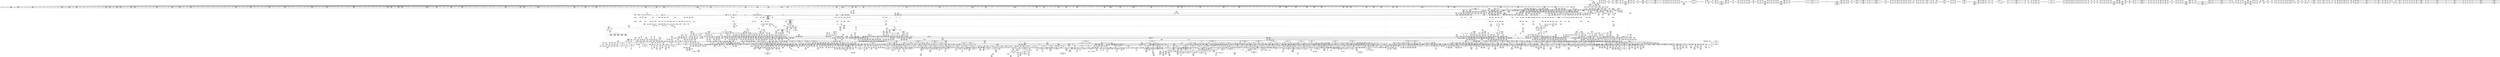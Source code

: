 digraph {
	CE0x477d2f0 [shape=record,shape=Mrecord,label="{CE0x477d2f0|get_current:_tmp3|*SummSource*}"]
	CE0x4a480f0 [shape=record,shape=Mrecord,label="{CE0x4a480f0|__preempt_count_sub:_tmp|*SummSink*}"]
	CE0x4904e00 [shape=record,shape=Mrecord,label="{CE0x4904e00|i64*_getelementptr_inbounds_(_38_x_i64_,_38_x_i64_*___llvm_gcov_ctr257,_i64_0,_i64_30)|*Constant*|*SummSource*}"]
	CE0x48740f0 [shape=record,shape=Mrecord,label="{CE0x48740f0|inode_has_perm:_if.then}"]
	CE0x4903750 [shape=record,shape=Mrecord,label="{CE0x4903750|file_map_prot_check:_tmp58|security/selinux/hooks.c,3258|*SummSource*}"]
	CE0x48806c0 [shape=record,shape=Mrecord,label="{CE0x48806c0|task_sid:_tmp20|security/selinux/hooks.c,208|*SummSource*}"]
	CE0x4876640 [shape=record,shape=Mrecord,label="{CE0x4876640|rcu_read_lock:_do.body|*SummSink*}"]
	CE0x483d6f0 [shape=record,shape=Mrecord,label="{CE0x483d6f0|i32_11|*Constant*|*SummSource*}"]
	CE0x48053f0 [shape=record,shape=Mrecord,label="{CE0x48053f0|448:_i64,_456:_i64,_464:_i64,_:_CRE_1168,1169_}"]
	CE0x477aa20 [shape=record,shape=Mrecord,label="{CE0x477aa20|get_current:_tmp2|*SummSource*}"]
	CE0x4797460 [shape=record,shape=Mrecord,label="{CE0x4797460|i32_14|*Constant*|*SummSink*}"]
	CE0x486f820 [shape=record,shape=Mrecord,label="{CE0x486f820|_call_void_mcount()_#3}"]
	CE0x47a8cd0 [shape=record,shape=Mrecord,label="{CE0x47a8cd0|i32_0|*Constant*}"]
	CE0x4760c80 [shape=record,shape=Mrecord,label="{CE0x4760c80|task_sid:_entry}"]
	CE0x48d8350 [shape=record,shape=Mrecord,label="{CE0x48d8350|i64*_getelementptr_inbounds_(_38_x_i64_,_38_x_i64_*___llvm_gcov_ctr257,_i64_0,_i64_1)|*Constant*|*SummSink*}"]
	CE0x487bf80 [shape=record,shape=Mrecord,label="{CE0x487bf80|task_sid:_tmp22|security/selinux/hooks.c,208|*SummSink*}"]
	CE0x4a10870 [shape=record,shape=Mrecord,label="{CE0x4a10870|rcu_read_unlock:_tmp10|include/linux/rcupdate.h,933}"]
	CE0x4a0b610 [shape=record,shape=Mrecord,label="{CE0x4a0b610|rcu_read_unlock:_tmp5|include/linux/rcupdate.h,933}"]
	CE0x4a3acf0 [shape=record,shape=Mrecord,label="{CE0x4a3acf0|__preempt_count_add:_tmp5|./arch/x86/include/asm/preempt.h,72|*SummSource*}"]
	CE0x486dbf0 [shape=record,shape=Mrecord,label="{CE0x486dbf0|cred_sid:_bb|*SummSource*}"]
	CE0x47aefc0 [shape=record,shape=Mrecord,label="{CE0x47aefc0|selinux_file_mprotect:_if.then46|*SummSink*}"]
	CE0x4a49540 [shape=record,shape=Mrecord,label="{CE0x4a49540|i64_ptrtoint_(i8*_blockaddress(_rcu_lock_release,_%__here)_to_i64)|*Constant*}"]
	CE0x47f3c80 [shape=record,shape=Mrecord,label="{CE0x47f3c80|i64*_getelementptr_inbounds_(_38_x_i64_,_38_x_i64_*___llvm_gcov_ctr257,_i64_0,_i64_8)|*Constant*}"]
	CE0x4901860 [shape=record,shape=Mrecord,label="{CE0x4901860|rcu_lock_acquire:_indirectgoto}"]
	CE0x49fd320 [shape=record,shape=Mrecord,label="{CE0x49fd320|rcu_read_lock:_tmp20|include/linux/rcupdate.h,882}"]
	CE0x4866900 [shape=record,shape=Mrecord,label="{CE0x4866900|file_map_prot_check:_av.1|*SummSink*}"]
	CE0x48f4ec0 [shape=record,shape=Mrecord,label="{CE0x48f4ec0|file_map_prot_check:_tmp34|security/selinux/hooks.c,3242|*SummSource*}"]
	CE0x47f1b70 [shape=record,shape=Mrecord,label="{CE0x47f1b70|i64*_getelementptr_inbounds_(_38_x_i64_,_38_x_i64_*___llvm_gcov_ctr257,_i64_0,_i64_8)|*Constant*|*SummSink*}"]
	CE0x499b160 [shape=record,shape=Mrecord,label="{CE0x499b160|inode_has_perm:_conv|security/selinux/hooks.c,1611|*SummSource*}"]
	CE0x4927180 [shape=record,shape=Mrecord,label="{CE0x4927180|__preempt_count_sub:_bb|*SummSink*}"]
	CE0x47fd940 [shape=record,shape=Mrecord,label="{CE0x47fd940|448:_i64,_456:_i64,_464:_i64,_:_CRE_978,979_}"]
	CE0x4859f40 [shape=record,shape=Mrecord,label="{CE0x4859f40|i64_0|*Constant*}"]
	CE0x47662b0 [shape=record,shape=Mrecord,label="{CE0x47662b0|i32_8|*Constant*|*SummSink*}"]
	CE0x473f480 [shape=record,shape=Mrecord,label="{CE0x473f480|selinux_file_mprotect:_tmp20|security/selinux/hooks.c,3305|*SummSource*}"]
	CE0x480b7f0 [shape=record,shape=Mrecord,label="{CE0x480b7f0|selinux_file_mprotect:_tmp64|security/selinux/hooks.c,3315|*SummSource*}"]
	CE0x4901e90 [shape=record,shape=Mrecord,label="{CE0x4901e90|rcu_lock_acquire:_indirectgoto|*SummSink*}"]
	CE0x48ec400 [shape=record,shape=Mrecord,label="{CE0x48ec400|i64*_getelementptr_inbounds_(_13_x_i64_,_13_x_i64_*___llvm_gcov_ctr126,_i64_0,_i64_8)|*Constant*|*SummSink*}"]
	CE0x49f9540 [shape=record,shape=Mrecord,label="{CE0x49f9540|i64*_getelementptr_inbounds_(_11_x_i64_,_11_x_i64_*___llvm_gcov_ctr132,_i64_0,_i64_1)|*Constant*|*SummSource*}"]
	CE0x47581d0 [shape=record,shape=Mrecord,label="{CE0x47581d0|current_has_perm:_tsk|Function::current_has_perm&Arg::tsk::|*SummSource*}"]
	CE0x482c680 [shape=record,shape=Mrecord,label="{CE0x482c680|file_has_perm:_tmp8|security/selinux/hooks.c,1683|*SummSink*}"]
	CE0x4789090 [shape=record,shape=Mrecord,label="{CE0x4789090|file_has_perm:_tmp15|security/selinux/hooks.c,1688|*SummSource*}"]
	CE0x4907cd0 [shape=record,shape=Mrecord,label="{CE0x4907cd0|file_map_prot_check:_av.0|*SummSource*}"]
	CE0x49fec50 [shape=record,shape=Mrecord,label="{CE0x49fec50|_call_void___rcu_read_lock()_#10,_!dbg_!27710|include/linux/rcupdate.h,879|*SummSource*}"]
	CE0x4a0f150 [shape=record,shape=Mrecord,label="{CE0x4a0f150|rcu_read_unlock:_land.lhs.true2}"]
	CE0x4908fb0 [shape=record,shape=Mrecord,label="{CE0x4908fb0|i64_31|*Constant*}"]
	CE0x47dc660 [shape=record,shape=Mrecord,label="{CE0x47dc660|file_map_prot_check:_tmp15|security/selinux/hooks.c,3238|*SummSink*}"]
	CE0x479a440 [shape=record,shape=Mrecord,label="{CE0x479a440|inode_has_perm:_tmp14|security/selinux/hooks.c,1614}"]
	CE0x48e4730 [shape=record,shape=Mrecord,label="{CE0x48e4730|file_map_prot_check:_if.then28|*SummSink*}"]
	CE0x48a8a00 [shape=record,shape=Mrecord,label="{CE0x48a8a00|inode_has_perm:_call4|security/selinux/hooks.c,1617}"]
	CE0x482c1e0 [shape=record,shape=Mrecord,label="{CE0x482c1e0|file_has_perm:_tmp5|security/selinux/hooks.c,1681}"]
	CE0x482fb20 [shape=record,shape=Mrecord,label="{CE0x482fb20|cred_sid:_entry}"]
	CE0x484e8a0 [shape=record,shape=Mrecord,label="{CE0x484e8a0|i64*_getelementptr_inbounds_(_44_x_i64_,_44_x_i64_*___llvm_gcov_ctr258,_i64_0,_i64_42)|*Constant*|*SummSink*}"]
	CE0x47fa2a0 [shape=record,shape=Mrecord,label="{CE0x47fa2a0|448:_i64,_456:_i64,_464:_i64,_:_CRE_928,932_|*MultipleSource*|*LoadInst*|security/selinux/hooks.c,3311|security/selinux/hooks.c,3311}"]
	CE0x48b2430 [shape=record,shape=Mrecord,label="{CE0x48b2430|file_has_perm:_tmp26|security/selinux/hooks.c,1694|*SummSource*}"]
	CE0x48da160 [shape=record,shape=Mrecord,label="{CE0x48da160|file_inode:_tmp1|*SummSink*}"]
	CE0x48ee570 [shape=record,shape=Mrecord,label="{CE0x48ee570|cred_sid:_tmp1}"]
	CE0x48cca20 [shape=record,shape=Mrecord,label="{CE0x48cca20|file_map_prot_check:_tmp3}"]
	CE0x47fe200 [shape=record,shape=Mrecord,label="{CE0x47fe200|448:_i64,_456:_i64,_464:_i64,_:_CRE_985,986_}"]
	CE0x4746090 [shape=record,shape=Mrecord,label="{CE0x4746090|selinux_file_mprotect:_tmp31|security/selinux/hooks.c,3308}"]
	CE0x478b720 [shape=record,shape=Mrecord,label="{CE0x478b720|448:_i64,_456:_i64,_464:_i64,_:_CRE_24,32_|*MultipleSource*|*LoadInst*|security/selinux/hooks.c,3311|security/selinux/hooks.c,3311}"]
	CE0x47f4b20 [shape=record,shape=Mrecord,label="{CE0x47f4b20|GLOBAL:_file_map_prot_check.__warned|Global_var:file_map_prot_check.__warned|*SummSink*}"]
	CE0x4932ab0 [shape=record,shape=Mrecord,label="{CE0x4932ab0|__preempt_count_sub:_tmp3|*SummSource*}"]
	CE0x4738d50 [shape=record,shape=Mrecord,label="{CE0x4738d50|i64*_getelementptr_inbounds_(_2_x_i64_,_2_x_i64_*___llvm_gcov_ctr136,_i64_0,_i64_1)|*Constant*|*SummSource*}"]
	CE0x499bbd0 [shape=record,shape=Mrecord,label="{CE0x499bbd0|i64_4|*Constant*}"]
	CE0x4a47d30 [shape=record,shape=Mrecord,label="{CE0x4a47d30|GLOBAL:___preempt_count|Global_var:__preempt_count}"]
	CE0x48b69a0 [shape=record,shape=Mrecord,label="{CE0x48b69a0|current_sid:_sid|security/selinux/hooks.c,220|*SummSource*}"]
	CE0x479c440 [shape=record,shape=Mrecord,label="{CE0x479c440|448:_i64,_456:_i64,_464:_i64,_:_CRE_154,155_}"]
	CE0x48710d0 [shape=record,shape=Mrecord,label="{CE0x48710d0|task_sid:_tmp7|security/selinux/hooks.c,208|*SummSink*}"]
	CE0x4799640 [shape=record,shape=Mrecord,label="{CE0x4799640|448:_i64,_456:_i64,_464:_i64,_:_CRE_130,131_}"]
	CE0x4806f70 [shape=record,shape=Mrecord,label="{CE0x4806f70|448:_i64,_456:_i64,_464:_i64,_:_CRE_1190,1191_}"]
	CE0x4859470 [shape=record,shape=Mrecord,label="{CE0x4859470|i64_2|*Constant*}"]
	CE0x479dd50 [shape=record,shape=Mrecord,label="{CE0x479dd50|448:_i64,_456:_i64,_464:_i64,_:_CRE_196,200_|*MultipleSource*|*LoadInst*|security/selinux/hooks.c,3311|security/selinux/hooks.c,3311}"]
	CE0x47f20a0 [shape=record,shape=Mrecord,label="{CE0x47f20a0|current_sid:_tmp18|security/selinux/hooks.c,218|*SummSource*}"]
	CE0x4a034c0 [shape=record,shape=Mrecord,label="{CE0x4a034c0|rcu_read_unlock:_tmp2}"]
	CE0x4751560 [shape=record,shape=Mrecord,label="{CE0x4751560|selinux_file_mprotect:_if.then14|*SummSink*}"]
	CE0x4846570 [shape=record,shape=Mrecord,label="{CE0x4846570|selinux_file_mprotect:_call41|security/selinux/hooks.c,3326}"]
	CE0x4752aa0 [shape=record,shape=Mrecord,label="{CE0x4752aa0|selinux_file_mprotect:_tmp36|*LoadInst*|security/selinux/hooks.c,3309}"]
	CE0x48fba40 [shape=record,shape=Mrecord,label="{CE0x48fba40|_call_void_lock_acquire(%struct.lockdep_map*_%map,_i32_0,_i32_0,_i32_2,_i32_0,_%struct.lockdep_map*_null,_i64_ptrtoint_(i8*_blockaddress(_rcu_lock_acquire,_%__here)_to_i64))_#10,_!dbg_!27716|include/linux/rcupdate.h,418|*SummSource*}"]
	CE0x48d6f00 [shape=record,shape=Mrecord,label="{CE0x48d6f00|file_inode:_tmp|*SummSink*}"]
	CE0x4918220 [shape=record,shape=Mrecord,label="{CE0x4918220|__rcu_read_unlock:_tmp3|*SummSink*}"]
	CE0x4788d20 [shape=record,shape=Mrecord,label="{CE0x4788d20|file_has_perm:_tmp14|security/selinux/hooks.c,1688|*SummSink*}"]
	CE0x4780dc0 [shape=record,shape=Mrecord,label="{CE0x4780dc0|i64_17|*Constant*|*SummSink*}"]
	CE0x49ec490 [shape=record,shape=Mrecord,label="{CE0x49ec490|COLLAPSED:_GCMRE___llvm_gcov_ctr133_internal_global_4_x_i64_zeroinitializer:_elem_0:default:}"]
	CE0x48c6920 [shape=record,shape=Mrecord,label="{CE0x48c6920|file_map_prot_check:_cred4|security/selinux/hooks.c,3238|*SummSink*}"]
	CE0x4a0c7a0 [shape=record,shape=Mrecord,label="{CE0x4a0c7a0|rcu_read_lock:_tmp10|include/linux/rcupdate.h,882|*SummSink*}"]
	CE0x4764330 [shape=record,shape=Mrecord,label="{CE0x4764330|i8_1|*Constant*|*SummSource*}"]
	CE0x48dea60 [shape=record,shape=Mrecord,label="{CE0x48dea60|i64*_getelementptr_inbounds_(_11_x_i64_,_11_x_i64_*___llvm_gcov_ctr125,_i64_0,_i64_8)|*Constant*}"]
	CE0x4a00510 [shape=record,shape=Mrecord,label="{CE0x4a00510|__rcu_read_lock:_do.body|*SummSource*}"]
	CE0x484eca0 [shape=record,shape=Mrecord,label="{CE0x484eca0|selinux_file_mprotect:_tmp104|security/selinux/hooks.c,3332}"]
	CE0x49e9460 [shape=record,shape=Mrecord,label="{CE0x49e9460|rcu_read_lock:_tmp7|include/linux/rcupdate.h,882|*SummSink*}"]
	CE0x477b660 [shape=record,shape=Mrecord,label="{CE0x477b660|current_sid:_entry|*SummSource*}"]
	CE0x486ca90 [shape=record,shape=Mrecord,label="{CE0x486ca90|file_map_prot_check:_tmp76|security/selinux/hooks.c,3269|*SummSink*}"]
	CE0x49f9e30 [shape=record,shape=Mrecord,label="{CE0x49f9e30|i32_883|*Constant*|*SummSink*}"]
	CE0x4953a70 [shape=record,shape=Mrecord,label="{CE0x4953a70|inode_has_perm:_i_flags|security/selinux/hooks.c,1611|*SummSink*}"]
	CE0x48453f0 [shape=record,shape=Mrecord,label="{CE0x48453f0|selinux_file_mprotect:_tmp94|*SummSource*}"]
	CE0x4a19510 [shape=record,shape=Mrecord,label="{CE0x4a19510|rcu_lock_acquire:_tmp2|*SummSink*}"]
	CE0x4a45cd0 [shape=record,shape=Mrecord,label="{CE0x4a45cd0|__rcu_read_unlock:_do.body}"]
	CE0x478bb60 [shape=record,shape=Mrecord,label="{CE0x478bb60|selinux_file_mprotect:_tmp37|security/selinux/hooks.c,3308|*SummSource*}"]
	CE0x4829aa0 [shape=record,shape=Mrecord,label="{CE0x4829aa0|file_has_perm:_sid2|security/selinux/hooks.c,1683|*SummSource*}"]
	CE0x4a07c50 [shape=record,shape=Mrecord,label="{CE0x4a07c50|rcu_read_unlock:_do.body|*SummSource*}"]
	CE0x48019b0 [shape=record,shape=Mrecord,label="{CE0x48019b0|448:_i64,_456:_i64,_464:_i64,_:_CRE_1122,1123_}"]
	CE0x48fcdd0 [shape=record,shape=Mrecord,label="{CE0x48fcdd0|__rcu_read_unlock:_tmp|*SummSink*}"]
	CE0x48e7380 [shape=record,shape=Mrecord,label="{CE0x48e7380|%struct.common_audit_data*_null|*Constant*}"]
	CE0x491a370 [shape=record,shape=Mrecord,label="{CE0x491a370|__preempt_count_sub:_entry|*SummSink*}"]
	CE0x480a660 [shape=record,shape=Mrecord,label="{CE0x480a660|selinux_file_mprotect:_start_stack|security/selinux/hooks.c,3315|*SummSource*}"]
	CE0x48bb0f0 [shape=record,shape=Mrecord,label="{CE0x48bb0f0|0:_i32,_4:_i32,_8:_i32,_12:_i32,_:_CMRE_12,16_|*MultipleSource*|security/selinux/hooks.c,196|security/selinux/hooks.c,197|*LoadInst*|security/selinux/hooks.c,196}"]
	CE0x49e26a0 [shape=record,shape=Mrecord,label="{CE0x49e26a0|rcu_read_lock:_tmp3}"]
	CE0x4779700 [shape=record,shape=Mrecord,label="{CE0x4779700|selinux_file_mprotect:_tmp9|security/selinux/hooks.c,3303}"]
	CE0x47a23f0 [shape=record,shape=Mrecord,label="{CE0x47a23f0|selinux_file_mprotect:_tmp28|security/selinux/hooks.c,3308|*SummSink*}"]
	CE0x4876770 [shape=record,shape=Mrecord,label="{CE0x4876770|rcu_read_lock:_bb}"]
	CE0x49ffed0 [shape=record,shape=Mrecord,label="{CE0x49ffed0|rcu_read_lock:_call3|include/linux/rcupdate.h,882|*SummSink*}"]
	CE0x4a4c080 [shape=record,shape=Mrecord,label="{CE0x4a4c080|__rcu_read_unlock:_bb|*SummSource*}"]
	CE0x4752fa0 [shape=record,shape=Mrecord,label="{CE0x4752fa0|GLOBAL:_selinux_checkreqprot|Global_var:selinux_checkreqprot|*SummSource*}"]
	CE0x4870490 [shape=record,shape=Mrecord,label="{CE0x4870490|inode_has_perm:_do.body|*SummSink*}"]
	CE0x480b620 [shape=record,shape=Mrecord,label="{CE0x480b620|selinux_file_mprotect:_tmp69|*LoadInst*|security/selinux/hooks.c,3316|*SummSink*}"]
	CE0x4a08c60 [shape=record,shape=Mrecord,label="{CE0x4a08c60|rcu_read_unlock:_tmp14|include/linux/rcupdate.h,933|*SummSink*}"]
	CE0x47423b0 [shape=record,shape=Mrecord,label="{CE0x47423b0|selinux_file_mprotect:_call3|security/selinux/hooks.c,3303}"]
	CE0x4872550 [shape=record,shape=Mrecord,label="{CE0x4872550|i16_2|*Constant*}"]
	CE0x48011f0 [shape=record,shape=Mrecord,label="{CE0x48011f0|448:_i64,_456:_i64,_464:_i64,_:_CRE_1096,1104_|*MultipleSource*|*LoadInst*|security/selinux/hooks.c,3311|security/selinux/hooks.c,3311}"]
	CE0x47fbdc0 [shape=record,shape=Mrecord,label="{CE0x47fbdc0|448:_i64,_456:_i64,_464:_i64,_:_CRE_956,957_}"]
	CE0x4859820 [shape=record,shape=Mrecord,label="{CE0x4859820|file_has_perm:_tmp7|security/selinux/hooks.c,1683|*SummSink*}"]
	CE0x4886b80 [shape=record,shape=Mrecord,label="{CE0x4886b80|file_map_prot_check:_tmp51|security/selinux/hooks.c,3253|*SummSource*}"]
	CE0x4871e30 [shape=record,shape=Mrecord,label="{CE0x4871e30|__validate_creds:_file|Function::__validate_creds&Arg::file::|*SummSource*}"]
	CE0x47f29b0 [shape=record,shape=Mrecord,label="{CE0x47f29b0|file_map_prot_check:_tmp12|security/selinux/hooks.c,3238}"]
	CE0x486ca20 [shape=record,shape=Mrecord,label="{CE0x486ca20|file_map_prot_check:_tmp75|security/selinux/hooks.c,3269|*SummSink*}"]
	CE0x4817460 [shape=record,shape=Mrecord,label="{CE0x4817460|selinux_file_mprotect:_cmp|security/selinux/hooks.c,3311|*SummSink*}"]
	CE0x47dd5c0 [shape=record,shape=Mrecord,label="{CE0x47dd5c0|file_has_perm:_tmp1|*SummSink*}"]
	CE0x4908a60 [shape=record,shape=Mrecord,label="{CE0x4908a60|file_map_prot_check:_tmp67|security/selinux/hooks.c,3262|*SummSource*}"]
	CE0x490b880 [shape=record,shape=Mrecord,label="{CE0x490b880|file_map_prot_check:_tmp68|security/selinux/hooks.c,3262}"]
	CE0x48ca510 [shape=record,shape=Mrecord,label="{CE0x48ca510|task_sid:_land.lhs.true|*SummSink*}"]
	CE0x48f9e00 [shape=record,shape=Mrecord,label="{CE0x48f9e00|__validate_creds:_tmp6|include/linux/cred.h,174|*SummSink*}"]
	CE0x4809c30 [shape=record,shape=Mrecord,label="{CE0x4809c30|selinux_file_mprotect:_tmp67|security/selinux/hooks.c,3315|*SummSource*}"]
	CE0x4a101b0 [shape=record,shape=Mrecord,label="{CE0x4a101b0|rcu_read_unlock:_call3|include/linux/rcupdate.h,933|*SummSource*}"]
	CE0x494e390 [shape=record,shape=Mrecord,label="{CE0x494e390|i64*_getelementptr_inbounds_(_2_x_i64_,_2_x_i64_*___llvm_gcov_ctr162,_i64_0,_i64_0)|*Constant*|*SummSink*}"]
	CE0x48db650 [shape=record,shape=Mrecord,label="{CE0x48db650|file_map_prot_check:_and|security/selinux/hooks.c,3242}"]
	CE0x4a1c230 [shape=record,shape=Mrecord,label="{CE0x4a1c230|__validate_creds:_tmp1}"]
	CE0x4a5b910 [shape=record,shape=Mrecord,label="{CE0x4a5b910|i64*_getelementptr_inbounds_(_4_x_i64_,_4_x_i64_*___llvm_gcov_ctr129,_i64_0,_i64_3)|*Constant*|*SummSource*}"]
	CE0x4a3de10 [shape=record,shape=Mrecord,label="{CE0x4a3de10|i64*_getelementptr_inbounds_(_4_x_i64_,_4_x_i64_*___llvm_gcov_ctr135,_i64_0,_i64_0)|*Constant*}"]
	CE0x48ccdb0 [shape=record,shape=Mrecord,label="{CE0x48ccdb0|current_sid:_tmp3|*SummSource*}"]
	CE0x4951200 [shape=record,shape=Mrecord,label="{CE0x4951200|cred_sid:_tmp}"]
	CE0x47ab0c0 [shape=record,shape=Mrecord,label="{CE0x47ab0c0|i16_2|*Constant*|*SummSource*}"]
	CE0x479d480 [shape=record,shape=Mrecord,label="{CE0x479d480|448:_i64,_456:_i64,_464:_i64,_:_CRE_167,168_}"]
	CE0x4a47300 [shape=record,shape=Mrecord,label="{CE0x4a47300|GLOBAL:___preempt_count|Global_var:__preempt_count|*SummSource*}"]
	CE0x473f050 [shape=record,shape=Mrecord,label="{CE0x473f050|0:_i32,_:_GCRE_selinux_checkreqprot_external_global_i32:_elem_0:default:}"]
	CE0x48a3fb0 [shape=record,shape=Mrecord,label="{CE0x48a3fb0|inode_has_perm:_tmp20|security/selinux/hooks.c,1618}"]
	CE0x48bc3c0 [shape=record,shape=Mrecord,label="{CE0x48bc3c0|file_map_prot_check:_tmp19|security/selinux/hooks.c,3238|*SummSource*}"]
	CE0x4998b50 [shape=record,shape=Mrecord,label="{CE0x4998b50|inode_has_perm:_tmp15|*LoadInst*|security/selinux/hooks.c,1615|*SummSink*}"]
	CE0x48469c0 [shape=record,shape=Mrecord,label="{CE0x48469c0|GLOBAL:_file_has_perm|*Constant*}"]
	CE0x4846ea0 [shape=record,shape=Mrecord,label="{CE0x4846ea0|file_has_perm:_entry|*SummSource*}"]
	CE0x4a0c500 [shape=record,shape=Mrecord,label="{CE0x4a0c500|rcu_read_lock:_tmp10|include/linux/rcupdate.h,882}"]
	CE0x475a990 [shape=record,shape=Mrecord,label="{CE0x475a990|i64_16|*Constant*|*SummSink*}"]
	CE0x487f7f0 [shape=record,shape=Mrecord,label="{CE0x487f7f0|GLOBAL:_rcu_read_unlock|*Constant*}"]
	CE0x47f98f0 [shape=record,shape=Mrecord,label="{CE0x47f98f0|448:_i64,_456:_i64,_464:_i64,_:_CRE_896,904_|*MultipleSource*|*LoadInst*|security/selinux/hooks.c,3311|security/selinux/hooks.c,3311}"]
	CE0x4854b50 [shape=record,shape=Mrecord,label="{CE0x4854b50|selinux_file_mprotect:_tmp107|security/selinux/hooks.c,3333}"]
	CE0x48d7190 [shape=record,shape=Mrecord,label="{CE0x48d7190|file_inode:_tmp1}"]
	CE0x472a6c0 [shape=record,shape=Mrecord,label="{CE0x472a6c0|selinux_file_mprotect:_tmp40|security/selinux/hooks.c,3308|*SummSource*}"]
	CE0x4a390a0 [shape=record,shape=Mrecord,label="{CE0x4a390a0|rcu_lock_acquire:_bb}"]
	CE0x48d3980 [shape=record,shape=Mrecord,label="{CE0x48d3980|current_sid:_tmp16|security/selinux/hooks.c,218|*SummSource*}"]
	CE0x48680b0 [shape=record,shape=Mrecord,label="{CE0x48680b0|file_map_prot_check:_tmp71|security/selinux/hooks.c,3253|*SummSource*}"]
	CE0x48d6140 [shape=record,shape=Mrecord,label="{CE0x48d6140|current_sid:_tmp19|security/selinux/hooks.c,218|*SummSink*}"]
	CE0x48d97a0 [shape=record,shape=Mrecord,label="{CE0x48d97a0|_call_void_rcu_lock_acquire(%struct.lockdep_map*_rcu_lock_map)_#10,_!dbg_!27711|include/linux/rcupdate.h,881|*SummSink*}"]
	CE0x4a15840 [shape=record,shape=Mrecord,label="{CE0x4a15840|i64*_getelementptr_inbounds_(_11_x_i64_,_11_x_i64_*___llvm_gcov_ctr132,_i64_0,_i64_10)|*Constant*|*SummSink*}"]
	CE0x47a21c0 [shape=record,shape=Mrecord,label="{CE0x47a21c0|selinux_file_mprotect:_tmp28|security/selinux/hooks.c,3308}"]
	CE0x47490f0 [shape=record,shape=Mrecord,label="{CE0x47490f0|0:_i64,_8:_i64,_64:_%struct.mm_struct*,_80:_i64,_136:_%struct.anon_vma*,_160:_%struct.file*,_:_CRE_97,98_}"]
	CE0x48e9750 [shape=record,shape=Mrecord,label="{CE0x48e9750|file_map_prot_check:_if.then}"]
	CE0x49e7510 [shape=record,shape=Mrecord,label="{CE0x49e7510|GLOBAL:___llvm_gcov_ctr132|Global_var:__llvm_gcov_ctr132|*SummSink*}"]
	CE0x47527e0 [shape=record,shape=Mrecord,label="{CE0x47527e0|0:_i64,_8:_i64,_64:_%struct.mm_struct*,_80:_i64,_136:_%struct.anon_vma*,_160:_%struct.file*,_:_CRE_118,119_}"]
	CE0x47fda80 [shape=record,shape=Mrecord,label="{CE0x47fda80|448:_i64,_456:_i64,_464:_i64,_:_CRE_979,980_}"]
	CE0x4733ac0 [shape=record,shape=Mrecord,label="{CE0x4733ac0|448:_i64,_456:_i64,_464:_i64,_:_CRE_140,141_}"]
	CE0x4800280 [shape=record,shape=Mrecord,label="{CE0x4800280|448:_i64,_456:_i64,_464:_i64,_:_CRE_1024,1032_|*MultipleSource*|*LoadInst*|security/selinux/hooks.c,3311|security/selinux/hooks.c,3311}"]
	CE0x4847830 [shape=record,shape=Mrecord,label="{CE0x4847830|file_has_perm:_file|Function::file_has_perm&Arg::file::|*SummSink*}"]
	CE0x47a7040 [shape=record,shape=Mrecord,label="{CE0x47a7040|avc_has_perm:_entry}"]
	CE0x48d3540 [shape=record,shape=Mrecord,label="{CE0x48d3540|i64*_getelementptr_inbounds_(_38_x_i64_,_38_x_i64_*___llvm_gcov_ctr257,_i64_0,_i64_1)|*Constant*|*SummSource*}"]
	CE0x47a6af0 [shape=record,shape=Mrecord,label="{CE0x47a6af0|file_map_prot_check:_tmp8|security/selinux/hooks.c,3238|*SummSink*}"]
	CE0x474d7a0 [shape=record,shape=Mrecord,label="{CE0x474d7a0|selinux_file_mprotect:_land.lhs.true16}"]
	CE0x48789a0 [shape=record,shape=Mrecord,label="{CE0x48789a0|task_sid:_if.end}"]
	CE0x4880730 [shape=record,shape=Mrecord,label="{CE0x4880730|task_sid:_tmp20|security/selinux/hooks.c,208|*SummSink*}"]
	CE0x4869670 [shape=record,shape=Mrecord,label="{CE0x4869670|file_map_prot_check:_tmp73|security/selinux/hooks.c,3268|*SummSource*}"]
	CE0x6112d20 [shape=record,shape=Mrecord,label="{CE0x6112d20|selinux_file_mprotect:_do.end|*SummSink*}"]
	CE0x48481d0 [shape=record,shape=Mrecord,label="{CE0x48481d0|_ret_i32_%rc.1,_!dbg_!27749|security/selinux/hooks.c,1698}"]
	CE0x48b59c0 [shape=record,shape=Mrecord,label="{CE0x48b59c0|cred_sid:_tmp5|security/selinux/hooks.c,196}"]
	CE0x4a04460 [shape=record,shape=Mrecord,label="{CE0x4a04460|rcu_read_lock:_tmp1}"]
	CE0x4907100 [shape=record,shape=Mrecord,label="{CE0x4907100|file_map_prot_check:_av.0}"]
	CE0x48887b0 [shape=record,shape=Mrecord,label="{CE0x48887b0|file_has_perm:_call|security/selinux/hooks.c,1675|*SummSource*}"]
	CE0x47335c0 [shape=record,shape=Mrecord,label="{CE0x47335c0|448:_i64,_456:_i64,_464:_i64,_:_CRE_136,137_}"]
	CE0x48e0980 [shape=record,shape=Mrecord,label="{CE0x48e0980|i64_12|*Constant*|*SummSink*}"]
	CE0x486be90 [shape=record,shape=Mrecord,label="{CE0x486be90|file_map_prot_check:_retval.0}"]
	CE0x4a479b0 [shape=record,shape=Mrecord,label="{CE0x4a479b0|__preempt_count_add:_bb|*SummSource*}"]
	CE0x4732fa0 [shape=record,shape=Mrecord,label="{CE0x4732fa0|i64*_getelementptr_inbounds_(_2_x_i64_,_2_x_i64_*___llvm_gcov_ctr141,_i64_0,_i64_0)|*Constant*|*SummSource*}"]
	CE0x47552e0 [shape=record,shape=Mrecord,label="{CE0x47552e0|selinux_file_mprotect:_start_stack29|security/selinux/hooks.c,3316|*SummSource*}"]
	CE0x47b2930 [shape=record,shape=Mrecord,label="{CE0x47b2930|0:_i64,_8:_i64,_64:_%struct.mm_struct*,_80:_i64,_136:_%struct.anon_vma*,_160:_%struct.file*,_:_CRE_128,136_|*MultipleSource*|Function::selinux_file_mprotect&Arg::vma::|security/selinux/hooks.c,3309}"]
	CE0x4883200 [shape=record,shape=Mrecord,label="{CE0x4883200|task_sid:_tobool4|security/selinux/hooks.c,208}"]
	CE0x4864ba0 [shape=record,shape=Mrecord,label="{CE0x4864ba0|i64_7|*Constant*|*SummSource*}"]
	CE0x498c520 [shape=record,shape=Mrecord,label="{CE0x498c520|i32_512|*Constant*}"]
	CE0x4a59820 [shape=record,shape=Mrecord,label="{CE0x4a59820|__rcu_read_lock:_do.end|*SummSink*}"]
	CE0x49e2380 [shape=record,shape=Mrecord,label="{CE0x49e2380|file_has_perm:_tmp9|security/selinux/hooks.c,1683}"]
	CE0x473e0e0 [shape=record,shape=Mrecord,label="{CE0x473e0e0|selinux_file_mprotect:_vm_mm|security/selinux/hooks.c,3311}"]
	CE0x478d410 [shape=record,shape=Mrecord,label="{CE0x478d410|selinux_file_mprotect:_anon_vma|security/selinux/hooks.c,3318|*SummSink*}"]
	CE0x47f2490 [shape=record,shape=Mrecord,label="{CE0x47f2490|file_has_perm:_tmp|*SummSource*}"]
	CE0x474fd00 [shape=record,shape=Mrecord,label="{CE0x474fd00|i64_11|*Constant*|*SummSource*}"]
	CE0x478a160 [shape=record,shape=Mrecord,label="{CE0x478a160|selinux_file_mprotect:_tmp73|security/selinux/hooks.c,3314|*SummSink*}"]
	CE0x48eb580 [shape=record,shape=Mrecord,label="{CE0x48eb580|task_sid:_tmp4|*LoadInst*|security/selinux/hooks.c,208|*SummSink*}"]
	CE0x4795f70 [shape=record,shape=Mrecord,label="{CE0x4795f70|cred_has_perm:_target|Function::cred_has_perm&Arg::target::|*SummSink*}"]
	CE0x48fac90 [shape=record,shape=Mrecord,label="{CE0x48fac90|GLOBAL:___invalid_creds|*Constant*|*SummSource*}"]
	CE0x4921720 [shape=record,shape=Mrecord,label="{CE0x4921720|__preempt_count_sub:_tmp5|./arch/x86/include/asm/preempt.h,77|*SummSink*}"]
	CE0x487f2d0 [shape=record,shape=Mrecord,label="{CE0x487f2d0|GLOBAL:_cred_sid|*Constant*}"]
	CE0x49fafb0 [shape=record,shape=Mrecord,label="{CE0x49fafb0|cred_sid:_bb}"]
	CE0x4a0f760 [shape=record,shape=Mrecord,label="{CE0x4a0f760|rcu_read_unlock:_tmp10|include/linux/rcupdate.h,933|*SummSink*}"]
	CE0x4799a00 [shape=record,shape=Mrecord,label="{CE0x4799a00|448:_i64,_456:_i64,_464:_i64,_:_CRE_133,134_}"]
	CE0x479ed30 [shape=record,shape=Mrecord,label="{CE0x479ed30|448:_i64,_456:_i64,_464:_i64,_:_CRE_264,268_|*MultipleSource*|*LoadInst*|security/selinux/hooks.c,3311|security/selinux/hooks.c,3311}"]
	CE0x48ea8d0 [shape=record,shape=Mrecord,label="{CE0x48ea8d0|file_map_prot_check:_if.end39|*SummSource*}"]
	CE0x483a570 [shape=record,shape=Mrecord,label="{CE0x483a570|file_has_perm:_tobool|security/selinux/hooks.c,1688}"]
	CE0x49e04e0 [shape=record,shape=Mrecord,label="{CE0x49e04e0|rcu_read_lock:_tmp}"]
	CE0x4818050 [shape=record,shape=Mrecord,label="{CE0x4818050|file_map_prot_check:_tmp13|security/selinux/hooks.c,3238|*SummSource*}"]
	CE0x4811480 [shape=record,shape=Mrecord,label="{CE0x4811480|selinux_file_mprotect:_tmp59|security/selinux/hooks.c,3314|*SummSource*}"]
	CE0x48dee70 [shape=record,shape=Mrecord,label="{CE0x48dee70|file_map_prot_check:_return}"]
	CE0x47ef390 [shape=record,shape=Mrecord,label="{CE0x47ef390|i64*_getelementptr_inbounds_(_11_x_i64_,_11_x_i64_*___llvm_gcov_ctr125,_i64_0,_i64_9)|*Constant*}"]
	CE0x47fd440 [shape=record,shape=Mrecord,label="{CE0x47fd440|448:_i64,_456:_i64,_464:_i64,_:_CRE_974,975_}"]
	CE0x4787940 [shape=record,shape=Mrecord,label="{CE0x4787940|448:_i64,_456:_i64,_464:_i64,_:_CRE_107,108_}"]
	CE0x48801d0 [shape=record,shape=Mrecord,label="{CE0x48801d0|rcu_read_unlock:_entry|*SummSink*}"]
	CE0x48dff50 [shape=record,shape=Mrecord,label="{CE0x48dff50|_ret_i32_%call2,_!dbg_!27719|security/selinux/hooks.c,1508}"]
	CE0x48f25e0 [shape=record,shape=Mrecord,label="{CE0x48f25e0|task_sid:_tmp17|security/selinux/hooks.c,208|*SummSink*}"]
	CE0x4a387b0 [shape=record,shape=Mrecord,label="{CE0x4a387b0|rcu_lock_acquire:_bb|*SummSource*}"]
	CE0x48bad60 [shape=record,shape=Mrecord,label="{CE0x48bad60|file_map_prot_check:_tmp11|security/selinux/hooks.c,3238|*SummSink*}"]
	CE0x48495f0 [shape=record,shape=Mrecord,label="{CE0x48495f0|i64_39|*Constant*}"]
	CE0x48d6d90 [shape=record,shape=Mrecord,label="{CE0x48d6d90|file_map_prot_check:_tmp36|security/selinux/hooks.c,3242|*SummSource*}"]
	CE0x473a300 [shape=record,shape=Mrecord,label="{CE0x473a300|0:_i32,_:_GCMR_default_noexec_internal_global_i32_0,_align_4:_elem_0:default:}"]
	CE0x48788a0 [shape=record,shape=Mrecord,label="{CE0x48788a0|__validate_creds:_line|Function::__validate_creds&Arg::line::}"]
	CE0x472a0b0 [shape=record,shape=Mrecord,label="{CE0x472a0b0|selinux_file_mprotect:_tmp39|security/selinux/hooks.c,3308}"]
	CE0x48df920 [shape=record,shape=Mrecord,label="{CE0x48df920|current_sid:_tmp7|security/selinux/hooks.c,218|*SummSink*}"]
	CE0x48a06d0 [shape=record,shape=Mrecord,label="{CE0x48a06d0|_call_void_mcount()_#3}"]
	CE0x47e5ae0 [shape=record,shape=Mrecord,label="{CE0x47e5ae0|file_map_prot_check:_tmp38|security/selinux/hooks.c,3241|*SummSource*}"]
	CE0x499e990 [shape=record,shape=Mrecord,label="{CE0x499e990|inode_has_perm:_tmp11|security/selinux/hooks.c,1612}"]
	CE0x4903900 [shape=record,shape=Mrecord,label="{CE0x4903900|file_map_prot_check:_tmp58|security/selinux/hooks.c,3258|*SummSink*}"]
	CE0x4904110 [shape=record,shape=Mrecord,label="{CE0x4904110|file_map_prot_check:_tmp60|security/selinux/hooks.c,3258}"]
	CE0x495be60 [shape=record,shape=Mrecord,label="{CE0x495be60|i64*_getelementptr_inbounds_(_12_x_i64_,_12_x_i64_*___llvm_gcov_ctr170,_i64_0,_i64_11)|*Constant*}"]
	CE0x48d18c0 [shape=record,shape=Mrecord,label="{CE0x48d18c0|rcu_read_lock:_land.lhs.true|*SummSink*}"]
	CE0x4855040 [shape=record,shape=Mrecord,label="{CE0x4855040|selinux_file_mprotect:_tmp107|security/selinux/hooks.c,3333|*SummSink*}"]
	CE0x4a03940 [shape=record,shape=Mrecord,label="{CE0x4a03940|__validate_creds:_tmp}"]
	CE0x472aee0 [shape=record,shape=Mrecord,label="{CE0x472aee0|selinux_file_mprotect:_land.lhs.true9|*SummSource*}"]
	CE0x473c220 [shape=record,shape=Mrecord,label="{CE0x473c220|0:_i64,_8:_i64,_64:_%struct.mm_struct*,_80:_i64,_136:_%struct.anon_vma*,_160:_%struct.file*,_:_CRE_40,48_|*MultipleSource*|Function::selinux_file_mprotect&Arg::vma::|security/selinux/hooks.c,3309}"]
	CE0x48b65d0 [shape=record,shape=Mrecord,label="{CE0x48b65d0|i64_5|*Constant*}"]
	CE0x47868e0 [shape=record,shape=Mrecord,label="{CE0x47868e0|selinux_file_mprotect:_tmp86|security/selinux/hooks.c,3318}"]
	CE0x4a55380 [shape=record,shape=Mrecord,label="{CE0x4a55380|rcu_lock_acquire:_tmp7|*SummSource*}"]
	CE0x495bbe0 [shape=record,shape=Mrecord,label="{CE0x495bbe0|file_has_perm:_tmp27|security/selinux/hooks.c,1694}"]
	CE0x49e7cb0 [shape=record,shape=Mrecord,label="{CE0x49e7cb0|cred_sid:_tmp6|security/selinux/hooks.c,197}"]
	CE0x4751f20 [shape=record,shape=Mrecord,label="{CE0x4751f20|0:_i64,_8:_i64,_64:_%struct.mm_struct*,_80:_i64,_136:_%struct.anon_vma*,_160:_%struct.file*,_:_CRE_113,114_}"]
	CE0x48aa100 [shape=record,shape=Mrecord,label="{CE0x48aa100|inode_has_perm:_tmp16|security/selinux/hooks.c,1615}"]
	CE0x4812010 [shape=record,shape=Mrecord,label="{CE0x4812010|selinux_file_mprotect:_tobool21|security/selinux/hooks.c,3314|*SummSource*}"]
	CE0x48ee090 [shape=record,shape=Mrecord,label="{CE0x48ee090|file_map_prot_check:_tmp32|security/selinux/hooks.c,3242|*SummSink*}"]
	CE0x4a12de0 [shape=record,shape=Mrecord,label="{CE0x4a12de0|i32_934|*Constant*}"]
	CE0x494e470 [shape=record,shape=Mrecord,label="{CE0x494e470|i64*_getelementptr_inbounds_(_2_x_i64_,_2_x_i64_*___llvm_gcov_ctr162,_i64_0,_i64_0)|*Constant*}"]
	CE0x48f1950 [shape=record,shape=Mrecord,label="{CE0x48f1950|file_map_prot_check:_if.then18|*SummSink*}"]
	CE0x4a06490 [shape=record,shape=Mrecord,label="{CE0x4a06490|rcu_read_unlock:_tmp6|include/linux/rcupdate.h,933|*SummSource*}"]
	CE0x49e0550 [shape=record,shape=Mrecord,label="{CE0x49e0550|COLLAPSED:_GCMRE___llvm_gcov_ctr127_internal_global_11_x_i64_zeroinitializer:_elem_0:default:}"]
	CE0x4a1ce30 [shape=record,shape=Mrecord,label="{CE0x4a1ce30|_ret_void,_!dbg_!27717|include/linux/rcupdate.h,245|*SummSink*}"]
	CE0x4a10660 [shape=record,shape=Mrecord,label="{CE0x4a10660|__validate_creds:_lnot|include/linux/cred.h,173}"]
	CE0x4848a90 [shape=record,shape=Mrecord,label="{CE0x4848a90|selinux_file_mprotect:_rc.2|*SummSource*}"]
	CE0x4786e70 [shape=record,shape=Mrecord,label="{CE0x4786e70|448:_i64,_456:_i64,_464:_i64,_:_CRE_100,101_}"]
	CE0x47adf60 [shape=record,shape=Mrecord,label="{CE0x47adf60|selinux_file_mprotect:_if.end47|*SummSink*}"]
	CE0x4834960 [shape=record,shape=Mrecord,label="{CE0x4834960|selinux_file_mprotect:_tmp77|security/selinux/hooks.c,3317|*SummSource*}"]
	CE0x48eb9a0 [shape=record,shape=Mrecord,label="{CE0x48eb9a0|file_map_prot_check:_if.end20|*SummSource*}"]
	CE0x4841d60 [shape=record,shape=Mrecord,label="{CE0x4841d60|i64_27|*Constant*}"]
	CE0x487e460 [shape=record,shape=Mrecord,label="{CE0x487e460|task_sid:_tmp27|security/selinux/hooks.c,208}"]
	CE0x48d5e00 [shape=record,shape=Mrecord,label="{CE0x48d5e00|i64*_getelementptr_inbounds_(_11_x_i64_,_11_x_i64_*___llvm_gcov_ctr125,_i64_0,_i64_10)|*Constant*}"]
	CE0x4779800 [shape=record,shape=Mrecord,label="{CE0x4779800|selinux_file_mprotect:_tmp9|security/selinux/hooks.c,3303|*SummSource*}"]
	CE0x4747f60 [shape=record,shape=Mrecord,label="{CE0x4747f60|i64*_getelementptr_inbounds_(_44_x_i64_,_44_x_i64_*___llvm_gcov_ctr258,_i64_0,_i64_12)|*Constant*|*SummSink*}"]
	CE0x48e34a0 [shape=record,shape=Mrecord,label="{CE0x48e34a0|task_sid:_tmp4|*LoadInst*|security/selinux/hooks.c,208}"]
	CE0x47a4000 [shape=record,shape=Mrecord,label="{CE0x47a4000|i32_(i32,_i32,_i16,_i32,_%struct.common_audit_data*)*_bitcast_(i32_(i32,_i32,_i16,_i32,_%struct.common_audit_data.495*)*_avc_has_perm_to_i32_(i32,_i32,_i16,_i32,_%struct.common_audit_data*)*)|*Constant*|*SummSink*}"]
	CE0x486ff20 [shape=record,shape=Mrecord,label="{CE0x486ff20|task_sid:_tmp7|security/selinux/hooks.c,208}"]
	CE0x495aa70 [shape=record,shape=Mrecord,label="{CE0x495aa70|inode_has_perm:_tmp3|*SummSource*}"]
	CE0x4a169c0 [shape=record,shape=Mrecord,label="{CE0x4a169c0|_call_void_rcu_lock_release(%struct.lockdep_map*_rcu_lock_map)_#10,_!dbg_!27733|include/linux/rcupdate.h,935|*SummSink*}"]
	CE0x48c0bd0 [shape=record,shape=Mrecord,label="{CE0x48c0bd0|file_map_prot_check:_and13|security/selinux/hooks.c,3242|*SummSink*}"]
	CE0x473d110 [shape=record,shape=Mrecord,label="{CE0x473d110|448:_i64,_456:_i64,_464:_i64,_:_CRE_48,56_|*MultipleSource*|*LoadInst*|security/selinux/hooks.c,3311|security/selinux/hooks.c,3311}"]
	CE0x4a3cd30 [shape=record,shape=Mrecord,label="{CE0x4a3cd30|__preempt_count_add:_val|Function::__preempt_count_add&Arg::val::|*SummSink*}"]
	CE0x48b0750 [shape=record,shape=Mrecord,label="{CE0x48b0750|i64*_getelementptr_inbounds_(_12_x_i64_,_12_x_i64_*___llvm_gcov_ctr170,_i64_0,_i64_11)|*Constant*|*SummSink*}"]
	CE0x47ffb00 [shape=record,shape=Mrecord,label="{CE0x47ffb00|448:_i64,_456:_i64,_464:_i64,_:_CRE_1005,1006_}"]
	CE0x4a398f0 [shape=record,shape=Mrecord,label="{CE0x4a398f0|i32_1|*Constant*}"]
	CE0x47aabd0 [shape=record,shape=Mrecord,label="{CE0x47aabd0|selinux_file_mprotect:_land.lhs.true}"]
	CE0x48a9480 [shape=record,shape=Mrecord,label="{CE0x48a9480|i32_(i32,_i32,_i16,_i32,_%struct.common_audit_data*)*_bitcast_(i32_(i32,_i32,_i16,_i32,_%struct.common_audit_data.495*)*_avc_has_perm_to_i32_(i32,_i32,_i16,_i32,_%struct.common_audit_data*)*)|*Constant*}"]
	CE0x47e3370 [shape=record,shape=Mrecord,label="{CE0x47e3370|avc_has_perm:_auditdata|Function::avc_has_perm&Arg::auditdata::}"]
	CE0x48fcd00 [shape=record,shape=Mrecord,label="{CE0x48fcd00|__rcu_read_lock:_bb|*SummSink*}"]
	CE0x48b26f0 [shape=record,shape=Mrecord,label="{CE0x48b26f0|inode_has_perm:_cred|Function::inode_has_perm&Arg::cred::|*SummSink*}"]
	CE0x4a4a450 [shape=record,shape=Mrecord,label="{CE0x4a4a450|rcu_lock_release:___here|*SummSink*}"]
	CE0x48020b0 [shape=record,shape=Mrecord,label="{CE0x48020b0|448:_i64,_456:_i64,_464:_i64,_:_CRE_1127,1128_}"]
	CE0x48058f0 [shape=record,shape=Mrecord,label="{CE0x48058f0|448:_i64,_456:_i64,_464:_i64,_:_CRE_1172,1173_}"]
	CE0x47a8590 [shape=record,shape=Mrecord,label="{CE0x47a8590|i64*_getelementptr_inbounds_(_44_x_i64_,_44_x_i64_*___llvm_gcov_ctr258,_i64_0,_i64_0)|*Constant*|*SummSource*}"]
	CE0x490b0a0 [shape=record,shape=Mrecord,label="{CE0x490b0a0|current_sid:_tmp11|security/selinux/hooks.c,218}"]
	CE0x4753b60 [shape=record,shape=Mrecord,label="{CE0x4753b60|get_current:_entry|*SummSource*}"]
	CE0x48ddb20 [shape=record,shape=Mrecord,label="{CE0x48ddb20|current_sid:_tmp7|security/selinux/hooks.c,218|*SummSource*}"]
	CE0x48034b0 [shape=record,shape=Mrecord,label="{CE0x48034b0|448:_i64,_456:_i64,_464:_i64,_:_CRE_1143,1144_}"]
	CE0x4a04380 [shape=record,shape=Mrecord,label="{CE0x4a04380|i64*_getelementptr_inbounds_(_11_x_i64_,_11_x_i64_*___llvm_gcov_ctr127,_i64_0,_i64_1)|*Constant*|*SummSink*}"]
	CE0x4854f20 [shape=record,shape=Mrecord,label="{CE0x4854f20|i64*_getelementptr_inbounds_(_44_x_i64_,_44_x_i64_*___llvm_gcov_ctr258,_i64_0,_i64_43)|*Constant*|*SummSource*}"]
	CE0x47aaf90 [shape=record,shape=Mrecord,label="{CE0x47aaf90|i16_2|*Constant*}"]
	CE0x49f9b20 [shape=record,shape=Mrecord,label="{CE0x49f9b20|i8*_getelementptr_inbounds_(_25_x_i8_,_25_x_i8_*_.str45,_i32_0,_i32_0)|*Constant*|*SummSink*}"]
	CE0x474b830 [shape=record,shape=Mrecord,label="{CE0x474b830|0:_i64,_8:_i64,_64:_%struct.mm_struct*,_80:_i64,_136:_%struct.anon_vma*,_160:_%struct.file*,_:_CRE_94,95_}"]
	CE0x47a0850 [shape=record,shape=Mrecord,label="{CE0x47a0850|448:_i64,_456:_i64,_464:_i64,_:_CRE_384,392_|*MultipleSource*|*LoadInst*|security/selinux/hooks.c,3311|security/selinux/hooks.c,3311}"]
	CE0x4a4a3a0 [shape=record,shape=Mrecord,label="{CE0x4a4a3a0|rcu_lock_release:___here|*SummSource*}"]
	CE0x479e380 [shape=record,shape=Mrecord,label="{CE0x479e380|448:_i64,_456:_i64,_464:_i64,_:_CRE_216,224_|*MultipleSource*|*LoadInst*|security/selinux/hooks.c,3311|security/selinux/hooks.c,3311}"]
	CE0x48c01f0 [shape=record,shape=Mrecord,label="{CE0x48c01f0|file_map_prot_check:_cred4|security/selinux/hooks.c,3238|*SummSource*}"]
	CE0x490a050 [shape=record,shape=Mrecord,label="{CE0x490a050|file_map_prot_check:_tmp65|security/selinux/hooks.c,3261|*SummSink*}"]
	CE0x4a013a0 [shape=record,shape=Mrecord,label="{CE0x4a013a0|rcu_read_lock:_tmp4|include/linux/rcupdate.h,882|*SummSink*}"]
	CE0x4908be0 [shape=record,shape=Mrecord,label="{CE0x4908be0|file_map_prot_check:_tobool32|security/selinux/hooks.c,3261|*SummSource*}"]
	CE0x48b7420 [shape=record,shape=Mrecord,label="{CE0x48b7420|i64*_getelementptr_inbounds_(_38_x_i64_,_38_x_i64_*___llvm_gcov_ctr257,_i64_0,_i64_23)|*Constant*|*SummSource*}"]
	CE0x4785ed0 [shape=record,shape=Mrecord,label="{CE0x4785ed0|selinux_file_mprotect:_tmp86|security/selinux/hooks.c,3318|*SummSink*}"]
	CE0x48d4770 [shape=record,shape=Mrecord,label="{CE0x48d4770|get_current:_tmp2}"]
	CE0x47fa490 [shape=record,shape=Mrecord,label="{CE0x47fa490|448:_i64,_456:_i64,_464:_i64,_:_CRE_937,938_}"]
	CE0x47fca40 [shape=record,shape=Mrecord,label="{CE0x47fca40|448:_i64,_456:_i64,_464:_i64,_:_CRE_966,967_}"]
	CE0x4a3cc40 [shape=record,shape=Mrecord,label="{CE0x4a3cc40|_call_void_asm_sideeffect_,_memory_,_dirflag_,_fpsr_,_flags_()_#3,_!dbg_!27711,_!srcloc_!27714|include/linux/rcupdate.h,244|*SummSink*}"]
	CE0x48bfcb0 [shape=record,shape=Mrecord,label="{CE0x48bfcb0|current_sid:_do.end|*SummSource*}"]
	CE0x48452d0 [shape=record,shape=Mrecord,label="{CE0x48452d0|selinux_file_mprotect:_tmp94}"]
	CE0x48c9270 [shape=record,shape=Mrecord,label="{CE0x48c9270|file_map_prot_check:_tmp42|security/selinux/hooks.c,3249|*SummSink*}"]
	CE0x49ee220 [shape=record,shape=Mrecord,label="{CE0x49ee220|rcu_read_unlock:_tmp12|include/linux/rcupdate.h,933|*SummSource*}"]
	CE0x4778610 [shape=record,shape=Mrecord,label="{CE0x4778610|selinux_file_mprotect:_tmp12|security/selinux/hooks.c,3303}"]
	CE0x4734930 [shape=record,shape=Mrecord,label="{CE0x4734930|task_sid:_task|Function::task_sid&Arg::task::}"]
	CE0x48f6c70 [shape=record,shape=Mrecord,label="{CE0x48f6c70|__validate_creds:_tmp4|include/linux/cred.h,173|*SummSink*}"]
	CE0x480e210 [shape=record,shape=Mrecord,label="{CE0x480e210|selinux_file_mprotect:_tmp56|security/selinux/hooks.c,3313|*SummSink*}"]
	CE0x498c850 [shape=record,shape=Mrecord,label="{CE0x498c850|i32_512|*Constant*|*SummSource*}"]
	CE0x4a1cf90 [shape=record,shape=Mrecord,label="{CE0x4a1cf90|__rcu_read_unlock:_entry}"]
	CE0x4a3b940 [shape=record,shape=Mrecord,label="{CE0x4a3b940|_call_void_lock_release(%struct.lockdep_map*_%map,_i32_1,_i64_ptrtoint_(i8*_blockaddress(_rcu_lock_release,_%__here)_to_i64))_#10,_!dbg_!27716|include/linux/rcupdate.h,423}"]
	CE0x486ab10 [shape=record,shape=Mrecord,label="{CE0x486ab10|i64*_getelementptr_inbounds_(_38_x_i64_,_38_x_i64_*___llvm_gcov_ctr257,_i64_0,_i64_36)|*Constant*}"]
	CE0x495d650 [shape=record,shape=Mrecord,label="{CE0x495d650|_call_void_mcount()_#3}"]
	CE0x47a35b0 [shape=record,shape=Mrecord,label="{CE0x47a35b0|current_has_perm:_bb|*SummSource*}"]
	CE0x4a04fc0 [shape=record,shape=Mrecord,label="{CE0x4a04fc0|rcu_read_lock:_land.lhs.true2|*SummSource*}"]
	CE0x4804770 [shape=record,shape=Mrecord,label="{CE0x4804770|448:_i64,_456:_i64,_464:_i64,_:_CRE_1158,1159_}"]
	CE0x4878d60 [shape=record,shape=Mrecord,label="{CE0x4878d60|GLOBAL:___llvm_gcov_ctr127|Global_var:__llvm_gcov_ctr127}"]
	CE0x4740f70 [shape=record,shape=Mrecord,label="{CE0x4740f70|selinux_file_mprotect:_tmp48|*LoadInst*|security/selinux/hooks.c,3312|*SummSource*}"]
	CE0x4921580 [shape=record,shape=Mrecord,label="{CE0x4921580|__preempt_count_sub:_tmp4|./arch/x86/include/asm/preempt.h,77|*SummSink*}"]
	CE0x48cb400 [shape=record,shape=Mrecord,label="{CE0x48cb400|file_map_prot_check:_tmp7|security/selinux/hooks.c,3238}"]
	CE0x4812a50 [shape=record,shape=Mrecord,label="{CE0x4812a50|i64_20|*Constant*}"]
	CE0x4a00e00 [shape=record,shape=Mrecord,label="{CE0x4a00e00|rcu_lock_acquire:_tmp1|*SummSource*}"]
	CE0x484a4f0 [shape=record,shape=Mrecord,label="{CE0x484a4f0|selinux_file_mprotect:_tmp96|security/selinux/hooks.c,3328|*SummSink*}"]
	CE0x49209e0 [shape=record,shape=Mrecord,label="{CE0x49209e0|__preempt_count_sub:_tmp2|*SummSource*}"]
	CE0x4a59b70 [shape=record,shape=Mrecord,label="{CE0x4a59b70|__rcu_read_unlock:_tmp|*SummSource*}"]
	CE0x47a0660 [shape=record,shape=Mrecord,label="{CE0x47a0660|448:_i64,_456:_i64,_464:_i64,_:_CRE_376,384_|*MultipleSource*|*LoadInst*|security/selinux/hooks.c,3311|security/selinux/hooks.c,3311}"]
	CE0x48519a0 [shape=record,shape=Mrecord,label="{CE0x48519a0|file_map_prot_check:_entry}"]
	CE0x4a51b30 [shape=record,shape=Mrecord,label="{CE0x4a51b30|__preempt_count_add:_tmp2|*SummSink*}"]
	CE0x4925be0 [shape=record,shape=Mrecord,label="{CE0x4925be0|__preempt_count_sub:_tmp}"]
	CE0x4886240 [shape=record,shape=Mrecord,label="{CE0x4886240|task_sid:_tmp14|security/selinux/hooks.c,208}"]
	CE0x49e1600 [shape=record,shape=Mrecord,label="{CE0x49e1600|i64*_getelementptr_inbounds_(_12_x_i64_,_12_x_i64_*___llvm_gcov_ctr170,_i64_0,_i64_9)|*Constant*}"]
	CE0x47b0540 [shape=record,shape=Mrecord,label="{CE0x47b0540|i64_2|*Constant*|*SummSink*}"]
	CE0x4907880 [shape=record,shape=Mrecord,label="{CE0x4907880|file_map_prot_check:_conv29|security/selinux/hooks.c,3259|*SummSink*}"]
	CE0x4736890 [shape=record,shape=Mrecord,label="{CE0x4736890|i1_true|*Constant*|*SummSource*}"]
	CE0x47461c0 [shape=record,shape=Mrecord,label="{CE0x47461c0|selinux_file_mprotect:_tmp31|security/selinux/hooks.c,3308|*SummSource*}"]
	CE0x48721d0 [shape=record,shape=Mrecord,label="{CE0x48721d0|task_sid:_tmp8|security/selinux/hooks.c,208|*SummSource*}"]
	CE0x4a43be0 [shape=record,shape=Mrecord,label="{CE0x4a43be0|__rcu_read_lock:_tmp6|include/linux/rcupdate.h,240|*SummSink*}"]
	CE0x4a51ac0 [shape=record,shape=Mrecord,label="{CE0x4a51ac0|__preempt_count_add:_tmp2|*SummSource*}"]
	CE0x4766aa0 [shape=record,shape=Mrecord,label="{CE0x4766aa0|selinux_file_mprotect:_vma|Function::selinux_file_mprotect&Arg::vma::|*SummSource*}"]
	CE0x4957240 [shape=record,shape=Mrecord,label="{CE0x4957240|inode_has_perm:_tmp4|security/selinux/hooks.c,1609}"]
	CE0x48fa240 [shape=record,shape=Mrecord,label="{CE0x48fa240|__validate_creds:_tmp7|include/linux/cred.h,174}"]
	CE0x4a51a50 [shape=record,shape=Mrecord,label="{CE0x4a51a50|__preempt_count_add:_tmp2}"]
	CE0x4801e30 [shape=record,shape=Mrecord,label="{CE0x4801e30|448:_i64,_456:_i64,_464:_i64,_:_CRE_1125,1126_}"]
	CE0x48c9630 [shape=record,shape=Mrecord,label="{CE0x48c9630|file_inode:_tmp}"]
	CE0x49ed740 [shape=record,shape=Mrecord,label="{CE0x49ed740|GLOBAL:_creds_are_invalid|*Constant*|*SummSink*}"]
	CE0x4888180 [shape=record,shape=Mrecord,label="{CE0x4888180|i16_8|*Constant*}"]
	CE0x48bbfd0 [shape=record,shape=Mrecord,label="{CE0x48bbfd0|current_sid:_do.body}"]
	CE0x48dbc30 [shape=record,shape=Mrecord,label="{CE0x48dbc30|file_map_prot_check:_if.end37|*SummSource*}"]
	CE0x48ffb50 [shape=record,shape=Mrecord,label="{CE0x48ffb50|i64*_getelementptr_inbounds_(_4_x_i64_,_4_x_i64_*___llvm_gcov_ctr134,_i64_0,_i64_1)|*Constant*|*SummSource*}"]
	CE0x48b9260 [shape=record,shape=Mrecord,label="{CE0x48b9260|file_map_prot_check:_call16|security/selinux/hooks.c,3248|*SummSource*}"]
	CE0x48cd400 [shape=record,shape=Mrecord,label="{CE0x48cd400|i64_10|*Constant*}"]
	CE0x48706c0 [shape=record,shape=Mrecord,label="{CE0x48706c0|GLOBAL:_rcu_read_lock|*Constant*}"]
	CE0x48bcaa0 [shape=record,shape=Mrecord,label="{CE0x48bcaa0|current_sid:_do.body|*SummSink*}"]
	CE0x48a4ad0 [shape=record,shape=Mrecord,label="{CE0x48a4ad0|get_current:_tmp}"]
	CE0x495e5d0 [shape=record,shape=Mrecord,label="{CE0x495e5d0|_ret_i32_%tmp6,_!dbg_!27716|security/selinux/hooks.c,197}"]
	CE0x478cb80 [shape=record,shape=Mrecord,label="{CE0x478cb80|selinux_file_mprotect:_tmp78|*LoadInst*|security/selinux/hooks.c,3318|*SummSink*}"]
	CE0x4760230 [shape=record,shape=Mrecord,label="{CE0x4760230|selinux_file_mprotect:_tobool8|security/selinux/hooks.c,3308}"]
	CE0x486a210 [shape=record,shape=Mrecord,label="{CE0x486a210|file_map_prot_check:_rc.1}"]
	CE0x48021f0 [shape=record,shape=Mrecord,label="{CE0x48021f0|448:_i64,_456:_i64,_464:_i64,_:_CRE_1128,1129_}"]
	CE0x4730070 [shape=record,shape=Mrecord,label="{CE0x4730070|_ret_%struct.task_struct*_%tmp4,_!dbg_!27714|./arch/x86/include/asm/current.h,14|*SummSink*}"]
	CE0x477a9b0 [shape=record,shape=Mrecord,label="{CE0x477a9b0|get_current:_tmp2}"]
	CE0x48cbe30 [shape=record,shape=Mrecord,label="{CE0x48cbe30|i64*_getelementptr_inbounds_(_38_x_i64_,_38_x_i64_*___llvm_gcov_ctr257,_i64_0,_i64_23)|*Constant*}"]
	CE0x4809df0 [shape=record,shape=Mrecord,label="{CE0x4809df0|selinux_file_mprotect:_tmp67|security/selinux/hooks.c,3315|*SummSink*}"]
	CE0x4756180 [shape=record,shape=Mrecord,label="{CE0x4756180|selinux_file_mprotect:_if.else|*SummSink*}"]
	CE0x4852810 [shape=record,shape=Mrecord,label="{CE0x4852810|file_map_prot_check:_shared|Function::file_map_prot_check&Arg::shared::|*SummSource*}"]
	CE0x483a780 [shape=record,shape=Mrecord,label="{CE0x483a780|file_has_perm:_tobool|security/selinux/hooks.c,1688|*SummSink*}"]
	CE0x498c590 [shape=record,shape=Mrecord,label="{CE0x498c590|inode_has_perm:_tobool|security/selinux/hooks.c,1611|*SummSink*}"]
	CE0x499ea00 [shape=record,shape=Mrecord,label="{CE0x499ea00|inode_has_perm:_tmp11|security/selinux/hooks.c,1612|*SummSource*}"]
	CE0x4865040 [shape=record,shape=Mrecord,label="{CE0x4865040|file_has_perm:_tmp20|security/selinux/hooks.c,1694|*SummSource*}"]
	CE0x481fb10 [shape=record,shape=Mrecord,label="{CE0x481fb10|selinux_file_mprotect:_tmp52|security/selinux/hooks.c,3311}"]
	CE0x4a184c0 [shape=record,shape=Mrecord,label="{CE0x4a184c0|i64*_getelementptr_inbounds_(_11_x_i64_,_11_x_i64_*___llvm_gcov_ctr132,_i64_0,_i64_9)|*Constant*|*SummSource*}"]
	CE0x47e2a30 [shape=record,shape=Mrecord,label="{CE0x47e2a30|task_sid:_call|security/selinux/hooks.c,208|*SummSource*}"]
	CE0x49fbfd0 [shape=record,shape=Mrecord,label="{CE0x49fbfd0|rcu_read_unlock:_tmp16|include/linux/rcupdate.h,933}"]
	CE0x47fd1c0 [shape=record,shape=Mrecord,label="{CE0x47fd1c0|448:_i64,_456:_i64,_464:_i64,_:_CRE_972,973_}"]
	CE0x4a5c1f0 [shape=record,shape=Mrecord,label="{CE0x4a5c1f0|__preempt_count_sub:_do.body|*SummSink*}"]
	CE0x474a0b0 [shape=record,shape=Mrecord,label="{CE0x474a0b0|0:_i64,_8:_i64,_64:_%struct.mm_struct*,_80:_i64,_136:_%struct.anon_vma*,_160:_%struct.file*,_:_CRE_106,107_}"]
	CE0x4820b50 [shape=record,shape=Mrecord,label="{CE0x4820b50|i64_21|*Constant*|*SummSource*}"]
	CE0x48de800 [shape=record,shape=Mrecord,label="{CE0x48de800|i64_12|*Constant*}"]
	CE0x478a3e0 [shape=record,shape=Mrecord,label="{CE0x478a3e0|selinux_file_mprotect:_tmp74|security/selinux/hooks.c,3314}"]
	CE0x48447c0 [shape=record,shape=Mrecord,label="{CE0x48447c0|selinux_file_mprotect:_rc.1|*SummSource*}"]
	CE0x48c2870 [shape=record,shape=Mrecord,label="{CE0x48c2870|i32_218|*Constant*|*SummSink*}"]
	CE0x4862d20 [shape=record,shape=Mrecord,label="{CE0x4862d20|28:_i32,_32:_i16,_:_CRE_32,34_|*MultipleSource*|*LoadInst*|security/selinux/hooks.c,1615|security/selinux/hooks.c,1615|security/selinux/hooks.c,1617}"]
	CE0x480e130 [shape=record,shape=Mrecord,label="{CE0x480e130|i64*_getelementptr_inbounds_(_44_x_i64_,_44_x_i64_*___llvm_gcov_ctr258,_i64_0,_i64_23)|*Constant*|*SummSink*}"]
	CE0x4750a50 [shape=record,shape=Mrecord,label="{CE0x4750a50|selinux_file_mprotect:_tmp21|security/selinux/hooks.c,3305|*SummSource*}"]
	CE0x48ca000 [shape=record,shape=Mrecord,label="{CE0x48ca000|current_sid:_tmp3}"]
	CE0x47e37c0 [shape=record,shape=Mrecord,label="{CE0x47e37c0|file_has_perm:_if.end10|*SummSource*}"]
	CE0x4849bf0 [shape=record,shape=Mrecord,label="{CE0x4849bf0|i64_38|*Constant*|*SummSource*}"]
	CE0x48542a0 [shape=record,shape=Mrecord,label="{CE0x48542a0|selinux_file_mprotect:_and51|security/selinux/hooks.c,3332|*SummSource*}"]
	CE0x487a260 [shape=record,shape=Mrecord,label="{CE0x487a260|i32_208|*Constant*|*SummSink*}"]
	CE0x4801000 [shape=record,shape=Mrecord,label="{CE0x4801000|448:_i64,_456:_i64,_464:_i64,_:_CRE_1088,1096_|*MultipleSource*|*LoadInst*|security/selinux/hooks.c,3311|security/selinux/hooks.c,3311}"]
	CE0x499dd70 [shape=record,shape=Mrecord,label="{CE0x499dd70|inode_has_perm:_tmp10|security/selinux/hooks.c,1611}"]
	CE0x47b3330 [shape=record,shape=Mrecord,label="{CE0x47b3330|0:_i64,_8:_i64,_64:_%struct.mm_struct*,_80:_i64,_136:_%struct.anon_vma*,_160:_%struct.file*,_:_CRE_160,168_|*MultipleSource*|Function::selinux_file_mprotect&Arg::vma::|security/selinux/hooks.c,3309}"]
	CE0x4755c20 [shape=record,shape=Mrecord,label="{CE0x4755c20|i64_29|*Constant*}"]
	CE0x478a730 [shape=record,shape=Mrecord,label="{CE0x478a730|selinux_file_mprotect:_tmp36|*LoadInst*|security/selinux/hooks.c,3309|*SummSink*}"]
	CE0x475edf0 [shape=record,shape=Mrecord,label="{CE0x475edf0|0:_i64,_8:_i64,_64:_%struct.mm_struct*,_80:_i64,_136:_%struct.anon_vma*,_160:_%struct.file*,_:_CRE_64,72_|*MultipleSource*|Function::selinux_file_mprotect&Arg::vma::|security/selinux/hooks.c,3309}"]
	CE0x4749630 [shape=record,shape=Mrecord,label="{CE0x4749630|0:_i64,_8:_i64,_64:_%struct.mm_struct*,_80:_i64,_136:_%struct.anon_vma*,_160:_%struct.file*,_:_CRE_100,101_}"]
	CE0x4777830 [shape=record,shape=Mrecord,label="{CE0x4777830|i64*_getelementptr_inbounds_(_44_x_i64_,_44_x_i64_*___llvm_gcov_ctr258,_i64_0,_i64_6)|*Constant*}"]
	CE0x478b420 [shape=record,shape=Mrecord,label="{CE0x478b420|448:_i64,_456:_i64,_464:_i64,_:_CRE_8,16_|*MultipleSource*|*LoadInst*|security/selinux/hooks.c,3311|security/selinux/hooks.c,3311}"]
	CE0x4956150 [shape=record,shape=Mrecord,label="{CE0x4956150|inode_has_perm:_tmp5|security/selinux/hooks.c,1609|*SummSink*}"]
	CE0x499cfc0 [shape=record,shape=Mrecord,label="{CE0x499cfc0|GLOBAL:___llvm_gcov_ctr154|Global_var:__llvm_gcov_ctr154|*SummSource*}"]
	CE0x495c780 [shape=record,shape=Mrecord,label="{CE0x495c780|rcu_read_lock:_tmp7|include/linux/rcupdate.h,882|*SummSource*}"]
	CE0x4854020 [shape=record,shape=Mrecord,label="{CE0x4854020|i64_8|*Constant*|*SummSink*}"]
	CE0x4a48910 [shape=record,shape=Mrecord,label="{CE0x4a48910|__preempt_count_add:_tmp3|*SummSource*}"]
	CE0x4734240 [shape=record,shape=Mrecord,label="{CE0x4734240|448:_i64,_456:_i64,_464:_i64,_:_CRE_146,147_}"]
	CE0x499ce90 [shape=record,shape=Mrecord,label="{CE0x499ce90|GLOBAL:___llvm_gcov_ctr154|Global_var:__llvm_gcov_ctr154}"]
	CE0x4811b10 [shape=record,shape=Mrecord,label="{CE0x4811b10|%struct.file*_null|*Constant*|*SummSource*}"]
	CE0x473ac70 [shape=record,shape=Mrecord,label="{CE0x473ac70|cred_has_perm:_call1|security/selinux/hooks.c,1506|*SummSource*}"]
	CE0x4a10080 [shape=record,shape=Mrecord,label="{CE0x4a10080|rcu_read_unlock:_call3|include/linux/rcupdate.h,933}"]
	CE0x486ef50 [shape=record,shape=Mrecord,label="{CE0x486ef50|task_sid:_tmp6|security/selinux/hooks.c,208}"]
	CE0x4805170 [shape=record,shape=Mrecord,label="{CE0x4805170|448:_i64,_456:_i64,_464:_i64,_:_CRE_1166,1167_}"]
	CE0x48ffd60 [shape=record,shape=Mrecord,label="{CE0x48ffd60|__rcu_read_lock:_tmp3|*SummSource*}"]
	CE0x4761480 [shape=record,shape=Mrecord,label="{CE0x4761480|448:_i64,_456:_i64,_464:_i64,_:_CRE_81,82_}"]
	CE0x4927000 [shape=record,shape=Mrecord,label="{CE0x4927000|__preempt_count_sub:_bb|*SummSource*}"]
	CE0x477a5a0 [shape=record,shape=Mrecord,label="{CE0x477a5a0|selinux_file_mprotect:_tmp9|security/selinux/hooks.c,3303|*SummSink*}"]
	CE0x47b0720 [shape=record,shape=Mrecord,label="{CE0x47b0720|i64*_getelementptr_inbounds_(_44_x_i64_,_44_x_i64_*___llvm_gcov_ctr258,_i64_0,_i64_1)|*Constant*}"]
	CE0x4813ed0 [shape=record,shape=Mrecord,label="{CE0x4813ed0|selinux_file_mprotect:_tmp47|security/selinux/hooks.c,3311|*SummSink*}"]
	CE0x4a47690 [shape=record,shape=Mrecord,label="{CE0x4a47690|__preempt_count_sub:_tmp5|./arch/x86/include/asm/preempt.h,77|*SummSource*}"]
	CE0x48052b0 [shape=record,shape=Mrecord,label="{CE0x48052b0|448:_i64,_456:_i64,_464:_i64,_:_CRE_1167,1168_}"]
	CE0x48fe330 [shape=record,shape=Mrecord,label="{CE0x48fe330|rcu_lock_acquire:_tmp5|include/linux/rcupdate.h,418}"]
	CE0x48e1490 [shape=record,shape=Mrecord,label="{CE0x48e1490|i64_21|*Constant*}"]
	CE0x49e8320 [shape=record,shape=Mrecord,label="{CE0x49e8320|GLOBAL:_rcu_read_lock.__warned|Global_var:rcu_read_lock.__warned}"]
	CE0x4815e60 [shape=record,shape=Mrecord,label="{CE0x4815e60|selinux_file_mprotect:_call20|security/selinux/hooks.c,3313}"]
	CE0x48bfaf0 [shape=record,shape=Mrecord,label="{CE0x48bfaf0|file_map_prot_check:_tmp5|security/selinux/hooks.c,3238|*SummSink*}"]
	CE0x4889370 [shape=record,shape=Mrecord,label="{CE0x4889370|file_has_perm:_call1|security/selinux/hooks.c,1677}"]
	CE0x483a360 [shape=record,shape=Mrecord,label="{CE0x483a360|avc_has_perm:_auditdata|Function::avc_has_perm&Arg::auditdata::}"]
	CE0x48424b0 [shape=record,shape=Mrecord,label="{CE0x48424b0|file_map_prot_check:_tmp54|security/selinux/hooks.c,3258}"]
	CE0x4954160 [shape=record,shape=Mrecord,label="{CE0x4954160|inode_has_perm:_tmp2|*SummSource*}"]
	CE0x48d6570 [shape=record,shape=Mrecord,label="{CE0x48d6570|file_map_prot_check:_tmp23|security/selinux/hooks.c,3241|*SummSink*}"]
	CE0x48ca8b0 [shape=record,shape=Mrecord,label="{CE0x48ca8b0|task_sid:_tmp}"]
	CE0x487e270 [shape=record,shape=Mrecord,label="{CE0x487e270|task_sid:_tmp26|security/selinux/hooks.c,208|*SummSink*}"]
	CE0x48f89c0 [shape=record,shape=Mrecord,label="{CE0x48f89c0|__validate_creds:_tmp8|include/linux/cred.h,175|*SummSink*}"]
	CE0x48f3b00 [shape=record,shape=Mrecord,label="{CE0x48f3b00|task_sid:_tmp|*SummSink*}"]
	CE0x4806cf0 [shape=record,shape=Mrecord,label="{CE0x4806cf0|448:_i64,_456:_i64,_464:_i64,_:_CRE_1188,1189_}"]
	CE0x48a70a0 [shape=record,shape=Mrecord,label="{CE0x48a70a0|i64*_getelementptr_inbounds_(_5_x_i64_,_5_x_i64_*___llvm_gcov_ctr155,_i64_0,_i64_0)|*Constant*}"]
	CE0x4a078d0 [shape=record,shape=Mrecord,label="{CE0x4a078d0|cred_sid:_sid|security/selinux/hooks.c,197}"]
	CE0x483cf90 [shape=record,shape=Mrecord,label="{CE0x483cf90|selinux_file_mprotect:_tmp82|security/selinux/hooks.c,3318}"]
	CE0x4791e60 [shape=record,shape=Mrecord,label="{CE0x4791e60|selinux_file_mprotect:_tmp91|*SummSource*}"]
	CE0x49207f0 [shape=record,shape=Mrecord,label="{CE0x49207f0|__preempt_count_add:_do.body}"]
	CE0x479c080 [shape=record,shape=Mrecord,label="{CE0x479c080|448:_i64,_456:_i64,_464:_i64,_:_CRE_151,152_}"]
	CE0x487d0d0 [shape=record,shape=Mrecord,label="{CE0x487d0d0|i64*_getelementptr_inbounds_(_13_x_i64_,_13_x_i64_*___llvm_gcov_ctr126,_i64_0,_i64_11)|*Constant*|*SummSink*}"]
	CE0x4855da0 [shape=record,shape=Mrecord,label="{CE0x4855da0|_ret_i32_%retval.0,_!dbg_!27812|security/selinux/hooks.c,3333|*SummSource*}"]
	CE0x48bf0a0 [shape=record,shape=Mrecord,label="{CE0x48bf0a0|current_sid:_land.lhs.true|*SummSource*}"]
	CE0x48062f0 [shape=record,shape=Mrecord,label="{CE0x48062f0|448:_i64,_456:_i64,_464:_i64,_:_CRE_1180,1181_}"]
	CE0x475e450 [shape=record,shape=Mrecord,label="{CE0x475e450|file_has_perm:_tmp11|security/selinux/hooks.c,1684|*SummSink*}"]
	CE0x4873e00 [shape=record,shape=Mrecord,label="{CE0x4873e00|task_sid:_tmp18|security/selinux/hooks.c,208|*SummSource*}"]
	CE0x486a900 [shape=record,shape=Mrecord,label="{CE0x486a900|file_map_prot_check:_tmp73|security/selinux/hooks.c,3268}"]
	CE0x49e73a0 [shape=record,shape=Mrecord,label="{CE0x49e73a0|GLOBAL:___llvm_gcov_ctr132|Global_var:__llvm_gcov_ctr132|*SummSource*}"]
	CE0x4749470 [shape=record,shape=Mrecord,label="{CE0x4749470|0:_i64,_8:_i64,_64:_%struct.mm_struct*,_80:_i64,_136:_%struct.anon_vma*,_160:_%struct.file*,_:_CRE_99,100_}"]
	CE0x4a0f240 [shape=record,shape=Mrecord,label="{CE0x4a0f240|rcu_read_unlock:_land.lhs.true2|*SummSource*}"]
	CE0x48c2d70 [shape=record,shape=Mrecord,label="{CE0x48c2d70|i64_1|*Constant*}"]
	CE0x48af110 [shape=record,shape=Mrecord,label="{CE0x48af110|i64*_getelementptr_inbounds_(_12_x_i64_,_12_x_i64_*___llvm_gcov_ctr170,_i64_0,_i64_10)|*Constant*|*SummSink*}"]
	CE0x48edb80 [shape=record,shape=Mrecord,label="{CE0x48edb80|file_map_prot_check:_if.then33|*SummSink*}"]
	CE0x499ada0 [shape=record,shape=Mrecord,label="{CE0x499ada0|inode_has_perm:_lnot.ext|security/selinux/hooks.c,1611}"]
	CE0x47ef060 [shape=record,shape=Mrecord,label="{CE0x47ef060|file_has_perm:_ad|security/selinux/hooks.c, 1676|*SummSource*}"]
	CE0x48d6a20 [shape=record,shape=Mrecord,label="{CE0x48d6a20|i64_2|*Constant*}"]
	CE0x48e9c20 [shape=record,shape=Mrecord,label="{CE0x48e9c20|GLOBAL:___llvm_gcov_ctr125|Global_var:__llvm_gcov_ctr125|*SummSource*}"]
	CE0x48d6020 [shape=record,shape=Mrecord,label="{CE0x48d6020|i64*_getelementptr_inbounds_(_11_x_i64_,_11_x_i64_*___llvm_gcov_ctr125,_i64_0,_i64_10)|*Constant*|*SummSource*}"]
	CE0x494fad0 [shape=record,shape=Mrecord,label="{CE0x494fad0|rcu_read_lock:_tmp2}"]
	CE0x4a5ba10 [shape=record,shape=Mrecord,label="{CE0x4a5ba10|i64*_getelementptr_inbounds_(_4_x_i64_,_4_x_i64_*___llvm_gcov_ctr129,_i64_0,_i64_3)|*Constant*|*SummSink*}"]
	CE0x4794090 [shape=record,shape=Mrecord,label="{CE0x4794090|selinux_file_mprotect:_tmp50|security/selinux/hooks.c,3312|*SummSource*}"]
	CE0x484a380 [shape=record,shape=Mrecord,label="{CE0x484a380|selinux_file_mprotect:_tmp96|security/selinux/hooks.c,3328|*SummSource*}"]
	CE0x4a14b00 [shape=record,shape=Mrecord,label="{CE0x4a14b00|i8*_getelementptr_inbounds_(_44_x_i8_,_44_x_i8_*_.str47,_i32_0,_i32_0)|*Constant*|*SummSink*}"]
	CE0x4a5b6e0 [shape=record,shape=Mrecord,label="{CE0x4a5b6e0|i64*_getelementptr_inbounds_(_4_x_i64_,_4_x_i64_*___llvm_gcov_ctr130,_i64_0,_i64_0)|*Constant*}"]
	CE0x48c81b0 [shape=record,shape=Mrecord,label="{CE0x48c81b0|current_sid:_cred|security/selinux/hooks.c,218}"]
	CE0x49e5780 [shape=record,shape=Mrecord,label="{CE0x49e5780|rcu_read_unlock:_tmp4|include/linux/rcupdate.h,933}"]
	CE0x478c200 [shape=record,shape=Mrecord,label="{CE0x478c200|selinux_file_mprotect:_tmp74|security/selinux/hooks.c,3314|*SummSource*}"]
	CE0x4753cc0 [shape=record,shape=Mrecord,label="{CE0x4753cc0|get_current:_entry|*SummSink*}"]
	CE0x47dfc40 [shape=record,shape=Mrecord,label="{CE0x47dfc40|i64*_getelementptr_inbounds_(_8_x_i64_,_8_x_i64_*___llvm_gcov_ctr154,_i64_0,_i64_1)|*Constant*|*SummSink*}"]
	CE0x4803370 [shape=record,shape=Mrecord,label="{CE0x4803370|448:_i64,_456:_i64,_464:_i64,_:_CRE_1142,1143_}"]
	CE0x48044f0 [shape=record,shape=Mrecord,label="{CE0x48044f0|448:_i64,_456:_i64,_464:_i64,_:_CRE_1156,1157_}"]
	CE0x4a3b8d0 [shape=record,shape=Mrecord,label="{CE0x4a3b8d0|rcu_lock_release:_tmp5|include/linux/rcupdate.h,423|*SummSink*}"]
	CE0x47993c0 [shape=record,shape=Mrecord,label="{CE0x47993c0|448:_i64,_456:_i64,_464:_i64,_:_CRE_128,129_}"]
	CE0x4805030 [shape=record,shape=Mrecord,label="{CE0x4805030|448:_i64,_456:_i64,_464:_i64,_:_CRE_1165,1166_}"]
	CE0x48f0cb0 [shape=record,shape=Mrecord,label="{CE0x48f0cb0|i64_17|*Constant*}"]
	CE0x47406e0 [shape=record,shape=Mrecord,label="{CE0x47406e0|selinux_file_mprotect:_if.end44}"]
	CE0x47a4c50 [shape=record,shape=Mrecord,label="{CE0x47a4c50|selinux_file_mprotect:_tmp7|security/selinux/hooks.c,3303}"]
	CE0x48785d0 [shape=record,shape=Mrecord,label="{CE0x48785d0|i32_1609|*Constant*|*SummSink*}"]
	CE0x47acfa0 [shape=record,shape=Mrecord,label="{CE0x47acfa0|_call_void_mcount()_#3}"]
	CE0x48f6fa0 [shape=record,shape=Mrecord,label="{CE0x48f6fa0|__validate_creds:_tmp5|include/linux/cred.h,173|*SummSource*}"]
	CE0x47acc40 [shape=record,shape=Mrecord,label="{CE0x47acc40|selinux_file_mprotect:_call|security/selinux/hooks.c,3303}"]
	CE0x4999d00 [shape=record,shape=Mrecord,label="{CE0x4999d00|inode_has_perm:_tobool|security/selinux/hooks.c,1611}"]
	CE0x48b89d0 [shape=record,shape=Mrecord,label="{CE0x48b89d0|GLOBAL:_cred_has_perm|*Constant*}"]
	CE0x4764200 [shape=record,shape=Mrecord,label="{CE0x4764200|i8_1|*Constant*}"]
	CE0x487f560 [shape=record,shape=Mrecord,label="{CE0x487f560|cred_sid:_cred|Function::cred_sid&Arg::cred::}"]
	CE0x4859240 [shape=record,shape=Mrecord,label="{CE0x4859240|file_has_perm:_cmp|security/selinux/hooks.c,1683|*SummSink*}"]
	CE0x49f9cd0 [shape=record,shape=Mrecord,label="{CE0x49f9cd0|i32_883|*Constant*|*SummSource*}"]
	CE0x4878af0 [shape=record,shape=Mrecord,label="{CE0x4878af0|task_sid:_if.end|*SummSink*}"]
	CE0x47ae460 [shape=record,shape=Mrecord,label="{CE0x47ae460|GLOBAL:_lockdep_rcu_suspicious|*Constant*|*SummSource*}"]
	CE0x4889060 [shape=record,shape=Mrecord,label="{CE0x4889060|file_inode:_f|Function::file_inode&Arg::f::}"]
	CE0x4a0a780 [shape=record,shape=Mrecord,label="{CE0x4a0a780|__validate_creds:_tobool|include/linux/cred.h,173|*SummSource*}"]
	CE0x479eb40 [shape=record,shape=Mrecord,label="{CE0x479eb40|448:_i64,_456:_i64,_464:_i64,_:_CRE_256,264_|*MultipleSource*|*LoadInst*|security/selinux/hooks.c,3311|security/selinux/hooks.c,3311}"]
	CE0x47b35d0 [shape=record,shape=Mrecord,label="{CE0x47b35d0|0:_i64,_8:_i64,_64:_%struct.mm_struct*,_80:_i64,_136:_%struct.anon_vma*,_160:_%struct.file*,_:_CRE_168,176_|*MultipleSource*|Function::selinux_file_mprotect&Arg::vma::|security/selinux/hooks.c,3309}"]
	CE0x4a09500 [shape=record,shape=Mrecord,label="{CE0x4a09500|__validate_creds:_call|include/linux/cred.h,173}"]
	CE0x4806930 [shape=record,shape=Mrecord,label="{CE0x4806930|448:_i64,_456:_i64,_464:_i64,_:_CRE_1185,1186_}"]
	CE0x48c0540 [shape=record,shape=Mrecord,label="{CE0x48c0540|current_sid:_tmp}"]
	CE0x499efd0 [shape=record,shape=Mrecord,label="{CE0x499efd0|inode_has_perm:_tmp12|security/selinux/hooks.c,1612}"]
	CE0x47a3d10 [shape=record,shape=Mrecord,label="{CE0x47a3d10|GLOBAL:_selinux_file_mprotect.__warned|Global_var:selinux_file_mprotect.__warned|*SummSink*}"]
	CE0x4952ae0 [shape=record,shape=Mrecord,label="{CE0x4952ae0|cred_sid:_sid|security/selinux/hooks.c,197}"]
	CE0x498c7e0 [shape=record,shape=Mrecord,label="{CE0x498c7e0|i32_512|*Constant*|*SummSink*}"]
	CE0x4a54a60 [shape=record,shape=Mrecord,label="{CE0x4a54a60|i64*_getelementptr_inbounds_(_4_x_i64_,_4_x_i64_*___llvm_gcov_ctr130,_i64_0,_i64_3)|*Constant*|*SummSource*}"]
	CE0x49eae90 [shape=record,shape=Mrecord,label="{CE0x49eae90|rcu_read_lock:_tmp8|include/linux/rcupdate.h,882}"]
	CE0x48e9600 [shape=record,shape=Mrecord,label="{CE0x48e9600|task_sid:_tobool|security/selinux/hooks.c,208|*SummSink*}"]
	CE0x4852a00 [shape=record,shape=Mrecord,label="{CE0x4852a00|file_map_prot_check:_shared|Function::file_map_prot_check&Arg::shared::|*SummSink*}"]
	CE0x48e38e0 [shape=record,shape=Mrecord,label="{CE0x48e38e0|file_map_prot_check:_if.end|*SummSink*}"]
	CE0x4a17680 [shape=record,shape=Mrecord,label="{CE0x4a17680|rcu_lock_release:_entry|*SummSink*}"]
	CE0x4741460 [shape=record,shape=Mrecord,label="{CE0x4741460|selinux_file_mprotect:_tmp5|security/selinux/hooks.c,3303|*SummSink*}"]
	CE0x4957320 [shape=record,shape=Mrecord,label="{CE0x4957320|inode_has_perm:_tmp4|security/selinux/hooks.c,1609|*SummSink*}"]
	CE0x48dfee0 [shape=record,shape=Mrecord,label="{CE0x48dfee0|cred_has_perm:_perms|Function::cred_has_perm&Arg::perms::}"]
	CE0x4734d80 [shape=record,shape=Mrecord,label="{CE0x4734d80|_ret_i32_%call7,_!dbg_!27749|security/selinux/hooks.c,210|*SummSource*}"]
	CE0x4800650 [shape=record,shape=Mrecord,label="{CE0x4800650|448:_i64,_456:_i64,_464:_i64,_:_CRE_1040,1048_|*MultipleSource*|*LoadInst*|security/selinux/hooks.c,3311|security/selinux/hooks.c,3311}"]
	CE0x48b25e0 [shape=record,shape=Mrecord,label="{CE0x48b25e0|inode_has_perm:_cred|Function::inode_has_perm&Arg::cred::|*SummSource*}"]
	CE0x479d0c0 [shape=record,shape=Mrecord,label="{CE0x479d0c0|448:_i64,_456:_i64,_464:_i64,_:_CRE_164,165_}"]
	CE0x48bddf0 [shape=record,shape=Mrecord,label="{CE0x48bddf0|0:_i8,_:_GCMR_file_map_prot_check.__warned_internal_global_i8_0,_section_.data.unlikely_,_align_1:_elem_0:default:}"]
	CE0x4a18040 [shape=record,shape=Mrecord,label="{CE0x4a18040|_ret_void,_!dbg_!27717|include/linux/rcupdate.h,424|*SummSource*}"]
	CE0x47b2150 [shape=record,shape=Mrecord,label="{CE0x47b2150|current_has_perm:_tmp3}"]
	CE0x49033e0 [shape=record,shape=Mrecord,label="{CE0x49033e0|file_map_prot_check:_tmp57|security/selinux/hooks.c,3258|*SummSink*}"]
	CE0x4786d00 [shape=record,shape=Mrecord,label="{CE0x4786d00|448:_i64,_456:_i64,_464:_i64,_:_CRE_98,99_}"]
	CE0x49f4a00 [shape=record,shape=Mrecord,label="{CE0x49f4a00|i32_0|*Constant*}"]
	CE0x47e0d20 [shape=record,shape=Mrecord,label="{CE0x47e0d20|avc_has_perm:_ssid|Function::avc_has_perm&Arg::ssid::}"]
	CE0x49f2fc0 [shape=record,shape=Mrecord,label="{CE0x49f2fc0|_call_void_mcount()_#3|*SummSink*}"]
	CE0x4a51c30 [shape=record,shape=Mrecord,label="{CE0x4a51c30|__preempt_count_add:_do.body|*SummSink*}"]
	CE0x4756920 [shape=record,shape=Mrecord,label="{CE0x4756920|i8*_getelementptr_inbounds_(_45_x_i8_,_45_x_i8_*_.str12,_i32_0,_i32_0)|*Constant*|*SummSource*}"]
	CE0x4a37fc0 [shape=record,shape=Mrecord,label="{CE0x4a37fc0|_call_void___preempt_count_sub(i32_1)_#10,_!dbg_!27715|include/linux/rcupdate.h,244}"]
	CE0x4847ef0 [shape=record,shape=Mrecord,label="{CE0x4847ef0|file_has_perm:_av|Function::file_has_perm&Arg::av::|*SummSource*}"]
	CE0x48babf0 [shape=record,shape=Mrecord,label="{CE0x48babf0|file_map_prot_check:_tmp11|security/selinux/hooks.c,3238|*SummSource*}"]
	CE0x48c0df0 [shape=record,shape=Mrecord,label="{CE0x48c0df0|current_sid:_tmp17|security/selinux/hooks.c,218}"]
	CE0x4800840 [shape=record,shape=Mrecord,label="{CE0x4800840|448:_i64,_456:_i64,_464:_i64,_:_CRE_1048,1056_|*MultipleSource*|*LoadInst*|security/selinux/hooks.c,3311|security/selinux/hooks.c,3311}"]
	CE0x474d300 [shape=record,shape=Mrecord,label="{CE0x474d300|i32_78|*Constant*|*SummSource*}"]
	CE0x4844650 [shape=record,shape=Mrecord,label="{CE0x4844650|selinux_file_mprotect:_rc.1}"]
	CE0x48df7a0 [shape=record,shape=Mrecord,label="{CE0x48df7a0|file_map_prot_check:_tmp30|security/selinux/hooks.c,3242}"]
	CE0x48d9060 [shape=record,shape=Mrecord,label="{CE0x48d9060|task_sid:_tmp13|security/selinux/hooks.c,208}"]
	CE0x47fc040 [shape=record,shape=Mrecord,label="{CE0x47fc040|448:_i64,_456:_i64,_464:_i64,_:_CRE_958,959_}"]
	CE0x4832310 [shape=record,shape=Mrecord,label="{CE0x4832310|i64*_getelementptr_inbounds_(_12_x_i64_,_12_x_i64_*___llvm_gcov_ctr170,_i64_0,_i64_6)|*Constant*}"]
	CE0x477de80 [shape=record,shape=Mrecord,label="{CE0x477de80|i64_4|*Constant*|*SummSource*}"]
	CE0x4a05e60 [shape=record,shape=Mrecord,label="{CE0x4a05e60|_call_void_mcount()_#3|*SummSink*}"]
	CE0x4756860 [shape=record,shape=Mrecord,label="{CE0x4756860|i8*_getelementptr_inbounds_(_45_x_i8_,_45_x_i8_*_.str12,_i32_0,_i32_0)|*Constant*}"]
	CE0x479fcb0 [shape=record,shape=Mrecord,label="{CE0x479fcb0|448:_i64,_456:_i64,_464:_i64,_:_CRE_336,344_|*MultipleSource*|*LoadInst*|security/selinux/hooks.c,3311|security/selinux/hooks.c,3311}"]
	CE0x4747150 [shape=record,shape=Mrecord,label="{CE0x4747150|file_map_prot_check:_tobool21|security/selinux/hooks.c,3253|*SummSource*}"]
	CE0x4808ed0 [shape=record,shape=Mrecord,label="{CE0x4808ed0|selinux_file_mprotect:_tmp54|security/selinux/hooks.c,3311}"]
	CE0x478e240 [shape=record,shape=Mrecord,label="{CE0x478e240|selinux_file_mprotect:_tmp70|*LoadInst*|security/selinux/hooks.c,3316|*SummSink*}"]
	CE0x4a0f2e0 [shape=record,shape=Mrecord,label="{CE0x4a0f2e0|rcu_read_unlock:_land.lhs.true2|*SummSink*}"]
	CE0x47e6180 [shape=record,shape=Mrecord,label="{CE0x47e6180|cred_sid:_tmp3|*SummSource*}"]
	CE0x4777500 [shape=record,shape=Mrecord,label="{CE0x4777500|selinux_file_mprotect:_tmp12|security/selinux/hooks.c,3303|*SummSink*}"]
	CE0x49eb8e0 [shape=record,shape=Mrecord,label="{CE0x49eb8e0|file_has_perm:_tmp}"]
	CE0x48f7710 [shape=record,shape=Mrecord,label="{CE0x48f7710|i64*_getelementptr_inbounds_(_5_x_i64_,_5_x_i64_*___llvm_gcov_ctr155,_i64_0,_i64_3)|*Constant*|*SummSink*}"]
	CE0x4902b00 [shape=record,shape=Mrecord,label="{CE0x4902b00|file_map_prot_check:_tobool27|security/selinux/hooks.c,3258|*SummSink*}"]
	CE0x4906230 [shape=record,shape=Mrecord,label="{CE0x4906230|i32_2|*Constant*|*SummSink*}"]
	CE0x4a43420 [shape=record,shape=Mrecord,label="{CE0x4a43420|i64*_getelementptr_inbounds_(_4_x_i64_,_4_x_i64_*___llvm_gcov_ctr128,_i64_0,_i64_3)|*Constant*|*SummSource*}"]
	CE0x49e9cd0 [shape=record,shape=Mrecord,label="{CE0x49e9cd0|_ret_void,_!dbg_!27717|include/linux/rcupdate.h,419|*SummSource*}"]
	CE0x47b2bc0 [shape=record,shape=Mrecord,label="{CE0x47b2bc0|0:_i64,_8:_i64,_64:_%struct.mm_struct*,_80:_i64,_136:_%struct.anon_vma*,_160:_%struct.file*,_:_CRE_136,144_|*MultipleSource*|Function::selinux_file_mprotect&Arg::vma::|security/selinux/hooks.c,3309}"]
	CE0x4816190 [shape=record,shape=Mrecord,label="{CE0x4816190|selinux_file_mprotect:_call20|security/selinux/hooks.c,3313|*SummSink*}"]
	CE0x48c2550 [shape=record,shape=Mrecord,label="{CE0x48c2550|i8*_getelementptr_inbounds_(_25_x_i8_,_25_x_i8_*_.str3,_i32_0,_i32_0)|*Constant*}"]
	CE0x47dd090 [shape=record,shape=Mrecord,label="{CE0x47dd090|current_sid:_tmp9|security/selinux/hooks.c,218|*SummSink*}"]
	CE0x4920370 [shape=record,shape=Mrecord,label="{CE0x4920370|__rcu_read_unlock:_tmp7|include/linux/rcupdate.h,245}"]
	CE0x47324a0 [shape=record,shape=Mrecord,label="{CE0x47324a0|selinux_file_mprotect:_reqprot|Function::selinux_file_mprotect&Arg::reqprot::|*SummSource*}"]
	CE0x4a1ab00 [shape=record,shape=Mrecord,label="{CE0x4a1ab00|rcu_read_unlock:_tobool1|include/linux/rcupdate.h,933}"]
	CE0x4864990 [shape=record,shape=Mrecord,label="{CE0x4864990|file_has_perm:_tobool7|security/selinux/hooks.c,1694|*SummSink*}"]
	CE0x48f62b0 [shape=record,shape=Mrecord,label="{CE0x48f62b0|__validate_creds:_tmp3|include/linux/cred.h,173|*SummSink*}"]
	CE0x47f8b60 [shape=record,shape=Mrecord,label="{CE0x47f8b60|448:_i64,_456:_i64,_464:_i64,_:_CRE_464,472_|*MultipleSource*|*LoadInst*|security/selinux/hooks.c,3311|security/selinux/hooks.c,3311}"]
	CE0x499d130 [shape=record,shape=Mrecord,label="{CE0x499d130|GLOBAL:___llvm_gcov_ctr154|Global_var:__llvm_gcov_ctr154|*SummSink*}"]
	CE0x47ffec0 [shape=record,shape=Mrecord,label="{CE0x47ffec0|448:_i64,_456:_i64,_464:_i64,_:_CRE_1120,1121_}"]
	CE0x4783910 [shape=record,shape=Mrecord,label="{CE0x4783910|cred_sid:_tmp1}"]
	CE0x47f8590 [shape=record,shape=Mrecord,label="{CE0x47f8590|448:_i64,_456:_i64,_464:_i64,_:_CRE_440,448_|*MultipleSource*|*LoadInst*|security/selinux/hooks.c,3311|security/selinux/hooks.c,3311}"]
	CE0x48ae000 [shape=record,shape=Mrecord,label="{CE0x48ae000|file_has_perm:_tmp23|security/selinux/hooks.c,1694|*SummSink*}"]
	CE0x47966e0 [shape=record,shape=Mrecord,label="{CE0x47966e0|cred_has_perm:_perms|Function::cred_has_perm&Arg::perms::|*SummSink*}"]
	CE0x490cea0 [shape=record,shape=Mrecord,label="{CE0x490cea0|i64_8192|*Constant*|*SummSink*}"]
	CE0x48524a0 [shape=record,shape=Mrecord,label="{CE0x48524a0|file_map_prot_check:_prot|Function::file_map_prot_check&Arg::prot::|*SummSource*}"]
	CE0x4958dc0 [shape=record,shape=Mrecord,label="{CE0x4958dc0|_call_void_mcount()_#3|*SummSource*}"]
	CE0x47fa800 [shape=record,shape=Mrecord,label="{CE0x47fa800|448:_i64,_456:_i64,_464:_i64,_:_CRE_940,941_}"]
	CE0x4813420 [shape=record,shape=Mrecord,label="{CE0x4813420|selinux_file_mprotect:_tmp45|security/selinux/hooks.c,3311|*SummSink*}"]
	CE0x49f3a50 [shape=record,shape=Mrecord,label="{CE0x49f3a50|i64_2|*Constant*}"]
	CE0x4888520 [shape=record,shape=Mrecord,label="{CE0x4888520|file_has_perm:_tmp3|security/selinux/hooks.c,1674|*SummSink*}"]
	CE0x4a0cff0 [shape=record,shape=Mrecord,label="{CE0x4a0cff0|rcu_read_lock:_tmp9|include/linux/rcupdate.h,882}"]
	CE0x4761c30 [shape=record,shape=Mrecord,label="{CE0x4761c30|448:_i64,_456:_i64,_464:_i64,_:_CRE_83,84_}"]
	CE0x47fe980 [shape=record,shape=Mrecord,label="{CE0x47fe980|448:_i64,_456:_i64,_464:_i64,_:_CRE_991,992_}"]
	CE0x4798b00 [shape=record,shape=Mrecord,label="{CE0x4798b00|448:_i64,_456:_i64,_464:_i64,_:_CRE_121,122_}"]
	CE0x4796a30 [shape=record,shape=Mrecord,label="{CE0x4796a30|_ret_i32_%call2,_!dbg_!27719|security/selinux/hooks.c,1508|*SummSource*}"]
	CE0x473d660 [shape=record,shape=Mrecord,label="{CE0x473d660|i32_29|*Constant*}"]
	CE0x4765a60 [shape=record,shape=Mrecord,label="{CE0x4765a60|selinux_file_mprotect:_tmp35|security/selinux/hooks.c,3309|*SummSource*}"]
	CE0x4853a00 [shape=record,shape=Mrecord,label="{CE0x4853a00|selinux_file_mprotect:_tmp106|*LoadInst*|security/selinux/hooks.c,3332|*SummSource*}"]
	CE0x4768710 [shape=record,shape=Mrecord,label="{CE0x4768710|cred_has_perm:_tmp|*SummSink*}"]
	CE0x48dd190 [shape=record,shape=Mrecord,label="{CE0x48dd190|file_inode:_tmp2|*SummSource*}"]
	CE0x48aa280 [shape=record,shape=Mrecord,label="{CE0x48aa280|inode_has_perm:_tmp16|security/selinux/hooks.c,1615|*SummSource*}"]
	CE0x48f0870 [shape=record,shape=Mrecord,label="{CE0x48f0870|GLOBAL:___llvm_gcov_ctr125|Global_var:__llvm_gcov_ctr125}"]
	CE0x48c0a20 [shape=record,shape=Mrecord,label="{CE0x48c0a20|file_map_prot_check:_and13|security/selinux/hooks.c,3242|*SummSource*}"]
	CE0x47f9cd0 [shape=record,shape=Mrecord,label="{CE0x47f9cd0|448:_i64,_456:_i64,_464:_i64,_:_CRE_912,920_|*MultipleSource*|*LoadInst*|security/selinux/hooks.c,3311|security/selinux/hooks.c,3311}"]
	CE0x48da710 [shape=record,shape=Mrecord,label="{CE0x48da710|file_map_prot_check:_tobool10|security/selinux/hooks.c,3242}"]
	CE0x47afb10 [shape=record,shape=Mrecord,label="{CE0x47afb10|file_map_prot_check:_tobool|security/selinux/hooks.c,3238|*SummSink*}"]
	CE0x494fdc0 [shape=record,shape=Mrecord,label="{CE0x494fdc0|GLOBAL:___rcu_read_lock|*Constant*}"]
	CE0x4878a30 [shape=record,shape=Mrecord,label="{CE0x4878a30|task_sid:_if.end|*SummSource*}"]
	CE0x487ffb0 [shape=record,shape=Mrecord,label="{CE0x487ffb0|GLOBAL:_rcu_read_unlock|*Constant*|*SummSource*}"]
	CE0x48e7890 [shape=record,shape=Mrecord,label="{CE0x48e7890|file_map_prot_check:_land.lhs.true12}"]
	CE0x4a61720 [shape=record,shape=Mrecord,label="{CE0x4a61720|__rcu_read_unlock:_tmp1|*SummSink*}"]
	CE0x477f630 [shape=record,shape=Mrecord,label="{CE0x477f630|avc_has_perm:_tsid|Function::avc_has_perm&Arg::tsid::}"]
	CE0x483e0b0 [shape=record,shape=Mrecord,label="{CE0x483e0b0|selinux_file_mprotect:_tmp80|security/selinux/hooks.c,3318}"]
	CE0x47e67c0 [shape=record,shape=Mrecord,label="{CE0x47e67c0|file_has_perm:_if.then|*SummSink*}"]
	CE0x48ff040 [shape=record,shape=Mrecord,label="{CE0x48ff040|_call_void_lock_acquire(%struct.lockdep_map*_%map,_i32_0,_i32_0,_i32_2,_i32_0,_%struct.lockdep_map*_null,_i64_ptrtoint_(i8*_blockaddress(_rcu_lock_acquire,_%__here)_to_i64))_#10,_!dbg_!27716|include/linux/rcupdate.h,418|*SummSink*}"]
	CE0x47429f0 [shape=record,shape=Mrecord,label="{CE0x47429f0|selinux_file_mprotect:_if.else34|*SummSource*}"]
	CE0x4a468a0 [shape=record,shape=Mrecord,label="{CE0x4a468a0|void_(i32*,_i32,_i32*)*_asm_addl_$1,_%gs:$0_,_*m,ri,*m,_dirflag_,_fpsr_,_flags_|*SummSource*}"]
	CE0x4a4c720 [shape=record,shape=Mrecord,label="{CE0x4a4c720|i64*_getelementptr_inbounds_(_4_x_i64_,_4_x_i64_*___llvm_gcov_ctr135,_i64_0,_i64_2)|*Constant*|*SummSink*}"]
	CE0x47f8780 [shape=record,shape=Mrecord,label="{CE0x47f8780|448:_i64,_456:_i64,_464:_i64,_:_CRE_448,456_|*MultipleSource*|*LoadInst*|security/selinux/hooks.c,3311|security/selinux/hooks.c,3311}"]
	CE0x4736760 [shape=record,shape=Mrecord,label="{CE0x4736760|i1_true|*Constant*}"]
	CE0x48870b0 [shape=record,shape=Mrecord,label="{CE0x48870b0|file_map_prot_check:_tmp52|security/selinux/hooks.c,3253|*SummSource*}"]
	CE0x49ffd60 [shape=record,shape=Mrecord,label="{CE0x49ffd60|rcu_read_lock:_call3|include/linux/rcupdate.h,882|*SummSource*}"]
	CE0x4808520 [shape=record,shape=Mrecord,label="{CE0x4808520|448:_i64,_456:_i64,_464:_i64,_:_CRE_2280,2288_|*MultipleSource*|*LoadInst*|security/selinux/hooks.c,3311|security/selinux/hooks.c,3311}"]
	CE0x4866b90 [shape=record,shape=Mrecord,label="{CE0x4866b90|file_map_prot_check:_tmp69|security/selinux/hooks.c,3264}"]
	CE0x49e5f80 [shape=record,shape=Mrecord,label="{CE0x49e5f80|file_has_perm:_f_path|security/selinux/hooks.c,1681}"]
	CE0x4866130 [shape=record,shape=Mrecord,label="{CE0x4866130|file_has_perm:_tmp18|security/selinux/hooks.c,1690}"]
	CE0x47687f0 [shape=record,shape=Mrecord,label="{CE0x47687f0|cred_has_perm:_tmp1}"]
	CE0x4734460 [shape=record,shape=Mrecord,label="{CE0x4734460|current_has_perm:_call2|security/selinux/hooks.c,1544|*SummSink*}"]
	CE0x48d4b40 [shape=record,shape=Mrecord,label="{CE0x48d4b40|file_map_prot_check:_tobool6|security/selinux/hooks.c,3241}"]
	CE0x48af480 [shape=record,shape=Mrecord,label="{CE0x48af480|file_has_perm:_tmp27|security/selinux/hooks.c,1694|*SummSource*}"]
	CE0x4a04000 [shape=record,shape=Mrecord,label="{CE0x4a04000|rcu_lock_acquire:_tmp4|include/linux/rcupdate.h,418}"]
	CE0x484aa90 [shape=record,shape=Mrecord,label="{CE0x484aa90|selinux_file_mprotect:_tmp97|security/selinux/hooks.c,3328|*SummSink*}"]
	CE0x487b6b0 [shape=record,shape=Mrecord,label="{CE0x487b6b0|task_sid:_tmp21|security/selinux/hooks.c,208|*SummSink*}"]
	CE0x4788600 [shape=record,shape=Mrecord,label="{CE0x4788600|file_has_perm:_tmp13|security/selinux/hooks.c,1688|*SummSource*}"]
	CE0x479e760 [shape=record,shape=Mrecord,label="{CE0x479e760|448:_i64,_456:_i64,_464:_i64,_:_CRE_240,248_|*MultipleSource*|*LoadInst*|security/selinux/hooks.c,3311|security/selinux/hooks.c,3311}"]
	CE0x4815f90 [shape=record,shape=Mrecord,label="{CE0x4815f90|selinux_file_mprotect:_call20|security/selinux/hooks.c,3313|*SummSource*}"]
	CE0x48b16b0 [shape=record,shape=Mrecord,label="{CE0x48b16b0|inode_has_perm:_entry|*SummSource*}"]
	CE0x47e5140 [shape=record,shape=Mrecord,label="{CE0x47e5140|_call_void_lockdep_rcu_suspicious(i8*_getelementptr_inbounds_(_25_x_i8_,_25_x_i8_*_.str3,_i32_0,_i32_0),_i32_3238,_i8*_getelementptr_inbounds_(_45_x_i8_,_45_x_i8_*_.str12,_i32_0,_i32_0))_#10,_!dbg_!27730|security/selinux/hooks.c,3238|*SummSource*}"]
	CE0x486c900 [shape=record,shape=Mrecord,label="{CE0x486c900|i64*_getelementptr_inbounds_(_38_x_i64_,_38_x_i64_*___llvm_gcov_ctr257,_i64_0,_i64_37)|*Constant*|*SummSource*}"]
	CE0x48ee480 [shape=record,shape=Mrecord,label="{CE0x48ee480|file_inode:_f_inode|include/linux/fs.h,1916}"]
	CE0x4a18cd0 [shape=record,shape=Mrecord,label="{CE0x4a18cd0|rcu_read_unlock:_tmp19|include/linux/rcupdate.h,933}"]
	CE0x48b68b0 [shape=record,shape=Mrecord,label="{CE0x48b68b0|current_sid:_sid|security/selinux/hooks.c,220}"]
	CE0x483ddd0 [shape=record,shape=Mrecord,label="{CE0x483ddd0|selinux_file_mprotect:_tmp79|security/selinux/hooks.c,3318|*SummSink*}"]
	CE0x49510e0 [shape=record,shape=Mrecord,label="{CE0x49510e0|i64*_getelementptr_inbounds_(_2_x_i64_,_2_x_i64_*___llvm_gcov_ctr131,_i64_0,_i64_0)|*Constant*}"]
	CE0x474cc70 [shape=record,shape=Mrecord,label="{CE0x474cc70|current_has_perm:_entry}"]
	CE0x499dea0 [shape=record,shape=Mrecord,label="{CE0x499dea0|inode_has_perm:_tmp10|security/selinux/hooks.c,1611|*SummSource*}"]
	CE0x4a1aed0 [shape=record,shape=Mrecord,label="{CE0x4a1aed0|cred_sid:_security|security/selinux/hooks.c,196}"]
	CE0x4816b30 [shape=record,shape=Mrecord,label="{CE0x4816b30|cred_has_perm:_entry}"]
	CE0x4866da0 [shape=record,shape=Mrecord,label="{CE0x4866da0|i64*_getelementptr_inbounds_(_38_x_i64_,_38_x_i64_*___llvm_gcov_ctr257,_i64_0,_i64_34)|*Constant*}"]
	CE0x4a06e80 [shape=record,shape=Mrecord,label="{CE0x4a06e80|__validate_creds:_conv|include/linux/cred.h,173}"]
	CE0x4820520 [shape=record,shape=Mrecord,label="{CE0x4820520|selinux_file_mprotect:_cmp18|security/selinux/hooks.c,3312|*SummSource*}"]
	CE0x4869590 [shape=record,shape=Mrecord,label="{CE0x4869590|i64*_getelementptr_inbounds_(_38_x_i64_,_38_x_i64_*___llvm_gcov_ctr257,_i64_0,_i64_35)|*Constant*|*SummSink*}"]
	CE0x48d33f0 [shape=record,shape=Mrecord,label="{CE0x48d33f0|i64*_getelementptr_inbounds_(_38_x_i64_,_38_x_i64_*___llvm_gcov_ctr257,_i64_0,_i64_1)|*Constant*}"]
	CE0x48fcbc0 [shape=record,shape=Mrecord,label="{CE0x48fcbc0|rcu_lock_acquire:___here|*SummSink*}"]
	CE0x499ea70 [shape=record,shape=Mrecord,label="{CE0x499ea70|inode_has_perm:_tmp11|security/selinux/hooks.c,1612|*SummSink*}"]
	CE0x47499b0 [shape=record,shape=Mrecord,label="{CE0x47499b0|0:_i64,_8:_i64,_64:_%struct.mm_struct*,_80:_i64,_136:_%struct.anon_vma*,_160:_%struct.file*,_:_CRE_102,103_}"]
	CE0x4835300 [shape=record,shape=Mrecord,label="{CE0x4835300|selinux_file_mprotect:_cmp25|security/selinux/hooks.c,3315|*SummSource*}"]
	CE0x491f9d0 [shape=record,shape=Mrecord,label="{CE0x491f9d0|_call_void_mcount()_#3|*SummSource*}"]
	CE0x49e08b0 [shape=record,shape=Mrecord,label="{CE0x49e08b0|file_has_perm:_tmp7|security/selinux/hooks.c,1683}"]
	CE0x48c35f0 [shape=record,shape=Mrecord,label="{CE0x48c35f0|file_map_prot_check:_tmp45|security/selinux/hooks.c,3250}"]
	CE0x478e0c0 [shape=record,shape=Mrecord,label="{CE0x478e0c0|selinux_file_mprotect:_tmp70|*LoadInst*|security/selinux/hooks.c,3316|*SummSource*}"]
	CE0x48da2e0 [shape=record,shape=Mrecord,label="{CE0x48da2e0|i64*_getelementptr_inbounds_(_2_x_i64_,_2_x_i64_*___llvm_gcov_ctr162,_i64_0,_i64_1)|*Constant*}"]
	CE0x47ff4c0 [shape=record,shape=Mrecord,label="{CE0x47ff4c0|448:_i64,_456:_i64,_464:_i64,_:_CRE_1000,1001_}"]
	CE0x4737430 [shape=record,shape=Mrecord,label="{CE0x4737430|get_current:_tmp4|./arch/x86/include/asm/current.h,14}"]
	CE0x47839d0 [shape=record,shape=Mrecord,label="{CE0x47839d0|cred_sid:_tmp1|*SummSource*}"]
	CE0x489fd90 [shape=record,shape=Mrecord,label="{CE0x489fd90|i64*_getelementptr_inbounds_(_12_x_i64_,_12_x_i64_*___llvm_gcov_ctr170,_i64_0,_i64_10)|*Constant*}"]
	CE0x4901d40 [shape=record,shape=Mrecord,label="{CE0x4901d40|i64*_getelementptr_inbounds_(_4_x_i64_,_4_x_i64_*___llvm_gcov_ctr130,_i64_0,_i64_0)|*Constant*|*SummSink*}"]
	CE0x49009e0 [shape=record,shape=Mrecord,label="{CE0x49009e0|GLOBAL:___preempt_count_add|*Constant*|*SummSink*}"]
	CE0x4838fe0 [shape=record,shape=Mrecord,label="{CE0x4838fe0|inode_has_perm:_tmp19|security/selinux/hooks.c,1618|*SummSink*}"]
	CE0x47944b0 [shape=record,shape=Mrecord,label="{CE0x47944b0|selinux_file_mprotect:_tmp51|security/selinux/hooks.c,3311|*SummSource*}"]
	CE0x4790880 [shape=record,shape=Mrecord,label="{CE0x4790880|i64_34|*Constant*|*SummSink*}"]
	CE0x49fef60 [shape=record,shape=Mrecord,label="{CE0x49fef60|_call_void___rcu_read_lock()_#10,_!dbg_!27710|include/linux/rcupdate.h,879}"]
	CE0x4780090 [shape=record,shape=Mrecord,label="{CE0x4780090|i64_18|*Constant*|*SummSink*}"]
	CE0x4796410 [shape=record,shape=Mrecord,label="{CE0x4796410|i32_134217728|*Constant*|*SummSink*}"]
	CE0x48ed930 [shape=record,shape=Mrecord,label="{CE0x48ed930|file_map_prot_check:_if.then33}"]
	CE0x48f1130 [shape=record,shape=Mrecord,label="{CE0x48f1130|file_map_prot_check:_land.lhs.true2|*SummSink*}"]
	CE0x4739f90 [shape=record,shape=Mrecord,label="{CE0x4739f90|selinux_file_mprotect:_prot.addr.0|*SummSource*}"]
	CE0x48e9d50 [shape=record,shape=Mrecord,label="{CE0x48e9d50|GLOBAL:___llvm_gcov_ctr125|Global_var:__llvm_gcov_ctr125|*SummSink*}"]
	CE0x483eb20 [shape=record,shape=Mrecord,label="{CE0x483eb20|selinux_file_mprotect:_cmp30|security/selinux/hooks.c,3316|*SummSource*}"]
	CE0x4828c70 [shape=record,shape=Mrecord,label="{CE0x4828c70|file_has_perm:_tmp2|*LoadInst*|security/selinux/hooks.c,1674|*SummSink*}"]
	CE0x4a5b380 [shape=record,shape=Mrecord,label="{CE0x4a5b380|__preempt_count_add:_tmp4|./arch/x86/include/asm/preempt.h,72}"]
	CE0x48bee00 [shape=record,shape=Mrecord,label="{CE0x48bee00|file_map_prot_check:_tmp4|security/selinux/hooks.c,3238}"]
	CE0x48b7fe0 [shape=record,shape=Mrecord,label="{CE0x48b7fe0|current_sid:_security|security/selinux/hooks.c,218|*SummSource*}"]
	CE0x48a7280 [shape=record,shape=Mrecord,label="{CE0x48a7280|%struct.task_struct*_(%struct.task_struct**)*_asm_movq_%gs:$_1:P_,$0_,_r,im,_dirflag_,_fpsr_,_flags_}"]
	CE0x4793830 [shape=record,shape=Mrecord,label="{CE0x4793830|selinux_file_mprotect:_tmp65|security/selinux/hooks.c,3315}"]
	CE0x4732680 [shape=record,shape=Mrecord,label="{CE0x4732680|selinux_file_mprotect:_reqprot|Function::selinux_file_mprotect&Arg::reqprot::|*SummSink*}"]
	CE0x479d840 [shape=record,shape=Mrecord,label="{CE0x479d840|448:_i64,_456:_i64,_464:_i64,_:_CRE_176,184_|*MultipleSource*|*LoadInst*|security/selinux/hooks.c,3311|security/selinux/hooks.c,3311}"]
	CE0x477af70 [shape=record,shape=Mrecord,label="{CE0x477af70|selinux_file_mprotect:_tmp17|security/selinux/hooks.c,3303|*SummSource*}"]
	CE0x48c60d0 [shape=record,shape=Mrecord,label="{CE0x48c60d0|file_map_prot_check:_tmp5|security/selinux/hooks.c,3238|*SummSource*}"]
	CE0x48ba1a0 [shape=record,shape=Mrecord,label="{CE0x48ba1a0|current_sid:_do.body|*SummSource*}"]
	CE0x495e130 [shape=record,shape=Mrecord,label="{CE0x495e130|cred_sid:_security|security/selinux/hooks.c,196}"]
	CE0x4845160 [shape=record,shape=Mrecord,label="{CE0x4845160|selinux_file_mprotect:_tmp93|*SummSink*}"]
	CE0x49f1240 [shape=record,shape=Mrecord,label="{CE0x49f1240|file_has_perm:_tmp21|security/selinux/hooks.c,1694}"]
	CE0x48c0ed0 [shape=record,shape=Mrecord,label="{CE0x48c0ed0|current_sid:_tmp17|security/selinux/hooks.c,218|*SummSink*}"]
	CE0x4737bf0 [shape=record,shape=Mrecord,label="{CE0x4737bf0|cred_sid:_entry|*SummSource*}"]
	CE0x48d2760 [shape=record,shape=Mrecord,label="{CE0x48d2760|i32_33554432|*Constant*}"]
	CE0x48bc140 [shape=record,shape=Mrecord,label="{CE0x48bc140|cred_sid:_tmp6|security/selinux/hooks.c,197|*SummSource*}"]
	CE0x47f5b40 [shape=record,shape=Mrecord,label="{CE0x47f5b40|GLOBAL:_lockdep_rcu_suspicious|*Constant*}"]
	CE0x48c8cb0 [shape=record,shape=Mrecord,label="{CE0x48c8cb0|file_map_prot_check:_tmp41|security/selinux/hooks.c,3249|*SummSource*}"]
	CE0x4877420 [shape=record,shape=Mrecord,label="{CE0x4877420|i32_(i32,_i32,_i16,_i32,_%struct.common_audit_data*)*_bitcast_(i32_(i32,_i32,_i16,_i32,_%struct.common_audit_data.495*)*_avc_has_perm_to_i32_(i32,_i32,_i16,_i32,_%struct.common_audit_data*)*)|*Constant*}"]
	CE0x473b860 [shape=record,shape=Mrecord,label="{CE0x473b860|0:_i64,_8:_i64,_64:_%struct.mm_struct*,_80:_i64,_136:_%struct.anon_vma*,_160:_%struct.file*,_:_CRE_8,16_|*MultipleSource*|Function::selinux_file_mprotect&Arg::vma::|security/selinux/hooks.c,3309}"]
	CE0x4777000 [shape=record,shape=Mrecord,label="{CE0x4777000|GLOBAL:___llvm_gcov_ctr258|Global_var:__llvm_gcov_ctr258}"]
	CE0x4a43fc0 [shape=record,shape=Mrecord,label="{CE0x4a43fc0|__rcu_read_lock:_tmp}"]
	CE0x49e49f0 [shape=record,shape=Mrecord,label="{CE0x49e49f0|_call_void_rcu_lock_acquire(%struct.lockdep_map*_rcu_lock_map)_#10,_!dbg_!27711|include/linux/rcupdate.h,881}"]
	CE0x478cf90 [shape=record,shape=Mrecord,label="{CE0x478cf90|selinux_file_mprotect:_anon_vma|security/selinux/hooks.c,3318|*SummSource*}"]
	CE0x4a074a0 [shape=record,shape=Mrecord,label="{CE0x4a074a0|rcu_read_unlock:_tmp7|include/linux/rcupdate.h,933}"]
	CE0x47ff100 [shape=record,shape=Mrecord,label="{CE0x47ff100|448:_i64,_456:_i64,_464:_i64,_:_CRE_997,998_}"]
	CE0x48499c0 [shape=record,shape=Mrecord,label="{CE0x48499c0|i64_39|*Constant*|*SummSink*}"]
	CE0x47e4890 [shape=record,shape=Mrecord,label="{CE0x47e4890|i64*_getelementptr_inbounds_(_2_x_i64_,_2_x_i64_*___llvm_gcov_ctr98,_i64_0,_i64_0)|*Constant*|*SummSource*}"]
	CE0x478cf20 [shape=record,shape=Mrecord,label="{CE0x478cf20|selinux_file_mprotect:_anon_vma|security/selinux/hooks.c,3318}"]
	CE0x4955a10 [shape=record,shape=Mrecord,label="{CE0x4955a10|i64*_getelementptr_inbounds_(_8_x_i64_,_8_x_i64_*___llvm_gcov_ctr154,_i64_0,_i64_2)|*Constant*|*SummSink*}"]
	CE0x48f02d0 [shape=record,shape=Mrecord,label="{CE0x48f02d0|file_map_prot_check:_error|*SummSink*}"]
	CE0x4843ce0 [shape=record,shape=Mrecord,label="{CE0x4843ce0|selinux_file_mprotect:_tmp93|*SummSource*}"]
	CE0x48d92a0 [shape=record,shape=Mrecord,label="{CE0x48d92a0|task_sid:_tmp13|security/selinux/hooks.c,208|*SummSink*}"]
	CE0x4a1be80 [shape=record,shape=Mrecord,label="{CE0x4a1be80|rcu_read_unlock:_if.then}"]
	CE0x478b5b0 [shape=record,shape=Mrecord,label="{CE0x478b5b0|448:_i64,_456:_i64,_464:_i64,_:_CRE_16,20_|*MultipleSource*|*LoadInst*|security/selinux/hooks.c,3311|security/selinux/hooks.c,3311}"]
	CE0x47ae660 [shape=record,shape=Mrecord,label="{CE0x47ae660|i32_3303|*Constant*}"]
	CE0x47f2210 [shape=record,shape=Mrecord,label="{CE0x47f2210|current_sid:_tmp18|security/selinux/hooks.c,218|*SummSink*}"]
	CE0x4806bb0 [shape=record,shape=Mrecord,label="{CE0x4806bb0|448:_i64,_456:_i64,_464:_i64,_:_CRE_1187,1188_}"]
	CE0x48f4140 [shape=record,shape=Mrecord,label="{CE0x48f4140|file_map_prot_check:_tmp34|security/selinux/hooks.c,3242}"]
	CE0x48af060 [shape=record,shape=Mrecord,label="{CE0x48af060|i64*_getelementptr_inbounds_(_12_x_i64_,_12_x_i64_*___llvm_gcov_ctr170,_i64_0,_i64_10)|*Constant*|*SummSource*}"]
	CE0x48585f0 [shape=record,shape=Mrecord,label="{CE0x48585f0|file_has_perm:_sid3|security/selinux/hooks.c,1684|*SummSink*}"]
	CE0x491f700 [shape=record,shape=Mrecord,label="{CE0x491f700|__preempt_count_add:_tmp7|./arch/x86/include/asm/preempt.h,73|*SummSink*}"]
	CE0x478edb0 [shape=record,shape=Mrecord,label="{CE0x478edb0|i64_31|*Constant*|*SummSink*}"]
	CE0x4902950 [shape=record,shape=Mrecord,label="{CE0x4902950|file_map_prot_check:_tobool27|security/selinux/hooks.c,3258|*SummSource*}"]
	CE0x480a5f0 [shape=record,shape=Mrecord,label="{CE0x480a5f0|i64_27|*Constant*}"]
	CE0x49e30f0 [shape=record,shape=Mrecord,label="{CE0x49e30f0|cred_sid:_sid|security/selinux/hooks.c,197}"]
	CE0x48fe4a0 [shape=record,shape=Mrecord,label="{CE0x48fe4a0|rcu_lock_acquire:_tmp5|include/linux/rcupdate.h,418|*SummSource*}"]
	CE0x486dda0 [shape=record,shape=Mrecord,label="{CE0x486dda0|cred_sid:_bb|*SummSink*}"]
	CE0x4808900 [shape=record,shape=Mrecord,label="{CE0x4808900|selinux_file_mprotect:_tmp43|security/selinux/hooks.c,3311|*SummSink*}"]
	CE0x4903e90 [shape=record,shape=Mrecord,label="{CE0x4903e90|file_map_prot_check:_tmp59|security/selinux/hooks.c,3258|*SummSink*}"]
	CE0x490d4d0 [shape=record,shape=Mrecord,label="{CE0x490d4d0|file_map_prot_check:_conv36|security/selinux/hooks.c,3262|*SummSource*}"]
	CE0x4859710 [shape=record,shape=Mrecord,label="{CE0x4859710|file_has_perm:_tmp7|security/selinux/hooks.c,1683|*SummSource*}"]
	CE0x4a3e3d0 [shape=record,shape=Mrecord,label="{CE0x4a3e3d0|__preempt_count_sub:_tmp7|./arch/x86/include/asm/preempt.h,78}"]
	CE0x47adc40 [shape=record,shape=Mrecord,label="{CE0x47adc40|selinux_file_mprotect:_do.body|*SummSink*}"]
	CE0x4742be0 [shape=record,shape=Mrecord,label="{CE0x4742be0|selinux_file_mprotect:_land.lhs.true9}"]
	CE0x47e0e50 [shape=record,shape=Mrecord,label="{CE0x47e0e50|avc_has_perm:_tsid|Function::avc_has_perm&Arg::tsid::}"]
	CE0x4813130 [shape=record,shape=Mrecord,label="{CE0x4813130|selinux_file_mprotect:_tmp45|security/selinux/hooks.c,3311}"]
	CE0x4760e20 [shape=record,shape=Mrecord,label="{CE0x4760e20|GLOBAL:_task_sid|*Constant*|*SummSink*}"]
	CE0x48754a0 [shape=record,shape=Mrecord,label="{CE0x48754a0|i64_6|*Constant*|*SummSink*}"]
	CE0x47f7670 [shape=record,shape=Mrecord,label="{CE0x47f7670|i64*_getelementptr_inbounds_(_2_x_i64_,_2_x_i64_*___llvm_gcov_ctr131,_i64_0,_i64_1)|*Constant*}"]
	CE0x4907460 [shape=record,shape=Mrecord,label="{CE0x4907460|file_map_prot_check:_or|security/selinux/hooks.c,3259|*SummSink*}"]
	CE0x47294f0 [shape=record,shape=Mrecord,label="{CE0x47294f0|selinux_file_mprotect:_vm_start|security/selinux/hooks.c,3311}"]
	CE0x4a1e6a0 [shape=record,shape=Mrecord,label="{CE0x4a1e6a0|GLOBAL:___llvm_gcov_ctr155|Global_var:__llvm_gcov_ctr155}"]
	CE0x4920240 [shape=record,shape=Mrecord,label="{CE0x4920240|__preempt_count_add:_do.end}"]
	CE0x4901db0 [shape=record,shape=Mrecord,label="{CE0x4901db0|rcu_lock_acquire:_indirectgoto|*SummSource*}"]
	CE0x4755c90 [shape=record,shape=Mrecord,label="{CE0x4755c90|i64_29|*Constant*|*SummSource*}"]
	CE0x4a0f020 [shape=record,shape=Mrecord,label="{CE0x4a0f020|rcu_read_unlock:_if.end|*SummSink*}"]
	CE0x477f2d0 [shape=record,shape=Mrecord,label="{CE0x477f2d0|avc_has_perm:_ssid|Function::avc_has_perm&Arg::ssid::}"]
	CE0x4878080 [shape=record,shape=Mrecord,label="{CE0x4878080|inode_has_perm:_bb}"]
	CE0x4887930 [shape=record,shape=Mrecord,label="{CE0x4887930|file_has_perm:_call4|security/selinux/hooks.c,1684}"]
	CE0x48e5420 [shape=record,shape=Mrecord,label="{CE0x48e5420|current_sid:_tmp8|security/selinux/hooks.c,218|*SummSource*}"]
	CE0x48a4960 [shape=record,shape=Mrecord,label="{CE0x48a4960|i64*_getelementptr_inbounds_(_2_x_i64_,_2_x_i64_*___llvm_gcov_ctr98,_i64_0,_i64_0)|*Constant*}"]
	CE0x4807b70 [shape=record,shape=Mrecord,label="{CE0x4807b70|448:_i64,_456:_i64,_464:_i64,_:_CRE_2248,2256_|*MultipleSource*|*LoadInst*|security/selinux/hooks.c,3311|security/selinux/hooks.c,3311}"]
	CE0x4778110 [shape=record,shape=Mrecord,label="{CE0x4778110|current_has_perm:_tmp2|*SummSource*}"]
	CE0x48f4b20 [shape=record,shape=Mrecord,label="{CE0x48f4b20|i64_3|*Constant*}"]
	CE0x47a7310 [shape=record,shape=Mrecord,label="{CE0x47a7310|selinux_file_mprotect:_tmp}"]
	CE0x47811e0 [shape=record,shape=Mrecord,label="{CE0x47811e0|selinux_file_mprotect:_tmp38|security/selinux/hooks.c,3308}"]
	CE0x48f2bf0 [shape=record,shape=Mrecord,label="{CE0x48f2bf0|file_map_prot_check:_if.then18}"]
	CE0x49eb570 [shape=record,shape=Mrecord,label="{CE0x49eb570|rcu_read_unlock:_tmp3}"]
	CE0x49e8e10 [shape=record,shape=Mrecord,label="{CE0x49e8e10|__rcu_read_lock:_entry|*SummSource*}"]
	CE0x4831380 [shape=record,shape=Mrecord,label="{CE0x4831380|file_has_perm:_tmp16|security/selinux/hooks.c,1689}"]
	CE0x48eda60 [shape=record,shape=Mrecord,label="{CE0x48eda60|file_map_prot_check:_if.then33|*SummSource*}"]
	CE0x48a1230 [shape=record,shape=Mrecord,label="{CE0x48a1230|rcu_read_lock:_tmp8|include/linux/rcupdate.h,882|*SummSource*}"]
	CE0x4a035a0 [shape=record,shape=Mrecord,label="{CE0x4a035a0|rcu_read_unlock:_tmp2|*SummSink*}"]
	CE0x4a59240 [shape=record,shape=Mrecord,label="{CE0x4a59240|__rcu_read_unlock:_tmp4|include/linux/rcupdate.h,244|*SummSource*}"]
	CE0x49e8880 [shape=record,shape=Mrecord,label="{CE0x49e8880|file_has_perm:_tmp3|security/selinux/hooks.c,1674}"]
	CE0x4829ef0 [shape=record,shape=Mrecord,label="{CE0x4829ef0|file_has_perm:_tmp9|security/selinux/hooks.c,1683|*SummSource*}"]
	CE0x4853b80 [shape=record,shape=Mrecord,label="{CE0x4853b80|selinux_file_mprotect:_tmp106|*LoadInst*|security/selinux/hooks.c,3332|*SummSink*}"]
	CE0x49fdfa0 [shape=record,shape=Mrecord,label="{CE0x49fdfa0|rcu_read_lock:_tmp21|include/linux/rcupdate.h,884|*SummSink*}"]
	CE0x49eb3e0 [shape=record,shape=Mrecord,label="{CE0x49eb3e0|rcu_read_unlock:_call|include/linux/rcupdate.h,933}"]
	CE0x4847e80 [shape=record,shape=Mrecord,label="{CE0x4847e80|file_has_perm:_av|Function::file_has_perm&Arg::av::}"]
	CE0x47f6e40 [shape=record,shape=Mrecord,label="{CE0x47f6e40|file_map_prot_check:_tmp37|security/selinux/hooks.c,3241|*SummSource*}"]
	CE0x489dd60 [shape=record,shape=Mrecord,label="{CE0x489dd60|i64*_getelementptr_inbounds_(_8_x_i64_,_8_x_i64_*___llvm_gcov_ctr154,_i64_0,_i64_7)|*Constant*|*SummSink*}"]
	CE0x477d660 [shape=record,shape=Mrecord,label="{CE0x477d660|selinux_file_mprotect:_tmp5|security/selinux/hooks.c,3303}"]
	CE0x474a270 [shape=record,shape=Mrecord,label="{CE0x474a270|0:_i64,_8:_i64,_64:_%struct.mm_struct*,_80:_i64,_136:_%struct.anon_vma*,_160:_%struct.file*,_:_CRE_107,108_}"]
	CE0x4780c40 [shape=record,shape=Mrecord,label="{CE0x4780c40|i64_17|*Constant*|*SummSource*}"]
	CE0x477a870 [shape=record,shape=Mrecord,label="{CE0x477a870|selinux_file_mprotect:_tmp10|security/selinux/hooks.c,3303}"]
	CE0x4799da0 [shape=record,shape=Mrecord,label="{CE0x4799da0|inode_has_perm:_tmp13|security/selinux/hooks.c,1614|*SummSource*}"]
	CE0x47610a0 [shape=record,shape=Mrecord,label="{CE0x47610a0|448:_i64,_456:_i64,_464:_i64,_:_CRE_72,76_|*MultipleSource*|*LoadInst*|security/selinux/hooks.c,3311|security/selinux/hooks.c,3311}"]
	CE0x48d7720 [shape=record,shape=Mrecord,label="{CE0x48d7720|current_sid:_tmp15|security/selinux/hooks.c,218}"]
	CE0x4785c70 [shape=record,shape=Mrecord,label="{CE0x4785c70|selinux_file_mprotect:_tmp83|*LoadInst*|security/selinux/hooks.c,3318|*SummSource*}"]
	CE0x48de340 [shape=record,shape=Mrecord,label="{CE0x48de340|task_sid:_real_cred|security/selinux/hooks.c,208|*SummSource*}"]
	CE0x4876ef0 [shape=record,shape=Mrecord,label="{CE0x4876ef0|__validate_creds:_entry}"]
	CE0x495d730 [shape=record,shape=Mrecord,label="{CE0x495d730|i32_22|*Constant*}"]
	CE0x483d8f0 [shape=record,shape=Mrecord,label="{CE0x483d8f0|i32_11|*Constant*|*SummSink*}"]
	CE0x4809000 [shape=record,shape=Mrecord,label="{CE0x4809000|selinux_file_mprotect:_tmp54|security/selinux/hooks.c,3311|*SummSource*}"]
	CE0x47fc2c0 [shape=record,shape=Mrecord,label="{CE0x47fc2c0|448:_i64,_456:_i64,_464:_i64,_:_CRE_960,961_}"]
	CE0x48e9960 [shape=record,shape=Mrecord,label="{CE0x48e9960|file_map_prot_check:_if.then|*SummSink*}"]
	CE0x4798ec0 [shape=record,shape=Mrecord,label="{CE0x4798ec0|448:_i64,_456:_i64,_464:_i64,_:_CRE_124,125_}"]
	CE0x4a4faf0 [shape=record,shape=Mrecord,label="{CE0x4a4faf0|i64*_getelementptr_inbounds_(_4_x_i64_,_4_x_i64_*___llvm_gcov_ctr135,_i64_0,_i64_0)|*Constant*|*SummSink*}"]
	CE0x48eed60 [shape=record,shape=Mrecord,label="{CE0x48eed60|current_sid:_tmp11|security/selinux/hooks.c,218|*SummSource*}"]
	CE0x483d280 [shape=record,shape=Mrecord,label="{CE0x483d280|selinux_file_mprotect:_tmp82|security/selinux/hooks.c,3318|*SummSink*}"]
	CE0x49f4bf0 [shape=record,shape=Mrecord,label="{CE0x49f4bf0|__preempt_count_sub:_sub|./arch/x86/include/asm/preempt.h,77}"]
	CE0x48061b0 [shape=record,shape=Mrecord,label="{CE0x48061b0|448:_i64,_456:_i64,_464:_i64,_:_CRE_1179,1180_}"]
	CE0x486ec90 [shape=record,shape=Mrecord,label="{CE0x486ec90|COLLAPSED:_GCMRE___llvm_gcov_ctr154_internal_global_8_x_i64_zeroinitializer:_elem_0:default:}"]
	CE0x486bfd0 [shape=record,shape=Mrecord,label="{CE0x486bfd0|file_map_prot_check:_retval.0|*SummSource*}"]
	CE0x475f550 [shape=record,shape=Mrecord,label="{CE0x475f550|0:_i64,_8:_i64,_64:_%struct.mm_struct*,_80:_i64,_136:_%struct.anon_vma*,_160:_%struct.file*,_:_CRE_75,76_}"]
	CE0x48f18b0 [shape=record,shape=Mrecord,label="{CE0x48f18b0|task_sid:_do.end|*SummSink*}"]
	CE0x48c53e0 [shape=record,shape=Mrecord,label="{CE0x48c53e0|current_sid:_tmp2|*SummSink*}"]
	CE0x4952970 [shape=record,shape=Mrecord,label="{CE0x4952970|i32_1|*Constant*}"]
	CE0x4a1a060 [shape=record,shape=Mrecord,label="{CE0x4a1a060|__validate_creds:_lnot.ext|include/linux/cred.h,173|*SummSink*}"]
	CE0x4841bc0 [shape=record,shape=Mrecord,label="{CE0x4841bc0|file_map_prot_check:_tmp61|security/selinux/hooks.c,3259|*SummSource*}"]
	CE0x49ebb40 [shape=record,shape=Mrecord,label="{CE0x49ebb40|file_has_perm:_tmp2|*LoadInst*|security/selinux/hooks.c,1674}"]
	CE0x48b9120 [shape=record,shape=Mrecord,label="{CE0x48b9120|file_map_prot_check:_call16|security/selinux/hooks.c,3248}"]
	CE0x475e8b0 [shape=record,shape=Mrecord,label="{CE0x475e8b0|0:_i64,_8:_i64,_64:_%struct.mm_struct*,_80:_i64,_136:_%struct.anon_vma*,_160:_%struct.file*,_:_CRE_48,56_|*MultipleSource*|Function::selinux_file_mprotect&Arg::vma::|security/selinux/hooks.c,3309}"]
	CE0x4793950 [shape=record,shape=Mrecord,label="{CE0x4793950|selinux_file_mprotect:_tmp65|security/selinux/hooks.c,3315|*SummSource*}"]
	CE0x47520e0 [shape=record,shape=Mrecord,label="{CE0x47520e0|0:_i64,_8:_i64,_64:_%struct.mm_struct*,_80:_i64,_136:_%struct.anon_vma*,_160:_%struct.file*,_:_CRE_114,115_}"]
	CE0x4904250 [shape=record,shape=Mrecord,label="{CE0x4904250|file_map_prot_check:_tmp60|security/selinux/hooks.c,3258|*SummSource*}"]
	CE0x49ef300 [shape=record,shape=Mrecord,label="{CE0x49ef300|file_has_perm:_tmp13|security/selinux/hooks.c,1688}"]
	CE0x4804ef0 [shape=record,shape=Mrecord,label="{CE0x4804ef0|448:_i64,_456:_i64,_464:_i64,_:_CRE_1164,1165_}"]
	CE0x479f6e0 [shape=record,shape=Mrecord,label="{CE0x479f6e0|448:_i64,_456:_i64,_464:_i64,_:_CRE_312,316_|*MultipleSource*|*LoadInst*|security/selinux/hooks.c,3311|security/selinux/hooks.c,3311}"]
	CE0x4900c20 [shape=record,shape=Mrecord,label="{CE0x4900c20|__preempt_count_add:_val|Function::__preempt_count_add&Arg::val::}"]
	CE0x4a441a0 [shape=record,shape=Mrecord,label="{CE0x4a441a0|_call_void_lock_release(%struct.lockdep_map*_%map,_i32_1,_i64_ptrtoint_(i8*_blockaddress(_rcu_lock_release,_%__here)_to_i64))_#10,_!dbg_!27716|include/linux/rcupdate.h,423|*SummSource*}"]
	CE0x48ecd10 [shape=record,shape=Mrecord,label="{CE0x48ecd10|i32_2|*Constant*}"]
	CE0x473bf80 [shape=record,shape=Mrecord,label="{CE0x473bf80|0:_i64,_8:_i64,_64:_%struct.mm_struct*,_80:_i64,_136:_%struct.anon_vma*,_160:_%struct.file*,_:_CRE_32,40_|*MultipleSource*|Function::selinux_file_mprotect&Arg::vma::|security/selinux/hooks.c,3309}"]
	CE0x4906aa0 [shape=record,shape=Mrecord,label="{CE0x4906aa0|i64*_getelementptr_inbounds_(_2_x_i64_,_2_x_i64_*___llvm_gcov_ctr141,_i64_0,_i64_0)|*Constant*}"]
	CE0x48136d0 [shape=record,shape=Mrecord,label="{CE0x48136d0|selinux_file_mprotect:_tmp46|security/selinux/hooks.c,3311}"]
	CE0x4a043f0 [shape=record,shape=Mrecord,label="{CE0x4a043f0|i64_1|*Constant*}"]
	CE0x4765520 [shape=record,shape=Mrecord,label="{CE0x4765520|i64*_getelementptr_inbounds_(_44_x_i64_,_44_x_i64_*___llvm_gcov_ctr258,_i64_0,_i64_12)|*Constant*|*SummSource*}"]
	CE0x478d810 [shape=record,shape=Mrecord,label="{CE0x478d810|selinux_file_mprotect:_tmp83|*LoadInst*|security/selinux/hooks.c,3318}"]
	CE0x4788a80 [shape=record,shape=Mrecord,label="{CE0x4788a80|file_has_perm:_tmp14|security/selinux/hooks.c,1688}"]
	CE0x47ac700 [shape=record,shape=Mrecord,label="{CE0x47ac700|selinux_file_mprotect:_land.lhs.true11}"]
	CE0x475b230 [shape=record,shape=Mrecord,label="{CE0x475b230|selinux_file_mprotect:_tmp33|security/selinux/hooks.c,3309}"]
	CE0x4743700 [shape=record,shape=Mrecord,label="{CE0x4743700|i8*_getelementptr_inbounds_(_45_x_i8_,_45_x_i8_*_.str12,_i32_0,_i32_0)|*Constant*|*SummSink*}"]
	CE0x480a970 [shape=record,shape=Mrecord,label="{CE0x480a970|selinux_file_mprotect:_vm_end27|security/selinux/hooks.c,3316}"]
	CE0x4830ae0 [shape=record,shape=Mrecord,label="{CE0x4830ae0|file_has_perm:_tmp10|security/selinux/hooks.c,1683}"]
	CE0x481a790 [shape=record,shape=Mrecord,label="{CE0x481a790|file_map_prot_check:_tmp9|security/selinux/hooks.c,3238|*SummSink*}"]
	CE0x49eb7f0 [shape=record,shape=Mrecord,label="{CE0x49eb7f0|i64*_getelementptr_inbounds_(_12_x_i64_,_12_x_i64_*___llvm_gcov_ctr170,_i64_0,_i64_0)|*Constant*}"]
	CE0x4874840 [shape=record,shape=Mrecord,label="{CE0x4874840|i64*_getelementptr_inbounds_(_11_x_i64_,_11_x_i64_*___llvm_gcov_ctr127,_i64_0,_i64_0)|*Constant*|*SummSink*}"]
	CE0x4a3b360 [shape=record,shape=Mrecord,label="{CE0x4a3b360|i64*_getelementptr_inbounds_(_4_x_i64_,_4_x_i64_*___llvm_gcov_ctr133,_i64_0,_i64_2)|*Constant*|*SummSink*}"]
	CE0x4a53850 [shape=record,shape=Mrecord,label="{CE0x4a53850|_ret_void,_!dbg_!27720|./arch/x86/include/asm/preempt.h,78|*SummSink*}"]
	CE0x48d19f0 [shape=record,shape=Mrecord,label="{CE0x48d19f0|get_current:_tmp1}"]
	CE0x4733d40 [shape=record,shape=Mrecord,label="{CE0x4733d40|448:_i64,_456:_i64,_464:_i64,_:_CRE_142,143_}"]
	CE0x474c5c0 [shape=record,shape=Mrecord,label="{CE0x474c5c0|selinux_file_mprotect:_call33|security/selinux/hooks.c,3317|*SummSink*}"]
	CE0x48e3a00 [shape=record,shape=Mrecord,label="{CE0x48e3a00|current_sid:_tmp13|security/selinux/hooks.c,218}"]
	CE0x48d2550 [shape=record,shape=Mrecord,label="{CE0x48d2550|cred_has_perm:_target|Function::cred_has_perm&Arg::target::}"]
	CE0x48a8650 [shape=record,shape=Mrecord,label="{CE0x48a8650|inode_has_perm:_tmp18|security/selinux/hooks.c,1617}"]
	CE0x49e2740 [shape=record,shape=Mrecord,label="{CE0x49e2740|rcu_read_lock:_tmp3|*SummSource*}"]
	CE0x4886420 [shape=record,shape=Mrecord,label="{CE0x4886420|task_sid:_tmp14|security/selinux/hooks.c,208|*SummSink*}"]
	CE0x48b0830 [shape=record,shape=Mrecord,label="{CE0x48b0830|file_has_perm:_tmp29|security/selinux/hooks.c,1698|*SummSink*}"]
	CE0x47e1320 [shape=record,shape=Mrecord,label="{CE0x47e1320|_ret_i32_%retval.0,_!dbg_!27728|security/selinux/avc.c,775}"]
	CE0x475ab30 [shape=record,shape=Mrecord,label="{CE0x475ab30|i64_15|*Constant*}"]
	CE0x4903310 [shape=record,shape=Mrecord,label="{CE0x4903310|file_map_prot_check:_tmp57|security/selinux/hooks.c,3258|*SummSource*}"]
	CE0x48c4fe0 [shape=record,shape=Mrecord,label="{CE0x48c4fe0|_call_void_mcount()_#3|*SummSource*}"]
	CE0x4734100 [shape=record,shape=Mrecord,label="{CE0x4734100|448:_i64,_456:_i64,_464:_i64,_:_CRE_145,146_}"]
	CE0x4768fe0 [shape=record,shape=Mrecord,label="{CE0x4768fe0|cred_has_perm:_bb|*SummSink*}"]
	CE0x4a03530 [shape=record,shape=Mrecord,label="{CE0x4a03530|rcu_read_unlock:_tmp2|*SummSource*}"]
	CE0x48d1850 [shape=record,shape=Mrecord,label="{CE0x48d1850|rcu_read_lock:_do.end|*SummSink*}"]
	CE0x484fa40 [shape=record,shape=Mrecord,label="{CE0x484fa40|selinux_file_mprotect:_vm_file49|security/selinux/hooks.c,3332|*SummSource*}"]
	CE0x48becc0 [shape=record,shape=Mrecord,label="{CE0x48becc0|GLOBAL:___llvm_gcov_ctr257|Global_var:__llvm_gcov_ctr257}"]
	CE0x47a6670 [shape=record,shape=Mrecord,label="{CE0x47a6670|_call_void_mcount()_#3|*SummSource*}"]
	CE0x47e5980 [shape=record,shape=Mrecord,label="{CE0x47e5980|file_map_prot_check:_tmp38|security/selinux/hooks.c,3241}"]
	CE0x49e3810 [shape=record,shape=Mrecord,label="{CE0x49e3810|i64*_getelementptr_inbounds_(_11_x_i64_,_11_x_i64_*___llvm_gcov_ctr127,_i64_0,_i64_1)|*Constant*|*SummSource*}"]
	CE0x47fd300 [shape=record,shape=Mrecord,label="{CE0x47fd300|448:_i64,_456:_i64,_464:_i64,_:_CRE_973,974_}"]
	CE0x484f120 [shape=record,shape=Mrecord,label="{CE0x484f120|selinux_file_mprotect:_tmp104|security/selinux/hooks.c,3332|*SummSource*}"]
	CE0x48df2e0 [shape=record,shape=Mrecord,label="{CE0x48df2e0|file_inode:_tmp3}"]
	CE0x48b1850 [shape=record,shape=Mrecord,label="{CE0x48b1850|file_has_perm:_call9|security/selinux/hooks.c,1695|*SummSource*}"]
	CE0x491f910 [shape=record,shape=Mrecord,label="{CE0x491f910|_call_void_mcount()_#3}"]
	CE0x47eef50 [shape=record,shape=Mrecord,label="{CE0x47eef50|file_has_perm:_ad|security/selinux/hooks.c, 1676}"]
	CE0x47f31a0 [shape=record,shape=Mrecord,label="{CE0x47f31a0|task_sid:_land.lhs.true2|*SummSink*}"]
	CE0x4907750 [shape=record,shape=Mrecord,label="{CE0x4907750|file_map_prot_check:_conv29|security/selinux/hooks.c,3259|*SummSource*}"]
	CE0x4734a70 [shape=record,shape=Mrecord,label="{CE0x4734a70|task_sid:_task|Function::task_sid&Arg::task::|*SummSink*}"]
	CE0x49e2470 [shape=record,shape=Mrecord,label="{CE0x49e2470|file_has_perm:_tmp10|security/selinux/hooks.c,1683}"]
	CE0x48be7b0 [shape=record,shape=Mrecord,label="{CE0x48be7b0|current_sid:_bb|*SummSink*}"]
	CE0x48e8a90 [shape=record,shape=Mrecord,label="{CE0x48e8a90|file_map_prot_check:_land.lhs.true25}"]
	CE0x47ab8e0 [shape=record,shape=Mrecord,label="{CE0x47ab8e0|cred_has_perm:_call|security/selinux/hooks.c,1506}"]
	CE0x48c1dc0 [shape=record,shape=Mrecord,label="{CE0x48c1dc0|i64*_getelementptr_inbounds_(_11_x_i64_,_11_x_i64_*___llvm_gcov_ctr125,_i64_0,_i64_1)|*Constant*|*SummSink*}"]
	CE0x4a1bc70 [shape=record,shape=Mrecord,label="{CE0x4a1bc70|i64*_getelementptr_inbounds_(_4_x_i64_,_4_x_i64_*___llvm_gcov_ctr130,_i64_0,_i64_1)|*Constant*|*SummSource*}"]
	CE0x474f200 [shape=record,shape=Mrecord,label="{CE0x474f200|i64*_getelementptr_inbounds_(_44_x_i64_,_44_x_i64_*___llvm_gcov_ctr258,_i64_0,_i64_0)|*Constant*|*SummSink*}"]
	CE0x4a081b0 [shape=record,shape=Mrecord,label="{CE0x4a081b0|_call_void_mcount()_#3|*SummSource*}"]
	CE0x4810d60 [shape=record,shape=Mrecord,label="{CE0x4810d60|i64_25|*Constant*|*SummSink*}"]
	CE0x4a114c0 [shape=record,shape=Mrecord,label="{CE0x4a114c0|__rcu_read_lock:_tmp4|include/linux/rcupdate.h,239}"]
	CE0x4a450b0 [shape=record,shape=Mrecord,label="{CE0x4a450b0|i64*_getelementptr_inbounds_(_4_x_i64_,_4_x_i64_*___llvm_gcov_ctr133,_i64_0,_i64_3)|*Constant*|*SummSource*}"]
	CE0x47abfd0 [shape=record,shape=Mrecord,label="{CE0x47abfd0|avc_has_perm:_requested|Function::avc_has_perm&Arg::requested::}"]
	CE0x3d18010 [shape=record,shape=Mrecord,label="{CE0x3d18010|_call_void_mcount()_#3|*SummSource*}"]
	CE0x489db40 [shape=record,shape=Mrecord,label="{CE0x489db40|inode_has_perm:_retval.0|*SummSink*}"]
	CE0x478abd0 [shape=record,shape=Mrecord,label="{CE0x478abd0|selinux_file_mprotect:_start_brk|security/selinux/hooks.c,3311}"]
	CE0x4a023e0 [shape=record,shape=Mrecord,label="{CE0x4a023e0|i64_6|*Constant*}"]
	CE0x49f72c0 [shape=record,shape=Mrecord,label="{CE0x49f72c0|rcu_read_lock:_tmp18|include/linux/rcupdate.h,882|*SummSource*}"]
	CE0x4a0d460 [shape=record,shape=Mrecord,label="{CE0x4a0d460|rcu_read_unlock:_tmp9|include/linux/rcupdate.h,933|*SummSink*}"]
	CE0x48df440 [shape=record,shape=Mrecord,label="{CE0x48df440|file_inode:_tmp3|*SummSink*}"]
	CE0x48e63a0 [shape=record,shape=Mrecord,label="{CE0x48e63a0|task_sid:_tmp2|*SummSink*}"]
	CE0x48b44e0 [shape=record,shape=Mrecord,label="{CE0x48b44e0|file_has_perm:_tmp29|security/selinux/hooks.c,1698}"]
	CE0x47a9f50 [shape=record,shape=Mrecord,label="{CE0x47a9f50|cred_has_perm:_tmp3|*SummSource*}"]
	CE0x483a000 [shape=record,shape=Mrecord,label="{CE0x483a000|_ret_i32_%retval.0,_!dbg_!27728|security/selinux/avc.c,775}"]
	CE0x49f4490 [shape=record,shape=Mrecord,label="{CE0x49f4490|get_current:_tmp1}"]
	CE0x49e0aa0 [shape=record,shape=Mrecord,label="{CE0x49e0aa0|GLOBAL:___llvm_gcov_ctr170|Global_var:__llvm_gcov_ctr170}"]
	CE0x49e5860 [shape=record,shape=Mrecord,label="{CE0x49e5860|rcu_read_unlock:_tobool|include/linux/rcupdate.h,933}"]
	CE0x4888ea0 [shape=record,shape=Mrecord,label="{CE0x4888ea0|file_inode:_entry|*SummSink*}"]
	CE0x474ee20 [shape=record,shape=Mrecord,label="{CE0x474ee20|i64*_getelementptr_inbounds_(_44_x_i64_,_44_x_i64_*___llvm_gcov_ctr258,_i64_0,_i64_9)|*Constant*|*SummSource*}"]
	CE0x4904a60 [shape=record,shape=Mrecord,label="{CE0x4904a60|i64*_getelementptr_inbounds_(_38_x_i64_,_38_x_i64_*___llvm_gcov_ctr257,_i64_0,_i64_30)|*Constant*}"]
	CE0x49541d0 [shape=record,shape=Mrecord,label="{CE0x49541d0|inode_has_perm:_tmp2|*SummSink*}"]
	CE0x49572b0 [shape=record,shape=Mrecord,label="{CE0x49572b0|inode_has_perm:_tmp4|security/selinux/hooks.c,1609|*SummSource*}"]
	CE0x482b330 [shape=record,shape=Mrecord,label="{CE0x482b330|file_has_perm:_tmp4|security/selinux/hooks.c,1681|*SummSink*}"]
	CE0x47943c0 [shape=record,shape=Mrecord,label="{CE0x47943c0|selinux_file_mprotect:_tmp51|security/selinux/hooks.c,3311}"]
	CE0x47345f0 [shape=record,shape=Mrecord,label="{CE0x47345f0|task_sid:_entry|*SummSource*}"]
	CE0x4881020 [shape=record,shape=Mrecord,label="{CE0x4881020|i8*_getelementptr_inbounds_(_25_x_i8_,_25_x_i8_*_.str3,_i32_0,_i32_0)|*Constant*}"]
	CE0x48017c0 [shape=record,shape=Mrecord,label="{CE0x48017c0|448:_i64,_456:_i64,_464:_i64,_:_CRE_1121,1122_}"]
	CE0x47ad4a0 [shape=record,shape=Mrecord,label="{CE0x47ad4a0|selinux_file_mprotect:_bb}"]
	CE0x48c2b20 [shape=record,shape=Mrecord,label="{CE0x48c2b20|file_map_prot_check:_tmp7|security/selinux/hooks.c,3238|*SummSink*}"]
	CE0x482bab0 [shape=record,shape=Mrecord,label="{CE0x482bab0|file_has_perm:_call1|security/selinux/hooks.c,1677|*SummSink*}"]
	CE0x4797650 [shape=record,shape=Mrecord,label="{CE0x4797650|selinux_file_mprotect:_vm_file|security/selinux/hooks.c,3314}"]
	CE0x48c50f0 [shape=record,shape=Mrecord,label="{CE0x48c50f0|_call_void_mcount()_#3|*SummSink*}"]
	CE0x4a04070 [shape=record,shape=Mrecord,label="{CE0x4a04070|rcu_lock_acquire:_tmp4|include/linux/rcupdate.h,418|*SummSource*}"]
	CE0x4758a90 [shape=record,shape=Mrecord,label="{CE0x4758a90|current_has_perm:_perms|Function::current_has_perm&Arg::perms::}"]
	CE0x48bc510 [shape=record,shape=Mrecord,label="{CE0x48bc510|file_map_prot_check:_tmp19|security/selinux/hooks.c,3238|*SummSink*}"]
	CE0x48e7760 [shape=record,shape=Mrecord,label="{CE0x48e7760|file_map_prot_check:_land.lhs.true9|*SummSink*}"]
	CE0x48dc250 [shape=record,shape=Mrecord,label="{CE0x48dc250|_ret_void,_!dbg_!27735|include/linux/rcupdate.h,884}"]
	CE0x499bd40 [shape=record,shape=Mrecord,label="{CE0x499bd40|inode_has_perm:_expval|security/selinux/hooks.c,1611|*SummSink*}"]
	CE0x48cd390 [shape=record,shape=Mrecord,label="{CE0x48cd390|file_map_prot_check:_and|security/selinux/hooks.c,3242|*SummSource*}"]
	CE0x4735230 [shape=record,shape=Mrecord,label="{CE0x4735230|selinux_file_mprotect:_call3|security/selinux/hooks.c,3303|*SummSink*}"]
	CE0x47896d0 [shape=record,shape=Mrecord,label="{CE0x47896d0|i64*_getelementptr_inbounds_(_12_x_i64_,_12_x_i64_*___llvm_gcov_ctr170,_i64_0,_i64_5)|*Constant*|*SummSource*}"]
	CE0x4a1d840 [shape=record,shape=Mrecord,label="{CE0x4a1d840|i64*_getelementptr_inbounds_(_5_x_i64_,_5_x_i64_*___llvm_gcov_ctr155,_i64_0,_i64_0)|*Constant*|*SummSink*}"]
	CE0x480a340 [shape=record,shape=Mrecord,label="{CE0x480a340|selinux_file_mprotect:_tmp68|security/selinux/hooks.c,3315|*SummSink*}"]
	CE0x482b6e0 [shape=record,shape=Mrecord,label="{CE0x482b6e0|file_has_perm:_tmp5|security/selinux/hooks.c,1681|*SummSource*}"]
	CE0x4a54b80 [shape=record,shape=Mrecord,label="{CE0x4a54b80|rcu_lock_acquire:_tmp6}"]
	CE0x47b0c20 [shape=record,shape=Mrecord,label="{CE0x47b0c20|GLOBAL:_file_map_prot_check.__warned|Global_var:file_map_prot_check.__warned}"]
	CE0x478b040 [shape=record,shape=Mrecord,label="{CE0x478b040|selinux_file_mprotect:_tmp41|*LoadInst*|security/selinux/hooks.c,3311|*SummSink*}"]
	CE0x494e0a0 [shape=record,shape=Mrecord,label="{CE0x494e0a0|_ret_void,_!dbg_!27735|include/linux/rcupdate.h,938|*SummSource*}"]
	CE0x4866210 [shape=record,shape=Mrecord,label="{CE0x4866210|file_has_perm:_tmp18|security/selinux/hooks.c,1690|*SummSink*}"]
	CE0x4a07d10 [shape=record,shape=Mrecord,label="{CE0x4a07d10|rcu_read_unlock:_do.body|*SummSink*}"]
	CE0x4737a40 [shape=record,shape=Mrecord,label="{CE0x4737a40|GLOBAL:_cred_sid|*Constant*|*SummSink*}"]
	CE0x4751820 [shape=record,shape=Mrecord,label="{CE0x4751820|0:_i64,_8:_i64,_64:_%struct.mm_struct*,_80:_i64,_136:_%struct.anon_vma*,_160:_%struct.file*,_:_CRE_109,110_}"]
	CE0x4792a50 [shape=record,shape=Mrecord,label="{CE0x4792a50|selinux_file_mprotect:_tmp76|security/selinux/hooks.c,3317}"]
	CE0x484e980 [shape=record,shape=Mrecord,label="{CE0x484e980|selinux_file_mprotect:_tmp104|security/selinux/hooks.c,3332|*SummSink*}"]
	CE0x478c5e0 [shape=record,shape=Mrecord,label="{CE0x478c5e0|selinux_file_mprotect:_tmp75|security/selinux/hooks.c,3314}"]
	CE0x48c9d90 [shape=record,shape=Mrecord,label="{CE0x48c9d90|current_sid:_call|security/selinux/hooks.c,218}"]
	CE0x4758580 [shape=record,shape=Mrecord,label="{CE0x4758580|i32_67108864|*Constant*}"]
	CE0x49ecfa0 [shape=record,shape=Mrecord,label="{CE0x49ecfa0|cred_sid:_tmp2}"]
	CE0x473a440 [shape=record,shape=Mrecord,label="{CE0x473a440|GLOBAL:_default_noexec|Global_var:default_noexec}"]
	CE0x48f6b00 [shape=record,shape=Mrecord,label="{CE0x48f6b00|__validate_creds:_tmp4|include/linux/cred.h,173|*SummSource*}"]
	CE0x4a58840 [shape=record,shape=Mrecord,label="{CE0x4a58840|i64*_getelementptr_inbounds_(_4_x_i64_,_4_x_i64_*___llvm_gcov_ctr134,_i64_0,_i64_1)|*Constant*|*SummSink*}"]
	CE0x4778e80 [shape=record,shape=Mrecord,label="{CE0x4778e80|i8*_getelementptr_inbounds_(_25_x_i8_,_25_x_i8_*_.str3,_i32_0,_i32_0)|*Constant*|*SummSink*}"]
	CE0x4a1cca0 [shape=record,shape=Mrecord,label="{CE0x4a1cca0|GLOBAL:___rcu_read_unlock|*Constant*|*SummSource*}"]
	CE0x47fc540 [shape=record,shape=Mrecord,label="{CE0x47fc540|448:_i64,_456:_i64,_464:_i64,_:_CRE_962,963_}"]
	CE0x4920970 [shape=record,shape=Mrecord,label="{CE0x4920970|__preempt_count_sub:_tmp2}"]
	CE0x48d3db0 [shape=record,shape=Mrecord,label="{CE0x48d3db0|file_map_prot_check:_tmp22|security/selinux/hooks.c,3241|*SummSource*}"]
	CE0x48df8b0 [shape=record,shape=Mrecord,label="{CE0x48df8b0|file_map_prot_check:_tmp30|security/selinux/hooks.c,3242|*SummSource*}"]
	CE0x486dab0 [shape=record,shape=Mrecord,label="{CE0x486dab0|cred_sid:_bb}"]
	CE0x47a42e0 [shape=record,shape=Mrecord,label="{CE0x47a42e0|selinux_file_mprotect:_land.lhs.true11|*SummSink*}"]
	CE0x49f9800 [shape=record,shape=Mrecord,label="{CE0x49f9800|i8*_getelementptr_inbounds_(_25_x_i8_,_25_x_i8_*_.str45,_i32_0,_i32_0)|*Constant*|*SummSource*}"]
	CE0x4870070 [shape=record,shape=Mrecord,label="{CE0x4870070|task_sid:_tmp6|security/selinux/hooks.c,208|*SummSource*}"]
	CE0x475a500 [shape=record,shape=Mrecord,label="{CE0x475a500|GLOBAL:_get_current|*Constant*|*SummSource*}"]
	CE0x4793370 [shape=record,shape=Mrecord,label="{CE0x4793370|selinux_file_mprotect:_tmp77|security/selinux/hooks.c,3317|*SummSink*}"]
	CE0x4781760 [shape=record,shape=Mrecord,label="{CE0x4781760|get_current:_tmp}"]
	CE0x48e4610 [shape=record,shape=Mrecord,label="{CE0x48e4610|file_map_prot_check:_if.then28|*SummSource*}"]
	CE0x47590c0 [shape=record,shape=Mrecord,label="{CE0x47590c0|i64_13|*Constant*|*SummSource*}"]
	CE0x48f1e00 [shape=record,shape=Mrecord,label="{CE0x48f1e00|task_sid:_tmp5|security/selinux/hooks.c,208|*SummSource*}"]
	CE0x4906c30 [shape=record,shape=Mrecord,label="{CE0x4906c30|rcu_read_lock:_if.end}"]
	CE0x48ae3a0 [shape=record,shape=Mrecord,label="{CE0x48ae3a0|i64*_getelementptr_inbounds_(_12_x_i64_,_12_x_i64_*___llvm_gcov_ctr170,_i64_0,_i64_9)|*Constant*}"]
	CE0x49e2160 [shape=record,shape=Mrecord,label="{CE0x49e2160|i64_0|*Constant*}"]
	CE0x4802830 [shape=record,shape=Mrecord,label="{CE0x4802830|448:_i64,_456:_i64,_464:_i64,_:_CRE_1133,1134_}"]
	CE0x4800c20 [shape=record,shape=Mrecord,label="{CE0x4800c20|448:_i64,_456:_i64,_464:_i64,_:_CRE_1072,1080_|*MultipleSource*|*LoadInst*|security/selinux/hooks.c,3311|security/selinux/hooks.c,3311}"]
	CE0x4a00a20 [shape=record,shape=Mrecord,label="{CE0x4a00a20|rcu_read_unlock:_tmp8|include/linux/rcupdate.h,933|*SummSource*}"]
	CE0x48e23c0 [shape=record,shape=Mrecord,label="{CE0x48e23c0|_call_void_mcount()_#3|*SummSource*}"]
	CE0x49ff510 [shape=record,shape=Mrecord,label="{CE0x49ff510|rcu_read_lock:_tobool|include/linux/rcupdate.h,882|*SummSink*}"]
	CE0x4a3b400 [shape=record,shape=Mrecord,label="{CE0x4a3b400|rcu_lock_release:_tmp4|include/linux/rcupdate.h,423}"]
	CE0x4a4ca30 [shape=record,shape=Mrecord,label="{CE0x4a4ca30|i64*_getelementptr_inbounds_(_4_x_i64_,_4_x_i64_*___llvm_gcov_ctr135,_i64_0,_i64_2)|*Constant*|*SummSource*}"]
	CE0x48bbe40 [shape=record,shape=Mrecord,label="{CE0x48bbe40|file_map_prot_check:_tmp37|security/selinux/hooks.c,3241}"]
	CE0x4809540 [shape=record,shape=Mrecord,label="{CE0x4809540|selinux_file_mprotect:_tmp55|security/selinux/hooks.c,3313}"]
	CE0x48120a0 [shape=record,shape=Mrecord,label="{CE0x48120a0|selinux_file_mprotect:_tobool21|security/selinux/hooks.c,3314|*SummSink*}"]
	CE0x48d4ef0 [shape=record,shape=Mrecord,label="{CE0x48d4ef0|task_sid:_tmp|*SummSource*}"]
	CE0x491bd20 [shape=record,shape=Mrecord,label="{CE0x491bd20|__preempt_count_add:_bb}"]
	CE0x491b340 [shape=record,shape=Mrecord,label="{CE0x491b340|__preempt_count_sub:_tmp5|./arch/x86/include/asm/preempt.h,77}"]
	CE0x4a18d40 [shape=record,shape=Mrecord,label="{CE0x4a18d40|rcu_read_unlock:_tmp19|include/linux/rcupdate.h,933|*SummSource*}"]
	CE0x491a570 [shape=record,shape=Mrecord,label="{CE0x491a570|__preempt_count_sub:_val|Function::__preempt_count_sub&Arg::val::}"]
	CE0x4755210 [shape=record,shape=Mrecord,label="{CE0x4755210|selinux_file_mprotect:_start_stack29|security/selinux/hooks.c,3316}"]
	CE0x49ffc50 [shape=record,shape=Mrecord,label="{CE0x49ffc50|rcu_read_lock:_call3|include/linux/rcupdate.h,882}"]
	CE0x48a0740 [shape=record,shape=Mrecord,label="{CE0x48a0740|_call_void_mcount()_#3|*SummSource*}"]
	CE0x49faf40 [shape=record,shape=Mrecord,label="{CE0x49faf40|cred_sid:_tmp1}"]
	CE0x4a0b720 [shape=record,shape=Mrecord,label="{CE0x4a0b720|rcu_read_unlock:_tmp5|include/linux/rcupdate.h,933|*SummSource*}"]
	CE0x499d9c0 [shape=record,shape=Mrecord,label="{CE0x499d9c0|inode_has_perm:_tmp9|security/selinux/hooks.c,1611|*SummSource*}"]
	"CONST[source:1(input),value:2(dynamic)][purpose:{operation}]"
	CE0x4805f30 [shape=record,shape=Mrecord,label="{CE0x4805f30|448:_i64,_456:_i64,_464:_i64,_:_CRE_1177,1178_}"]
	CE0x47af400 [shape=record,shape=Mrecord,label="{CE0x47af400|current_has_perm:_bb|*SummSink*}"]
	CE0x47ee4c0 [shape=record,shape=Mrecord,label="{CE0x47ee4c0|file_map_prot_check:_tmp15|security/selinux/hooks.c,3238}"]
	CE0x48548c0 [shape=record,shape=Mrecord,label="{CE0x48548c0|selinux_file_mprotect:_retval.0|*SummSink*}"]
	CE0x47e4250 [shape=record,shape=Mrecord,label="{CE0x47e4250|i32_0|*Constant*}"]
	CE0x484ade0 [shape=record,shape=Mrecord,label="{CE0x484ade0|selinux_file_mprotect:_tmp98|security/selinux/hooks.c,3328|*SummSource*}"]
	CE0x483d0c0 [shape=record,shape=Mrecord,label="{CE0x483d0c0|selinux_file_mprotect:_tmp82|security/selinux/hooks.c,3318|*SummSource*}"]
	CE0x487b580 [shape=record,shape=Mrecord,label="{CE0x487b580|task_sid:_tmp21|security/selinux/hooks.c,208|*SummSource*}"]
	CE0x4a19780 [shape=record,shape=Mrecord,label="{CE0x4a19780|i64*_getelementptr_inbounds_(_4_x_i64_,_4_x_i64_*___llvm_gcov_ctr130,_i64_0,_i64_2)|*Constant*}"]
	CE0x4747210 [shape=record,shape=Mrecord,label="{CE0x4747210|file_map_prot_check:_tobool21|security/selinux/hooks.c,3253|*SummSink*}"]
	CE0x4779a10 [shape=record,shape=Mrecord,label="{CE0x4779a10|cred_sid:_cred|Function::cred_sid&Arg::cred::|*SummSource*}"]
	CE0x48722a0 [shape=record,shape=Mrecord,label="{CE0x48722a0|GLOBAL:_task_sid.__warned|Global_var:task_sid.__warned}"]
	CE0x49ed050 [shape=record,shape=Mrecord,label="{CE0x49ed050|file_has_perm:_call1|security/selinux/hooks.c,1677}"]
	CE0x48f5c40 [shape=record,shape=Mrecord,label="{CE0x48f5c40|inode_has_perm:_tmp1|*SummSink*}"]
	CE0x4a0c2d0 [shape=record,shape=Mrecord,label="{CE0x4a0c2d0|rcu_read_unlock:_tmp14|include/linux/rcupdate.h,933}"]
	CE0x495c450 [shape=record,shape=Mrecord,label="{CE0x495c450|rcu_read_lock:_tmp6|include/linux/rcupdate.h,882|*SummSink*}"]
	CE0x49f5770 [shape=record,shape=Mrecord,label="{CE0x49f5770|rcu_read_lock:_tmp14|include/linux/rcupdate.h,882|*SummSink*}"]
	CE0x48f6140 [shape=record,shape=Mrecord,label="{CE0x48f6140|GLOBAL:___llvm_gcov_ctr155|Global_var:__llvm_gcov_ctr155|*SummSink*}"]
	CE0x480a700 [shape=record,shape=Mrecord,label="{CE0x480a700|selinux_file_mprotect:_start_stack|security/selinux/hooks.c,3315|*SummSink*}"]
	CE0x48351d0 [shape=record,shape=Mrecord,label="{CE0x48351d0|selinux_file_mprotect:_cmp25|security/selinux/hooks.c,3315}"]
	CE0x48522e0 [shape=record,shape=Mrecord,label="{CE0x48522e0|file_map_prot_check:_prot|Function::file_map_prot_check&Arg::prot::}"]
	CE0x48c2de0 [shape=record,shape=Mrecord,label="{CE0x48c2de0|current_sid:_tmp1}"]
	CE0x48fd790 [shape=record,shape=Mrecord,label="{CE0x48fd790|_call_void_asm_addl_$1,_%gs:$0_,_*m,ri,*m,_dirflag_,_fpsr_,_flags_(i32*___preempt_count,_i32_%val,_i32*___preempt_count)_#3,_!dbg_!27714,_!srcloc_!27717|./arch/x86/include/asm/preempt.h,72|*SummSource*}"]
	CE0x481f3e0 [shape=record,shape=Mrecord,label="{CE0x481f3e0|_call_void_mcount()_#3}"]
	CE0x47a3b60 [shape=record,shape=Mrecord,label="{CE0x47a3b60|GLOBAL:_selinux_file_mprotect.__warned|Global_var:selinux_file_mprotect.__warned|*SummSource*}"]
	CE0x4759260 [shape=record,shape=Mrecord,label="{CE0x4759260|i64_13|*Constant*|*SummSink*}"]
	CE0x48ffe40 [shape=record,shape=Mrecord,label="{CE0x48ffe40|__rcu_read_lock:_tmp3|*SummSink*}"]
	CE0x47a6a80 [shape=record,shape=Mrecord,label="{CE0x47a6a80|file_map_prot_check:_tmp8|security/selinux/hooks.c,3238|*SummSource*}"]
	CE0x4873e70 [shape=record,shape=Mrecord,label="{CE0x4873e70|task_sid:_tmp18|security/selinux/hooks.c,208|*SummSink*}"]
	CE0x47aec80 [shape=record,shape=Mrecord,label="{CE0x47aec80|selinux_file_mprotect:_if.end42|*SummSink*}"]
	CE0x48013e0 [shape=record,shape=Mrecord,label="{CE0x48013e0|448:_i64,_456:_i64,_464:_i64,_:_CRE_1104,1112_|*MultipleSource*|*LoadInst*|security/selinux/hooks.c,3311|security/selinux/hooks.c,3311}"]
	CE0x49052b0 [shape=record,shape=Mrecord,label="{CE0x49052b0|file_map_prot_check:_tmp62|security/selinux/hooks.c,3259}"]
	CE0x48733a0 [shape=record,shape=Mrecord,label="{CE0x48733a0|task_sid:_tmp9|security/selinux/hooks.c,208|*SummSource*}"]
	CE0x47357c0 [shape=record,shape=Mrecord,label="{CE0x47357c0|i64*_getelementptr_inbounds_(_44_x_i64_,_44_x_i64_*___llvm_gcov_ctr258,_i64_0,_i64_8)|*Constant*|*SummSink*}"]
	CE0x4867130 [shape=record,shape=Mrecord,label="{CE0x4867130|file_map_prot_check:_tmp70|security/selinux/hooks.c,3264|*SummSink*}"]
	CE0x48c8fb0 [shape=record,shape=Mrecord,label="{CE0x48c8fb0|file_map_prot_check:_tmp42|security/selinux/hooks.c,3249}"]
	CE0x4a4bbc0 [shape=record,shape=Mrecord,label="{CE0x4a4bbc0|__preempt_count_add:_tmp3|*SummSink*}"]
	CE0x49909d0 [shape=record,shape=Mrecord,label="{CE0x49909d0|inode_has_perm:_tmp15|*LoadInst*|security/selinux/hooks.c,1615|*SummSource*}"]
	CE0x48509b0 [shape=record,shape=Mrecord,label="{CE0x48509b0|selinux_file_mprotect:_conv|security/selinux/hooks.c,3332}"]
	CE0x48057b0 [shape=record,shape=Mrecord,label="{CE0x48057b0|448:_i64,_456:_i64,_464:_i64,_:_CRE_1171,1172_}"]
	CE0x477ad50 [shape=record,shape=Mrecord,label="{CE0x477ad50|get_current:_tmp4|./arch/x86/include/asm/current.h,14|*SummSource*}"]
	CE0x473b6e0 [shape=record,shape=Mrecord,label="{CE0x473b6e0|0:_i64,_8:_i64,_64:_%struct.mm_struct*,_80:_i64,_136:_%struct.anon_vma*,_160:_%struct.file*,_:_CRE_0,8_|*MultipleSource*|Function::selinux_file_mprotect&Arg::vma::|security/selinux/hooks.c,3309}"]
	CE0x48f06f0 [shape=record,shape=Mrecord,label="{CE0x48f06f0|i64_0|*Constant*}"]
	CE0x48e25d0 [shape=record,shape=Mrecord,label="{CE0x48e25d0|file_map_prot_check:_land.lhs.true7}"]
	CE0x487b900 [shape=record,shape=Mrecord,label="{CE0x487b900|task_sid:_tmp22|security/selinux/hooks.c,208}"]
	CE0x47a1e70 [shape=record,shape=Mrecord,label="{CE0x47a1e70|i64_14|*Constant*}"]
	CE0x49f4170 [shape=record,shape=Mrecord,label="{CE0x49f4170|rcu_read_lock:_tmp9|include/linux/rcupdate.h,882|*SummSink*}"]
	CE0x4846af0 [shape=record,shape=Mrecord,label="{CE0x4846af0|GLOBAL:_file_has_perm|*Constant*|*SummSource*}"]
	CE0x4853ea0 [shape=record,shape=Mrecord,label="{CE0x4853ea0|i64_8|*Constant*|*SummSource*}"]
	CE0x4956610 [shape=record,shape=Mrecord,label="{CE0x4956610|cred_has_perm:_call|security/selinux/hooks.c,1506}"]
	CE0x4842f80 [shape=record,shape=Mrecord,label="{CE0x4842f80|file_map_prot_check:_tmp56|security/selinux/hooks.c,3258}"]
	CE0x4904f20 [shape=record,shape=Mrecord,label="{CE0x4904f20|file_map_prot_check:_tmp61|security/selinux/hooks.c,3259|*SummSink*}"]
	CE0x48743a0 [shape=record,shape=Mrecord,label="{CE0x48743a0|i32_4|*Constant*|*SummSource*}"]
	CE0x473a6d0 [shape=record,shape=Mrecord,label="{CE0x473a6d0|selinux_file_mprotect:_tobool8|security/selinux/hooks.c,3308|*SummSink*}"]
	CE0x4749b70 [shape=record,shape=Mrecord,label="{CE0x4749b70|0:_i64,_8:_i64,_64:_%struct.mm_struct*,_80:_i64,_136:_%struct.anon_vma*,_160:_%struct.file*,_:_CRE_103,104_}"]
	CE0x4800000 [shape=record,shape=Mrecord,label="{CE0x4800000|448:_i64,_456:_i64,_464:_i64,_:_CRE_1008,1016_|*MultipleSource*|*LoadInst*|security/selinux/hooks.c,3311|security/selinux/hooks.c,3311}"]
	CE0x479c940 [shape=record,shape=Mrecord,label="{CE0x479c940|448:_i64,_456:_i64,_464:_i64,_:_CRE_158,159_}"]
	CE0x48e15f0 [shape=record,shape=Mrecord,label="{CE0x48e15f0|i64_20|*Constant*}"]
	CE0x48b19c0 [shape=record,shape=Mrecord,label="{CE0x48b19c0|file_has_perm:_call9|security/selinux/hooks.c,1695|*SummSink*}"]
	CE0x48170c0 [shape=record,shape=Mrecord,label="{CE0x48170c0|cred_has_perm:_actor|Function::cred_has_perm&Arg::actor::|*SummSink*}"]
	CE0x4786070 [shape=record,shape=Mrecord,label="{CE0x4786070|selinux_file_mprotect:_tmp84|security/selinux/hooks.c,3318|*SummSink*}"]
	CE0x4849c60 [shape=record,shape=Mrecord,label="{CE0x4849c60|i64_38|*Constant*|*SummSink*}"]
	CE0x4791450 [shape=record,shape=Mrecord,label="{CE0x4791450|selinux_file_mprotect:_tmp89|security/selinux/hooks.c,3326|*SummSink*}"]
	CE0x486fad0 [shape=record,shape=Mrecord,label="{CE0x486fad0|inode_has_perm:_do.end|*SummSource*}"]
	CE0x4761630 [shape=record,shape=Mrecord,label="{CE0x4761630|448:_i64,_456:_i64,_464:_i64,_:_CRE_82,83_}"]
	CE0x48ae4d0 [shape=record,shape=Mrecord,label="{CE0x48ae4d0|i64*_getelementptr_inbounds_(_12_x_i64_,_12_x_i64_*___llvm_gcov_ctr170,_i64_0,_i64_9)|*Constant*|*SummSource*}"]
	CE0x4767f30 [shape=record,shape=Mrecord,label="{CE0x4767f30|selinux_file_mprotect:_tobool10|security/selinux/hooks.c,3309|*SummSink*}"]
	CE0x4a54e30 [shape=record,shape=Mrecord,label="{CE0x4a54e30|rcu_lock_acquire:_tmp6|*SummSource*}"]
	CE0x49e3d90 [shape=record,shape=Mrecord,label="{CE0x49e3d90|file_has_perm:_sid2|security/selinux/hooks.c,1683}"]
	CE0x48122c0 [shape=record,shape=Mrecord,label="{CE0x48122c0|i64_24|*Constant*}"]
	CE0x4766b10 [shape=record,shape=Mrecord,label="{CE0x4766b10|selinux_file_mprotect:_vm_flags|security/selinux/hooks.c,3309}"]
	CE0x48ee5e0 [shape=record,shape=Mrecord,label="{CE0x48ee5e0|file_inode:_f_inode|include/linux/fs.h,1916|*SummSink*}"]
	CE0x4757870 [shape=record,shape=Mrecord,label="{CE0x4757870|selinux_file_mprotect:_tmp20|security/selinux/hooks.c,3305|*SummSink*}"]
	CE0x47b0c90 [shape=record,shape=Mrecord,label="{CE0x47b0c90|GLOBAL:___llvm_gcov_ctr257|Global_var:__llvm_gcov_ctr257|*SummSource*}"]
	CE0x4787580 [shape=record,shape=Mrecord,label="{CE0x4787580|448:_i64,_456:_i64,_464:_i64,_:_CRE_104,105_}"]
	CE0x4855890 [shape=record,shape=Mrecord,label="{CE0x4855890|selinux_file_mprotect:_tmp108|security/selinux/hooks.c,3333|*SummSource*}"]
	CE0x48a6e70 [shape=record,shape=Mrecord,label="{CE0x48a6e70|__validate_creds:_if.then}"]
	CE0x4884fa0 [shape=record,shape=Mrecord,label="{CE0x4884fa0|__validate_creds:_entry|*SummSource*}"]
	CE0x48ece60 [shape=record,shape=Mrecord,label="{CE0x48ece60|file_inode:_f_inode|include/linux/fs.h,1916|*SummSource*}"]
	CE0x48f0da0 [shape=record,shape=Mrecord,label="{CE0x48f0da0|file_inode:_tmp4|*LoadInst*|include/linux/fs.h,1916}"]
	CE0x4762a90 [shape=record,shape=Mrecord,label="{CE0x4762a90|i64*_getelementptr_inbounds_(_2_x_i64_,_2_x_i64_*___llvm_gcov_ctr98,_i64_0,_i64_1)|*Constant*}"]
	CE0x4734eb0 [shape=record,shape=Mrecord,label="{CE0x4734eb0|_ret_i32_%call7,_!dbg_!27749|security/selinux/hooks.c,210|*SummSink*}"]
	CE0x48d0370 [shape=record,shape=Mrecord,label="{CE0x48d0370|file_map_prot_check:_tmp43|security/selinux/hooks.c,3249}"]
	CE0x4a53e70 [shape=record,shape=Mrecord,label="{CE0x4a53e70|%struct.lockdep_map*_null|*Constant*|*SummSource*}"]
	CE0x478a490 [shape=record,shape=Mrecord,label="{CE0x478a490|selinux_file_mprotect:_tmp36|*LoadInst*|security/selinux/hooks.c,3309|*SummSource*}"]
	CE0x480bf20 [shape=record,shape=Mrecord,label="{CE0x480bf20|selinux_file_mprotect:_tmp66|security/selinux/hooks.c,3315}"]
	CE0x4820d10 [shape=record,shape=Mrecord,label="{CE0x4820d10|i64_21|*Constant*|*SummSink*}"]
	CE0x47603a0 [shape=record,shape=Mrecord,label="{CE0x47603a0|selinux_file_mprotect:_tobool8|security/selinux/hooks.c,3308|*SummSource*}"]
	CE0x48b22d0 [shape=record,shape=Mrecord,label="{CE0x48b22d0|inode_has_perm:_entry|*SummSink*}"]
	CE0x48ccaf0 [shape=record,shape=Mrecord,label="{CE0x48ccaf0|file_map_prot_check:_tmp3|*SummSource*}"]
	CE0x480ab70 [shape=record,shape=Mrecord,label="{CE0x480ab70|selinux_file_mprotect:_vm_end27|security/selinux/hooks.c,3316|*SummSource*}"]
	CE0x487ed20 [shape=record,shape=Mrecord,label="{CE0x487ed20|task_sid:_call7|security/selinux/hooks.c,208}"]
	CE0x4880020 [shape=record,shape=Mrecord,label="{CE0x4880020|rcu_read_unlock:_entry|*SummSource*}"]
	CE0x4794300 [shape=record,shape=Mrecord,label="{CE0x4794300|i64_22|*Constant*|*SummSink*}"]
	CE0x48c7df0 [shape=record,shape=Mrecord,label="{CE0x48c7df0|get_current:_entry}"]
	CE0x47fbf00 [shape=record,shape=Mrecord,label="{CE0x47fbf00|448:_i64,_456:_i64,_464:_i64,_:_CRE_957,958_}"]
	CE0x4778b30 [shape=record,shape=Mrecord,label="{CE0x4778b30|current_sid:_tobool1|security/selinux/hooks.c,218|*SummSource*}"]
	CE0x4a07fb0 [shape=record,shape=Mrecord,label="{CE0x4a07fb0|__validate_creds:_tmp1|*SummSink*}"]
	CE0x4957c10 [shape=record,shape=Mrecord,label="{CE0x4957c10|rcu_read_unlock:_land.lhs.true|*SummSink*}"]
	CE0x499c430 [shape=record,shape=Mrecord,label="{CE0x499c430|inode_has_perm:_tobool2|security/selinux/hooks.c,1611|*SummSink*}"]
	CE0x49ef3d0 [shape=record,shape=Mrecord,label="{CE0x49ef3d0|file_has_perm:_tmp14|security/selinux/hooks.c,1688}"]
	CE0x4a599c0 [shape=record,shape=Mrecord,label="{CE0x4a599c0|__rcu_read_unlock:_tmp}"]
	CE0x47af920 [shape=record,shape=Mrecord,label="{CE0x47af920|file_map_prot_check:_tobool|security/selinux/hooks.c,3238}"]
	CE0x4796530 [shape=record,shape=Mrecord,label="{CE0x4796530|cred_has_perm:_perms|Function::cred_has_perm&Arg::perms::}"]
	CE0x48e4420 [shape=record,shape=Mrecord,label="{CE0x48e4420|task_sid:_tmp11|security/selinux/hooks.c,208|*SummSink*}"]
	CE0x4850a80 [shape=record,shape=Mrecord,label="{CE0x4850a80|selinux_file_mprotect:_conv|security/selinux/hooks.c,3332|*SummSource*}"]
	CE0x480d770 [shape=record,shape=Mrecord,label="{CE0x480d770|selinux_file_mprotect:_tmp64|security/selinux/hooks.c,3315}"]
	CE0x48a3320 [shape=record,shape=Mrecord,label="{CE0x48a3320|GLOBAL:_rcu_lock_acquire|*Constant*|*SummSource*}"]
	CE0x4a1b450 [shape=record,shape=Mrecord,label="{CE0x4a1b450|rcu_read_unlock:_if.end}"]
	CE0x480b4a0 [shape=record,shape=Mrecord,label="{CE0x480b4a0|selinux_file_mprotect:_tmp69|*LoadInst*|security/selinux/hooks.c,3316|*SummSource*}"]
	CE0x474ae90 [shape=record,shape=Mrecord,label="{CE0x474ae90|0:_i64,_8:_i64,_64:_%struct.mm_struct*,_80:_i64,_136:_%struct.anon_vma*,_160:_%struct.file*,_:_CRE_89,90_}"]
	CE0x48015d0 [shape=record,shape=Mrecord,label="{CE0x48015d0|448:_i64,_456:_i64,_464:_i64,_:_CRE_1112,1120_|*MultipleSource*|*LoadInst*|security/selinux/hooks.c,3311|security/selinux/hooks.c,3311}"]
	CE0x48891c0 [shape=record,shape=Mrecord,label="{CE0x48891c0|file_inode:_f|Function::file_inode&Arg::f::|*SummSource*}"]
	CE0x49ebce0 [shape=record,shape=Mrecord,label="{CE0x49ebce0|rcu_read_unlock:_tmp1|*SummSource*}"]
	CE0x48e1bb0 [shape=record,shape=Mrecord,label="{CE0x48e1bb0|current_sid:_tmp14|security/selinux/hooks.c,218}"]
	CE0x48039b0 [shape=record,shape=Mrecord,label="{CE0x48039b0|448:_i64,_456:_i64,_464:_i64,_:_CRE_1147,1148_}"]
	CE0x48716e0 [shape=record,shape=Mrecord,label="{CE0x48716e0|i64*_getelementptr_inbounds_(_13_x_i64_,_13_x_i64_*___llvm_gcov_ctr126,_i64_0,_i64_1)|*Constant*}"]
	CE0x49ee290 [shape=record,shape=Mrecord,label="{CE0x49ee290|rcu_read_unlock:_tmp11|include/linux/rcupdate.h,933}"]
	CE0x4761e70 [shape=record,shape=Mrecord,label="{CE0x4761e70|448:_i64,_456:_i64,_464:_i64,_:_CRE_85,86_}"]
	CE0x49fd900 [shape=record,shape=Mrecord,label="{CE0x49fd900|rcu_read_lock:_tmp21|include/linux/rcupdate.h,884}"]
	CE0x491b820 [shape=record,shape=Mrecord,label="{CE0x491b820|__preempt_count_sub:_tmp6|./arch/x86/include/asm/preempt.h,78|*SummSource*}"]
	CE0x4a552c0 [shape=record,shape=Mrecord,label="{CE0x4a552c0|rcu_lock_acquire:_tmp7}"]
	CE0x499c2c0 [shape=record,shape=Mrecord,label="{CE0x499c2c0|inode_has_perm:_tobool2|security/selinux/hooks.c,1611|*SummSource*}"]
	CE0x4852270 [shape=record,shape=Mrecord,label="{CE0x4852270|_ret_i32_%retval.0,_!dbg_!27784|security/selinux/hooks.c,3269}"]
	CE0x4854740 [shape=record,shape=Mrecord,label="{CE0x4854740|selinux_file_mprotect:_retval.0|*SummSource*}"]
	CE0x48ee9c0 [shape=record,shape=Mrecord,label="{CE0x48ee9c0|file_map_prot_check:_if.end30|*SummSink*}"]
	CE0x4a3c650 [shape=record,shape=Mrecord,label="{CE0x4a3c650|i32_0|*Constant*}"]
	CE0x49ecf30 [shape=record,shape=Mrecord,label="{CE0x49ecf30|cred_sid:_tmp3}"]
	CE0x475cd80 [shape=record,shape=Mrecord,label="{CE0x475cd80|_call_void_mcount()_#3|*SummSink*}"]
	CE0x4a3bc30 [shape=record,shape=Mrecord,label="{CE0x4a3bc30|rcu_lock_release:_tmp5|include/linux/rcupdate.h,423|*SummSource*}"]
	CE0x4a3aaa0 [shape=record,shape=Mrecord,label="{CE0x4a3aaa0|rcu_lock_release:_indirectgoto|*SummSink*}"]
	CE0x48ccc00 [shape=record,shape=Mrecord,label="{CE0x48ccc00|file_map_prot_check:_tmp3|*SummSink*}"]
	CE0x4909910 [shape=record,shape=Mrecord,label="{CE0x4909910|file_map_prot_check:_tmp64|security/selinux/hooks.c,3261|*SummSource*}"]
	CE0x479d700 [shape=record,shape=Mrecord,label="{CE0x479d700|448:_i64,_456:_i64,_464:_i64,_:_CRE_168,176_|*MultipleSource*|*LoadInst*|security/selinux/hooks.c,3311|security/selinux/hooks.c,3311}"]
	CE0x499ec80 [shape=record,shape=Mrecord,label="{CE0x499ec80|inode_has_perm:_tmp12|security/selinux/hooks.c,1612|*SummSink*}"]
	CE0x480f060 [shape=record,shape=Mrecord,label="{CE0x480f060|selinux_file_mprotect:_tmp60|security/selinux/hooks.c,3314|*SummSink*}"]
	CE0x489fa00 [shape=record,shape=Mrecord,label="{CE0x489fa00|cred_has_perm:_tmp1}"]
	CE0x48fca30 [shape=record,shape=Mrecord,label="{CE0x48fca30|_call_void_mcount()_#3|*SummSink*}"]
	CE0x47a6f30 [shape=record,shape=Mrecord,label="{CE0x47a6f30|cred_has_perm:_call|security/selinux/hooks.c,1506|*SummSink*}"]
	CE0x4a09fb0 [shape=record,shape=Mrecord,label="{CE0x4a09fb0|_call_void_mcount()_#3|*SummSink*}"]
	CE0x4923e00 [shape=record,shape=Mrecord,label="{CE0x4923e00|i64*_getelementptr_inbounds_(_4_x_i64_,_4_x_i64_*___llvm_gcov_ctr135,_i64_0,_i64_2)|*Constant*}"]
	CE0x48f11a0 [shape=record,shape=Mrecord,label="{CE0x48f11a0|file_map_prot_check:_do.body}"]
	CE0x48f87d0 [shape=record,shape=Mrecord,label="{CE0x48f87d0|__validate_creds:_tmp8|include/linux/cred.h,175|*SummSource*}"]
	CE0x4839f60 [shape=record,shape=Mrecord,label="{CE0x4839f60|avc_has_perm:_tclass|Function::avc_has_perm&Arg::tclass::}"]
	CE0x48c4b90 [shape=record,shape=Mrecord,label="{CE0x48c4b90|i64*_getelementptr_inbounds_(_11_x_i64_,_11_x_i64_*___llvm_gcov_ctr125,_i64_0,_i64_1)|*Constant*}"]
	CE0x47db810 [shape=record,shape=Mrecord,label="{CE0x47db810|file_map_prot_check:_tmp11|security/selinux/hooks.c,3238}"]
	CE0x4756c00 [shape=record,shape=Mrecord,label="{CE0x4756c00|selinux_file_mprotect:_cred4|security/selinux/hooks.c,3303|*SummSink*}"]
	CE0x49e39c0 [shape=record,shape=Mrecord,label="{CE0x49e39c0|file_has_perm:_tmp4|security/selinux/hooks.c,1681}"]
	CE0x47522a0 [shape=record,shape=Mrecord,label="{CE0x47522a0|0:_i64,_8:_i64,_64:_%struct.mm_struct*,_80:_i64,_136:_%struct.anon_vma*,_160:_%struct.file*,_:_CRE_115,116_}"]
	CE0x48fd540 [shape=record,shape=Mrecord,label="{CE0x48fd540|_call_void___preempt_count_add(i32_1)_#10,_!dbg_!27711|include/linux/rcupdate.h,239|*SummSink*}"]
	CE0x4856380 [shape=record,shape=Mrecord,label="{CE0x4856380|i64*_getelementptr_inbounds_(_2_x_i64_,_2_x_i64_*___llvm_gcov_ctr98,_i64_0,_i64_0)|*Constant*}"]
	CE0x48b3c60 [shape=record,shape=Mrecord,label="{CE0x48b3c60|file_has_perm:_rc.0}"]
	CE0x48e3df0 [shape=record,shape=Mrecord,label="{CE0x48e3df0|file_map_prot_check:_tmp28|security/selinux/hooks.c,3242}"]
	CE0x475cc20 [shape=record,shape=Mrecord,label="{CE0x475cc20|_call_void_mcount()_#3}"]
	CE0x479c300 [shape=record,shape=Mrecord,label="{CE0x479c300|448:_i64,_456:_i64,_464:_i64,_:_CRE_153,154_}"]
	"CONST[source:2(external),value:2(dynamic)][purpose:{subject}]"
	CE0x472e6e0 [shape=record,shape=Mrecord,label="{CE0x472e6e0|selinux_file_mprotect:_if.then19|*SummSink*}"]
	CE0x49065a0 [shape=record,shape=Mrecord,label="{CE0x49065a0|file_map_prot_check:_conv29|security/selinux/hooks.c,3259}"]
	CE0x4a4c0f0 [shape=record,shape=Mrecord,label="{CE0x4a4c0f0|__rcu_read_unlock:_bb|*SummSink*}"]
	CE0x48c96a0 [shape=record,shape=Mrecord,label="{CE0x48c96a0|COLLAPSED:_GCMRE___llvm_gcov_ctr162_internal_global_2_x_i64_zeroinitializer:_elem_0:default:}"]
	CE0x499e010 [shape=record,shape=Mrecord,label="{CE0x499e010|inode_has_perm:_tmp10|security/selinux/hooks.c,1611|*SummSink*}"]
	CE0x48c3bb0 [shape=record,shape=Mrecord,label="{CE0x48c3bb0|current_sid:_tmp22|security/selinux/hooks.c,218|*SummSink*}"]
	CE0x47f4100 [shape=record,shape=Mrecord,label="{CE0x47f4100|0:_i32,_4:_i32,_8:_i16,_12:_i32,_16:_i32,_20:_i32,_24:_i32,_56:_i8*,_:_SCMRE_12,16_|*MultipleSource*|*LoadInst*|include/linux/fs.h,1916|security/selinux/hooks.c,1675|Function::inode_has_perm&Arg::inode::|security/selinux/hooks.c,1611}"]
	CE0x4809200 [shape=record,shape=Mrecord,label="{CE0x4809200|selinux_file_mprotect:_tmp54|security/selinux/hooks.c,3311|*SummSink*}"]
	CE0x4798240 [shape=record,shape=Mrecord,label="{CE0x4798240|448:_i64,_456:_i64,_464:_i64,_:_CRE_114,115_}"]
	CE0x4798880 [shape=record,shape=Mrecord,label="{CE0x4798880|448:_i64,_456:_i64,_464:_i64,_:_CRE_119,120_}"]
	CE0x474f3f0 [shape=record,shape=Mrecord,label="{CE0x474f3f0|selinux_file_mprotect:_land.lhs.true37|*SummSource*}"]
	CE0x487bb90 [shape=record,shape=Mrecord,label="{CE0x487bb90|i64*_getelementptr_inbounds_(_13_x_i64_,_13_x_i64_*___llvm_gcov_ctr126,_i64_0,_i64_10)|*Constant*}"]
	CE0x48fa990 [shape=record,shape=Mrecord,label="{CE0x48fa990|GLOBAL:___invalid_creds|*Constant*|*SummSink*}"]
	CE0x4a48840 [shape=record,shape=Mrecord,label="{CE0x4a48840|__preempt_count_add:_tmp3}"]
	CE0x475cfc0 [shape=record,shape=Mrecord,label="{CE0x475cfc0|selinux_file_mprotect:_tmp42|*LoadInst*|security/selinux/hooks.c,3311}"]
	CE0x480b250 [shape=record,shape=Mrecord,label="{CE0x480b250|selinux_file_mprotect:_tmp69|*LoadInst*|security/selinux/hooks.c,3316}"]
	CE0x499b2a0 [shape=record,shape=Mrecord,label="{CE0x499b2a0|inode_has_perm:_conv|security/selinux/hooks.c,1611|*SummSink*}"]
	CE0x487bff0 [shape=record,shape=Mrecord,label="{CE0x487bff0|task_sid:_tmp24|security/selinux/hooks.c,208|*SummSource*}"]
	CE0x479e570 [shape=record,shape=Mrecord,label="{CE0x479e570|448:_i64,_456:_i64,_464:_i64,_:_CRE_224,240_|*MultipleSource*|*LoadInst*|security/selinux/hooks.c,3311|security/selinux/hooks.c,3311}"]
	CE0x47fd580 [shape=record,shape=Mrecord,label="{CE0x47fd580|448:_i64,_456:_i64,_464:_i64,_:_CRE_975,976_}"]
	CE0x4740060 [shape=record,shape=Mrecord,label="{CE0x4740060|selinux_file_mprotect:_tmp3}"]
	CE0x4796150 [shape=record,shape=Mrecord,label="{CE0x4796150|i32_134217728|*Constant*}"]
	CE0x4a5add0 [shape=record,shape=Mrecord,label="{CE0x4a5add0|i64*_getelementptr_inbounds_(_4_x_i64_,_4_x_i64_*___llvm_gcov_ctr133,_i64_0,_i64_0)|*Constant*|*SummSink*}"]
	CE0x4737cd0 [shape=record,shape=Mrecord,label="{CE0x4737cd0|cred_sid:_entry|*SummSink*}"]
	CE0x477fc90 [shape=record,shape=Mrecord,label="{CE0x477fc90|i64*_getelementptr_inbounds_(_2_x_i64_,_2_x_i64_*___llvm_gcov_ctr141,_i64_0,_i64_1)|*Constant*|*SummSource*}"]
	CE0x48e92d0 [shape=record,shape=Mrecord,label="{CE0x48e92d0|file_map_prot_check:_tmp29|security/selinux/hooks.c,3242}"]
	CE0x4791ed0 [shape=record,shape=Mrecord,label="{CE0x4791ed0|selinux_file_mprotect:_vm_file40|security/selinux/hooks.c,3326}"]
	CE0x4909dd0 [shape=record,shape=Mrecord,label="{CE0x4909dd0|file_map_prot_check:_tmp65|security/selinux/hooks.c,3261}"]
	CE0x4a09e60 [shape=record,shape=Mrecord,label="{CE0x4a09e60|_call_void_mcount()_#3}"]
	CE0x49e7830 [shape=record,shape=Mrecord,label="{CE0x49e7830|file_has_perm:_rc.0}"]
	CE0x47afa30 [shape=record,shape=Mrecord,label="{CE0x47afa30|file_map_prot_check:_tobool|security/selinux/hooks.c,3238|*SummSource*}"]
	CE0x4762890 [shape=record,shape=Mrecord,label="{CE0x4762890|448:_i64,_456:_i64,_464:_i64,_:_CRE_0,8_|*MultipleSource*|*LoadInst*|security/selinux/hooks.c,3311|security/selinux/hooks.c,3311}"]
	CE0x48e9260 [shape=record,shape=Mrecord,label="{CE0x48e9260|i64_15|*Constant*}"]
	CE0x4a53300 [shape=record,shape=Mrecord,label="{CE0x4a53300|i64*_getelementptr_inbounds_(_4_x_i64_,_4_x_i64_*___llvm_gcov_ctr134,_i64_0,_i64_0)|*Constant*|*SummSink*}"]
	CE0x4882f60 [shape=record,shape=Mrecord,label="{CE0x4882f60|_ret_void,_!dbg_!27722|include/linux/cred.h,175|*SummSink*}"]
	CE0x48be980 [shape=record,shape=Mrecord,label="{CE0x48be980|current_sid:_if.end|*SummSource*}"]
	CE0x47998c0 [shape=record,shape=Mrecord,label="{CE0x47998c0|448:_i64,_456:_i64,_464:_i64,_:_CRE_132,133_}"]
	CE0x4848bf0 [shape=record,shape=Mrecord,label="{CE0x4848bf0|selinux_file_mprotect:_rc.2|*SummSink*}"]
	CE0x4865eb0 [shape=record,shape=Mrecord,label="{CE0x4865eb0|file_has_perm:_tmp22|security/selinux/hooks.c,1694}"]
	CE0x48cb1b0 [shape=record,shape=Mrecord,label="{CE0x48cb1b0|file_map_prot_check:_tmp6|security/selinux/hooks.c,3238|*SummSink*}"]
	CE0x48e67c0 [shape=record,shape=Mrecord,label="{CE0x48e67c0|file_map_prot_check:_tmp32|security/selinux/hooks.c,3242}"]
	CE0x48cfa60 [shape=record,shape=Mrecord,label="{CE0x48cfa60|file_map_prot_check:_tmp2|*SummSource*}"]
	CE0x4a14520 [shape=record,shape=Mrecord,label="{CE0x4a14520|i32_934|*Constant*|*SummSink*}"]
	CE0x47f0820 [shape=record,shape=Mrecord,label="{CE0x47f0820|file_map_prot_check:_tmp10|security/selinux/hooks.c,3238}"]
	CE0x4950cd0 [shape=record,shape=Mrecord,label="{CE0x4950cd0|inode_has_perm:_return|*SummSource*}"]
	CE0x473ab00 [shape=record,shape=Mrecord,label="{CE0x473ab00|cred_has_perm:_call1|security/selinux/hooks.c,1506}"]
	CE0x48d05f0 [shape=record,shape=Mrecord,label="{CE0x48d05f0|file_map_prot_check:_tmp43|security/selinux/hooks.c,3249|*SummSink*}"]
	CE0x4870290 [shape=record,shape=Mrecord,label="{CE0x4870290|inode_has_perm:_do.body}"]
	CE0x482c000 [shape=record,shape=Mrecord,label="{CE0x482c000|file_has_perm:_call1|security/selinux/hooks.c,1677|*SummSource*}"]
	CE0x477cd10 [shape=record,shape=Mrecord,label="{CE0x477cd10|file_map_prot_check:_tmp6|security/selinux/hooks.c,3238|*SummSource*}"]
	CE0x48e5eb0 [shape=record,shape=Mrecord,label="{CE0x48e5eb0|file_map_prot_check:_tmp31|security/selinux/hooks.c,3242}"]
	CE0x4777d00 [shape=record,shape=Mrecord,label="{CE0x4777d00|_call_void_lockdep_rcu_suspicious(i8*_getelementptr_inbounds_(_25_x_i8_,_25_x_i8_*_.str3,_i32_0,_i32_0),_i32_3303,_i8*_getelementptr_inbounds_(_45_x_i8_,_45_x_i8_*_.str12,_i32_0,_i32_0))_#10,_!dbg_!27730|security/selinux/hooks.c,3303|*SummSink*}"]
	CE0x48bf670 [shape=record,shape=Mrecord,label="{CE0x48bf670|cred_sid:_sid|security/selinux/hooks.c,197|*SummSource*}"]
	CE0x4a0c630 [shape=record,shape=Mrecord,label="{CE0x4a0c630|rcu_read_lock:_tmp10|include/linux/rcupdate.h,882|*SummSource*}"]
	CE0x4880cf0 [shape=record,shape=Mrecord,label="{CE0x4880cf0|__validate_creds:_entry|*SummSink*}"]
	CE0x4888430 [shape=record,shape=Mrecord,label="{CE0x4888430|file_has_perm:_tmp3|security/selinux/hooks.c,1674|*SummSource*}"]
	CE0x4a36e80 [shape=record,shape=Mrecord,label="{CE0x4a36e80|rcu_lock_release:_tmp|*SummSink*}"]
	CE0x4804c70 [shape=record,shape=Mrecord,label="{CE0x4804c70|448:_i64,_456:_i64,_464:_i64,_:_CRE_1162,1163_}"]
	CE0x489fc70 [shape=record,shape=Mrecord,label="{CE0x489fc70|file_has_perm:_tmp26|security/selinux/hooks.c,1694}"]
	CE0x47aeec0 [shape=record,shape=Mrecord,label="{CE0x47aeec0|selinux_file_mprotect:_if.then46|*SummSource*}"]
	CE0x478e9e0 [shape=record,shape=Mrecord,label="{CE0x478e9e0|i64_31|*Constant*}"]
	CE0x4888720 [shape=record,shape=Mrecord,label="{CE0x4888720|file_has_perm:_call|security/selinux/hooks.c,1675}"]
	CE0x47392f0 [shape=record,shape=Mrecord,label="{CE0x47392f0|_ret_i32_%tmp6,_!dbg_!27716|security/selinux/hooks.c,197|*SummSource*}"]
	CE0x49e0e50 [shape=record,shape=Mrecord,label="{CE0x49e0e50|rcu_lock_acquire:_entry}"]
	CE0x47ae330 [shape=record,shape=Mrecord,label="{CE0x47ae330|file_has_perm:_if.then8|*SummSource*}"]
	CE0x4804db0 [shape=record,shape=Mrecord,label="{CE0x4804db0|448:_i64,_456:_i64,_464:_i64,_:_CRE_1163,1164_}"]
	CE0x4a49a90 [shape=record,shape=Mrecord,label="{CE0x4a49a90|_call_void_mcount()_#3|*SummSource*}"]
	CE0x47abac0 [shape=record,shape=Mrecord,label="{CE0x47abac0|cred_has_perm:_tmp3}"]
	CE0x4a17de0 [shape=record,shape=Mrecord,label="{CE0x4a17de0|GLOBAL:___rcu_read_unlock|*Constant*}"]
	CE0x4a5afa0 [shape=record,shape=Mrecord,label="{CE0x4a5afa0|i64*_getelementptr_inbounds_(_4_x_i64_,_4_x_i64_*___llvm_gcov_ctr133,_i64_0,_i64_0)|*Constant*|*SummSource*}"]
	CE0x473d300 [shape=record,shape=Mrecord,label="{CE0x473d300|448:_i64,_456:_i64,_464:_i64,_:_CRE_56,64_|*MultipleSource*|*LoadInst*|security/selinux/hooks.c,3311|security/selinux/hooks.c,3311}"]
	CE0x4756b90 [shape=record,shape=Mrecord,label="{CE0x4756b90|selinux_file_mprotect:_cred4|security/selinux/hooks.c,3303|*SummSource*}"]
	CE0x4799500 [shape=record,shape=Mrecord,label="{CE0x4799500|448:_i64,_456:_i64,_464:_i64,_:_CRE_129,130_}"]
	CE0x478c3c0 [shape=record,shape=Mrecord,label="{CE0x478c3c0|selinux_file_mprotect:_tmp74|security/selinux/hooks.c,3314|*SummSink*}"]
	CE0x49e2270 [shape=record,shape=Mrecord,label="{CE0x49e2270|file_has_perm:_tmp8|security/selinux/hooks.c,1683}"]
	CE0x4a4b100 [shape=record,shape=Mrecord,label="{CE0x4a4b100|i64*_getelementptr_inbounds_(_4_x_i64_,_4_x_i64_*___llvm_gcov_ctr128,_i64_0,_i64_3)|*Constant*}"]
	CE0x4a0d620 [shape=record,shape=Mrecord,label="{CE0x4a0d620|rcu_read_lock:_tmp12|include/linux/rcupdate.h,882}"]
	CE0x4a1c0a0 [shape=record,shape=Mrecord,label="{CE0x4a1c0a0|rcu_read_unlock:_if.then|*SummSink*}"]
	CE0x48504a0 [shape=record,shape=Mrecord,label="{CE0x48504a0|selinux_file_mprotect:_tmp105|*LoadInst*|security/selinux/hooks.c,3332|*SummSink*}"]
	CE0x480ce10 [shape=record,shape=Mrecord,label="{CE0x480ce10|selinux_file_mprotect:_tmp63|*LoadInst*|security/selinux/hooks.c,3315|*SummSink*}"]
	CE0x47f5240 [shape=record,shape=Mrecord,label="{CE0x47f5240|i32_0|*Constant*}"]
	CE0x4a533f0 [shape=record,shape=Mrecord,label="{CE0x4a533f0|__preempt_count_sub:_val|Function::__preempt_count_sub&Arg::val::|*SummSource*}"]
	CE0x48fd2a0 [shape=record,shape=Mrecord,label="{CE0x48fd2a0|_call_void___preempt_count_add(i32_1)_#10,_!dbg_!27711|include/linux/rcupdate.h,239}"]
	CE0x477b1e0 [shape=record,shape=Mrecord,label="{CE0x477b1e0|selinux_file_mprotect:_vm_end|security/selinux/hooks.c,3312|*SummSource*}"]
	CE0x48b3140 [shape=record,shape=Mrecord,label="{CE0x48b3140|inode_has_perm:_perms|Function::inode_has_perm&Arg::perms::|*SummSink*}"]
	CE0x487cac0 [shape=record,shape=Mrecord,label="{CE0x487cac0|task_sid:_tmp24|security/selinux/hooks.c,208}"]
	CE0x49ede70 [shape=record,shape=Mrecord,label="{CE0x49ede70|rcu_read_lock:_tmp5|include/linux/rcupdate.h,882|*SummSource*}"]
	CE0x4798100 [shape=record,shape=Mrecord,label="{CE0x4798100|448:_i64,_456:_i64,_464:_i64,_:_CRE_113,114_}"]
	CE0x4828450 [shape=record,shape=Mrecord,label="{CE0x4828450|file_has_perm:_tmp2|*LoadInst*|security/selinux/hooks.c,1674}"]
	CE0x4a04780 [shape=record,shape=Mrecord,label="{CE0x4a04780|rcu_read_lock:_do.end|*SummSource*}"]
	CE0x49f5bb0 [shape=record,shape=Mrecord,label="{CE0x49f5bb0|rcu_read_lock:_tmp15|include/linux/rcupdate.h,882|*SummSource*}"]
	CE0x47fe5c0 [shape=record,shape=Mrecord,label="{CE0x47fe5c0|448:_i64,_456:_i64,_464:_i64,_:_CRE_988,989_}"]
	CE0x48d2a70 [shape=record,shape=Mrecord,label="{CE0x48d2a70|current_sid:_tmp20|security/selinux/hooks.c,218}"]
	CE0x4864f70 [shape=record,shape=Mrecord,label="{CE0x4864f70|file_has_perm:_tmp20|security/selinux/hooks.c,1694}"]
	CE0x490a2d0 [shape=record,shape=Mrecord,label="{CE0x490a2d0|file_map_prot_check:_tmp66|security/selinux/hooks.c,3261}"]
	CE0x4a57940 [shape=record,shape=Mrecord,label="{CE0x4a57940|__preempt_count_add:_tmp1|*SummSource*}"]
	CE0x48350a0 [shape=record,shape=Mrecord,label="{CE0x48350a0|selinux_file_mprotect:_call33|security/selinux/hooks.c,3317}"]
	CE0x4906b90 [shape=record,shape=Mrecord,label="{CE0x4906b90|cred_has_perm:_bb}"]
	CE0x4a162e0 [shape=record,shape=Mrecord,label="{CE0x4a162e0|rcu_read_unlock:_tmp22|include/linux/rcupdate.h,935}"]
	CE0x4a373f0 [shape=record,shape=Mrecord,label="{CE0x4a373f0|rcu_lock_acquire:_tmp}"]
	CE0x48476c0 [shape=record,shape=Mrecord,label="{CE0x48476c0|file_has_perm:_file|Function::file_has_perm&Arg::file::|*SummSource*}"]
	CE0x4830600 [shape=record,shape=Mrecord,label="{CE0x4830600|i8_1|*Constant*}"]
	CE0x4a00320 [shape=record,shape=Mrecord,label="{CE0x4a00320|__rcu_read_lock:_bb|*SummSource*}"]
	CE0x47e5c90 [shape=record,shape=Mrecord,label="{CE0x47e5c90|file_map_prot_check:_tmp38|security/selinux/hooks.c,3241|*SummSink*}"]
	CE0x4838f70 [shape=record,shape=Mrecord,label="{CE0x4838f70|inode_has_perm:_tmp19|security/selinux/hooks.c,1618|*SummSource*}"]
	CE0x49f34b0 [shape=record,shape=Mrecord,label="{CE0x49f34b0|i64*_getelementptr_inbounds_(_4_x_i64_,_4_x_i64_*___llvm_gcov_ctr133,_i64_0,_i64_1)|*Constant*}"]
	CE0x491e7d0 [shape=record,shape=Mrecord,label="{CE0x491e7d0|__preempt_count_sub:_tmp|*SummSource*}"]
	CE0x47a22e0 [shape=record,shape=Mrecord,label="{CE0x47a22e0|selinux_file_mprotect:_tmp28|security/selinux/hooks.c,3308|*SummSource*}"]
	CE0x499ba80 [shape=record,shape=Mrecord,label="{CE0x499ba80|GLOBAL:_llvm.expect.i64|*Constant*|*SummSource*}"]
	CE0x4a12f80 [shape=record,shape=Mrecord,label="{CE0x4a12f80|rcu_read_unlock:_tmp18|include/linux/rcupdate.h,933|*SummSource*}"]
	CE0x4920a50 [shape=record,shape=Mrecord,label="{CE0x4920a50|__preempt_count_sub:_tmp2|*SummSink*}"]
	CE0x4848470 [shape=record,shape=Mrecord,label="{CE0x4848470|_ret_i32_%rc.1,_!dbg_!27749|security/selinux/hooks.c,1698|*SummSink*}"]
	CE0x49eed80 [shape=record,shape=Mrecord,label="{CE0x49eed80|i64_3|*Constant*}"]
	CE0x4a01680 [shape=record,shape=Mrecord,label="{CE0x4a01680|i64_0|*Constant*}"]
	CE0x49e8610 [shape=record,shape=Mrecord,label="{CE0x49e8610|GLOBAL:_rcu_read_lock.__warned|Global_var:rcu_read_lock.__warned|*SummSink*}"]
	CE0x48462a0 [shape=record,shape=Mrecord,label="{CE0x48462a0|selinux_file_mprotect:_tmp91}"]
	CE0x490ccf0 [shape=record,shape=Mrecord,label="{CE0x490ccf0|i64_8192|*Constant*|*SummSource*}"]
	CE0x47de920 [shape=record,shape=Mrecord,label="{CE0x47de920|_call_void_lockdep_rcu_suspicious(i8*_getelementptr_inbounds_(_25_x_i8_,_25_x_i8_*_.str3,_i32_0,_i32_0),_i32_3238,_i8*_getelementptr_inbounds_(_45_x_i8_,_45_x_i8_*_.str12,_i32_0,_i32_0))_#10,_!dbg_!27730|security/selinux/hooks.c,3238}"]
	CE0x48fb9d0 [shape=record,shape=Mrecord,label="{CE0x48fb9d0|rcu_lock_acquire:_tmp5|include/linux/rcupdate.h,418|*SummSink*}"]
	CE0x4764ef0 [shape=record,shape=Mrecord,label="{CE0x4764ef0|selinux_file_mprotect:_tmp25|security/selinux/hooks.c,3306}"]
	CE0x48310b0 [shape=record,shape=Mrecord,label="{CE0x48310b0|selinux_file_mprotect:_vm_mm28|security/selinux/hooks.c,3316|*SummSink*}"]
	CE0x47aae70 [shape=record,shape=Mrecord,label="{CE0x47aae70|selinux_file_mprotect:_if.end}"]
	CE0x48bfd70 [shape=record,shape=Mrecord,label="{CE0x48bfd70|current_sid:_do.end|*SummSink*}"]
	CE0x48e0d90 [shape=record,shape=Mrecord,label="{CE0x48e0d90|task_sid:_tmp12|security/selinux/hooks.c,208}"]
	CE0x48ca280 [shape=record,shape=Mrecord,label="{CE0x48ca280|file_map_prot_check:_call|security/selinux/hooks.c,3238|*SummSink*}"]
	CE0x48200b0 [shape=record,shape=Mrecord,label="{CE0x48200b0|selinux_file_mprotect:_tmp53|security/selinux/hooks.c,3311}"]
	CE0x47fb3c0 [shape=record,shape=Mrecord,label="{CE0x47fb3c0|448:_i64,_456:_i64,_464:_i64,_:_CRE_948,949_}"]
	CE0x4864d10 [shape=record,shape=Mrecord,label="{CE0x4864d10|i64*_getelementptr_inbounds_(_12_x_i64_,_12_x_i64_*___llvm_gcov_ctr170,_i64_0,_i64_9)|*Constant*|*SummSink*}"]
	CE0x4a5d830 [shape=record,shape=Mrecord,label="{CE0x4a5d830|__preempt_count_sub:_tmp3}"]
	CE0x477e040 [shape=record,shape=Mrecord,label="{CE0x477e040|i64_4|*Constant*|*SummSink*}"]
	CE0x48f9b70 [shape=record,shape=Mrecord,label="{CE0x48f9b70|__validate_creds:_tmp6|include/linux/cred.h,174|*SummSource*}"]
	CE0x49094d0 [shape=record,shape=Mrecord,label="{CE0x49094d0|file_map_prot_check:_tmp63|security/selinux/hooks.c,3261|*SummSource*}"]
	CE0x474ec40 [shape=record,shape=Mrecord,label="{CE0x474ec40|selinux_file_mprotect:_tmp8|security/selinux/hooks.c,3303}"]
	CE0x47f1860 [shape=record,shape=Mrecord,label="{CE0x47f1860|file_map_prot_check:_tmp13|security/selinux/hooks.c,3238|*SummSink*}"]
	CE0x486f9a0 [shape=record,shape=Mrecord,label="{CE0x486f9a0|_call_void_mcount()_#3|*SummSink*}"]
	CE0x4842d00 [shape=record,shape=Mrecord,label="{CE0x4842d00|file_map_prot_check:_tmp55|security/selinux/hooks.c,3258|*SummSink*}"]
	CE0x48f6010 [shape=record,shape=Mrecord,label="{CE0x48f6010|GLOBAL:___llvm_gcov_ctr155|Global_var:__llvm_gcov_ctr155|*SummSource*}"]
	CE0x48670c0 [shape=record,shape=Mrecord,label="{CE0x48670c0|file_map_prot_check:_tmp69|security/selinux/hooks.c,3264|*SummSink*}"]
	CE0x494ecd0 [shape=record,shape=Mrecord,label="{CE0x494ecd0|GLOBAL:_cred_sid|*Constant*}"]
	CE0x479ca80 [shape=record,shape=Mrecord,label="{CE0x479ca80|448:_i64,_456:_i64,_464:_i64,_:_CRE_159,160_}"]
	CE0x480d0f0 [shape=record,shape=Mrecord,label="{CE0x480d0f0|i32_31|*Constant*}"]
	CE0x494f1f0 [shape=record,shape=Mrecord,label="{CE0x494f1f0|_call_void___validate_creds(%struct.cred*_%cred,_i8*_getelementptr_inbounds_(_25_x_i8_,_25_x_i8_*_.str3,_i32_0,_i32_0),_i32_1609)_#10,_!dbg_!27719|security/selinux/hooks.c,1609|*SummSource*}"]
	CE0x491a460 [shape=record,shape=Mrecord,label="{CE0x491a460|_ret_void,_!dbg_!27720|./arch/x86/include/asm/preempt.h,78}"]
	CE0x48b11d0 [shape=record,shape=Mrecord,label="{CE0x48b11d0|file_has_perm:_tmp25|security/selinux/hooks.c,1695}"]
	CE0x48d43e0 [shape=record,shape=Mrecord,label="{CE0x48d43e0|file_map_prot_check:_tmp|*SummSink*}"]
	CE0x48a5d90 [shape=record,shape=Mrecord,label="{CE0x48a5d90|__rcu_read_lock:_tmp1}"]
	CE0x4787440 [shape=record,shape=Mrecord,label="{CE0x4787440|448:_i64,_456:_i64,_464:_i64,_:_CRE_103,104_}"]
	CE0x48194d0 [shape=record,shape=Mrecord,label="{CE0x48194d0|file_has_perm:_f_security|security/selinux/hooks.c,1674|*SummSource*}"]
	CE0x48b1720 [shape=record,shape=Mrecord,label="{CE0x48b1720|file_has_perm:_call9|security/selinux/hooks.c,1695}"]
	CE0x48430c0 [shape=record,shape=Mrecord,label="{CE0x48430c0|file_map_prot_check:_tmp56|security/selinux/hooks.c,3258|*SummSource*}"]
	CE0x48a8a70 [shape=record,shape=Mrecord,label="{CE0x48a8a70|inode_has_perm:_tmp18|security/selinux/hooks.c,1617|*SummSource*}"]
	CE0x4819390 [shape=record,shape=Mrecord,label="{CE0x4819390|8:_i8,_32:_%struct.inode*,_%struct.selinux_audit_data*,_456:_i8*,_:_SCMRE_0,1_}"]
	CE0x4a08740 [shape=record,shape=Mrecord,label="{CE0x4a08740|cred_sid:_tmp4|*LoadInst*|security/selinux/hooks.c,196}"]
	CE0x4a14260 [shape=record,shape=Mrecord,label="{CE0x4a14260|i32_934|*Constant*|*SummSource*}"]
	CE0x4a1a4f0 [shape=record,shape=Mrecord,label="{CE0x4a1a4f0|rcu_read_unlock:_tmp13|include/linux/rcupdate.h,933}"]
	CE0x47416a0 [shape=record,shape=Mrecord,label="{CE0x47416a0|selinux_file_mprotect:_return}"]
	CE0x478a9d0 [shape=record,shape=Mrecord,label="{CE0x478a9d0|selinux_file_mprotect:_and12|security/selinux/hooks.c,3309}"]
	CE0x4833ef0 [shape=record,shape=Mrecord,label="{CE0x4833ef0|%struct.anon_vma*_null|*Constant*|*SummSink*}"]
	CE0x487e200 [shape=record,shape=Mrecord,label="{CE0x487e200|i64*_getelementptr_inbounds_(_13_x_i64_,_13_x_i64_*___llvm_gcov_ctr126,_i64_0,_i64_12)|*Constant*|*SummSink*}"]
	CE0x4a1ac70 [shape=record,shape=Mrecord,label="{CE0x4a1ac70|rcu_read_unlock:_tobool1|include/linux/rcupdate.h,933|*SummSource*}"]
	CE0x47559a0 [shape=record,shape=Mrecord,label="{CE0x47559a0|selinux_file_mprotect:_tmp71|security/selinux/hooks.c,3316|*SummSource*}"]
	CE0x4853dd0 [shape=record,shape=Mrecord,label="{CE0x4853dd0|i64_8|*Constant*}"]
	CE0x47f35e0 [shape=record,shape=Mrecord,label="{CE0x47f35e0|i64*_getelementptr_inbounds_(_12_x_i64_,_12_x_i64_*___llvm_gcov_ctr170,_i64_0,_i64_0)|*Constant*|*SummSource*}"]
	CE0x48d4e80 [shape=record,shape=Mrecord,label="{CE0x48d4e80|COLLAPSED:_GCMRE___llvm_gcov_ctr126_internal_global_13_x_i64_zeroinitializer:_elem_0:default:}"]
	CE0x48839f0 [shape=record,shape=Mrecord,label="{CE0x48839f0|task_sid:_tmp9|security/selinux/hooks.c,208|*SummSink*}"]
	CE0x4a1dbb0 [shape=record,shape=Mrecord,label="{CE0x4a1dbb0|__validate_creds:_bb|*SummSource*}"]
	CE0x4a1e7b0 [shape=record,shape=Mrecord,label="{CE0x4a1e7b0|__validate_creds:_tmp2|include/linux/cred.h,173}"]
	CE0x487d020 [shape=record,shape=Mrecord,label="{CE0x487d020|i64*_getelementptr_inbounds_(_13_x_i64_,_13_x_i64_*___llvm_gcov_ctr126,_i64_0,_i64_11)|*Constant*|*SummSource*}"]
	CE0x4a57bf0 [shape=record,shape=Mrecord,label="{CE0x4a57bf0|__preempt_count_add:_tmp|*SummSink*}"]
	CE0x49fc6d0 [shape=record,shape=Mrecord,label="{CE0x49fc6d0|i64*_getelementptr_inbounds_(_11_x_i64_,_11_x_i64_*___llvm_gcov_ctr127,_i64_0,_i64_9)|*Constant*}"]
	CE0x49f12b0 [shape=record,shape=Mrecord,label="{CE0x49f12b0|file_has_perm:_tmp25|security/selinux/hooks.c,1695}"]
	CE0x4886320 [shape=record,shape=Mrecord,label="{CE0x4886320|task_sid:_tmp14|security/selinux/hooks.c,208|*SummSource*}"]
	CE0x48bea50 [shape=record,shape=Mrecord,label="{CE0x48bea50|current_sid:_if.end|*SummSink*}"]
	CE0x4737b60 [shape=record,shape=Mrecord,label="{CE0x4737b60|cred_sid:_entry}"]
	CE0x4a11530 [shape=record,shape=Mrecord,label="{CE0x4a11530|__rcu_read_lock:_tmp4|include/linux/rcupdate.h,239|*SummSource*}"]
	CE0x48b6640 [shape=record,shape=Mrecord,label="{CE0x48b6640|file_map_prot_check:_tobool1|security/selinux/hooks.c,3238|*SummSource*}"]
	CE0x4a451d0 [shape=record,shape=Mrecord,label="{CE0x4a451d0|rcu_lock_release:_tmp6}"]
	CE0x4888080 [shape=record,shape=Mrecord,label="{CE0x4888080|avc_has_perm:_tsid|Function::avc_has_perm&Arg::tsid::}"]
	CE0x4778ff0 [shape=record,shape=Mrecord,label="{CE0x4778ff0|GLOBAL:_lockdep_rcu_suspicious|*Constant*}"]
	CE0x48ad9c0 [shape=record,shape=Mrecord,label="{CE0x48ad9c0|file_has_perm:_tmp22|security/selinux/hooks.c,1694|*SummSource*}"]
	CE0x48c83e0 [shape=record,shape=Mrecord,label="{CE0x48c83e0|current_sid:_sid|security/selinux/hooks.c,220|*SummSink*}"]
	CE0x495aec0 [shape=record,shape=Mrecord,label="{CE0x495aec0|GLOBAL:_rcu_lock_map|Global_var:rcu_lock_map}"]
	CE0x48ead20 [shape=record,shape=Mrecord,label="{CE0x48ead20|i64*_getelementptr_inbounds_(_11_x_i64_,_11_x_i64_*___llvm_gcov_ctr125,_i64_0,_i64_6)|*Constant*}"]
	CE0x4a1c560 [shape=record,shape=Mrecord,label="{CE0x4a1c560|rcu_read_unlock:_bb|*SummSource*}"]
	CE0x4876860 [shape=record,shape=Mrecord,label="{CE0x4876860|i64_1|*Constant*}"]
	CE0x47b2350 [shape=record,shape=Mrecord,label="{CE0x47b2350|current_has_perm:_tmp3|*SummSink*}"]
	CE0x4817620 [shape=record,shape=Mrecord,label="{CE0x4817620|i64_19|*Constant*}"]
	CE0x481e220 [shape=record,shape=Mrecord,label="{CE0x481e220|cred_sid:_tmp2|*SummSource*}"]
	CE0x4a1d4a0 [shape=record,shape=Mrecord,label="{CE0x4a1d4a0|__validate_creds:_if.end|*SummSource*}"]
	CE0x4803c30 [shape=record,shape=Mrecord,label="{CE0x4803c30|448:_i64,_456:_i64,_464:_i64,_:_CRE_1149,1150_}"]
	CE0x4a175d0 [shape=record,shape=Mrecord,label="{CE0x4a175d0|rcu_lock_release:_entry}"]
	CE0x4a37460 [shape=record,shape=Mrecord,label="{CE0x4a37460|COLLAPSED:_GCMRE___llvm_gcov_ctr130_internal_global_4_x_i64_zeroinitializer:_elem_0:default:}"]
	CE0x478bfb0 [shape=record,shape=Mrecord,label="{CE0x478bfb0|selinux_file_mprotect:_tmp73|security/selinux/hooks.c,3314|*SummSource*}"]
	CE0x47ac510 [shape=record,shape=Mrecord,label="{CE0x47ac510|selinux_file_mprotect:_if.then|*SummSource*}"]
	CE0x48f2cf0 [shape=record,shape=Mrecord,label="{CE0x48f2cf0|file_map_prot_check:_if.then18|*SummSource*}"]
	CE0x4a45ac0 [shape=record,shape=Mrecord,label="{CE0x4a45ac0|i8*_undef|*Constant*}"]
	CE0x479fea0 [shape=record,shape=Mrecord,label="{CE0x479fea0|448:_i64,_456:_i64,_464:_i64,_:_CRE_344,352_|*MultipleSource*|*LoadInst*|security/selinux/hooks.c,3311|security/selinux/hooks.c,3311}"]
	CE0x490b4f0 [shape=record,shape=Mrecord,label="{CE0x490b4f0|file_map_prot_check:_tmp67|security/selinux/hooks.c,3262|*SummSink*}"]
	CE0x49f9c60 [shape=record,shape=Mrecord,label="{CE0x49f9c60|i32_883|*Constant*}"]
	CE0x479bcc0 [shape=record,shape=Mrecord,label="{CE0x479bcc0|448:_i64,_456:_i64,_464:_i64,_:_CRE_148,149_}"]
	CE0x484d070 [shape=record,shape=Mrecord,label="{CE0x484d070|i64*_getelementptr_inbounds_(_44_x_i64_,_44_x_i64_*___llvm_gcov_ctr258,_i64_0,_i64_41)|*Constant*|*SummSource*}"]
	CE0x472e7f0 [shape=record,shape=Mrecord,label="{CE0x472e7f0|selinux_file_mprotect:_if.else34}"]
	CE0x49e35f0 [shape=record,shape=Mrecord,label="{CE0x49e35f0|rcu_read_lock:_tmp1|*SummSink*}"]
	CE0x48fc4c0 [shape=record,shape=Mrecord,label="{CE0x48fc4c0|rcu_lock_release:_tmp3|*SummSink*}"]
	CE0x479b5d0 [shape=record,shape=Mrecord,label="{CE0x479b5d0|file_map_prot_check:_tmp49|security/selinux/hooks.c,3253|*SummSink*}"]
	CE0x4a19ee0 [shape=record,shape=Mrecord,label="{CE0x4a19ee0|__validate_creds:_lnot.ext|include/linux/cred.h,173|*SummSource*}"]
	CE0x4a1ae60 [shape=record,shape=Mrecord,label="{CE0x4a1ae60|_call_void_mcount()_#3}"]
	CE0x48b2190 [shape=record,shape=Mrecord,label="{CE0x48b2190|GLOBAL:_inode_has_perm|*Constant*|*SummSink*}"]
	CE0x4794dd0 [shape=record,shape=Mrecord,label="{CE0x4794dd0|selinux_file_mprotect:_vm_mm17|security/selinux/hooks.c,3312|*SummSink*}"]
	CE0x483e6f0 [shape=record,shape=Mrecord,label="{CE0x483e6f0|selinux_file_mprotect:_tmp81|security/selinux/hooks.c,3318|*SummSource*}"]
	CE0x48e1e90 [shape=record,shape=Mrecord,label="{CE0x48e1e90|file_map_prot_check:_tmp26|security/selinux/hooks.c,3242}"]
	CE0x47582e0 [shape=record,shape=Mrecord,label="{CE0x47582e0|current_has_perm:_tsk|Function::current_has_perm&Arg::tsk::|*SummSink*}"]
	CE0x49e4740 [shape=record,shape=Mrecord,label="{CE0x49e4740|file_has_perm:_if.end6}"]
	CE0x4a02110 [shape=record,shape=Mrecord,label="{CE0x4a02110|__validate_creds:_lnot1|include/linux/cred.h,173}"]
	CE0x47802c0 [shape=record,shape=Mrecord,label="{CE0x47802c0|selinux_file_mprotect:_and12|security/selinux/hooks.c,3309|*SummSink*}"]
	CE0x4813260 [shape=record,shape=Mrecord,label="{CE0x4813260|selinux_file_mprotect:_tmp45|security/selinux/hooks.c,3311|*SummSource*}"]
	CE0x4811a40 [shape=record,shape=Mrecord,label="{CE0x4811a40|%struct.file*_null|*Constant*}"]
	CE0x48eb710 [shape=record,shape=Mrecord,label="{CE0x48eb710|task_sid:_call|security/selinux/hooks.c,208}"]
	CE0x4a198b0 [shape=record,shape=Mrecord,label="{CE0x4a198b0|__validate_creds:_bb|*SummSink*}"]
	CE0x490dac0 [shape=record,shape=Mrecord,label="{CE0x490dac0|file_map_prot_check:_av.1|*SummSource*}"]
	CE0x4874a40 [shape=record,shape=Mrecord,label="{CE0x4874a40|i64*_getelementptr_inbounds_(_11_x_i64_,_11_x_i64_*___llvm_gcov_ctr127,_i64_0,_i64_0)|*Constant*|*SummSource*}"]
	CE0x47a4d60 [shape=record,shape=Mrecord,label="{CE0x47a4d60|selinux_file_mprotect:_tmp7|security/selinux/hooks.c,3303|*SummSource*}"]
	CE0x48dadf0 [shape=record,shape=Mrecord,label="{CE0x48dadf0|COLLAPSED:_GCMRE___llvm_gcov_ctr257_internal_global_38_x_i64_zeroinitializer:_elem_0:default:}"]
	CE0x474f6e0 [shape=record,shape=Mrecord,label="{CE0x474f6e0|selinux_file_mprotect:_tmp25|security/selinux/hooks.c,3306|*SummSource*}"]
	CE0x473c770 [shape=record,shape=Mrecord,label="{CE0x473c770|selinux_file_mprotect:_vm_mm|security/selinux/hooks.c,3311|*SummSource*}"]
	CE0x478be80 [shape=record,shape=Mrecord,label="{CE0x478be80|selinux_file_mprotect:_tmp73|security/selinux/hooks.c,3314}"]
	CE0x4783770 [shape=record,shape=Mrecord,label="{CE0x4783770|_call_void_mcount()_#3|*SummSink*}"]
	CE0x48f0ff0 [shape=record,shape=Mrecord,label="{CE0x48f0ff0|file_inode:_tmp4|*LoadInst*|include/linux/fs.h,1916|*SummSink*}"]
	CE0x4738590 [shape=record,shape=Mrecord,label="{CE0x4738590|i64_5|*Constant*}"]
	CE0x4886710 [shape=record,shape=Mrecord,label="{CE0x4886710|task_sid:_tmp15|security/selinux/hooks.c,208}"]
	CE0x4a4d2d0 [shape=record,shape=Mrecord,label="{CE0x4a4d2d0|__rcu_read_unlock:_tmp2}"]
	CE0x48ea7d0 [shape=record,shape=Mrecord,label="{CE0x48ea7d0|file_map_prot_check:_if.end39}"]
	CE0x48d82b0 [shape=record,shape=Mrecord,label="{CE0x48d82b0|task_sid:_bb|*SummSink*}"]
	CE0x4835030 [shape=record,shape=Mrecord,label="{CE0x4835030|selinux_file_mprotect:_call32|security/selinux/hooks.c,3317|*SummSink*}"]
	CE0x48e42f0 [shape=record,shape=Mrecord,label="{CE0x48e42f0|task_sid:_tmp11|security/selinux/hooks.c,208|*SummSource*}"]
	CE0x47589f0 [shape=record,shape=Mrecord,label="{CE0x47589f0|_ret_i32_%call2,_!dbg_!27718|security/selinux/hooks.c,1544}"]
	CE0x4790f20 [shape=record,shape=Mrecord,label="{CE0x4790f20|selinux_file_mprotect:_tobool38|security/selinux/hooks.c,3318}"]
	CE0x48322a0 [shape=record,shape=Mrecord,label="{CE0x48322a0|i64*_getelementptr_inbounds_(_12_x_i64_,_12_x_i64_*___llvm_gcov_ctr170,_i64_0,_i64_6)|*Constant*|*SummSink*}"]
	CE0x4a47da0 [shape=record,shape=Mrecord,label="{CE0x4a47da0|i64*_getelementptr_inbounds_(_4_x_i64_,_4_x_i64_*___llvm_gcov_ctr135,_i64_0,_i64_3)|*Constant*|*SummSource*}"]
	CE0x479fac0 [shape=record,shape=Mrecord,label="{CE0x479fac0|448:_i64,_456:_i64,_464:_i64,_:_CRE_328,336_|*MultipleSource*|*LoadInst*|security/selinux/hooks.c,3311|security/selinux/hooks.c,3311}"]
	CE0x4794580 [shape=record,shape=Mrecord,label="{CE0x4794580|selinux_file_mprotect:_tmp51|security/selinux/hooks.c,3311|*SummSink*}"]
	CE0x48c7860 [shape=record,shape=Mrecord,label="{CE0x48c7860|file_map_prot_check:_rc.0|*SummSource*}"]
	CE0x4886f70 [shape=record,shape=Mrecord,label="{CE0x4886f70|file_map_prot_check:_tmp52|security/selinux/hooks.c,3253}"]
	CE0x47f8970 [shape=record,shape=Mrecord,label="{CE0x47f8970|448:_i64,_456:_i64,_464:_i64,_:_CRE_456,464_|*MultipleSource*|*LoadInst*|security/selinux/hooks.c,3311|security/selinux/hooks.c,3311}"]
	CE0x4816370 [shape=record,shape=Mrecord,label="{CE0x4816370|selinux_file_mprotect:_brk|security/selinux/hooks.c,3312|*SummSink*}"]
	CE0x4794760 [shape=record,shape=Mrecord,label="{CE0x4794760|i64_22|*Constant*|*SummSource*}"]
	CE0x48d4cb0 [shape=record,shape=Mrecord,label="{CE0x48d4cb0|file_map_prot_check:_tobool6|security/selinux/hooks.c,3241|*SummSource*}"]
	CE0x4759cc0 [shape=record,shape=Mrecord,label="{CE0x4759cc0|selinux_file_mprotect:_tmp23|security/selinux/hooks.c,3305|*SummSource*}"]
	CE0x4888300 [shape=record,shape=Mrecord,label="{CE0x4888300|file_has_perm:_tmp3|security/selinux/hooks.c,1674}"]
	CE0x4830f30 [shape=record,shape=Mrecord,label="{CE0x4830f30|selinux_file_mprotect:_vm_mm28|security/selinux/hooks.c,3316|*SummSource*}"]
	CE0x48b75b0 [shape=record,shape=Mrecord,label="{CE0x48b75b0|file_map_prot_check:_tmp48|security/selinux/hooks.c,3251|*SummSink*}"]
	CE0x47a1fe0 [shape=record,shape=Mrecord,label="{CE0x47a1fe0|selinux_file_mprotect:_and|security/selinux/hooks.c,3309|*SummSink*}"]
	CE0x4865900 [shape=record,shape=Mrecord,label="{CE0x4865900|file_has_perm:_tmp21|security/selinux/hooks.c,1694}"]
	CE0x48d8a50 [shape=record,shape=Mrecord,label="{CE0x48d8a50|rcu_read_lock:_entry}"]
	CE0x48a5870 [shape=record,shape=Mrecord,label="{CE0x48a5870|i64*_getelementptr_inbounds_(_2_x_i64_,_2_x_i64_*___llvm_gcov_ctr98,_i64_0,_i64_1)|*Constant*}"]
	CE0x4a53b30 [shape=record,shape=Mrecord,label="{CE0x4a53b30|%struct.lockdep_map*_null|*Constant*}"]
	CE0x4817fe0 [shape=record,shape=Mrecord,label="{CE0x4817fe0|file_map_prot_check:_tmp13|security/selinux/hooks.c,3238}"]
	CE0x48b9950 [shape=record,shape=Mrecord,label="{CE0x48b9950|cred_sid:_tmp4|*LoadInst*|security/selinux/hooks.c,196}"]
	CE0x479a5b0 [shape=record,shape=Mrecord,label="{CE0x479a5b0|inode_has_perm:_tmp14|security/selinux/hooks.c,1614|*SummSource*}"]
	CE0x49fa700 [shape=record,shape=Mrecord,label="{CE0x49fa700|rcu_read_lock:_tmp22|include/linux/rcupdate.h,884}"]
	CE0x4900a50 [shape=record,shape=Mrecord,label="{CE0x4900a50|GLOBAL:___preempt_count_add|*Constant*|*SummSource*}"]
	CE0x4811f40 [shape=record,shape=Mrecord,label="{CE0x4811f40|selinux_file_mprotect:_tobool21|security/selinux/hooks.c,3314}"]
	CE0x47b0d80 [shape=record,shape=Mrecord,label="{CE0x47b0d80|selinux_file_mprotect:_land.lhs.true2|*SummSource*}"]
	CE0x47a8b00 [shape=record,shape=Mrecord,label="{CE0x47a8b00|selinux_file_mprotect:_tobool|security/selinux/hooks.c,3303|*SummSink*}"]
	CE0x4a49410 [shape=record,shape=Mrecord,label="{CE0x4a49410|i32_1|*Constant*}"]
	CE0x4733fc0 [shape=record,shape=Mrecord,label="{CE0x4733fc0|448:_i64,_456:_i64,_464:_i64,_:_CRE_144,145_}"]
	CE0x48e56f0 [shape=record,shape=Mrecord,label="{CE0x48e56f0|file_map_prot_check:_land.lhs.true25|*SummSource*}"]
	CE0x49584c0 [shape=record,shape=Mrecord,label="{CE0x49584c0|rcu_read_lock:_tmp4|include/linux/rcupdate.h,882}"]
	CE0x49e2f40 [shape=record,shape=Mrecord,label="{CE0x49e2f40|i32_1|*Constant*}"]
	CE0x47a7cc0 [shape=record,shape=Mrecord,label="{CE0x47a7cc0|selinux_file_mprotect:_tobool|security/selinux/hooks.c,3303}"]
	CE0x4833f60 [shape=record,shape=Mrecord,label="{CE0x4833f60|selinux_file_mprotect:_tmp78|*LoadInst*|security/selinux/hooks.c,3318}"]
	CE0x47e28c0 [shape=record,shape=Mrecord,label="{CE0x47e28c0|task_sid:_tobool|security/selinux/hooks.c,208}"]
	CE0x48697f0 [shape=record,shape=Mrecord,label="{CE0x48697f0|file_map_prot_check:_tmp72|security/selinux/hooks.c,3253}"]
	CE0x48bff00 [shape=record,shape=Mrecord,label="{CE0x48bff00|i64*_getelementptr_inbounds_(_11_x_i64_,_11_x_i64_*___llvm_gcov_ctr125,_i64_0,_i64_0)|*Constant*}"]
	CE0x4a04ad0 [shape=record,shape=Mrecord,label="{CE0x4a04ad0|file_has_perm:_tmp24|security/selinux/hooks.c,1695}"]
	CE0x4760b20 [shape=record,shape=Mrecord,label="{CE0x4760b20|current_has_perm:_call1|security/selinux/hooks.c,1543|*SummSource*}"]
	CE0x4950e80 [shape=record,shape=Mrecord,label="{CE0x4950e80|inode_has_perm:_if.end|*SummSource*}"]
	CE0x480eea0 [shape=record,shape=Mrecord,label="{CE0x480eea0|selinux_file_mprotect:_tmp60|security/selinux/hooks.c,3314|*SummSource*}"]
	CE0x490d0b0 [shape=record,shape=Mrecord,label="{CE0x490d0b0|file_map_prot_check:_or35|security/selinux/hooks.c,3262}"]
	CE0x48d7260 [shape=record,shape=Mrecord,label="{CE0x48d7260|file_inode:_tmp1|*SummSource*}"]
	CE0x49ebc70 [shape=record,shape=Mrecord,label="{CE0x49ebc70|rcu_read_unlock:_tmp1}"]
	CE0x48d81f0 [shape=record,shape=Mrecord,label="{CE0x48d81f0|task_sid:_bb|*SummSource*}"]
	CE0x48d6c50 [shape=record,shape=Mrecord,label="{CE0x48d6c50|file_map_prot_check:_tmp36|security/selinux/hooks.c,3242}"]
	CE0x48a0d20 [shape=record,shape=Mrecord,label="{CE0x48a0d20|file_has_perm:_tmp11|security/selinux/hooks.c,1684}"]
	CE0x4a39a00 [shape=record,shape=Mrecord,label="{CE0x4a39a00|_ret_void,_!dbg_!27719|./arch/x86/include/asm/preempt.h,73}"]
	CE0x4788f60 [shape=record,shape=Mrecord,label="{CE0x4788f60|file_has_perm:_tmp15|security/selinux/hooks.c,1688}"]
	CE0x4855c70 [shape=record,shape=Mrecord,label="{CE0x4855c70|_ret_i32_%retval.0,_!dbg_!27812|security/selinux/hooks.c,3333}"]
	CE0x4883490 [shape=record,shape=Mrecord,label="{CE0x4883490|task_sid:_tobool4|security/selinux/hooks.c,208|*SummSink*}"]
	CE0x477d6d0 [shape=record,shape=Mrecord,label="{CE0x477d6d0|selinux_file_mprotect:_tmp5|security/selinux/hooks.c,3303|*SummSource*}"]
	CE0x49fd140 [shape=record,shape=Mrecord,label="{CE0x49fd140|rcu_read_lock:_tmp21|include/linux/rcupdate.h,884|*SummSource*}"]
	CE0x4759520 [shape=record,shape=Mrecord,label="{CE0x4759520|current_has_perm:_tmp}"]
	CE0x4843de0 [shape=record,shape=Mrecord,label="{CE0x4843de0|selinux_file_mprotect:_tmp92}"]
	CE0x482adb0 [shape=record,shape=Mrecord,label="{CE0x482adb0|file_has_perm:_f_path|security/selinux/hooks.c,1681|*SummSink*}"]
	CE0x4812d20 [shape=record,shape=Mrecord,label="{CE0x4812d20|selinux_file_mprotect:_tmp44|security/selinux/hooks.c,3311|*SummSource*}"]
	CE0x489e230 [shape=record,shape=Mrecord,label="{CE0x489e230|i64*_getelementptr_inbounds_(_8_x_i64_,_8_x_i64_*___llvm_gcov_ctr154,_i64_0,_i64_7)|*Constant*|*SummSource*}"]
	CE0x4810cf0 [shape=record,shape=Mrecord,label="{CE0x4810cf0|i64_25|*Constant*|*SummSource*}"]
	CE0x47895a0 [shape=record,shape=Mrecord,label="{CE0x47895a0|i64*_getelementptr_inbounds_(_12_x_i64_,_12_x_i64_*___llvm_gcov_ctr170,_i64_0,_i64_5)|*Constant*}"]
	CE0x48dd560 [shape=record,shape=Mrecord,label="{CE0x48dd560|file_map_prot_check:_tobool8|security/selinux/hooks.c,3242|*SummSink*}"]
	CE0x47e0980 [shape=record,shape=Mrecord,label="{CE0x47e0980|current_has_perm:_call2|security/selinux/hooks.c,1544}"]
	CE0x4882920 [shape=record,shape=Mrecord,label="{CE0x4882920|task_sid:_tobool1|security/selinux/hooks.c,208|*SummSource*}"]
	CE0x48d9bb0 [shape=record,shape=Mrecord,label="{CE0x48d9bb0|i64*_getelementptr_inbounds_(_38_x_i64_,_38_x_i64_*___llvm_gcov_ctr257,_i64_0,_i64_0)|*Constant*|*SummSource*}"]
	CE0x47afd00 [shape=record,shape=Mrecord,label="{CE0x47afd00|selinux_file_mprotect:_if.end48|*SummSink*}"]
	CE0x48f46a0 [shape=record,shape=Mrecord,label="{CE0x48f46a0|file_map_prot_check:_tmp40|security/selinux/hooks.c,3241|*SummSource*}"]
	CE0x474e810 [shape=record,shape=Mrecord,label="{CE0x474e810|selinux_file_mprotect:_tmp1}"]
	CE0x499ac70 [shape=record,shape=Mrecord,label="{CE0x499ac70|inode_has_perm:_conv|security/selinux/hooks.c,1611}"]
	CE0x48df100 [shape=record,shape=Mrecord,label="{CE0x48df100|_call_void_mcount()_#3|*SummSink*}"]
	CE0x479e190 [shape=record,shape=Mrecord,label="{CE0x479e190|448:_i64,_456:_i64,_464:_i64,_:_CRE_208,216_|*MultipleSource*|*LoadInst*|security/selinux/hooks.c,3311|security/selinux/hooks.c,3311}"]
	CE0x47a5fd0 [shape=record,shape=Mrecord,label="{CE0x47a5fd0|%struct.task_struct*_(%struct.task_struct**)*_asm_movq_%gs:$_1:P_,$0_,_r,im,_dirflag_,_fpsr_,_flags_|*SummSink*}"]
	CE0x4734700 [shape=record,shape=Mrecord,label="{CE0x4734700|task_sid:_entry|*SummSink*}"]
	CE0x4a4a500 [shape=record,shape=Mrecord,label="{CE0x4a4a500|rcu_lock_release:_bb}"]
	CE0x4798740 [shape=record,shape=Mrecord,label="{CE0x4798740|448:_i64,_456:_i64,_464:_i64,_:_CRE_118,119_}"]
	CE0x4a392b0 [shape=record,shape=Mrecord,label="{CE0x4a392b0|__rcu_read_lock:_tmp|*SummSink*}"]
	CE0x48c9c60 [shape=record,shape=Mrecord,label="{CE0x48c9c60|file_map_prot_check:_tmp19|security/selinux/hooks.c,3238}"]
	CE0x4802ab0 [shape=record,shape=Mrecord,label="{CE0x4802ab0|448:_i64,_456:_i64,_464:_i64,_:_CRE_1135,1136_}"]
	CE0x4833520 [shape=record,shape=Mrecord,label="{CE0x4833520|selinux_file_mprotect:_vm_file35|security/selinux/hooks.c,3318}"]
	CE0x4904770 [shape=record,shape=Mrecord,label="{CE0x4904770|file_map_prot_check:_tmp61|security/selinux/hooks.c,3259}"]
	CE0x48f6650 [shape=record,shape=Mrecord,label="{CE0x48f6650|__validate_creds:_tmp3|include/linux/cred.h,173|*SummSource*}"]
	CE0x48cf9d0 [shape=record,shape=Mrecord,label="{CE0x48cf9d0|task_sid:_call3|security/selinux/hooks.c,208|*SummSource*}"]
	CE0x4879e50 [shape=record,shape=Mrecord,label="{CE0x4879e50|i32_208|*Constant*}"]
	CE0x48c1b50 [shape=record,shape=Mrecord,label="{CE0x48c1b50|file_map_prot_check:_tobool14|security/selinux/hooks.c,3242}"]
	CE0x4a1d000 [shape=record,shape=Mrecord,label="{CE0x4a1d000|__rcu_read_unlock:_entry|*SummSource*}"]
	CE0x4a484a0 [shape=record,shape=Mrecord,label="{CE0x4a484a0|i64*_getelementptr_inbounds_(_4_x_i64_,_4_x_i64_*___llvm_gcov_ctr135,_i64_0,_i64_3)|*Constant*}"]
	CE0x4851a50 [shape=record,shape=Mrecord,label="{CE0x4851a50|file_map_prot_check:_entry|*SummSource*}"]
	CE0x48f1480 [shape=record,shape=Mrecord,label="{CE0x48f1480|file_map_prot_check:_if.then22}"]
	CE0x47aacd0 [shape=record,shape=Mrecord,label="{CE0x47aacd0|selinux_file_mprotect:_land.lhs.true|*SummSource*}"]
	CE0x48f00f0 [shape=record,shape=Mrecord,label="{CE0x48f00f0|file_map_prot_check:_error}"]
	CE0x48f5030 [shape=record,shape=Mrecord,label="{CE0x48f5030|file_map_prot_check:_tmp34|security/selinux/hooks.c,3242|*SummSink*}"]
	CE0x48d57d0 [shape=record,shape=Mrecord,label="{CE0x48d57d0|i64*_getelementptr_inbounds_(_38_x_i64_,_38_x_i64_*___llvm_gcov_ctr257,_i64_0,_i64_22)|*Constant*|*SummSource*}"]
	CE0x48eb410 [shape=record,shape=Mrecord,label="{CE0x48eb410|task_sid:_tmp4|*LoadInst*|security/selinux/hooks.c,208|*SummSource*}"]
	CE0x47fac40 [shape=record,shape=Mrecord,label="{CE0x47fac40|448:_i64,_456:_i64,_464:_i64,_:_CRE_942,943_}"]
	CE0x4a44130 [shape=record,shape=Mrecord,label="{CE0x4a44130|GLOBAL:_lock_release|*Constant*}"]
	CE0x4830e60 [shape=record,shape=Mrecord,label="{CE0x4830e60|selinux_file_mprotect:_vm_mm28|security/selinux/hooks.c,3316}"]
	CE0x48c1d30 [shape=record,shape=Mrecord,label="{CE0x48c1d30|current_sid:_tmp|*SummSink*}"]
	CE0x486acc0 [shape=record,shape=Mrecord,label="{CE0x486acc0|i64*_getelementptr_inbounds_(_38_x_i64_,_38_x_i64_*___llvm_gcov_ctr257,_i64_0,_i64_36)|*Constant*|*SummSource*}"]
	CE0x4813bb0 [shape=record,shape=Mrecord,label="{CE0x4813bb0|selinux_file_mprotect:_tmp47|security/selinux/hooks.c,3311}"]
	CE0x49ef180 [shape=record,shape=Mrecord,label="{CE0x49ef180|file_has_perm:_tmp12|security/selinux/hooks.c,1688}"]
	CE0x4761a80 [shape=record,shape=Mrecord,label="{CE0x4761a80|i32_6|*Constant*|*SummSource*}"]
	CE0x4849840 [shape=record,shape=Mrecord,label="{CE0x4849840|i64_39|*Constant*|*SummSource*}"]
	CE0x48e0330 [shape=record,shape=Mrecord,label="{CE0x48e0330|file_map_prot_check:_tobool17|security/selinux/hooks.c,3249}"]
	CE0x48c5c70 [shape=record,shape=Mrecord,label="{CE0x48c5c70|i64*_getelementptr_inbounds_(_2_x_i64_,_2_x_i64_*___llvm_gcov_ctr162,_i64_0,_i64_0)|*Constant*|*SummSource*}"]
	CE0x473cbf0 [shape=record,shape=Mrecord,label="{CE0x473cbf0|selinux_file_mprotect:_vm_mm|security/selinux/hooks.c,3311|*SummSink*}"]
	CE0x49f5190 [shape=record,shape=Mrecord,label="{CE0x49f5190|rcu_read_lock:_tmp13|include/linux/rcupdate.h,882|*SummSink*}"]
	CE0x47b0e70 [shape=record,shape=Mrecord,label="{CE0x47b0e70|selinux_file_mprotect:_land.lhs.true2|*SummSink*}"]
	CE0x4847310 [shape=record,shape=Mrecord,label="{CE0x4847310|file_has_perm:_cred|Function::file_has_perm&Arg::cred::|*SummSink*}"]
	CE0x48b3610 [shape=record,shape=Mrecord,label="{CE0x48b3610|inode_has_perm:_adp|Function::inode_has_perm&Arg::adp::|*SummSink*}"]
	CE0x484a8d0 [shape=record,shape=Mrecord,label="{CE0x484a8d0|selinux_file_mprotect:_tmp97|security/selinux/hooks.c,3328|*SummSource*}"]
	CE0x48be000 [shape=record,shape=Mrecord,label="{CE0x48be000|current_sid:_if.then|*SummSource*}"]
	CE0x4924240 [shape=record,shape=Mrecord,label="{CE0x4924240|__preempt_count_sub:_tmp6|./arch/x86/include/asm/preempt.h,78}"]
	CE0x47dd290 [shape=record,shape=Mrecord,label="{CE0x47dd290|file_has_perm:_tmp1}"]
	CE0x48a8d10 [shape=record,shape=Mrecord,label="{CE0x48a8d10|avc_has_perm:_tsid|Function::avc_has_perm&Arg::tsid::}"]
	CE0x473da00 [shape=record,shape=Mrecord,label="{CE0x473da00|i32_29|*Constant*|*SummSink*}"]
	CE0x480cc90 [shape=record,shape=Mrecord,label="{CE0x480cc90|selinux_file_mprotect:_tmp63|*LoadInst*|security/selinux/hooks.c,3315|*SummSource*}"]
	CE0x490ae00 [shape=record,shape=Mrecord,label="{CE0x490ae00|current_sid:_tmp10|security/selinux/hooks.c,218|*SummSink*}"]
	CE0x4a0a320 [shape=record,shape=Mrecord,label="{CE0x4a0a320|i64*_getelementptr_inbounds_(_4_x_i64_,_4_x_i64_*___llvm_gcov_ctr130,_i64_0,_i64_2)|*Constant*|*SummSink*}"]
	CE0x49e4bc0 [shape=record,shape=Mrecord,label="{CE0x49e4bc0|_ret_void,_!dbg_!27717|include/linux/rcupdate.h,240|*SummSource*}"]
	CE0x491eb20 [shape=record,shape=Mrecord,label="{CE0x491eb20|__preempt_count_add:_tmp7|./arch/x86/include/asm/preempt.h,73}"]
	CE0x481bf30 [shape=record,shape=Mrecord,label="{CE0x481bf30|get_current:_tmp4|./arch/x86/include/asm/current.h,14|*SummSink*}"]
	CE0x48c0620 [shape=record,shape=Mrecord,label="{CE0x48c0620|current_sid:_tmp|*SummSource*}"]
	CE0x48d30e0 [shape=record,shape=Mrecord,label="{CE0x48d30e0|current_sid:_tmp20|security/selinux/hooks.c,218|*SummSink*}"]
	CE0x48e5170 [shape=record,shape=Mrecord,label="{CE0x48e5170|file_map_prot_check:_tmp25|security/selinux/hooks.c,3242|*SummSink*}"]
	CE0x48d9e50 [shape=record,shape=Mrecord,label="{CE0x48d9e50|i64*_getelementptr_inbounds_(_38_x_i64_,_38_x_i64_*___llvm_gcov_ctr257,_i64_0,_i64_0)|*Constant*}"]
	CE0x475d2b0 [shape=record,shape=Mrecord,label="{CE0x475d2b0|selinux_file_mprotect:_tmp42|*LoadInst*|security/selinux/hooks.c,3311|*SummSink*}"]
	CE0x47ee7a0 [shape=record,shape=Mrecord,label="{CE0x47ee7a0|file_has_perm:_if.then5|*SummSource*}"]
	CE0x48c11e0 [shape=record,shape=Mrecord,label="{CE0x48c11e0|i8*_getelementptr_inbounds_(_45_x_i8_,_45_x_i8_*_.str12,_i32_0,_i32_0)|*Constant*}"]
	CE0x4a48dc0 [shape=record,shape=Mrecord,label="{CE0x4a48dc0|rcu_lock_release:_tmp6|*SummSink*}"]
	CE0x47349a0 [shape=record,shape=Mrecord,label="{CE0x47349a0|task_sid:_task|Function::task_sid&Arg::task::|*SummSource*}"]
	CE0x48b54e0 [shape=record,shape=Mrecord,label="{CE0x48b54e0|i64*_getelementptr_inbounds_(_38_x_i64_,_38_x_i64_*___llvm_gcov_ctr257,_i64_0,_i64_6)|*Constant*|*SummSink*}"]
	CE0x48ee3f0 [shape=record,shape=Mrecord,label="{CE0x48ee3f0|file_map_prot_check:_tobool11|security/selinux/hooks.c,3242}"]
	CE0x4787300 [shape=record,shape=Mrecord,label="{CE0x4787300|448:_i64,_456:_i64,_464:_i64,_:_CRE_102,103_}"]
	CE0x483a0d0 [shape=record,shape=Mrecord,label="{CE0x483a0d0|avc_has_perm:_requested|Function::avc_has_perm&Arg::requested::}"]
	CE0x4959b40 [shape=record,shape=Mrecord,label="{CE0x4959b40|cred_has_perm:_tmp3}"]
	CE0x483e9f0 [shape=record,shape=Mrecord,label="{CE0x483e9f0|selinux_file_mprotect:_cmp30|security/selinux/hooks.c,3316}"]
	CE0x48d9b10 [shape=record,shape=Mrecord,label="{CE0x48d9b10|_call_void_rcu_lock_acquire(%struct.lockdep_map*_rcu_lock_map)_#10,_!dbg_!27711|include/linux/rcupdate.h,881|*SummSource*}"]
	CE0x48e0b90 [shape=record,shape=Mrecord,label="{CE0x48e0b90|file_map_prot_check:_tmp25|security/selinux/hooks.c,3242}"]
	CE0x49019d0 [shape=record,shape=Mrecord,label="{CE0x49019d0|rcu_lock_acquire:___here}"]
	CE0x48b8b10 [shape=record,shape=Mrecord,label="{CE0x48b8b10|cred_has_perm:_entry}"]
	CE0x48d23b0 [shape=record,shape=Mrecord,label="{CE0x48d23b0|cred_has_perm:_actor|Function::cred_has_perm&Arg::actor::}"]
	CE0x48397c0 [shape=record,shape=Mrecord,label="{CE0x48397c0|inode_has_perm:_sid3|security/selinux/hooks.c,1617}"]
	CE0x47884d0 [shape=record,shape=Mrecord,label="{CE0x47884d0|file_has_perm:_tmp13|security/selinux/hooks.c,1688}"]
	CE0x4810e60 [shape=record,shape=Mrecord,label="{CE0x4810e60|selinux_file_mprotect:_tmp58|security/selinux/hooks.c,3314}"]
	CE0x47809f0 [shape=record,shape=Mrecord,label="{CE0x47809f0|i64_17|*Constant*}"]
	CE0x4747510 [shape=record,shape=Mrecord,label="{CE0x4747510|i64_24|*Constant*}"]
	CE0x478c710 [shape=record,shape=Mrecord,label="{CE0x478c710|selinux_file_mprotect:_tmp75|security/selinux/hooks.c,3314|*SummSource*}"]
	CE0x4a4be70 [shape=record,shape=Mrecord,label="{CE0x4a4be70|__rcu_read_unlock:_bb}"]
	CE0x47a4e80 [shape=record,shape=Mrecord,label="{CE0x47a4e80|%struct.common_audit_data*_null|*Constant*|*SummSource*}"]
	CE0x499a1f0 [shape=record,shape=Mrecord,label="{CE0x499a1f0|inode_has_perm:_lnot|security/selinux/hooks.c,1611|*SummSource*}"]
	CE0x4847b80 [shape=record,shape=Mrecord,label="{CE0x4847b80|i32_524288|*Constant*|*SummSource*}"]
	CE0x49248c0 [shape=record,shape=Mrecord,label="{CE0x49248c0|i64*_getelementptr_inbounds_(_4_x_i64_,_4_x_i64_*___llvm_gcov_ctr129,_i64_0,_i64_2)|*Constant*|*SummSource*}"]
	CE0x490d7c0 [shape=record,shape=Mrecord,label="{CE0x490d7c0|file_map_prot_check:_tmp69|security/selinux/hooks.c,3264|*SummSource*}"]
	CE0x4858d70 [shape=record,shape=Mrecord,label="{CE0x4858d70|file_has_perm:_tmp6|security/selinux/hooks.c,1683|*SummSource*}"]
	CE0x48be4e0 [shape=record,shape=Mrecord,label="{CE0x48be4e0|file_map_prot_check:_call3|security/selinux/hooks.c,3238|*SummSource*}"]
	CE0x4754700 [shape=record,shape=Mrecord,label="{CE0x4754700|selinux_file_mprotect:_land.lhs.true26|*SummSource*}"]
	CE0x47e0cb0 [shape=record,shape=Mrecord,label="{CE0x47e0cb0|avc_has_perm:_tclass|Function::avc_has_perm&Arg::tclass::}"]
	CE0x484fc40 [shape=record,shape=Mrecord,label="{CE0x484fc40|selinux_file_mprotect:_vm_file49|security/selinux/hooks.c,3332|*SummSink*}"]
	CE0x48b5f60 [shape=record,shape=Mrecord,label="{CE0x48b5f60|i32_1|*Constant*}"]
	CE0x47ac3e0 [shape=record,shape=Mrecord,label="{CE0x47ac3e0|selinux_file_mprotect:_if.then}"]
	CE0x4a4a1a0 [shape=record,shape=Mrecord,label="{CE0x4a4a1a0|i64*_getelementptr_inbounds_(_4_x_i64_,_4_x_i64_*___llvm_gcov_ctr129,_i64_0,_i64_3)|*Constant*}"]
	CE0x47fe700 [shape=record,shape=Mrecord,label="{CE0x47fe700|448:_i64,_456:_i64,_464:_i64,_:_CRE_989,990_}"]
	CE0x48cd700 [shape=record,shape=Mrecord,label="{CE0x48cd700|_call_void_rcu_read_lock()_#10,_!dbg_!27712|security/selinux/hooks.c,207|*SummSink*}"]
	CE0x4779f30 [shape=record,shape=Mrecord,label="{CE0x4779f30|i8*_getelementptr_inbounds_(_25_x_i8_,_25_x_i8_*_.str3,_i32_0,_i32_0)|*Constant*}"]
	CE0x48b2aa0 [shape=record,shape=Mrecord,label="{CE0x48b2aa0|inode_has_perm:_inode|Function::inode_has_perm&Arg::inode::|*SummSource*}"]
	CE0x4856310 [shape=record,shape=Mrecord,label="{CE0x4856310|get_current:_bb}"]
	CE0x48f0410 [shape=record,shape=Mrecord,label="{CE0x48f0410|file_map_prot_check:_if.end30}"]
	CE0x48dc360 [shape=record,shape=Mrecord,label="{CE0x48dc360|_ret_void,_!dbg_!27735|include/linux/rcupdate.h,884|*SummSource*}"]
	CE0x486c9b0 [shape=record,shape=Mrecord,label="{CE0x486c9b0|i64*_getelementptr_inbounds_(_38_x_i64_,_38_x_i64_*___llvm_gcov_ctr257,_i64_0,_i64_37)|*Constant*|*SummSink*}"]
	CE0x475c910 [shape=record,shape=Mrecord,label="{CE0x475c910|selinux_file_mprotect:_tmp30|security/selinux/hooks.c,3308}"]
	CE0x4a050d0 [shape=record,shape=Mrecord,label="{CE0x4a050d0|rcu_read_lock:_land.lhs.true2|*SummSink*}"]
	CE0x4a08f70 [shape=record,shape=Mrecord,label="{CE0x4a08f70|rcu_read_unlock:_tmp15|include/linux/rcupdate.h,933}"]
	CE0x48e8740 [shape=record,shape=Mrecord,label="{CE0x48e8740|file_map_prot_check:_land.lhs.true|*SummSource*}"]
	CE0x48532c0 [shape=record,shape=Mrecord,label="{CE0x48532c0|selinux_file_mprotect:_vm_flags50|security/selinux/hooks.c,3332|*SummSource*}"]
	CE0x4849010 [shape=record,shape=Mrecord,label="{CE0x4849010|selinux_file_mprotect:_tobool45|security/selinux/hooks.c,3328}"]
	CE0x48f3020 [shape=record,shape=Mrecord,label="{CE0x48f3020|current_sid:_tmp10|security/selinux/hooks.c,218}"]
	CE0x4a47190 [shape=record,shape=Mrecord,label="{CE0x4a47190|GLOBAL:___preempt_count|Global_var:__preempt_count}"]
	CE0x4903d20 [shape=record,shape=Mrecord,label="{CE0x4903d20|file_map_prot_check:_tmp59|security/selinux/hooks.c,3258|*SummSource*}"]
	CE0x49e9a20 [shape=record,shape=Mrecord,label="{CE0x49e9a20|i32_0|*Constant*}"]
	CE0x490b3d0 [shape=record,shape=Mrecord,label="{CE0x490b3d0|i64*_getelementptr_inbounds_(_38_x_i64_,_38_x_i64_*___llvm_gcov_ctr257,_i64_0,_i64_33)|*Constant*|*SummSource*}"]
	CE0x49fde80 [shape=record,shape=Mrecord,label="{CE0x49fde80|i64*_getelementptr_inbounds_(_11_x_i64_,_11_x_i64_*___llvm_gcov_ctr127,_i64_0,_i64_10)|*Constant*|*SummSource*}"]
	CE0x4765c40 [shape=record,shape=Mrecord,label="{CE0x4765c40|selinux_file_mprotect:_tmp35|security/selinux/hooks.c,3309|*SummSink*}"]
	CE0x47eee50 [shape=record,shape=Mrecord,label="{CE0x47eee50|i32_1|*Constant*}"]
	CE0x49f0a70 [shape=record,shape=Mrecord,label="{CE0x49f0a70|file_has_perm:_tmp20|security/selinux/hooks.c,1694}"]
	CE0x481e650 [shape=record,shape=Mrecord,label="{CE0x481e650|file_has_perm:_if.end}"]
	CE0x4738460 [shape=record,shape=Mrecord,label="{CE0x4738460|i64_4|*Constant*}"]
	CE0x48d4660 [shape=record,shape=Mrecord,label="{CE0x48d4660|get_current:_tmp4|./arch/x86/include/asm/current.h,14}"]
	CE0x48afea0 [shape=record,shape=Mrecord,label="{CE0x48afea0|file_has_perm:_rc.1|*SummSource*}"]
	CE0x48e6900 [shape=record,shape=Mrecord,label="{CE0x48e6900|file_map_prot_check:_tmp32|security/selinux/hooks.c,3242|*SummSource*}"]
	CE0x47df000 [shape=record,shape=Mrecord,label="{CE0x47df000|COLLAPSED:_GCMRE___llvm_gcov_ctr131_internal_global_2_x_i64_zeroinitializer:_elem_0:default:}"]
	CE0x4958660 [shape=record,shape=Mrecord,label="{CE0x4958660|rcu_read_lock:_tmp4|include/linux/rcupdate.h,882|*SummSource*}"]
	CE0x481a6b0 [shape=record,shape=Mrecord,label="{CE0x481a6b0|file_map_prot_check:_tobool1|security/selinux/hooks.c,3238|*SummSink*}"]
	CE0x49f5d20 [shape=record,shape=Mrecord,label="{CE0x49f5d20|rcu_read_lock:_tmp15|include/linux/rcupdate.h,882|*SummSink*}"]
	CE0x4839890 [shape=record,shape=Mrecord,label="{CE0x4839890|inode_has_perm:_sid3|security/selinux/hooks.c,1617|*SummSource*}"]
	CE0x494fa40 [shape=record,shape=Mrecord,label="{CE0x494fa40|inode_has_perm:_i_flags|security/selinux/hooks.c,1611}"]
	CE0x4808cb0 [shape=record,shape=Mrecord,label="{CE0x4808cb0|selinux_file_mprotect:_tmp53|security/selinux/hooks.c,3311|*SummSink*}"]
	CE0x4a0a5b0 [shape=record,shape=Mrecord,label="{CE0x4a0a5b0|__validate_creds:_tmp2|include/linux/cred.h,173|*SummSource*}"]
	CE0x4817730 [shape=record,shape=Mrecord,label="{CE0x4817730|i64_19|*Constant*|*SummSource*}"]
	CE0x47ffd80 [shape=record,shape=Mrecord,label="{CE0x47ffd80|448:_i64,_456:_i64,_464:_i64,_:_CRE_1007,1008_}"]
	CE0x47a8460 [shape=record,shape=Mrecord,label="{CE0x47a8460|i64*_getelementptr_inbounds_(_44_x_i64_,_44_x_i64_*___llvm_gcov_ctr258,_i64_0,_i64_0)|*Constant*}"]
	CE0x47fe0c0 [shape=record,shape=Mrecord,label="{CE0x47fe0c0|448:_i64,_456:_i64,_464:_i64,_:_CRE_984,985_}"]
	CE0x48fad00 [shape=record,shape=Mrecord,label="{CE0x48fad00|_call_void___invalid_creds(%struct.cred*_%cred,_i8*_%file,_i32_%line)_#10,_!dbg_!27721|include/linux/cred.h,174|*SummSink*}"]
	CE0x479df40 [shape=record,shape=Mrecord,label="{CE0x479df40|448:_i64,_456:_i64,_464:_i64,_:_CRE_200,204_|*MultipleSource*|*LoadInst*|security/selinux/hooks.c,3311|security/selinux/hooks.c,3311}"]
	CE0x4737630 [shape=record,shape=Mrecord,label="{CE0x4737630|selinux_file_mprotect:_tmp10|security/selinux/hooks.c,3303|*SummSource*}"]
	CE0x4a3d7e0 [shape=record,shape=Mrecord,label="{CE0x4a3d7e0|__rcu_read_lock:_tmp1|*SummSink*}"]
	CE0x480e1a0 [shape=record,shape=Mrecord,label="{CE0x480e1a0|selinux_file_mprotect:_tmp55|security/selinux/hooks.c,3313|*SummSink*}"]
	CE0x49587a0 [shape=record,shape=Mrecord,label="{CE0x49587a0|_call_void_mcount()_#3|*SummSink*}"]
	CE0x4a3d0e0 [shape=record,shape=Mrecord,label="{CE0x4a3d0e0|_ret_void,_!dbg_!27719|./arch/x86/include/asm/preempt.h,73|*SummSource*}"]
	CE0x4a48750 [shape=record,shape=Mrecord,label="{CE0x4a48750|i64*_getelementptr_inbounds_(_4_x_i64_,_4_x_i64_*___llvm_gcov_ctr129,_i64_0,_i64_2)|*Constant*}"]
	CE0x477fa40 [shape=record,shape=Mrecord,label="{CE0x477fa40|i64_1|*Constant*}"]
	CE0x4a36fd0 [shape=record,shape=Mrecord,label="{CE0x4a36fd0|rcu_lock_release:_tmp1}"]
	CE0x4a176f0 [shape=record,shape=Mrecord,label="{CE0x4a176f0|_ret_void,_!dbg_!27717|include/linux/rcupdate.h,424|*SummSink*}"]
	CE0x48c76b0 [shape=record,shape=Mrecord,label="{CE0x48c76b0|file_map_prot_check:_tmp49|security/selinux/hooks.c,3253|*SummSource*}"]
	CE0x48c05b0 [shape=record,shape=Mrecord,label="{CE0x48c05b0|COLLAPSED:_GCMRE___llvm_gcov_ctr125_internal_global_11_x_i64_zeroinitializer:_elem_0:default:}"]
	CE0x48e0710 [shape=record,shape=Mrecord,label="{CE0x48e0710|rcu_read_lock:_entry|*SummSource*}"]
	CE0x484ca10 [shape=record,shape=Mrecord,label="{CE0x484ca10|selinux_file_mprotect:_tmp101|security/selinux/hooks.c,3330}"]
	CE0x4871cb0 [shape=record,shape=Mrecord,label="{CE0x4871cb0|__validate_creds:_file|Function::__validate_creds&Arg::file::}"]
	CE0x47608c0 [shape=record,shape=Mrecord,label="{CE0x47608c0|GLOBAL:_task_sid|*Constant*}"]
	CE0x4882850 [shape=record,shape=Mrecord,label="{CE0x4882850|i64*_getelementptr_inbounds_(_2_x_i64_,_2_x_i64_*___llvm_gcov_ctr141,_i64_0,_i64_1)|*Constant*}"]
	CE0x4a0cd60 [shape=record,shape=Mrecord,label="{CE0x4a0cd60|rcu_read_unlock:_call|include/linux/rcupdate.h,933|*SummSource*}"]
	CE0x49fb5f0 [shape=record,shape=Mrecord,label="{CE0x49fb5f0|GLOBAL:___llvm_gcov_ctr132|Global_var:__llvm_gcov_ctr132}"]
	CE0x47aa830 [shape=record,shape=Mrecord,label="{CE0x47aa830|avc_has_perm:_tsid|Function::avc_has_perm&Arg::tsid::|*SummSource*}"]
	CE0x48f5fa0 [shape=record,shape=Mrecord,label="{CE0x48f5fa0|i64*_getelementptr_inbounds_(_5_x_i64_,_5_x_i64_*___llvm_gcov_ctr155,_i64_0,_i64_3)|*Constant*}"]
	CE0x479aac0 [shape=record,shape=Mrecord,label="{CE0x479aac0|inode_has_perm:_call|security/selinux/hooks.c,1614|*SummSource*}"]
	CE0x48c4150 [shape=record,shape=Mrecord,label="{CE0x48c4150|current_sid:_tmp23|security/selinux/hooks.c,218|*SummSink*}"]
	CE0x48d20a0 [shape=record,shape=Mrecord,label="{CE0x48d20a0|current_sid:_tobool|security/selinux/hooks.c,218|*SummSink*}"]
	CE0x487d1b0 [shape=record,shape=Mrecord,label="{CE0x487d1b0|task_sid:_tmp26|security/selinux/hooks.c,208|*SummSource*}"]
	CE0x48451d0 [shape=record,shape=Mrecord,label="{CE0x48451d0|selinux_file_mprotect:_tobool45|security/selinux/hooks.c,3328|*SummSink*}"]
	CE0x48f9500 [shape=record,shape=Mrecord,label="{CE0x48f9500|cred_sid:_tmp1}"]
	CE0x4a1d300 [shape=record,shape=Mrecord,label="{CE0x4a1d300|__rcu_read_unlock:_entry|*SummSink*}"]
	CE0x48267e0 [shape=record,shape=Mrecord,label="{CE0x48267e0|8:_i8,_32:_%struct.inode*,_%struct.selinux_audit_data*,_456:_i8*,_:_SCMRE_456,464_|*MultipleSource*|*LoadInst*|security/selinux/hooks.c,3318|security/selinux/hooks.c, 1676|*LoadInst*|security/selinux/hooks.c,3314|security/selinux/hooks.c,1674|*LoadInst*|security/selinux/hooks.c,3326|Function::file_has_perm&Arg::file::|Function::file_map_prot_check&Arg::file::|*LoadInst*|security/selinux/hooks.c,3332|Function::avc_has_perm&Arg::auditdata::}"]
	CE0x48e17b0 [shape=record,shape=Mrecord,label="{CE0x48e17b0|file_map_prot_check:_tmp41|security/selinux/hooks.c,3249}"]
	CE0x4807470 [shape=record,shape=Mrecord,label="{CE0x4807470|448:_i64,_456:_i64,_464:_i64,_:_CRE_1200,1208_|*MultipleSource*|*LoadInst*|security/selinux/hooks.c,3311|security/selinux/hooks.c,3311}"]
	CE0x48c9710 [shape=record,shape=Mrecord,label="{CE0x48c9710|file_inode:_tmp|*SummSource*}"]
	CE0x4832840 [shape=record,shape=Mrecord,label="{CE0x4832840|file_has_perm:_tmp19|security/selinux/hooks.c,1690}"]
	CE0x48c4e90 [shape=record,shape=Mrecord,label="{CE0x48c4e90|_call_void_mcount()_#3}"]
	CE0x48d7f40 [shape=record,shape=Mrecord,label="{CE0x48d7f40|task_sid:_do.body5|*SummSource*}"]
	CE0x48bf6e0 [shape=record,shape=Mrecord,label="{CE0x48bf6e0|cred_sid:_sid|security/selinux/hooks.c,197}"]
	CE0x487a840 [shape=record,shape=Mrecord,label="{CE0x487a840|i8*_getelementptr_inbounds_(_41_x_i8_,_41_x_i8_*_.str44,_i32_0,_i32_0)|*Constant*|*SummSink*}"]
	CE0x48450f0 [shape=record,shape=Mrecord,label="{CE0x48450f0|i64*_getelementptr_inbounds_(_44_x_i64_,_44_x_i64_*___llvm_gcov_ctr258,_i64_0,_i64_37)|*Constant*|*SummSink*}"]
	CE0x4788200 [shape=record,shape=Mrecord,label="{CE0x4788200|file_has_perm:_tmp12|security/selinux/hooks.c,1688|*SummSink*}"]
	CE0x48a7e00 [shape=record,shape=Mrecord,label="{CE0x48a7e00|COLLAPSED:_GCMRE___llvm_gcov_ctr128_internal_global_4_x_i64_zeroinitializer:_elem_0:default:}"]
	CE0x4762230 [shape=record,shape=Mrecord,label="{CE0x4762230|448:_i64,_456:_i64,_464:_i64,_:_CRE_96,97_}"]
	CE0x482a060 [shape=record,shape=Mrecord,label="{CE0x482a060|file_has_perm:_tmp9|security/selinux/hooks.c,1683|*SummSink*}"]
	CE0x47a3e90 [shape=record,shape=Mrecord,label="{CE0x47a3e90|i32_(i32,_i32,_i16,_i32,_%struct.common_audit_data*)*_bitcast_(i32_(i32,_i32,_i16,_i32,_%struct.common_audit_data.495*)*_avc_has_perm_to_i32_(i32,_i32,_i16,_i32,_%struct.common_audit_data*)*)|*Constant*|*SummSource*}"]
	CE0x48d7b50 [shape=record,shape=Mrecord,label="{CE0x48d7b50|file_map_prot_check:_tmp24|security/selinux/hooks.c,3241|*SummSink*}"]
	CE0x48df510 [shape=record,shape=Mrecord,label="{CE0x48df510|file_map_prot_check:_tmp29|security/selinux/hooks.c,3242|*SummSink*}"]
	CE0x4a536f0 [shape=record,shape=Mrecord,label="{CE0x4a536f0|_ret_void,_!dbg_!27720|./arch/x86/include/asm/preempt.h,78|*SummSource*}"]
	CE0x47f9130 [shape=record,shape=Mrecord,label="{CE0x47f9130|448:_i64,_456:_i64,_464:_i64,_:_CRE_488,496_|*MultipleSource*|*LoadInst*|security/selinux/hooks.c,3311|security/selinux/hooks.c,3311}"]
	CE0x48db8a0 [shape=record,shape=Mrecord,label="{CE0x48db8a0|current_sid:_tmp6|security/selinux/hooks.c,218}"]
	CE0x4793790 [shape=record,shape=Mrecord,label="{CE0x4793790|i64_27|*Constant*|*SummSink*}"]
	CE0x480fcd0 [shape=record,shape=Mrecord,label="{CE0x480fcd0|selinux_file_mprotect:_vm_start23|security/selinux/hooks.c,3315|*SummSource*}"]
	CE0x48e2850 [shape=record,shape=Mrecord,label="{CE0x48e2850|file_map_prot_check:_land.lhs.true7|*SummSink*}"]
	CE0x48dad80 [shape=record,shape=Mrecord,label="{CE0x48dad80|file_map_prot_check:_tmp}"]
	CE0x49fc8a0 [shape=record,shape=Mrecord,label="{CE0x49fc8a0|i64*_getelementptr_inbounds_(_11_x_i64_,_11_x_i64_*___llvm_gcov_ctr127,_i64_0,_i64_9)|*Constant*|*SummSink*}"]
	CE0x4843b00 [shape=record,shape=Mrecord,label="{CE0x4843b00|i64*_getelementptr_inbounds_(_44_x_i64_,_44_x_i64_*___llvm_gcov_ctr258,_i64_0,_i64_36)|*Constant*|*SummSource*}"]
	CE0x49ed550 [shape=record,shape=Mrecord,label="{CE0x49ed550|i1_true|*Constant*}"]
	CE0x49f54d0 [shape=record,shape=Mrecord,label="{CE0x49f54d0|rcu_read_lock:_tmp14|include/linux/rcupdate.h,882}"]
	CE0x4776ac0 [shape=record,shape=Mrecord,label="{CE0x4776ac0|i64_1|*Constant*}"]
	CE0x4a0ce00 [shape=record,shape=Mrecord,label="{CE0x4a0ce00|rcu_read_lock:_tmp9|include/linux/rcupdate.h,882|*SummSource*}"]
	CE0x475c660 [shape=record,shape=Mrecord,label="{CE0x475c660|selinux_file_mprotect:_tmp29|security/selinux/hooks.c,3308|*SummSink*}"]
	CE0x4870850 [shape=record,shape=Mrecord,label="{CE0x4870850|task_sid:_tmp3}"]
	CE0x49f6d30 [shape=record,shape=Mrecord,label="{CE0x49f6d30|rcu_read_lock:_tmp17|include/linux/rcupdate.h,882|*SummSink*}"]
	CE0x4762370 [shape=record,shape=Mrecord,label="{CE0x4762370|448:_i64,_456:_i64,_464:_i64,_:_CRE_88,92_|*MultipleSource*|*LoadInst*|security/selinux/hooks.c,3311|security/selinux/hooks.c,3311}"]
	CE0x47e4d30 [shape=record,shape=Mrecord,label="{CE0x47e4d30|cred_sid:_security|security/selinux/hooks.c,196}"]
	CE0x48db000 [shape=record,shape=Mrecord,label="{CE0x48db000|i64*_getelementptr_inbounds_(_2_x_i64_,_2_x_i64_*___llvm_gcov_ctr162,_i64_0,_i64_1)|*Constant*|*SummSource*}"]
	CE0x4a09ed0 [shape=record,shape=Mrecord,label="{CE0x4a09ed0|_call_void_mcount()_#3|*SummSource*}"]
	CE0x48a12a0 [shape=record,shape=Mrecord,label="{CE0x48a12a0|rcu_read_lock:_tmp8|include/linux/rcupdate.h,882|*SummSink*}"]
	CE0x486ed00 [shape=record,shape=Mrecord,label="{CE0x486ed00|inode_has_perm:_tmp|*SummSource*}"]
	CE0x490cbe0 [shape=record,shape=Mrecord,label="{CE0x490cbe0|i64_8192|*Constant*}"]
	CE0x48d2980 [shape=record,shape=Mrecord,label="{CE0x48d2980|i32_33554432|*Constant*|*SummSource*}"]
	CE0x48c03c0 [shape=record,shape=Mrecord,label="{CE0x48c03c0|file_map_prot_check:_tmp18|security/selinux/hooks.c,3238}"]
	CE0x4737750 [shape=record,shape=Mrecord,label="{CE0x4737750|selinux_file_mprotect:_tmp10|security/selinux/hooks.c,3303|*SummSink*}"]
	CE0x49908c0 [shape=record,shape=Mrecord,label="{CE0x49908c0|inode_has_perm:_tmp15|*LoadInst*|security/selinux/hooks.c,1615}"]
	CE0x48d01e0 [shape=record,shape=Mrecord,label="{CE0x48d01e0|i8_1|*Constant*}"]
	CE0x4816f40 [shape=record,shape=Mrecord,label="{CE0x4816f40|cred_has_perm:_actor|Function::cred_has_perm&Arg::actor::}"]
	CE0x477fb90 [shape=record,shape=Mrecord,label="{CE0x477fb90|i64*_getelementptr_inbounds_(_2_x_i64_,_2_x_i64_*___llvm_gcov_ctr141,_i64_0,_i64_1)|*Constant*}"]
	CE0x48cc680 [shape=record,shape=Mrecord,label="{CE0x48cc680|current_sid:_tmp21|security/selinux/hooks.c,218|*SummSource*}"]
	CE0x48f1540 [shape=record,shape=Mrecord,label="{CE0x48f1540|task_sid:_do.end6|*SummSource*}"]
	CE0x4a06b70 [shape=record,shape=Mrecord,label="{CE0x4a06b70|i64*_getelementptr_inbounds_(_11_x_i64_,_11_x_i64_*___llvm_gcov_ctr132,_i64_0,_i64_0)|*Constant*|*SummSource*}"]
	CE0x49f94d0 [shape=record,shape=Mrecord,label="{CE0x49f94d0|i64*_getelementptr_inbounds_(_11_x_i64_,_11_x_i64_*___llvm_gcov_ctr132,_i64_0,_i64_1)|*Constant*}"]
	CE0x480e430 [shape=record,shape=Mrecord,label="{CE0x480e430|selinux_file_mprotect:_tmp56|security/selinux/hooks.c,3313}"]
	CE0x47fc400 [shape=record,shape=Mrecord,label="{CE0x47fc400|448:_i64,_456:_i64,_464:_i64,_:_CRE_961,962_}"]
	CE0x47624b0 [shape=record,shape=Mrecord,label="{CE0x47624b0|448:_i64,_456:_i64,_464:_i64,_:_CRE_97,98_}"]
	CE0x48cc7b0 [shape=record,shape=Mrecord,label="{CE0x48cc7b0|current_sid:_tmp21|security/selinux/hooks.c,218|*SummSink*}"]
	CE0x4880d60 [shape=record,shape=Mrecord,label="{CE0x4880d60|__validate_creds:_cred|Function::__validate_creds&Arg::cred::|*SummSink*}"]
	CE0x4a43b00 [shape=record,shape=Mrecord,label="{CE0x4a43b00|__rcu_read_lock:_tmp6|include/linux/rcupdate.h,240}"]
	CE0x479f300 [shape=record,shape=Mrecord,label="{CE0x479f300|448:_i64,_456:_i64,_464:_i64,_:_CRE_288,304_|*MultipleSource*|*LoadInst*|security/selinux/hooks.c,3311|security/selinux/hooks.c,3311}"]
	CE0x495bdf0 [shape=record,shape=Mrecord,label="{CE0x495bdf0|file_has_perm:_tmp28|security/selinux/hooks.c,1698}"]
	CE0x4999e70 [shape=record,shape=Mrecord,label="{CE0x4999e70|inode_has_perm:_tobool|security/selinux/hooks.c,1611|*SummSource*}"]
	CE0x47a9570 [shape=record,shape=Mrecord,label="{CE0x47a9570|selinux_file_mprotect:_if.end43}"]
	CE0x48b6e80 [shape=record,shape=Mrecord,label="{CE0x48b6e80|current_sid:_tmp24|security/selinux/hooks.c,220|*SummSource*}"]
	CE0x49f7430 [shape=record,shape=Mrecord,label="{CE0x49f7430|rcu_read_lock:_tmp18|include/linux/rcupdate.h,882|*SummSink*}"]
	CE0x48c49e0 [shape=record,shape=Mrecord,label="{CE0x48c49e0|current_sid:_tmp1|*SummSink*}"]
	CE0x4754870 [shape=record,shape=Mrecord,label="{CE0x4754870|selinux_file_mprotect:_if.then19}"]
	CE0x4807330 [shape=record,shape=Mrecord,label="{CE0x4807330|448:_i64,_456:_i64,_464:_i64,_:_CRE_1192,1200_|*MultipleSource*|*LoadInst*|security/selinux/hooks.c,3311|security/selinux/hooks.c,3311}"]
	CE0x48b6c90 [shape=record,shape=Mrecord,label="{CE0x48b6c90|task_sid:_do.end6}"]
	CE0x472ab90 [shape=record,shape=Mrecord,label="{CE0x472ab90|%struct.task_struct*_(%struct.task_struct**)*_asm_movq_%gs:$_1:P_,$0_,_r,im,_dirflag_,_fpsr_,_flags_}"]
	CE0x47ac140 [shape=record,shape=Mrecord,label="{CE0x47ac140|avc_has_perm:_requested|Function::avc_has_perm&Arg::requested::|*SummSource*}"]
	CE0x4747060 [shape=record,shape=Mrecord,label="{CE0x4747060|file_map_prot_check:_tobool21|security/selinux/hooks.c,3253}"]
	CE0x4a02030 [shape=record,shape=Mrecord,label="{CE0x4a02030|__validate_creds:_lnot|include/linux/cred.h,173|*SummSink*}"]
	CE0x4797d40 [shape=record,shape=Mrecord,label="{CE0x4797d40|448:_i64,_456:_i64,_464:_i64,_:_CRE_110,111_}"]
	CE0x47ae140 [shape=record,shape=Mrecord,label="{CE0x47ae140|file_has_perm:_bb|*SummSink*}"]
	CE0x489d990 [shape=record,shape=Mrecord,label="{CE0x489d990|avc_has_perm:_auditdata|Function::avc_has_perm&Arg::auditdata::}"]
	CE0x477f960 [shape=record,shape=Mrecord,label="{CE0x477f960|selinux_file_mprotect:_tmp|*SummSink*}"]
	CE0x47faec0 [shape=record,shape=Mrecord,label="{CE0x47faec0|448:_i64,_456:_i64,_464:_i64,_:_CRE_944,945_}"]
	CE0x4a14dd0 [shape=record,shape=Mrecord,label="{CE0x4a14dd0|rcu_read_unlock:_tmp20|include/linux/rcupdate.h,933|*SummSource*}"]
	CE0x4a37a40 [shape=record,shape=Mrecord,label="{CE0x4a37a40|rcu_lock_release:_tmp3}"]
	CE0x4834cd0 [shape=record,shape=Mrecord,label="{CE0x4834cd0|current_has_perm:_entry|*SummSource*}"]
	CE0x49fc100 [shape=record,shape=Mrecord,label="{CE0x49fc100|rcu_read_unlock:_tmp16|include/linux/rcupdate.h,933|*SummSource*}"]
	CE0x49fcf60 [shape=record,shape=Mrecord,label="{CE0x49fcf60|rcu_read_lock:_tmp19|include/linux/rcupdate.h,882|*SummSource*}"]
	CE0x49ff020 [shape=record,shape=Mrecord,label="{CE0x49ff020|rcu_read_unlock:_call|include/linux/rcupdate.h,933|*SummSink*}"]
	CE0x48f1300 [shape=record,shape=Mrecord,label="{CE0x48f1300|file_map_prot_check:_if.then15|*SummSource*}"]
	CE0x47f3870 [shape=record,shape=Mrecord,label="{CE0x47f3870|COLLAPSED:_GCMRE___llvm_gcov_ctr170_internal_global_12_x_i64_zeroinitializer:_elem_0:default:}"]
	CE0x4a031a0 [shape=record,shape=Mrecord,label="{CE0x4a031a0|__rcu_read_lock:_tmp2|*SummSource*}"]
	CE0x4739420 [shape=record,shape=Mrecord,label="{CE0x4739420|_ret_i32_%tmp6,_!dbg_!27716|security/selinux/hooks.c,197|*SummSink*}"]
	CE0x481f5b0 [shape=record,shape=Mrecord,label="{CE0x481f5b0|_call_void_mcount()_#3|*SummSink*}"]
	CE0x4a4aa90 [shape=record,shape=Mrecord,label="{CE0x4a4aa90|i64*_getelementptr_inbounds_(_4_x_i64_,_4_x_i64_*___llvm_gcov_ctr134,_i64_0,_i64_2)|*Constant*|*SummSink*}"]
	CE0x4a38ae0 [shape=record,shape=Mrecord,label="{CE0x4a38ae0|__preempt_count_sub:_val|Function::__preempt_count_sub&Arg::val::|*SummSink*}"]
	CE0x47463c0 [shape=record,shape=Mrecord,label="{CE0x47463c0|selinux_file_mprotect:_tmp31|security/selinux/hooks.c,3308|*SummSink*}"]
	CE0x4a46c70 [shape=record,shape=Mrecord,label="{CE0x4a46c70|__preempt_count_add:_do.end|*SummSource*}"]
	CE0x479c580 [shape=record,shape=Mrecord,label="{CE0x479c580|448:_i64,_456:_i64,_464:_i64,_:_CRE_155,156_}"]
	CE0x4753f70 [shape=record,shape=Mrecord,label="{CE0x4753f70|_ret_%struct.task_struct*_%tmp4,_!dbg_!27714|./arch/x86/include/asm/current.h,14}"]
	CE0x47a2a10 [shape=record,shape=Mrecord,label="{CE0x47a2a10|i64*_getelementptr_inbounds_(_44_x_i64_,_44_x_i64_*___llvm_gcov_ctr258,_i64_0,_i64_6)|*Constant*|*SummSink*}"]
	CE0x475d3b0 [shape=record,shape=Mrecord,label="{CE0x475d3b0|selinux_file_mprotect:_start_brk|security/selinux/hooks.c,3311|*SummSink*}"]
	CE0x4799780 [shape=record,shape=Mrecord,label="{CE0x4799780|448:_i64,_456:_i64,_464:_i64,_:_CRE_131,132_}"]
	CE0x47fcf40 [shape=record,shape=Mrecord,label="{CE0x47fcf40|448:_i64,_456:_i64,_464:_i64,_:_CRE_970,971_}"]
	CE0x479e950 [shape=record,shape=Mrecord,label="{CE0x479e950|448:_i64,_456:_i64,_464:_i64,_:_CRE_248,252_|*MultipleSource*|*LoadInst*|security/selinux/hooks.c,3311|security/selinux/hooks.c,3311}"]
	CE0x474bbb0 [shape=record,shape=Mrecord,label="{CE0x474bbb0|0:_i64,_8:_i64,_64:_%struct.mm_struct*,_80:_i64,_136:_%struct.anon_vma*,_160:_%struct.file*,_:_CRE_96,97_}"]
	CE0x4779ae0 [shape=record,shape=Mrecord,label="{CE0x4779ae0|cred_sid:_cred|Function::cred_sid&Arg::cred::|*SummSink*}"]
	CE0x48d60d0 [shape=record,shape=Mrecord,label="{CE0x48d60d0|i64*_getelementptr_inbounds_(_11_x_i64_,_11_x_i64_*___llvm_gcov_ctr125,_i64_0,_i64_10)|*Constant*|*SummSink*}"]
	CE0x484d190 [shape=record,shape=Mrecord,label="{CE0x484d190|selinux_file_mprotect:_tmp101|security/selinux/hooks.c,3330|*SummSink*}"]
	CE0x48f8bc0 [shape=record,shape=Mrecord,label="{CE0x48f8bc0|__validate_creds:_tmp9|include/linux/cred.h,175|*SummSink*}"]
	CE0x4958d20 [shape=record,shape=Mrecord,label="{CE0x4958d20|_call_void_mcount()_#3}"]
	CE0x4927340 [shape=record,shape=Mrecord,label="{CE0x4927340|i64*_getelementptr_inbounds_(_4_x_i64_,_4_x_i64_*___llvm_gcov_ctr129,_i64_0,_i64_1)|*Constant*|*SummSink*}"]
	CE0x47fdf80 [shape=record,shape=Mrecord,label="{CE0x47fdf80|448:_i64,_456:_i64,_464:_i64,_:_CRE_983,984_}"]
	CE0x4a454f0 [shape=record,shape=Mrecord,label="{CE0x4a454f0|__rcu_read_unlock:_do.body|*SummSink*}"]
	CE0x48ef040 [shape=record,shape=Mrecord,label="{CE0x48ef040|current_sid:_tmp12|security/selinux/hooks.c,218}"]
	CE0x47f9ae0 [shape=record,shape=Mrecord,label="{CE0x47f9ae0|448:_i64,_456:_i64,_464:_i64,_:_CRE_904,912_|*MultipleSource*|*LoadInst*|security/selinux/hooks.c,3311|security/selinux/hooks.c,3311}"]
	CE0x4769340 [shape=record,shape=Mrecord,label="{CE0x4769340|selinux_file_mprotect:_land.lhs.true37}"]
	CE0x47e0b20 [shape=record,shape=Mrecord,label="{CE0x47e0b20|current_has_perm:_call2|security/selinux/hooks.c,1544|*SummSource*}"]
	CE0x4907170 [shape=record,shape=Mrecord,label="{CE0x4907170|file_map_prot_check:_or|security/selinux/hooks.c,3259}"]
	CE0x4882360 [shape=record,shape=Mrecord,label="{CE0x4882360|task_sid:_tmp10|security/selinux/hooks.c,208|*SummSource*}"]
	CE0x480d340 [shape=record,shape=Mrecord,label="{CE0x480d340|i32_31|*Constant*|*SummSink*}"]
	CE0x4740510 [shape=record,shape=Mrecord,label="{CE0x4740510|selinux_file_mprotect:_if.end44|*SummSink*}"]
	CE0x48e37c0 [shape=record,shape=Mrecord,label="{CE0x48e37c0|file_map_prot_check:_if.end|*SummSource*}"]
	CE0x48e8960 [shape=record,shape=Mrecord,label="{CE0x48e8960|file_map_prot_check:_do.body|*SummSink*}"]
	CE0x48c22e0 [shape=record,shape=Mrecord,label="{CE0x48c22e0|GLOBAL:_default_noexec|Global_var:default_noexec}"]
	CE0x47fd080 [shape=record,shape=Mrecord,label="{CE0x47fd080|448:_i64,_456:_i64,_464:_i64,_:_CRE_971,972_}"]
	CE0x48661a0 [shape=record,shape=Mrecord,label="{CE0x48661a0|file_has_perm:_tmp18|security/selinux/hooks.c,1690|*SummSource*}"]
	CE0x48e2730 [shape=record,shape=Mrecord,label="{CE0x48e2730|file_map_prot_check:_land.lhs.true7|*SummSource*}"]
	CE0x487ac20 [shape=record,shape=Mrecord,label="{CE0x487ac20|i64*_getelementptr_inbounds_(_13_x_i64_,_13_x_i64_*___llvm_gcov_ctr126,_i64_0,_i64_9)|*Constant*}"]
	CE0x4787c80 [shape=record,shape=Mrecord,label="{CE0x4787c80|i64*_getelementptr_inbounds_(_12_x_i64_,_12_x_i64_*___llvm_gcov_ctr170,_i64_0,_i64_5)|*Constant*|*SummSink*}"]
	CE0x4866520 [shape=record,shape=Mrecord,label="{CE0x4866520|file_has_perm:_tmp19|security/selinux/hooks.c,1690|*SummSink*}"]
	CE0x48d0870 [shape=record,shape=Mrecord,label="{CE0x48d0870|file_map_prot_check:_tmp44|security/selinux/hooks.c,3249}"]
	CE0x484d520 [shape=record,shape=Mrecord,label="{CE0x484d520|selinux_file_mprotect:_tmp102|security/selinux/hooks.c,3330}"]
	CE0x484b650 [shape=record,shape=Mrecord,label="{CE0x484b650|i64*_getelementptr_inbounds_(_44_x_i64_,_44_x_i64_*___llvm_gcov_ctr258,_i64_0,_i64_40)|*Constant*}"]
	CE0x48e79c0 [shape=record,shape=Mrecord,label="{CE0x48e79c0|file_map_prot_check:_land.lhs.true12|*SummSource*}"]
	CE0x4950df0 [shape=record,shape=Mrecord,label="{CE0x4950df0|inode_has_perm:_if.end}"]
	CE0x48f01c0 [shape=record,shape=Mrecord,label="{CE0x48f01c0|file_map_prot_check:_error|*SummSource*}"]
	CE0x4851860 [shape=record,shape=Mrecord,label="{CE0x4851860|GLOBAL:_file_map_prot_check|*Constant*|*SummSink*}"]
	CE0x4907e80 [shape=record,shape=Mrecord,label="{CE0x4907e80|file_map_prot_check:_av.0|*SummSink*}"]
	CE0x48709d0 [shape=record,shape=Mrecord,label="{CE0x48709d0|task_sid:_tmp3|*SummSink*}"]
	CE0x49023e0 [shape=record,shape=Mrecord,label="{CE0x49023e0|file_map_prot_check:_and26|security/selinux/hooks.c,3258|*SummSink*}"]
	CE0x4839eb0 [shape=record,shape=Mrecord,label="{CE0x4839eb0|i16_8|*Constant*|*SummSink*}"]
	CE0x47ef400 [shape=record,shape=Mrecord,label="{CE0x47ef400|i64*_getelementptr_inbounds_(_11_x_i64_,_11_x_i64_*___llvm_gcov_ctr125,_i64_0,_i64_9)|*Constant*|*SummSource*}"]
	CE0x475b8b0 [shape=record,shape=Mrecord,label="{CE0x475b8b0|selinux_file_mprotect:_tmp34|security/selinux/hooks.c,3309|*SummSource*}"]
	CE0x4778410 [shape=record,shape=Mrecord,label="{CE0x4778410|GLOBAL:_current_sid|*Constant*}"]
	CE0x49eea00 [shape=record,shape=Mrecord,label="{CE0x49eea00|GLOBAL:_inode_has_perm|*Constant*}"]
	CE0x47f0290 [shape=record,shape=Mrecord,label="{CE0x47f0290|get_current:_tmp2|*SummSink*}"]
	CE0x48500d0 [shape=record,shape=Mrecord,label="{CE0x48500d0|selinux_file_mprotect:_tmp105|*LoadInst*|security/selinux/hooks.c,3332}"]
	CE0x49f0ae0 [shape=record,shape=Mrecord,label="{CE0x49f0ae0|file_has_perm:_tobool7|security/selinux/hooks.c,1694}"]
	CE0x4a5d190 [shape=record,shape=Mrecord,label="{CE0x4a5d190|_call_void_mcount()_#3|*SummSource*}"]
	CE0x48f4c00 [shape=record,shape=Mrecord,label="{CE0x48f4c00|current_sid:_tmp4|security/selinux/hooks.c,218}"]
	CE0x48b6fb0 [shape=record,shape=Mrecord,label="{CE0x48b6fb0|current_sid:_tmp24|security/selinux/hooks.c,220|*SummSink*}"]
	CE0x48eeed0 [shape=record,shape=Mrecord,label="{CE0x48eeed0|current_sid:_tmp11|security/selinux/hooks.c,218|*SummSink*}"]
	CE0x495d9b0 [shape=record,shape=Mrecord,label="{CE0x495d9b0|inode_has_perm:_return}"]
	CE0x47dfbd0 [shape=record,shape=Mrecord,label="{CE0x47dfbd0|inode_has_perm:_tmp|*SummSink*}"]
	CE0x4872160 [shape=record,shape=Mrecord,label="{CE0x4872160|task_sid:_tmp8|security/selinux/hooks.c,208|*SummSink*}"]
	CE0x4793290 [shape=record,shape=Mrecord,label="{CE0x4793290|i64*_getelementptr_inbounds_(_44_x_i64_,_44_x_i64_*___llvm_gcov_ctr258,_i64_0,_i64_30)|*Constant*|*SummSink*}"]
	CE0x4783480 [shape=record,shape=Mrecord,label="{CE0x4783480|file_has_perm:_ad|security/selinux/hooks.c, 1676|*SummSink*}"]
	CE0x4781aa0 [shape=record,shape=Mrecord,label="{CE0x4781aa0|_call_void_mcount()_#3}"]
	CE0x4906610 [shape=record,shape=Mrecord,label="{CE0x4906610|file_map_prot_check:_conv|security/selinux/hooks.c,3259}"]
	CE0x48075b0 [shape=record,shape=Mrecord,label="{CE0x48075b0|448:_i64,_456:_i64,_464:_i64,_:_CRE_1208,1216_|*MultipleSource*|*LoadInst*|security/selinux/hooks.c,3311|security/selinux/hooks.c,3311}"]
	CE0x4952680 [shape=record,shape=Mrecord,label="{CE0x4952680|cred_sid:_tmp5|security/selinux/hooks.c,196}"]
	CE0x4747800 [shape=record,shape=Mrecord,label="{CE0x4747800|i64_25|*Constant*}"]
	CE0x48030f0 [shape=record,shape=Mrecord,label="{CE0x48030f0|448:_i64,_456:_i64,_464:_i64,_:_CRE_1140,1141_}"]
	CE0x4791160 [shape=record,shape=Mrecord,label="{CE0x4791160|%struct.anon_vma*_null|*Constant*|*SummSource*}"]
	CE0x47ad740 [shape=record,shape=Mrecord,label="{CE0x47ad740|selinux_file_mprotect:_land.lhs.true2}"]
	CE0x4820a20 [shape=record,shape=Mrecord,label="{CE0x4820a20|i64_21|*Constant*}"]
	CE0x47984c0 [shape=record,shape=Mrecord,label="{CE0x47984c0|448:_i64,_456:_i64,_464:_i64,_:_CRE_116,117_}"]
	CE0x47a0090 [shape=record,shape=Mrecord,label="{CE0x47a0090|448:_i64,_456:_i64,_464:_i64,_:_CRE_352,360_|*MultipleSource*|*LoadInst*|security/selinux/hooks.c,3311|security/selinux/hooks.c,3311}"]
	CE0x47aa2f0 [shape=record,shape=Mrecord,label="{CE0x47aa2f0|_call_void_mcount()_#3}"]
	CE0x48cbad0 [shape=record,shape=Mrecord,label="{CE0x48cbad0|file_map_prot_check:_tmp47|security/selinux/hooks.c,3251|*SummSource*}"]
	CE0x4869990 [shape=record,shape=Mrecord,label="{CE0x4869990|file_map_prot_check:_tmp72|security/selinux/hooks.c,3253|*SummSource*}"]
	CE0x4780620 [shape=record,shape=Mrecord,label="{CE0x4780620|selinux_file_mprotect:_tobool13|security/selinux/hooks.c,3309|*SummSource*}"]
	CE0x472a8c0 [shape=record,shape=Mrecord,label="{CE0x472a8c0|selinux_file_mprotect:_tmp40|security/selinux/hooks.c,3308|*SummSink*}"]
	CE0x4847d20 [shape=record,shape=Mrecord,label="{CE0x4847d20|i32_524288|*Constant*|*SummSink*}"]
	CE0x4819f90 [shape=record,shape=Mrecord,label="{CE0x4819f90|file_map_prot_check:_tobool14|security/selinux/hooks.c,3242|*SummSink*}"]
	CE0x48e0b20 [shape=record,shape=Mrecord,label="{CE0x48e0b20|i64_13|*Constant*}"]
	CE0x4795c90 [shape=record,shape=Mrecord,label="{CE0x4795c90|cred_has_perm:_target|Function::cred_has_perm&Arg::target::}"]
	CE0x4a5aae0 [shape=record,shape=Mrecord,label="{CE0x4a5aae0|GLOBAL:___preempt_count_sub|*Constant*}"]
	CE0x48bb4c0 [shape=record,shape=Mrecord,label="{CE0x48bb4c0|file_map_prot_check:_tmp17|security/selinux/hooks.c,3238|*SummSink*}"]
	CE0x4881a80 [shape=record,shape=Mrecord,label="{CE0x4881a80|task_sid:_do.body|*SummSink*}"]
	CE0x48ebcf0 [shape=record,shape=Mrecord,label="{CE0x48ebcf0|current_sid:_tmp12|security/selinux/hooks.c,218|*SummSource*}"]
	CE0x4a16450 [shape=record,shape=Mrecord,label="{CE0x4a16450|rcu_read_unlock:_tmp22|include/linux/rcupdate.h,935|*SummSource*}"]
	CE0x48c7310 [shape=record,shape=Mrecord,label="{CE0x48c7310|file_map_prot_check:_tmp48|security/selinux/hooks.c,3251|*SummSource*}"]
	CE0x48f9b00 [shape=record,shape=Mrecord,label="{CE0x48f9b00|__validate_creds:_tmp6|include/linux/cred.h,174}"]
	CE0x487b420 [shape=record,shape=Mrecord,label="{CE0x487b420|task_sid:_tmp21|security/selinux/hooks.c,208}"]
	CE0x4785fa0 [shape=record,shape=Mrecord,label="{CE0x4785fa0|selinux_file_mprotect:_tmp84|security/selinux/hooks.c,3318|*SummSource*}"]
	CE0x48f2b40 [shape=record,shape=Mrecord,label="{CE0x48f2b40|file_map_prot_check:_if.then22|*SummSink*}"]
	CE0x48a6ee0 [shape=record,shape=Mrecord,label="{CE0x48a6ee0|__validate_creds:_if.then|*SummSource*}"]
	CE0x490d1b0 [shape=record,shape=Mrecord,label="{CE0x490d1b0|file_map_prot_check:_or35|security/selinux/hooks.c,3262|*SummSource*}"]
	CE0x4a16b30 [shape=record,shape=Mrecord,label="{CE0x4a16b30|rcu_lock_release:_entry|*SummSource*}"]
	CE0x4a06ff0 [shape=record,shape=Mrecord,label="{CE0x4a06ff0|__validate_creds:_conv|include/linux/cred.h,173|*SummSource*}"]
	CE0x495e320 [shape=record,shape=Mrecord,label="{CE0x495e320|cred_sid:_entry}"]
	CE0x4883570 [shape=record,shape=Mrecord,label="{CE0x4883570|__validate_creds:_cred|Function::__validate_creds&Arg::cred::}"]
	CE0x480c6f0 [shape=record,shape=Mrecord,label="{CE0x480c6f0|selinux_file_mprotect:_vm_mm24|security/selinux/hooks.c,3315|*SummSink*}"]
	CE0x4a15c40 [shape=record,shape=Mrecord,label="{CE0x4a15c40|_call_void_rcu_lock_release(%struct.lockdep_map*_rcu_lock_map)_#10,_!dbg_!27733|include/linux/rcupdate.h,935}"]
	CE0x483f100 [shape=record,shape=Mrecord,label="{CE0x483f100|i64_28|*Constant*|*SummSource*}"]
	CE0x47e42f0 [shape=record,shape=Mrecord,label="{CE0x47e42f0|file_has_perm:_if.end|*SummSource*}"]
	CE0x48eec10 [shape=record,shape=Mrecord,label="{CE0x48eec10|file_map_prot_check:_land.lhs.true9|*SummSource*}"]
	CE0x4754a70 [shape=record,shape=Mrecord,label="{CE0x4754a70|selinux_file_mprotect:_if.else}"]
	CE0x48a9720 [shape=record,shape=Mrecord,label="{CE0x48a9720|avc_has_perm:_ssid|Function::avc_has_perm&Arg::ssid::}"]
	CE0x4a4c240 [shape=record,shape=Mrecord,label="{CE0x4a4c240|__rcu_read_unlock:_do.end|*SummSink*}"]
	CE0x47ff600 [shape=record,shape=Mrecord,label="{CE0x47ff600|448:_i64,_456:_i64,_464:_i64,_:_CRE_1001,1002_}"]
	CE0x49575b0 [shape=record,shape=Mrecord,label="{CE0x49575b0|i16_8|*Constant*}"]
	CE0x4754ba0 [shape=record,shape=Mrecord,label="{CE0x4754ba0|selinux_file_mprotect:_if.else|*SummSource*}"]
	CE0x481da00 [shape=record,shape=Mrecord,label="{CE0x481da00|file_map_prot_check:_tmp40|security/selinux/hooks.c,3241}"]
	CE0x495a820 [shape=record,shape=Mrecord,label="{CE0x495a820|i64*_getelementptr_inbounds_(_8_x_i64_,_8_x_i64_*___llvm_gcov_ctr154,_i64_0,_i64_2)|*Constant*}"]
	CE0x4a0dcb0 [shape=record,shape=Mrecord,label="{CE0x4a0dcb0|rcu_read_unlock:_tmp14|include/linux/rcupdate.h,933|*SummSource*}"]
	CE0x4a3b040 [shape=record,shape=Mrecord,label="{CE0x4a3b040|_call_void_asm_addl_$1,_%gs:$0_,_*m,ri,*m,_dirflag_,_fpsr_,_flags_(i32*___preempt_count,_i32_%val,_i32*___preempt_count)_#3,_!dbg_!27714,_!srcloc_!27717|./arch/x86/include/asm/preempt.h,72}"]
	CE0x47989c0 [shape=record,shape=Mrecord,label="{CE0x47989c0|448:_i64,_456:_i64,_464:_i64,_:_CRE_120,121_}"]
	CE0x484bda0 [shape=record,shape=Mrecord,label="{CE0x484bda0|selinux_file_mprotect:_tmp100|security/selinux/hooks.c,3329}"]
	CE0x4888a30 [shape=record,shape=Mrecord,label="{CE0x4888a30|GLOBAL:_file_inode|*Constant*}"]
	CE0x4a0bf60 [shape=record,shape=Mrecord,label="{CE0x4a0bf60|rcu_read_unlock:_tmp13|include/linux/rcupdate.h,933|*SummSink*}"]
	CE0x4831460 [shape=record,shape=Mrecord,label="{CE0x4831460|file_has_perm:_tmp16|security/selinux/hooks.c,1689|*SummSink*}"]
	CE0x4755b20 [shape=record,shape=Mrecord,label="{CE0x4755b20|selinux_file_mprotect:_tmp71|security/selinux/hooks.c,3316|*SummSink*}"]
	CE0x4a12e50 [shape=record,shape=Mrecord,label="{CE0x4a12e50|rcu_read_unlock:_tmp18|include/linux/rcupdate.h,933}"]
	CE0x47f38e0 [shape=record,shape=Mrecord,label="{CE0x47f38e0|file_map_prot_check:_tmp14|security/selinux/hooks.c,3238|*SummSink*}"]
	CE0x4786630 [shape=record,shape=Mrecord,label="{CE0x4786630|selinux_file_mprotect:_tmp85|security/selinux/hooks.c,3318|*SummSink*}"]
	CE0x48e50a0 [shape=record,shape=Mrecord,label="{CE0x48e50a0|file_map_prot_check:_tmp25|security/selinux/hooks.c,3242|*SummSource*}"]
	CE0x4883b20 [shape=record,shape=Mrecord,label="{CE0x4883b20|task_sid:_tobool1|security/selinux/hooks.c,208|*SummSink*}"]
	CE0x4a10c90 [shape=record,shape=Mrecord,label="{CE0x4a10c90|cred_sid:_tmp2}"]
	CE0x478ae90 [shape=record,shape=Mrecord,label="{CE0x478ae90|selinux_file_mprotect:_tmp41|*LoadInst*|security/selinux/hooks.c,3311|*SummSource*}"]
	CE0x47a7860 [shape=record,shape=Mrecord,label="{CE0x47a7860|cred_has_perm:_tmp2|*SummSource*}"]
	CE0x481fe00 [shape=record,shape=Mrecord,label="{CE0x481fe00|selinux_file_mprotect:_tmp52|security/selinux/hooks.c,3311|*SummSink*}"]
	CE0x4754800 [shape=record,shape=Mrecord,label="{CE0x4754800|selinux_file_mprotect:_land.lhs.true26|*SummSink*}"]
	CE0x47add30 [shape=record,shape=Mrecord,label="{CE0x47add30|selinux_file_mprotect:_if.end47}"]
	CE0x4a06aa0 [shape=record,shape=Mrecord,label="{CE0x4a06aa0|i64*_getelementptr_inbounds_(_11_x_i64_,_11_x_i64_*___llvm_gcov_ctr132,_i64_0,_i64_0)|*Constant*|*SummSink*}"]
	CE0x4a10bb0 [shape=record,shape=Mrecord,label="{CE0x4a10bb0|i64*_getelementptr_inbounds_(_2_x_i64_,_2_x_i64_*___llvm_gcov_ctr131,_i64_0,_i64_1)|*Constant*}"]
	CE0x47dc970 [shape=record,shape=Mrecord,label="{CE0x47dc970|i32_3238|*Constant*|*SummSource*}"]
	CE0x48aa9f0 [shape=record,shape=Mrecord,label="{CE0x48aa9f0|i32_3|*Constant*|*SummSink*}"]
	CE0x4a0b890 [shape=record,shape=Mrecord,label="{CE0x4a0b890|rcu_read_unlock:_tmp5|include/linux/rcupdate.h,933|*SummSink*}"]
	CE0x4849580 [shape=record,shape=Mrecord,label="{CE0x4849580|selinux_file_mprotect:_tmp99|security/selinux/hooks.c,3329|*SummSource*}"]
	CE0x48c6ee0 [shape=record,shape=Mrecord,label="{CE0x48c6ee0|file_map_prot_check:_tmp36|security/selinux/hooks.c,3242|*SummSink*}"]
	CE0x482a5e0 [shape=record,shape=Mrecord,label="{CE0x482a5e0|file_has_perm:_sid2|security/selinux/hooks.c,1683|*SummSink*}"]
	CE0x474ecb0 [shape=record,shape=Mrecord,label="{CE0x474ecb0|i64_2|*Constant*}"]
	CE0x47fb8c0 [shape=record,shape=Mrecord,label="{CE0x47fb8c0|448:_i64,_456:_i64,_464:_i64,_:_CRE_952,953_}"]
	CE0x4841c30 [shape=record,shape=Mrecord,label="{CE0x4841c30|i64_26|*Constant*}"]
	CE0x474c970 [shape=record,shape=Mrecord,label="{CE0x474c970|GLOBAL:_current_has_perm|*Constant*|*SummSink*}"]
	CE0x48b0650 [shape=record,shape=Mrecord,label="{CE0x48b0650|i64*_getelementptr_inbounds_(_12_x_i64_,_12_x_i64_*___llvm_gcov_ctr170,_i64_0,_i64_11)|*Constant*|*SummSource*}"]
	CE0x47609f0 [shape=record,shape=Mrecord,label="{CE0x47609f0|current_has_perm:_call1|security/selinux/hooks.c,1543}"]
	CE0x4a43cd0 [shape=record,shape=Mrecord,label="{CE0x4a43cd0|__rcu_read_lock:_tmp7|include/linux/rcupdate.h,240|*SummSink*}"]
	CE0x490c4a0 [shape=record,shape=Mrecord,label="{CE0x490c4a0|file_map_prot_check:_or35|security/selinux/hooks.c,3262|*SummSink*}"]
	CE0x48ba800 [shape=record,shape=Mrecord,label="{CE0x48ba800|0:_i32,_4:_i32,_8:_i32,_12:_i32,_:_CMRE_4,8_|*MultipleSource*|security/selinux/hooks.c,196|security/selinux/hooks.c,197|*LoadInst*|security/selinux/hooks.c,196}"]
	CE0x4871750 [shape=record,shape=Mrecord,label="{CE0x4871750|i64*_getelementptr_inbounds_(_13_x_i64_,_13_x_i64_*___llvm_gcov_ctr126,_i64_0,_i64_1)|*Constant*|*SummSource*}"]
	CE0x4882d30 [shape=record,shape=Mrecord,label="{CE0x4882d30|__validate_creds:_line|Function::__validate_creds&Arg::line::|*SummSource*}"]
	CE0x4740110 [shape=record,shape=Mrecord,label="{CE0x4740110|selinux_file_mprotect:_tmp3|*SummSource*}"]
	CE0x48f4d10 [shape=record,shape=Mrecord,label="{CE0x48f4d10|current_sid:_tmp4|security/selinux/hooks.c,218|*SummSource*}"]
	CE0x49fb580 [shape=record,shape=Mrecord,label="{CE0x49fb580|rcu_read_unlock:_tobool|include/linux/rcupdate.h,933|*SummSink*}"]
	CE0x4904eb0 [shape=record,shape=Mrecord,label="{CE0x4904eb0|i64*_getelementptr_inbounds_(_38_x_i64_,_38_x_i64_*___llvm_gcov_ctr257,_i64_0,_i64_30)|*Constant*|*SummSink*}"]
	CE0x4a13810 [shape=record,shape=Mrecord,label="{CE0x4a13810|i64_2|*Constant*}"]
	CE0x49edfe0 [shape=record,shape=Mrecord,label="{CE0x49edfe0|rcu_read_lock:_tmp5|include/linux/rcupdate.h,882|*SummSink*}"]
	CE0x4a591d0 [shape=record,shape=Mrecord,label="{CE0x4a591d0|__rcu_read_unlock:_tmp4|include/linux/rcupdate.h,244}"]
	CE0x4753810 [shape=record,shape=Mrecord,label="{CE0x4753810|selinux_file_mprotect:_tmp14|security/selinux/hooks.c,3303|*SummSink*}"]
	CE0x48e8840 [shape=record,shape=Mrecord,label="{CE0x48e8840|file_map_prot_check:_do.body|*SummSource*}"]
	CE0x4838ed0 [shape=record,shape=Mrecord,label="{CE0x4838ed0|inode_has_perm:_tmp17|security/selinux/hooks.c,1617|*SummSink*}"]
	CE0x47519e0 [shape=record,shape=Mrecord,label="{CE0x47519e0|0:_i64,_8:_i64,_64:_%struct.mm_struct*,_80:_i64,_136:_%struct.anon_vma*,_160:_%struct.file*,_:_CRE_110,111_}"]
	CE0x479cf80 [shape=record,shape=Mrecord,label="{CE0x479cf80|448:_i64,_456:_i64,_464:_i64,_:_CRE_163,164_}"]
	CE0x477c820 [shape=record,shape=Mrecord,label="{CE0x477c820|GLOBAL:___llvm_gcov_ctr258|Global_var:__llvm_gcov_ctr258|*SummSink*}"]
	CE0x487b210 [shape=record,shape=Mrecord,label="{CE0x487b210|task_sid:_tmp22|security/selinux/hooks.c,208|*SummSource*}"]
	CE0x4a158b0 [shape=record,shape=Mrecord,label="{CE0x4a158b0|rcu_read_unlock:_tmp21|include/linux/rcupdate.h,935|*SummSource*}"]
	CE0x4a3b690 [shape=record,shape=Mrecord,label="{CE0x4a3b690|rcu_lock_release:_tmp4|include/linux/rcupdate.h,423|*SummSink*}"]
	CE0x4732e80 [shape=record,shape=Mrecord,label="{CE0x4732e80|GLOBAL:_default_noexec|Global_var:default_noexec|*SummSink*}"]
	CE0x4a36f60 [shape=record,shape=Mrecord,label="{CE0x4a36f60|i64_1|*Constant*}"]
	CE0x48683d0 [shape=record,shape=Mrecord,label="{CE0x48683d0|file_map_prot_check:_call38|security/selinux/hooks.c,3264|*SummSink*}"]
	CE0x48a34c0 [shape=record,shape=Mrecord,label="{CE0x48a34c0|i64_1|*Constant*}"]
	CE0x47f6500 [shape=record,shape=Mrecord,label="{CE0x47f6500|GLOBAL:___llvm_gcov_ctr126|Global_var:__llvm_gcov_ctr126}"]
	CE0x487fde0 [shape=record,shape=Mrecord,label="{CE0x487fde0|GLOBAL:_rcu_read_unlock|*Constant*|*SummSink*}"]
	CE0x48510c0 [shape=record,shape=Mrecord,label="{CE0x48510c0|selinux_file_mprotect:_call52|security/selinux/hooks.c,3332|*SummSink*}"]
	CE0x4a03380 [shape=record,shape=Mrecord,label="{CE0x4a03380|i64*_getelementptr_inbounds_(_4_x_i64_,_4_x_i64_*___llvm_gcov_ctr128,_i64_0,_i64_2)|*Constant*}"]
	CE0x4876d10 [shape=record,shape=Mrecord,label="{CE0x4876d10|GLOBAL:___validate_creds|*Constant*|*SummSink*}"]
	CE0x48ce930 [shape=record,shape=Mrecord,label="{CE0x48ce930|_call_void_mcount()_#3}"]
	CE0x49e3770 [shape=record,shape=Mrecord,label="{CE0x49e3770|i64*_getelementptr_inbounds_(_11_x_i64_,_11_x_i64_*___llvm_gcov_ctr127,_i64_0,_i64_1)|*Constant*}"]
	CE0x4801ba0 [shape=record,shape=Mrecord,label="{CE0x4801ba0|448:_i64,_456:_i64,_464:_i64,_:_CRE_1123,1124_}"]
	CE0x48f8f20 [shape=record,shape=Mrecord,label="{CE0x48f8f20|__validate_creds:_tmp9|include/linux/cred.h,175|*SummSource*}"]
	CE0x47a1860 [shape=record,shape=Mrecord,label="{CE0x47a1860|selinux_file_mprotect:_tobool1|security/selinux/hooks.c,3303|*SummSink*}"]
	CE0x4903640 [shape=record,shape=Mrecord,label="{CE0x4903640|file_map_prot_check:_tmp58|security/selinux/hooks.c,3258}"]
	CE0x4852650 [shape=record,shape=Mrecord,label="{CE0x4852650|file_map_prot_check:_prot|Function::file_map_prot_check&Arg::prot::|*SummSink*}"]
	CE0x4a1c410 [shape=record,shape=Mrecord,label="{CE0x4a1c410|__validate_creds:_tmp1|*SummSource*}"]
	CE0x477a3e0 [shape=record,shape=Mrecord,label="{CE0x477a3e0|cred_has_perm:_call2|security/selinux/hooks.c,1508}"]
	CE0x49f7190 [shape=record,shape=Mrecord,label="{CE0x49f7190|rcu_read_lock:_tmp18|include/linux/rcupdate.h,882}"]
	CE0x479bbc0 [shape=record,shape=Mrecord,label="{CE0x479bbc0|448:_i64,_456:_i64,_464:_i64,_:_CRE_147,148_}"]
	CE0x4a5dff0 [shape=record,shape=Mrecord,label="{CE0x4a5dff0|i64*_getelementptr_inbounds_(_4_x_i64_,_4_x_i64_*___llvm_gcov_ctr129,_i64_0,_i64_2)|*Constant*|*SummSink*}"]
	CE0x48bbb00 [shape=record,shape=Mrecord,label="{CE0x48bbb00|i64_19|*Constant*}"]
	CE0x4742af0 [shape=record,shape=Mrecord,label="{CE0x4742af0|selinux_file_mprotect:_if.else34|*SummSink*}"]
	CE0x48ce070 [shape=record,shape=Mrecord,label="{CE0x48ce070|_call_void_lockdep_rcu_suspicious(i8*_getelementptr_inbounds_(_25_x_i8_,_25_x_i8_*_.str3,_i32_0,_i32_0),_i32_218,_i8*_getelementptr_inbounds_(_45_x_i8_,_45_x_i8_*_.str12,_i32_0,_i32_0))_#10,_!dbg_!27727|security/selinux/hooks.c,218|*SummSource*}"]
	CE0x495bcd0 [shape=record,shape=Mrecord,label="{CE0x495bcd0|file_has_perm:_rc.1}"]
	CE0x480cad0 [shape=record,shape=Mrecord,label="{CE0x480cad0|selinux_file_mprotect:_tmp63|*LoadInst*|security/selinux/hooks.c,3315}"]
	CE0x484cd40 [shape=record,shape=Mrecord,label="{CE0x484cd40|i64*_getelementptr_inbounds_(_44_x_i64_,_44_x_i64_*___llvm_gcov_ctr258,_i64_0,_i64_41)|*Constant*}"]
	CE0x48ddef0 [shape=record,shape=Mrecord,label="{CE0x48ddef0|file_map_prot_check:_land.lhs.true}"]
	CE0x48687d0 [shape=record,shape=Mrecord,label="{CE0x48687d0|file_has_perm:_entry}"]
	CE0x47a9730 [shape=record,shape=Mrecord,label="{CE0x47a9730|current_has_perm:_bb}"]
	CE0x48a35a0 [shape=record,shape=Mrecord,label="{CE0x48a35a0|get_current:_tmp}"]
	CE0x4798d80 [shape=record,shape=Mrecord,label="{CE0x4798d80|448:_i64,_456:_i64,_464:_i64,_:_CRE_123,124_}"]
	CE0x4a38a70 [shape=record,shape=Mrecord,label="{CE0x4a38a70|__preempt_count_sub:_entry}"]
	CE0x4876e80 [shape=record,shape=Mrecord,label="{CE0x4876e80|GLOBAL:___validate_creds|*Constant*|*SummSource*}"]
	CE0x47f33d0 [shape=record,shape=Mrecord,label="{CE0x47f33d0|task_sid:_if.then|*SummSource*}"]
	CE0x495aa00 [shape=record,shape=Mrecord,label="{CE0x495aa00|inode_has_perm:_tmp3}"]
	CE0x4756aa0 [shape=record,shape=Mrecord,label="{CE0x4756aa0|selinux_file_mprotect:_tobool|security/selinux/hooks.c,3303|*SummSource*}"]
	CE0x48aa750 [shape=record,shape=Mrecord,label="{CE0x48aa750|i32_3|*Constant*}"]
	CE0x49fa240 [shape=record,shape=Mrecord,label="{CE0x49fa240|i8*_getelementptr_inbounds_(_42_x_i8_,_42_x_i8_*_.str46,_i32_0,_i32_0)|*Constant*|*SummSource*}"]
	CE0x48d95e0 [shape=record,shape=Mrecord,label="{CE0x48d95e0|file_map_prot_check:_tmp24|security/selinux/hooks.c,3241|*SummSource*}"]
	CE0x4805a30 [shape=record,shape=Mrecord,label="{CE0x4805a30|448:_i64,_456:_i64,_464:_i64,_:_CRE_1173,1174_}"]
	CE0x47a5150 [shape=record,shape=Mrecord,label="{CE0x47a5150|avc_has_perm:_auditdata|Function::avc_has_perm&Arg::auditdata::|*SummSink*}"]
	CE0x49f02f0 [shape=record,shape=Mrecord,label="{CE0x49f02f0|file_has_perm:_tmp18|security/selinux/hooks.c,1690}"]
	CE0x48f8db0 [shape=record,shape=Mrecord,label="{CE0x48f8db0|__validate_creds:_tmp9|include/linux/cred.h,175}"]
	CE0x47fe340 [shape=record,shape=Mrecord,label="{CE0x47fe340|448:_i64,_456:_i64,_464:_i64,_:_CRE_986,987_}"]
	CE0x48a2a10 [shape=record,shape=Mrecord,label="{CE0x48a2a10|cred_sid:_tmp5|security/selinux/hooks.c,196}"]
	CE0x4868b20 [shape=record,shape=Mrecord,label="{CE0x4868b20|file_has_perm:_file|Function::file_has_perm&Arg::file::}"]
	CE0x47ad6d0 [shape=record,shape=Mrecord,label="{CE0x47ad6d0|selinux_file_mprotect:_bb|*SummSink*}"]
	CE0x4953560 [shape=record,shape=Mrecord,label="{CE0x4953560|inode_has_perm:_if.then|*SummSink*}"]
	CE0x47f27d0 [shape=record,shape=Mrecord,label="{CE0x47f27d0|file_has_perm:_tmp|*SummSink*}"]
	CE0x475aee0 [shape=record,shape=Mrecord,label="{CE0x475aee0|selinux_file_mprotect:_tmp32|security/selinux/hooks.c,3309|*SummSink*}"]
	CE0x4816d60 [shape=record,shape=Mrecord,label="{CE0x4816d60|cred_has_perm:_entry|*SummSink*}"]
	CE0x4a3b1b0 [shape=record,shape=Mrecord,label="{CE0x4a3b1b0|i64*_getelementptr_inbounds_(_4_x_i64_,_4_x_i64_*___llvm_gcov_ctr133,_i64_0,_i64_2)|*Constant*|*SummSource*}"]
	CE0x49fb0e0 [shape=record,shape=Mrecord,label="{CE0x49fb0e0|i64*_getelementptr_inbounds_(_2_x_i64_,_2_x_i64_*___llvm_gcov_ctr131,_i64_0,_i64_0)|*Constant*}"]
	CE0x473cf20 [shape=record,shape=Mrecord,label="{CE0x473cf20|448:_i64,_456:_i64,_464:_i64,_:_CRE_40,48_|*MultipleSource*|*LoadInst*|security/selinux/hooks.c,3311|security/selinux/hooks.c,3311}"]
	CE0x48295d0 [shape=record,shape=Mrecord,label="{CE0x48295d0|file_has_perm:_sid3|security/selinux/hooks.c,1684}"]
	CE0x4959e40 [shape=record,shape=Mrecord,label="{CE0x4959e40|GLOBAL:_current_task|Global_var:current_task}"]
	CE0x4740750 [shape=record,shape=Mrecord,label="{CE0x4740750|selinux_file_mprotect:_if.end44|*SummSource*}"]
	CE0x4a179d0 [shape=record,shape=Mrecord,label="{CE0x4a179d0|rcu_lock_release:_map|Function::rcu_lock_release&Arg::map::}"]
	CE0x4850e10 [shape=record,shape=Mrecord,label="{CE0x4850e10|selinux_file_mprotect:_call52|security/selinux/hooks.c,3332}"]
	CE0x5800810 [shape=record,shape=Mrecord,label="{CE0x5800810|selinux_file_mprotect:_land.lhs.true22|*SummSource*}"]
	CE0x4850320 [shape=record,shape=Mrecord,label="{CE0x4850320|selinux_file_mprotect:_tmp105|*LoadInst*|security/selinux/hooks.c,3332|*SummSource*}"]
	CE0x48421f0 [shape=record,shape=Mrecord,label="{CE0x48421f0|file_map_prot_check:_tmp53|security/selinux/hooks.c,3258|*SummSink*}"]
	CE0x490a5c0 [shape=record,shape=Mrecord,label="{CE0x490a5c0|file_map_prot_check:_tmp66|security/selinux/hooks.c,3261|*SummSink*}"]
	CE0x49ee3c0 [shape=record,shape=Mrecord,label="{CE0x49ee3c0|rcu_read_unlock:_tmp11|include/linux/rcupdate.h,933|*SummSource*}"]
	CE0x4a59c10 [shape=record,shape=Mrecord,label="{CE0x4a59c10|i64*_getelementptr_inbounds_(_4_x_i64_,_4_x_i64_*___llvm_gcov_ctr128,_i64_0,_i64_0)|*Constant*|*SummSource*}"]
	CE0x48eeb20 [shape=record,shape=Mrecord,label="{CE0x48eeb20|file_map_prot_check:_land.lhs.true9}"]
	CE0x4868ec0 [shape=record,shape=Mrecord,label="{CE0x4868ec0|_ret_i32_%rc.1,_!dbg_!27749|security/selinux/hooks.c,1698}"]
	CE0x4834e70 [shape=record,shape=Mrecord,label="{CE0x4834e70|selinux_file_mprotect:_call32|security/selinux/hooks.c,3317|*SummSource*}"]
	CE0x49f89b0 [shape=record,shape=Mrecord,label="{CE0x49f89b0|__validate_creds:_lnot.ext|include/linux/cred.h,173}"]
	CE0x5139390 [shape=record,shape=Mrecord,label="{CE0x5139390|selinux_file_mprotect:_tmp15|security/selinux/hooks.c,3303|*SummSink*}"]
	CE0x4845a90 [shape=record,shape=Mrecord,label="{CE0x4845a90|selinux_file_mprotect:_rc.0|*SummSource*}"]
	CE0x4831b20 [shape=record,shape=Mrecord,label="{CE0x4831b20|file_has_perm:_tmp17|security/selinux/hooks.c,1689|*SummSource*}"]
	CE0x48ff2e0 [shape=record,shape=Mrecord,label="{CE0x48ff2e0|GLOBAL:_lock_acquire|*Constant*}"]
	CE0x49f4990 [shape=record,shape=Mrecord,label="{CE0x49f4990|void_(i32*,_i32,_i32*)*_asm_addl_$1,_%gs:$0_,_*m,ri,*m,_dirflag_,_fpsr_,_flags_}"]
	CE0x4a51580 [shape=record,shape=Mrecord,label="{CE0x4a51580|i64_1|*Constant*}"]
	CE0x4a1c830 [shape=record,shape=Mrecord,label="{CE0x4a1c830|_call_void___rcu_read_unlock()_#10,_!dbg_!27734|include/linux/rcupdate.h,937|*SummSource*}"]
	CE0x487c3e0 [shape=record,shape=Mrecord,label="{CE0x487c3e0|task_sid:_tmp23|security/selinux/hooks.c,208|*SummSource*}"]
	CE0x48bc970 [shape=record,shape=Mrecord,label="{CE0x48bc970|cred_sid:_tmp6|security/selinux/hooks.c,197|*SummSink*}"]
	CE0x48c8980 [shape=record,shape=Mrecord,label="{CE0x48c8980|i64*_getelementptr_inbounds_(_11_x_i64_,_11_x_i64_*___llvm_gcov_ctr125,_i64_0,_i64_9)|*Constant*|*SummSink*}"]
	CE0x48a8860 [shape=record,shape=Mrecord,label="{CE0x48a8860|inode_has_perm:_sclass|security/selinux/hooks.c,1617|*SummSource*}"]
	CE0x48e5fc0 [shape=record,shape=Mrecord,label="{CE0x48e5fc0|file_map_prot_check:_tmp31|security/selinux/hooks.c,3242|*SummSource*}"]
	CE0x48cff70 [shape=record,shape=Mrecord,label="{CE0x48cff70|current_sid:_tmp16|security/selinux/hooks.c,218|*SummSink*}"]
	CE0x4a3dc00 [shape=record,shape=Mrecord,label="{CE0x4a3dc00|__preempt_count_sub:_do.end|*SummSink*}"]
	CE0x4805df0 [shape=record,shape=Mrecord,label="{CE0x4805df0|448:_i64,_456:_i64,_464:_i64,_:_CRE_1176,1177_}"]
	CE0x474cd50 [shape=record,shape=Mrecord,label="{CE0x474cd50|current_has_perm:_entry|*SummSink*}"]
	CE0x49ee6a0 [shape=record,shape=Mrecord,label="{CE0x49ee6a0|rcu_read_lock:_tobool1|include/linux/rcupdate.h,882|*SummSource*}"]
	CE0x48d3a70 [shape=record,shape=Mrecord,label="{CE0x48d3a70|file_map_prot_check:_tmp21|security/selinux/hooks.c,3241|*SummSink*}"]
	CE0x48c4380 [shape=record,shape=Mrecord,label="{CE0x48c4380|i32_1|*Constant*}"]
	CE0x48cfad0 [shape=record,shape=Mrecord,label="{CE0x48cfad0|file_map_prot_check:_tmp2|*SummSink*}"]
	CE0x4a4b5c0 [shape=record,shape=Mrecord,label="{CE0x4a4b5c0|__rcu_read_unlock:_do.end}"]
	CE0x4878180 [shape=record,shape=Mrecord,label="{CE0x4878180|task_sid:_if.then|*SummSink*}"]
	CE0x4954c60 [shape=record,shape=Mrecord,label="{CE0x4954c60|__rcu_read_lock:_entry|*SummSink*}"]
	CE0x4951de0 [shape=record,shape=Mrecord,label="{CE0x4951de0|_call_void_mcount()_#3}"]
	CE0x481aed0 [shape=record,shape=Mrecord,label="{CE0x481aed0|_call_void_mcount()_#3|*SummSource*}"]
	CE0x48035f0 [shape=record,shape=Mrecord,label="{CE0x48035f0|448:_i64,_456:_i64,_464:_i64,_:_CRE_1144,1145_}"]
	CE0x4955820 [shape=record,shape=Mrecord,label="{CE0x4955820|i64*_getelementptr_inbounds_(_8_x_i64_,_8_x_i64_*___llvm_gcov_ctr154,_i64_0,_i64_2)|*Constant*|*SummSource*}"]
	CE0x4a46c00 [shape=record,shape=Mrecord,label="{CE0x4a46c00|__rcu_read_unlock:_do.body|*SummSource*}"]
	CE0x4905ed0 [shape=record,shape=Mrecord,label="{CE0x4905ed0|file_map_prot_check:_conv|security/selinux/hooks.c,3259|*SummSink*}"]
	CE0x499c6b0 [shape=record,shape=Mrecord,label="{CE0x499c6b0|i64_3|*Constant*}"]
	CE0x4843820 [shape=record,shape=Mrecord,label="{CE0x4843820|selinux_file_mprotect:_tmp90|*LoadInst*|security/selinux/hooks.c,3326|*SummSink*}"]
	CE0x4854fd0 [shape=record,shape=Mrecord,label="{CE0x4854fd0|i64*_getelementptr_inbounds_(_44_x_i64_,_44_x_i64_*___llvm_gcov_ctr258,_i64_0,_i64_43)|*Constant*|*SummSink*}"]
	CE0x47def90 [shape=record,shape=Mrecord,label="{CE0x47def90|cred_sid:_tmp}"]
	CE0x48e35d0 [shape=record,shape=Mrecord,label="{CE0x48e35d0|file_map_prot_check:_return|*SummSink*}"]
	CE0x480e890 [shape=record,shape=Mrecord,label="{CE0x480e890|selinux_file_mprotect:_vm_start23|security/selinux/hooks.c,3315|*SummSink*}"]
	CE0x487ea10 [shape=record,shape=Mrecord,label="{CE0x487ea10|task_sid:_tmp27|security/selinux/hooks.c,208|*SummSink*}"]
	CE0x477f0c0 [shape=record,shape=Mrecord,label="{CE0x477f0c0|i64_4|*Constant*}"]
	CE0x48d46d0 [shape=record,shape=Mrecord,label="{CE0x48d46d0|%struct.task_struct*_(%struct.task_struct**)*_asm_movq_%gs:$_1:P_,$0_,_r,im,_dirflag_,_fpsr_,_flags_}"]
	CE0x484a7a0 [shape=record,shape=Mrecord,label="{CE0x484a7a0|selinux_file_mprotect:_tmp97|security/selinux/hooks.c,3328}"]
	CE0x49e4670 [shape=record,shape=Mrecord,label="{CE0x49e4670|file_has_perm:_if.then8}"]
	CE0x4846640 [shape=record,shape=Mrecord,label="{CE0x4846640|selinux_file_mprotect:_call41|security/selinux/hooks.c,3326|*SummSource*}"]
	CE0x47fe480 [shape=record,shape=Mrecord,label="{CE0x47fe480|448:_i64,_456:_i64,_464:_i64,_:_CRE_987,988_}"]
	CE0x4799e10 [shape=record,shape=Mrecord,label="{CE0x4799e10|inode_has_perm:_tmp13|security/selinux/hooks.c,1614|*SummSink*}"]
	CE0x47a0e20 [shape=record,shape=Mrecord,label="{CE0x47a0e20|448:_i64,_456:_i64,_464:_i64,_:_CRE_408,416_|*MultipleSource*|*LoadInst*|security/selinux/hooks.c,3311|security/selinux/hooks.c,3311}"]
	CE0x47a5320 [shape=record,shape=Mrecord,label="{CE0x47a5320|selinux_file_mprotect:_tmp7|security/selinux/hooks.c,3303|*SummSink*}"]
	CE0x49fe920 [shape=record,shape=Mrecord,label="{CE0x49fe920|__rcu_read_lock:_bb}"]
	CE0x49f0210 [shape=record,shape=Mrecord,label="{CE0x49f0210|i64*_getelementptr_inbounds_(_12_x_i64_,_12_x_i64_*___llvm_gcov_ctr170,_i64_0,_i64_6)|*Constant*}"]
	CE0x4a083d0 [shape=record,shape=Mrecord,label="{CE0x4a083d0|rcu_read_unlock:_tmp7|include/linux/rcupdate.h,933|*SummSink*}"]
	CE0x4870fc0 [shape=record,shape=Mrecord,label="{CE0x4870fc0|task_sid:_tmp6|security/selinux/hooks.c,208|*SummSink*}"]
	CE0x474d1e0 [shape=record,shape=Mrecord,label="{CE0x474d1e0|i32_78|*Constant*}"]
	CE0x4833650 [shape=record,shape=Mrecord,label="{CE0x4833650|selinux_file_mprotect:_vm_file35|security/selinux/hooks.c,3318|*SummSource*}"]
	CE0x481f4a0 [shape=record,shape=Mrecord,label="{CE0x481f4a0|_call_void_mcount()_#3|*SummSource*}"]
	CE0x48e9840 [shape=record,shape=Mrecord,label="{CE0x48e9840|file_map_prot_check:_if.then|*SummSource*}"]
	CE0x499b790 [shape=record,shape=Mrecord,label="{CE0x499b790|GLOBAL:_llvm.expect.i64|*Constant*}"]
	CE0x495a060 [shape=record,shape=Mrecord,label="{CE0x495a060|0:_i32,_4:_i32,_8:_i16,_12:_i32,_16:_i32,_20:_i32,_24:_i32,_56:_i8*,_:_SCMRE_56,64_|*MultipleSource*|*LoadInst*|include/linux/fs.h,1916|security/selinux/hooks.c,1675|Function::inode_has_perm&Arg::inode::|security/selinux/hooks.c,1611}"]
	CE0x48f7110 [shape=record,shape=Mrecord,label="{CE0x48f7110|__validate_creds:_tmp5|include/linux/cred.h,173|*SummSink*}"]
	CE0x47afe40 [shape=record,shape=Mrecord,label="{CE0x47afe40|selinux_file_mprotect:_do.body}"]
	CE0x477a530 [shape=record,shape=Mrecord,label="{CE0x477a530|cred_has_perm:_call2|security/selinux/hooks.c,1508|*SummSink*}"]
	CE0x4839170 [shape=record,shape=Mrecord,label="{CE0x4839170|inode_has_perm:_tmp20|security/selinux/hooks.c,1618|*SummSink*}"]
	CE0x4847aa0 [shape=record,shape=Mrecord,label="{CE0x4847aa0|i32_524288|*Constant*}"]
	CE0x472b1b0 [shape=record,shape=Mrecord,label="{CE0x472b1b0|selinux_file_mprotect:_if.end7|*SummSource*}"]
	CE0x483e8e0 [shape=record,shape=Mrecord,label="{CE0x483e8e0|selinux_file_mprotect:_tobool36|security/selinux/hooks.c,3318}"]
	CE0x47dd6d0 [shape=record,shape=Mrecord,label="{CE0x47dd6d0|i64*_getelementptr_inbounds_(_38_x_i64_,_38_x_i64_*___llvm_gcov_ctr257,_i64_0,_i64_6)|*Constant*|*SummSource*}"]
	CE0x47a9360 [shape=record,shape=Mrecord,label="{CE0x47a9360|selinux_file_mprotect:_if.end|*SummSource*}"]
	CE0x4754070 [shape=record,shape=Mrecord,label="{CE0x4754070|selinux_file_mprotect:_land.lhs.true37|*SummSink*}"]
	CE0x47e45c0 [shape=record,shape=Mrecord,label="{CE0x47e45c0|file_has_perm:_out|*SummSource*}"]
	CE0x49f6200 [shape=record,shape=Mrecord,label="{CE0x49f6200|rcu_read_lock:_tmp16|include/linux/rcupdate.h,882|*SummSink*}"]
	CE0x4814340 [shape=record,shape=Mrecord,label="{CE0x4814340|i32_1|*Constant*|*SummSource*}"]
	CE0x47fba00 [shape=record,shape=Mrecord,label="{CE0x47fba00|448:_i64,_456:_i64,_464:_i64,_:_CRE_953,954_}"]
	CE0x4901210 [shape=record,shape=Mrecord,label="{CE0x4901210|__rcu_read_lock:_tmp7|include/linux/rcupdate.h,240}"]
	CE0x4a5b7d0 [shape=record,shape=Mrecord,label="{CE0x4a5b7d0|i64*_getelementptr_inbounds_(_4_x_i64_,_4_x_i64_*___llvm_gcov_ctr130,_i64_0,_i64_0)|*Constant*|*SummSource*}"]
	CE0x58008d0 [shape=record,shape=Mrecord,label="{CE0x58008d0|selinux_file_mprotect:_land.lhs.true22|*SummSink*}"]
	CE0x4844ff0 [shape=record,shape=Mrecord,label="{CE0x4844ff0|i64*_getelementptr_inbounds_(_44_x_i64_,_44_x_i64_*___llvm_gcov_ctr258,_i64_0,_i64_37)|*Constant*|*SummSource*}"]
	CE0x4a02d20 [shape=record,shape=Mrecord,label="{CE0x4a02d20|i64_7|*Constant*}"]
	CE0x48a6fc0 [shape=record,shape=Mrecord,label="{CE0x48a6fc0|__validate_creds:_if.then|*SummSink*}"]
	CE0x47a8980 [shape=record,shape=Mrecord,label="{CE0x47a8980|avc_has_perm:_requested|Function::avc_has_perm&Arg::requested::|*SummSink*}"]
	CE0x474bd60 [shape=record,shape=Mrecord,label="{CE0x474bd60|i64*_getelementptr_inbounds_(_2_x_i64_,_2_x_i64_*___llvm_gcov_ctr136,_i64_0,_i64_0)|*Constant*}"]
	CE0x48b7540 [shape=record,shape=Mrecord,label="{CE0x48b7540|file_map_prot_check:_tmp47|security/selinux/hooks.c,3251|*SummSink*}"]
	CE0x478efd0 [shape=record,shape=Mrecord,label="{CE0x478efd0|selinux_file_mprotect:_tmp88|security/selinux/hooks.c,3326|*SummSource*}"]
	CE0x4a186b0 [shape=record,shape=Mrecord,label="{CE0x4a186b0|i64*_getelementptr_inbounds_(_11_x_i64_,_11_x_i64_*___llvm_gcov_ctr132,_i64_0,_i64_9)|*Constant*|*SummSink*}"]
	CE0x48f6e20 [shape=record,shape=Mrecord,label="{CE0x48f6e20|__validate_creds:_tmp5|include/linux/cred.h,173}"]
	CE0x4a15350 [shape=record,shape=Mrecord,label="{CE0x4a15350|i64*_getelementptr_inbounds_(_11_x_i64_,_11_x_i64_*___llvm_gcov_ctr132,_i64_0,_i64_10)|*Constant*}"]
	CE0x4859c00 [shape=record,shape=Mrecord,label="{CE0x4859c00|GLOBAL:___llvm_gcov_ctr170|Global_var:__llvm_gcov_ctr170|*SummSource*}"]
	CE0x48049f0 [shape=record,shape=Mrecord,label="{CE0x48049f0|448:_i64,_456:_i64,_464:_i64,_:_CRE_1160,1161_}"]
	CE0x486b1c0 [shape=record,shape=Mrecord,label="{CE0x486b1c0|file_map_prot_check:_tmp74|security/selinux/hooks.c,3268}"]
	CE0x473fdb0 [shape=record,shape=Mrecord,label="{CE0x473fdb0|selinux_file_mprotect:_if.then39}"]
	CE0x4909110 [shape=record,shape=Mrecord,label="{CE0x4909110|i64_32|*Constant*}"]
	CE0x4958350 [shape=record,shape=Mrecord,label="{CE0x4958350|i64_3|*Constant*}"]
	CE0x47af790 [shape=record,shape=Mrecord,label="{CE0x47af790|selinux_file_mprotect:_call|security/selinux/hooks.c,3303|*SummSink*}"]
	CE0x4876c80 [shape=record,shape=Mrecord,label="{CE0x4876c80|rcu_lock_release:_tmp2|*SummSink*}"]
	CE0x4777120 [shape=record,shape=Mrecord,label="{CE0x4777120|cred_has_perm:_bb|*SummSource*}"]
	CE0x4830c10 [shape=record,shape=Mrecord,label="{CE0x4830c10|file_has_perm:_tmp10|security/selinux/hooks.c,1683|*SummSource*}"]
	CE0x4959eb0 [shape=record,shape=Mrecord,label="{CE0x4959eb0|get_current:_tmp4|./arch/x86/include/asm/current.h,14}"]
	CE0x4804630 [shape=record,shape=Mrecord,label="{CE0x4804630|448:_i64,_456:_i64,_464:_i64,_:_CRE_1157,1158_}"]
	CE0x47936b0 [shape=record,shape=Mrecord,label="{CE0x47936b0|selinux_file_mprotect:_vm_end27|security/selinux/hooks.c,3316|*SummSink*}"]
	CE0x4a39d30 [shape=record,shape=Mrecord,label="{CE0x4a39d30|__rcu_read_lock:_tmp2}"]
	CE0x484b320 [shape=record,shape=Mrecord,label="{CE0x484b320|selinux_file_mprotect:_tmp99|security/selinux/hooks.c,3329}"]
	CE0x487efb0 [shape=record,shape=Mrecord,label="{CE0x487efb0|task_sid:_call7|security/selinux/hooks.c,208|*SummSink*}"]
	CE0x481afe0 [shape=record,shape=Mrecord,label="{CE0x481afe0|_call_void_mcount()_#3|*SummSink*}"]
	CE0x48830d0 [shape=record,shape=Mrecord,label="{CE0x48830d0|__validate_creds:_line|Function::__validate_creds&Arg::line::|*SummSink*}"]
	CE0x49327f0 [shape=record,shape=Mrecord,label="{CE0x49327f0|__preempt_count_add:_tmp5|./arch/x86/include/asm/preempt.h,72|*SummSink*}"]
	CE0x475ccc0 [shape=record,shape=Mrecord,label="{CE0x475ccc0|_call_void_mcount()_#3|*SummSource*}"]
	CE0x4866f50 [shape=record,shape=Mrecord,label="{CE0x4866f50|i64*_getelementptr_inbounds_(_38_x_i64_,_38_x_i64_*___llvm_gcov_ctr257,_i64_0,_i64_34)|*Constant*|*SummSource*}"]
	CE0x4733270 [shape=record,shape=Mrecord,label="{CE0x4733270|cred_has_perm:_tmp}"]
	CE0x4809850 [shape=record,shape=Mrecord,label="{CE0x4809850|selinux_file_mprotect:_tmp66|security/selinux/hooks.c,3315|*SummSink*}"]
	CE0x4742070 [shape=record,shape=Mrecord,label="{CE0x4742070|selinux_file_mprotect:_tmp18|security/selinux/hooks.c,3303|*SummSink*}"]
	CE0x48e36b0 [shape=record,shape=Mrecord,label="{CE0x48e36b0|file_map_prot_check:_if.end}"]
	CE0x4a54190 [shape=record,shape=Mrecord,label="{CE0x4a54190|i64_ptrtoint_(i8*_blockaddress(_rcu_lock_acquire,_%__here)_to_i64)|*Constant*}"]
	CE0x4779970 [shape=record,shape=Mrecord,label="{CE0x4779970|cred_sid:_cred|Function::cred_sid&Arg::cred::}"]
	CE0x495d830 [shape=record,shape=Mrecord,label="{CE0x495d830|inode_has_perm:_bb|*SummSource*}"]
	CE0x48bca30 [shape=record,shape=Mrecord,label="{CE0x48bca30|current_sid:_land.lhs.true2}"]
	CE0x486c180 [shape=record,shape=Mrecord,label="{CE0x486c180|file_map_prot_check:_retval.0|*SummSink*}"]
	CE0x47f0a00 [shape=record,shape=Mrecord,label="{CE0x47f0a00|file_map_prot_check:_tmp9|security/selinux/hooks.c,3238}"]
	CE0x4778180 [shape=record,shape=Mrecord,label="{CE0x4778180|current_has_perm:_tmp2|*SummSink*}"]
	CE0x4808af0 [shape=record,shape=Mrecord,label="{CE0x4808af0|selinux_file_mprotect:_cmp|security/selinux/hooks.c,3311}"]
	CE0x4741c50 [shape=record,shape=Mrecord,label="{CE0x4741c50|i32_3303|*Constant*|*SummSource*}"]
	CE0x474fda0 [shape=record,shape=Mrecord,label="{CE0x474fda0|i64_11|*Constant*|*SummSink*}"]
	CE0x4812df0 [shape=record,shape=Mrecord,label="{CE0x4812df0|selinux_file_mprotect:_tmp44|security/selinux/hooks.c,3311|*SummSink*}"]
	CE0x4817bc0 [shape=record,shape=Mrecord,label="{CE0x4817bc0|get_current:_bb|*SummSink*}"]
	CE0x47a4a00 [shape=record,shape=Mrecord,label="{CE0x47a4a00|selinux_file_mprotect:_tmp6|security/selinux/hooks.c,3303|*SummSink*}"]
	CE0x4732c40 [shape=record,shape=Mrecord,label="{CE0x4732c40|selinux_file_mprotect:_prot|Function::selinux_file_mprotect&Arg::prot::|*SummSink*}"]
	CE0x4848670 [shape=record,shape=Mrecord,label="{CE0x4848670|selinux_file_mprotect:_tmp94|*SummSink*}"]
	CE0x48e9480 [shape=record,shape=Mrecord,label="{CE0x48e9480|task_sid:_call|security/selinux/hooks.c,208|*SummSink*}"]
	CE0x487c240 [shape=record,shape=Mrecord,label="{CE0x487c240|task_sid:_tmp23|security/selinux/hooks.c,208}"]
	CE0x4a3d910 [shape=record,shape=Mrecord,label="{CE0x4a3d910|i64*_getelementptr_inbounds_(_4_x_i64_,_4_x_i64_*___llvm_gcov_ctr128,_i64_0,_i64_1)|*Constant*}"]
	CE0x474acd0 [shape=record,shape=Mrecord,label="{CE0x474acd0|0:_i64,_8:_i64,_64:_%struct.mm_struct*,_80:_i64,_136:_%struct.anon_vma*,_160:_%struct.file*,_:_CRE_80,88_|*MultipleSource*|Function::selinux_file_mprotect&Arg::vma::|security/selinux/hooks.c,3309}"]
	CE0x48c5370 [shape=record,shape=Mrecord,label="{CE0x48c5370|current_sid:_tmp2|*SummSource*}"]
	CE0x487e600 [shape=record,shape=Mrecord,label="{CE0x487e600|task_sid:_tmp27|security/selinux/hooks.c,208|*SummSource*}"]
	CE0x48ca920 [shape=record,shape=Mrecord,label="{CE0x48ca920|get_current:_entry}"]
	CE0x4a15aa0 [shape=record,shape=Mrecord,label="{CE0x4a15aa0|rcu_read_unlock:_tmp22|include/linux/rcupdate.h,935|*SummSink*}"]
	CE0x4a1c1c0 [shape=record,shape=Mrecord,label="{CE0x4a1c1c0|i64_1|*Constant*}"]
	CE0x4750e80 [shape=record,shape=Mrecord,label="{CE0x4750e80|selinux_file_mprotect:_tmp22|security/selinux/hooks.c,3305}"]
	CE0x47a1ee0 [shape=record,shape=Mrecord,label="{CE0x47a1ee0|i64_13|*Constant*}"]
	CE0x4815290 [shape=record,shape=Mrecord,label="{CE0x4815290|current_has_perm:_call1|security/selinux/hooks.c,1543|*SummSink*}"]
	CE0x4868d00 [shape=record,shape=Mrecord,label="{CE0x4868d00|file_has_perm:_av|Function::file_has_perm&Arg::av::}"]
	CE0x47fcb80 [shape=record,shape=Mrecord,label="{CE0x47fcb80|448:_i64,_456:_i64,_464:_i64,_:_CRE_967,968_}"]
	CE0x4778aa0 [shape=record,shape=Mrecord,label="{CE0x4778aa0|current_sid:_tobool1|security/selinux/hooks.c,218}"]
	CE0x4782dd0 [shape=record,shape=Mrecord,label="{CE0x4782dd0|file_map_prot_check:_tmp46|security/selinux/hooks.c,3250}"]
	CE0x499af10 [shape=record,shape=Mrecord,label="{CE0x499af10|inode_has_perm:_lnot.ext|security/selinux/hooks.c,1611|*SummSource*}"]
	CE0x49ef660 [shape=record,shape=Mrecord,label="{CE0x49ef660|file_has_perm:_tmp15|security/selinux/hooks.c,1688}"]
	CE0x4800410 [shape=record,shape=Mrecord,label="{CE0x4800410|448:_i64,_456:_i64,_464:_i64,_:_CRE_1032,1040_|*MultipleSource*|*LoadInst*|security/selinux/hooks.c,3311|security/selinux/hooks.c,3311}"]
	CE0x6112c20 [shape=record,shape=Mrecord,label="{CE0x6112c20|selinux_file_mprotect:_do.end|*SummSource*}"]
	CE0x47fb640 [shape=record,shape=Mrecord,label="{CE0x47fb640|448:_i64,_456:_i64,_464:_i64,_:_CRE_950,951_}"]
	CE0x47a44c0 [shape=record,shape=Mrecord,label="{CE0x47a44c0|selinux_file_mprotect:_if.end42|*SummSource*}"]
	CE0x491ec80 [shape=record,shape=Mrecord,label="{CE0x491ec80|__preempt_count_add:_tmp7|./arch/x86/include/asm/preempt.h,73|*SummSource*}"]
	CE0x4a57a50 [shape=record,shape=Mrecord,label="{CE0x4a57a50|i64*_getelementptr_inbounds_(_4_x_i64_,_4_x_i64_*___llvm_gcov_ctr134,_i64_0,_i64_0)|*Constant*}"]
	CE0x4783580 [shape=record,shape=Mrecord,label="{CE0x4783580|_call_void_mcount()_#3}"]
	CE0x47a7380 [shape=record,shape=Mrecord,label="{CE0x47a7380|COLLAPSED:_GCMRE___llvm_gcov_ctr258_internal_global_44_x_i64_zeroinitializer:_elem_0:default:}"]
	CE0x48da7e0 [shape=record,shape=Mrecord,label="{CE0x48da7e0|i32_77|*Constant*|*SummSink*}"]
	CE0x48531f0 [shape=record,shape=Mrecord,label="{CE0x48531f0|selinux_file_mprotect:_vm_flags50|security/selinux/hooks.c,3332}"]
	CE0x4792200 [shape=record,shape=Mrecord,label="{CE0x4792200|selinux_file_mprotect:_vm_file40|security/selinux/hooks.c,3326|*SummSink*}"]
	CE0x4844bf0 [shape=record,shape=Mrecord,label="{CE0x4844bf0|selinux_file_mprotect:_tmp93}"]
	CE0x480c4a0 [shape=record,shape=Mrecord,label="{CE0x480c4a0|selinux_file_mprotect:_vm_mm24|security/selinux/hooks.c,3315}"]
	CE0x48e3ee0 [shape=record,shape=Mrecord,label="{CE0x48e3ee0|file_map_prot_check:_tmp28|security/selinux/hooks.c,3242|*SummSource*}"]
	CE0x48dcf60 [shape=record,shape=Mrecord,label="{CE0x48dcf60|file_map_prot_check:_tmp35|security/selinux/hooks.c,3242|*SummSink*}"]
	CE0x484e7f0 [shape=record,shape=Mrecord,label="{CE0x484e7f0|i64*_getelementptr_inbounds_(_44_x_i64_,_44_x_i64_*___llvm_gcov_ctr258,_i64_0,_i64_42)|*Constant*|*SummSource*}"]
	CE0x494e210 [shape=record,shape=Mrecord,label="{CE0x494e210|file_inode:_bb|*SummSink*}"]
	CE0x475dd60 [shape=record,shape=Mrecord,label="{CE0x475dd60|_call_void_lockdep_rcu_suspicious(i8*_getelementptr_inbounds_(_25_x_i8_,_25_x_i8_*_.str3,_i32_0,_i32_0),_i32_3303,_i8*_getelementptr_inbounds_(_45_x_i8_,_45_x_i8_*_.str12,_i32_0,_i32_0))_#10,_!dbg_!27730|security/selinux/hooks.c,3303}"]
	CE0x47439a0 [shape=record,shape=Mrecord,label="{CE0x47439a0|i64*_getelementptr_inbounds_(_44_x_i64_,_44_x_i64_*___llvm_gcov_ctr258,_i64_0,_i64_9)|*Constant*}"]
	CE0x48a2190 [shape=record,shape=Mrecord,label="{CE0x48a2190|rcu_lock_acquire:_map|Function::rcu_lock_acquire&Arg::map::}"]
	CE0x4886cf0 [shape=record,shape=Mrecord,label="{CE0x4886cf0|file_map_prot_check:_tmp51|security/selinux/hooks.c,3253|*SummSink*}"]
	CE0x48a1050 [shape=record,shape=Mrecord,label="{CE0x48a1050|0:_i8,_:_GCMR_rcu_read_lock.__warned_internal_global_i8_0,_section_.data.unlikely_,_align_1:_elem_0:default:}"]
	CE0x4732cb0 [shape=record,shape=Mrecord,label="{CE0x4732cb0|selinux_file_mprotect:_prot|Function::selinux_file_mprotect&Arg::prot::|*SummSource*}"]
	CE0x4873d90 [shape=record,shape=Mrecord,label="{CE0x4873d90|task_sid:_tmp18|security/selinux/hooks.c,208}"]
	CE0x4a588b0 [shape=record,shape=Mrecord,label="{CE0x4a588b0|__rcu_read_unlock:_tmp1}"]
	CE0x473fd40 [shape=record,shape=Mrecord,label="{CE0x473fd40|selinux_file_mprotect:_if.then6|*SummSink*}"]
	CE0x48eddd0 [shape=record,shape=Mrecord,label="{CE0x48eddd0|current_sid:_tmp8|security/selinux/hooks.c,218}"]
	CE0x49f2660 [shape=record,shape=Mrecord,label="{CE0x49f2660|rcu_read_unlock:_tmp8|include/linux/rcupdate.h,933}"]
	CE0x48c2960 [shape=record,shape=Mrecord,label="{CE0x48c2960|file_map_prot_check:_tmp7|security/selinux/hooks.c,3238|*SummSource*}"]
	CE0x4870ab0 [shape=record,shape=Mrecord,label="{CE0x4870ab0|file_has_perm:_if.then}"]
	CE0x4794860 [shape=record,shape=Mrecord,label="{CE0x4794860|i64_22|*Constant*}"]
	CE0x475e2e0 [shape=record,shape=Mrecord,label="{CE0x475e2e0|file_has_perm:_tmp11|security/selinux/hooks.c,1684|*SummSource*}"]
	CE0x473b490 [shape=record,shape=Mrecord,label="{CE0x473b490|0:_i64,_8:_i64,_64:_%struct.mm_struct*,_80:_i64,_136:_%struct.anon_vma*,_160:_%struct.file*,_:_CRE_72,73_}"]
	CE0x49edd60 [shape=record,shape=Mrecord,label="{CE0x49edd60|rcu_read_lock:_tmp5|include/linux/rcupdate.h,882}"]
	CE0x4815670 [shape=record,shape=Mrecord,label="{CE0x4815670|selinux_file_mprotect:_tmp56|security/selinux/hooks.c,3313|*SummSource*}"]
	CE0x4814cc0 [shape=record,shape=Mrecord,label="{CE0x4814cc0|current_has_perm:_call|security/selinux/hooks.c,1542}"]
	CE0x486c4b0 [shape=record,shape=Mrecord,label="{CE0x486c4b0|file_map_prot_check:_tmp75|security/selinux/hooks.c,3269}"]
	CE0x4759910 [shape=record,shape=Mrecord,label="{CE0x4759910|selinux_file_mprotect:_tmp22|security/selinux/hooks.c,3305|*SummSink*}"]
	CE0x4807980 [shape=record,shape=Mrecord,label="{CE0x4807980|448:_i64,_456:_i64,_464:_i64,_:_CRE_1224,2248_|*MultipleSource*|*LoadInst*|security/selinux/hooks.c,3311|security/selinux/hooks.c,3311}"]
	CE0x4738970 [shape=record,shape=Mrecord,label="{CE0x4738970|selinux_file_mprotect:_tmp13|security/selinux/hooks.c,3303}"]
	CE0x48066b0 [shape=record,shape=Mrecord,label="{CE0x48066b0|448:_i64,_456:_i64,_464:_i64,_:_CRE_1183,1184_}"]
	CE0x48b5c70 [shape=record,shape=Mrecord,label="{CE0x48b5c70|file_map_prot_check:_tmp16|security/selinux/hooks.c,3238}"]
	CE0x4768780 [shape=record,shape=Mrecord,label="{CE0x4768780|i64*_getelementptr_inbounds_(_2_x_i64_,_2_x_i64_*___llvm_gcov_ctr141,_i64_0,_i64_1)|*Constant*|*SummSink*}"]
	CE0x48e1fa0 [shape=record,shape=Mrecord,label="{CE0x48e1fa0|file_map_prot_check:_tmp26|security/selinux/hooks.c,3242|*SummSource*}"]
	CE0x47ac610 [shape=record,shape=Mrecord,label="{CE0x47ac610|selinux_file_mprotect:_if.then|*SummSink*}"]
	CE0x48eaea0 [shape=record,shape=Mrecord,label="{CE0x48eaea0|i64*_getelementptr_inbounds_(_11_x_i64_,_11_x_i64_*___llvm_gcov_ctr125,_i64_0,_i64_6)|*Constant*|*SummSource*}"]
	CE0x478f1f0 [shape=record,shape=Mrecord,label="{CE0x478f1f0|selinux_file_mprotect:_tmp87|security/selinux/hooks.c,3318}"]
	CE0x475b4d0 [shape=record,shape=Mrecord,label="{CE0x475b4d0|selinux_file_mprotect:_tmp33|security/selinux/hooks.c,3309|*SummSink*}"]
	CE0x47dbe40 [shape=record,shape=Mrecord,label="{CE0x47dbe40|i64*_getelementptr_inbounds_(_2_x_i64_,_2_x_i64_*___llvm_gcov_ctr131,_i64_0,_i64_1)|*Constant*|*SummSink*}"]
	CE0x4738100 [shape=record,shape=Mrecord,label="{CE0x4738100|selinux_file_mprotect:_tmp16|security/selinux/hooks.c,3303|*SummSource*}"]
	CE0x48d5960 [shape=record,shape=Mrecord,label="{CE0x48d5960|file_map_prot_check:_tmp46|security/selinux/hooks.c,3250|*SummSink*}"]
	CE0x47e4ed0 [shape=record,shape=Mrecord,label="{CE0x47e4ed0|cred_sid:_security|security/selinux/hooks.c,196|*SummSink*}"]
	CE0x475b780 [shape=record,shape=Mrecord,label="{CE0x475b780|selinux_file_mprotect:_tmp34|security/selinux/hooks.c,3309}"]
	CE0x47efd30 [shape=record,shape=Mrecord,label="{CE0x47efd30|i64*_getelementptr_inbounds_(_38_x_i64_,_38_x_i64_*___llvm_gcov_ctr257,_i64_0,_i64_6)|*Constant*}"]
	CE0x479c6c0 [shape=record,shape=Mrecord,label="{CE0x479c6c0|448:_i64,_456:_i64,_464:_i64,_:_CRE_156,157_}"]
	CE0x4a14a50 [shape=record,shape=Mrecord,label="{CE0x4a14a50|i8*_getelementptr_inbounds_(_44_x_i8_,_44_x_i8_*_.str47,_i32_0,_i32_0)|*Constant*|*SummSource*}"]
	CE0x4a48f60 [shape=record,shape=Mrecord,label="{CE0x4a48f60|GLOBAL:_lock_release|*Constant*|*SummSource*}"]
	CE0x48b34a0 [shape=record,shape=Mrecord,label="{CE0x48b34a0|inode_has_perm:_adp|Function::inode_has_perm&Arg::adp::|*SummSource*}"]
	CE0x4755460 [shape=record,shape=Mrecord,label="{CE0x4755460|selinux_file_mprotect:_start_stack29|security/selinux/hooks.c,3316|*SummSink*}"]
	CE0x48c1c90 [shape=record,shape=Mrecord,label="{CE0x48c1c90|file_map_prot_check:_tobool14|security/selinux/hooks.c,3242|*SummSource*}"]
	CE0x48d8db0 [shape=record,shape=Mrecord,label="{CE0x48d8db0|i64_12|*Constant*|*SummSource*}"]
	CE0x490c650 [shape=record,shape=Mrecord,label="{CE0x490c650|file_map_prot_check:_conv34|security/selinux/hooks.c,3262|*SummSource*}"]
	CE0x4a54ea0 [shape=record,shape=Mrecord,label="{CE0x4a54ea0|rcu_lock_acquire:_tmp6|*SummSink*}"]
	CE0x4749d30 [shape=record,shape=Mrecord,label="{CE0x4749d30|0:_i64,_8:_i64,_64:_%struct.mm_struct*,_80:_i64,_136:_%struct.anon_vma*,_160:_%struct.file*,_:_CRE_104,105_}"]
	CE0x47abf40 [shape=record,shape=Mrecord,label="{CE0x47abf40|selinux_file_mprotect:_tmp2}"]
	CE0x4a585c0 [shape=record,shape=Mrecord,label="{CE0x4a585c0|_call_void_asm_sideeffect_,_memory_,_dirflag_,_fpsr_,_flags_()_#3,_!dbg_!27711,_!srcloc_!27714|include/linux/rcupdate.h,244}"]
	CE0x47fa680 [shape=record,shape=Mrecord,label="{CE0x47fa680|448:_i64,_456:_i64,_464:_i64,_:_CRE_938,939_}"]
	CE0x48e8f30 [shape=record,shape=Mrecord,label="{CE0x48e8f30|file_map_prot_check:_tobool10|security/selinux/hooks.c,3242|*SummSink*}"]
	CE0x481fc40 [shape=record,shape=Mrecord,label="{CE0x481fc40|selinux_file_mprotect:_tmp52|security/selinux/hooks.c,3311|*SummSource*}"]
	CE0x47573c0 [shape=record,shape=Mrecord,label="{CE0x47573c0|selinux_file_mprotect:_call3|security/selinux/hooks.c,3303|*SummSource*}"]
	CE0x4777a80 [shape=record,shape=Mrecord,label="{CE0x4777a80|current_has_perm:_tmp|*SummSink*}"]
	CE0x4865ba0 [shape=record,shape=Mrecord,label="{CE0x4865ba0|file_has_perm:_tmp21|security/selinux/hooks.c,1694|*SummSink*}"]
	CE0x4a389e0 [shape=record,shape=Mrecord,label="{CE0x4a389e0|GLOBAL:___preempt_count_sub|*Constant*|*SummSource*}"]
	CE0x474e9b0 [shape=record,shape=Mrecord,label="{CE0x474e9b0|selinux_file_mprotect:_if.then31|*SummSource*}"]
	CE0x4847fb0 [shape=record,shape=Mrecord,label="{CE0x4847fb0|file_has_perm:_av|Function::file_has_perm&Arg::av::|*SummSink*}"]
	CE0x4767370 [shape=record,shape=Mrecord,label="{CE0x4767370|selinux_file_mprotect:_and|security/selinux/hooks.c,3309|*SummSource*}"]
	CE0x48d6fe0 [shape=record,shape=Mrecord,label="{CE0x48d6fe0|i64_1|*Constant*}"]
	CE0x477ee20 [shape=record,shape=Mrecord,label="{CE0x477ee20|current_has_perm:_tmp2}"]
	CE0x482b5b0 [shape=record,shape=Mrecord,label="{CE0x482b5b0|file_has_perm:_tmp5|security/selinux/hooks.c,1681}"]
	CE0x47ff9c0 [shape=record,shape=Mrecord,label="{CE0x47ff9c0|448:_i64,_456:_i64,_464:_i64,_:_CRE_1004,1005_}"]
	CE0x487d8e0 [shape=record,shape=Mrecord,label="{CE0x487d8e0|task_sid:_tmp25|security/selinux/hooks.c,208|*SummSink*}"]
	CE0x4779600 [shape=record,shape=Mrecord,label="{CE0x4779600|i64_5|*Constant*|*SummSink*}"]
	CE0x47a5780 [shape=record,shape=Mrecord,label="{CE0x47a5780|avc_has_perm:_auditdata|Function::avc_has_perm&Arg::auditdata::|*SummSource*}"]
	CE0x495e9b0 [shape=record,shape=Mrecord,label="{CE0x495e9b0|i32_10|*Constant*|*SummSink*}"]
	CE0x48d58f0 [shape=record,shape=Mrecord,label="{CE0x48d58f0|file_map_prot_check:_tmp45|security/selinux/hooks.c,3250|*SummSink*}"]
	CE0x48c7c70 [shape=record,shape=Mrecord,label="{CE0x48c7c70|GLOBAL:_get_current|*Constant*}"]
	CE0x4778c60 [shape=record,shape=Mrecord,label="{CE0x4778c60|current_sid:_tobool1|security/selinux/hooks.c,218|*SummSink*}"]
	CE0x477d790 [shape=record,shape=Mrecord,label="{CE0x477d790|selinux_file_mprotect:_tmp6|security/selinux/hooks.c,3303}"]
	CE0x47a3a50 [shape=record,shape=Mrecord,label="{CE0x47a3a50|GLOBAL:_selinux_file_mprotect.__warned|Global_var:selinux_file_mprotect.__warned}"]
	CE0x48bdf90 [shape=record,shape=Mrecord,label="{CE0x48bdf90|i64*_getelementptr_inbounds_(_11_x_i64_,_11_x_i64_*___llvm_gcov_ctr125,_i64_0,_i64_0)|*Constant*|*SummSink*}"]
	CE0x4a10c20 [shape=record,shape=Mrecord,label="{CE0x4a10c20|cred_sid:_tmp3}"]
	CE0x483dc30 [shape=record,shape=Mrecord,label="{CE0x483dc30|selinux_file_mprotect:_tmp79|security/selinux/hooks.c,3318}"]
	CE0x489f720 [shape=record,shape=Mrecord,label="{CE0x489f720|rcu_read_lock:_land.lhs.true|*SummSource*}"]
	CE0x47a0a40 [shape=record,shape=Mrecord,label="{CE0x47a0a40|448:_i64,_456:_i64,_464:_i64,_:_CRE_392,400_|*MultipleSource*|*LoadInst*|security/selinux/hooks.c,3311|security/selinux/hooks.c,3311}"]
	CE0x4a0b170 [shape=record,shape=Mrecord,label="{CE0x4a0b170|rcu_read_unlock:_tmp|*SummSink*}"]
	CE0x4a55120 [shape=record,shape=Mrecord,label="{CE0x4a55120|rcu_lock_release:___here}"]
	CE0x47dcf90 [shape=record,shape=Mrecord,label="{CE0x47dcf90|current_sid:_tmp9|security/selinux/hooks.c,218|*SummSource*}"]
	CE0x48812b0 [shape=record,shape=Mrecord,label="{CE0x48812b0|task_sid:_tobool1|security/selinux/hooks.c,208}"]
	CE0x472ebb0 [shape=record,shape=Mrecord,label="{CE0x472ebb0|selinux_file_mprotect:_if.then39|*SummSink*}"]
	CE0x48f2170 [shape=record,shape=Mrecord,label="{CE0x48f2170|file_map_prot_check:_land.lhs.true2|*SummSource*}"]
	CE0x495a4a0 [shape=record,shape=Mrecord,label="{CE0x495a4a0|rcu_read_lock:_if.then|*SummSink*}"]
	CE0x49ed210 [shape=record,shape=Mrecord,label="{CE0x49ed210|i8_1|*Constant*}"]
	CE0x4909310 [shape=record,shape=Mrecord,label="{CE0x4909310|file_map_prot_check:_tmp63|security/selinux/hooks.c,3261}"]
	CE0x48fefd0 [shape=record,shape=Mrecord,label="{CE0x48fefd0|GLOBAL:_lock_acquire|*Constant*|*SummSource*}"]
	CE0x48bb7b0 [shape=record,shape=Mrecord,label="{CE0x48bb7b0|0:_i32,_4:_i32,_8:_i32,_12:_i32,_:_CMRE_16,20_|*MultipleSource*|security/selinux/hooks.c,196|security/selinux/hooks.c,197|*LoadInst*|security/selinux/hooks.c,196}"]
	CE0x495e730 [shape=record,shape=Mrecord,label="{CE0x495e730|i32_10|*Constant*}"]
	CE0x49fc740 [shape=record,shape=Mrecord,label="{CE0x49fc740|i64*_getelementptr_inbounds_(_11_x_i64_,_11_x_i64_*___llvm_gcov_ctr127,_i64_0,_i64_9)|*Constant*|*SummSource*}"]
	CE0x48025b0 [shape=record,shape=Mrecord,label="{CE0x48025b0|448:_i64,_456:_i64,_464:_i64,_:_CRE_1131,1132_}"]
	CE0x4871b60 [shape=record,shape=Mrecord,label="{CE0x4871b60|i32_1609|*Constant*}"]
	CE0x481e370 [shape=record,shape=Mrecord,label="{CE0x481e370|file_has_perm:_if.end6}"]
	CE0x477e6a0 [shape=record,shape=Mrecord,label="{CE0x477e6a0|i64_0|*Constant*}"]
	CE0x48cac20 [shape=record,shape=Mrecord,label="{CE0x48cac20|_ret_%struct.task_struct*_%tmp4,_!dbg_!27714|./arch/x86/include/asm/current.h,14}"]
	CE0x4908320 [shape=record,shape=Mrecord,label="{CE0x4908320|file_map_prot_check:_and31|security/selinux/hooks.c,3261|*SummSource*}"]
	CE0x48dd6d0 [shape=record,shape=Mrecord,label="{CE0x48dd6d0|file_map_prot_check:_tobool17|security/selinux/hooks.c,3249|*SummSink*}"]
	CE0x48151b0 [shape=record,shape=Mrecord,label="{CE0x48151b0|GLOBAL:_current_sid|*Constant*|*SummSink*}"]
	CE0x48c6b00 [shape=record,shape=Mrecord,label="{CE0x48c6b00|task_sid:_call3|security/selinux/hooks.c,208|*SummSink*}"]
	CE0x48761f0 [shape=record,shape=Mrecord,label="{CE0x48761f0|task_sid:_tmp16|security/selinux/hooks.c,208}"]
	CE0x4790b50 [shape=record,shape=Mrecord,label="{CE0x4790b50|i64_33|*Constant*|*SummSink*}"]
	CE0x48ef310 [shape=record,shape=Mrecord,label="{CE0x48ef310|file_map_prot_check:_tobool11|security/selinux/hooks.c,3242|*SummSink*}"]
	CE0x48dae60 [shape=record,shape=Mrecord,label="{CE0x48dae60|file_map_prot_check:_tmp|*SummSource*}"]
	CE0x4a04890 [shape=record,shape=Mrecord,label="{CE0x4a04890|rcu_read_lock:_do.end}"]
	CE0x48d1300 [shape=record,shape=Mrecord,label="{CE0x48d1300|file_map_prot_check:_if.end19}"]
	CE0x48de8e0 [shape=record,shape=Mrecord,label="{CE0x48de8e0|i1_true|*Constant*}"]
	CE0x484acb0 [shape=record,shape=Mrecord,label="{CE0x484acb0|selinux_file_mprotect:_tmp98|security/selinux/hooks.c,3328}"]
	CE0x472afe0 [shape=record,shape=Mrecord,label="{CE0x472afe0|selinux_file_mprotect:_land.lhs.true9|*SummSink*}"]
	CE0x4990850 [shape=record,shape=Mrecord,label="{CE0x4990850|inode_has_perm:_sid3|security/selinux/hooks.c,1617|*SummSink*}"]
	CE0x47dc5f0 [shape=record,shape=Mrecord,label="{CE0x47dc5f0|file_map_prot_check:_tmp15|security/selinux/hooks.c,3238|*SummSource*}"]
	CE0x48e29c0 [shape=record,shape=Mrecord,label="{CE0x48e29c0|GLOBAL:_current_sid.__warned|Global_var:current_sid.__warned|*SummSource*}"]
	CE0x4a13670 [shape=record,shape=Mrecord,label="{CE0x4a13670|GLOBAL:_llvm.expect.i64|*Constant*}"]
	CE0x48b2e50 [shape=record,shape=Mrecord,label="{CE0x48b2e50|inode_has_perm:_perms|Function::inode_has_perm&Arg::perms::}"]
	CE0x4855340 [shape=record,shape=Mrecord,label="{CE0x4855340|selinux_file_mprotect:_tmp108|security/selinux/hooks.c,3333}"]
	CE0x48f31a0 [shape=record,shape=Mrecord,label="{CE0x48f31a0|current_sid:_tmp10|security/selinux/hooks.c,218|*SummSource*}"]
	CE0x4732370 [shape=record,shape=Mrecord,label="{CE0x4732370|selinux_file_mprotect:_reqprot|Function::selinux_file_mprotect&Arg::reqprot::}"]
	CE0x4956530 [shape=record,shape=Mrecord,label="{CE0x4956530|_call_void_mcount()_#3}"]
	CE0x4a17450 [shape=record,shape=Mrecord,label="{CE0x4a17450|GLOBAL:_rcu_lock_release|*Constant*|*SummSource*}"]
	CE0x4a1c150 [shape=record,shape=Mrecord,label="{CE0x4a1c150|GLOBAL:_creds_are_invalid|*Constant*}"]
	CE0x49f5a80 [shape=record,shape=Mrecord,label="{CE0x49f5a80|rcu_read_lock:_tmp15|include/linux/rcupdate.h,882}"]
	CE0x479cd00 [shape=record,shape=Mrecord,label="{CE0x479cd00|448:_i64,_456:_i64,_464:_i64,_:_CRE_161,162_}"]
	CE0x4a3d070 [shape=record,shape=Mrecord,label="{CE0x4a3d070|_call_void_asm_sideeffect_,_memory_,_dirflag_,_fpsr_,_flags_()_#3,_!dbg_!27714,_!srcloc_!27715|include/linux/rcupdate.h,239|*SummSource*}"]
	CE0x478ba90 [shape=record,shape=Mrecord,label="{CE0x478ba90|selinux_file_mprotect:_tmp37|security/selinux/hooks.c,3308}"]
	CE0x491fe60 [shape=record,shape=Mrecord,label="{CE0x491fe60|_call_void_mcount()_#3|*SummSink*}"]
	CE0x49fcfd0 [shape=record,shape=Mrecord,label="{CE0x49fcfd0|rcu_read_lock:_tmp19|include/linux/rcupdate.h,882|*SummSink*}"]
	CE0x48f3560 [shape=record,shape=Mrecord,label="{CE0x48f3560|file_map_prot_check:_tmp33|security/selinux/hooks.c,3242|*SummSource*}"]
	CE0x489dbb0 [shape=record,shape=Mrecord,label="{CE0x489dbb0|inode_has_perm:_retval.0|*SummSource*}"]
	CE0x4790ab0 [shape=record,shape=Mrecord,label="{CE0x4790ab0|i64_33|*Constant*|*SummSource*}"]
	CE0x4a1bbb0 [shape=record,shape=Mrecord,label="{CE0x4a1bbb0|i64*_getelementptr_inbounds_(_4_x_i64_,_4_x_i64_*___llvm_gcov_ctr130,_i64_0,_i64_1)|*Constant*}"]
	CE0x47b0840 [shape=record,shape=Mrecord,label="{CE0x47b0840|i64*_getelementptr_inbounds_(_44_x_i64_,_44_x_i64_*___llvm_gcov_ctr258,_i64_0,_i64_1)|*Constant*|*SummSource*}"]
	CE0x48a6370 [shape=record,shape=Mrecord,label="{CE0x48a6370|file_has_perm:_tmp23|security/selinux/hooks.c,1694}"]
	CE0x473e510 [shape=record,shape=Mrecord,label="{CE0x473e510|selinux_file_mprotect:_call|security/selinux/hooks.c,3303|*SummSource*}"]
	CE0x49fdf30 [shape=record,shape=Mrecord,label="{CE0x49fdf30|i64*_getelementptr_inbounds_(_11_x_i64_,_11_x_i64_*___llvm_gcov_ctr127,_i64_0,_i64_10)|*Constant*|*SummSink*}"]
	CE0x4850f50 [shape=record,shape=Mrecord,label="{CE0x4850f50|selinux_file_mprotect:_call52|security/selinux/hooks.c,3332|*SummSource*}"]
	CE0x4a54bf0 [shape=record,shape=Mrecord,label="{CE0x4a54bf0|i64*_getelementptr_inbounds_(_4_x_i64_,_4_x_i64_*___llvm_gcov_ctr130,_i64_0,_i64_3)|*Constant*|*SummSink*}"]
	CE0x4754f50 [shape=record,shape=Mrecord,label="{CE0x4754f50|selinux_file_mprotect:_tmp72|security/selinux/hooks.c,3314|*SummSink*}"]
	CE0x4868260 [shape=record,shape=Mrecord,label="{CE0x4868260|file_map_prot_check:_call38|security/selinux/hooks.c,3264|*SummSource*}"]
	CE0x48d8120 [shape=record,shape=Mrecord,label="{CE0x48d8120|task_sid:_bb}"]
	CE0x48b04c0 [shape=record,shape=Mrecord,label="{CE0x48b04c0|i64*_getelementptr_inbounds_(_12_x_i64_,_12_x_i64_*___llvm_gcov_ctr170,_i64_0,_i64_11)|*Constant*}"]
	CE0x49e11d0 [shape=record,shape=Mrecord,label="{CE0x49e11d0|file_has_perm:_out}"]
	CE0x49e1d30 [shape=record,shape=Mrecord,label="{CE0x49e1d30|GLOBAL:_rcu_lock_acquire|*Constant*}"]
	CE0x48888d0 [shape=record,shape=Mrecord,label="{CE0x48888d0|file_has_perm:_call|security/selinux/hooks.c,1675|*SummSink*}"]
	CE0x4804b30 [shape=record,shape=Mrecord,label="{CE0x4804b30|448:_i64,_456:_i64,_464:_i64,_:_CRE_1161,1162_}"]
	CE0x47f9320 [shape=record,shape=Mrecord,label="{CE0x47f9320|448:_i64,_456:_i64,_464:_i64,_:_CRE_496,504_|*MultipleSource*|*LoadInst*|security/selinux/hooks.c,3311|security/selinux/hooks.c,3311}"]
	CE0x48d0e00 [shape=record,shape=Mrecord,label="{CE0x48d0e00|current_sid:_call4|security/selinux/hooks.c,218|*SummSource*}"]
	CE0x499a9b0 [shape=record,shape=Mrecord,label="{CE0x499a9b0|inode_has_perm:_lnot1|security/selinux/hooks.c,1611|*SummSink*}"]
	CE0x481e300 [shape=record,shape=Mrecord,label="{CE0x481e300|i32_22|*Constant*}"]
	CE0x4805b70 [shape=record,shape=Mrecord,label="{CE0x4805b70|448:_i64,_456:_i64,_464:_i64,_:_CRE_1174,1175_}"]
	CE0x47871c0 [shape=record,shape=Mrecord,label="{CE0x47871c0|448:_i64,_456:_i64,_464:_i64,_:_CRE_101,102_}"]
	CE0x4a04250 [shape=record,shape=Mrecord,label="{CE0x4a04250|rcu_read_lock:_tmp|*SummSource*}"]
	CE0x4736e80 [shape=record,shape=Mrecord,label="{CE0x4736e80|i64*_getelementptr_inbounds_(_44_x_i64_,_44_x_i64_*___llvm_gcov_ctr258,_i64_0,_i64_8)|*Constant*|*SummSource*}"]
	CE0x48d62f0 [shape=record,shape=Mrecord,label="{CE0x48d62f0|file_map_prot_check:_tmp23|security/selinux/hooks.c,3241}"]
	CE0x486b670 [shape=record,shape=Mrecord,label="{CE0x486b670|file_map_prot_check:_tmp74|security/selinux/hooks.c,3268|*SummSource*}"]
	CE0x4a0d2b0 [shape=record,shape=Mrecord,label="{CE0x4a0d2b0|i64*_getelementptr_inbounds_(_11_x_i64_,_11_x_i64_*___llvm_gcov_ctr132,_i64_0,_i64_8)|*Constant*}"]
	CE0x482a650 [shape=record,shape=Mrecord,label="{CE0x482a650|file_has_perm:_path|security/selinux/hooks.c,1681}"]
	CE0x48fb790 [shape=record,shape=Mrecord,label="{CE0x48fb790|rcu_lock_acquire:_tmp4|include/linux/rcupdate.h,418|*SummSink*}"]
	CE0x48436a0 [shape=record,shape=Mrecord,label="{CE0x48436a0|selinux_file_mprotect:_tmp90|*LoadInst*|security/selinux/hooks.c,3326|*SummSource*}"]
	CE0x499c140 [shape=record,shape=Mrecord,label="{CE0x499c140|inode_has_perm:_tobool2|security/selinux/hooks.c,1611}"]
	CE0x490a930 [shape=record,shape=Mrecord,label="{CE0x490a930|file_map_prot_check:_tmp67|security/selinux/hooks.c,3262}"]
	CE0x4806070 [shape=record,shape=Mrecord,label="{CE0x4806070|448:_i64,_456:_i64,_464:_i64,_:_CRE_1178,1179_}"]
	CE0x4959bb0 [shape=record,shape=Mrecord,label="{CE0x4959bb0|cred_has_perm:_tmp2}"]
	CE0x48b57f0 [shape=record,shape=Mrecord,label="{CE0x48b57f0|cred_sid:_tmp4|*LoadInst*|security/selinux/hooks.c,196|*SummSink*}"]
	CE0x4796950 [shape=record,shape=Mrecord,label="{CE0x4796950|_ret_i32_%call2,_!dbg_!27719|security/selinux/hooks.c,1508}"]
	CE0x4804270 [shape=record,shape=Mrecord,label="{CE0x4804270|448:_i64,_456:_i64,_464:_i64,_:_CRE_1154,1155_}"]
	CE0x48f69d0 [shape=record,shape=Mrecord,label="{CE0x48f69d0|__validate_creds:_tmp4|include/linux/cred.h,173}"]
	CE0x47682d0 [shape=record,shape=Mrecord,label="{CE0x47682d0|i64_16|*Constant*}"]
	CE0x4833340 [shape=record,shape=Mrecord,label="{CE0x4833340|selinux_file_mprotect:_vm_file35|security/selinux/hooks.c,3318|*SummSink*}"]
	CE0x487c7b0 [shape=record,shape=Mrecord,label="{CE0x487c7b0|task_sid:_tmp23|security/selinux/hooks.c,208|*SummSink*}"]
	CE0x48bcb40 [shape=record,shape=Mrecord,label="{CE0x48bcb40|file_map_prot_check:_tobool1|security/selinux/hooks.c,3238}"]
	CE0x475f900 [shape=record,shape=Mrecord,label="{CE0x475f900|0:_i64,_8:_i64,_64:_%struct.mm_struct*,_80:_i64,_136:_%struct.anon_vma*,_160:_%struct.file*,_:_CRE_77,78_}"]
	CE0x48a7400 [shape=record,shape=Mrecord,label="{CE0x48a7400|rcu_read_lock:_bb|*SummSource*}"]
	CE0x48e58d0 [shape=record,shape=Mrecord,label="{CE0x48e58d0|file_map_prot_check:_if.then28}"]
	CE0x486adc0 [shape=record,shape=Mrecord,label="{CE0x486adc0|i64*_getelementptr_inbounds_(_38_x_i64_,_38_x_i64_*___llvm_gcov_ctr257,_i64_0,_i64_36)|*Constant*|*SummSink*}"]
	CE0x495e490 [shape=record,shape=Mrecord,label="{CE0x495e490|cred_sid:_cred|Function::cred_sid&Arg::cred::}"]
	CE0x499f4b0 [shape=record,shape=Mrecord,label="{CE0x499f4b0|i64*_getelementptr_inbounds_(_8_x_i64_,_8_x_i64_*___llvm_gcov_ctr154,_i64_0,_i64_6)|*Constant*|*SummSink*}"]
	CE0x48f16d0 [shape=record,shape=Mrecord,label="{CE0x48f16d0|task_sid:_do.end6|*SummSink*}"]
	CE0x48b7d10 [shape=record,shape=Mrecord,label="{CE0x48b7d10|i32_22|*Constant*}"]
	CE0x4755840 [shape=record,shape=Mrecord,label="{CE0x4755840|selinux_file_mprotect:_tmp71|security/selinux/hooks.c,3316}"]
	CE0x4a17230 [shape=record,shape=Mrecord,label="{CE0x4a17230|GLOBAL:_rcu_lock_release|*Constant*|*SummSink*}"]
	CE0x47a0280 [shape=record,shape=Mrecord,label="{CE0x47a0280|448:_i64,_456:_i64,_464:_i64,_:_CRE_360,368_|*MultipleSource*|*LoadInst*|security/selinux/hooks.c,3311|security/selinux/hooks.c,3311}"]
	CE0x4768860 [shape=record,shape=Mrecord,label="{CE0x4768860|cred_has_perm:_tmp1|*SummSource*}"]
	CE0x4764510 [shape=record,shape=Mrecord,label="{CE0x4764510|i8_1|*Constant*|*SummSink*}"]
	CE0x47a8fe0 [shape=record,shape=Mrecord,label="{CE0x47a8fe0|avc_has_perm:_tclass|Function::avc_has_perm&Arg::tclass::|*SummSink*}"]
	CE0x48dd9a0 [shape=record,shape=Mrecord,label="{CE0x48dd9a0|current_sid:_tmp7|security/selinux/hooks.c,218}"]
	CE0x47e52d0 [shape=record,shape=Mrecord,label="{CE0x47e52d0|_call_void_lockdep_rcu_suspicious(i8*_getelementptr_inbounds_(_25_x_i8_,_25_x_i8_*_.str3,_i32_0,_i32_0),_i32_3238,_i8*_getelementptr_inbounds_(_45_x_i8_,_45_x_i8_*_.str12,_i32_0,_i32_0))_#10,_!dbg_!27730|security/selinux/hooks.c,3238|*SummSink*}"]
	CE0x48d09b0 [shape=record,shape=Mrecord,label="{CE0x48d09b0|file_map_prot_check:_tmp44|security/selinux/hooks.c,3249|*SummSource*}"]
	CE0x47965d0 [shape=record,shape=Mrecord,label="{CE0x47965d0|cred_has_perm:_perms|Function::cred_has_perm&Arg::perms::|*SummSource*}"]
	CE0x479a920 [shape=record,shape=Mrecord,label="{CE0x479a920|inode_has_perm:_i_security|security/selinux/hooks.c,1615|*SummSink*}"]
	CE0x484a250 [shape=record,shape=Mrecord,label="{CE0x484a250|selinux_file_mprotect:_tmp96|security/selinux/hooks.c,3328}"]
	CE0x491bb80 [shape=record,shape=Mrecord,label="{CE0x491bb80|__preempt_count_sub:_tmp7|./arch/x86/include/asm/preempt.h,78|*SummSink*}"]
	CE0x48a9a40 [shape=record,shape=Mrecord,label="{CE0x48a9a40|avc_has_perm:_tclass|Function::avc_has_perm&Arg::tclass::}"]
	CE0x474b700 [shape=record,shape=Mrecord,label="{CE0x474b700|0:_i64,_8:_i64,_64:_%struct.mm_struct*,_80:_i64,_136:_%struct.anon_vma*,_160:_%struct.file*,_:_CRE_93,94_}"]
	CE0x4798c40 [shape=record,shape=Mrecord,label="{CE0x4798c40|448:_i64,_456:_i64,_464:_i64,_:_CRE_122,123_}"]
	CE0x4849e60 [shape=record,shape=Mrecord,label="{CE0x4849e60|selinux_file_mprotect:_tmp95|security/selinux/hooks.c,3328|*SummSource*}"]
	CE0x48afd70 [shape=record,shape=Mrecord,label="{CE0x48afd70|file_has_perm:_rc.1}"]
	CE0x4815df0 [shape=record,shape=Mrecord,label="{CE0x4815df0|i32_14|*Constant*|*SummSource*}"]
	CE0x47abc20 [shape=record,shape=Mrecord,label="{CE0x47abc20|i64_2|*Constant*|*SummSource*}"]
	CE0x481d290 [shape=record,shape=Mrecord,label="{CE0x481d290|cred_sid:_tmp3}"]
	CE0x48d0c80 [shape=record,shape=Mrecord,label="{CE0x48d0c80|current_sid:_call4|security/selinux/hooks.c,218}"]
	CE0x4a0e3a0 [shape=record,shape=Mrecord,label="{CE0x4a0e3a0|rcu_read_lock:_tmp6|include/linux/rcupdate.h,882|*SummSource*}"]
	CE0x49ea6a0 [shape=record,shape=Mrecord,label="{CE0x49ea6a0|GLOBAL:_rcu_read_unlock.__warned|Global_var:rcu_read_unlock.__warned|*SummSink*}"]
	CE0x4733840 [shape=record,shape=Mrecord,label="{CE0x4733840|448:_i64,_456:_i64,_464:_i64,_:_CRE_138,139_}"]
	CE0x4906d30 [shape=record,shape=Mrecord,label="{CE0x4906d30|rcu_read_lock:_if.end|*SummSink*}"]
	CE0x48ae8f0 [shape=record,shape=Mrecord,label="{CE0x48ae8f0|file_has_perm:_rc.0|*SummSource*}"]
	CE0x481e290 [shape=record,shape=Mrecord,label="{CE0x481e290|cred_sid:_tmp2|*SummSink*}"]
	CE0x47a9910 [shape=record,shape=Mrecord,label="{CE0x47a9910|_ret_i32_%retval.0,_!dbg_!27728|security/selinux/avc.c,775|*SummSink*}"]
	CE0x479d340 [shape=record,shape=Mrecord,label="{CE0x479d340|448:_i64,_456:_i64,_464:_i64,_:_CRE_166,167_}"]
	CE0x48e2320 [shape=record,shape=Mrecord,label="{CE0x48e2320|_call_void_mcount()_#3}"]
	CE0x49ec500 [shape=record,shape=Mrecord,label="{CE0x49ec500|rcu_lock_release:_tmp|*SummSource*}"]
	CE0x48819c0 [shape=record,shape=Mrecord,label="{CE0x48819c0|task_sid:_do.body|*SummSource*}"]
	CE0x4751330 [shape=record,shape=Mrecord,label="{CE0x4751330|selinux_file_mprotect:_if.then14}"]
	CE0x48106c0 [shape=record,shape=Mrecord,label="{CE0x48106c0|selinux_file_mprotect:_tmp62|*LoadInst*|security/selinux/hooks.c,3315}"]
	CE0x481f200 [shape=record,shape=Mrecord,label="{CE0x481f200|get_current:_tmp|*SummSource*}"]
	CE0x481e520 [shape=record,shape=Mrecord,label="{CE0x481e520|file_has_perm:_if.end6|*SummSink*}"]
	CE0x478f520 [shape=record,shape=Mrecord,label="{CE0x478f520|selinux_file_mprotect:_tmp87|security/selinux/hooks.c,3318|*SummSink*}"]
	CE0x48f3c70 [shape=record,shape=Mrecord,label="{CE0x48f3c70|task_sid:_tmp1|*SummSource*}"]
	CE0x4a0d750 [shape=record,shape=Mrecord,label="{CE0x4a0d750|rcu_read_lock:_tmp12|include/linux/rcupdate.h,882|*SummSource*}"]
	CE0x48be240 [shape=record,shape=Mrecord,label="{CE0x48be240|current_sid:_bb}"]
	CE0x48f7cf0 [shape=record,shape=Mrecord,label="{CE0x48f7cf0|i64*_getelementptr_inbounds_(_5_x_i64_,_5_x_i64_*___llvm_gcov_ctr155,_i64_0,_i64_4)|*Constant*}"]
	CE0x48b5330 [shape=record,shape=Mrecord,label="{CE0x48b5330|file_map_prot_check:_tmp10|security/selinux/hooks.c,3238|*SummSink*}"]
	CE0x4797fc0 [shape=record,shape=Mrecord,label="{CE0x4797fc0|448:_i64,_456:_i64,_464:_i64,_:_CRE_112,113_}"]
	CE0x4780740 [shape=record,shape=Mrecord,label="{CE0x4780740|selinux_file_mprotect:_tobool13|security/selinux/hooks.c,3309|*SummSink*}"]
	CE0x4780f00 [shape=record,shape=Mrecord,label="{CE0x4780f00|selinux_file_mprotect:_tmp37|security/selinux/hooks.c,3308|*SummSink*}"]
	CE0x47a73f0 [shape=record,shape=Mrecord,label="{CE0x47a73f0|selinux_file_mprotect:_tmp|*SummSource*}"]
	CE0x4858ea0 [shape=record,shape=Mrecord,label="{CE0x4858ea0|file_has_perm:_tmp6|security/selinux/hooks.c,1683|*SummSink*}"]
	CE0x48bdd80 [shape=record,shape=Mrecord,label="{CE0x48bdd80|file_map_prot_check:_tmp8|security/selinux/hooks.c,3238}"]
	CE0x477e900 [shape=record,shape=Mrecord,label="{CE0x477e900|i64_0|*Constant*|*SummSink*}"]
	CE0x4a4b690 [shape=record,shape=Mrecord,label="{CE0x4a4b690|__preempt_count_add:_tmp1}"]
	CE0x4902df0 [shape=record,shape=Mrecord,label="{CE0x4902df0|i64_28|*Constant*}"]
	CE0x47ae4d0 [shape=record,shape=Mrecord,label="{CE0x47ae4d0|GLOBAL:_lockdep_rcu_suspicious|*Constant*|*SummSink*}"]
	CE0x499bcd0 [shape=record,shape=Mrecord,label="{CE0x499bcd0|inode_has_perm:_expval|security/selinux/hooks.c,1611|*SummSource*}"]
	CE0x490d040 [shape=record,shape=Mrecord,label="{CE0x490d040|file_map_prot_check:_conv36|security/selinux/hooks.c,3262}"]
	CE0x48300f0 [shape=record,shape=Mrecord,label="{CE0x48300f0|file_has_perm:_type|security/selinux/hooks.c,1680}"]
	CE0x48decf0 [shape=record,shape=Mrecord,label="{CE0x48decf0|file_map_prot_check:_lor.lhs.false|*SummSink*}"]
	CE0x4862bf0 [shape=record,shape=Mrecord,label="{CE0x4862bf0|28:_i32,_32:_i16,_:_CRE_28,32_|*MultipleSource*|*LoadInst*|security/selinux/hooks.c,1615|security/selinux/hooks.c,1615|security/selinux/hooks.c,1617}"]
	CE0x48eb870 [shape=record,shape=Mrecord,label="{CE0x48eb870|file_map_prot_check:_if.end20}"]
	CE0x48e6330 [shape=record,shape=Mrecord,label="{CE0x48e6330|task_sid:_tmp2|*SummSource*}"]
	CE0x49f7dd0 [shape=record,shape=Mrecord,label="{CE0x49f7dd0|_call_void_lockdep_rcu_suspicious(i8*_getelementptr_inbounds_(_25_x_i8_,_25_x_i8_*_.str45,_i32_0,_i32_0),_i32_883,_i8*_getelementptr_inbounds_(_42_x_i8_,_42_x_i8_*_.str46,_i32_0,_i32_0))_#10,_!dbg_!27728|include/linux/rcupdate.h,882|*SummSink*}"]
	CE0x47ff880 [shape=record,shape=Mrecord,label="{CE0x47ff880|448:_i64,_456:_i64,_464:_i64,_:_CRE_1003,1004_}"]
	CE0x475c3c0 [shape=record,shape=Mrecord,label="{CE0x475c3c0|selinux_file_mprotect:_tmp29|security/selinux/hooks.c,3308}"]
	CE0x49fa180 [shape=record,shape=Mrecord,label="{CE0x49fa180|i8*_getelementptr_inbounds_(_42_x_i8_,_42_x_i8_*_.str46,_i32_0,_i32_0)|*Constant*}"]
	"CONST[source:0(mediator),value:0(static)][purpose:{operation}]"
	CE0x477faf0 [shape=record,shape=Mrecord,label="{CE0x477faf0|cred_has_perm:_tmp1|*SummSink*}"]
	CE0x48a3530 [shape=record,shape=Mrecord,label="{CE0x48a3530|i64*_getelementptr_inbounds_(_2_x_i64_,_2_x_i64_*___llvm_gcov_ctr98,_i64_0,_i64_0)|*Constant*}"]
	CE0x4a1d7d0 [shape=record,shape=Mrecord,label="{CE0x4a1d7d0|__validate_creds:_if.end|*SummSink*}"]
	CE0x4814e70 [shape=record,shape=Mrecord,label="{CE0x4814e70|current_has_perm:_call|security/selinux/hooks.c,1542|*SummSink*}"]
	CE0x48aa460 [shape=record,shape=Mrecord,label="{CE0x48aa460|inode_has_perm:_tmp16|security/selinux/hooks.c,1615|*SummSink*}"]
	CE0x48c6990 [shape=record,shape=Mrecord,label="{CE0x48c6990|file_map_prot_check:_tmp20|security/selinux/hooks.c,3241|*SummSink*}"]
	CE0x480ea60 [shape=record,shape=Mrecord,label="{CE0x480ea60|selinux_file_mprotect:_tmp57|*LoadInst*|security/selinux/hooks.c,3314|*SummSource*}"]
	CE0x4799b40 [shape=record,shape=Mrecord,label="{CE0x4799b40|448:_i64,_456:_i64,_464:_i64,_:_CRE_134,135_}"]
	CE0x4904f90 [shape=record,shape=Mrecord,label="{CE0x4904f90|file_map_prot_check:_tmp62|security/selinux/hooks.c,3259|*SummSink*}"]
	CE0x4a47490 [shape=record,shape=Mrecord,label="{CE0x4a47490|GLOBAL:___preempt_count|Global_var:__preempt_count|*SummSink*}"]
	CE0x47831a0 [shape=record,shape=Mrecord,label="{CE0x47831a0|file_map_prot_check:_tmp46|security/selinux/hooks.c,3250|*SummSource*}"]
	CE0x4883360 [shape=record,shape=Mrecord,label="{CE0x4883360|task_sid:_tobool4|security/selinux/hooks.c,208|*SummSource*}"]
	CE0x4a1af40 [shape=record,shape=Mrecord,label="{CE0x4a1af40|i32_22|*Constant*}"]
	CE0x4851270 [shape=record,shape=Mrecord,label="{CE0x4851270|GLOBAL:_file_map_prot_check|*Constant*}"]
	CE0x4842120 [shape=record,shape=Mrecord,label="{CE0x4842120|file_map_prot_check:_tmp53|security/selinux/hooks.c,3258|*SummSource*}"]
	CE0x479f8d0 [shape=record,shape=Mrecord,label="{CE0x479f8d0|448:_i64,_456:_i64,_464:_i64,_:_CRE_320,328_|*MultipleSource*|*LoadInst*|security/selinux/hooks.c,3311|security/selinux/hooks.c,3311}"]
	CE0x48a7e70 [shape=record,shape=Mrecord,label="{CE0x48a7e70|__rcu_read_lock:_tmp|*SummSource*}"]
	CE0x47a0c30 [shape=record,shape=Mrecord,label="{CE0x47a0c30|448:_i64,_456:_i64,_464:_i64,_:_CRE_400,408_|*MultipleSource*|*LoadInst*|security/selinux/hooks.c,3311|security/selinux/hooks.c,3311}"]
	CE0x48ea9f0 [shape=record,shape=Mrecord,label="{CE0x48ea9f0|file_map_prot_check:_if.end39|*SummSink*}"]
	CE0x4740dd0 [shape=record,shape=Mrecord,label="{CE0x4740dd0|selinux_file_mprotect:_tmp55|security/selinux/hooks.c,3313|*SummSource*}"]
	CE0x494f050 [shape=record,shape=Mrecord,label="{CE0x494f050|GLOBAL:___validate_creds|*Constant*}"]
	CE0x474f380 [shape=record,shape=Mrecord,label="{CE0x474f380|selinux_file_mprotect:_if.then6|*SummSource*}"]
	CE0x4a51800 [shape=record,shape=Mrecord,label="{CE0x4a51800|__preempt_count_add:_tmp}"]
	CE0x479cbc0 [shape=record,shape=Mrecord,label="{CE0x479cbc0|448:_i64,_456:_i64,_464:_i64,_:_CRE_160,161_}"]
	CE0x481d7b0 [shape=record,shape=Mrecord,label="{CE0x481d7b0|file_map_prot_check:_tmp39|security/selinux/hooks.c,3241|*SummSink*}"]
	CE0x49e7710 [shape=record,shape=Mrecord,label="{CE0x49e7710|GLOBAL:_file_inode|*Constant*}"]
	CE0x477e520 [shape=record,shape=Mrecord,label="{CE0x477e520|get_current:_tmp3|*SummSink*}"]
	CE0x480dad0 [shape=record,shape=Mrecord,label="{CE0x480dad0|i64*_getelementptr_inbounds_(_44_x_i64_,_44_x_i64_*___llvm_gcov_ctr258,_i64_0,_i64_23)|*Constant*}"]
	CE0x49020f0 [shape=record,shape=Mrecord,label="{CE0x49020f0|file_map_prot_check:_and26|security/selinux/hooks.c,3258}"]
	CE0x479f4f0 [shape=record,shape=Mrecord,label="{CE0x479f4f0|448:_i64,_456:_i64,_464:_i64,_:_CRE_304,312_|*MultipleSource*|*LoadInst*|security/selinux/hooks.c,3311|security/selinux/hooks.c,3311}"]
	CE0x47f9ec0 [shape=record,shape=Mrecord,label="{CE0x47f9ec0|448:_i64,_456:_i64,_464:_i64,_:_CRE_920,924_|*MultipleSource*|*LoadInst*|security/selinux/hooks.c,3311|security/selinux/hooks.c,3311}"]
	CE0x4787cf0 [shape=record,shape=Mrecord,label="{CE0x4787cf0|i64_4|*Constant*}"]
	CE0x494fb40 [shape=record,shape=Mrecord,label="{CE0x494fb40|rcu_read_lock:_tmp2|*SummSource*}"]
	CE0x49f0280 [shape=record,shape=Mrecord,label="{CE0x49f0280|file_has_perm:_tmp19|security/selinux/hooks.c,1690}"]
	CE0x51392b0 [shape=record,shape=Mrecord,label="{CE0x51392b0|selinux_file_mprotect:_tmp15|security/selinux/hooks.c,3303}"]
	CE0x47acb20 [shape=record,shape=Mrecord,label="{CE0x47acb20|i64*_getelementptr_inbounds_(_2_x_i64_,_2_x_i64_*___llvm_gcov_ctr141,_i64_0,_i64_0)|*Constant*}"]
	CE0x48b5db0 [shape=record,shape=Mrecord,label="{CE0x48b5db0|file_map_prot_check:_tmp16|security/selinux/hooks.c,3238|*SummSource*}"]
	CE0x48b3aa0 [shape=record,shape=Mrecord,label="{CE0x48b3aa0|_ret_i32_%retval.0,_!dbg_!27739|security/selinux/hooks.c,1618|*SummSink*}"]
	CE0x48b6130 [shape=record,shape=Mrecord,label="{CE0x48b6130|cred_sid:_tmp5|security/selinux/hooks.c,196|*SummSource*}"]
	CE0x48f8760 [shape=record,shape=Mrecord,label="{CE0x48f8760|__validate_creds:_tmp8|include/linux/cred.h,175}"]
	CE0x4a374d0 [shape=record,shape=Mrecord,label="{CE0x4a374d0|rcu_lock_acquire:_tmp|*SummSource*}"]
	CE0x4786a10 [shape=record,shape=Mrecord,label="{CE0x4786a10|selinux_file_mprotect:_tmp86|security/selinux/hooks.c,3318|*SummSource*}"]
	CE0x47417d0 [shape=record,shape=Mrecord,label="{CE0x47417d0|selinux_file_mprotect:_return|*SummSource*}"]
	CE0x475fa30 [shape=record,shape=Mrecord,label="{CE0x475fa30|0:_i64,_8:_i64,_64:_%struct.mm_struct*,_80:_i64,_136:_%struct.anon_vma*,_160:_%struct.file*,_:_CRE_78,79_}"]
	CE0x494dbd0 [shape=record,shape=Mrecord,label="{CE0x494dbd0|_ret_void,_!dbg_!27735|include/linux/rcupdate.h,938|*SummSink*}"]
	CE0x490c800 [shape=record,shape=Mrecord,label="{CE0x490c800|file_map_prot_check:_conv34|security/selinux/hooks.c,3262|*SummSink*}"]
	CE0x499a050 [shape=record,shape=Mrecord,label="{CE0x499a050|inode_has_perm:_lnot|security/selinux/hooks.c,1611|*SummSink*}"]
	CE0x4a3caa0 [shape=record,shape=Mrecord,label="{CE0x4a3caa0|_call_void___preempt_count_sub(i32_1)_#10,_!dbg_!27715|include/linux/rcupdate.h,244|*SummSource*}"]
	CE0x4761bc0 [shape=record,shape=Mrecord,label="{CE0x4761bc0|448:_i64,_456:_i64,_464:_i64,_:_CRE_84,85_}"]
	CE0x4864030 [shape=record,shape=Mrecord,label="{CE0x4864030|i64_8|*Constant*}"]
	CE0x48ed850 [shape=record,shape=Mrecord,label="{CE0x48ed850|file_map_prot_check:_land.lhs.true12|*SummSink*}"]
	CE0x48b3900 [shape=record,shape=Mrecord,label="{CE0x48b3900|_ret_i32_%retval.0,_!dbg_!27739|security/selinux/hooks.c,1618|*SummSource*}"]
	CE0x499c0d0 [shape=record,shape=Mrecord,label="{CE0x499c0d0|inode_has_perm:_tmp7|security/selinux/hooks.c,1611|*SummSource*}"]
	CE0x48c3fe0 [shape=record,shape=Mrecord,label="{CE0x48c3fe0|current_sid:_tmp23|security/selinux/hooks.c,218|*SummSource*}"]
	CE0x473f5b0 [shape=record,shape=Mrecord,label="{CE0x473f5b0|selinux_file_mprotect:_entry|*SummSink*}"]
	CE0x4876480 [shape=record,shape=Mrecord,label="{CE0x4876480|task_sid:_tmp16|security/selinux/hooks.c,208|*SummSink*}"]
	CE0x4803230 [shape=record,shape=Mrecord,label="{CE0x4803230|448:_i64,_456:_i64,_464:_i64,_:_CRE_1141,1142_}"]
	CE0x48a95b0 [shape=record,shape=Mrecord,label="{CE0x48a95b0|avc_has_perm:_entry}"]
	CE0x4846cb0 [shape=record,shape=Mrecord,label="{CE0x4846cb0|GLOBAL:_file_has_perm|*Constant*|*SummSink*}"]
	CE0x4768520 [shape=record,shape=Mrecord,label="{CE0x4768520|i64_16|*Constant*|*SummSource*}"]
	CE0x477a4c0 [shape=record,shape=Mrecord,label="{CE0x477a4c0|cred_has_perm:_call2|security/selinux/hooks.c,1508|*SummSource*}"]
	CE0x48e2af0 [shape=record,shape=Mrecord,label="{CE0x48e2af0|GLOBAL:_current_sid.__warned|Global_var:current_sid.__warned|*SummSink*}"]
	CE0x479c800 [shape=record,shape=Mrecord,label="{CE0x479c800|448:_i64,_456:_i64,_464:_i64,_:_CRE_157,158_}"]
	CE0x4952570 [shape=record,shape=Mrecord,label="{CE0x4952570|i64*_getelementptr_inbounds_(_8_x_i64_,_8_x_i64_*___llvm_gcov_ctr154,_i64_0,_i64_0)|*Constant*|*SummSink*}"]
	CE0x473bd00 [shape=record,shape=Mrecord,label="{CE0x473bd00|0:_i64,_8:_i64,_64:_%struct.mm_struct*,_80:_i64,_136:_%struct.anon_vma*,_160:_%struct.file*,_:_CRE_24,32_|*MultipleSource*|Function::selinux_file_mprotect&Arg::vma::|security/selinux/hooks.c,3309}"]
	CE0x47e14a0 [shape=record,shape=Mrecord,label="{CE0x47e14a0|avc_has_perm:_requested|Function::avc_has_perm&Arg::requested::}"]
	CE0x48a5d20 [shape=record,shape=Mrecord,label="{CE0x48a5d20|i64_1|*Constant*}"]
	CE0x47a8f10 [shape=record,shape=Mrecord,label="{CE0x47a8f10|avc_has_perm:_tclass|Function::avc_has_perm&Arg::tclass::|*SummSource*}"]
	CE0x48d86f0 [shape=record,shape=Mrecord,label="{CE0x48d86f0|file_map_prot_check:_tmp1|*SummSink*}"]
	CE0x4793a20 [shape=record,shape=Mrecord,label="{CE0x4793a20|selinux_file_mprotect:_tmp65|security/selinux/hooks.c,3315|*SummSink*}"]
	CE0x4879ac0 [shape=record,shape=Mrecord,label="{CE0x4879ac0|_call_void_lockdep_rcu_suspicious(i8*_getelementptr_inbounds_(_25_x_i8_,_25_x_i8_*_.str3,_i32_0,_i32_0),_i32_208,_i8*_getelementptr_inbounds_(_41_x_i8_,_41_x_i8_*_.str44,_i32_0,_i32_0))_#10,_!dbg_!27732|security/selinux/hooks.c,208|*SummSink*}"]
	CE0x480c050 [shape=record,shape=Mrecord,label="{CE0x480c050|selinux_file_mprotect:_tmp66|security/selinux/hooks.c,3315|*SummSource*}"]
	CE0x487be60 [shape=record,shape=Mrecord,label="{CE0x487be60|i64*_getelementptr_inbounds_(_13_x_i64_,_13_x_i64_*___llvm_gcov_ctr126,_i64_0,_i64_10)|*Constant*|*SummSource*}"]
	CE0x48ffcf0 [shape=record,shape=Mrecord,label="{CE0x48ffcf0|__rcu_read_lock:_tmp3}"]
	CE0x499e3b0 [shape=record,shape=Mrecord,label="{CE0x499e3b0|i64*_getelementptr_inbounds_(_8_x_i64_,_8_x_i64_*___llvm_gcov_ctr154,_i64_0,_i64_5)|*Constant*}"]
	CE0x4a5d070 [shape=record,shape=Mrecord,label="{CE0x4a5d070|_call_void_mcount()_#3}"]
	CE0x4a00bd0 [shape=record,shape=Mrecord,label="{CE0x4a00bd0|i64*_getelementptr_inbounds_(_4_x_i64_,_4_x_i64_*___llvm_gcov_ctr130,_i64_0,_i64_1)|*Constant*|*SummSink*}"]
	CE0x4835800 [shape=record,shape=Mrecord,label="{CE0x4835800|i64_26|*Constant*}"]
	CE0x4787bc0 [shape=record,shape=Mrecord,label="{CE0x4787bc0|448:_i64,_456:_i64,_464:_i64,_:_CRE_109,110_}"]
	CE0x48dde10 [shape=record,shape=Mrecord,label="{CE0x48dde10|file_map_prot_check:_do.end|*SummSink*}"]
	CE0x483efd0 [shape=record,shape=Mrecord,label="{CE0x483efd0|i64_28|*Constant*}"]
	CE0x478ec30 [shape=record,shape=Mrecord,label="{CE0x478ec30|i64_31|*Constant*|*SummSource*}"]
	CE0x4a3ce90 [shape=record,shape=Mrecord,label="{CE0x4a3ce90|__preempt_count_add:_val|Function::__preempt_count_add&Arg::val::|*SummSource*}"]
	CE0x494f0c0 [shape=record,shape=Mrecord,label="{CE0x494f0c0|_call_void___validate_creds(%struct.cred*_%cred,_i8*_getelementptr_inbounds_(_25_x_i8_,_25_x_i8_*_.str3,_i32_0,_i32_0),_i32_1609)_#10,_!dbg_!27719|security/selinux/hooks.c,1609}"]
	CE0x47ab230 [shape=record,shape=Mrecord,label="{CE0x47ab230|i16_2|*Constant*|*SummSink*}"]
	CE0x479f110 [shape=record,shape=Mrecord,label="{CE0x479f110|448:_i64,_456:_i64,_464:_i64,_:_CRE_280,288_|*MultipleSource*|*LoadInst*|security/selinux/hooks.c,3311|security/selinux/hooks.c,3311}"]
	CE0x47aa9a0 [shape=record,shape=Mrecord,label="{CE0x47aa9a0|avc_has_perm:_tsid|Function::avc_has_perm&Arg::tsid::|*SummSink*}"]
	CE0x4881950 [shape=record,shape=Mrecord,label="{CE0x4881950|task_sid:_do.body}"]
	CE0x4750b60 [shape=record,shape=Mrecord,label="{CE0x4750b60|selinux_file_mprotect:_tmp21|security/selinux/hooks.c,3305|*SummSink*}"]
	CE0x48067f0 [shape=record,shape=Mrecord,label="{CE0x48067f0|448:_i64,_456:_i64,_464:_i64,_:_CRE_1184,1185_}"]
	CE0x4811350 [shape=record,shape=Mrecord,label="{CE0x4811350|selinux_file_mprotect:_tmp59|security/selinux/hooks.c,3314}"]
	CE0x48a9cf0 [shape=record,shape=Mrecord,label="{CE0x48a9cf0|avc_has_perm:_requested|Function::avc_has_perm&Arg::requested::}"]
	CE0x48f0f20 [shape=record,shape=Mrecord,label="{CE0x48f0f20|file_inode:_tmp4|*LoadInst*|include/linux/fs.h,1916|*SummSource*}"]
	CE0x48bf940 [shape=record,shape=Mrecord,label="{CE0x48bf940|GLOBAL:___llvm_gcov_ctr257|Global_var:__llvm_gcov_ctr257|*SummSink*}"]
	CE0x4835af0 [shape=record,shape=Mrecord,label="{CE0x4835af0|i64_26|*Constant*|*SummSink*}"]
	CE0x47ee6d0 [shape=record,shape=Mrecord,label="{CE0x47ee6d0|file_has_perm:_if.then5}"]
	CE0x4869350 [shape=record,shape=Mrecord,label="{CE0x4869350|i64*_getelementptr_inbounds_(_38_x_i64_,_38_x_i64_*___llvm_gcov_ctr257,_i64_0,_i64_35)|*Constant*}"]
	CE0x4877350 [shape=record,shape=Mrecord,label="{CE0x4877350|cred_has_perm:_call2|security/selinux/hooks.c,1508}"]
	CE0x4a092d0 [shape=record,shape=Mrecord,label="{CE0x4a092d0|__validate_creds:_call|include/linux/cred.h,173|*SummSink*}"]
	CE0x48795e0 [shape=record,shape=Mrecord,label="{CE0x48795e0|task_sid:_tmp19|security/selinux/hooks.c,208|*SummSink*}"]
	CE0x4791af0 [shape=record,shape=Mrecord,label="{CE0x4791af0|selinux_file_mprotect:_tmp89|security/selinux/hooks.c,3326|*SummSource*}"]
	CE0x48dcce0 [shape=record,shape=Mrecord,label="{CE0x48dcce0|file_map_prot_check:_tmp35|security/selinux/hooks.c,3242}"]
	CE0x48a7810 [shape=record,shape=Mrecord,label="{CE0x48a7810|file_has_perm:_tmp22|security/selinux/hooks.c,1694}"]
	CE0x4831670 [shape=record,shape=Mrecord,label="{CE0x4831670|file_has_perm:_tmp17|security/selinux/hooks.c,1689|*SummSink*}"]
	CE0x4921510 [shape=record,shape=Mrecord,label="{CE0x4921510|__preempt_count_sub:_tmp4|./arch/x86/include/asm/preempt.h,77|*SummSource*}"]
	CE0x4a49a00 [shape=record,shape=Mrecord,label="{CE0x4a49a00|_call_void_mcount()_#3}"]
	CE0x49fb790 [shape=record,shape=Mrecord,label="{CE0x49fb790|rcu_read_unlock:_tmp4|include/linux/rcupdate.h,933|*SummSink*}"]
	CE0x491ffc0 [shape=record,shape=Mrecord,label="{CE0x491ffc0|__rcu_read_unlock:_tmp6|include/linux/rcupdate.h,245|*SummSink*}"]
	CE0x47a5950 [shape=record,shape=Mrecord,label="{CE0x47a5950|_ret_i32_%retval.0,_!dbg_!27728|security/selinux/avc.c,775|*SummSource*}"]
	CE0x48f1a50 [shape=record,shape=Mrecord,label="{CE0x48f1a50|file_map_prot_check:_bb}"]
	CE0x49180e0 [shape=record,shape=Mrecord,label="{CE0x49180e0|__rcu_read_unlock:_tmp3|*SummSource*}"]
	CE0x4876ba0 [shape=record,shape=Mrecord,label="{CE0x4876ba0|rcu_lock_release:_tmp2}"]
	CE0x482ab10 [shape=record,shape=Mrecord,label="{CE0x482ab10|file_has_perm:_f_path|security/selinux/hooks.c,1681}"]
	CE0x4959aa0 [shape=record,shape=Mrecord,label="{CE0x4959aa0|_call_void_mcount()_#3|*SummSource*}"]
	CE0x4954bf0 [shape=record,shape=Mrecord,label="{CE0x4954bf0|__rcu_read_lock:_entry}"]
	CE0x47fd6c0 [shape=record,shape=Mrecord,label="{CE0x47fd6c0|448:_i64,_456:_i64,_464:_i64,_:_CRE_976,977_}"]
	CE0x474e880 [shape=record,shape=Mrecord,label="{CE0x474e880|selinux_file_mprotect:_tmp1|*SummSource*}"]
	CE0x4739770 [shape=record,shape=Mrecord,label="{CE0x4739770|i64*_getelementptr_inbounds_(_44_x_i64_,_44_x_i64_*___llvm_gcov_ctr258,_i64_0,_i64_6)|*Constant*|*SummSource*}"]
	CE0x4754d30 [shape=record,shape=Mrecord,label="{CE0x4754d30|selinux_file_mprotect:_tmp72|security/selinux/hooks.c,3314}"]
	CE0x48e8b20 [shape=record,shape=Mrecord,label="{CE0x48e8b20|current_sid:_tmp14|security/selinux/hooks.c,218|*SummSource*}"]
	CE0x48b0320 [shape=record,shape=Mrecord,label="{CE0x48b0320|file_has_perm:_tmp28|security/selinux/hooks.c,1698}"]
	CE0x47dbdd0 [shape=record,shape=Mrecord,label="{CE0x47dbdd0|cred_sid:_tmp|*SummSink*}"]
	CE0x4881150 [shape=record,shape=Mrecord,label="{CE0x4881150|0:_i8,_:_GCMR_task_sid.__warned_internal_global_i8_0,_section_.data.unlikely_,_align_1:_elem_0:default:}"]
	CE0x49f5000 [shape=record,shape=Mrecord,label="{CE0x49f5000|rcu_lock_acquire:_tmp3|*SummSink*}"]
	CE0x48bf1b0 [shape=record,shape=Mrecord,label="{CE0x48bf1b0|current_sid:_land.lhs.true|*SummSink*}"]
	CE0x49e8da0 [shape=record,shape=Mrecord,label="{CE0x49e8da0|GLOBAL:___rcu_read_lock|*Constant*|*SummSource*}"]
	CE0x47f76e0 [shape=record,shape=Mrecord,label="{CE0x47f76e0|i64*_getelementptr_inbounds_(_2_x_i64_,_2_x_i64_*___llvm_gcov_ctr131,_i64_0,_i64_1)|*Constant*|*SummSource*}"]
	CE0x4a54060 [shape=record,shape=Mrecord,label="{CE0x4a54060|%struct.lockdep_map*_null|*Constant*|*SummSink*}"]
	CE0x4905720 [shape=record,shape=Mrecord,label="{CE0x4905720|file_map_prot_check:_tmp62|security/selinux/hooks.c,3259|*SummSource*}"]
	CE0x4779560 [shape=record,shape=Mrecord,label="{CE0x4779560|i64_5|*Constant*|*SummSource*}"]
	CE0x4a09ad0 [shape=record,shape=Mrecord,label="{CE0x4a09ad0|rcu_lock_release:_tmp1|*SummSource*}"]
	CE0x639aa10 [shape=record,shape=Mrecord,label="{CE0x639aa10|selinux_file_mprotect:_do.end}"]
	CE0x48cef20 [shape=record,shape=Mrecord,label="{CE0x48cef20|_call_void_mcount()_#3|*SummSink*}"]
	CE0x47aadd0 [shape=record,shape=Mrecord,label="{CE0x47aadd0|selinux_file_mprotect:_land.lhs.true|*SummSink*}"]
	CE0x4851fd0 [shape=record,shape=Mrecord,label="{CE0x4851fd0|file_map_prot_check:_file|Function::file_map_prot_check&Arg::file::|*SummSource*}"]
	CE0x4813800 [shape=record,shape=Mrecord,label="{CE0x4813800|selinux_file_mprotect:_tmp46|security/selinux/hooks.c,3311|*SummSource*}"]
	CE0x4a1bf80 [shape=record,shape=Mrecord,label="{CE0x4a1bf80|rcu_read_unlock:_if.then|*SummSource*}"]
	CE0x4752bd0 [shape=record,shape=Mrecord,label="{CE0x4752bd0|selinux_file_mprotect:_tmp19|security/selinux/hooks.c,3303|*SummSink*}"]
	CE0x49f3370 [shape=record,shape=Mrecord,label="{CE0x49f3370|i64*_getelementptr_inbounds_(_4_x_i64_,_4_x_i64_*___llvm_gcov_ctr133,_i64_0,_i64_1)|*Constant*|*SummSink*}"]
	CE0x48c1860 [shape=record,shape=Mrecord,label="{CE0x48c1860|current_sid:_tmp18|security/selinux/hooks.c,218}"]
	CE0x482b850 [shape=record,shape=Mrecord,label="{CE0x482b850|file_has_perm:_tmp5|security/selinux/hooks.c,1681|*SummSink*}"]
	CE0x49904b0 [shape=record,shape=Mrecord,label="{CE0x49904b0|inode_has_perm:_i_security|security/selinux/hooks.c,1615|*SummSource*}"]
	CE0x48e0430 [shape=record,shape=Mrecord,label="{CE0x48e0430|file_map_prot_check:_tobool17|security/selinux/hooks.c,3249|*SummSource*}"]
	CE0x4a011b0 [shape=record,shape=Mrecord,label="{CE0x4a011b0|rcu_read_unlock:_tmp12|include/linux/rcupdate.h,933}"]
	CE0x4854420 [shape=record,shape=Mrecord,label="{CE0x4854420|_ret_i32_%retval.0,_!dbg_!27784|security/selinux/hooks.c,3269|*SummSink*}"]
	CE0x486ae30 [shape=record,shape=Mrecord,label="{CE0x486ae30|file_map_prot_check:_tmp73|security/selinux/hooks.c,3268|*SummSink*}"]
	CE0x48defa0 [shape=record,shape=Mrecord,label="{CE0x48defa0|file_map_prot_check:_return|*SummSource*}"]
	CE0x4950d40 [shape=record,shape=Mrecord,label="{CE0x4950d40|inode_has_perm:_return|*SummSink*}"]
	CE0x48be2e0 [shape=record,shape=Mrecord,label="{CE0x48be2e0|current_sid:_bb|*SummSource*}"]
	CE0x47dd220 [shape=record,shape=Mrecord,label="{CE0x47dd220|i32_14|*Constant*}"]
	CE0x48d1440 [shape=record,shape=Mrecord,label="{CE0x48d1440|file_map_prot_check:_if.end19|*SummSource*}"]
	CE0x495a410 [shape=record,shape=Mrecord,label="{CE0x495a410|rcu_read_lock:_if.then|*SummSource*}"]
	CE0x4882510 [shape=record,shape=Mrecord,label="{CE0x4882510|get_current:_tmp3}"]
	CE0x475ac30 [shape=record,shape=Mrecord,label="{CE0x475ac30|i64_15|*Constant*|*SummSink*}"]
	CE0x4738090 [shape=record,shape=Mrecord,label="{CE0x4738090|selinux_file_mprotect:_tmp16|security/selinux/hooks.c,3303}"]
	CE0x47e6730 [shape=record,shape=Mrecord,label="{CE0x47e6730|file_has_perm:_if.then|*SummSource*}"]
	CE0x48e48b0 [shape=record,shape=Mrecord,label="{CE0x48e48b0|file_map_prot_check:_if.end37}"]
	CE0x4a4a910 [shape=record,shape=Mrecord,label="{CE0x4a4a910|i64*_getelementptr_inbounds_(_4_x_i64_,_4_x_i64_*___llvm_gcov_ctr134,_i64_0,_i64_2)|*Constant*|*SummSource*}"]
	CE0x4795370 [shape=record,shape=Mrecord,label="{CE0x4795370|selinux_file_mprotect:_tmp49|*LoadInst*|security/selinux/hooks.c,3312|*SummSource*}"]
	CE0x4a378a0 [shape=record,shape=Mrecord,label="{CE0x4a378a0|i64*_getelementptr_inbounds_(_4_x_i64_,_4_x_i64_*___llvm_gcov_ctr133,_i64_0,_i64_2)|*Constant*}"]
	CE0x4925c50 [shape=record,shape=Mrecord,label="{CE0x4925c50|COLLAPSED:_GCMRE___llvm_gcov_ctr135_internal_global_4_x_i64_zeroinitializer:_elem_0:default:}"]
	CE0x47620f0 [shape=record,shape=Mrecord,label="{CE0x47620f0|448:_i64,_456:_i64,_464:_i64,_:_CRE_87,88_}"]
	CE0x4901380 [shape=record,shape=Mrecord,label="{CE0x4901380|__rcu_read_lock:_tmp7|include/linux/rcupdate.h,240|*SummSource*}"]
	CE0x4a06db0 [shape=record,shape=Mrecord,label="{CE0x4a06db0|rcu_read_unlock:_tmp}"]
	CE0x4909ee0 [shape=record,shape=Mrecord,label="{CE0x4909ee0|file_map_prot_check:_tmp65|security/selinux/hooks.c,3261|*SummSource*}"]
	CE0x472a590 [shape=record,shape=Mrecord,label="{CE0x472a590|selinux_file_mprotect:_tmp40|security/selinux/hooks.c,3308}"]
	CE0x49ea7b0 [shape=record,shape=Mrecord,label="{CE0x49ea7b0|file_has_perm:_ad|security/selinux/hooks.c, 1676}"]
	CE0x4839d00 [shape=record,shape=Mrecord,label="{CE0x4839d00|i16_8|*Constant*|*SummSource*}"]
	CE0x4789200 [shape=record,shape=Mrecord,label="{CE0x4789200|file_has_perm:_tmp15|security/selinux/hooks.c,1688|*SummSink*}"]
	CE0x47f81b0 [shape=record,shape=Mrecord,label="{CE0x47f81b0|448:_i64,_456:_i64,_464:_i64,_:_CRE_424,432_|*MultipleSource*|*LoadInst*|security/selinux/hooks.c,3311|security/selinux/hooks.c,3311}"]
	CE0x4a14f40 [shape=record,shape=Mrecord,label="{CE0x4a14f40|rcu_read_unlock:_tmp20|include/linux/rcupdate.h,933|*SummSink*}"]
	CE0x4a19d30 [shape=record,shape=Mrecord,label="{CE0x4a19d30|__validate_creds:_lnot1|include/linux/cred.h,173|*SummSink*}"]
	CE0x478c8d0 [shape=record,shape=Mrecord,label="{CE0x478c8d0|selinux_file_mprotect:_tmp75|security/selinux/hooks.c,3314|*SummSink*}"]
	CE0x47fefc0 [shape=record,shape=Mrecord,label="{CE0x47fefc0|448:_i64,_456:_i64,_464:_i64,_:_CRE_996,997_}"]
	CE0x482ac40 [shape=record,shape=Mrecord,label="{CE0x482ac40|file_has_perm:_f_path|security/selinux/hooks.c,1681|*SummSource*}"]
	CE0x4a1dad0 [shape=record,shape=Mrecord,label="{CE0x4a1dad0|__validate_creds:_bb}"]
	CE0x4a558c0 [shape=record,shape=Mrecord,label="{CE0x4a558c0|i8*_undef|*Constant*|*SummSink*}"]
	CE0x48c12a0 [shape=record,shape=Mrecord,label="{CE0x48c12a0|i64*_getelementptr_inbounds_(_38_x_i64_,_38_x_i64_*___llvm_gcov_ctr257,_i64_0,_i64_9)|*Constant*}"]
	CE0x48751f0 [shape=record,shape=Mrecord,label="{CE0x48751f0|i64_6|*Constant*}"]
	CE0x47fb780 [shape=record,shape=Mrecord,label="{CE0x47fb780|448:_i64,_456:_i64,_464:_i64,_:_CRE_951,952_}"]
	CE0x4a10a20 [shape=record,shape=Mrecord,label="{CE0x4a10a20|rcu_read_unlock:_tmp10|include/linux/rcupdate.h,933|*SummSource*}"]
	CE0x48e5a60 [shape=record,shape=Mrecord,label="{CE0x48e5a60|current_sid:_tmp5|security/selinux/hooks.c,218|*SummSource*}"]
	CE0x4807740 [shape=record,shape=Mrecord,label="{CE0x4807740|448:_i64,_456:_i64,_464:_i64,_:_CRE_1216,1224_|*MultipleSource*|*LoadInst*|security/selinux/hooks.c,3311|security/selinux/hooks.c,3311}"]
	CE0x48f3b90 [shape=record,shape=Mrecord,label="{CE0x48f3b90|i64*_getelementptr_inbounds_(_13_x_i64_,_13_x_i64_*___llvm_gcov_ctr126,_i64_0,_i64_1)|*Constant*|*SummSink*}"]
	CE0x4904400 [shape=record,shape=Mrecord,label="{CE0x4904400|file_map_prot_check:_tmp60|security/selinux/hooks.c,3258|*SummSink*}"]
	CE0x49eb5e0 [shape=record,shape=Mrecord,label="{CE0x49eb5e0|rcu_read_unlock:_tmp3|*SummSource*}"]
	CE0x4741880 [shape=record,shape=Mrecord,label="{CE0x4741880|selinux_file_mprotect:_tmp3|*SummSink*}"]
	CE0x47eea10 [shape=record,shape=Mrecord,label="{CE0x47eea10|_call_void_rcu_read_lock()_#10,_!dbg_!27712|security/selinux/hooks.c,207}"]
	CE0x49e3bb0 [shape=record,shape=Mrecord,label="{CE0x49e3bb0|file_has_perm:_tmp5|security/selinux/hooks.c,1681}"]
	CE0x48ec130 [shape=record,shape=Mrecord,label="{CE0x48ec130|file_map_prot_check:_tmp30|security/selinux/hooks.c,3242|*SummSink*}"]
	CE0x477e7b0 [shape=record,shape=Mrecord,label="{CE0x477e7b0|i64_0|*Constant*|*SummSource*}"]
	CE0x4851db0 [shape=record,shape=Mrecord,label="{CE0x4851db0|file_map_prot_check:_shared|Function::file_map_prot_check&Arg::shared::}"]
	CE0x4746830 [shape=record,shape=Mrecord,label="{CE0x4746830|selinux_file_mprotect:_and|security/selinux/hooks.c,3309}"]
	CE0x4a07290 [shape=record,shape=Mrecord,label="{CE0x4a07290|rcu_read_unlock:_tmp6|include/linux/rcupdate.h,933|*SummSink*}"]
	CE0x486ea30 [shape=record,shape=Mrecord,label="{CE0x486ea30|i64*_getelementptr_inbounds_(_8_x_i64_,_8_x_i64_*___llvm_gcov_ctr154,_i64_0,_i64_0)|*Constant*|*SummSource*}"]
	CE0x4a15920 [shape=record,shape=Mrecord,label="{CE0x4a15920|rcu_read_unlock:_tmp21|include/linux/rcupdate.h,935|*SummSink*}"]
	CE0x4779c40 [shape=record,shape=Mrecord,label="{CE0x4779c40|_ret_i32_%tmp6,_!dbg_!27716|security/selinux/hooks.c,197}"]
	CE0x4792d70 [shape=record,shape=Mrecord,label="{CE0x4792d70|i64*_getelementptr_inbounds_(_44_x_i64_,_44_x_i64_*___llvm_gcov_ctr258,_i64_0,_i64_30)|*Constant*}"]
	CE0x4810910 [shape=record,shape=Mrecord,label="{CE0x4810910|selinux_file_mprotect:_tmp62|*LoadInst*|security/selinux/hooks.c,3315|*SummSource*}"]
	CE0x477d120 [shape=record,shape=Mrecord,label="{CE0x477d120|0:_i8,_:_GCMR_selinux_file_mprotect.__warned_internal_global_i8_0,_section_.data.unlikely_,_align_1:_elem_0:default:}"]
	CE0x48e5240 [shape=record,shape=Mrecord,label="{CE0x48e5240|0:_i8,_:_GCMR_current_sid.__warned_internal_global_i8_0,_section_.data.unlikely_,_align_1:_elem_0:default:}"]
	CE0x48c8010 [shape=record,shape=Mrecord,label="{CE0x48c8010|_ret_%struct.task_struct*_%tmp4,_!dbg_!27714|./arch/x86/include/asm/current.h,14}"]
	CE0x49e7780 [shape=record,shape=Mrecord,label="{CE0x49e7780|file_has_perm:_tobool|security/selinux/hooks.c,1688}"]
	CE0x4a1c7c0 [shape=record,shape=Mrecord,label="{CE0x4a1c7c0|_call_void___rcu_read_unlock()_#10,_!dbg_!27734|include/linux/rcupdate.h,937}"]
	CE0x473d7c0 [shape=record,shape=Mrecord,label="{CE0x473d7c0|i32_29|*Constant*|*SummSource*}"]
	CE0x49fb660 [shape=record,shape=Mrecord,label="{CE0x49fb660|rcu_read_unlock:_tmp4|include/linux/rcupdate.h,933|*SummSource*}"]
	CE0x4877200 [shape=record,shape=Mrecord,label="{CE0x4877200|file_has_perm:_if.end10}"]
	CE0x4757260 [shape=record,shape=Mrecord,label="{CE0x4757260|selinux_file_mprotect:_tmp19|security/selinux/hooks.c,3303|*SummSource*}"]
	CE0x48b07c0 [shape=record,shape=Mrecord,label="{CE0x48b07c0|file_has_perm:_tmp28|security/selinux/hooks.c,1698|*SummSink*}"]
	CE0x48736c0 [shape=record,shape=Mrecord,label="{CE0x48736c0|i32_1609|*Constant*|*SummSource*}"]
	CE0x495d6c0 [shape=record,shape=Mrecord,label="{CE0x495d6c0|cred_sid:_tmp4|*LoadInst*|security/selinux/hooks.c,196}"]
	CE0x4802e70 [shape=record,shape=Mrecord,label="{CE0x4802e70|448:_i64,_456:_i64,_464:_i64,_:_CRE_1138,1139_}"]
	CE0x48a09b0 [shape=record,shape=Mrecord,label="{CE0x48a09b0|rcu_read_lock:_do.body|*SummSource*}"]
	CE0x4802fb0 [shape=record,shape=Mrecord,label="{CE0x4802fb0|448:_i64,_456:_i64,_464:_i64,_:_CRE_1139,1140_}"]
	CE0x48cdf00 [shape=record,shape=Mrecord,label="{CE0x48cdf00|_call_void_lockdep_rcu_suspicious(i8*_getelementptr_inbounds_(_25_x_i8_,_25_x_i8_*_.str3,_i32_0,_i32_0),_i32_218,_i8*_getelementptr_inbounds_(_45_x_i8_,_45_x_i8_*_.str12,_i32_0,_i32_0))_#10,_!dbg_!27727|security/selinux/hooks.c,218}"]
	CE0x4a46ec0 [shape=record,shape=Mrecord,label="{CE0x4a46ec0|i64*_getelementptr_inbounds_(_4_x_i64_,_4_x_i64_*___llvm_gcov_ctr129,_i64_0,_i64_0)|*Constant*|*SummSink*}"]
	CE0x49016c0 [shape=record,shape=Mrecord,label="{CE0x49016c0|rcu_lock_acquire:___here|*SummSource*}"]
	CE0x49f4df0 [shape=record,shape=Mrecord,label="{CE0x49f4df0|rcu_lock_acquire:_tmp3}"]
	CE0x490b480 [shape=record,shape=Mrecord,label="{CE0x490b480|i64*_getelementptr_inbounds_(_38_x_i64_,_38_x_i64_*___llvm_gcov_ctr257,_i64_0,_i64_33)|*Constant*|*SummSink*}"]
	CE0x48be3a0 [shape=record,shape=Mrecord,label="{CE0x48be3a0|file_map_prot_check:_call3|security/selinux/hooks.c,3238}"]
	CE0x48b1340 [shape=record,shape=Mrecord,label="{CE0x48b1340|file_has_perm:_tmp25|security/selinux/hooks.c,1695|*SummSource*}"]
	CE0x48a9220 [shape=record,shape=Mrecord,label="{CE0x48a9220|inode_has_perm:_call4|security/selinux/hooks.c,1617|*SummSink*}"]
	CE0x474b230 [shape=record,shape=Mrecord,label="{CE0x474b230|0:_i64,_8:_i64,_64:_%struct.mm_struct*,_80:_i64,_136:_%struct.anon_vma*,_160:_%struct.file*,_:_CRE_91,92_}"]
	CE0x4903150 [shape=record,shape=Mrecord,label="{CE0x4903150|file_map_prot_check:_tmp57|security/selinux/hooks.c,3258}"]
	CE0x4864a00 [shape=record,shape=Mrecord,label="{CE0x4864a00|i64_7|*Constant*|*SummSink*}"]
	CE0x491ab10 [shape=record,shape=Mrecord,label="{CE0x491ab10|__rcu_read_unlock:_tmp1|*SummSource*}"]
	CE0x4881bc0 [shape=record,shape=Mrecord,label="{CE0x4881bc0|task_sid:_land.lhs.true2}"]
	CE0x483e5c0 [shape=record,shape=Mrecord,label="{CE0x483e5c0|selinux_file_mprotect:_tmp81|security/selinux/hooks.c,3318}"]
	CE0x49fcef0 [shape=record,shape=Mrecord,label="{CE0x49fcef0|rcu_read_lock:_tmp19|include/linux/rcupdate.h,882}"]
	CE0x48ca5f0 [shape=record,shape=Mrecord,label="{CE0x48ca5f0|i64*_getelementptr_inbounds_(_13_x_i64_,_13_x_i64_*___llvm_gcov_ctr126,_i64_0,_i64_0)|*Constant*}"]
	CE0x4875e80 [shape=record,shape=Mrecord,label="{CE0x4875e80|task_sid:_tmp15|security/selinux/hooks.c,208|*SummSource*}"]
	CE0x4a1c5d0 [shape=record,shape=Mrecord,label="{CE0x4a1c5d0|rcu_read_unlock:_bb|*SummSink*}"]
	CE0x48bda70 [shape=record,shape=Mrecord,label="{CE0x48bda70|current_sid:_land.lhs.true2|*SummSink*}"]
	CE0x47dce10 [shape=record,shape=Mrecord,label="{CE0x47dce10|current_sid:_tmp9|security/selinux/hooks.c,218}"]
	CE0x4951e50 [shape=record,shape=Mrecord,label="{CE0x4951e50|cred_sid:_tmp4|*LoadInst*|security/selinux/hooks.c,196}"]
	CE0x4781310 [shape=record,shape=Mrecord,label="{CE0x4781310|selinux_file_mprotect:_tmp38|security/selinux/hooks.c,3308|*SummSource*}"]
	CE0x48d1ef0 [shape=record,shape=Mrecord,label="{CE0x48d1ef0|current_sid:_call|security/selinux/hooks.c,218|*SummSource*}"]
	CE0x479a120 [shape=record,shape=Mrecord,label="{CE0x479a120|inode_has_perm:_tmp14|security/selinux/hooks.c,1614|*SummSink*}"]
	CE0x49ee920 [shape=record,shape=Mrecord,label="{CE0x49ee920|file_has_perm:_call9|security/selinux/hooks.c,1695}"]
	CE0x47a4fd0 [shape=record,shape=Mrecord,label="{CE0x47a4fd0|%struct.common_audit_data*_null|*Constant*|*SummSink*}"]
	CE0x4752460 [shape=record,shape=Mrecord,label="{CE0x4752460|0:_i64,_8:_i64,_64:_%struct.mm_struct*,_80:_i64,_136:_%struct.anon_vma*,_160:_%struct.file*,_:_CRE_116,117_}"]
	CE0x4748b00 [shape=record,shape=Mrecord,label="{CE0x4748b00|selinux_file_mprotect:_prot|Function::selinux_file_mprotect&Arg::prot::}"]
	CE0x486aea0 [shape=record,shape=Mrecord,label="{CE0x486aea0|file_map_prot_check:_tmp74|security/selinux/hooks.c,3268|*SummSink*}"]
	CE0x473a150 [shape=record,shape=Mrecord,label="{CE0x473a150|selinux_file_mprotect:_prot.addr.0|*SummSink*}"]
	CE0x486a350 [shape=record,shape=Mrecord,label="{CE0x486a350|file_map_prot_check:_rc.1|*SummSource*}"]
	CE0x48c5660 [shape=record,shape=Mrecord,label="{CE0x48c5660|file_map_prot_check:_tmp18|security/selinux/hooks.c,3238|*SummSource*}"]
	CE0x4999920 [shape=record,shape=Mrecord,label="{CE0x4999920|inode_has_perm:_and|security/selinux/hooks.c,1611}"]
	CE0x479d5c0 [shape=record,shape=Mrecord,label="{CE0x479d5c0|448:_i64,_456:_i64,_464:_i64,_:_CRE_936,937_}"]
	CE0x4812c00 [shape=record,shape=Mrecord,label="{CE0x4812c00|selinux_file_mprotect:_tmp44|security/selinux/hooks.c,3311}"]
	CE0x4805670 [shape=record,shape=Mrecord,label="{CE0x4805670|448:_i64,_456:_i64,_464:_i64,_:_CRE_1170,1171_}"]
	CE0x4a02290 [shape=record,shape=Mrecord,label="{CE0x4a02290|__validate_creds:_lnot1|include/linux/cred.h,173|*SummSource*}"]
	CE0x4a091c0 [shape=record,shape=Mrecord,label="{CE0x4a091c0|__validate_creds:_call|include/linux/cred.h,173|*SummSource*}"]
	CE0x474b9f0 [shape=record,shape=Mrecord,label="{CE0x474b9f0|0:_i64,_8:_i64,_64:_%struct.mm_struct*,_80:_i64,_136:_%struct.anon_vma*,_160:_%struct.file*,_:_CRE_95,96_}"]
	CE0x4952ca0 [shape=record,shape=Mrecord,label="{CE0x4952ca0|cred_sid:_tmp6|security/selinux/hooks.c,197}"]
	CE0x4757610 [shape=record,shape=Mrecord,label="{CE0x4757610|selinux_file_mprotect:_tmp18|security/selinux/hooks.c,3303}"]
	CE0x4830590 [shape=record,shape=Mrecord,label="{CE0x4830590|file_has_perm:_u|security/selinux/hooks.c,1681|*SummSink*}"]
	CE0x4a1cdc0 [shape=record,shape=Mrecord,label="{CE0x4a1cdc0|GLOBAL:___rcu_read_unlock|*Constant*|*SummSink*}"]
	CE0x48c3a40 [shape=record,shape=Mrecord,label="{CE0x48c3a40|current_sid:_tmp22|security/selinux/hooks.c,218|*SummSource*}"]
	CE0x49ec420 [shape=record,shape=Mrecord,label="{CE0x49ec420|rcu_lock_release:_tmp}"]
	CE0x47ee580 [shape=record,shape=Mrecord,label="{CE0x47ee580|file_has_perm:_out|*SummSink*}"]
	CE0x49e4070 [shape=record,shape=Mrecord,label="{CE0x49e4070|file_has_perm:_cmp|security/selinux/hooks.c,1683}"]
	CE0x47a9200 [shape=record,shape=Mrecord,label="{CE0x47a9200|%struct.common_audit_data*_null|*Constant*}"]
	CE0x4810650 [shape=record,shape=Mrecord,label="{CE0x4810650|selinux_file_mprotect:_start_stack|security/selinux/hooks.c,3315}"]
	CE0x473a560 [shape=record,shape=Mrecord,label="{CE0x473a560|GLOBAL:_default_noexec|Global_var:default_noexec|*SummSource*}"]
	CE0x4808330 [shape=record,shape=Mrecord,label="{CE0x4808330|448:_i64,_456:_i64,_464:_i64,_:_CRE_2272,2280_|*MultipleSource*|*LoadInst*|security/selinux/hooks.c,3311|security/selinux/hooks.c,3311}"]
	CE0x483cda0 [shape=record,shape=Mrecord,label="{CE0x483cda0|selinux_file_mprotect:_tmp81|security/selinux/hooks.c,3318|*SummSink*}"]
	CE0x4858660 [shape=record,shape=Mrecord,label="{CE0x4858660|0:_i32,_:_CRE_0,4_|*MultipleSource*|*LoadInst*|security/selinux/hooks.c,1674|security/selinux/hooks.c,1674|security/selinux/hooks.c,1683}"]
	CE0x491f320 [shape=record,shape=Mrecord,label="{CE0x491f320|__preempt_count_add:_tmp6|./arch/x86/include/asm/preempt.h,73|*SummSource*}"]
	CE0x48eb290 [shape=record,shape=Mrecord,label="{CE0x48eb290|file_map_prot_check:_tmp29|security/selinux/hooks.c,3242|*SummSource*}"]
	CE0x47405d0 [shape=record,shape=Mrecord,label="{CE0x47405d0|get_current:_tmp1|*SummSink*}"]
	CE0x499a710 [shape=record,shape=Mrecord,label="{CE0x499a710|inode_has_perm:_lnot1|security/selinux/hooks.c,1611}"]
	CE0x4847190 [shape=record,shape=Mrecord,label="{CE0x4847190|file_has_perm:_cred|Function::file_has_perm&Arg::cred::}"]
	CE0x48e3ae0 [shape=record,shape=Mrecord,label="{CE0x48e3ae0|current_sid:_tmp13|security/selinux/hooks.c,218|*SummSink*}"]
	CE0x47fec00 [shape=record,shape=Mrecord,label="{CE0x47fec00|448:_i64,_456:_i64,_464:_i64,_:_CRE_993,994_}"]
	CE0x4880650 [shape=record,shape=Mrecord,label="{CE0x4880650|task_sid:_tmp20|security/selinux/hooks.c,208}"]
	CE0x4999990 [shape=record,shape=Mrecord,label="{CE0x4999990|inode_has_perm:_and|security/selinux/hooks.c,1611|*SummSource*}"]
	CE0x47fee80 [shape=record,shape=Mrecord,label="{CE0x47fee80|448:_i64,_456:_i64,_464:_i64,_:_CRE_995,996_}"]
	CE0x4798600 [shape=record,shape=Mrecord,label="{CE0x4798600|448:_i64,_456:_i64,_464:_i64,_:_CRE_117,118_}"]
	CE0x474d290 [shape=record,shape=Mrecord,label="{CE0x474d290|i32_78|*Constant*|*SummSink*}"]
	CE0x4830d80 [shape=record,shape=Mrecord,label="{CE0x4830d80|file_has_perm:_tmp10|security/selinux/hooks.c,1683|*SummSink*}"]
	CE0x48329b0 [shape=record,shape=Mrecord,label="{CE0x48329b0|file_has_perm:_tmp19|security/selinux/hooks.c,1690|*SummSource*}"]
	CE0x4a5b460 [shape=record,shape=Mrecord,label="{CE0x4a5b460|__preempt_count_add:_tmp4|./arch/x86/include/asm/preempt.h,72|*SummSink*}"]
	CE0x47a41e0 [shape=record,shape=Mrecord,label="{CE0x47a41e0|selinux_file_mprotect:_land.lhs.true11|*SummSource*}"]
	CE0x480b1e0 [shape=record,shape=Mrecord,label="{CE0x480b1e0|selinux_file_mprotect:_tmp76|security/selinux/hooks.c,3317|*SummSource*}"]
	CE0x48fd930 [shape=record,shape=Mrecord,label="{CE0x48fd930|_call_void_asm_addl_$1,_%gs:$0_,_*m,ri,*m,_dirflag_,_fpsr_,_flags_(i32*___preempt_count,_i32_%val,_i32*___preempt_count)_#3,_!dbg_!27714,_!srcloc_!27717|./arch/x86/include/asm/preempt.h,72|*SummSink*}"]
	CE0x47588d0 [shape=record,shape=Mrecord,label="{CE0x47588d0|i32_67108864|*Constant*|*SummSink*}"]
	CE0x484d200 [shape=record,shape=Mrecord,label="{CE0x484d200|selinux_file_mprotect:_tmp102|security/selinux/hooks.c,3330|*SummSink*}"]
	CE0x48c08e0 [shape=record,shape=Mrecord,label="{CE0x48c08e0|file_map_prot_check:_and13|security/selinux/hooks.c,3242}"]
	CE0x4a55770 [shape=record,shape=Mrecord,label="{CE0x4a55770|i8*_undef|*Constant*|*SummSource*}"]
	CE0x4a47040 [shape=record,shape=Mrecord,label="{CE0x4a47040|__preempt_count_add:_do.body|*SummSource*}"]
	CE0x474fad0 [shape=record,shape=Mrecord,label="{CE0x474fad0|i64_10|*Constant*|*SummSink*}"]
	CE0x4758760 [shape=record,shape=Mrecord,label="{CE0x4758760|i32_67108864|*Constant*|*SummSource*}"]
	CE0x4809b00 [shape=record,shape=Mrecord,label="{CE0x4809b00|selinux_file_mprotect:_tmp67|security/selinux/hooks.c,3315}"]
	CE0x48f64e0 [shape=record,shape=Mrecord,label="{CE0x48f64e0|__validate_creds:_tmp3|include/linux/cred.h,173}"]
	CE0x48b3350 [shape=record,shape=Mrecord,label="{CE0x48b3350|inode_has_perm:_adp|Function::inode_has_perm&Arg::adp::}"]
	CE0x48779f0 [shape=record,shape=Mrecord,label="{CE0x48779f0|GLOBAL:_task_sid.__warned|Global_var:task_sid.__warned|*SummSink*}"]
	CE0x49ed820 [shape=record,shape=Mrecord,label="{CE0x49ed820|__validate_creds:_lnot|include/linux/cred.h,173|*SummSource*}"]
	CE0x48e7430 [shape=record,shape=Mrecord,label="{CE0x48e7430|file_has_perm:_tmp1}"]
	CE0x4785dd0 [shape=record,shape=Mrecord,label="{CE0x4785dd0|selinux_file_mprotect:_tmp83|*LoadInst*|security/selinux/hooks.c,3318|*SummSink*}"]
	CE0x472ec50 [shape=record,shape=Mrecord,label="{CE0x472ec50|selinux_file_mprotect:_if.then31}"]
	CE0x4a18450 [shape=record,shape=Mrecord,label="{CE0x4a18450|i64*_getelementptr_inbounds_(_11_x_i64_,_11_x_i64_*___llvm_gcov_ctr132,_i64_0,_i64_9)|*Constant*}"]
	CE0x4902840 [shape=record,shape=Mrecord,label="{CE0x4902840|file_map_prot_check:_tobool27|security/selinux/hooks.c,3258}"]
	CE0x4a45240 [shape=record,shape=Mrecord,label="{CE0x4a45240|i64*_getelementptr_inbounds_(_4_x_i64_,_4_x_i64_*___llvm_gcov_ctr133,_i64_0,_i64_3)|*Constant*|*SummSink*}"]
	CE0x4880160 [shape=record,shape=Mrecord,label="{CE0x4880160|rcu_read_unlock:_entry}"]
	CE0x47a20c0 [shape=record,shape=Mrecord,label="{CE0x47a20c0|i64_14|*Constant*|*SummSink*}"]
	CE0x4a4ac90 [shape=record,shape=Mrecord,label="{CE0x4a4ac90|_call_void_asm_sideeffect_,_memory_,_dirflag_,_fpsr_,_flags_()_#3,_!dbg_!27714,_!srcloc_!27715|include/linux/rcupdate.h,239}"]
	CE0x4953040 [shape=record,shape=Mrecord,label="{CE0x4953040|inode_has_perm:_if.then|*SummSource*}"]
	CE0x48b2930 [shape=record,shape=Mrecord,label="{CE0x48b2930|inode_has_perm:_inode|Function::inode_has_perm&Arg::inode::}"]
	CE0x484f8a0 [shape=record,shape=Mrecord,label="{CE0x484f8a0|file_map_prot_check:_file|Function::file_map_prot_check&Arg::file::|*SummSink*}"]
	CE0x4767c70 [shape=record,shape=Mrecord,label="{CE0x4767c70|selinux_file_mprotect:_tobool10|security/selinux/hooks.c,3309}"]
	CE0x49f8ea0 [shape=record,shape=Mrecord,label="{CE0x49f8ea0|rcu_read_lock:_tmp11|include/linux/rcupdate.h,882|*SummSink*}"]
	CE0x48c7720 [shape=record,shape=Mrecord,label="{CE0x48c7720|file_map_prot_check:_rc.0}"]
	CE0x49fab70 [shape=record,shape=Mrecord,label="{CE0x49fab70|rcu_read_lock:_tmp22|include/linux/rcupdate.h,884|*SummSource*}"]
	CE0x4859d70 [shape=record,shape=Mrecord,label="{CE0x4859d70|GLOBAL:___llvm_gcov_ctr170|Global_var:__llvm_gcov_ctr170|*SummSink*}"]
	CE0x4a129c0 [shape=record,shape=Mrecord,label="{CE0x4a129c0|rcu_read_unlock:_tmp17|include/linux/rcupdate.h,933|*SummSource*}"]
	CE0x4819460 [shape=record,shape=Mrecord,label="{CE0x4819460|file_has_perm:_f_security|security/selinux/hooks.c,1674|*SummSink*}"]
	CE0x49fdba0 [shape=record,shape=Mrecord,label="{CE0x49fdba0|i64*_getelementptr_inbounds_(_11_x_i64_,_11_x_i64_*___llvm_gcov_ctr127,_i64_0,_i64_10)|*Constant*}"]
	CE0x479d980 [shape=record,shape=Mrecord,label="{CE0x479d980|448:_i64,_456:_i64,_464:_i64,_:_CRE_184,192_|*MultipleSource*|*LoadInst*|security/selinux/hooks.c,3311|security/selinux/hooks.c,3311}"]
	CE0x473def0 [shape=record,shape=Mrecord,label="{CE0x473def0|i32_6|*Constant*|*SummSink*}"]
	CE0x4807d60 [shape=record,shape=Mrecord,label="{CE0x4807d60|448:_i64,_456:_i64,_464:_i64,_:_CRE_2256,2264_|*MultipleSource*|*LoadInst*|security/selinux/hooks.c,3311|security/selinux/hooks.c,3311}"]
	CE0x48d9170 [shape=record,shape=Mrecord,label="{CE0x48d9170|task_sid:_tmp13|security/selinux/hooks.c,208|*SummSource*}"]
	CE0x483e310 [shape=record,shape=Mrecord,label="{CE0x483e310|selinux_file_mprotect:_tmp80|security/selinux/hooks.c,3318|*SummSink*}"]
	CE0x48d61b0 [shape=record,shape=Mrecord,label="{CE0x48d61b0|current_sid:_cred|security/selinux/hooks.c,218|*SummSource*}"]
	CE0x4843c70 [shape=record,shape=Mrecord,label="{CE0x4843c70|selinux_file_mprotect:_tmp91|*SummSink*}"]
	CE0x4811d50 [shape=record,shape=Mrecord,label="{CE0x4811d50|%struct.file*_null|*Constant*|*SummSink*}"]
	CE0x486d290 [shape=record,shape=Mrecord,label="{CE0x486d290|file_map_prot_check:_tmp76|security/selinux/hooks.c,3269|*SummSource*}"]
	CE0x474a950 [shape=record,shape=Mrecord,label="{CE0x474a950|0:_i64,_8:_i64,_64:_%struct.mm_struct*,_80:_i64,_136:_%struct.anon_vma*,_160:_%struct.file*,_:_CRE_79,80_}"]
	CE0x474cb30 [shape=record,shape=Mrecord,label="{CE0x474cb30|GLOBAL:_current_has_perm|*Constant*|*SummSource*}"]
	CE0x47a6780 [shape=record,shape=Mrecord,label="{CE0x47a6780|_call_void_mcount()_#3|*SummSink*}"]
	CE0x478db30 [shape=record,shape=Mrecord,label="{CE0x478db30|i64_32|*Constant*|*SummSource*}"]
	CE0x47b2770 [shape=record,shape=Mrecord,label="{CE0x47b2770|0:_i64,_8:_i64,_64:_%struct.mm_struct*,_80:_i64,_136:_%struct.anon_vma*,_160:_%struct.file*,_:_CRE_120,128_|*MultipleSource*|Function::selinux_file_mprotect&Arg::vma::|security/selinux/hooks.c,3309}"]
	CE0x47e6870 [shape=record,shape=Mrecord,label="{CE0x47e6870|file_has_perm:_bb}"]
	CE0x4847550 [shape=record,shape=Mrecord,label="{CE0x4847550|file_has_perm:_file|Function::file_has_perm&Arg::file::}"]
	CE0x49e5db0 [shape=record,shape=Mrecord,label="{CE0x49e5db0|file_has_perm:_path|security/selinux/hooks.c,1681}"]
	CE0x48893e0 [shape=record,shape=Mrecord,label="{CE0x48893e0|_ret_%struct.inode*_%tmp4,_!dbg_!27713|include/linux/fs.h,1916|*SummSink*}"]
	CE0x4a5af30 [shape=record,shape=Mrecord,label="{CE0x4a5af30|i64*_getelementptr_inbounds_(_4_x_i64_,_4_x_i64_*___llvm_gcov_ctr133,_i64_0,_i64_0)|*Constant*}"]
	CE0x48c3eb0 [shape=record,shape=Mrecord,label="{CE0x48c3eb0|current_sid:_tmp23|security/selinux/hooks.c,218}"]
	CE0x494df90 [shape=record,shape=Mrecord,label="{CE0x494df90|_ret_void,_!dbg_!27735|include/linux/rcupdate.h,938}"]
	CE0x48a9b70 [shape=record,shape=Mrecord,label="{CE0x48a9b70|_ret_i32_%retval.0,_!dbg_!27728|security/selinux/avc.c,775}"]
	CE0x4815030 [shape=record,shape=Mrecord,label="{CE0x4815030|GLOBAL:_current_sid|*Constant*|*SummSource*}"]
	CE0x48d8430 [shape=record,shape=Mrecord,label="{CE0x48d8430|file_map_prot_check:_tmp1|*SummSource*}"]
	CE0x48bf770 [shape=record,shape=Mrecord,label="{CE0x48bf770|cred_sid:_sid|security/selinux/hooks.c,197|*SummSink*}"]
	CE0x475a6c0 [shape=record,shape=Mrecord,label="{CE0x475a6c0|GLOBAL:_get_current|*Constant*|*SummSink*}"]
	CE0x48c38e0 [shape=record,shape=Mrecord,label="{CE0x48c38e0|i64*_getelementptr_inbounds_(_38_x_i64_,_38_x_i64_*___llvm_gcov_ctr257,_i64_0,_i64_22)|*Constant*}"]
	CE0x47951b0 [shape=record,shape=Mrecord,label="{CE0x47951b0|selinux_file_mprotect:_tmp49|*LoadInst*|security/selinux/hooks.c,3312}"]
	CE0x4765f80 [shape=record,shape=Mrecord,label="{CE0x4765f80|i32_8|*Constant*}"]
	CE0x48178a0 [shape=record,shape=Mrecord,label="{CE0x48178a0|i64_19|*Constant*|*SummSink*}"]
	CE0x480d1c0 [shape=record,shape=Mrecord,label="{CE0x480d1c0|i32_31|*Constant*|*SummSource*}"]
	CE0x4793f80 [shape=record,shape=Mrecord,label="{CE0x4793f80|selinux_file_mprotect:_tmp50|security/selinux/hooks.c,3312}"]
	CE0x47ad5d0 [shape=record,shape=Mrecord,label="{CE0x47ad5d0|selinux_file_mprotect:_bb|*SummSource*}"]
	CE0x475c4f0 [shape=record,shape=Mrecord,label="{CE0x475c4f0|selinux_file_mprotect:_tmp29|security/selinux/hooks.c,3308|*SummSource*}"]
	CE0x4796d40 [shape=record,shape=Mrecord,label="{CE0x4796d40|i32_14|*Constant*}"]
	CE0x48c7a10 [shape=record,shape=Mrecord,label="{CE0x48c7a10|file_map_prot_check:_rc.0|*SummSink*}"]
	CE0x473a8c0 [shape=record,shape=Mrecord,label="{CE0x473a8c0|selinux_file_mprotect:_tmp27|security/selinux/hooks.c,3308|*SummSource*}"]
	CE0x4886a70 [shape=record,shape=Mrecord,label="{CE0x4886a70|file_map_prot_check:_tmp51|security/selinux/hooks.c,3253}"]
	CE0x480f250 [shape=record,shape=Mrecord,label="{CE0x480f250|selinux_file_mprotect:_tmp61|security/selinux/hooks.c,3314}"]
	CE0x48debd0 [shape=record,shape=Mrecord,label="{CE0x48debd0|i64*_getelementptr_inbounds_(_11_x_i64_,_11_x_i64_*___llvm_gcov_ctr125,_i64_0,_i64_8)|*Constant*|*SummSource*}"]
	CE0x4874970 [shape=record,shape=Mrecord,label="{CE0x4874970|i64*_getelementptr_inbounds_(_11_x_i64_,_11_x_i64_*___llvm_gcov_ctr127,_i64_0,_i64_0)|*Constant*}"]
	CE0x49e4ab0 [shape=record,shape=Mrecord,label="{CE0x49e4ab0|_ret_void,_!dbg_!27717|include/linux/rcupdate.h,240}"]
	CE0x4a136e0 [shape=record,shape=Mrecord,label="{CE0x4a136e0|__validate_creds:_expval|include/linux/cred.h,173}"]
	CE0x48fc820 [shape=record,shape=Mrecord,label="{CE0x48fc820|_call_void_mcount()_#3}"]
	CE0x4a49200 [shape=record,shape=Mrecord,label="{CE0x4a49200|GLOBAL:_lock_release|*Constant*|*SummSink*}"]
	CE0x4806a70 [shape=record,shape=Mrecord,label="{CE0x4806a70|448:_i64,_456:_i64,_464:_i64,_:_CRE_1186,1187_}"]
	CE0x48b1ea0 [shape=record,shape=Mrecord,label="{CE0x48b1ea0|inode_has_perm:_entry}"]
	CE0x48e6eb0 [shape=record,shape=Mrecord,label="{CE0x48e6eb0|file_map_prot_check:_tmp27|security/selinux/hooks.c,3242|*SummSource*}"]
	CE0x4829740 [shape=record,shape=Mrecord,label="{CE0x4829740|file_has_perm:_sid3|security/selinux/hooks.c,1684|*SummSource*}"]
	CE0x47296f0 [shape=record,shape=Mrecord,label="{CE0x47296f0|selinux_file_mprotect:_vm_start|security/selinux/hooks.c,3311|*SummSource*}"]
	CE0x48206e0 [shape=record,shape=Mrecord,label="{CE0x48206e0|selinux_file_mprotect:_cmp18|security/selinux/hooks.c,3312|*SummSink*}"]
	CE0x49f9210 [shape=record,shape=Mrecord,label="{CE0x49f9210|rcu_read_unlock:_tmp1|*SummSink*}"]
	CE0x4a45790 [shape=record,shape=Mrecord,label="{CE0x4a45790|rcu_lock_release:_tmp7|*SummSource*}"]
	CE0x47764c0 [shape=record,shape=Mrecord,label="{CE0x47764c0|selinux_file_mprotect:_tmp11|security/selinux/hooks.c,3303}"]
	CE0x4a3b470 [shape=record,shape=Mrecord,label="{CE0x4a3b470|rcu_lock_release:_tmp4|include/linux/rcupdate.h,423|*SummSource*}"]
	CE0x491f390 [shape=record,shape=Mrecord,label="{CE0x491f390|__preempt_count_add:_tmp6|./arch/x86/include/asm/preempt.h,73|*SummSink*}"]
	CE0x47a4390 [shape=record,shape=Mrecord,label="{CE0x47a4390|selinux_file_mprotect:_if.end42}"]
	CE0x487d330 [shape=record,shape=Mrecord,label="{CE0x487d330|task_sid:_tmp25|security/selinux/hooks.c,208}"]
	CE0x4a47f20 [shape=record,shape=Mrecord,label="{CE0x4a47f20|i64*_getelementptr_inbounds_(_4_x_i64_,_4_x_i64_*___llvm_gcov_ctr129,_i64_0,_i64_0)|*Constant*}"]
	CE0x480a010 [shape=record,shape=Mrecord,label="{CE0x480a010|selinux_file_mprotect:_tmp68|security/selinux/hooks.c,3315}"]
	CE0x4855fa0 [shape=record,shape=Mrecord,label="{CE0x4855fa0|_ret_i32_%retval.0,_!dbg_!27812|security/selinux/hooks.c,3333|*SummSink*}"]
	CE0x472a1e0 [shape=record,shape=Mrecord,label="{CE0x472a1e0|selinux_file_mprotect:_tmp39|security/selinux/hooks.c,3308|*SummSource*}"]
	CE0x47fbc80 [shape=record,shape=Mrecord,label="{CE0x47fbc80|448:_i64,_456:_i64,_464:_i64,_:_CRE_955,956_}"]
	CE0x4766d10 [shape=record,shape=Mrecord,label="{CE0x4766d10|selinux_file_mprotect:_vm_flags|security/selinux/hooks.c,3309|*SummSource*}"]
	CE0x4793300 [shape=record,shape=Mrecord,label="{CE0x4793300|selinux_file_mprotect:_tmp76|security/selinux/hooks.c,3317|*SummSink*}"]
	CE0x49e9af0 [shape=record,shape=Mrecord,label="{CE0x49e9af0|file_has_perm:_call|security/selinux/hooks.c,1675}"]
	CE0x4951ec0 [shape=record,shape=Mrecord,label="{CE0x4951ec0|i32_22|*Constant*}"]
	CE0x490d460 [shape=record,shape=Mrecord,label="{CE0x490d460|file_map_prot_check:_av.1}"]
	CE0x49e9970 [shape=record,shape=Mrecord,label="{CE0x49e9970|i32_14|*Constant*}"]
	CE0x48d69b0 [shape=record,shape=Mrecord,label="{CE0x48d69b0|i64*_getelementptr_inbounds_(_11_x_i64_,_11_x_i64_*___llvm_gcov_ctr125,_i64_0,_i64_6)|*Constant*|*SummSink*}"]
	CE0x4a542d0 [shape=record,shape=Mrecord,label="{CE0x4a542d0|i64_ptrtoint_(i8*_blockaddress(_rcu_lock_acquire,_%__here)_to_i64)|*Constant*|*SummSource*}"]
	CE0x4a0a620 [shape=record,shape=Mrecord,label="{CE0x4a0a620|__validate_creds:_tobool|include/linux/cred.h,173}"]
	CE0x48b4da0 [shape=record,shape=Mrecord,label="{CE0x48b4da0|file_map_prot_check:_land.lhs.true2}"]
	CE0x48fe0e0 [shape=record,shape=Mrecord,label="{CE0x48fe0e0|__rcu_read_unlock:_tmp6|include/linux/rcupdate.h,245|*SummSource*}"]
	CE0x4733700 [shape=record,shape=Mrecord,label="{CE0x4733700|448:_i64,_456:_i64,_464:_i64,_:_CRE_137,138_}"]
	CE0x48f7a90 [shape=record,shape=Mrecord,label="{CE0x48f7a90|i64*_getelementptr_inbounds_(_5_x_i64_,_5_x_i64_*___llvm_gcov_ctr155,_i64_0,_i64_4)|*Constant*|*SummSource*}"]
	CE0x4848300 [shape=record,shape=Mrecord,label="{CE0x4848300|_ret_i32_%rc.1,_!dbg_!27749|security/selinux/hooks.c,1698|*SummSource*}"]
	CE0x48e9100 [shape=record,shape=Mrecord,label="{CE0x48e9100|i64_14|*Constant*}"]
	CE0x4865a30 [shape=record,shape=Mrecord,label="{CE0x4865a30|file_has_perm:_tmp21|security/selinux/hooks.c,1694|*SummSource*}"]
	CE0x49f7770 [shape=record,shape=Mrecord,label="{CE0x49f7770|i8_1|*Constant*}"]
	CE0x4a0a8f0 [shape=record,shape=Mrecord,label="{CE0x4a0a8f0|__validate_creds:_tobool|include/linux/cred.h,173|*SummSink*}"]
	CE0x48fa050 [shape=record,shape=Mrecord,label="{CE0x48fa050|__validate_creds:_tmp7|include/linux/cred.h,174|*SummSink*}"]
	CE0x4909ac0 [shape=record,shape=Mrecord,label="{CE0x4909ac0|file_map_prot_check:_tmp64|security/selinux/hooks.c,3261|*SummSink*}"]
	CE0x3d180c0 [shape=record,shape=Mrecord,label="{CE0x3d180c0|_call_void_mcount()_#3|*SummSink*}"]
	CE0x48aeed0 [shape=record,shape=Mrecord,label="{CE0x48aeed0|i64*_getelementptr_inbounds_(_12_x_i64_,_12_x_i64_*___llvm_gcov_ctr170,_i64_0,_i64_10)|*Constant*}"]
	CE0x47ef2d0 [shape=record,shape=Mrecord,label="{CE0x47ef2d0|i8*_getelementptr_inbounds_(_45_x_i8_,_45_x_i8_*_.str12,_i32_0,_i32_0)|*Constant*}"]
	CE0x4a39780 [shape=record,shape=Mrecord,label="{CE0x4a39780|__preempt_count_add:_entry|*SummSink*}"]
	CE0x49ecec0 [shape=record,shape=Mrecord,label="{CE0x49ecec0|i64*_getelementptr_inbounds_(_2_x_i64_,_2_x_i64_*___llvm_gcov_ctr131,_i64_0,_i64_1)|*Constant*}"]
	CE0x4876c10 [shape=record,shape=Mrecord,label="{CE0x4876c10|rcu_lock_release:_tmp2|*SummSource*}"]
	CE0x4849b80 [shape=record,shape=Mrecord,label="{CE0x4849b80|i64_38|*Constant*}"]
	CE0x475e200 [shape=record,shape=Mrecord,label="{CE0x475e200|file_has_perm:_tmp11|security/selinux/hooks.c,1684}"]
	CE0x481e1b0 [shape=record,shape=Mrecord,label="{CE0x481e1b0|cred_sid:_tmp2}"]
	CE0x47e4020 [shape=record,shape=Mrecord,label="{CE0x47e4020|cred_sid:_security|security/selinux/hooks.c,196|*SummSource*}"]
	CE0x486c780 [shape=record,shape=Mrecord,label="{CE0x486c780|i64*_getelementptr_inbounds_(_38_x_i64_,_38_x_i64_*___llvm_gcov_ctr257,_i64_0,_i64_37)|*Constant*}"]
	CE0x483ec90 [shape=record,shape=Mrecord,label="{CE0x483ec90|selinux_file_mprotect:_cmp30|security/selinux/hooks.c,3316|*SummSink*}"]
	CE0x49e9770 [shape=record,shape=Mrecord,label="{CE0x49e9770|_call_void_mcount()_#3}"]
	CE0x4810c80 [shape=record,shape=Mrecord,label="{CE0x4810c80|i64_25|*Constant*}"]
	CE0x47402a0 [shape=record,shape=Mrecord,label="{CE0x47402a0|selinux_file_mprotect:_if.then6}"]
	CE0x4a080f0 [shape=record,shape=Mrecord,label="{CE0x4a080f0|_call_void_mcount()_#3}"]
	CE0x4a0d160 [shape=record,shape=Mrecord,label="{CE0x4a0d160|i64*_getelementptr_inbounds_(_11_x_i64_,_11_x_i64_*___llvm_gcov_ctr127,_i64_0,_i64_8)|*Constant*|*SummSink*}"]
	CE0x49f78a0 [shape=record,shape=Mrecord,label="{CE0x49f78a0|_call_void_lockdep_rcu_suspicious(i8*_getelementptr_inbounds_(_25_x_i8_,_25_x_i8_*_.str45,_i32_0,_i32_0),_i32_883,_i8*_getelementptr_inbounds_(_42_x_i8_,_42_x_i8_*_.str46,_i32_0,_i32_0))_#10,_!dbg_!27728|include/linux/rcupdate.h,882}"]
	CE0x48b0010 [shape=record,shape=Mrecord,label="{CE0x48b0010|file_has_perm:_rc.1|*SummSink*}"]
	CE0x4879830 [shape=record,shape=Mrecord,label="{CE0x4879830|_call_void_lockdep_rcu_suspicious(i8*_getelementptr_inbounds_(_25_x_i8_,_25_x_i8_*_.str3,_i32_0,_i32_0),_i32_208,_i8*_getelementptr_inbounds_(_41_x_i8_,_41_x_i8_*_.str44,_i32_0,_i32_0))_#10,_!dbg_!27732|security/selinux/hooks.c,208}"]
	CE0x48a0940 [shape=record,shape=Mrecord,label="{CE0x48a0940|rcu_read_lock:_do.body}"]
	CE0x47535a0 [shape=record,shape=Mrecord,label="{CE0x47535a0|selinux_file_mprotect:_tmp14|security/selinux/hooks.c,3303}"]
	CE0x4a039b0 [shape=record,shape=Mrecord,label="{CE0x4a039b0|COLLAPSED:_GCMRE___llvm_gcov_ctr155_internal_global_5_x_i64_zeroinitializer:_elem_0:default:}"]
	CE0x4812690 [shape=record,shape=Mrecord,label="{CE0x4812690|i64_24|*Constant*|*SummSink*}"]
	CE0x474bcf0 [shape=record,shape=Mrecord,label="{CE0x474bcf0|i64*_getelementptr_inbounds_(_2_x_i64_,_2_x_i64_*___llvm_gcov_ctr136,_i64_0,_i64_0)|*Constant*|*SummSink*}"]
	CE0x4747fd0 [shape=record,shape=Mrecord,label="{CE0x4747fd0|selinux_file_mprotect:_tmp25|security/selinux/hooks.c,3306|*SummSink*}"]
	CE0x4a44830 [shape=record,shape=Mrecord,label="{CE0x4a44830|i64_ptrtoint_(i8*_blockaddress(_rcu_lock_release,_%__here)_to_i64)|*Constant*|*SummSource*}"]
	CE0x490a410 [shape=record,shape=Mrecord,label="{CE0x490a410|file_map_prot_check:_tmp66|security/selinux/hooks.c,3261|*SummSource*}"]
	CE0x47566f0 [shape=record,shape=Mrecord,label="{CE0x47566f0|i32_3303|*Constant*|*SummSink*}"]
	CE0x4a5d770 [shape=record,shape=Mrecord,label="{CE0x4a5d770|__preempt_count_sub:_tmp3|*SummSink*}"]
	CE0x478f860 [shape=record,shape=Mrecord,label="{CE0x478f860|selinux_file_mprotect:_tmp88|security/selinux/hooks.c,3326}"]
	CE0x4a3e510 [shape=record,shape=Mrecord,label="{CE0x4a3e510|__preempt_count_sub:_tmp7|./arch/x86/include/asm/preempt.h,78|*SummSource*}"]
	CE0x4757a40 [shape=record,shape=Mrecord,label="{CE0x4757a40|selinux_file_mprotect:_tobool5|security/selinux/hooks.c,3305}"]
	CE0x4a4c1d0 [shape=record,shape=Mrecord,label="{CE0x4a4c1d0|__rcu_read_unlock:_do.end|*SummSource*}"]
	CE0x4787800 [shape=record,shape=Mrecord,label="{CE0x4787800|448:_i64,_456:_i64,_464:_i64,_:_CRE_106,107_}"]
	CE0x47b2240 [shape=record,shape=Mrecord,label="{CE0x47b2240|current_has_perm:_tmp3|*SummSource*}"]
	CE0x48641a0 [shape=record,shape=Mrecord,label="{CE0x48641a0|file_has_perm:_tobool7|security/selinux/hooks.c,1694}"]
	CE0x4a1c6e0 [shape=record,shape=Mrecord,label="{CE0x4a1c6e0|rcu_read_unlock:_do.end}"]
	CE0x47b08f0 [shape=record,shape=Mrecord,label="{CE0x47b08f0|file_map_prot_check:_tmp4|security/selinux/hooks.c,3238|*SummSource*}"]
	CE0x48fa820 [shape=record,shape=Mrecord,label="{CE0x48fa820|_call_void___invalid_creds(%struct.cred*_%cred,_i8*_%file,_i32_%line)_#10,_!dbg_!27721|include/linux/cred.h,174}"]
	CE0x484e4c0 [shape=record,shape=Mrecord,label="{CE0x484e4c0|i64*_getelementptr_inbounds_(_44_x_i64_,_44_x_i64_*___llvm_gcov_ctr258,_i64_0,_i64_42)|*Constant*}"]
	CE0x4908ad0 [shape=record,shape=Mrecord,label="{CE0x4908ad0|file_map_prot_check:_tobool32|security/selinux/hooks.c,3261}"]
	CE0x48a7140 [shape=record,shape=Mrecord,label="{CE0x48a7140|i64*_getelementptr_inbounds_(_5_x_i64_,_5_x_i64_*___llvm_gcov_ctr155,_i64_0,_i64_0)|*Constant*|*SummSource*}"]
	CE0x48af9d0 [shape=record,shape=Mrecord,label="{CE0x48af9d0|file_has_perm:_tmp27|security/selinux/hooks.c,1694|*SummSink*}"]
	CE0x49ff170 [shape=record,shape=Mrecord,label="{CE0x49ff170|rcu_read_unlock:_tobool|include/linux/rcupdate.h,933|*SummSource*}"]
	CE0x4787f90 [shape=record,shape=Mrecord,label="{CE0x4787f90|file_has_perm:_tmp12|security/selinux/hooks.c,1688}"]
	CE0x477d8a0 [shape=record,shape=Mrecord,label="{CE0x477d8a0|selinux_file_mprotect:_tmp6|security/selinux/hooks.c,3303|*SummSource*}"]
	CE0x47ae260 [shape=record,shape=Mrecord,label="{CE0x47ae260|file_has_perm:_if.then8}"]
	CE0x4a16890 [shape=record,shape=Mrecord,label="{CE0x4a16890|_call_void_rcu_lock_release(%struct.lockdep_map*_rcu_lock_map)_#10,_!dbg_!27733|include/linux/rcupdate.h,935|*SummSource*}"]
	CE0x47482e0 [shape=record,shape=Mrecord,label="{CE0x47482e0|selinux_file_mprotect:_tmp26|security/selinux/hooks.c,3306}"]
	CE0x48f13d0 [shape=record,shape=Mrecord,label="{CE0x48f13d0|file_map_prot_check:_if.then15|*SummSink*}"]
	CE0x4740ad0 [shape=record,shape=Mrecord,label="{CE0x4740ad0|selinux_file_mprotect:_land.lhs.true16|*SummSink*}"]
	CE0x475a3d0 [shape=record,shape=Mrecord,label="{CE0x475a3d0|GLOBAL:_get_current|*Constant*}"]
	CE0x49e6bf0 [shape=record,shape=Mrecord,label="{CE0x49e6bf0|rcu_lock_acquire:_map|Function::rcu_lock_acquire&Arg::map::|*SummSink*}"]
	CE0x47a8370 [shape=record,shape=Mrecord,label="{CE0x47a8370|selinux_file_mprotect:_if.end43|*SummSink*}"]
	CE0x48167d0 [shape=record,shape=Mrecord,label="{CE0x48167d0|GLOBAL:_cred_has_perm|*Constant*|*SummSource*}"]
	CE0x47fb000 [shape=record,shape=Mrecord,label="{CE0x47fb000|448:_i64,_456:_i64,_464:_i64,_:_CRE_945,946_}"]
	CE0x484e910 [shape=record,shape=Mrecord,label="{CE0x484e910|selinux_file_mprotect:_tmp103|security/selinux/hooks.c,3332|*SummSink*}"]
	CE0x4868980 [shape=record,shape=Mrecord,label="{CE0x4868980|file_has_perm:_cred|Function::file_has_perm&Arg::cred::}"]
	CE0x48ca6e0 [shape=record,shape=Mrecord,label="{CE0x48ca6e0|i64*_getelementptr_inbounds_(_13_x_i64_,_13_x_i64_*___llvm_gcov_ctr126,_i64_0,_i64_0)|*Constant*|*SummSource*}"]
	CE0x47564a0 [shape=record,shape=Mrecord,label="{CE0x47564a0|selinux_file_mprotect:_tmp4|security/selinux/hooks.c,3303}"]
	CE0x47fce00 [shape=record,shape=Mrecord,label="{CE0x47fce00|448:_i64,_456:_i64,_464:_i64,_:_CRE_969,970_}"]
	CE0x4813d10 [shape=record,shape=Mrecord,label="{CE0x4813d10|selinux_file_mprotect:_tmp47|security/selinux/hooks.c,3311|*SummSource*}"]
	CE0x4a0ae40 [shape=record,shape=Mrecord,label="{CE0x4a0ae40|rcu_read_unlock:_tmp|*SummSource*}"]
	CE0x4816fb0 [shape=record,shape=Mrecord,label="{CE0x4816fb0|cred_has_perm:_actor|Function::cred_has_perm&Arg::actor::|*SummSource*}"]
	CE0x4829de0 [shape=record,shape=Mrecord,label="{CE0x4829de0|file_has_perm:_tmp9|security/selinux/hooks.c,1683}"]
	CE0x486ee40 [shape=record,shape=Mrecord,label="{CE0x486ee40|task_sid:_tmp5|security/selinux/hooks.c,208|*SummSink*}"]
	CE0x480f580 [shape=record,shape=Mrecord,label="{CE0x480f580|selinux_file_mprotect:_tmp61|security/selinux/hooks.c,3314|*SummSink*}"]
	CE0x49ed140 [shape=record,shape=Mrecord,label="{CE0x49ed140|file_has_perm:_type|security/selinux/hooks.c,1680}"]
	CE0x48cdc80 [shape=record,shape=Mrecord,label="{CE0x48cdc80|file_map_prot_check:_call|security/selinux/hooks.c,3238}"]
	CE0x47f2af0 [shape=record,shape=Mrecord,label="{CE0x47f2af0|file_map_prot_check:_tmp12|security/selinux/hooks.c,3238|*SummSource*}"]
	CE0x4794af0 [shape=record,shape=Mrecord,label="{CE0x4794af0|selinux_file_mprotect:_vm_mm17|security/selinux/hooks.c,3312}"]
	CE0x4908260 [shape=record,shape=Mrecord,label="{CE0x4908260|file_map_prot_check:_and31|security/selinux/hooks.c,3261}"]
	"CONST[source:2(external),value:0(static)][purpose:{operation}]"
	CE0x48dbe40 [shape=record,shape=Mrecord,label="{CE0x48dbe40|file_map_prot_check:_lor.lhs.false}"]
	CE0x48f4de0 [shape=record,shape=Mrecord,label="{CE0x48f4de0|current_sid:_tmp4|security/selinux/hooks.c,218|*SummSink*}"]
	CE0x474b1c0 [shape=record,shape=Mrecord,label="{CE0x474b1c0|0:_i64,_8:_i64,_64:_%struct.mm_struct*,_80:_i64,_136:_%struct.anon_vma*,_160:_%struct.file*,_:_CRE_92,93_}"]
	CE0x47837e0 [shape=record,shape=Mrecord,label="{CE0x47837e0|i64_1|*Constant*}"]
	CE0x47e66a0 [shape=record,shape=Mrecord,label="{CE0x47e66a0|file_has_perm:_if.then}"]
	CE0x48c5300 [shape=record,shape=Mrecord,label="{CE0x48c5300|current_sid:_tmp2}"]
	CE0x4a13500 [shape=record,shape=Mrecord,label="{CE0x4a13500|_call_void_lockdep_rcu_suspicious(i8*_getelementptr_inbounds_(_25_x_i8_,_25_x_i8_*_.str45,_i32_0,_i32_0),_i32_934,_i8*_getelementptr_inbounds_(_44_x_i8_,_44_x_i8_*_.str47,_i32_0,_i32_0))_#10,_!dbg_!27726|include/linux/rcupdate.h,933|*SummSink*}"]
	CE0x4829020 [shape=record,shape=Mrecord,label="{CE0x4829020|_ret_%struct.inode*_%tmp4,_!dbg_!27713|include/linux/fs.h,1916|*SummSource*}"]
	CE0x48f1b50 [shape=record,shape=Mrecord,label="{CE0x48f1b50|file_map_prot_check:_bb|*SummSource*}"]
	CE0x48e3a70 [shape=record,shape=Mrecord,label="{CE0x48e3a70|current_sid:_tmp13|security/selinux/hooks.c,218|*SummSource*}"]
	CE0x48e1020 [shape=record,shape=Mrecord,label="{CE0x48e1020|task_sid:_tmp12|security/selinux/hooks.c,208|*SummSink*}"]
	CE0x48f24b0 [shape=record,shape=Mrecord,label="{CE0x48f24b0|task_sid:_tmp17|security/selinux/hooks.c,208|*SummSource*}"]
	CE0x47f34d0 [shape=record,shape=Mrecord,label="{CE0x47f34d0|i64*_getelementptr_inbounds_(_12_x_i64_,_12_x_i64_*___llvm_gcov_ctr170,_i64_0,_i64_0)|*Constant*}"]
	CE0x499c7e0 [shape=record,shape=Mrecord,label="{CE0x499c7e0|inode_has_perm:_tmp7|security/selinux/hooks.c,1611}"]
	CE0x48e1960 [shape=record,shape=Mrecord,label="{CE0x48e1960|i64*_getelementptr_inbounds_(_11_x_i64_,_11_x_i64_*___llvm_gcov_ctr125,_i64_0,_i64_8)|*Constant*|*SummSink*}"]
	CE0x47e3570 [shape=record,shape=Mrecord,label="{CE0x47e3570|file_has_perm:_if.end10}"]
	CE0x4a55480 [shape=record,shape=Mrecord,label="{CE0x4a55480|rcu_lock_acquire:_tmp7|*SummSink*}"]
	CE0x4a17ba0 [shape=record,shape=Mrecord,label="{CE0x4a17ba0|rcu_lock_release:_map|Function::rcu_lock_release&Arg::map::|*SummSink*}"]
	CE0x47954f0 [shape=record,shape=Mrecord,label="{CE0x47954f0|selinux_file_mprotect:_tmp49|*LoadInst*|security/selinux/hooks.c,3312|*SummSink*}"]
	CE0x48e9a90 [shape=record,shape=Mrecord,label="{CE0x48e9a90|file_map_prot_check:_do.end}"]
	CE0x4800140 [shape=record,shape=Mrecord,label="{CE0x4800140|448:_i64,_456:_i64,_464:_i64,_:_CRE_1016,1024_|*MultipleSource*|*LoadInst*|security/selinux/hooks.c,3311|security/selinux/hooks.c,3311}"]
	CE0x48ea0b0 [shape=record,shape=Mrecord,label="{CE0x48ea0b0|file_map_prot_check:_tobool10|security/selinux/hooks.c,3242|*SummSource*}"]
	CE0x47b1050 [shape=record,shape=Mrecord,label="{CE0x47b1050|selinux_file_mprotect:_if.end48|*SummSource*}"]
	CE0x480f9f0 [shape=record,shape=Mrecord,label="{CE0x480f9f0|selinux_file_mprotect:_vm_start23|security/selinux/hooks.c,3315}"]
	CE0x4830260 [shape=record,shape=Mrecord,label="{CE0x4830260|file_has_perm:_type|security/selinux/hooks.c,1680|*SummSource*}"]
	CE0x4879000 [shape=record,shape=Mrecord,label="{CE0x4879000|GLOBAL:___llvm_gcov_ctr127|Global_var:__llvm_gcov_ctr127|*SummSink*}"]
	CE0x4835930 [shape=record,shape=Mrecord,label="{CE0x4835930|i64_26|*Constant*|*SummSource*}"]
	CE0x47a4e10 [shape=record,shape=Mrecord,label="{CE0x47a4e10|_ret_i32_%retval.0,_!dbg_!27728|security/selinux/avc.c,775}"]
	CE0x491b890 [shape=record,shape=Mrecord,label="{CE0x491b890|__preempt_count_sub:_tmp6|./arch/x86/include/asm/preempt.h,78|*SummSink*}"]
	CE0x480e080 [shape=record,shape=Mrecord,label="{CE0x480e080|i64*_getelementptr_inbounds_(_44_x_i64_,_44_x_i64_*___llvm_gcov_ctr258,_i64_0,_i64_23)|*Constant*|*SummSource*}"]
	CE0x498c2d0 [shape=record,shape=Mrecord,label="{CE0x498c2d0|inode_has_perm:_tmp6|*LoadInst*|security/selinux/hooks.c,1611|*SummSink*}"]
	CE0x4790180 [shape=record,shape=Mrecord,label="{CE0x4790180|i64_34|*Constant*}"]
	CE0x47958a0 [shape=record,shape=Mrecord,label="{CE0x47958a0|i32_30|*Constant*|*SummSource*}"]
	CE0x4734c20 [shape=record,shape=Mrecord,label="{CE0x4734c20|_ret_i32_%call7,_!dbg_!27749|security/selinux/hooks.c,210}"]
	CE0x49fbb90 [shape=record,shape=Mrecord,label="{CE0x49fbb90|_call_void_asm_addl_$1,_%gs:$0_,_*m,ri,*m,_dirflag_,_fpsr_,_flags_(i32*___preempt_count,_i32_%sub,_i32*___preempt_count)_#3,_!dbg_!27717,_!srcloc_!27718|./arch/x86/include/asm/preempt.h,77|*SummSource*}"]
	CE0x47332e0 [shape=record,shape=Mrecord,label="{CE0x47332e0|COLLAPSED:_GCMRE___llvm_gcov_ctr141_internal_global_2_x_i64_zeroinitializer:_elem_0:default:}"]
	CE0x4a46d50 [shape=record,shape=Mrecord,label="{CE0x4a46d50|__preempt_count_add:_do.end|*SummSink*}"]
	CE0x4868120 [shape=record,shape=Mrecord,label="{CE0x4868120|file_map_prot_check:_call38|security/selinux/hooks.c,3264}"]
	CE0x48cc500 [shape=record,shape=Mrecord,label="{CE0x48cc500|current_sid:_tmp21|security/selinux/hooks.c,218}"]
	CE0x4926e80 [shape=record,shape=Mrecord,label="{CE0x4926e80|__preempt_count_sub:_do.end}"]
	CE0x48288c0 [shape=record,shape=Mrecord,label="{CE0x48288c0|file_has_perm:_tmp2|*LoadInst*|security/selinux/hooks.c,1674|*SummSource*}"]
	CE0x478dbd0 [shape=record,shape=Mrecord,label="{CE0x478dbd0|i64_32|*Constant*|*SummSink*}"]
	CE0x48e0ef0 [shape=record,shape=Mrecord,label="{CE0x48e0ef0|task_sid:_tmp12|security/selinux/hooks.c,208|*SummSource*}"]
	CE0x48425c0 [shape=record,shape=Mrecord,label="{CE0x48425c0|file_map_prot_check:_tmp54|security/selinux/hooks.c,3258|*SummSource*}"]
	CE0x4798380 [shape=record,shape=Mrecord,label="{CE0x4798380|448:_i64,_456:_i64,_464:_i64,_:_CRE_115,116_}"]
	CE0x479be00 [shape=record,shape=Mrecord,label="{CE0x479be00|448:_i64,_456:_i64,_464:_i64,_:_CRE_149,150_}"]
	CE0x4750930 [shape=record,shape=Mrecord,label="{CE0x4750930|selinux_file_mprotect:_tmp21|security/selinux/hooks.c,3305}"]
	CE0x4957e00 [shape=record,shape=Mrecord,label="{CE0x4957e00|rcu_read_unlock:_bb}"]
	CE0x473e440 [shape=record,shape=Mrecord,label="{CE0x473e440|selinux_file_mprotect:_tmp2|*SummSink*}"]
	CE0x484f910 [shape=record,shape=Mrecord,label="{CE0x484f910|selinux_file_mprotect:_vm_file49|security/selinux/hooks.c,3332}"]
	CE0x4879990 [shape=record,shape=Mrecord,label="{CE0x4879990|_call_void_lockdep_rcu_suspicious(i8*_getelementptr_inbounds_(_25_x_i8_,_25_x_i8_*_.str3,_i32_0,_i32_0),_i32_208,_i8*_getelementptr_inbounds_(_41_x_i8_,_41_x_i8_*_.str44,_i32_0,_i32_0))_#10,_!dbg_!27732|security/selinux/hooks.c,208|*SummSource*}"]
	CE0x4819220 [shape=record,shape=Mrecord,label="{CE0x4819220|file_has_perm:_f_security|security/selinux/hooks.c,1674}"]
	CE0x48b2c10 [shape=record,shape=Mrecord,label="{CE0x48b2c10|inode_has_perm:_inode|Function::inode_has_perm&Arg::inode::|*SummSink*}"]
	CE0x4814500 [shape=record,shape=Mrecord,label="{CE0x4814500|i32_1|*Constant*|*SummSink*}"]
	CE0x4887a10 [shape=record,shape=Mrecord,label="{CE0x4887a10|file_has_perm:_call4|security/selinux/hooks.c,1684|*SummSource*}"]
	CE0x48ddcf0 [shape=record,shape=Mrecord,label="{CE0x48ddcf0|file_map_prot_check:_do.end|*SummSource*}"]
	CE0x4852b80 [shape=record,shape=Mrecord,label="{CE0x4852b80|selinux_file_mprotect:_tmp107|security/selinux/hooks.c,3333|*SummSource*}"]
	CE0x48e4a20 [shape=record,shape=Mrecord,label="{CE0x48e4a20|i32_0|*Constant*}"]
	CE0x4834d40 [shape=record,shape=Mrecord,label="{CE0x4834d40|selinux_file_mprotect:_call32|security/selinux/hooks.c,3317}"]
	CE0x4a17a90 [shape=record,shape=Mrecord,label="{CE0x4a17a90|rcu_lock_release:_map|Function::rcu_lock_release&Arg::map::|*SummSource*}"]
	CE0x4a58310 [shape=record,shape=Mrecord,label="{CE0x4a58310|__rcu_read_unlock:_tmp4|include/linux/rcupdate.h,244|*SummSink*}"]
	CE0x48c1360 [shape=record,shape=Mrecord,label="{CE0x48c1360|i64*_getelementptr_inbounds_(_38_x_i64_,_38_x_i64_*___llvm_gcov_ctr257,_i64_0,_i64_9)|*Constant*|*SummSource*}"]
	CE0x48f3e80 [shape=record,shape=Mrecord,label="{CE0x48f3e80|file_map_prot_check:_tmp33|security/selinux/hooks.c,3242|*SummSink*}"]
	CE0x48f2350 [shape=record,shape=Mrecord,label="{CE0x48f2350|task_sid:_tmp17|security/selinux/hooks.c,208}"]
	CE0x48f3c00 [shape=record,shape=Mrecord,label="{CE0x48f3c00|task_sid:_tmp1}"]
	CE0x473f680 [shape=record,shape=Mrecord,label="{CE0x473f680|i64*_getelementptr_inbounds_(_2_x_i64_,_2_x_i64_*___llvm_gcov_ctr98,_i64_0,_i64_1)|*Constant*|*SummSource*}"]
	CE0x4738a80 [shape=record,shape=Mrecord,label="{CE0x4738a80|current_has_perm:_tmp1|*SummSink*}"]
	CE0x48c2480 [shape=record,shape=Mrecord,label="{CE0x48c2480|file_map_prot_check:_tmp20|security/selinux/hooks.c,3241|*SummSource*}"]
	CE0x47f7510 [shape=record,shape=Mrecord,label="{CE0x47f7510|cred_sid:_tmp1|*SummSink*}"]
	CE0x49e0f00 [shape=record,shape=Mrecord,label="{CE0x49e0f00|_ret_void,_!dbg_!27717|include/linux/rcupdate.h,419|*SummSink*}"]
	CE0x4a58550 [shape=record,shape=Mrecord,label="{CE0x4a58550|__rcu_read_unlock:_tmp5|include/linux/rcupdate.h,244|*SummSink*}"]
	CE0x479ef20 [shape=record,shape=Mrecord,label="{CE0x479ef20|448:_i64,_456:_i64,_464:_i64,_:_CRE_272,280_|*MultipleSource*|*LoadInst*|security/selinux/hooks.c,3311|security/selinux/hooks.c,3311}"]
	CE0x4806430 [shape=record,shape=Mrecord,label="{CE0x4806430|448:_i64,_456:_i64,_464:_i64,_:_CRE_1181,1182_}"]
	CE0x48bffa0 [shape=record,shape=Mrecord,label="{CE0x48bffa0|i64*_getelementptr_inbounds_(_11_x_i64_,_11_x_i64_*___llvm_gcov_ctr125,_i64_0,_i64_0)|*Constant*|*SummSource*}"]
	CE0x47a77f0 [shape=record,shape=Mrecord,label="{CE0x47a77f0|cred_has_perm:_tmp2}"]
	CE0x499d890 [shape=record,shape=Mrecord,label="{CE0x499d890|inode_has_perm:_tmp9|security/selinux/hooks.c,1611}"]
	CE0x494f720 [shape=record,shape=Mrecord,label="{CE0x494f720|inode_has_perm:_tmp6|*LoadInst*|security/selinux/hooks.c,1611}"]
	CE0x475b360 [shape=record,shape=Mrecord,label="{CE0x475b360|selinux_file_mprotect:_tmp33|security/selinux/hooks.c,3309|*SummSource*}"]
	CE0x49e8790 [shape=record,shape=Mrecord,label="{CE0x49e8790|file_has_perm:_f_security|security/selinux/hooks.c,1674}"]
	CE0x49e12a0 [shape=record,shape=Mrecord,label="{CE0x49e12a0|file_has_perm:_if.then5}"]
	CE0x49e84a0 [shape=record,shape=Mrecord,label="{CE0x49e84a0|GLOBAL:_rcu_read_lock.__warned|Global_var:rcu_read_lock.__warned|*SummSource*}"]
	CE0x4a18e90 [shape=record,shape=Mrecord,label="{CE0x4a18e90|rcu_read_unlock:_tmp19|include/linux/rcupdate.h,933|*SummSink*}"]
	CE0x482b1c0 [shape=record,shape=Mrecord,label="{CE0x482b1c0|file_has_perm:_tmp4|security/selinux/hooks.c,1681|*SummSource*}"]
	CE0x4a16820 [shape=record,shape=Mrecord,label="{CE0x4a16820|GLOBAL:_rcu_lock_release|*Constant*}"]
	CE0x4751240 [shape=record,shape=Mrecord,label="{CE0x4751240|selinux_file_mprotect:_return|*SummSink*}"]
	CE0x499a0c0 [shape=record,shape=Mrecord,label="{CE0x499a0c0|inode_has_perm:_lnot|security/selinux/hooks.c,1611}"]
	CE0x48bd9e0 [shape=record,shape=Mrecord,label="{CE0x48bd9e0|current_sid:_if.then}"]
	CE0x478b240 [shape=record,shape=Mrecord,label="{CE0x478b240|448:_i64,_456:_i64,_464:_i64,_:_CRE_80,81_}"]
	CE0x489e130 [shape=record,shape=Mrecord,label="{CE0x489e130|i64*_getelementptr_inbounds_(_8_x_i64_,_8_x_i64_*___llvm_gcov_ctr154,_i64_0,_i64_7)|*Constant*}"]
	CE0x47b0f60 [shape=record,shape=Mrecord,label="{CE0x47b0f60|selinux_file_mprotect:_if.end48}"]
	CE0x48b8170 [shape=record,shape=Mrecord,label="{CE0x48b8170|current_sid:_security|security/selinux/hooks.c,218|*SummSink*}"]
	CE0x48c27a0 [shape=record,shape=Mrecord,label="{CE0x48c27a0|GLOBAL:_lockdep_rcu_suspicious|*Constant*}"]
	CE0x48ff830 [shape=record,shape=Mrecord,label="{CE0x48ff830|_call_void_lock_acquire(%struct.lockdep_map*_%map,_i32_0,_i32_0,_i32_2,_i32_0,_%struct.lockdep_map*_null,_i64_ptrtoint_(i8*_blockaddress(_rcu_lock_acquire,_%__here)_to_i64))_#10,_!dbg_!27716|include/linux/rcupdate.h,418}"]
	CE0x4867450 [shape=record,shape=Mrecord,label="{CE0x4867450|file_map_prot_check:_tmp70|security/selinux/hooks.c,3264}"]
	CE0x4a3d2d0 [shape=record,shape=Mrecord,label="{CE0x4a3d2d0|_ret_void,_!dbg_!27719|./arch/x86/include/asm/preempt.h,73|*SummSink*}"]
	CE0x4a51510 [shape=record,shape=Mrecord,label="{CE0x4a51510|i64*_getelementptr_inbounds_(_4_x_i64_,_4_x_i64_*___llvm_gcov_ctr135,_i64_0,_i64_1)|*Constant*|*SummSink*}"]
	CE0x48be0e0 [shape=record,shape=Mrecord,label="{CE0x48be0e0|current_sid:_if.then|*SummSink*}"]
	CE0x479ac30 [shape=record,shape=Mrecord,label="{CE0x479ac30|inode_has_perm:_call|security/selinux/hooks.c,1614|*SummSink*}"]
	CE0x48139c0 [shape=record,shape=Mrecord,label="{CE0x48139c0|selinux_file_mprotect:_tmp46|security/selinux/hooks.c,3311|*SummSink*}"]
	CE0x482a900 [shape=record,shape=Mrecord,label="{CE0x482a900|file_has_perm:_path|security/selinux/hooks.c,1681|*SummSink*}"]
	CE0x47619b0 [shape=record,shape=Mrecord,label="{CE0x47619b0|i32_6|*Constant*}"]
	CE0x48fa0c0 [shape=record,shape=Mrecord,label="{CE0x48fa0c0|GLOBAL:___invalid_creds|*Constant*}"]
	CE0x479b800 [shape=record,shape=Mrecord,label="{CE0x479b800|file_map_prot_check:_tmp50|security/selinux/hooks.c,3253}"]
	CE0x487cd50 [shape=record,shape=Mrecord,label="{CE0x487cd50|i64*_getelementptr_inbounds_(_13_x_i64_,_13_x_i64_*___llvm_gcov_ctr126,_i64_0,_i64_11)|*Constant*}"]
	CE0x48c1640 [shape=record,shape=Mrecord,label="{CE0x48c1640|current_sid:_tmp19|security/selinux/hooks.c,218|*SummSource*}"]
	CE0x499d580 [shape=record,shape=Mrecord,label="{CE0x499d580|inode_has_perm:_tmp8|security/selinux/hooks.c,1611|*SummSink*}"]
	CE0x473d4f0 [shape=record,shape=Mrecord,label="{CE0x473d4f0|448:_i64,_456:_i64,_464:_i64,_:_CRE_64,72_|*MultipleSource*|*LoadInst*|security/selinux/hooks.c,3311|security/selinux/hooks.c,3311}"]
	CE0x479d200 [shape=record,shape=Mrecord,label="{CE0x479d200|448:_i64,_456:_i64,_464:_i64,_:_CRE_165,166_}"]
	CE0x49f65a0 [shape=record,shape=Mrecord,label="{CE0x49f65a0|i64*_getelementptr_inbounds_(_11_x_i64_,_11_x_i64_*___llvm_gcov_ctr127,_i64_0,_i64_8)|*Constant*}"]
	CE0x48e8c90 [shape=record,shape=Mrecord,label="{CE0x48e8c90|current_sid:_tmp14|security/selinux/hooks.c,218|*SummSink*}"]
	CE0x4832440 [shape=record,shape=Mrecord,label="{CE0x4832440|i64*_getelementptr_inbounds_(_12_x_i64_,_12_x_i64_*___llvm_gcov_ctr170,_i64_0,_i64_6)|*Constant*|*SummSource*}"]
	CE0x487de80 [shape=record,shape=Mrecord,label="{CE0x487de80|i64*_getelementptr_inbounds_(_13_x_i64_,_13_x_i64_*___llvm_gcov_ctr126,_i64_0,_i64_12)|*Constant*}"]
	CE0x4a489f0 [shape=record,shape=Mrecord,label="{CE0x4a489f0|__rcu_read_unlock:_tmp2|*SummSource*}"]
	CE0x47dd300 [shape=record,shape=Mrecord,label="{CE0x47dd300|file_has_perm:_tmp1|*SummSource*}"]
	CE0x48344f0 [shape=record,shape=Mrecord,label="{CE0x48344f0|selinux_file_mprotect:_tmp77|security/selinux/hooks.c,3317}"]
	CE0x48dba20 [shape=record,shape=Mrecord,label="{CE0x48dba20|current_sid:_tmp6|security/selinux/hooks.c,218|*SummSource*}"]
	CE0x477f370 [shape=record,shape=Mrecord,label="{CE0x477f370|avc_has_perm:_ssid|Function::avc_has_perm&Arg::ssid::|*SummSource*}"]
	CE0x48f5b30 [shape=record,shape=Mrecord,label="{CE0x48f5b30|inode_has_perm:_tmp1|*SummSource*}"]
	CE0x472a3a0 [shape=record,shape=Mrecord,label="{CE0x472a3a0|selinux_file_mprotect:_tmp39|security/selinux/hooks.c,3308|*SummSink*}"]
	CE0x491a260 [shape=record,shape=Mrecord,label="{CE0x491a260|__preempt_count_sub:_entry|*SummSource*}"]
	CE0x474f910 [shape=record,shape=Mrecord,label="{CE0x474f910|i64_10|*Constant*|*SummSource*}"]
	CE0x48cd130 [shape=record,shape=Mrecord,label="{CE0x48cd130|_call_void_mcount()_#3}"]
	CE0x484afe0 [shape=record,shape=Mrecord,label="{CE0x484afe0|selinux_file_mprotect:_tmp98|security/selinux/hooks.c,3328|*SummSink*}"]
	CE0x48048b0 [shape=record,shape=Mrecord,label="{CE0x48048b0|448:_i64,_456:_i64,_464:_i64,_:_CRE_1159,1160_}"]
	CE0x4870ca0 [shape=record,shape=Mrecord,label="{CE0x4870ca0|file_has_perm:_bb}"]
	CE0x4867050 [shape=record,shape=Mrecord,label="{CE0x4867050|i64*_getelementptr_inbounds_(_38_x_i64_,_38_x_i64_*___llvm_gcov_ctr257,_i64_0,_i64_34)|*Constant*|*SummSink*}"]
	CE0x4878ed0 [shape=record,shape=Mrecord,label="{CE0x4878ed0|GLOBAL:___llvm_gcov_ctr127|Global_var:__llvm_gcov_ctr127|*SummSource*}"]
	CE0x48fd230 [shape=record,shape=Mrecord,label="{CE0x48fd230|GLOBAL:___preempt_count_add|*Constant*}"]
	CE0x4778740 [shape=record,shape=Mrecord,label="{CE0x4778740|selinux_file_mprotect:_tmp12|security/selinux/hooks.c,3303|*SummSource*}"]
	CE0x47e1580 [shape=record,shape=Mrecord,label="{CE0x47e1580|COLLAPSED:_GCMRE___llvm_gcov_ctr98_internal_global_2_x_i64_zeroinitializer:_elem_0:default:}"]
	CE0x48f1740 [shape=record,shape=Mrecord,label="{CE0x48f1740|i64*_getelementptr_inbounds_(_13_x_i64_,_13_x_i64_*___llvm_gcov_ctr126,_i64_0,_i64_0)|*Constant*|*SummSink*}"]
	CE0x48180f0 [shape=record,shape=Mrecord,label="{CE0x48180f0|8:_i8,_32:_%struct.inode*,_%struct.selinux_audit_data*,_456:_i8*,_:_SCMRE_32,40_|*MultipleSource*|*LoadInst*|security/selinux/hooks.c,3318|security/selinux/hooks.c, 1676|*LoadInst*|security/selinux/hooks.c,3314|security/selinux/hooks.c,1674|*LoadInst*|security/selinux/hooks.c,3326|Function::file_has_perm&Arg::file::|Function::file_map_prot_check&Arg::file::|*LoadInst*|security/selinux/hooks.c,3332|Function::avc_has_perm&Arg::auditdata::}"]
	CE0x4732e10 [shape=record,shape=Mrecord,label="{CE0x4732e10|selinux_file_mprotect:_prot.addr.0}"]
	CE0x48af180 [shape=record,shape=Mrecord,label="{CE0x48af180|file_has_perm:_tmp26|security/selinux/hooks.c,1694|*SummSink*}"]
	CE0x49e1120 [shape=record,shape=Mrecord,label="{CE0x49e1120|file_has_perm:_if.end}"]
	CE0x47fdbc0 [shape=record,shape=Mrecord,label="{CE0x47fdbc0|448:_i64,_456:_i64,_464:_i64,_:_CRE_980,981_}"]
	CE0x475ba70 [shape=record,shape=Mrecord,label="{CE0x475ba70|selinux_file_mprotect:_tmp34|security/selinux/hooks.c,3309|*SummSink*}"]
	CE0x4a0e270 [shape=record,shape=Mrecord,label="{CE0x4a0e270|rcu_read_lock:_tmp6|include/linux/rcupdate.h,882}"]
	CE0x4a095e0 [shape=record,shape=Mrecord,label="{CE0x4a095e0|rcu_read_unlock:_tobool1|include/linux/rcupdate.h,933|*SummSink*}"]
	CE0x4879350 [shape=record,shape=Mrecord,label="{CE0x4879350|task_sid:_tmp19|security/selinux/hooks.c,208}"]
	CE0x4a00f70 [shape=record,shape=Mrecord,label="{CE0x4a00f70|rcu_read_unlock:_tmp11|include/linux/rcupdate.h,933|*SummSink*}"]
	CE0x47ff380 [shape=record,shape=Mrecord,label="{CE0x47ff380|448:_i64,_456:_i64,_464:_i64,_:_CRE_999,1000_}"]
	CE0x4a0be10 [shape=record,shape=Mrecord,label="{CE0x4a0be10|rcu_read_unlock:_tmp13|include/linux/rcupdate.h,933|*SummSource*}"]
	CE0x48cee30 [shape=record,shape=Mrecord,label="{CE0x48cee30|_call_void_mcount()_#3|*SummSource*}"]
	CE0x48a0b90 [shape=record,shape=Mrecord,label="{CE0x48a0b90|file_has_perm:_sid3|security/selinux/hooks.c,1684}"]
	CE0x4733c00 [shape=record,shape=Mrecord,label="{CE0x4733c00|448:_i64,_456:_i64,_464:_i64,_:_CRE_141,142_}"]
	CE0x4875740 [shape=record,shape=Mrecord,label="{CE0x4875740|GLOBAL:_current_task|Global_var:current_task}"]
	CE0x484b9a0 [shape=record,shape=Mrecord,label="{CE0x484b9a0|i64*_getelementptr_inbounds_(_44_x_i64_,_44_x_i64_*___llvm_gcov_ctr258,_i64_0,_i64_40)|*Constant*|*SummSink*}"]
	CE0x4838cd0 [shape=record,shape=Mrecord,label="{CE0x4838cd0|inode_has_perm:_tmp17|security/selinux/hooks.c,1617|*SummSource*}"]
	"CONST[source:0(mediator),value:2(dynamic)][purpose:{subject}]"
	CE0x478e6d0 [shape=record,shape=Mrecord,label="{CE0x478e6d0|selinux_file_mprotect:_tobool36|security/selinux/hooks.c,3318|*SummSink*}"]
	CE0x4859a80 [shape=record,shape=Mrecord,label="{CE0x4859a80|GLOBAL:___llvm_gcov_ctr170|Global_var:__llvm_gcov_ctr170}"]
	CE0x4756f70 [shape=record,shape=Mrecord,label="{CE0x4756f70|COLLAPSED:_GCMRE_current_task_external_global_%struct.task_struct*:_elem_0::|security/selinux/hooks.c,3303}"]
	CE0x487f9a0 [shape=record,shape=Mrecord,label="{CE0x487f9a0|_call_void_rcu_read_unlock()_#10,_!dbg_!27748|security/selinux/hooks.c,209}"]
	CE0x4908d50 [shape=record,shape=Mrecord,label="{CE0x4908d50|file_map_prot_check:_tobool32|security/selinux/hooks.c,3261|*SummSink*}"]
	CE0x49efab0 [shape=record,shape=Mrecord,label="{CE0x49efab0|file_has_perm:_tmp16|security/selinux/hooks.c,1689}"]
	CE0x47a7ac0 [shape=record,shape=Mrecord,label="{CE0x47a7ac0|i32_0|*Constant*|*SummSink*}"]
	CE0x4906ca0 [shape=record,shape=Mrecord,label="{CE0x4906ca0|rcu_read_lock:_if.end|*SummSource*}"]
	CE0x49f82f0 [shape=record,shape=Mrecord,label="{CE0x49f82f0|GLOBAL:_lockdep_rcu_suspicious|*Constant*}"]
	CE0x4887de0 [shape=record,shape=Mrecord,label="{CE0x4887de0|avc_has_perm:_entry}"]
	CE0x48c46f0 [shape=record,shape=Mrecord,label="{CE0x48c46f0|file_map_prot_check:_tmp22|security/selinux/hooks.c,3241|*SummSink*}"]
	CE0x4a44440 [shape=record,shape=Mrecord,label="{CE0x4a44440|i64*_getelementptr_inbounds_(_4_x_i64_,_4_x_i64_*___llvm_gcov_ctr133,_i64_0,_i64_3)|*Constant*}"]
	CE0x48d5b10 [shape=record,shape=Mrecord,label="{CE0x48d5b10|current_sid:_tmp19|security/selinux/hooks.c,218}"]
	CE0x48a1f60 [shape=record,shape=Mrecord,label="{CE0x48a1f60|GLOBAL:_rcu_lock_map|Global_var:rcu_lock_map|*SummSource*}"]
	CE0x47355b0 [shape=record,shape=Mrecord,label="{CE0x47355b0|selinux_file_mprotect:_tmp13|security/selinux/hooks.c,3303|*SummSink*}"]
	CE0x4a456d0 [shape=record,shape=Mrecord,label="{CE0x4a456d0|rcu_lock_release:_tmp7}"]
	CE0x491e340 [shape=record,shape=Mrecord,label="{CE0x491e340|i64*_getelementptr_inbounds_(_4_x_i64_,_4_x_i64_*___llvm_gcov_ctr135,_i64_0,_i64_1)|*Constant*}"]
	CE0x47ae0a0 [shape=record,shape=Mrecord,label="{CE0x47ae0a0|i64*_getelementptr_inbounds_(_12_x_i64_,_12_x_i64_*___llvm_gcov_ctr170,_i64_0,_i64_0)|*Constant*|*SummSink*}"]
	CE0x4873650 [shape=record,shape=Mrecord,label="{CE0x4873650|i32_4|*Constant*}"]
	CE0x4a57e40 [shape=record,shape=Mrecord,label="{CE0x4a57e40|i64*_getelementptr_inbounds_(_4_x_i64_,_4_x_i64_*___llvm_gcov_ctr134,_i64_0,_i64_0)|*Constant*|*SummSource*}"]
	CE0x4a4cd60 [shape=record,shape=Mrecord,label="{CE0x4a4cd60|void_(i32*,_i32,_i32*)*_asm_addl_$1,_%gs:$0_,_*m,ri,*m,_dirflag_,_fpsr_,_flags_|*SummSink*}"]
	CE0x48d6f70 [shape=record,shape=Mrecord,label="{CE0x48d6f70|i64*_getelementptr_inbounds_(_2_x_i64_,_2_x_i64_*___llvm_gcov_ctr162,_i64_0,_i64_1)|*Constant*|*SummSink*}"]
	CE0x48befd0 [shape=record,shape=Mrecord,label="{CE0x48befd0|current_sid:_land.lhs.true}"]
	CE0x4a00b60 [shape=record,shape=Mrecord,label="{CE0x4a00b60|rcu_lock_acquire:_tmp|*SummSink*}"]
	CE0x477b9c0 [shape=record,shape=Mrecord,label="{CE0x477b9c0|_ret_i32_%tmp24,_!dbg_!27742|security/selinux/hooks.c,220|*SummSource*}"]
	CE0x4767c00 [shape=record,shape=Mrecord,label="{CE0x4767c00|selinux_file_mprotect:_vm_flags|security/selinux/hooks.c,3309|*SummSink*}"]
	CE0x4764bb0 [shape=record,shape=Mrecord,label="{CE0x4764bb0|selinux_file_mprotect:_tmp24|security/selinux/hooks.c,3305|*SummSink*}"]
	CE0x495e840 [shape=record,shape=Mrecord,label="{CE0x495e840|i32_10|*Constant*|*SummSource*}"]
	CE0x4a48020 [shape=record,shape=Mrecord,label="{CE0x4a48020|__preempt_count_add:_bb|*SummSink*}"]
	CE0x4951050 [shape=record,shape=Mrecord,label="{CE0x4951050|cred_sid:_bb}"]
	CE0x4878c10 [shape=record,shape=Mrecord,label="{CE0x4878c10|task_sid:_do.body5}"]
	CE0x4909800 [shape=record,shape=Mrecord,label="{CE0x4909800|file_map_prot_check:_tmp64|security/selinux/hooks.c,3261}"]
	CE0x4a12bd0 [shape=record,shape=Mrecord,label="{CE0x4a12bd0|rcu_read_unlock:_tmp17|include/linux/rcupdate.h,933|*SummSink*}"]
	CE0x47a1780 [shape=record,shape=Mrecord,label="{CE0x47a1780|selinux_file_mprotect:_tobool1|security/selinux/hooks.c,3303|*SummSource*}"]
	CE0x477b740 [shape=record,shape=Mrecord,label="{CE0x477b740|current_sid:_entry|*SummSink*}"]
	CE0x48d94a0 [shape=record,shape=Mrecord,label="{CE0x48d94a0|file_map_prot_check:_tmp24|security/selinux/hooks.c,3241}"]
	CE0x494ded0 [shape=record,shape=Mrecord,label="{CE0x494ded0|file_inode:_bb}"]
	CE0x4754e80 [shape=record,shape=Mrecord,label="{CE0x4754e80|selinux_file_mprotect:_tmp72|security/selinux/hooks.c,3314|*SummSource*}"]
	CE0x48ba210 [shape=record,shape=Mrecord,label="{CE0x48ba210|0:_i32,_4:_i32,_8:_i32,_12:_i32,_:_CMRE_0,4_|*MultipleSource*|security/selinux/hooks.c,196|security/selinux/hooks.c,197|*LoadInst*|security/selinux/hooks.c,196}"]
	CE0x4954e30 [shape=record,shape=Mrecord,label="{CE0x4954e30|_ret_void,_!dbg_!27717|include/linux/rcupdate.h,240|*SummSink*}"]
	CE0x47ade60 [shape=record,shape=Mrecord,label="{CE0x47ade60|selinux_file_mprotect:_if.end47|*SummSource*}"]
	CE0x49eb730 [shape=record,shape=Mrecord,label="{CE0x49eb730|rcu_read_unlock:_tmp3|*SummSink*}"]
	CE0x4a1a720 [shape=record,shape=Mrecord,label="{CE0x4a1a720|i32_0|*Constant*}"]
	CE0x4752620 [shape=record,shape=Mrecord,label="{CE0x4752620|0:_i64,_8:_i64,_64:_%struct.mm_struct*,_80:_i64,_136:_%struct.anon_vma*,_160:_%struct.file*,_:_CRE_117,118_}"]
	CE0x4805cb0 [shape=record,shape=Mrecord,label="{CE0x4805cb0|448:_i64,_456:_i64,_464:_i64,_:_CRE_1175,1176_}"]
	CE0x4865560 [shape=record,shape=Mrecord,label="{CE0x4865560|file_has_perm:_tmp20|security/selinux/hooks.c,1694|*SummSink*}"]
	CE0x49dfd90 [shape=record,shape=Mrecord,label="{CE0x49dfd90|get_current:_tmp3}"]
	CE0x4a06360 [shape=record,shape=Mrecord,label="{CE0x4a06360|rcu_read_unlock:_tmp6|include/linux/rcupdate.h,933}"]
	CE0x4818750 [shape=record,shape=Mrecord,label="{CE0x4818750|i32_218|*Constant*}"]
	CE0x4802470 [shape=record,shape=Mrecord,label="{CE0x4802470|448:_i64,_456:_i64,_464:_i64,_:_CRE_1130,1131_}"]
	CE0x4806570 [shape=record,shape=Mrecord,label="{CE0x4806570|448:_i64,_456:_i64,_464:_i64,_:_CRE_1182,1183_}"]
	CE0x4752dc0 [shape=record,shape=Mrecord,label="{CE0x4752dc0|GLOBAL:_selinux_checkreqprot|Global_var:selinux_checkreqprot}"]
	CE0x48e6130 [shape=record,shape=Mrecord,label="{CE0x48e6130|file_map_prot_check:_tmp31|security/selinux/hooks.c,3242|*SummSink*}"]
	CE0x49e8c80 [shape=record,shape=Mrecord,label="{CE0x49e8c80|GLOBAL:___rcu_read_lock|*Constant*|*SummSink*}"]
	CE0x482fc30 [shape=record,shape=Mrecord,label="{CE0x482fc30|cred_sid:_cred|Function::cred_sid&Arg::cred::}"]
	CE0x4854da0 [shape=record,shape=Mrecord,label="{CE0x4854da0|i64*_getelementptr_inbounds_(_44_x_i64_,_44_x_i64_*___llvm_gcov_ctr258,_i64_0,_i64_43)|*Constant*}"]
	CE0x4745ce0 [shape=record,shape=Mrecord,label="{CE0x4745ce0|selinux_file_mprotect:_tmp30|security/selinux/hooks.c,3308|*SummSource*}"]
	CE0x475ddd0 [shape=record,shape=Mrecord,label="{CE0x475ddd0|_call_void_lockdep_rcu_suspicious(i8*_getelementptr_inbounds_(_25_x_i8_,_25_x_i8_*_.str3,_i32_0,_i32_0),_i32_3303,_i8*_getelementptr_inbounds_(_45_x_i8_,_45_x_i8_*_.str12,_i32_0,_i32_0))_#10,_!dbg_!27730|security/selinux/hooks.c,3303|*SummSource*}"]
	CE0x49f5600 [shape=record,shape=Mrecord,label="{CE0x49f5600|rcu_read_lock:_tmp14|include/linux/rcupdate.h,882|*SummSource*}"]
	CE0x4801b30 [shape=record,shape=Mrecord,label="{CE0x4801b30|448:_i64,_456:_i64,_464:_i64,_:_CRE_1124,1125_}"]
	CE0x4802d30 [shape=record,shape=Mrecord,label="{CE0x4802d30|448:_i64,_456:_i64,_464:_i64,_:_CRE_1137,1138_}"]
	CE0x482c970 [shape=record,shape=Mrecord,label="{CE0x482c970|file_has_perm:_tmp8|security/selinux/hooks.c,1683|*SummSource*}"]
	CE0x487f630 [shape=record,shape=Mrecord,label="{CE0x487f630|_ret_i32_%tmp6,_!dbg_!27716|security/selinux/hooks.c,197}"]
	CE0x475fb40 [shape=record,shape=Mrecord,label="{CE0x475fb40|current_has_perm:_tmp1}"]
	CE0x479db10 [shape=record,shape=Mrecord,label="{CE0x479db10|448:_i64,_456:_i64,_464:_i64,_:_CRE_192,196_|*MultipleSource*|*LoadInst*|security/selinux/hooks.c,3311|security/selinux/hooks.c,3311}"]
	CE0x483f2c0 [shape=record,shape=Mrecord,label="{CE0x483f2c0|i64_28|*Constant*|*SummSink*}"]
	CE0x48ef180 [shape=record,shape=Mrecord,label="{CE0x48ef180|file_map_prot_check:_tobool11|security/selinux/hooks.c,3242|*SummSource*}"]
	CE0x4733980 [shape=record,shape=Mrecord,label="{CE0x4733980|448:_i64,_456:_i64,_464:_i64,_:_CRE_139,140_}"]
	CE0x48d8000 [shape=record,shape=Mrecord,label="{CE0x48d8000|task_sid:_do.body5|*SummSink*}"]
	CE0x4858ce0 [shape=record,shape=Mrecord,label="{CE0x4858ce0|file_has_perm:_tmp6|security/selinux/hooks.c,1683}"]
	CE0x48dbd10 [shape=record,shape=Mrecord,label="{CE0x48dbd10|file_map_prot_check:_if.end37|*SummSink*}"]
	CE0x48bb920 [shape=record,shape=Mrecord,label="{CE0x48bb920|0:_i32,_4:_i32,_8:_i32,_12:_i32,_:_CMRE_20,24_|*MultipleSource*|security/selinux/hooks.c,196|security/selinux/hooks.c,197|*LoadInst*|security/selinux/hooks.c,196}"]
	CE0x4741560 [shape=record,shape=Mrecord,label="{CE0x4741560|selinux_file_mprotect:_if.end7|*SummSink*}"]
	CE0x48d9920 [shape=record,shape=Mrecord,label="{CE0x48d9920|rcu_lock_acquire:_entry|*SummSource*}"]
	CE0x49e6d70 [shape=record,shape=Mrecord,label="{CE0x49e6d70|rcu_read_lock:_call|include/linux/rcupdate.h,882}"]
	CE0x477d0b0 [shape=record,shape=Mrecord,label="{CE0x477d0b0|selinux_file_mprotect:_tmp8|security/selinux/hooks.c,3303|*SummSource*}"]
	CE0x4843c00 [shape=record,shape=Mrecord,label="{CE0x4843c00|i64*_getelementptr_inbounds_(_44_x_i64_,_44_x_i64_*___llvm_gcov_ctr258,_i64_0,_i64_36)|*Constant*|*SummSink*}"]
	CE0x4864a70 [shape=record,shape=Mrecord,label="{CE0x4864a70|i64_7|*Constant*}"]
	CE0x475fbb0 [shape=record,shape=Mrecord,label="{CE0x475fbb0|current_has_perm:_tmp1|*SummSource*}"]
	CE0x49f37c0 [shape=record,shape=Mrecord,label="{CE0x49f37c0|rcu_read_lock:_tobool|include/linux/rcupdate.h,882|*SummSource*}"]
	CE0x4888d80 [shape=record,shape=Mrecord,label="{CE0x4888d80|file_inode:_entry}"]
	CE0x4888ac0 [shape=record,shape=Mrecord,label="{CE0x4888ac0|GLOBAL:_file_inode|*Constant*|*SummSource*}"]
	CE0x4a49be0 [shape=record,shape=Mrecord,label="{CE0x4a49be0|_call_void_mcount()_#3|*SummSink*}"]
	CE0x4768c90 [shape=record,shape=Mrecord,label="{CE0x4768c90|i64_3|*Constant*|*SummSink*}"]
	CE0x4751460 [shape=record,shape=Mrecord,label="{CE0x4751460|selinux_file_mprotect:_if.then14|*SummSource*}"]
	CE0x47ae870 [shape=record,shape=Mrecord,label="{CE0x47ae870|get_current:_tmp1|*SummSource*}"]
	CE0x48b5740 [shape=record,shape=Mrecord,label="{CE0x48b5740|cred_sid:_tmp4|*LoadInst*|security/selinux/hooks.c,196|*SummSource*}"]
	CE0x4a10320 [shape=record,shape=Mrecord,label="{CE0x4a10320|rcu_read_unlock:_call3|include/linux/rcupdate.h,933|*SummSink*}"]
	CE0x4a0acf0 [shape=record,shape=Mrecord,label="{CE0x4a0acf0|i64*_getelementptr_inbounds_(_4_x_i64_,_4_x_i64_*___llvm_gcov_ctr128,_i64_0,_i64_2)|*Constant*|*SummSource*}"]
	CE0x47f0ba0 [shape=record,shape=Mrecord,label="{CE0x47f0ba0|file_map_prot_check:_tmp9|security/selinux/hooks.c,3238|*SummSource*}"]
	CE0x48071f0 [shape=record,shape=Mrecord,label="{CE0x48071f0|selinux_file_mprotect:_tmp43|security/selinux/hooks.c,3311}"]
	CE0x498f1f0 [shape=record,shape=Mrecord,label="{CE0x498f1f0|GLOBAL:_cred_sid|*Constant*}"]
	CE0x480ebe0 [shape=record,shape=Mrecord,label="{CE0x480ebe0|selinux_file_mprotect:_tmp57|*LoadInst*|security/selinux/hooks.c,3314|*SummSink*}"]
	CE0x47fc7c0 [shape=record,shape=Mrecord,label="{CE0x47fc7c0|448:_i64,_456:_i64,_464:_i64,_:_CRE_964,965_}"]
	CE0x4833130 [shape=record,shape=Mrecord,label="{CE0x4833130|file_has_perm:_tobool7|security/selinux/hooks.c,1694|*SummSource*}"]
	CE0x4841460 [shape=record,shape=Mrecord,label="{CE0x4841460|file_map_prot_check:_tobool24|security/selinux/hooks.c,3258|*SummSource*}"]
	CE0x4a03210 [shape=record,shape=Mrecord,label="{CE0x4a03210|__rcu_read_lock:_tmp2|*SummSink*}"]
	CE0x5139320 [shape=record,shape=Mrecord,label="{CE0x5139320|selinux_file_mprotect:_tmp15|security/selinux/hooks.c,3303|*SummSource*}"]
	CE0x4889100 [shape=record,shape=Mrecord,label="{CE0x4889100|_ret_%struct.inode*_%tmp4,_!dbg_!27713|include/linux/fs.h,1916}"]
	CE0x4761290 [shape=record,shape=Mrecord,label="{CE0x4761290|448:_i64,_456:_i64,_464:_i64,_:_CRE_76,80_|*MultipleSource*|*LoadInst*|security/selinux/hooks.c,3311|security/selinux/hooks.c,3311}"]
	CE0x4806e30 [shape=record,shape=Mrecord,label="{CE0x4806e30|448:_i64,_456:_i64,_464:_i64,_:_CRE_1189,1190_}"]
	CE0x484d9a0 [shape=record,shape=Mrecord,label="{CE0x484d9a0|selinux_file_mprotect:_tmp102|security/selinux/hooks.c,3330|*SummSource*}"]
	CE0x47fa0b0 [shape=record,shape=Mrecord,label="{CE0x47fa0b0|448:_i64,_456:_i64,_464:_i64,_:_CRE_924,926_|*MultipleSource*|*LoadInst*|security/selinux/hooks.c,3311|security/selinux/hooks.c,3311}"]
	CE0x4767d80 [shape=record,shape=Mrecord,label="{CE0x4767d80|selinux_file_mprotect:_tobool10|security/selinux/hooks.c,3309|*SummSource*}"]
	CE0x48be8e0 [shape=record,shape=Mrecord,label="{CE0x48be8e0|current_sid:_if.end}"]
	CE0x48070b0 [shape=record,shape=Mrecord,label="{CE0x48070b0|448:_i64,_456:_i64,_464:_i64,_:_CRE_1191,1192_}"]
	CE0x4803ff0 [shape=record,shape=Mrecord,label="{CE0x4803ff0|448:_i64,_456:_i64,_464:_i64,_:_CRE_1152,1153_}"]
	CE0x475f2b0 [shape=record,shape=Mrecord,label="{CE0x475f2b0|0:_i64,_8:_i64,_64:_%struct.mm_struct*,_80:_i64,_136:_%struct.anon_vma*,_160:_%struct.file*,_:_CRE_74,75_}"]
	CE0x48d67b0 [shape=record,shape=Mrecord,label="{CE0x48d67b0|current_sid:_tobool|security/selinux/hooks.c,218|*SummSource*}"]
	CE0x48115f0 [shape=record,shape=Mrecord,label="{CE0x48115f0|selinux_file_mprotect:_tmp59|security/selinux/hooks.c,3314|*SummSink*}"]
	CE0x48203f0 [shape=record,shape=Mrecord,label="{CE0x48203f0|selinux_file_mprotect:_cmp18|security/selinux/hooks.c,3312}"]
	CE0x48c4c30 [shape=record,shape=Mrecord,label="{CE0x48c4c30|i64*_getelementptr_inbounds_(_11_x_i64_,_11_x_i64_*___llvm_gcov_ctr125,_i64_0,_i64_1)|*Constant*|*SummSource*}"]
	CE0x49e2960 [shape=record,shape=Mrecord,label="{CE0x49e2960|file_has_perm:_tmp17|security/selinux/hooks.c,1689}"]
	CE0x4810f30 [shape=record,shape=Mrecord,label="{CE0x4810f30|selinux_file_mprotect:_tmp58|security/selinux/hooks.c,3314|*SummSource*}"]
	CE0x487a790 [shape=record,shape=Mrecord,label="{CE0x487a790|i8*_getelementptr_inbounds_(_41_x_i8_,_41_x_i8_*_.str44,_i32_0,_i32_0)|*Constant*|*SummSource*}"]
	CE0x47fccc0 [shape=record,shape=Mrecord,label="{CE0x47fccc0|448:_i64,_456:_i64,_464:_i64,_:_CRE_968,969_}"]
	CE0x4758110 [shape=record,shape=Mrecord,label="{CE0x4758110|current_has_perm:_tsk|Function::current_has_perm&Arg::tsk::}"]
	CE0x48b8470 [shape=record,shape=Mrecord,label="{CE0x48b8470|current_sid:_tmp22|security/selinux/hooks.c,218}"]
	CE0x4843980 [shape=record,shape=Mrecord,label="{CE0x4843980|i64*_getelementptr_inbounds_(_44_x_i64_,_44_x_i64_*___llvm_gcov_ctr258,_i64_0,_i64_36)|*Constant*}"]
	CE0x49f66d0 [shape=record,shape=Mrecord,label="{CE0x49f66d0|i64*_getelementptr_inbounds_(_11_x_i64_,_11_x_i64_*___llvm_gcov_ctr127,_i64_0,_i64_8)|*Constant*|*SummSource*}"]
	CE0x4a43b70 [shape=record,shape=Mrecord,label="{CE0x4a43b70|__rcu_read_lock:_tmp6|include/linux/rcupdate.h,240|*SummSource*}"]
	CE0x484ba80 [shape=record,shape=Mrecord,label="{CE0x484ba80|selinux_file_mprotect:_tmp100|security/selinux/hooks.c,3329|*SummSink*}"]
	CE0x47529a0 [shape=record,shape=Mrecord,label="{CE0x47529a0|0:_i64,_8:_i64,_64:_%struct.mm_struct*,_80:_i64,_136:_%struct.anon_vma*,_160:_%struct.file*,_:_CRE_119,120_}"]
	CE0x4a58f90 [shape=record,shape=Mrecord,label="{CE0x4a58f90|rcu_lock_release:_indirectgoto}"]
	CE0x49f26d0 [shape=record,shape=Mrecord,label="{CE0x49f26d0|0:_i8,_:_GCMR_rcu_read_unlock.__warned_internal_global_i8_0,_section_.data.unlikely_,_align_1:_elem_0:default:}"]
	CE0x4a04f20 [shape=record,shape=Mrecord,label="{CE0x4a04f20|rcu_read_lock:_land.lhs.true2}"]
	CE0x486be20 [shape=record,shape=Mrecord,label="{CE0x486be20|file_map_prot_check:_tmp75|security/selinux/hooks.c,3269|*SummSource*}"]
	CE0x4a02910 [shape=record,shape=Mrecord,label="{CE0x4a02910|i64*_getelementptr_inbounds_(_11_x_i64_,_11_x_i64_*___llvm_gcov_ctr132,_i64_0,_i64_8)|*Constant*|*SummSink*}"]
	CE0x474be30 [shape=record,shape=Mrecord,label="{CE0x474be30|i64*_getelementptr_inbounds_(_2_x_i64_,_2_x_i64_*___llvm_gcov_ctr136,_i64_0,_i64_0)|*Constant*|*SummSource*}"]
	CE0x487a720 [shape=record,shape=Mrecord,label="{CE0x487a720|i8*_getelementptr_inbounds_(_41_x_i8_,_41_x_i8_*_.str44,_i32_0,_i32_0)|*Constant*}"]
	CE0x473a740 [shape=record,shape=Mrecord,label="{CE0x473a740|selinux_file_mprotect:_tmp27|security/selinux/hooks.c,3308}"]
	CE0x499cb50 [shape=record,shape=Mrecord,label="{CE0x499cb50|inode_has_perm:_tmp7|security/selinux/hooks.c,1611|*SummSink*}"]
	CE0x4816c00 [shape=record,shape=Mrecord,label="{CE0x4816c00|cred_has_perm:_entry|*SummSource*}"]
	CE0x4787e20 [shape=record,shape=Mrecord,label="{CE0x4787e20|i64_3|*Constant*}"]
	CE0x4a43830 [shape=record,shape=Mrecord,label="{CE0x4a43830|i64*_getelementptr_inbounds_(_4_x_i64_,_4_x_i64_*___llvm_gcov_ctr128,_i64_0,_i64_3)|*Constant*|*SummSink*}"]
	CE0x475eb50 [shape=record,shape=Mrecord,label="{CE0x475eb50|0:_i64,_8:_i64,_64:_%struct.mm_struct*,_80:_i64,_136:_%struct.anon_vma*,_160:_%struct.file*,_:_CRE_56,64_|*MultipleSource*|Function::selinux_file_mprotect&Arg::vma::|security/selinux/hooks.c,3309}"]
	CE0x48b3820 [shape=record,shape=Mrecord,label="{CE0x48b3820|_ret_i32_%retval.0,_!dbg_!27739|security/selinux/hooks.c,1618}"]
	CE0x478ac40 [shape=record,shape=Mrecord,label="{CE0x478ac40|selinux_file_mprotect:_tmp41|*LoadInst*|security/selinux/hooks.c,3311}"]
	CE0x499b900 [shape=record,shape=Mrecord,label="{CE0x499b900|GLOBAL:_llvm.expect.i64|*Constant*|*SummSink*}"]
	CE0x4a53680 [shape=record,shape=Mrecord,label="{CE0x4a53680|i64*_getelementptr_inbounds_(_4_x_i64_,_4_x_i64_*___llvm_gcov_ctr134,_i64_0,_i64_3)|*Constant*|*SummSource*}"]
	CE0x4a12950 [shape=record,shape=Mrecord,label="{CE0x4a12950|rcu_read_unlock:_tmp17|include/linux/rcupdate.h,933}"]
	CE0x4a15790 [shape=record,shape=Mrecord,label="{CE0x4a15790|i64*_getelementptr_inbounds_(_11_x_i64_,_11_x_i64_*___llvm_gcov_ctr132,_i64_0,_i64_10)|*Constant*|*SummSource*}"]
	CE0x4733e80 [shape=record,shape=Mrecord,label="{CE0x4733e80|448:_i64,_456:_i64,_464:_i64,_:_CRE_143,144_}"]
	CE0x474d4d0 [shape=record,shape=Mrecord,label="{CE0x474d4d0|selinux_file_mprotect:_tobool5|security/selinux/hooks.c,3305|*SummSink*}"]
	CE0x47fde40 [shape=record,shape=Mrecord,label="{CE0x47fde40|448:_i64,_456:_i64,_464:_i64,_:_CRE_982,983_}"]
	CE0x48cd560 [shape=record,shape=Mrecord,label="{CE0x48cd560|i64_11|*Constant*}"]
	CE0x47f32d0 [shape=record,shape=Mrecord,label="{CE0x47f32d0|task_sid:_if.then}"]
	CE0x4a4bfe0 [shape=record,shape=Mrecord,label="{CE0x4a4bfe0|i64_1|*Constant*}"]
	CE0x4800e10 [shape=record,shape=Mrecord,label="{CE0x4800e10|448:_i64,_456:_i64,_464:_i64,_:_CRE_1080,1084_|*MultipleSource*|*LoadInst*|security/selinux/hooks.c,3311|security/selinux/hooks.c,3311}"]
	CE0x480b970 [shape=record,shape=Mrecord,label="{CE0x480b970|selinux_file_mprotect:_tmp64|security/selinux/hooks.c,3315|*SummSink*}"]
	CE0x499e4e0 [shape=record,shape=Mrecord,label="{CE0x499e4e0|i64*_getelementptr_inbounds_(_8_x_i64_,_8_x_i64_*___llvm_gcov_ctr154,_i64_0,_i64_5)|*Constant*|*SummSource*}"]
	CE0x478fb90 [shape=record,shape=Mrecord,label="{CE0x478fb90|i64*_getelementptr_inbounds_(_44_x_i64_,_44_x_i64_*___llvm_gcov_ctr258,_i64_0,_i64_35)|*Constant*}"]
	CE0x4845930 [shape=record,shape=Mrecord,label="{CE0x4845930|selinux_file_mprotect:_rc.0}"]
	CE0x47e3ee0 [shape=record,shape=Mrecord,label="{CE0x47e3ee0|i32_22|*Constant*|*SummSource*}"]
	CE0x487d4d0 [shape=record,shape=Mrecord,label="{CE0x487d4d0|task_sid:_tmp25|security/selinux/hooks.c,208|*SummSource*}"]
	CE0x47e5d00 [shape=record,shape=Mrecord,label="{CE0x47e5d00|file_map_prot_check:_tmp39|security/selinux/hooks.c,3241}"]
	CE0x494e680 [shape=record,shape=Mrecord,label="{CE0x494e680|i32_4|*Constant*|*SummSink*}"]
	CE0x4954a40 [shape=record,shape=Mrecord,label="{CE0x4954a40|inode_has_perm:_tmp5|security/selinux/hooks.c,1609|*SummSource*}"]
	CE0x4a02ff0 [shape=record,shape=Mrecord,label="{CE0x4a02ff0|rcu_read_lock:_tmp13|include/linux/rcupdate.h,882|*SummSource*}"]
	CE0x4a516f0 [shape=record,shape=Mrecord,label="{CE0x4a516f0|__preempt_count_sub:_tmp1}"]
	CE0x4917890 [shape=record,shape=Mrecord,label="{CE0x4917890|i64*_getelementptr_inbounds_(_4_x_i64_,_4_x_i64_*___llvm_gcov_ctr135,_i64_0,_i64_1)|*Constant*|*SummSource*}"]
	CE0x475f090 [shape=record,shape=Mrecord,label="{CE0x475f090|0:_i64,_8:_i64,_64:_%struct.mm_struct*,_80:_i64,_136:_%struct.anon_vma*,_160:_%struct.file*,_:_CRE_73,74_}"]
	CE0x4920af0 [shape=record,shape=Mrecord,label="{CE0x4920af0|__preempt_count_add:_tmp|*SummSource*}"]
	CE0x47e4520 [shape=record,shape=Mrecord,label="{CE0x47e4520|file_has_perm:_out}"]
	CE0x4a1b930 [shape=record,shape=Mrecord,label="{CE0x4a1b930|rcu_lock_acquire:_tmp1|*SummSink*}"]
	CE0x48b0a60 [shape=record,shape=Mrecord,label="{CE0x48b0a60|file_has_perm:_tmp24|security/selinux/hooks.c,1695}"]
	CE0x4878400 [shape=record,shape=Mrecord,label="{CE0x4878400|task_sid:_land.lhs.true|*SummSource*}"]
	CE0x48e9e30 [shape=record,shape=Mrecord,label="{CE0x48e9e30|current_sid:_tmp5|security/selinux/hooks.c,218}"]
	CE0x47565a0 [shape=record,shape=Mrecord,label="{CE0x47565a0|selinux_file_mprotect:_tmp4|security/selinux/hooks.c,3303|*SummSource*}"]
	CE0x494fbb0 [shape=record,shape=Mrecord,label="{CE0x494fbb0|rcu_read_lock:_tmp2|*SummSink*}"]
	CE0x49fd450 [shape=record,shape=Mrecord,label="{CE0x49fd450|rcu_read_lock:_tmp20|include/linux/rcupdate.h,882|*SummSource*}"]
	CE0x47fe840 [shape=record,shape=Mrecord,label="{CE0x47fe840|448:_i64,_456:_i64,_464:_i64,_:_CRE_990,991_}"]
	CE0x4846f80 [shape=record,shape=Mrecord,label="{CE0x4846f80|file_has_perm:_entry|*SummSink*}"]
	CE0x4805530 [shape=record,shape=Mrecord,label="{CE0x4805530|448:_i64,_456:_i64,_464:_i64,_:_CRE_1169,1170_}"]
	CE0x49f5f60 [shape=record,shape=Mrecord,label="{CE0x49f5f60|rcu_read_lock:_tmp16|include/linux/rcupdate.h,882}"]
	CE0x48cd5d0 [shape=record,shape=Mrecord,label="{CE0x48cd5d0|_call_void_rcu_read_lock()_#10,_!dbg_!27712|security/selinux/hooks.c,207|*SummSource*}"]
	CE0x47dfcb0 [shape=record,shape=Mrecord,label="{CE0x47dfcb0|inode_has_perm:_tmp1}"]
	CE0x47fc680 [shape=record,shape=Mrecord,label="{CE0x47fc680|448:_i64,_456:_i64,_464:_i64,_:_CRE_963,964_}"]
	CE0x47fab00 [shape=record,shape=Mrecord,label="{CE0x47fab00|448:_i64,_456:_i64,_464:_i64,_:_CRE_941,942_}"]
	CE0x484d120 [shape=record,shape=Mrecord,label="{CE0x484d120|i64*_getelementptr_inbounds_(_44_x_i64_,_44_x_i64_*___llvm_gcov_ctr258,_i64_0,_i64_41)|*Constant*|*SummSink*}"]
	CE0x49903e0 [shape=record,shape=Mrecord,label="{CE0x49903e0|inode_has_perm:_i_security|security/selinux/hooks.c,1615}"]
	CE0x4957d90 [shape=record,shape=Mrecord,label="{CE0x4957d90|i64*_getelementptr_inbounds_(_11_x_i64_,_11_x_i64_*___llvm_gcov_ctr132,_i64_0,_i64_0)|*Constant*}"]
	CE0x4808a80 [shape=record,shape=Mrecord,label="{CE0x4808a80|selinux_file_mprotect:_cmp|security/selinux/hooks.c,3311|*SummSource*}"]
	CE0x48299e0 [shape=record,shape=Mrecord,label="{CE0x48299e0|file_has_perm:_tmp8|security/selinux/hooks.c,1683}"]
	CE0x483e1e0 [shape=record,shape=Mrecord,label="{CE0x483e1e0|selinux_file_mprotect:_tmp80|security/selinux/hooks.c,3318|*SummSource*}"]
	CE0x48cf870 [shape=record,shape=Mrecord,label="{CE0x48cf870|task_sid:_call3|security/selinux/hooks.c,208}"]
	CE0x475f4e0 [shape=record,shape=Mrecord,label="{CE0x475f4e0|0:_i64,_8:_i64,_64:_%struct.mm_struct*,_80:_i64,_136:_%struct.anon_vma*,_160:_%struct.file*,_:_CRE_76,77_}"]
	CE0x47913e0 [shape=record,shape=Mrecord,label="{CE0x47913e0|selinux_file_mprotect:_tmp88|security/selinux/hooks.c,3326|*SummSink*}"]
	CE0x48af2e0 [shape=record,shape=Mrecord,label="{CE0x48af2e0|file_has_perm:_tmp27|security/selinux/hooks.c,1694}"]
	CE0x47f9700 [shape=record,shape=Mrecord,label="{CE0x47f9700|448:_i64,_456:_i64,_464:_i64,_:_CRE_872,896_|*MultipleSource*|*LoadInst*|security/selinux/hooks.c,3311|security/selinux/hooks.c,3311}"]
	CE0x480a140 [shape=record,shape=Mrecord,label="{CE0x480a140|selinux_file_mprotect:_tmp68|security/selinux/hooks.c,3315|*SummSource*}"]
	CE0x47492b0 [shape=record,shape=Mrecord,label="{CE0x47492b0|0:_i64,_8:_i64,_64:_%struct.mm_struct*,_80:_i64,_136:_%struct.anon_vma*,_160:_%struct.file*,_:_CRE_98,99_}"]
	CE0x47a0470 [shape=record,shape=Mrecord,label="{CE0x47a0470|448:_i64,_456:_i64,_464:_i64,_:_CRE_368,376_|*MultipleSource*|*LoadInst*|security/selinux/hooks.c,3311|security/selinux/hooks.c,3311}"]
	CE0x4846010 [shape=record,shape=Mrecord,label="{CE0x4846010|selinux_file_mprotect:_rc.0|*SummSink*}"]
	CE0x486fbe0 [shape=record,shape=Mrecord,label="{CE0x486fbe0|inode_has_perm:_do.end|*SummSink*}"]
	CE0x479b560 [shape=record,shape=Mrecord,label="{CE0x479b560|file_map_prot_check:_tobool24|security/selinux/hooks.c,3258|*SummSink*}"]
	CE0x48f7420 [shape=record,shape=Mrecord,label="{CE0x48f7420|i64*_getelementptr_inbounds_(_5_x_i64_,_5_x_i64_*___llvm_gcov_ctr155,_i64_0,_i64_3)|*Constant*|*SummSource*}"]
	CE0x48e7b80 [shape=record,shape=Mrecord,label="{CE0x48e7b80|current_sid:_tmp8|security/selinux/hooks.c,218|*SummSink*}"]
	CE0x49e6ac0 [shape=record,shape=Mrecord,label="{CE0x49e6ac0|rcu_lock_acquire:_map|Function::rcu_lock_acquire&Arg::map::|*SummSource*}"]
	CE0x49dff00 [shape=record,shape=Mrecord,label="{CE0x49dff00|i64*_getelementptr_inbounds_(_4_x_i64_,_4_x_i64_*___llvm_gcov_ctr128,_i64_0,_i64_0)|*Constant*}"]
	CE0x47fed40 [shape=record,shape=Mrecord,label="{CE0x47fed40|448:_i64,_456:_i64,_464:_i64,_:_CRE_994,995_}"]
	CE0x4a042f0 [shape=record,shape=Mrecord,label="{CE0x4a042f0|rcu_read_lock:_tmp|*SummSink*}"]
	CE0x47a96a0 [shape=record,shape=Mrecord,label="{CE0x47a96a0|selinux_file_mprotect:_if.end43|*SummSource*}"]
	CE0x48ced80 [shape=record,shape=Mrecord,label="{CE0x48ced80|file_map_prot_check:_tmp2}"]
	CE0x4758e40 [shape=record,shape=Mrecord,label="{CE0x4758e40|_ret_i32_%call2,_!dbg_!27718|security/selinux/hooks.c,1544|*SummSource*}"]
	CE0x4a0ef40 [shape=record,shape=Mrecord,label="{CE0x4a0ef40|rcu_read_unlock:_if.end|*SummSource*}"]
	CE0x48f7ff0 [shape=record,shape=Mrecord,label="{CE0x48f7ff0|i64*_getelementptr_inbounds_(_5_x_i64_,_5_x_i64_*___llvm_gcov_ctr155,_i64_0,_i64_4)|*Constant*|*SummSink*}"]
	CE0x4a1c960 [shape=record,shape=Mrecord,label="{CE0x4a1c960|_call_void___rcu_read_unlock()_#10,_!dbg_!27734|include/linux/rcupdate.h,937|*SummSink*}"]
	CE0x48d89e0 [shape=record,shape=Mrecord,label="{CE0x48d89e0|_ret_void,_!dbg_!27735|include/linux/rcupdate.h,884|*SummSink*}"]
	CE0x477c670 [shape=record,shape=Mrecord,label="{CE0x477c670|GLOBAL:___llvm_gcov_ctr258|Global_var:__llvm_gcov_ctr258|*SummSource*}"]
	CE0x48162d0 [shape=record,shape=Mrecord,label="{CE0x48162d0|selinux_file_mprotect:_brk|security/selinux/hooks.c,3312|*SummSource*}"]
	CE0x477bad0 [shape=record,shape=Mrecord,label="{CE0x477bad0|_ret_i32_%tmp24,_!dbg_!27742|security/selinux/hooks.c,220|*SummSink*}"]
	CE0x48cbb40 [shape=record,shape=Mrecord,label="{CE0x48cbb40|file_map_prot_check:_tmp47|security/selinux/hooks.c,3251}"]
	CE0x4883bf0 [shape=record,shape=Mrecord,label="{CE0x4883bf0|task_sid:_tmp10|security/selinux/hooks.c,208|*SummSink*}"]
	CE0x49ec2b0 [shape=record,shape=Mrecord,label="{CE0x49ec2b0|i64_4|*Constant*}"]
	CE0x499d410 [shape=record,shape=Mrecord,label="{CE0x499d410|inode_has_perm:_tmp8|security/selinux/hooks.c,1611|*SummSource*}"]
	CE0x4a1a9c0 [shape=record,shape=Mrecord,label="{CE0x4a1a9c0|__rcu_read_lock:_do.body|*SummSink*}"]
	CE0x4843270 [shape=record,shape=Mrecord,label="{CE0x4843270|file_map_prot_check:_tmp56|security/selinux/hooks.c,3258|*SummSink*}"]
	CE0x47feac0 [shape=record,shape=Mrecord,label="{CE0x47feac0|448:_i64,_456:_i64,_464:_i64,_:_CRE_992,993_}"]
	CE0x4869600 [shape=record,shape=Mrecord,label="{CE0x4869600|file_map_prot_check:_tmp71|security/selinux/hooks.c,3253|*SummSink*}"]
	CE0x4838ad0 [shape=record,shape=Mrecord,label="{CE0x4838ad0|inode_has_perm:_tmp17|security/selinux/hooks.c,1617}"]
	CE0x4814b70 [shape=record,shape=Mrecord,label="{CE0x4814b70|selinux_file_mprotect:_vm_end|security/selinux/hooks.c,3312}"]
	CE0x4794c50 [shape=record,shape=Mrecord,label="{CE0x4794c50|selinux_file_mprotect:_vm_mm17|security/selinux/hooks.c,3312|*SummSource*}"]
	CE0x4800a30 [shape=record,shape=Mrecord,label="{CE0x4800a30|448:_i64,_456:_i64,_464:_i64,_:_CRE_1056,1072_|*MultipleSource*|*LoadInst*|security/selinux/hooks.c,3311|security/selinux/hooks.c,3311}"]
	CE0x48af1f0 [shape=record,shape=Mrecord,label="{CE0x48af1f0|file_has_perm:_tmp28|security/selinux/hooks.c,1698|*SummSource*}"]
	CE0x4879fa0 [shape=record,shape=Mrecord,label="{CE0x4879fa0|i32_208|*Constant*|*SummSource*}"]
	CE0x4877940 [shape=record,shape=Mrecord,label="{CE0x4877940|GLOBAL:_task_sid.__warned|Global_var:task_sid.__warned|*SummSource*}"]
	CE0x4903c10 [shape=record,shape=Mrecord,label="{CE0x4903c10|file_map_prot_check:_tmp59|security/selinux/hooks.c,3258}"]
	CE0x4a0ce70 [shape=record,shape=Mrecord,label="{CE0x4a0ce70|i64_5|*Constant*}"]
	CE0x47ff240 [shape=record,shape=Mrecord,label="{CE0x47ff240|448:_i64,_456:_i64,_464:_i64,_:_CRE_998,999_}"]
	CE0x4797760 [shape=record,shape=Mrecord,label="{CE0x4797760|selinux_file_mprotect:_vm_file|security/selinux/hooks.c,3314|*SummSource*}"]
	CE0x49e5a80 [shape=record,shape=Mrecord,label="{CE0x49e5a80|file_has_perm:_u|security/selinux/hooks.c,1681}"]
	CE0x47ad190 [shape=record,shape=Mrecord,label="{CE0x47ad190|i64*_getelementptr_inbounds_(_2_x_i64_,_2_x_i64_*___llvm_gcov_ctr98,_i64_0,_i64_1)|*Constant*|*SummSink*}"]
	CE0x48c90c0 [shape=record,shape=Mrecord,label="{CE0x48c90c0|file_map_prot_check:_tmp42|security/selinux/hooks.c,3249|*SummSource*}"]
	CE0x49fe860 [shape=record,shape=Mrecord,label="{CE0x49fe860|__rcu_read_lock:_do.body}"]
	CE0x4a39340 [shape=record,shape=Mrecord,label="{CE0x4a39340|i64*_getelementptr_inbounds_(_4_x_i64_,_4_x_i64_*___llvm_gcov_ctr128,_i64_0,_i64_1)|*Constant*|*SummSink*}"]
	CE0x47e43b0 [shape=record,shape=Mrecord,label="{CE0x47e43b0|file_has_perm:_if.end|*SummSink*}"]
	CE0x48d0480 [shape=record,shape=Mrecord,label="{CE0x48d0480|file_map_prot_check:_tmp43|security/selinux/hooks.c,3249|*SummSource*}"]
	CE0x49e9e50 [shape=record,shape=Mrecord,label="{CE0x49e9e50|rcu_read_lock:_call|include/linux/rcupdate.h,882|*SummSource*}"]
	CE0x474f000 [shape=record,shape=Mrecord,label="{CE0x474f000|selinux_file_mprotect:_tmp17|security/selinux/hooks.c,3303}"]
	CE0x4a1e950 [shape=record,shape=Mrecord,label="{CE0x4a1e950|__validate_creds:_tmp2|include/linux/cred.h,173|*SummSink*}"]
	CE0x48cf460 [shape=record,shape=Mrecord,label="{CE0x48cf460|file_map_prot_check:_tobool6|security/selinux/hooks.c,3241|*SummSink*}"]
	CE0x48dfe30 [shape=record,shape=Mrecord,label="{CE0x48dfe30|i32_33554432|*Constant*|*SummSink*}"]
	CE0x48fd3d0 [shape=record,shape=Mrecord,label="{CE0x48fd3d0|_call_void___preempt_count_add(i32_1)_#10,_!dbg_!27711|include/linux/rcupdate.h,239|*SummSource*}"]
	CE0x48537b0 [shape=record,shape=Mrecord,label="{CE0x48537b0|selinux_file_mprotect:_tmp106|*LoadInst*|security/selinux/hooks.c,3332}"]
	CE0x47fc900 [shape=record,shape=Mrecord,label="{CE0x47fc900|448:_i64,_456:_i64,_464:_i64,_:_CRE_965,966_}"]
	CE0x473bb90 [shape=record,shape=Mrecord,label="{CE0x473bb90|0:_i64,_8:_i64,_64:_%struct.mm_struct*,_80:_i64,_136:_%struct.anon_vma*,_160:_%struct.file*,_:_CRE_16,24_|*MultipleSource*|Function::selinux_file_mprotect&Arg::vma::|security/selinux/hooks.c,3309}"]
	CE0x4a52330 [shape=record,shape=Mrecord,label="{CE0x4a52330|__preempt_count_add:_tmp5|./arch/x86/include/asm/preempt.h,72}"]
	CE0x48aea70 [shape=record,shape=Mrecord,label="{CE0x48aea70|file_has_perm:_rc.0|*SummSink*}"]
	CE0x4793720 [shape=record,shape=Mrecord,label="{CE0x4793720|i64_27|*Constant*|*SummSource*}"]
	CE0x499d300 [shape=record,shape=Mrecord,label="{CE0x499d300|inode_has_perm:_tmp8|security/selinux/hooks.c,1611}"]
	CE0x4a48a60 [shape=record,shape=Mrecord,label="{CE0x4a48a60|__rcu_read_unlock:_tmp2|*SummSink*}"]
	CE0x4790a40 [shape=record,shape=Mrecord,label="{CE0x4790a40|i64_33|*Constant*}"]
	CE0x4a4a5a0 [shape=record,shape=Mrecord,label="{CE0x4a4a5a0|rcu_lock_release:_bb|*SummSource*}"]
	CE0x4a0d8c0 [shape=record,shape=Mrecord,label="{CE0x4a0d8c0|rcu_read_lock:_tmp12|include/linux/rcupdate.h,882|*SummSink*}"]
	CE0x48dbb50 [shape=record,shape=Mrecord,label="{CE0x48dbb50|current_sid:_tmp6|security/selinux/hooks.c,218|*SummSink*}"]
	CE0x48354c0 [shape=record,shape=Mrecord,label="{CE0x48354c0|selinux_file_mprotect:_cmp25|security/selinux/hooks.c,3315|*SummSink*}"]
	CE0x4926a80 [shape=record,shape=Mrecord,label="{CE0x4926a80|__preempt_count_add:_tmp1|*SummSink*}"]
	CE0x48dd200 [shape=record,shape=Mrecord,label="{CE0x48dd200|file_inode:_tmp2|*SummSink*}"]
	CE0x48a3220 [shape=record,shape=Mrecord,label="{CE0x48a3220|GLOBAL:_rcu_lock_acquire|*Constant*|*SummSink*}"]
	CE0x473fbb0 [shape=record,shape=Mrecord,label="{CE0x473fbb0|selinux_file_mprotect:_tmp1|*SummSink*}"]
	CE0x48d7800 [shape=record,shape=Mrecord,label="{CE0x48d7800|current_sid:_tmp15|security/selinux/hooks.c,218|*SummSink*}"]
	CE0x478fe90 [shape=record,shape=Mrecord,label="{CE0x478fe90|i64*_getelementptr_inbounds_(_44_x_i64_,_44_x_i64_*___llvm_gcov_ctr258,_i64_0,_i64_35)|*Constant*|*SummSource*}"]
	CE0x4870380 [shape=record,shape=Mrecord,label="{CE0x4870380|inode_has_perm:_do.body|*SummSource*}"]
	CE0x499a360 [shape=record,shape=Mrecord,label="{CE0x499a360|inode_has_perm:_lnot.ext|security/selinux/hooks.c,1611|*SummSink*}"]
	CE0x48ba360 [shape=record,shape=Mrecord,label="{CE0x48ba360|i64*_getelementptr_inbounds_(_38_x_i64_,_38_x_i64_*___llvm_gcov_ctr257,_i64_0,_i64_9)|*Constant*|*SummSink*}"]
	CE0x47a1010 [shape=record,shape=Mrecord,label="{CE0x47a1010|448:_i64,_456:_i64,_464:_i64,_:_CRE_416,424_|*MultipleSource*|*LoadInst*|security/selinux/hooks.c,3311|security/selinux/hooks.c,3311}"]
	CE0x4951670 [shape=record,shape=Mrecord,label="{CE0x4951670|i64*_getelementptr_inbounds_(_2_x_i64_,_2_x_i64_*___llvm_gcov_ctr131,_i64_0,_i64_1)|*Constant*}"]
	CE0x49fa3e0 [shape=record,shape=Mrecord,label="{CE0x49fa3e0|rcu_read_lock:_tmp22|include/linux/rcupdate.h,884|*SummSink*}"]
	CE0x4951750 [shape=record,shape=Mrecord,label="{CE0x4951750|cred_sid:_tmp2}"]
	CE0x474f750 [shape=record,shape=Mrecord,label="{CE0x474f750|i64_10|*Constant*}"]
	CE0x47864c0 [shape=record,shape=Mrecord,label="{CE0x47864c0|selinux_file_mprotect:_tmp85|security/selinux/hooks.c,3318|*SummSource*}"]
	CE0x4a154c0 [shape=record,shape=Mrecord,label="{CE0x4a154c0|rcu_read_unlock:_tmp21|include/linux/rcupdate.h,935}"]
	CE0x4a54410 [shape=record,shape=Mrecord,label="{CE0x4a54410|i64_ptrtoint_(i8*_blockaddress(_rcu_lock_acquire,_%__here)_to_i64)|*Constant*|*SummSink*}"]
	CE0x4736e10 [shape=record,shape=Mrecord,label="{CE0x4736e10|i64*_getelementptr_inbounds_(_44_x_i64_,_44_x_i64_*___llvm_gcov_ctr258,_i64_0,_i64_8)|*Constant*}"]
	CE0x49f6cc0 [shape=record,shape=Mrecord,label="{CE0x49f6cc0|rcu_read_lock:_tmp17|include/linux/rcupdate.h,882|*SummSource*}"]
	CE0x478e550 [shape=record,shape=Mrecord,label="{CE0x478e550|selinux_file_mprotect:_tobool36|security/selinux/hooks.c,3318|*SummSource*}"]
	CE0x4875ab0 [shape=record,shape=Mrecord,label="{CE0x4875ab0|i64*_getelementptr_inbounds_(_8_x_i64_,_8_x_i64_*___llvm_gcov_ctr154,_i64_0,_i64_1)|*Constant*|*SummSource*}"]
	CE0x4a0d320 [shape=record,shape=Mrecord,label="{CE0x4a0d320|rcu_read_unlock:_tmp9|include/linux/rcupdate.h,933|*SummSource*}"]
	CE0x4a14c70 [shape=record,shape=Mrecord,label="{CE0x4a14c70|rcu_read_unlock:_tmp20|include/linux/rcupdate.h,933}"]
	CE0x4802bf0 [shape=record,shape=Mrecord,label="{CE0x4802bf0|448:_i64,_456:_i64,_464:_i64,_:_CRE_1136,1137_}"]
	CE0x48d83c0 [shape=record,shape=Mrecord,label="{CE0x48d83c0|file_map_prot_check:_tmp1}"]
	CE0x479b910 [shape=record,shape=Mrecord,label="{CE0x479b910|file_map_prot_check:_tmp50|security/selinux/hooks.c,3253|*SummSource*}"]
	"CONST[source:1(input),value:2(dynamic)][purpose:{object}]"
	CE0x47a60e0 [shape=record,shape=Mrecord,label="{CE0x47a60e0|GLOBAL:_current_task|Global_var:current_task|*SummSource*}"]
	CE0x4842b90 [shape=record,shape=Mrecord,label="{CE0x4842b90|file_map_prot_check:_tmp55|security/selinux/hooks.c,3258|*SummSource*}"]
	CE0x4a133d0 [shape=record,shape=Mrecord,label="{CE0x4a133d0|_call_void_lockdep_rcu_suspicious(i8*_getelementptr_inbounds_(_25_x_i8_,_25_x_i8_*_.str45,_i32_0,_i32_0),_i32_934,_i8*_getelementptr_inbounds_(_44_x_i8_,_44_x_i8_*_.str47,_i32_0,_i32_0))_#10,_!dbg_!27726|include/linux/rcupdate.h,933|*SummSource*}"]
	CE0x47931e0 [shape=record,shape=Mrecord,label="{CE0x47931e0|i64*_getelementptr_inbounds_(_44_x_i64_,_44_x_i64_*___llvm_gcov_ctr258,_i64_0,_i64_30)|*Constant*|*SummSource*}"]
	CE0x48dcdf0 [shape=record,shape=Mrecord,label="{CE0x48dcdf0|file_map_prot_check:_tmp35|security/selinux/hooks.c,3242|*SummSource*}"]
	CE0x482a2a0 [shape=record,shape=Mrecord,label="{CE0x482a2a0|file_has_perm:_u|security/selinux/hooks.c,1681|*SummSource*}"]
	CE0x490bcf0 [shape=record,shape=Mrecord,label="{CE0x490bcf0|file_map_prot_check:_tmp68|security/selinux/hooks.c,3262|*SummSource*}"]
	CE0x48aa880 [shape=record,shape=Mrecord,label="{CE0x48aa880|i32_3|*Constant*|*SummSource*}"]
	CE0x47570a0 [shape=record,shape=Mrecord,label="{CE0x47570a0|selinux_file_mprotect:_tmp19|security/selinux/hooks.c,3303}"]
	CE0x47e6500 [shape=record,shape=Mrecord,label="{CE0x47e6500|_call_void_mcount()_#3}"]
	CE0x48ebac0 [shape=record,shape=Mrecord,label="{CE0x48ebac0|file_map_prot_check:_if.end20|*SummSink*}"]
	CE0x4999bd0 [shape=record,shape=Mrecord,label="{CE0x4999bd0|i1_true|*Constant*}"]
	CE0x477a190 [shape=record,shape=Mrecord,label="{CE0x477a190|cred_has_perm:_call1|security/selinux/hooks.c,1506|*SummSink*}"]
	CE0x48f48a0 [shape=record,shape=Mrecord,label="{CE0x48f48a0|file_map_prot_check:_tmp40|security/selinux/hooks.c,3241|*SummSink*}"]
	CE0x4a36ef0 [shape=record,shape=Mrecord,label="{CE0x4a36ef0|rcu_lock_release:_tmp1|*SummSink*}"]
	CE0x480ed70 [shape=record,shape=Mrecord,label="{CE0x480ed70|selinux_file_mprotect:_tmp60|security/selinux/hooks.c,3314}"]
	CE0x4735e60 [shape=record,shape=Mrecord,label="{CE0x4735e60|i1_true|*Constant*|*SummSink*}"]
	CE0x48d7790 [shape=record,shape=Mrecord,label="{CE0x48d7790|current_sid:_tmp15|security/selinux/hooks.c,218|*SummSource*}"]
	CE0x4814fc0 [shape=record,shape=Mrecord,label="{CE0x4814fc0|current_sid:_entry}"]
	CE0x47e07c0 [shape=record,shape=Mrecord,label="{CE0x47e07c0|avc_has_perm:_entry}"]
	CE0x48f1820 [shape=record,shape=Mrecord,label="{CE0x48f1820|task_sid:_do.end|*SummSource*}"]
	CE0x48d6400 [shape=record,shape=Mrecord,label="{CE0x48d6400|file_map_prot_check:_tmp23|security/selinux/hooks.c,3241|*SummSource*}"]
	CE0x4855c00 [shape=record,shape=Mrecord,label="{CE0x4855c00|i64*_getelementptr_inbounds_(_2_x_i64_,_2_x_i64_*___llvm_gcov_ctr98,_i64_0,_i64_0)|*Constant*|*SummSink*}"]
	CE0x4799280 [shape=record,shape=Mrecord,label="{CE0x4799280|448:_i64,_456:_i64,_464:_i64,_:_CRE_127,128_}"]
	CE0x479bf40 [shape=record,shape=Mrecord,label="{CE0x479bf40|448:_i64,_456:_i64,_464:_i64,_:_CRE_150,151_}"]
	CE0x479b080 [shape=record,shape=Mrecord,label="{CE0x479b080|file_map_prot_check:_tmp49|security/selinux/hooks.c,3253}"]
	CE0x486f890 [shape=record,shape=Mrecord,label="{CE0x486f890|_call_void_mcount()_#3|*SummSource*}"]
	CE0x49e3f20 [shape=record,shape=Mrecord,label="{CE0x49e3f20|file_has_perm:_tmp6|security/selinux/hooks.c,1683}"]
	CE0x49e3220 [shape=record,shape=Mrecord,label="{CE0x49e3220|file_has_perm:_call4|security/selinux/hooks.c,1684}"]
	CE0x4a0a540 [shape=record,shape=Mrecord,label="{CE0x4a0a540|i64*_getelementptr_inbounds_(_4_x_i64_,_4_x_i64_*___llvm_gcov_ctr130,_i64_0,_i64_2)|*Constant*|*SummSource*}"]
	CE0x47fc180 [shape=record,shape=Mrecord,label="{CE0x47fc180|448:_i64,_456:_i64,_464:_i64,_:_CRE_959,960_}"]
	CE0x48550b0 [shape=record,shape=Mrecord,label="{CE0x48550b0|selinux_file_mprotect:_tmp108|security/selinux/hooks.c,3333|*SummSink*}"]
	CE0x4a1aa70 [shape=record,shape=Mrecord,label="{CE0x4a1aa70|rcu_read_unlock:_tmp9|include/linux/rcupdate.h,933}"]
	CE0x4a4ee00 [shape=record,shape=Mrecord,label="{CE0x4a4ee00|__preempt_count_sub:_do.end|*SummSource*}"]
	CE0x47497f0 [shape=record,shape=Mrecord,label="{CE0x47497f0|0:_i64,_8:_i64,_64:_%struct.mm_struct*,_80:_i64,_136:_%struct.anon_vma*,_160:_%struct.file*,_:_CRE_101,102_}"]
	CE0x4a3ab60 [shape=record,shape=Mrecord,label="{CE0x4a3ab60|rcu_lock_release:_bb|*SummSink*}"]
	CE0x4799140 [shape=record,shape=Mrecord,label="{CE0x4799140|448:_i64,_456:_i64,_464:_i64,_:_CRE_126,127_}"]
	CE0x4816260 [shape=record,shape=Mrecord,label="{CE0x4816260|selinux_file_mprotect:_brk|security/selinux/hooks.c,3312}"]
	CE0x4a58700 [shape=record,shape=Mrecord,label="{CE0x4a58700|i64*_getelementptr_inbounds_(_4_x_i64_,_4_x_i64_*___llvm_gcov_ctr129,_i64_0,_i64_1)|*Constant*|*SummSource*}"]
	CE0x47ffc40 [shape=record,shape=Mrecord,label="{CE0x47ffc40|448:_i64,_456:_i64,_464:_i64,_:_CRE_1006,1007_}"]
	CE0x48e4090 [shape=record,shape=Mrecord,label="{CE0x48e4090|file_map_prot_check:_tmp28|security/selinux/hooks.c,3242|*SummSink*}"]
	CE0x491fae0 [shape=record,shape=Mrecord,label="{CE0x491fae0|_call_void_mcount()_#3|*SummSink*}"]
	CE0x47af8b0 [shape=record,shape=Mrecord,label="{CE0x47af8b0|file_map_prot_check:_tmp4|security/selinux/hooks.c,3238|*SummSink*}"]
	CE0x49f8bb0 [shape=record,shape=Mrecord,label="{CE0x49f8bb0|rcu_read_lock:_tmp11|include/linux/rcupdate.h,882}"]
	CE0x4802330 [shape=record,shape=Mrecord,label="{CE0x4802330|448:_i64,_456:_i64,_464:_i64,_:_CRE_1129,1130_}"]
	CE0x4849170 [shape=record,shape=Mrecord,label="{CE0x4849170|selinux_file_mprotect:_tobool45|security/selinux/hooks.c,3328|*SummSource*}"]
	CE0x4a442d0 [shape=record,shape=Mrecord,label="{CE0x4a442d0|_call_void_lock_release(%struct.lockdep_map*_%map,_i32_1,_i64_ptrtoint_(i8*_blockaddress(_rcu_lock_release,_%__here)_to_i64))_#10,_!dbg_!27716|include/linux/rcupdate.h,423|*SummSink*}"]
	CE0x5800770 [shape=record,shape=Mrecord,label="{CE0x5800770|selinux_file_mprotect:_land.lhs.true22}"]
	CE0x4887f10 [shape=record,shape=Mrecord,label="{CE0x4887f10|avc_has_perm:_ssid|Function::avc_has_perm&Arg::ssid::}"]
	CE0x47f1190 [shape=record,shape=Mrecord,label="{CE0x47f1190|i64*_getelementptr_inbounds_(_2_x_i64_,_2_x_i64_*___llvm_gcov_ctr131,_i64_0,_i64_0)|*Constant*}"]
	CE0x477f430 [shape=record,shape=Mrecord,label="{CE0x477f430|avc_has_perm:_ssid|Function::avc_has_perm&Arg::ssid::|*SummSink*}"]
	CE0x48d3850 [shape=record,shape=Mrecord,label="{CE0x48d3850|current_sid:_tmp16|security/selinux/hooks.c,218}"]
	CE0x4760cf0 [shape=record,shape=Mrecord,label="{CE0x4760cf0|GLOBAL:_task_sid|*Constant*|*SummSource*}"]
	CE0x4748790 [shape=record,shape=Mrecord,label="{CE0x4748790|selinux_file_mprotect:_tmp26|security/selinux/hooks.c,3306|*SummSource*}"]
	CE0x48516a0 [shape=record,shape=Mrecord,label="{CE0x48516a0|GLOBAL:_file_map_prot_check|*Constant*|*SummSource*}"]
	CE0x4a130f0 [shape=record,shape=Mrecord,label="{CE0x4a130f0|rcu_read_unlock:_tmp18|include/linux/rcupdate.h,933|*SummSink*}"]
	CE0x47fad80 [shape=record,shape=Mrecord,label="{CE0x47fad80|448:_i64,_456:_i64,_464:_i64,_:_CRE_943,944_}"]
	CE0x47df070 [shape=record,shape=Mrecord,label="{CE0x47df070|cred_sid:_tmp|*SummSource*}"]
	CE0x475add0 [shape=record,shape=Mrecord,label="{CE0x475add0|selinux_file_mprotect:_tmp32|security/selinux/hooks.c,3309|*SummSource*}"]
	CE0x47ef9f0 [shape=record,shape=Mrecord,label="{CE0x47ef9f0|file_map_prot_check:_tmp12|security/selinux/hooks.c,3238|*SummSink*}"]
	CE0x4852f80 [shape=record,shape=Mrecord,label="{CE0x4852f80|selinux_file_mprotect:_and51|security/selinux/hooks.c,3332|*SummSink*}"]
	CE0x48d2bf0 [shape=record,shape=Mrecord,label="{CE0x48d2bf0|current_sid:_tmp20|security/selinux/hooks.c,218|*SummSource*}"]
	CE0x4803730 [shape=record,shape=Mrecord,label="{CE0x4803730|448:_i64,_456:_i64,_464:_i64,_:_CRE_1145,1146_}"]
	CE0x47a29a0 [shape=record,shape=Mrecord,label="{CE0x47a29a0|selinux_file_mprotect:_tmp8|security/selinux/hooks.c,3303|*SummSink*}"]
	CE0x48319b0 [shape=record,shape=Mrecord,label="{CE0x48319b0|file_has_perm:_tmp17|security/selinux/hooks.c,1689}"]
	CE0x48e2110 [shape=record,shape=Mrecord,label="{CE0x48e2110|file_map_prot_check:_tmp26|security/selinux/hooks.c,3242|*SummSink*}"]
	CE0x48da5d0 [shape=record,shape=Mrecord,label="{CE0x48da5d0|%struct.file*_null|*Constant*}"]
	CE0x48708c0 [shape=record,shape=Mrecord,label="{CE0x48708c0|task_sid:_tmp3|*SummSource*}"]
	CE0x478f320 [shape=record,shape=Mrecord,label="{CE0x478f320|selinux_file_mprotect:_tmp87|security/selinux/hooks.c,3318|*SummSource*}"]
	CE0x48467c0 [shape=record,shape=Mrecord,label="{CE0x48467c0|selinux_file_mprotect:_call41|security/selinux/hooks.c,3326|*SummSink*}"]
	CE0x48b7e40 [shape=record,shape=Mrecord,label="{CE0x48b7e40|current_sid:_security|security/selinux/hooks.c,218}"]
	CE0x48dab50 [shape=record,shape=Mrecord,label="{CE0x48dab50|i32_77|*Constant*|*SummSource*}"]
	CE0x4998c50 [shape=record,shape=Mrecord,label="{CE0x4998c50|inode_has_perm:_sclass|security/selinux/hooks.c,1617|*SummSink*}"]
	CE0x491fc80 [shape=record,shape=Mrecord,label="{CE0x491fc80|_call_void_mcount()_#3}"]
	CE0x4920ce0 [shape=record,shape=Mrecord,label="{CE0x4920ce0|__preempt_count_sub:_sub|./arch/x86/include/asm/preempt.h,77|*SummSource*}"]
	CE0x47fbb40 [shape=record,shape=Mrecord,label="{CE0x47fbb40|448:_i64,_456:_i64,_464:_i64,_:_CRE_954,955_}"]
	CE0x4759b90 [shape=record,shape=Mrecord,label="{CE0x4759b90|selinux_file_mprotect:_tmp23|security/selinux/hooks.c,3305}"]
	CE0x48bcf70 [shape=record,shape=Mrecord,label="{CE0x48bcf70|current_sid:_land.lhs.true2|*SummSource*}"]
	CE0x4853440 [shape=record,shape=Mrecord,label="{CE0x4853440|selinux_file_mprotect:_vm_flags50|security/selinux/hooks.c,3332|*SummSink*}"]
	CE0x47ada60 [shape=record,shape=Mrecord,label="{CE0x47ada60|GLOBAL:_current_task|Global_var:current_task|*SummSink*}"]
	CE0x49ff430 [shape=record,shape=Mrecord,label="{CE0x49ff430|rcu_read_lock:_call|include/linux/rcupdate.h,882|*SummSink*}"]
	CE0x475a820 [shape=record,shape=Mrecord,label="{CE0x475a820|get_current:_entry}"]
	CE0x482b090 [shape=record,shape=Mrecord,label="{CE0x482b090|file_has_perm:_tmp4|security/selinux/hooks.c,1681}"]
	CE0x48fa3b0 [shape=record,shape=Mrecord,label="{CE0x48fa3b0|__validate_creds:_tmp7|include/linux/cred.h,174|*SummSource*}"]
	CE0x47f83a0 [shape=record,shape=Mrecord,label="{CE0x47f83a0|448:_i64,_456:_i64,_464:_i64,_:_CRE_432,440_|*MultipleSource*|*LoadInst*|security/selinux/hooks.c,3311|security/selinux/hooks.c,3311}"]
	CE0x4768b80 [shape=record,shape=Mrecord,label="{CE0x4768b80|i64_3|*Constant*}"]
	CE0x4926e10 [shape=record,shape=Mrecord,label="{CE0x4926e10|__preempt_count_sub:_bb}"]
	CE0x4791670 [shape=record,shape=Mrecord,label="{CE0x4791670|selinux_file_mprotect:_tmp89|security/selinux/hooks.c,3326}"]
	CE0x4a0ba00 [shape=record,shape=Mrecord,label="{CE0x4a0ba00|__rcu_read_lock:_tmp5|include/linux/rcupdate.h,239}"]
	CE0x48f1c70 [shape=record,shape=Mrecord,label="{CE0x48f1c70|file_map_prot_check:_bb|*SummSink*}"]
	CE0x477f9d0 [shape=record,shape=Mrecord,label="{CE0x477f9d0|i64*_getelementptr_inbounds_(_44_x_i64_,_44_x_i64_*___llvm_gcov_ctr258,_i64_0,_i64_1)|*Constant*|*SummSink*}"]
	CE0x499b410 [shape=record,shape=Mrecord,label="{CE0x499b410|inode_has_perm:_expval|security/selinux/hooks.c,1611}"]
	CE0x4876350 [shape=record,shape=Mrecord,label="{CE0x4876350|task_sid:_tmp16|security/selinux/hooks.c,208|*SummSource*}"]
	CE0x4875370 [shape=record,shape=Mrecord,label="{CE0x4875370|i64_6|*Constant*|*SummSource*}"]
	CE0x47b2d50 [shape=record,shape=Mrecord,label="{CE0x47b2d50|0:_i64,_8:_i64,_64:_%struct.mm_struct*,_80:_i64,_136:_%struct.anon_vma*,_160:_%struct.file*,_:_CRE_144,152_|*MultipleSource*|Function::selinux_file_mprotect&Arg::vma::|security/selinux/hooks.c,3309}"]
	CE0x48f9390 [shape=record,shape=Mrecord,label="{CE0x48f9390|cred_sid:_tmp}"]
	CE0x4869ea0 [shape=record,shape=Mrecord,label="{CE0x4869ea0|file_map_prot_check:_tmp72|security/selinux/hooks.c,3253|*SummSink*}"]
	CE0x4a0b3f0 [shape=record,shape=Mrecord,label="{CE0x4a0b3f0|__validate_creds:_tmp|*SummSink*}"]
	CE0x4803af0 [shape=record,shape=Mrecord,label="{CE0x4803af0|448:_i64,_456:_i64,_464:_i64,_:_CRE_1148,1149_}"]
	CE0x48f0b50 [shape=record,shape=Mrecord,label="{CE0x48f0b50|i64_16|*Constant*}"]
	CE0x48dd120 [shape=record,shape=Mrecord,label="{CE0x48dd120|file_inode:_tmp2}"]
	CE0x48fe070 [shape=record,shape=Mrecord,label="{CE0x48fe070|__rcu_read_unlock:_tmp6|include/linux/rcupdate.h,245}"]
	CE0x47562c0 [shape=record,shape=Mrecord,label="{CE0x47562c0|selinux_file_mprotect:_land.lhs.true26}"]
	CE0x474c400 [shape=record,shape=Mrecord,label="{CE0x474c400|selinux_file_mprotect:_call33|security/selinux/hooks.c,3317|*SummSource*}"]
	CE0x481e460 [shape=record,shape=Mrecord,label="{CE0x481e460|file_has_perm:_if.end6|*SummSource*}"]
	CE0x49f0a00 [shape=record,shape=Mrecord,label="{CE0x49f0a00|i64_8|*Constant*}"]
	CE0x4a0ebd0 [shape=record,shape=Mrecord,label="{CE0x4a0ebd0|__validate_creds:_expval|include/linux/cred.h,173|*SummSource*}"]
	CE0x4a3d750 [shape=record,shape=Mrecord,label="{CE0x4a3d750|rcu_lock_acquire:_tmp2}"]
	CE0x487ee80 [shape=record,shape=Mrecord,label="{CE0x487ee80|task_sid:_call7|security/selinux/hooks.c,208|*SummSource*}"]
	CE0x487e150 [shape=record,shape=Mrecord,label="{CE0x487e150|i64*_getelementptr_inbounds_(_13_x_i64_,_13_x_i64_*___llvm_gcov_ctr126,_i64_0,_i64_12)|*Constant*|*SummSource*}"]
	CE0x47541a0 [shape=record,shape=Mrecord,label="{CE0x47541a0|selinux_file_mprotect:_entry}"]
	CE0x49516e0 [shape=record,shape=Mrecord,label="{CE0x49516e0|cred_sid:_tmp3}"]
	CE0x4a090a0 [shape=record,shape=Mrecord,label="{CE0x4a090a0|rcu_read_unlock:_tmp15|include/linux/rcupdate.h,933|*SummSource*}"]
	CE0x4902f50 [shape=record,shape=Mrecord,label="{CE0x4902f50|i64_29|*Constant*}"]
	CE0x4795e00 [shape=record,shape=Mrecord,label="{CE0x4795e00|cred_has_perm:_target|Function::cred_has_perm&Arg::target::|*SummSource*}"]
	CE0x487dbf0 [shape=record,shape=Mrecord,label="{CE0x487dbf0|task_sid:_tmp26|security/selinux/hooks.c,208}"]
	CE0x473cd30 [shape=record,shape=Mrecord,label="{CE0x473cd30|448:_i64,_456:_i64,_464:_i64,_:_CRE_32,40_|*MultipleSource*|*LoadInst*|security/selinux/hooks.c,3311|security/selinux/hooks.c,3311}"]
	CE0x47f8f40 [shape=record,shape=Mrecord,label="{CE0x47f8f40|448:_i64,_456:_i64,_464:_i64,_:_CRE_480,488_|*MultipleSource*|*LoadInst*|security/selinux/hooks.c,3311|security/selinux/hooks.c,3311}"]
	CE0x49ea400 [shape=record,shape=Mrecord,label="{CE0x49ea400|GLOBAL:_rcu_read_unlock.__warned|Global_var:rcu_read_unlock.__warned}"]
	CE0x486ec20 [shape=record,shape=Mrecord,label="{CE0x486ec20|inode_has_perm:_tmp}"]
	CE0x4888c40 [shape=record,shape=Mrecord,label="{CE0x4888c40|GLOBAL:_file_inode|*Constant*|*SummSink*}"]
	CE0x472aa90 [shape=record,shape=Mrecord,label="{CE0x472aa90|GLOBAL:_current_task|Global_var:current_task}"]
	CE0x49ee530 [shape=record,shape=Mrecord,label="{CE0x49ee530|rcu_read_lock:_tobool1|include/linux/rcupdate.h,882}"]
	CE0x473e3d0 [shape=record,shape=Mrecord,label="{CE0x473e3d0|selinux_file_mprotect:_tmp2|*SummSource*}"]
	CE0x4766e40 [shape=record,shape=Mrecord,label="{CE0x4766e40|selinux_file_mprotect:_vma|Function::selinux_file_mprotect&Arg::vma::|*SummSink*}"]
	CE0x4889470 [shape=record,shape=Mrecord,label="{CE0x4889470|file_has_perm:_type|security/selinux/hooks.c,1680|*SummSink*}"]
	CE0x4a0add0 [shape=record,shape=Mrecord,label="{CE0x4a0add0|COLLAPSED:_GCMRE___llvm_gcov_ctr132_internal_global_11_x_i64_zeroinitializer:_elem_0:default:}"]
	CE0x48df380 [shape=record,shape=Mrecord,label="{CE0x48df380|file_inode:_tmp3|*SummSource*}"]
	CE0x4a39670 [shape=record,shape=Mrecord,label="{CE0x4a39670|__preempt_count_add:_entry|*SummSource*}"]
	CE0x47ff740 [shape=record,shape=Mrecord,label="{CE0x47ff740|448:_i64,_456:_i64,_464:_i64,_:_CRE_1002,1003_}"]
	CE0x4788770 [shape=record,shape=Mrecord,label="{CE0x4788770|file_has_perm:_tmp13|security/selinux/hooks.c,1688|*SummSink*}"]
	CE0x4759590 [shape=record,shape=Mrecord,label="{CE0x4759590|COLLAPSED:_GCMRE___llvm_gcov_ctr136_internal_global_2_x_i64_zeroinitializer:_elem_0:default:}"]
	CE0x483a500 [shape=record,shape=Mrecord,label="{CE0x483a500|file_has_perm:_tobool|security/selinux/hooks.c,1688|*SummSource*}"]
	CE0x490c510 [shape=record,shape=Mrecord,label="{CE0x490c510|file_map_prot_check:_conv34|security/selinux/hooks.c,3262}"]
	CE0x48c8370 [shape=record,shape=Mrecord,label="{CE0x48c8370|current_sid:_cred|security/selinux/hooks.c,218|*SummSink*}"]
	CE0x49fd5c0 [shape=record,shape=Mrecord,label="{CE0x49fd5c0|rcu_read_lock:_tmp20|include/linux/rcupdate.h,882|*SummSink*}"]
	CE0x4a075d0 [shape=record,shape=Mrecord,label="{CE0x4a075d0|rcu_read_unlock:_tmp7|include/linux/rcupdate.h,933|*SummSource*}"]
	CE0x4a47bd0 [shape=record,shape=Mrecord,label="{CE0x4a47bd0|_call_void_asm_addl_$1,_%gs:$0_,_*m,ri,*m,_dirflag_,_fpsr_,_flags_(i32*___preempt_count,_i32_%sub,_i32*___preempt_count)_#3,_!dbg_!27717,_!srcloc_!27718|./arch/x86/include/asm/preempt.h,77|*SummSink*}"]
	CE0x49522a0 [shape=record,shape=Mrecord,label="{CE0x49522a0|cred_sid:_security|security/selinux/hooks.c,196}"]
	CE0x4796ba0 [shape=record,shape=Mrecord,label="{CE0x4796ba0|_ret_i32_%call2,_!dbg_!27719|security/selinux/hooks.c,1508|*SummSink*}"]
	CE0x47a6e90 [shape=record,shape=Mrecord,label="{CE0x47a6e90|cred_has_perm:_call|security/selinux/hooks.c,1506|*SummSource*}"]
	CE0x4814210 [shape=record,shape=Mrecord,label="{CE0x4814210|i32_1|*Constant*}"]
	CE0x4782190 [shape=record,shape=Mrecord,label="{CE0x4782190|file_map_prot_check:_tmp14|security/selinux/hooks.c,3238|*SummSource*}"]
	CE0x4849f30 [shape=record,shape=Mrecord,label="{CE0x4849f30|selinux_file_mprotect:_tmp95|security/selinux/hooks.c,3328|*SummSink*}"]
	CE0x48caac0 [shape=record,shape=Mrecord,label="{CE0x48caac0|i32_78|*Constant*}"]
	CE0x490ac20 [shape=record,shape=Mrecord,label="{CE0x490ac20|i64*_getelementptr_inbounds_(_38_x_i64_,_38_x_i64_*___llvm_gcov_ctr257,_i64_0,_i64_33)|*Constant*}"]
	CE0x477fff0 [shape=record,shape=Mrecord,label="{CE0x477fff0|i64_18|*Constant*|*SummSource*}"]
	CE0x484ba10 [shape=record,shape=Mrecord,label="{CE0x484ba10|selinux_file_mprotect:_tmp99|security/selinux/hooks.c,3329|*SummSink*}"]
	CE0x494e760 [shape=record,shape=Mrecord,label="{CE0x494e760|inode_has_perm:_i_flags|security/selinux/hooks.c,1611|*SummSource*}"]
	CE0x4812510 [shape=record,shape=Mrecord,label="{CE0x4812510|i64_24|*Constant*|*SummSource*}"]
	CE0x49ed5c0 [shape=record,shape=Mrecord,label="{CE0x49ed5c0|GLOBAL:_creds_are_invalid|*Constant*|*SummSource*}"]
	CE0x4808140 [shape=record,shape=Mrecord,label="{CE0x4808140|448:_i64,_456:_i64,_464:_i64,_:_CRE_2268,2269_|*MultipleSource*|*LoadInst*|security/selinux/hooks.c,3311|security/selinux/hooks.c,3311}"]
	CE0x4765220 [shape=record,shape=Mrecord,label="{CE0x4765220|i64*_getelementptr_inbounds_(_44_x_i64_,_44_x_i64_*___llvm_gcov_ctr258,_i64_0,_i64_12)|*Constant*}"]
	CE0x4a4aec0 [shape=record,shape=Mrecord,label="{CE0x4a4aec0|_call_void_asm_sideeffect_,_memory_,_dirflag_,_fpsr_,_flags_()_#3,_!dbg_!27714,_!srcloc_!27715|include/linux/rcupdate.h,239|*SummSink*}"]
	CE0x474ab10 [shape=record,shape=Mrecord,label="{CE0x474ab10|0:_i64,_8:_i64,_64:_%struct.mm_struct*,_80:_i64,_136:_%struct.anon_vma*,_160:_%struct.file*,_:_CRE_88,89_}"]
	CE0x4782050 [shape=record,shape=Mrecord,label="{CE0x4782050|file_map_prot_check:_tmp14|security/selinux/hooks.c,3238}"]
	CE0x4887710 [shape=record,shape=Mrecord,label="{CE0x4887710|file_map_prot_check:_tobool24|security/selinux/hooks.c,3258}"]
	CE0x4758ba0 [shape=record,shape=Mrecord,label="{CE0x4758ba0|current_has_perm:_perms|Function::current_has_perm&Arg::perms::|*SummSource*}"]
	CE0x490d610 [shape=record,shape=Mrecord,label="{CE0x490d610|file_map_prot_check:_conv36|security/selinux/hooks.c,3262|*SummSink*}"]
	CE0x4819130 [shape=record,shape=Mrecord,label="{CE0x4819130|i32_0|*Constant*}"]
	CE0x4a17ed0 [shape=record,shape=Mrecord,label="{CE0x4a17ed0|_ret_void,_!dbg_!27717|include/linux/rcupdate.h,424}"]
	CE0x487fb10 [shape=record,shape=Mrecord,label="{CE0x487fb10|_call_void_rcu_read_unlock()_#10,_!dbg_!27748|security/selinux/hooks.c,209|*SummSource*}"]
	CE0x48d5880 [shape=record,shape=Mrecord,label="{CE0x48d5880|i64*_getelementptr_inbounds_(_38_x_i64_,_38_x_i64_*___llvm_gcov_ctr257,_i64_0,_i64_22)|*Constant*|*SummSink*}"]
	CE0x4759e80 [shape=record,shape=Mrecord,label="{CE0x4759e80|selinux_file_mprotect:_tmp23|security/selinux/hooks.c,3305|*SummSink*}"]
	CE0x48bbc60 [shape=record,shape=Mrecord,label="{CE0x48bbc60|i64_18|*Constant*}"]
	CE0x47767b0 [shape=record,shape=Mrecord,label="{CE0x47767b0|selinux_file_mprotect:_tmp11|security/selinux/hooks.c,3303|*SummSink*}"]
	CE0x486f090 [shape=record,shape=Mrecord,label="{CE0x486f090|task_sid:_tmp8|security/selinux/hooks.c,208}"]
	CE0x48f28f0 [shape=record,shape=Mrecord,label="{CE0x48f28f0|i64*_getelementptr_inbounds_(_13_x_i64_,_13_x_i64_*___llvm_gcov_ctr126,_i64_0,_i64_8)|*Constant*}"]
	CE0x479c1c0 [shape=record,shape=Mrecord,label="{CE0x479c1c0|448:_i64,_456:_i64,_464:_i64,_:_CRE_152,153_}"]
	CE0x483dd00 [shape=record,shape=Mrecord,label="{CE0x483dd00|selinux_file_mprotect:_tmp79|security/selinux/hooks.c,3318|*SummSource*}"]
	CE0x4802970 [shape=record,shape=Mrecord,label="{CE0x4802970|448:_i64,_456:_i64,_464:_i64,_:_CRE_1134,1135_}"]
	CE0x4759600 [shape=record,shape=Mrecord,label="{CE0x4759600|current_has_perm:_tmp|*SummSource*}"]
	CE0x473f2a0 [shape=record,shape=Mrecord,label="{CE0x473f2a0|selinux_file_mprotect:_tmp20|security/selinux/hooks.c,3305}"]
	CE0x484e190 [shape=record,shape=Mrecord,label="{CE0x484e190|selinux_file_mprotect:_tmp103|security/selinux/hooks.c,3332}"]
	CE0x48db4b0 [shape=record,shape=Mrecord,label="{CE0x48db4b0|file_map_prot_check:_tobool8|security/selinux/hooks.c,3242}"]
	CE0x4873890 [shape=record,shape=Mrecord,label="{CE0x4873890|i64*_getelementptr_inbounds_(_13_x_i64_,_13_x_i64_*___llvm_gcov_ctr126,_i64_0,_i64_8)|*Constant*|*SummSource*}"]
	CE0x4926da0 [shape=record,shape=Mrecord,label="{CE0x4926da0|__preempt_count_sub:_do.body}"]
	CE0x4871140 [shape=record,shape=Mrecord,label="{CE0x4871140|task_sid:_tmp7|security/selinux/hooks.c,208|*SummSource*}"]
	CE0x475a1d0 [shape=record,shape=Mrecord,label="{CE0x475a1d0|selinux_file_mprotect:_tmp24|security/selinux/hooks.c,3305|*SummSource*}"]
	CE0x4869090 [shape=record,shape=Mrecord,label="{CE0x4869090|file_map_prot_check:_tmp71|security/selinux/hooks.c,3253}"]
	CE0x4a03a20 [shape=record,shape=Mrecord,label="{CE0x4a03a20|__validate_creds:_tmp|*SummSource*}"]
	CE0x474fc90 [shape=record,shape=Mrecord,label="{CE0x474fc90|i64_11|*Constant*}"]
	CE0x487e2e0 [shape=record,shape=Mrecord,label="{CE0x487e2e0|_call_void_rcu_read_unlock()_#10,_!dbg_!27748|security/selinux/hooks.c,209|*SummSink*}"]
	CE0x4738f40 [shape=record,shape=Mrecord,label="{CE0x4738f40|selinux_file_mprotect:_tmp16|security/selinux/hooks.c,3303|*SummSink*}"]
	CE0x48dbf70 [shape=record,shape=Mrecord,label="{CE0x48dbf70|file_map_prot_check:_lor.lhs.false|*SummSource*}"]
	CE0x4769200 [shape=record,shape=Mrecord,label="{CE0x4769200|cred_has_perm:_bb}"]
	CE0x4751620 [shape=record,shape=Mrecord,label="{CE0x4751620|0:_i64,_8:_i64,_64:_%struct.mm_struct*,_80:_i64,_136:_%struct.anon_vma*,_160:_%struct.file*,_:_CRE_108,109_}"]
	CE0x47765f0 [shape=record,shape=Mrecord,label="{CE0x47765f0|selinux_file_mprotect:_tmp11|security/selinux/hooks.c,3303|*SummSource*}"]
	CE0x4a0aad0 [shape=record,shape=Mrecord,label="{CE0x4a0aad0|i64*_getelementptr_inbounds_(_4_x_i64_,_4_x_i64_*___llvm_gcov_ctr128,_i64_0,_i64_2)|*Constant*|*SummSink*}"]
	CE0x4a5ba80 [shape=record,shape=Mrecord,label="{CE0x4a5ba80|__preempt_count_add:_tmp6|./arch/x86/include/asm/preempt.h,73}"]
	CE0x48b2010 [shape=record,shape=Mrecord,label="{CE0x48b2010|GLOBAL:_inode_has_perm|*Constant*|*SummSource*}"]
	CE0x4a1d6b0 [shape=record,shape=Mrecord,label="{CE0x4a1d6b0|_ret_void,_!dbg_!27717|include/linux/rcupdate.h,245|*SummSource*}"]
	CE0x4a1e3a0 [shape=record,shape=Mrecord,label="{CE0x4a1e3a0|__rcu_read_unlock:_tmp5|include/linux/rcupdate.h,244|*SummSource*}"]
	CE0x474b0a0 [shape=record,shape=Mrecord,label="{CE0x474b0a0|0:_i64,_8:_i64,_64:_%struct.mm_struct*,_80:_i64,_136:_%struct.anon_vma*,_160:_%struct.file*,_:_CRE_90,91_}"]
	CE0x4803d70 [shape=record,shape=Mrecord,label="{CE0x4803d70|448:_i64,_456:_i64,_464:_i64,_:_CRE_1150,1151_}"]
	CE0x4875a40 [shape=record,shape=Mrecord,label="{CE0x4875a40|i64*_getelementptr_inbounds_(_8_x_i64_,_8_x_i64_*___llvm_gcov_ctr154,_i64_0,_i64_1)|*Constant*}"]
	CE0x4a194a0 [shape=record,shape=Mrecord,label="{CE0x4a194a0|rcu_lock_acquire:_tmp2|*SummSource*}"]
	CE0x4808890 [shape=record,shape=Mrecord,label="{CE0x4808890|selinux_file_mprotect:_vm_end|security/selinux/hooks.c,3312|*SummSink*}"]
	CE0x483d5c0 [shape=record,shape=Mrecord,label="{CE0x483d5c0|i32_11|*Constant*}"]
	CE0x4a593b0 [shape=record,shape=Mrecord,label="{CE0x4a593b0|__rcu_read_lock:_do.end}"]
	CE0x4959770 [shape=record,shape=Mrecord,label="{CE0x4959770|inode_has_perm:_tmp3|*SummSink*}"]
	CE0x49f8d30 [shape=record,shape=Mrecord,label="{CE0x49f8d30|rcu_read_lock:_tmp11|include/linux/rcupdate.h,882|*SummSource*}"]
	CE0x47901f0 [shape=record,shape=Mrecord,label="{CE0x47901f0|selinux_file_mprotect:_tobool38|security/selinux/hooks.c,3318|*SummSink*}"]
	CE0x4a07720 [shape=record,shape=Mrecord,label="{CE0x4a07720|i32_1|*Constant*}"]
	CE0x475a0a0 [shape=record,shape=Mrecord,label="{CE0x475a0a0|selinux_file_mprotect:_tmp24|security/selinux/hooks.c,3305}"]
	CE0x478a960 [shape=record,shape=Mrecord,label="{CE0x478a960|selinux_file_mprotect:_and12|security/selinux/hooks.c,3309|*SummSource*}"]
	CE0x477eab0 [shape=record,shape=Mrecord,label="{CE0x477eab0|i64*_getelementptr_inbounds_(_2_x_i64_,_2_x_i64_*___llvm_gcov_ctr136,_i64_0,_i64_1)|*Constant*|*SummSink*}"]
	CE0x4900bb0 [shape=record,shape=Mrecord,label="{CE0x4900bb0|__preempt_count_add:_entry}"]
	CE0x47e6260 [shape=record,shape=Mrecord,label="{CE0x47e6260|cred_sid:_tmp3|*SummSink*}"]
	CE0x48a2900 [shape=record,shape=Mrecord,label="{CE0x48a2900|rcu_read_unlock:_land.lhs.true|*SummSource*}"]
	CE0x47fb500 [shape=record,shape=Mrecord,label="{CE0x47fb500|448:_i64,_456:_i64,_464:_i64,_:_CRE_949,950_}"]
	"CONST[source:0(mediator),value:2(dynamic)][purpose:{object}]"
	CE0x48694e0 [shape=record,shape=Mrecord,label="{CE0x48694e0|i64*_getelementptr_inbounds_(_38_x_i64_,_38_x_i64_*___llvm_gcov_ctr257,_i64_0,_i64_35)|*Constant*|*SummSource*}"]
	CE0x4a3fb80 [shape=record,shape=Mrecord,label="{CE0x4a3fb80|__preempt_count_sub:_tmp1|*SummSource*}"]
	CE0x474cdc0 [shape=record,shape=Mrecord,label="{CE0x474cdc0|current_has_perm:_perms|Function::current_has_perm&Arg::perms::|*SummSink*}"]
	CE0x4790280 [shape=record,shape=Mrecord,label="{CE0x4790280|selinux_file_mprotect:_tmp84|security/selinux/hooks.c,3318}"]
	CE0x4783700 [shape=record,shape=Mrecord,label="{CE0x4783700|_call_void_mcount()_#3|*SummSource*}"]
	CE0x4768bf0 [shape=record,shape=Mrecord,label="{CE0x4768bf0|i64_3|*Constant*|*SummSource*}"]
	CE0x47a4170 [shape=record,shape=Mrecord,label="{CE0x47a4170|avc_has_perm:_entry|*SummSink*}"]
	CE0x49f7a10 [shape=record,shape=Mrecord,label="{CE0x49f7a10|_call_void_lockdep_rcu_suspicious(i8*_getelementptr_inbounds_(_25_x_i8_,_25_x_i8_*_.str45,_i32_0,_i32_0),_i32_883,_i8*_getelementptr_inbounds_(_42_x_i8_,_42_x_i8_*_.str46,_i32_0,_i32_0))_#10,_!dbg_!27728|include/linux/rcupdate.h,882|*SummSource*}"]
	CE0x47f30c0 [shape=record,shape=Mrecord,label="{CE0x47f30c0|task_sid:_land.lhs.true2|*SummSource*}"]
	CE0x4906f00 [shape=record,shape=Mrecord,label="{CE0x4906f00|file_map_prot_check:_conv|security/selinux/hooks.c,3259|*SummSource*}"]
	CE0x4830920 [shape=record,shape=Mrecord,label="{CE0x4830920|file_has_perm:_u|security/selinux/hooks.c,1681}"]
	CE0x48a90b0 [shape=record,shape=Mrecord,label="{CE0x48a90b0|inode_has_perm:_call4|security/selinux/hooks.c,1617|*SummSource*}"]
	CE0x4a1b270 [shape=record,shape=Mrecord,label="{CE0x4a1b270|rcu_read_unlock:_do.end|*SummSource*}"]
	CE0x484b8f0 [shape=record,shape=Mrecord,label="{CE0x484b8f0|i64*_getelementptr_inbounds_(_44_x_i64_,_44_x_i64_*___llvm_gcov_ctr258,_i64_0,_i64_40)|*Constant*|*SummSource*}"]
	CE0x4788bb0 [shape=record,shape=Mrecord,label="{CE0x4788bb0|file_has_perm:_tmp14|security/selinux/hooks.c,1688|*SummSource*}"]
	CE0x48e57f0 [shape=record,shape=Mrecord,label="{CE0x48e57f0|file_map_prot_check:_land.lhs.true25|*SummSink*}"]
	CE0x4a59b00 [shape=record,shape=Mrecord,label="{CE0x4a59b00|COLLAPSED:_GCMRE___llvm_gcov_ctr134_internal_global_4_x_i64_zeroinitializer:_elem_0:default:}"]
	CE0x4888e10 [shape=record,shape=Mrecord,label="{CE0x4888e10|file_inode:_entry|*SummSource*}"]
	CE0x49fa2b0 [shape=record,shape=Mrecord,label="{CE0x49fa2b0|i8*_getelementptr_inbounds_(_42_x_i8_,_42_x_i8_*_.str46,_i32_0,_i32_0)|*Constant*|*SummSink*}"]
	CE0x486da40 [shape=record,shape=Mrecord,label="{CE0x486da40|i64*_getelementptr_inbounds_(_2_x_i64_,_2_x_i64_*___llvm_gcov_ctr131,_i64_0,_i64_0)|*Constant*|*SummSink*}"]
	CE0x48199f0 [shape=record,shape=Mrecord,label="{CE0x48199f0|cred_has_perm:_tmp|*SummSource*}"]
	CE0x47f9510 [shape=record,shape=Mrecord,label="{CE0x47f9510|448:_i64,_456:_i64,_464:_i64,_:_CRE_504,872_|*MultipleSource*|*LoadInst*|security/selinux/hooks.c,3311|security/selinux/hooks.c,3311}"]
	CE0x48dabf0 [shape=record,shape=Mrecord,label="{CE0x48dabf0|i64*_getelementptr_inbounds_(_38_x_i64_,_38_x_i64_*___llvm_gcov_ctr257,_i64_0,_i64_0)|*Constant*|*SummSink*}"]
	CE0x47804f0 [shape=record,shape=Mrecord,label="{CE0x47804f0|selinux_file_mprotect:_tobool13|security/selinux/hooks.c,3309}"]
	CE0x4781480 [shape=record,shape=Mrecord,label="{CE0x4781480|selinux_file_mprotect:_tmp38|security/selinux/hooks.c,3308|*SummSink*}"]
	CE0x4790700 [shape=record,shape=Mrecord,label="{CE0x4790700|i64_34|*Constant*|*SummSource*}"]
	CE0x481c840 [shape=record,shape=Mrecord,label="{CE0x481c840|i64*_getelementptr_inbounds_(_38_x_i64_,_38_x_i64_*___llvm_gcov_ctr257,_i64_0,_i64_8)|*Constant*|*SummSource*}"]
	CE0x477b920 [shape=record,shape=Mrecord,label="{CE0x477b920|_ret_i32_%tmp24,_!dbg_!27742|security/selinux/hooks.c,220}"]
	CE0x49f0f00 [shape=record,shape=Mrecord,label="{CE0x49f0f00|i64_7|*Constant*}"]
	CE0x49565a0 [shape=record,shape=Mrecord,label="{CE0x49565a0|cred_has_perm:_call1|security/selinux/hooks.c,1506}"]
	CE0x47fb140 [shape=record,shape=Mrecord,label="{CE0x47fb140|448:_i64,_456:_i64,_464:_i64,_:_CRE_946,947_}"]
	CE0x4a1d5a0 [shape=record,shape=Mrecord,label="{CE0x4a1d5a0|_ret_void,_!dbg_!27717|include/linux/rcupdate.h,245}"]
	CE0x479ce40 [shape=record,shape=Mrecord,label="{CE0x479ce40|448:_i64,_456:_i64,_464:_i64,_:_CRE_162,163_}"]
	CE0x49095a0 [shape=record,shape=Mrecord,label="{CE0x49095a0|file_map_prot_check:_tmp63|security/selinux/hooks.c,3261|*SummSink*}"]
	CE0x47f5c10 [shape=record,shape=Mrecord,label="{CE0x47f5c10|i32_3238|*Constant*}"]
	CE0x48ce390 [shape=record,shape=Mrecord,label="{CE0x48ce390|file_map_prot_check:_tmp21|security/selinux/hooks.c,3241}"]
	CE0x477cc00 [shape=record,shape=Mrecord,label="{CE0x477cc00|file_map_prot_check:_tmp6|security/selinux/hooks.c,3238}"]
	CE0x48e5bd0 [shape=record,shape=Mrecord,label="{CE0x48e5bd0|current_sid:_tmp5|security/selinux/hooks.c,218|*SummSink*}"]
	CE0x48a3960 [shape=record,shape=Mrecord,label="{CE0x48a3960|rcu_read_lock:_tmp1|*SummSource*}"]
	CE0x47a1c60 [shape=record,shape=Mrecord,label="{CE0x47a1c60|GLOBAL:_cred_sid|*Constant*|*SummSource*}"]
	CE0x48c3040 [shape=record,shape=Mrecord,label="{CE0x48c3040|current_sid:_tmp1|*SummSource*}"]
	CE0x48169d0 [shape=record,shape=Mrecord,label="{CE0x48169d0|GLOBAL:_cred_has_perm|*Constant*|*SummSink*}"]
	CE0x47fdd00 [shape=record,shape=Mrecord,label="{CE0x47fdd00|448:_i64,_456:_i64,_464:_i64,_:_CRE_981,982_}"]
	CE0x4750fb0 [shape=record,shape=Mrecord,label="{CE0x4750fb0|selinux_file_mprotect:_tmp22|security/selinux/hooks.c,3305|*SummSource*}"]
	CE0x487f430 [shape=record,shape=Mrecord,label="{CE0x487f430|cred_sid:_entry}"]
	CE0x48e1420 [shape=record,shape=Mrecord,label="{CE0x48e1420|file_map_prot_check:_tmp45|security/selinux/hooks.c,3250|*SummSource*}"]
	CE0x4842a80 [shape=record,shape=Mrecord,label="{CE0x4842a80|file_map_prot_check:_tmp55|security/selinux/hooks.c,3258}"]
	CE0x48489b0 [shape=record,shape=Mrecord,label="{CE0x48489b0|selinux_file_mprotect:_rc.2}"]
	CE0x482c4b0 [shape=record,shape=Mrecord,label="{CE0x482c4b0|file_has_perm:_sid2|security/selinux/hooks.c,1683}"]
	CE0x49f6c50 [shape=record,shape=Mrecord,label="{CE0x49f6c50|rcu_read_lock:_tmp17|include/linux/rcupdate.h,882}"]
	CE0x47aa060 [shape=record,shape=Mrecord,label="{CE0x47aa060|cred_has_perm:_tmp3|*SummSink*}"]
	CE0x474c840 [shape=record,shape=Mrecord,label="{CE0x474c840|GLOBAL:_current_has_perm|*Constant*}"]
	CE0x4814d60 [shape=record,shape=Mrecord,label="{CE0x4814d60|current_has_perm:_call|security/selinux/hooks.c,1542|*SummSource*}"]
	CE0x4776b30 [shape=record,shape=Mrecord,label="{CE0x4776b30|get_current:_tmp1}"]
	CE0x48a2040 [shape=record,shape=Mrecord,label="{CE0x48a2040|GLOBAL:_rcu_lock_map|Global_var:rcu_lock_map|*SummSink*}"]
	CE0x49ea530 [shape=record,shape=Mrecord,label="{CE0x49ea530|GLOBAL:_rcu_read_unlock.__warned|Global_var:rcu_read_unlock.__warned|*SummSource*}"]
	CE0x48fa630 [shape=record,shape=Mrecord,label="{CE0x48fa630|_call_void___invalid_creds(%struct.cred*_%cred,_i8*_%file,_i32_%line)_#10,_!dbg_!27721|include/linux/cred.h,174|*SummSource*}"]
	CE0x4a51870 [shape=record,shape=Mrecord,label="{CE0x4a51870|COLLAPSED:_GCMRE___llvm_gcov_ctr129_internal_global_4_x_i64_zeroinitializer:_elem_0:default:}"]
	CE0x474e6e0 [shape=record,shape=Mrecord,label="{CE0x474e6e0|i64_1|*Constant*|*SummSink*}"]
	CE0x48096b0 [shape=record,shape=Mrecord,label="{CE0x48096b0|selinux_file_mprotect:_tmp62|*LoadInst*|security/selinux/hooks.c,3315|*SummSink*}"]
	CE0x4878360 [shape=record,shape=Mrecord,label="{CE0x4878360|task_sid:_land.lhs.true}"]
	CE0x486fd10 [shape=record,shape=Mrecord,label="{CE0x486fd10|i64*_getelementptr_inbounds_(_8_x_i64_,_8_x_i64_*___llvm_gcov_ctr154,_i64_0,_i64_0)|*Constant*}"]
	CE0x48a8ba0 [shape=record,shape=Mrecord,label="{CE0x48a8ba0|inode_has_perm:_tmp18|security/selinux/hooks.c,1617|*SummSink*}"]
	CE0x49fb250 [shape=record,shape=Mrecord,label="{CE0x49fb250|cred_sid:_tmp}"]
	CE0x494e1a0 [shape=record,shape=Mrecord,label="{CE0x494e1a0|file_inode:_bb|*SummSource*}"]
	CE0x4a19190 [shape=record,shape=Mrecord,label="{CE0x4a19190|__validate_creds:_conv|include/linux/cred.h,173|*SummSink*}"]
	CE0x4738c90 [shape=record,shape=Mrecord,label="{CE0x4738c90|i64*_getelementptr_inbounds_(_2_x_i64_,_2_x_i64_*___llvm_gcov_ctr136,_i64_0,_i64_1)|*Constant*}"]
	CE0x4a07b50 [shape=record,shape=Mrecord,label="{CE0x4a07b50|rcu_read_unlock:_do.body}"]
	CE0x48686c0 [shape=record,shape=Mrecord,label="{CE0x48686c0|GLOBAL:_file_has_perm|*Constant*}"]
	CE0x48d1f90 [shape=record,shape=Mrecord,label="{CE0x48d1f90|current_sid:_call|security/selinux/hooks.c,218|*SummSink*}"]
	CE0x48f33a0 [shape=record,shape=Mrecord,label="{CE0x48f33a0|file_map_prot_check:_tmp33|security/selinux/hooks.c,3242}"]
	CE0x495d8c0 [shape=record,shape=Mrecord,label="{CE0x495d8c0|inode_has_perm:_bb|*SummSink*}"]
	CE0x48201e0 [shape=record,shape=Mrecord,label="{CE0x48201e0|selinux_file_mprotect:_tmp53|security/selinux/hooks.c,3311|*SummSource*}"]
	CE0x4950f40 [shape=record,shape=Mrecord,label="{CE0x4950f40|inode_has_perm:_if.end|*SummSink*}"]
	CE0x47a2050 [shape=record,shape=Mrecord,label="{CE0x47a2050|i64_14|*Constant*|*SummSource*}"]
	CE0x499b0f0 [shape=record,shape=Mrecord,label="{CE0x499b0f0|i64_0|*Constant*}"]
	CE0x48a3410 [shape=record,shape=Mrecord,label="{CE0x48a3410|get_current:_bb}"]
	CE0x4859160 [shape=record,shape=Mrecord,label="{CE0x4859160|file_has_perm:_cmp|security/selinux/hooks.c,1683|*SummSource*}"]
	CE0x48166a0 [shape=record,shape=Mrecord,label="{CE0x48166a0|GLOBAL:_cred_has_perm|*Constant*}"]
	CE0x4778050 [shape=record,shape=Mrecord,label="{CE0x4778050|i8*_getelementptr_inbounds_(_25_x_i8_,_25_x_i8_*_.str3,_i32_0,_i32_0)|*Constant*|*SummSource*}"]
	CE0x49201d0 [shape=record,shape=Mrecord,label="{CE0x49201d0|__rcu_read_unlock:_tmp7|include/linux/rcupdate.h,245|*SummSink*}"]
	CE0x47f4a10 [shape=record,shape=Mrecord,label="{CE0x47f4a10|GLOBAL:_file_map_prot_check.__warned|Global_var:file_map_prot_check.__warned|*SummSource*}"]
	CE0x4844920 [shape=record,shape=Mrecord,label="{CE0x4844920|selinux_file_mprotect:_rc.1|*SummSink*}"]
	CE0x478e340 [shape=record,shape=Mrecord,label="{CE0x478e340|i64_29|*Constant*|*SummSink*}"]
	CE0x4871af0 [shape=record,shape=Mrecord,label="{CE0x4871af0|__validate_creds:_file|Function::__validate_creds&Arg::file::|*SummSink*}"]
	CE0x4a0c9f0 [shape=record,shape=Mrecord,label="{CE0x4a0c9f0|_call_void_mcount()_#3|*SummSink*}"]
	CE0x4844e70 [shape=record,shape=Mrecord,label="{CE0x4844e70|i64*_getelementptr_inbounds_(_44_x_i64_,_44_x_i64_*___llvm_gcov_ctr258,_i64_0,_i64_37)|*Constant*}"]
	CE0x49214a0 [shape=record,shape=Mrecord,label="{CE0x49214a0|__preempt_count_sub:_tmp4|./arch/x86/include/asm/preempt.h,77}"]
	CE0x4804130 [shape=record,shape=Mrecord,label="{CE0x4804130|448:_i64,_456:_i64,_464:_i64,_:_CRE_1153,1154_}"]
	CE0x47a8240 [shape=record,shape=Mrecord,label="{CE0x47a8240|i32_(i32,_i32,_i16,_i32,_%struct.common_audit_data*)*_bitcast_(i32_(i32,_i32,_i16,_i32,_%struct.common_audit_data.495*)*_avc_has_perm_to_i32_(i32,_i32,_i16,_i32,_%struct.common_audit_data*)*)|*Constant*}"]
	CE0x49f2b50 [shape=record,shape=Mrecord,label="{CE0x49f2b50|rcu_read_unlock:_tmp8|include/linux/rcupdate.h,933|*SummSink*}"]
	CE0x47aed90 [shape=record,shape=Mrecord,label="{CE0x47aed90|selinux_file_mprotect:_if.then46}"]
	CE0x48b74d0 [shape=record,shape=Mrecord,label="{CE0x48b74d0|i64*_getelementptr_inbounds_(_38_x_i64_,_38_x_i64_*___llvm_gcov_ctr257,_i64_0,_i64_23)|*Constant*|*SummSink*}"]
	CE0x495c600 [shape=record,shape=Mrecord,label="{CE0x495c600|rcu_read_lock:_tmp7|include/linux/rcupdate.h,882}"]
	CE0x4817a40 [shape=record,shape=Mrecord,label="{CE0x4817a40|get_current:_bb|*SummSource*}"]
	CE0x48b0b40 [shape=record,shape=Mrecord,label="{CE0x48b0b40|file_has_perm:_tmp24|security/selinux/hooks.c,1695|*SummSink*}"]
	CE0x4a3afd0 [shape=record,shape=Mrecord,label="{CE0x4a3afd0|void_(i32*,_i32,_i32*)*_asm_addl_$1,_%gs:$0_,_*m,ri,*m,_dirflag_,_fpsr_,_flags_}"]
	CE0x472b080 [shape=record,shape=Mrecord,label="{CE0x472b080|selinux_file_mprotect:_if.end7}"]
	CE0x4854230 [shape=record,shape=Mrecord,label="{CE0x4854230|selinux_file_mprotect:_and51|security/selinux/hooks.c,3332}"]
	CE0x4787a80 [shape=record,shape=Mrecord,label="{CE0x4787a80|448:_i64,_456:_i64,_464:_i64,_:_CRE_108,109_}"]
	CE0x4801f70 [shape=record,shape=Mrecord,label="{CE0x4801f70|448:_i64,_456:_i64,_464:_i64,_:_CRE_1126,1127_}"]
	CE0x48393f0 [shape=record,shape=Mrecord,label="{CE0x48393f0|inode_has_perm:_tmp19|security/selinux/hooks.c,1618}"]
	CE0x48e9590 [shape=record,shape=Mrecord,label="{CE0x48e9590|GLOBAL:___llvm_gcov_ctr126|Global_var:__llvm_gcov_ctr126|*SummSource*}"]
	CE0x49f3570 [shape=record,shape=Mrecord,label="{CE0x49f3570|i64*_getelementptr_inbounds_(_4_x_i64_,_4_x_i64_*___llvm_gcov_ctr133,_i64_0,_i64_1)|*Constant*|*SummSource*}"]
	CE0x48ba870 [shape=record,shape=Mrecord,label="{CE0x48ba870|0:_i32,_4:_i32,_8:_i32,_12:_i32,_:_CMRE_8,12_|*MultipleSource*|security/selinux/hooks.c,196|security/selinux/hooks.c,197|*LoadInst*|security/selinux/hooks.c,196}"]
	CE0x47ee8b0 [shape=record,shape=Mrecord,label="{CE0x47ee8b0|file_has_perm:_if.then5|*SummSink*}"]
	CE0x48ee8d0 [shape=record,shape=Mrecord,label="{CE0x48ee8d0|file_map_prot_check:_if.end30|*SummSource*}"]
	CE0x4851ec0 [shape=record,shape=Mrecord,label="{CE0x4851ec0|file_map_prot_check:_file|Function::file_map_prot_check&Arg::file::}"]
	CE0x480e900 [shape=record,shape=Mrecord,label="{CE0x480e900|selinux_file_mprotect:_tmp57|*LoadInst*|security/selinux/hooks.c,3314}"]
	CE0x48313f0 [shape=record,shape=Mrecord,label="{CE0x48313f0|file_has_perm:_tmp16|security/selinux/hooks.c,1689|*SummSource*}"]
	CE0x48b6d00 [shape=record,shape=Mrecord,label="{CE0x48b6d00|current_sid:_tmp24|security/selinux/hooks.c,220}"]
	CE0x48aed30 [shape=record,shape=Mrecord,label="{CE0x48aed30|file_has_perm:_tmp26|security/selinux/hooks.c,1694}"]
	CE0x49204e0 [shape=record,shape=Mrecord,label="{CE0x49204e0|__rcu_read_unlock:_tmp7|include/linux/rcupdate.h,245|*SummSource*}"]
	CE0x48be690 [shape=record,shape=Mrecord,label="{CE0x48be690|file_map_prot_check:_call3|security/selinux/hooks.c,3238|*SummSink*}"]
	CE0x47ae3f0 [shape=record,shape=Mrecord,label="{CE0x47ae3f0|file_has_perm:_if.then8|*SummSink*}"]
	CE0x48711d0 [shape=record,shape=Mrecord,label="{CE0x48711d0|task_sid:_tmp9|security/selinux/hooks.c,208}"]
	CE0x48d66e0 [shape=record,shape=Mrecord,label="{CE0x48d66e0|current_sid:_tobool|security/selinux/hooks.c,218}"]
	CE0x4a48b50 [shape=record,shape=Mrecord,label="{CE0x4a48b50|i64*_getelementptr_inbounds_(_4_x_i64_,_4_x_i64_*___llvm_gcov_ctr134,_i64_0,_i64_2)|*Constant*}"]
	CE0x47389e0 [shape=record,shape=Mrecord,label="{CE0x47389e0|selinux_file_mprotect:_tmp13|security/selinux/hooks.c,3303|*SummSource*}"]
	CE0x49ff5f0 [shape=record,shape=Mrecord,label="{CE0x49ff5f0|i32_0|*Constant*}"]
	CE0x4a0bba0 [shape=record,shape=Mrecord,label="{CE0x4a0bba0|__rcu_read_lock:_tmp5|include/linux/rcupdate.h,239|*SummSource*}"]
	CE0x4a3bac0 [shape=record,shape=Mrecord,label="{CE0x4a3bac0|rcu_lock_release:_tmp5|include/linux/rcupdate.h,423}"]
	CE0x486a500 [shape=record,shape=Mrecord,label="{CE0x486a500|file_map_prot_check:_rc.1|*SummSink*}"]
	CE0x4797e80 [shape=record,shape=Mrecord,label="{CE0x4797e80|448:_i64,_456:_i64,_464:_i64,_:_CRE_111,112_}"]
	CE0x4740e40 [shape=record,shape=Mrecord,label="{CE0x4740e40|selinux_file_mprotect:_tmp48|*LoadInst*|security/selinux/hooks.c,3312}"]
	CE0x4850c40 [shape=record,shape=Mrecord,label="{CE0x4850c40|selinux_file_mprotect:_conv|security/selinux/hooks.c,3332|*SummSink*}"]
	CE0x474d460 [shape=record,shape=Mrecord,label="{CE0x474d460|selinux_file_mprotect:_cred4|security/selinux/hooks.c,3303}"]
	CE0x4883ab0 [shape=record,shape=Mrecord,label="{CE0x4883ab0|task_sid:_tmp10|security/selinux/hooks.c,208}"]
	CE0x487bf10 [shape=record,shape=Mrecord,label="{CE0x487bf10|i64*_getelementptr_inbounds_(_13_x_i64_,_13_x_i64_*___llvm_gcov_ctr126,_i64_0,_i64_10)|*Constant*|*SummSink*}"]
	CE0x4786ee0 [shape=record,shape=Mrecord,label="{CE0x4786ee0|448:_i64,_456:_i64,_464:_i64,_:_CRE_99,100_}"]
	CE0x475ad00 [shape=record,shape=Mrecord,label="{CE0x475ad00|selinux_file_mprotect:_tmp32|security/selinux/hooks.c,3309}"]
	CE0x49f2a90 [shape=record,shape=Mrecord,label="{CE0x49f2a90|rcu_read_lock:_tobool|include/linux/rcupdate.h,882}"]
	CE0x48705c0 [shape=record,shape=Mrecord,label="{CE0x48705c0|inode_has_perm:_do.end}"]
	CE0x48c57b0 [shape=record,shape=Mrecord,label="{CE0x48c57b0|file_map_prot_check:_tmp18|security/selinux/hooks.c,3238|*SummSink*}"]
	CE0x4851be0 [shape=record,shape=Mrecord,label="{CE0x4851be0|file_map_prot_check:_entry|*SummSink*}"]
	CE0x4790110 [shape=record,shape=Mrecord,label="{CE0x4790110|selinux_file_mprotect:_tobool38|security/selinux/hooks.c,3318|*SummSource*}"]
	CE0x48595a0 [shape=record,shape=Mrecord,label="{CE0x48595a0|file_has_perm:_tmp7|security/selinux/hooks.c,1683}"]
	CE0x4753ed0 [shape=record,shape=Mrecord,label="{CE0x4753ed0|_ret_%struct.task_struct*_%tmp4,_!dbg_!27714|./arch/x86/include/asm/current.h,14|*SummSource*}"]
	CE0x4841f60 [shape=record,shape=Mrecord,label="{CE0x4841f60|file_map_prot_check:_tmp53|security/selinux/hooks.c,3258}"]
	CE0x4878780 [shape=record,shape=Mrecord,label="{CE0x4878780|_ret_void,_!dbg_!27722|include/linux/cred.h,175}"]
	CE0x48e3080 [shape=record,shape=Mrecord,label="{CE0x48e3080|file_map_prot_check:_tmp27|security/selinux/hooks.c,3242}"]
	CE0x48fc370 [shape=record,shape=Mrecord,label="{CE0x48fc370|rcu_lock_release:_tmp3|*SummSource*}"]
	CE0x47aff70 [shape=record,shape=Mrecord,label="{CE0x47aff70|selinux_file_mprotect:_do.body|*SummSource*}"]
	CE0x47e6630 [shape=record,shape=Mrecord,label="{CE0x47e6630|file_has_perm:_bb|*SummSource*}"]
	CE0x49f6090 [shape=record,shape=Mrecord,label="{CE0x49f6090|rcu_read_lock:_tmp16|include/linux/rcupdate.h,882|*SummSource*}"]
	CE0x47a1640 [shape=record,shape=Mrecord,label="{CE0x47a1640|selinux_file_mprotect:_tobool1|security/selinux/hooks.c,3303}"]
	CE0x49072b0 [shape=record,shape=Mrecord,label="{CE0x49072b0|file_map_prot_check:_or|security/selinux/hooks.c,3259|*SummSource*}"]
	CE0x473aa10 [shape=record,shape=Mrecord,label="{CE0x473aa10|selinux_file_mprotect:_tmp27|security/selinux/hooks.c,3308|*SummSink*}"]
	CE0x49548d0 [shape=record,shape=Mrecord,label="{CE0x49548d0|inode_has_perm:_tmp5|security/selinux/hooks.c,1609}"]
	CE0x484c9a0 [shape=record,shape=Mrecord,label="{CE0x484c9a0|selinux_file_mprotect:_tmp101|security/selinux/hooks.c,3330|*SummSource*}"]
	CE0x4843f00 [shape=record,shape=Mrecord,label="{CE0x4843f00|selinux_file_mprotect:_tmp92|*SummSource*}"]
	CE0x4917ff0 [shape=record,shape=Mrecord,label="{CE0x4917ff0|__rcu_read_unlock:_tmp3}"]
	CE0x4a149e0 [shape=record,shape=Mrecord,label="{CE0x4a149e0|i8*_getelementptr_inbounds_(_44_x_i8_,_44_x_i8_*_.str47,_i32_0,_i32_0)|*Constant*}"]
	CE0x4a08af0 [shape=record,shape=Mrecord,label="{CE0x4a08af0|_call_void_lockdep_rcu_suspicious(i8*_getelementptr_inbounds_(_25_x_i8_,_25_x_i8_*_.str45,_i32_0,_i32_0),_i32_934,_i8*_getelementptr_inbounds_(_44_x_i8_,_44_x_i8_*_.str47,_i32_0,_i32_0))_#10,_!dbg_!27726|include/linux/rcupdate.h,933}"]
	CE0x47f6180 [shape=record,shape=Mrecord,label="{CE0x47f6180|task_sid:_tmp5|security/selinux/hooks.c,208}"]
	CE0x4a539d0 [shape=record,shape=Mrecord,label="{CE0x4a539d0|i64*_getelementptr_inbounds_(_4_x_i64_,_4_x_i64_*___llvm_gcov_ctr134,_i64_0,_i64_3)|*Constant*}"]
	CE0x47f8d50 [shape=record,shape=Mrecord,label="{CE0x47f8d50|448:_i64,_456:_i64,_464:_i64,_:_CRE_472,480_|*MultipleSource*|*LoadInst*|security/selinux/hooks.c,3311|security/selinux/hooks.c,3311}"]
	CE0x4a58630 [shape=record,shape=Mrecord,label="{CE0x4a58630|i64*_getelementptr_inbounds_(_4_x_i64_,_4_x_i64_*___llvm_gcov_ctr129,_i64_0,_i64_1)|*Constant*}"]
	CE0x47962a0 [shape=record,shape=Mrecord,label="{CE0x47962a0|i32_134217728|*Constant*|*SummSource*}"]
	CE0x48ade90 [shape=record,shape=Mrecord,label="{CE0x48ade90|file_has_perm:_tmp23|security/selinux/hooks.c,1694|*SummSource*}"]
	CE0x475bc90 [shape=record,shape=Mrecord,label="{CE0x475bc90|selinux_file_mprotect:_tmp35|security/selinux/hooks.c,3309}"]
	CE0x48bd640 [shape=record,shape=Mrecord,label="{CE0x48bd640|file_map_prot_check:_tmp39|security/selinux/hooks.c,3241|*SummSource*}"]
	CE0x48f1210 [shape=record,shape=Mrecord,label="{CE0x48f1210|file_map_prot_check:_if.then15}"]
	CE0x480f380 [shape=record,shape=Mrecord,label="{CE0x480f380|selinux_file_mprotect:_tmp61|security/selinux/hooks.c,3314|*SummSource*}"]
	CE0x47f3b40 [shape=record,shape=Mrecord,label="{CE0x47f3b40|i1_true|*Constant*}"]
	CE0x4733480 [shape=record,shape=Mrecord,label="{CE0x4733480|448:_i64,_456:_i64,_464:_i64,_:_CRE_135,136_}"]
	CE0x4849d90 [shape=record,shape=Mrecord,label="{CE0x4849d90|selinux_file_mprotect:_tmp95|security/selinux/hooks.c,3328}"]
	CE0x48d1560 [shape=record,shape=Mrecord,label="{CE0x48d1560|file_map_prot_check:_if.end19|*SummSink*}"]
	CE0x48adb80 [shape=record,shape=Mrecord,label="{CE0x48adb80|file_has_perm:_tmp22|security/selinux/hooks.c,1694|*SummSink*}"]
	CE0x487ac90 [shape=record,shape=Mrecord,label="{CE0x487ac90|i64*_getelementptr_inbounds_(_13_x_i64_,_13_x_i64_*___llvm_gcov_ctr126,_i64_0,_i64_9)|*Constant*|*SummSource*}"]
	CE0x4803870 [shape=record,shape=Mrecord,label="{CE0x4803870|448:_i64,_456:_i64,_464:_i64,_:_CRE_1146,1147_}"]
	CE0x48f17b0 [shape=record,shape=Mrecord,label="{CE0x48f17b0|task_sid:_do.end}"]
	CE0x48ff7c0 [shape=record,shape=Mrecord,label="{CE0x48ff7c0|GLOBAL:_lock_acquire|*Constant*|*SummSink*}"]
	CE0x490b560 [shape=record,shape=Mrecord,label="{CE0x490b560|file_map_prot_check:_tmp68|security/selinux/hooks.c,3262|*SummSink*}"]
	CE0x48de790 [shape=record,shape=Mrecord,label="{CE0x48de790|file_map_prot_check:_and|security/selinux/hooks.c,3242|*SummSink*}"]
	CE0x48026f0 [shape=record,shape=Mrecord,label="{CE0x48026f0|448:_i64,_456:_i64,_464:_i64,_:_CRE_1132,1133_}"]
	CE0x4847200 [shape=record,shape=Mrecord,label="{CE0x4847200|file_has_perm:_cred|Function::file_has_perm&Arg::cred::|*SummSource*}"]
	CE0x4a1e230 [shape=record,shape=Mrecord,label="{CE0x4a1e230|__rcu_read_unlock:_tmp5|include/linux/rcupdate.h,244}"]
	CE0x4a08810 [shape=record,shape=Mrecord,label="{CE0x4a08810|cred_sid:_tmp5|security/selinux/hooks.c,196}"]
	CE0x4843450 [shape=record,shape=Mrecord,label="{CE0x4843450|selinux_file_mprotect:_tmp90|*LoadInst*|security/selinux/hooks.c,3326}"]
	CE0x47fd800 [shape=record,shape=Mrecord,label="{CE0x47fd800|448:_i64,_456:_i64,_464:_i64,_:_CRE_977,978_}"]
	CE0x489f1f0 [shape=record,shape=Mrecord,label="{CE0x489f1f0|cred_sid:_tmp6|security/selinux/hooks.c,197}"]
	CE0x484c220 [shape=record,shape=Mrecord,label="{CE0x484c220|selinux_file_mprotect:_tmp100|security/selinux/hooks.c,3329|*SummSource*}"]
	CE0x48e7020 [shape=record,shape=Mrecord,label="{CE0x48e7020|file_map_prot_check:_tmp27|security/selinux/hooks.c,3242|*SummSink*}"]
	CE0x48f8c30 [shape=record,shape=Mrecord,label="{CE0x48f8c30|cred_sid:_bb}"]
	CE0x48d88c0 [shape=record,shape=Mrecord,label="{CE0x48d88c0|GLOBAL:_rcu_read_lock|*Constant*|*SummSource*}"]
	CE0x47ad120 [shape=record,shape=Mrecord,label="{CE0x47ad120|get_current:_tmp|*SummSink*}"]
	CE0x48ce6b0 [shape=record,shape=Mrecord,label="{CE0x48ce6b0|get_current:_tmp2}"]
	CE0x48ea420 [shape=record,shape=Mrecord,label="{CE0x48ea420|__rcu_read_lock:_tmp5|include/linux/rcupdate.h,239|*SummSink*}"]
	CE0x49242b0 [shape=record,shape=Mrecord,label="{CE0x49242b0|i64*_getelementptr_inbounds_(_4_x_i64_,_4_x_i64_*___llvm_gcov_ctr135,_i64_0,_i64_3)|*Constant*|*SummSink*}"]
	CE0x48ce550 [shape=record,shape=Mrecord,label="{CE0x48ce550|file_map_prot_check:_tmp21|security/selinux/hooks.c,3241|*SummSource*}"]
	CE0x48c8d80 [shape=record,shape=Mrecord,label="{CE0x48c8d80|file_map_prot_check:_tmp41|security/selinux/hooks.c,3249|*SummSink*}"]
	CE0x474ef90 [shape=record,shape=Mrecord,label="{CE0x474ef90|i64*_getelementptr_inbounds_(_44_x_i64_,_44_x_i64_*___llvm_gcov_ctr258,_i64_0,_i64_9)|*Constant*|*SummSink*}"]
	CE0x4748040 [shape=record,shape=Mrecord,label="{CE0x4748040|selinux_file_mprotect:_tmp26|security/selinux/hooks.c,3306|*SummSink*}"]
	CE0x47660b0 [shape=record,shape=Mrecord,label="{CE0x47660b0|i32_8|*Constant*|*SummSource*}"]
	CE0x478df00 [shape=record,shape=Mrecord,label="{CE0x478df00|selinux_file_mprotect:_tmp70|*LoadInst*|security/selinux/hooks.c,3316}"]
	CE0x48b0ad0 [shape=record,shape=Mrecord,label="{CE0x48b0ad0|file_has_perm:_tmp24|security/selinux/hooks.c,1695|*SummSource*}"]
	CE0x48b0e50 [shape=record,shape=Mrecord,label="{CE0x48b0e50|file_has_perm:_tmp25|security/selinux/hooks.c,1695|*SummSink*}"]
	CE0x4887b80 [shape=record,shape=Mrecord,label="{CE0x4887b80|file_has_perm:_call4|security/selinux/hooks.c,1684|*SummSink*}"]
	CE0x4758f90 [shape=record,shape=Mrecord,label="{CE0x4758f90|_ret_i32_%call2,_!dbg_!27718|security/selinux/hooks.c,1544|*SummSink*}"]
	CE0x4818f50 [shape=record,shape=Mrecord,label="{CE0x4818f50|i8*_getelementptr_inbounds_(_25_x_i8_,_25_x_i8_*_.str3,_i32_0,_i32_0)|*Constant*}"]
	CE0x48d3ca0 [shape=record,shape=Mrecord,label="{CE0x48d3ca0|file_map_prot_check:_tmp22|security/selinux/hooks.c,3241}"]
	CE0x486cdb0 [shape=record,shape=Mrecord,label="{CE0x486cdb0|file_map_prot_check:_tmp76|security/selinux/hooks.c,3269}"]
	CE0x4a556b0 [shape=record,shape=Mrecord,label="{CE0x4a556b0|i8*_undef|*Constant*}"]
	CE0x48b2260 [shape=record,shape=Mrecord,label="{CE0x48b2260|inode_has_perm:_cred|Function::inode_has_perm&Arg::cred::}"]
	CE0x49fbd90 [shape=record,shape=Mrecord,label="{CE0x49fbd90|rcu_read_unlock:_tmp15|include/linux/rcupdate.h,933|*SummSink*}"]
	CE0x475aba0 [shape=record,shape=Mrecord,label="{CE0x475aba0|i64_15|*Constant*|*SummSource*}"]
	CE0x47a78d0 [shape=record,shape=Mrecord,label="{CE0x47a78d0|cred_has_perm:_tmp2|*SummSink*}"]
	CE0x49ef8d0 [shape=record,shape=Mrecord,label="{CE0x49ef8d0|i64*_getelementptr_inbounds_(_12_x_i64_,_12_x_i64_*___llvm_gcov_ctr170,_i64_0,_i64_5)|*Constant*}"]
	CE0x4a5b3f0 [shape=record,shape=Mrecord,label="{CE0x4a5b3f0|__preempt_count_add:_tmp4|./arch/x86/include/asm/preempt.h,72|*SummSource*}"]
	CE0x4745ea0 [shape=record,shape=Mrecord,label="{CE0x4745ea0|selinux_file_mprotect:_tmp30|security/selinux/hooks.c,3308|*SummSink*}"]
	CE0x48bf5b0 [shape=record,shape=Mrecord,label="{CE0x48bf5b0|cred_sid:_tmp5|security/selinux/hooks.c,196|*SummSink*}"]
	CE0x4882580 [shape=record,shape=Mrecord,label="{CE0x4882580|i64*_getelementptr_inbounds_(_2_x_i64_,_2_x_i64_*___llvm_gcov_ctr98,_i64_0,_i64_1)|*Constant*}"]
	CE0x49dfe60 [shape=record,shape=Mrecord,label="{CE0x49dfe60|i64*_getelementptr_inbounds_(_4_x_i64_,_4_x_i64_*___llvm_gcov_ctr128,_i64_0,_i64_0)|*Constant*|*SummSink*}"]
	CE0x47549a0 [shape=record,shape=Mrecord,label="{CE0x47549a0|selinux_file_mprotect:_if.then19|*SummSource*}"]
	CE0x477d250 [shape=record,shape=Mrecord,label="{CE0x477d250|get_current:_tmp3}"]
	CE0x48b1d70 [shape=record,shape=Mrecord,label="{CE0x48b1d70|GLOBAL:_inode_has_perm|*Constant*}"]
	CE0x48b49d0 [shape=record,shape=Mrecord,label="{CE0x48b49d0|file_has_perm:_tmp29|security/selinux/hooks.c,1698|*SummSource*}"]
	CE0x4757680 [shape=record,shape=Mrecord,label="{CE0x4757680|selinux_file_mprotect:_tmp18|security/selinux/hooks.c,3303|*SummSource*}"]
	CE0x48fddc0 [shape=record,shape=Mrecord,label="{CE0x48fddc0|i64*_getelementptr_inbounds_(_4_x_i64_,_4_x_i64_*___llvm_gcov_ctr134,_i64_0,_i64_3)|*Constant*|*SummSink*}"]
	CE0x4905f40 [shape=record,shape=Mrecord,label="{CE0x4905f40|i32_2|*Constant*}"]
	CE0x48d0f70 [shape=record,shape=Mrecord,label="{CE0x48d0f70|current_sid:_call4|security/selinux/hooks.c,218|*SummSink*}"]
	CE0x47ab330 [shape=record,shape=Mrecord,label="{CE0x47ab330|avc_has_perm:_tclass|Function::avc_has_perm&Arg::tclass::}"]
	CE0x491fd50 [shape=record,shape=Mrecord,label="{CE0x491fd50|_call_void_mcount()_#3|*SummSource*}"]
	CE0x4a44b70 [shape=record,shape=Mrecord,label="{CE0x4a44b70|i64_ptrtoint_(i8*_blockaddress(_rcu_lock_release,_%__here)_to_i64)|*Constant*|*SummSink*}"]
	CE0x472ee30 [shape=record,shape=Mrecord,label="{CE0x472ee30|selinux_file_mprotect:_land.lhs.true16|*SummSource*}"]
	CE0x4867900 [shape=record,shape=Mrecord,label="{CE0x4867900|file_map_prot_check:_tmp70|security/selinux/hooks.c,3264|*SummSource*}"]
	CE0x48794b0 [shape=record,shape=Mrecord,label="{CE0x48794b0|task_sid:_tmp19|security/selinux/hooks.c,208|*SummSource*}"]
	CE0x4808710 [shape=record,shape=Mrecord,label="{CE0x4808710|selinux_file_mprotect:_tmp43|security/selinux/hooks.c,3311|*SummSource*}"]
	CE0x49079f0 [shape=record,shape=Mrecord,label="{CE0x49079f0|file_map_prot_check:_and31|security/selinux/hooks.c,3261|*SummSink*}"]
	CE0x48b97d0 [shape=record,shape=Mrecord,label="{CE0x48b97d0|COLLAPSED:_CMRE:_elem_0::|security/selinux/hooks.c,196}"]
	CE0x486efc0 [shape=record,shape=Mrecord,label="{CE0x486efc0|GLOBAL:___llvm_gcov_ctr126|Global_var:__llvm_gcov_ctr126|*SummSink*}"]
	CE0x48c7f60 [shape=record,shape=Mrecord,label="{CE0x48c7f60|i32_78|*Constant*}"]
	CE0x49fb9a0 [shape=record,shape=Mrecord,label="{CE0x49fb9a0|_call_void_asm_addl_$1,_%gs:$0_,_*m,ri,*m,_dirflag_,_fpsr_,_flags_(i32*___preempt_count,_i32_%sub,_i32*___preempt_count)_#3,_!dbg_!27717,_!srcloc_!27718|./arch/x86/include/asm/preempt.h,77}"]
	CE0x47a7460 [shape=record,shape=Mrecord,label="{CE0x47a7460|i64_1|*Constant*|*SummSource*}"]
	CE0x4811000 [shape=record,shape=Mrecord,label="{CE0x4811000|selinux_file_mprotect:_tmp58|security/selinux/hooks.c,3314|*SummSink*}"]
	CE0x48dfba0 [shape=record,shape=Mrecord,label="{CE0x48dfba0|GLOBAL:_current_sid.__warned|Global_var:current_sid.__warned}"]
	CE0x48545b0 [shape=record,shape=Mrecord,label="{CE0x48545b0|selinux_file_mprotect:_retval.0}"]
	CE0x499f520 [shape=record,shape=Mrecord,label="{CE0x499f520|i64*_getelementptr_inbounds_(_8_x_i64_,_8_x_i64_*___llvm_gcov_ctr154,_i64_0,_i64_6)|*Constant*}"]
	CE0x4842770 [shape=record,shape=Mrecord,label="{CE0x4842770|file_map_prot_check:_tmp54|security/selinux/hooks.c,3258|*SummSink*}"]
	CE0x48bb450 [shape=record,shape=Mrecord,label="{CE0x48bb450|file_map_prot_check:_tmp17|security/selinux/hooks.c,3238|*SummSource*}"]
	CE0x49e2ba0 [shape=record,shape=Mrecord,label="{CE0x49e2ba0|i64_4|*Constant*}"]
	CE0x4882fd0 [shape=record,shape=Mrecord,label="{CE0x4882fd0|_ret_void,_!dbg_!27722|include/linux/cred.h,175|*SummSource*}"]
	CE0x48ffac0 [shape=record,shape=Mrecord,label="{CE0x48ffac0|i64*_getelementptr_inbounds_(_4_x_i64_,_4_x_i64_*___llvm_gcov_ctr134,_i64_0,_i64_1)|*Constant*}"]
	CE0x49e9b80 [shape=record,shape=Mrecord,label="{CE0x49e9b80|_ret_void,_!dbg_!27717|include/linux/rcupdate.h,419}"]
	CE0x48c3280 [shape=record,shape=Mrecord,label="{CE0x48c3280|file_map_prot_check:_tmp44|security/selinux/hooks.c,3249|*SummSink*}"]
	CE0x482fda0 [shape=record,shape=Mrecord,label="{CE0x482fda0|_ret_i32_%tmp6,_!dbg_!27716|security/selinux/hooks.c,197}"]
	CE0x48c5f60 [shape=record,shape=Mrecord,label="{CE0x48c5f60|file_map_prot_check:_tmp5|security/selinux/hooks.c,3238}"]
	CE0x48dc1b0 [shape=record,shape=Mrecord,label="{CE0x48dc1b0|i32_77|*Constant*}"]
	CE0x4788130 [shape=record,shape=Mrecord,label="{CE0x4788130|file_has_perm:_tmp12|security/selinux/hooks.c,1688|*SummSource*}"]
	CE0x4751d60 [shape=record,shape=Mrecord,label="{CE0x4751d60|0:_i64,_8:_i64,_64:_%struct.mm_struct*,_80:_i64,_136:_%struct.anon_vma*,_160:_%struct.file*,_:_CRE_112,113_}"]
	CE0x4a3a9e0 [shape=record,shape=Mrecord,label="{CE0x4a3a9e0|rcu_lock_release:_indirectgoto|*SummSource*}"]
	CE0x4889300 [shape=record,shape=Mrecord,label="{CE0x4889300|file_inode:_f|Function::file_inode&Arg::f::|*SummSink*}"]
	CE0x480c570 [shape=record,shape=Mrecord,label="{CE0x480c570|selinux_file_mprotect:_vm_mm24|security/selinux/hooks.c,3315|*SummSource*}"]
	CE0x49f8540 [shape=record,shape=Mrecord,label="{CE0x49f8540|i8*_getelementptr_inbounds_(_25_x_i8_,_25_x_i8_*_.str45,_i32_0,_i32_0)|*Constant*}"]
	CE0x48861d0 [shape=record,shape=Mrecord,label="{CE0x48861d0|i64_7|*Constant*}"]
	CE0x49f4eb0 [shape=record,shape=Mrecord,label="{CE0x49f4eb0|rcu_lock_acquire:_tmp3|*SummSource*}"]
	CE0x4812ac0 [shape=record,shape=Mrecord,label="{CE0x4812ac0|i64_20|*Constant*|*SummSource*}"]
	CE0x48a9840 [shape=record,shape=Mrecord,label="{CE0x48a9840|inode_has_perm:_retval.0}"]
	CE0x4a02e90 [shape=record,shape=Mrecord,label="{CE0x4a02e90|rcu_read_lock:_tmp13|include/linux/rcupdate.h,882}"]
	CE0x4757bf0 [shape=record,shape=Mrecord,label="{CE0x4757bf0|selinux_file_mprotect:_tobool5|security/selinux/hooks.c,3305|*SummSource*}"]
	CE0x48d48c0 [shape=record,shape=Mrecord,label="{CE0x48d48c0|cred_has_perm:_tmp}"]
	CE0x4a45890 [shape=record,shape=Mrecord,label="{CE0x4a45890|rcu_lock_release:_tmp7|*SummSink*}"]
	CE0x4a3fa00 [shape=record,shape=Mrecord,label="{CE0x4a3fa00|i64*_getelementptr_inbounds_(_4_x_i64_,_4_x_i64_*___llvm_gcov_ctr129,_i64_0,_i64_0)|*Constant*|*SummSource*}"]
	CE0x473e280 [shape=record,shape=Mrecord,label="{CE0x473e280|selinux_file_mprotect:_if.then39|*SummSource*}"]
	CE0x484e120 [shape=record,shape=Mrecord,label="{CE0x484e120|selinux_file_mprotect:_tmp103|security/selinux/hooks.c,3332|*SummSource*}"]
	CE0x4795a20 [shape=record,shape=Mrecord,label="{CE0x4795a20|i32_30|*Constant*|*SummSink*}"]
	CE0x48d9cd0 [shape=record,shape=Mrecord,label="{CE0x48d9cd0|file_map_prot_check:_land.lhs.true|*SummSink*}"]
	CE0x4a04570 [shape=record,shape=Mrecord,label="{CE0x4a04570|__rcu_read_lock:_tmp1|*SummSource*}"]
	CE0x49e5570 [shape=record,shape=Mrecord,label="{CE0x49e5570|file_has_perm:_tmp29|security/selinux/hooks.c,1698}"]
	CE0x48d8970 [shape=record,shape=Mrecord,label="{CE0x48d8970|GLOBAL:_rcu_read_lock|*Constant*|*SummSink*}"]
	CE0x472df20 [shape=record,shape=Mrecord,label="{CE0x472df20|selinux_file_mprotect:_entry|*SummSource*}"]
	CE0x4786390 [shape=record,shape=Mrecord,label="{CE0x4786390|selinux_file_mprotect:_tmp85|security/selinux/hooks.c,3318}"]
	CE0x4a05520 [shape=record,shape=Mrecord,label="{CE0x4a05520|i64_2|*Constant*}"]
	CE0x4a19c50 [shape=record,shape=Mrecord,label="{CE0x4a19c50|__validate_creds:_if.end}"]
	CE0x48d3620 [shape=record,shape=Mrecord,label="{CE0x48d3620|i32_218|*Constant*|*SummSource*}"]
	CE0x48341b0 [shape=record,shape=Mrecord,label="{CE0x48341b0|selinux_file_mprotect:_tmp78|*LoadInst*|security/selinux/hooks.c,3318|*SummSource*}"]
	CE0x4a020a0 [shape=record,shape=Mrecord,label="{CE0x4a020a0|i64_0|*Constant*}"]
	CE0x4753610 [shape=record,shape=Mrecord,label="{CE0x4753610|selinux_file_mprotect:_tmp14|security/selinux/hooks.c,3303|*SummSource*}"]
	CE0x4875fb0 [shape=record,shape=Mrecord,label="{CE0x4875fb0|task_sid:_tmp15|security/selinux/hooks.c,208|*SummSink*}"]
	CE0x4a3cb10 [shape=record,shape=Mrecord,label="{CE0x4a3cb10|_call_void_asm_sideeffect_,_memory_,_dirflag_,_fpsr_,_flags_()_#3,_!dbg_!27711,_!srcloc_!27714|include/linux/rcupdate.h,244|*SummSource*}"]
	CE0x4792000 [shape=record,shape=Mrecord,label="{CE0x4792000|selinux_file_mprotect:_vm_file40|security/selinux/hooks.c,3326|*SummSource*}"]
	CE0x4a3c780 [shape=record,shape=Mrecord,label="{CE0x4a3c780|i32_2|*Constant*}"]
	CE0x4844310 [shape=record,shape=Mrecord,label="{CE0x4844310|selinux_file_mprotect:_tmp92|*SummSink*}"]
	CE0x4846e10 [shape=record,shape=Mrecord,label="{CE0x4846e10|file_has_perm:_entry}"]
	CE0x48c21d0 [shape=record,shape=Mrecord,label="{CE0x48c21d0|file_map_prot_check:_tmp20|security/selinux/hooks.c,3241}"]
	CE0x4906080 [shape=record,shape=Mrecord,label="{CE0x4906080|i32_2|*Constant*|*SummSource*}"]
	CE0x47fa870 [shape=record,shape=Mrecord,label="{CE0x47fa870|448:_i64,_456:_i64,_464:_i64,_:_CRE_939,940_}"]
	CE0x48e0870 [shape=record,shape=Mrecord,label="{CE0x48e0870|rcu_read_lock:_entry|*SummSink*}"]
	CE0x499db30 [shape=record,shape=Mrecord,label="{CE0x499db30|inode_has_perm:_tmp9|security/selinux/hooks.c,1611|*SummSink*}"]
	CE0x48ccec0 [shape=record,shape=Mrecord,label="{CE0x48ccec0|current_sid:_tmp3|*SummSink*}"]
	CE0x479a990 [shape=record,shape=Mrecord,label="{CE0x479a990|inode_has_perm:_call|security/selinux/hooks.c,1614}"]
	CE0x47a1ae0 [shape=record,shape=Mrecord,label="{CE0x47a1ae0|GLOBAL:_cred_sid|*Constant*}"]
	CE0x47a8e10 [shape=record,shape=Mrecord,label="{CE0x47a8e10|i32_0|*Constant*|*SummSource*}"]
	CE0x48bb3e0 [shape=record,shape=Mrecord,label="{CE0x48bb3e0|file_map_prot_check:_tmp17|security/selinux/hooks.c,3238}"]
	CE0x4901730 [shape=record,shape=Mrecord,label="{CE0x4901730|rcu_lock_acquire:_bb|*SummSink*}"]
	CE0x487d140 [shape=record,shape=Mrecord,label="{CE0x487d140|task_sid:_tmp24|security/selinux/hooks.c,208|*SummSink*}"]
	CE0x4883680 [shape=record,shape=Mrecord,label="{CE0x4883680|__validate_creds:_cred|Function::__validate_creds&Arg::cred::|*SummSource*}"]
	CE0x49ebad0 [shape=record,shape=Mrecord,label="{CE0x49ebad0|i32_1|*Constant*}"]
	CE0x4791370 [shape=record,shape=Mrecord,label="{CE0x4791370|i64*_getelementptr_inbounds_(_44_x_i64_,_44_x_i64_*___llvm_gcov_ctr258,_i64_0,_i64_35)|*Constant*|*SummSink*}"]
	CE0x48ff170 [shape=record,shape=Mrecord,label="{CE0x48ff170|i64*_getelementptr_inbounds_(_4_x_i64_,_4_x_i64_*___llvm_gcov_ctr130,_i64_0,_i64_3)|*Constant*}"]
	CE0x48b78d0 [shape=record,shape=Mrecord,label="{CE0x48b78d0|file_map_prot_check:_tmp48|security/selinux/hooks.c,3251}"]
	CE0x48a8780 [shape=record,shape=Mrecord,label="{CE0x48a8780|inode_has_perm:_sclass|security/selinux/hooks.c,1617}"]
	CE0x47b3110 [shape=record,shape=Mrecord,label="{CE0x47b3110|0:_i64,_8:_i64,_64:_%struct.mm_struct*,_80:_i64,_136:_%struct.anon_vma*,_160:_%struct.file*,_:_CRE_152,160_|*MultipleSource*|Function::selinux_file_mprotect&Arg::vma::|security/selinux/hooks.c,3309}"]
	CE0x47fb280 [shape=record,shape=Mrecord,label="{CE0x47fb280|448:_i64,_456:_i64,_464:_i64,_:_CRE_947,948_}"]
	CE0x4794200 [shape=record,shape=Mrecord,label="{CE0x4794200|selinux_file_mprotect:_tmp50|security/selinux/hooks.c,3312|*SummSink*}"]
	CE0x489f630 [shape=record,shape=Mrecord,label="{CE0x489f630|rcu_read_lock:_land.lhs.true}"]
	CE0x47876c0 [shape=record,shape=Mrecord,label="{CE0x47876c0|448:_i64,_456:_i64,_464:_i64,_:_CRE_105,106_}"]
	CE0x4812b30 [shape=record,shape=Mrecord,label="{CE0x4812b30|i64_20|*Constant*|*SummSink*}"]
	CE0x47df2a0 [shape=record,shape=Mrecord,label="{CE0x47df2a0|file_has_perm:_if.end10|*SummSink*}"]
	CE0x4a3d980 [shape=record,shape=Mrecord,label="{CE0x4a3d980|i64*_getelementptr_inbounds_(_4_x_i64_,_4_x_i64_*___llvm_gcov_ctr128,_i64_0,_i64_1)|*Constant*|*SummSource*}"]
	CE0x48e3430 [shape=record,shape=Mrecord,label="{CE0x48e3430|task_sid:_tobool|security/selinux/hooks.c,208|*SummSource*}"]
	CE0x48ec770 [shape=record,shape=Mrecord,label="{CE0x48ec770|task_sid:_tmp11|security/selinux/hooks.c,208}"]
	CE0x47f6f10 [shape=record,shape=Mrecord,label="{CE0x47f6f10|file_map_prot_check:_tmp37|security/selinux/hooks.c,3241|*SummSink*}"]
	CE0x48de260 [shape=record,shape=Mrecord,label="{CE0x48de260|task_sid:_real_cred|security/selinux/hooks.c,208}"]
	CE0x4950560 [shape=record,shape=Mrecord,label="{CE0x4950560|_call_void___validate_creds(%struct.cred*_%cred,_i8*_getelementptr_inbounds_(_25_x_i8_,_25_x_i8_*_.str3,_i32_0,_i32_0),_i32_1609)_#10,_!dbg_!27719|security/selinux/hooks.c,1609|*SummSink*}"]
	CE0x48add60 [shape=record,shape=Mrecord,label="{CE0x48add60|file_has_perm:_tmp23|security/selinux/hooks.c,1694}"]
	CE0x4a115a0 [shape=record,shape=Mrecord,label="{CE0x4a115a0|__rcu_read_lock:_tmp4|include/linux/rcupdate.h,239|*SummSink*}"]
	CE0x47a9460 [shape=record,shape=Mrecord,label="{CE0x47a9460|selinux_file_mprotect:_if.end|*SummSink*}"]
	CE0x4999a00 [shape=record,shape=Mrecord,label="{CE0x4999a00|inode_has_perm:_and|security/selinux/hooks.c,1611|*SummSink*}"]
	CE0x472acc0 [shape=record,shape=Mrecord,label="{CE0x472acc0|%struct.task_struct*_(%struct.task_struct**)*_asm_movq_%gs:$_1:P_,$0_,_r,im,_dirflag_,_fpsr_,_flags_|*SummSource*}"]
	CE0x4807f50 [shape=record,shape=Mrecord,label="{CE0x4807f50|448:_i64,_456:_i64,_464:_i64,_:_CRE_2264,2268_|*MultipleSource*|*LoadInst*|security/selinux/hooks.c,3311|security/selinux/hooks.c,3311}"]
	CE0x4902230 [shape=record,shape=Mrecord,label="{CE0x4902230|file_map_prot_check:_and26|security/selinux/hooks.c,3258|*SummSource*}"]
	CE0x49ebc00 [shape=record,shape=Mrecord,label="{CE0x49ebc00|i64*_getelementptr_inbounds_(_11_x_i64_,_11_x_i64_*___llvm_gcov_ctr132,_i64_0,_i64_1)|*Constant*|*SummSink*}"]
	CE0x4751ba0 [shape=record,shape=Mrecord,label="{CE0x4751ba0|0:_i64,_8:_i64,_64:_%struct.mm_struct*,_80:_i64,_136:_%struct.anon_vma*,_160:_%struct.file*,_:_CRE_111,112_}"]
	CE0x48de870 [shape=record,shape=Mrecord,label="{CE0x48de870|file_map_prot_check:_tobool8|security/selinux/hooks.c,3242|*SummSource*}"]
	CE0x4797330 [shape=record,shape=Mrecord,label="{CE0x4797330|selinux_file_mprotect:_vm_file|security/selinux/hooks.c,3314|*SummSink*}"]
	CE0x47f3800 [shape=record,shape=Mrecord,label="{CE0x47f3800|file_has_perm:_tmp}"]
	CE0x48ebe60 [shape=record,shape=Mrecord,label="{CE0x48ebe60|current_sid:_tmp12|security/selinux/hooks.c,218|*SummSink*}"]
	CE0x48da960 [shape=record,shape=Mrecord,label="{CE0x48da960|task_sid:_real_cred|security/selinux/hooks.c,208|*SummSink*}"]
	CE0x4a49890 [shape=record,shape=Mrecord,label="{CE0x4a49890|_call_void___preempt_count_sub(i32_1)_#10,_!dbg_!27715|include/linux/rcupdate.h,244|*SummSink*}"]
	CE0x4776d30 [shape=record,shape=Mrecord,label="{CE0x4776d30|selinux_file_mprotect:_tmp4|security/selinux/hooks.c,3303|*SummSink*}"]
	CE0x48043b0 [shape=record,shape=Mrecord,label="{CE0x48043b0|448:_i64,_456:_i64,_464:_i64,_:_CRE_1155,1156_}"]
	CE0x48ca130 [shape=record,shape=Mrecord,label="{CE0x48ca130|file_map_prot_check:_call|security/selinux/hooks.c,3238|*SummSource*}"]
	CE0x48a4120 [shape=record,shape=Mrecord,label="{CE0x48a4120|inode_has_perm:_tmp20|security/selinux/hooks.c,1618|*SummSource*}"]
	CE0x4a02670 [shape=record,shape=Mrecord,label="{CE0x4a02670|i64*_getelementptr_inbounds_(_11_x_i64_,_11_x_i64_*___llvm_gcov_ctr132,_i64_0,_i64_8)|*Constant*|*SummSource*}"]
	CE0x4761fb0 [shape=record,shape=Mrecord,label="{CE0x4761fb0|448:_i64,_456:_i64,_464:_i64,_:_CRE_86,87_}"]
	CE0x4887260 [shape=record,shape=Mrecord,label="{CE0x4887260|file_map_prot_check:_tmp52|security/selinux/hooks.c,3253|*SummSink*}"]
	CE0x47957d0 [shape=record,shape=Mrecord,label="{CE0x47957d0|i32_30|*Constant*}"]
	CE0x48c6730 [shape=record,shape=Mrecord,label="{CE0x48c6730|file_map_prot_check:_cred4|security/selinux/hooks.c,3238}"]
	CE0x4a058e0 [shape=record,shape=Mrecord,label="{CE0x4a058e0|rcu_read_unlock:_land.lhs.true}"]
	CE0x639a920 [shape=record,shape=Mrecord,label="{CE0x639a920|selinux_file_mprotect:_if.then31|*SummSink*}"]
	CE0x48f2a30 [shape=record,shape=Mrecord,label="{CE0x48f2a30|file_map_prot_check:_if.then22|*SummSource*}"]
	CE0x47f1230 [shape=record,shape=Mrecord,label="{CE0x47f1230|i64*_getelementptr_inbounds_(_2_x_i64_,_2_x_i64_*___llvm_gcov_ctr131,_i64_0,_i64_0)|*Constant*|*SummSource*}"]
	CE0x487ae80 [shape=record,shape=Mrecord,label="{CE0x487ae80|i64*_getelementptr_inbounds_(_13_x_i64_,_13_x_i64_*___llvm_gcov_ctr126,_i64_0,_i64_9)|*Constant*|*SummSink*}"]
	CE0x4a1b350 [shape=record,shape=Mrecord,label="{CE0x4a1b350|rcu_read_unlock:_do.end|*SummSink*}"]
	CE0x499f140 [shape=record,shape=Mrecord,label="{CE0x499f140|inode_has_perm:_tmp12|security/selinux/hooks.c,1612|*SummSource*}"]
	CE0x47a5710 [shape=record,shape=Mrecord,label="{CE0x47a5710|avc_has_perm:_auditdata|Function::avc_has_perm&Arg::auditdata::}"]
	CE0x482a7d0 [shape=record,shape=Mrecord,label="{CE0x482a7d0|file_has_perm:_path|security/selinux/hooks.c,1681|*SummSource*}"]
	CE0x4920fc0 [shape=record,shape=Mrecord,label="{CE0x4920fc0|__preempt_count_sub:_sub|./arch/x86/include/asm/preempt.h,77|*SummSink*}"]
	CE0x48f9210 [shape=record,shape=Mrecord,label="{CE0x48f9210|i64*_getelementptr_inbounds_(_2_x_i64_,_2_x_i64_*___llvm_gcov_ctr131,_i64_0,_i64_0)|*Constant*}"]
	CE0x4a0de20 [shape=record,shape=Mrecord,label="{CE0x4a0de20|rcu_read_unlock:_tmp12|include/linux/rcupdate.h,933|*SummSink*}"]
	CE0x477ff80 [shape=record,shape=Mrecord,label="{CE0x477ff80|i64_18|*Constant*}"]
	CE0x4790e50 [shape=record,shape=Mrecord,label="{CE0x4790e50|%struct.anon_vma*_null|*Constant*}"]
	CE0x47acab0 [shape=record,shape=Mrecord,label="{CE0x47acab0|i64*_getelementptr_inbounds_(_2_x_i64_,_2_x_i64_*___llvm_gcov_ctr141,_i64_0,_i64_0)|*Constant*|*SummSink*}"]
	CE0x4859030 [shape=record,shape=Mrecord,label="{CE0x4859030|file_has_perm:_cmp|security/selinux/hooks.c,1683}"]
	CE0x48f5440 [shape=record,shape=Mrecord,label="{CE0x48f5440|task_sid:_tmp1|*SummSink*}"]
	CE0x477afe0 [shape=record,shape=Mrecord,label="{CE0x477afe0|selinux_file_mprotect:_tmp17|security/selinux/hooks.c,3303|*SummSink*}"]
	CE0x4a13980 [shape=record,shape=Mrecord,label="{CE0x4a13980|__validate_creds:_expval|include/linux/cred.h,173|*SummSink*}"]
	CE0x48e62c0 [shape=record,shape=Mrecord,label="{CE0x48e62c0|task_sid:_tmp2}"]
	CE0x4a3f6e0 [shape=record,shape=Mrecord,label="{CE0x4a3f6e0|_call_void_mcount()_#3|*SummSink*}"]
	CE0x47db880 [shape=record,shape=Mrecord,label="{CE0x47db880|file_map_prot_check:_tmp10|security/selinux/hooks.c,3238|*SummSource*}"]
	CE0x48c0e60 [shape=record,shape=Mrecord,label="{CE0x48c0e60|current_sid:_tmp17|security/selinux/hooks.c,218|*SummSource*}"]
	CE0x48a4800 [shape=record,shape=Mrecord,label="{CE0x48a4800|get_current:_bb}"]
	CE0x4766a30 [shape=record,shape=Mrecord,label="{CE0x4766a30|selinux_file_mprotect:_vma|Function::selinux_file_mprotect&Arg::vma::}"]
	CE0x48a7510 [shape=record,shape=Mrecord,label="{CE0x48a7510|rcu_read_lock:_bb|*SummSink*}"]
	CE0x49f39e0 [shape=record,shape=Mrecord,label="{CE0x49f39e0|rcu_read_lock:_tobool1|include/linux/rcupdate.h,882|*SummSink*}"]
	CE0x4a38970 [shape=record,shape=Mrecord,label="{CE0x4a38970|GLOBAL:___preempt_count_sub|*Constant*|*SummSink*}"]
	CE0x49fc270 [shape=record,shape=Mrecord,label="{CE0x49fc270|rcu_read_unlock:_tmp16|include/linux/rcupdate.h,933|*SummSink*}"]
	CE0x4a00c40 [shape=record,shape=Mrecord,label="{CE0x4a00c40|rcu_lock_acquire:_tmp1}"]
	CE0x47e3f50 [shape=record,shape=Mrecord,label="{CE0x47e3f50|i32_22|*Constant*|*SummSink*}"]
	CE0x4a56370 [shape=record,shape=Mrecord,label="{CE0x4a56370|__preempt_count_sub:_do.body|*SummSource*}"]
	CE0x479bac0 [shape=record,shape=Mrecord,label="{CE0x479bac0|file_map_prot_check:_tmp50|security/selinux/hooks.c,3253|*SummSink*}"]
	CE0x4a48d50 [shape=record,shape=Mrecord,label="{CE0x4a48d50|rcu_lock_release:_tmp6|*SummSource*}"]
	CE0x48caea0 [shape=record,shape=Mrecord,label="{CE0x48caea0|_call_void_lockdep_rcu_suspicious(i8*_getelementptr_inbounds_(_25_x_i8_,_25_x_i8_*_.str3,_i32_0,_i32_0),_i32_218,_i8*_getelementptr_inbounds_(_45_x_i8_,_45_x_i8_*_.str12,_i32_0,_i32_0))_#10,_!dbg_!27727|security/selinux/hooks.c,218|*SummSink*}"]
	CE0x4a3e070 [shape=record,shape=Mrecord,label="{CE0x4a3e070|i64*_getelementptr_inbounds_(_4_x_i64_,_4_x_i64_*___llvm_gcov_ctr135,_i64_0,_i64_0)|*Constant*|*SummSource*}"]
	CE0x4741130 [shape=record,shape=Mrecord,label="{CE0x4741130|selinux_file_mprotect:_tmp48|*LoadInst*|security/selinux/hooks.c,3312|*SummSink*}"]
	CE0x48bba90 [shape=record,shape=Mrecord,label="{CE0x48bba90|cred_sid:_tmp6|security/selinux/hooks.c,197}"]
	CE0x49e2890 [shape=record,shape=Mrecord,label="{CE0x49e2890|rcu_read_lock:_tmp3|*SummSink*}"]
	CE0x4a595c0 [shape=record,shape=Mrecord,label="{CE0x4a595c0|__rcu_read_lock:_do.end|*SummSource*}"]
	CE0x48b2fa0 [shape=record,shape=Mrecord,label="{CE0x48b2fa0|inode_has_perm:_perms|Function::inode_has_perm&Arg::perms::|*SummSource*}"]
	CE0x47e2210 [shape=record,shape=Mrecord,label="{CE0x47e2210|i32_3238|*Constant*|*SummSink*}"]
	CE0x498b8d0 [shape=record,shape=Mrecord,label="{CE0x498b8d0|inode_has_perm:_tmp6|*LoadInst*|security/selinux/hooks.c,1611|*SummSource*}"]
	CE0x4799000 [shape=record,shape=Mrecord,label="{CE0x4799000|448:_i64,_456:_i64,_464:_i64,_:_CRE_125,126_}"]
	CE0x4852ed0 [shape=record,shape=Mrecord,label="{CE0x4852ed0|_ret_i32_%retval.0,_!dbg_!27784|security/selinux/hooks.c,3269|*SummSource*}"]
	CE0x477e1c0 [shape=record,shape=Mrecord,label="{CE0x477e1c0|i64_5|*Constant*}"]
	CE0x49540f0 [shape=record,shape=Mrecord,label="{CE0x49540f0|inode_has_perm:_tmp2}"]
	CE0x4799d30 [shape=record,shape=Mrecord,label="{CE0x4799d30|inode_has_perm:_tmp13|security/selinux/hooks.c,1614}"]
	CE0x478a6c0 [shape=record,shape=Mrecord,label="{CE0x478a6c0|selinux_file_mprotect:_vm_start|security/selinux/hooks.c,3311|*SummSink*}"]
	CE0x47a4100 [shape=record,shape=Mrecord,label="{CE0x47a4100|avc_has_perm:_entry|*SummSource*}"]
	CE0x47531a0 [shape=record,shape=Mrecord,label="{CE0x47531a0|GLOBAL:_selinux_checkreqprot|Global_var:selinux_checkreqprot|*SummSink*}"]
	CE0x473dd60 [shape=record,shape=Mrecord,label="{CE0x473dd60|selinux_file_mprotect:_start_brk|security/selinux/hooks.c,3311|*SummSource*}"]
	CE0x48bf2c0 [shape=record,shape=Mrecord,label="{CE0x48bf2c0|current_sid:_do.end}"]
	CE0x4803eb0 [shape=record,shape=Mrecord,label="{CE0x4803eb0|448:_i64,_456:_i64,_464:_i64,_:_CRE_1151,1152_}"]
	CE0x475d0f0 [shape=record,shape=Mrecord,label="{CE0x475d0f0|selinux_file_mprotect:_tmp42|*LoadInst*|security/selinux/hooks.c,3311|*SummSource*}"]
	CE0x499c950 [shape=record,shape=Mrecord,label="{CE0x499c950|i64*_getelementptr_inbounds_(_8_x_i64_,_8_x_i64_*___llvm_gcov_ctr154,_i64_0,_i64_5)|*Constant*|*SummSink*}"]
	CE0x499f650 [shape=record,shape=Mrecord,label="{CE0x499f650|i64*_getelementptr_inbounds_(_8_x_i64_,_8_x_i64_*___llvm_gcov_ctr154,_i64_0,_i64_6)|*Constant*|*SummSource*}"]
	CE0x495ab80 [shape=record,shape=Mrecord,label="{CE0x495ab80|rcu_lock_acquire:_entry|*SummSink*}"]
	CE0x48fc8e0 [shape=record,shape=Mrecord,label="{CE0x48fc8e0|_call_void_mcount()_#3|*SummSource*}"]
	CE0x48b9410 [shape=record,shape=Mrecord,label="{CE0x48b9410|file_map_prot_check:_call16|security/selinux/hooks.c,3248|*SummSink*}"]
	CE0x47b3870 [shape=record,shape=Mrecord,label="{CE0x47b3870|0:_i64,_8:_i64,_64:_%struct.mm_struct*,_80:_i64,_136:_%struct.anon_vma*,_160:_%struct.file*,_:_CRE_176,184_|*MultipleSource*|Function::selinux_file_mprotect&Arg::vma::|security/selinux/hooks.c,3309}"]
	CE0x495a360 [shape=record,shape=Mrecord,label="{CE0x495a360|rcu_read_lock:_if.then}"]
	CE0x4959a30 [shape=record,shape=Mrecord,label="{CE0x4959a30|_call_void_mcount()_#3}"]
	CE0x47de670 [shape=record,shape=Mrecord,label="{CE0x47de670|file_map_prot_check:_tmp16|security/selinux/hooks.c,3238|*SummSink*}"]
	CE0x49fed30 [shape=record,shape=Mrecord,label="{CE0x49fed30|_call_void___rcu_read_lock()_#10,_!dbg_!27710|include/linux/rcupdate.h,879|*SummSink*}"]
	CE0x499a840 [shape=record,shape=Mrecord,label="{CE0x499a840|inode_has_perm:_lnot1|security/selinux/hooks.c,1611|*SummSource*}"]
	CE0x4749ef0 [shape=record,shape=Mrecord,label="{CE0x4749ef0|0:_i64,_8:_i64,_64:_%struct.mm_struct*,_80:_i64,_136:_%struct.anon_vma*,_160:_%struct.file*,_:_CRE_105,106_}"]
	CE0x49188f0 [shape=record,shape=Mrecord,label="{CE0x49188f0|__preempt_count_sub:_tmp1|*SummSink*}"]
	CE0x478dac0 [shape=record,shape=Mrecord,label="{CE0x478dac0|i64_32|*Constant*}"]
	CE0x48c8750 [shape=record,shape=Mrecord,label="{CE0x48c8750|GLOBAL:_get_current|*Constant*}"]
	"CONST[source:1(input),value:2(dynamic)][purpose:{object}]" -> CE0x4787580
	CE0x48fd3d0 -> CE0x48fd2a0
	CE0x4865040 -> CE0x4864f70
	CE0x49584c0 -> CE0x4a013a0
	CE0x47809f0 -> CE0x478ba90
	CE0x486dbf0 -> CE0x48f8c30
	CE0x4814fc0 -> CE0x477b740
	CE0x4a0a620 -> CE0x4a0a8f0
	CE0x4758580 -> CE0x4758a90
	CE0x495a360 -> CE0x495a4a0
	CE0x48ced80 -> CE0x48cca20
	CE0x4847550 -> CE0x482ab10
	CE0x4776ac0 -> CE0x486b1c0
	CE0x48743a0 -> CE0x4873650
	CE0x4759cc0 -> CE0x4759b90
	CE0x486dbf0 -> CE0x49fafb0
	CE0x47f0820 -> CE0x47db810
	CE0x48f4b20 -> CE0x4768c90
	CE0x48e9100 -> CE0x48e92d0
	CE0x48d83c0 -> CE0x48dadf0
	CE0x48dcce0 -> CE0x48d6c50
	CE0x47f76e0 -> CE0x47f7670
	CE0x499ada0 -> CE0x499ac70
	CE0x48c21d0 -> CE0x48c6990
	CE0x4858660 -> CE0x4858ce0
	CE0x48aa750 -> CE0x48aa9f0
	CE0x47831a0 -> CE0x4782dd0
	CE0x499b0f0 -> CE0x499d300
	CE0x4794760 -> CE0x4794860
	CE0x48c1640 -> CE0x48d5b10
	CE0x48b59c0 -> CE0x48bf6e0
	CE0x48a5d20 -> CE0x4901210
	CE0x4a1c1c0 -> CE0x474e6e0
	CE0x49f0a70 -> CE0x4865560
	CE0x4756f70 -> CE0x48c9c60
	CE0x4956610 -> CE0x477f2d0
	"CONST[source:1(input),value:2(dynamic)][purpose:{object}]" -> CE0x48058f0
	CE0x48bc140 -> CE0x4952ca0
	CE0x4864a70 -> CE0x4864f70
	"CONST[source:1(input),value:2(dynamic)][purpose:{object}]" -> CE0x479c800
	CE0x4783580 -> CE0x4783770
	CE0x48e0710 -> CE0x48d8a50
	"CONST[source:1(input),value:2(dynamic)][purpose:{object}]" -> CE0x47b2930
	CE0x48dadf0 -> CE0x477cc00
	CE0x478c200 -> CE0x478a3e0
	CE0x47ef2d0 -> CE0x4743700
	CE0x48f06f0 -> CE0x4886710
	CE0x47a5950 -> CE0x48a9b70
	CE0x49f0a00 -> CE0x4854020
	"CONST[source:1(input),value:2(dynamic)][purpose:{object}]" -> CE0x4806430
	CE0x47f2490 -> CE0x47f3800
	CE0x49ea7b0 -> CE0x48b3350
	CE0x4924240 -> CE0x4a3e3d0
	CE0x477e6a0 -> CE0x4786390
	CE0x48e3df0 -> CE0x48dadf0
	CE0x47a8cd0 -> CE0x484f910
	CE0x4833f60 -> CE0x478cb80
	CE0x4777120 -> CE0x4769200
	CE0x48e0b90 -> CE0x48e5170
	CE0x48d0e00 -> CE0x48d0c80
	CE0x4776ac0 -> CE0x48d0870
	CE0x49ff5f0 -> CE0x49f2a90
	"CONST[source:1(input),value:2(dynamic)][purpose:{object}]" -> CE0x47fda80
	CE0x48b2e50 -> CE0x48b3140
	CE0x47b0720 -> CE0x477f9d0
	CE0x4787e20 -> CE0x4787f90
	CE0x4799da0 -> CE0x4799d30
	CE0x48be8e0 -> CE0x48bea50
	CE0x4776ac0 -> CE0x49052b0
	CE0x48e4a20 -> CE0x494fa40
	"CONST[source:1(input),value:2(dynamic)][purpose:{object}]" -> CE0x47fc2c0
	CE0x48ccdb0 -> CE0x48ca000
	CE0x47581d0 -> CE0x4758110
	CE0x482fda0 -> CE0x49ed050
	CE0x47a8cd0 -> CE0x47a7cc0
	CE0x4750a50 -> CE0x4750930
	CE0x4a075d0 -> CE0x4a074a0
	CE0x48661a0 -> CE0x4866130
	CE0x4a02d20 -> CE0x4a02e90
	CE0x499f520 -> CE0x4799d30
	CE0x4829ef0 -> CE0x49e2380
	"CONST[source:1(input),value:2(dynamic)][purpose:{object}]" -> CE0x47faec0
	CE0x4812ac0 -> CE0x4812a50
	CE0x480c4a0 -> CE0x480cad0
	CE0x48db650 -> CE0x48db4b0
	CE0x4887930 -> CE0x4887b80
	CE0x47609f0 -> CE0x47e0e50
	CE0x48f28f0 -> CE0x48ec400
	CE0x4a47da0 -> CE0x4a484a0
	"CONST[source:1(input),value:2(dynamic)][purpose:{object}]" -> CE0x48019b0
	CE0x475ad00 -> CE0x475b230
	CE0x4a12f80 -> CE0x4a12e50
	CE0x4758110 -> CE0x4734930
	CE0x48e1420 -> CE0x48c35f0
	CE0x47a5780 -> CE0x47a5710
	CE0x482a650 -> CE0x482b090
	CE0x48add60 -> CE0x48ae000
	CE0x474ecb0 -> CE0x47564a0
	CE0x47a7380 -> CE0x475c910
	CE0x48e1fa0 -> CE0x48e1e90
	CE0x475c910 -> CE0x4746090
	CE0x4a4bfe0 -> CE0x474e6e0
	CE0x48a5d20 -> CE0x474e6e0
	CE0x4882d30 -> CE0x48788a0
	CE0x4747060 -> CE0x4747210
	CE0x4a57a50 -> CE0x4a53300
	CE0x4758ba0 -> CE0x4758a90
	CE0x48351d0 -> CE0x4793830
	CE0x4905f40 -> CE0x4906230
	CE0x49e1600 -> CE0x4864d10
	"CONST[source:1(input),value:2(dynamic)][purpose:{object}]" -> CE0x47fcb80
	CE0x487ffb0 -> CE0x487f7f0
	CE0x48d6fe0 -> CE0x48d7190
	CE0x4a37a40 -> CE0x48fc4c0
	CE0x4810cf0 -> CE0x4747800
	CE0x4a3caa0 -> CE0x4a37fc0
	"CONST[source:1(input),value:2(dynamic)][purpose:{object}]" -> CE0x4761480
	CE0x47a9f50 -> CE0x4959b40
	CE0x4776ac0 -> CE0x47dd290
	CE0x48870b0 -> CE0x4886f70
	CE0x478dac0 -> CE0x483dc30
	CE0x4865a30 -> CE0x49f1240
	CE0x49eb5e0 -> CE0x49eb570
	CE0x486ec90 -> CE0x499d890
	CE0x4851ec0 -> CE0x48da710
	CE0x48711d0 -> CE0x48812b0
	CE0x4859160 -> CE0x4859030
	CE0x474f380 -> CE0x47402a0
	CE0x48f33a0 -> CE0x48f3e80
	CE0x484d520 -> CE0x47a7380
	CE0x49e4740 -> CE0x481e520
	CE0x47abc20 -> CE0x4a05520
	CE0x47a8cd0 -> CE0x480a970
	CE0x4790ab0 -> CE0x4790a40
	CE0x49ec490 -> CE0x4a451d0
	CE0x49f5600 -> CE0x49f54d0
	CE0x4959b40 -> CE0x47aa060
	CE0x484e120 -> CE0x484e190
	CE0x4a516f0 -> CE0x4925c50
	CE0x4882fd0 -> CE0x4878780
	CE0x48d6fe0 -> CE0x499efd0
	CE0x4903750 -> CE0x4903640
	CE0x477fa40 -> CE0x48452d0
	CE0x47db880 -> CE0x47f0820
	CE0x47de920 -> CE0x47e52d0
	CE0x4a1b450 -> CE0x4a0f020
	CE0x474d460 -> CE0x4756c00
	CE0x47811e0 -> CE0x472a0b0
	CE0x49ec2b0 -> CE0x4a0cff0
	CE0x47839d0 -> CE0x49faf40
	CE0x48be4e0 -> CE0x48be3a0
	CE0x4a0ae40 -> CE0x4a06db0
	CE0x490b3d0 -> CE0x490ac20
	CE0x47a8e10 -> CE0x49e9a20
	CE0x4754e80 -> CE0x4754d30
	CE0x48a8d10 -> CE0x47aa9a0
	CE0x4828450 -> CE0x4888300
	CE0x4830260 -> CE0x48300f0
	CE0x481d290 -> CE0x47e6260
	CE0x49510e0 -> CE0x486da40
	CE0x4951e50 -> CE0x48b57f0
	CE0x478ba90 -> CE0x47811e0
	CE0x4a04f20 -> CE0x4a050d0
	CE0x48ee570 -> CE0x47f7510
	CE0x49f8d30 -> CE0x49f8bb0
	CE0x4a12950 -> CE0x4a12e50
	CE0x4819130 -> CE0x48295d0
	CE0x475fb40 -> CE0x4759590
	"CONST[source:1(input),value:2(dynamic)][purpose:{object}]" -> CE0x4806a70
	CE0x48c3a40 -> CE0x48b8470
	CE0x473e0e0 -> CE0x475cfc0
	CE0x4a593b0 -> CE0x4a59820
	CE0x4950df0 -> CE0x4950f40
	"CONST[source:1(input),value:2(dynamic)][purpose:{object}]" -> CE0x479d480
	CE0x4732e10 -> CE0x4746830
	CE0x4755840 -> CE0x483e9f0
	CE0x47b2150 -> CE0x4759590
	CE0x49f3a50 -> CE0x49e5780
	CE0x48751f0 -> CE0x4886240
	CE0x47f3870 -> CE0x4866130
	CE0x48c0df0 -> CE0x48c0ed0
	CE0x49ffc50 -> CE0x49ffed0
	"CONST[source:1(input),value:2(dynamic)][purpose:{object}]" -> CE0x4786d00
	CE0x4879350 -> CE0x48795e0
	CE0x48e2320 -> CE0x48df100
	CE0x4951200 -> CE0x48ee570
	CE0x47943c0 -> CE0x481fb10
	CE0x477de80 -> CE0x499bbd0
	CE0x49fb5f0 -> CE0x4a0c2d0
	CE0x4817a40 -> CE0x48a4800
	CE0x49e9a20 -> CE0x48a0b90
	CE0x48537b0 -> CE0x4854230
	CE0x4908fb0 -> CE0x4909310
	CE0x48bdd80 -> CE0x48bcb40
	CE0x490a2d0 -> CE0x490a5c0
	CE0x48de340 -> CE0x48de260
	CE0x48a8650 -> CE0x48a9a40
	CE0x4789090 -> CE0x49ef660
	CE0x49ed550 -> CE0x4735e60
	CE0x4882510 -> CE0x47e1580
	CE0x480f250 -> CE0x480f580
	CE0x47ee7a0 -> CE0x47ee6d0
	CE0x484b320 -> CE0x484bda0
	CE0x48c05b0 -> CE0x48db8a0
	CE0x49f2a90 -> CE0x49ff510
	CE0x475fb40 -> CE0x4738a80
	"CONST[source:1(input),value:2(dynamic)][purpose:{object}]" -> CE0x4761c30
	"CONST[source:1(input),value:2(dynamic)][purpose:{object}]" -> CE0x4803230
	"CONST[source:1(input),value:2(dynamic)][purpose:{object}]" -> CE0x479cd00
	CE0x48cb400 -> CE0x48dadf0
	CE0x48f64e0 -> CE0x48f62b0
	CE0x48452d0 -> CE0x4848670
	CE0x49e0aa0 -> CE0x49e2270
	CE0x477a870 -> CE0x47764c0
	CE0x4859710 -> CE0x48595a0
	"CONST[source:1(input),value:2(dynamic)][purpose:{object}]" -> CE0x47f8590
	CE0x49ee920 -> CE0x48b19c0
	CE0x47a7380 -> CE0x484ca10
	CE0x49072b0 -> CE0x4907170
	CE0x4a53680 -> CE0x4a539d0
	CE0x48dadf0 -> CE0x48dad80
	"CONST[source:1(input),value:2(dynamic)][purpose:{object}]" -> CE0x47fe700
	CE0x4737bf0 -> CE0x4737b60
	CE0x4a536f0 -> CE0x491a460
	CE0x4a133d0 -> CE0x4a08af0
	CE0x48a70a0 -> CE0x4a1d840
	CE0x47ee4c0 -> CE0x48b5c70
	CE0x487f2d0 -> CE0x4737a40
	CE0x480c050 -> CE0x480bf20
	CE0x4959bb0 -> CE0x4959b40
	CE0x48fa240 -> CE0x4a039b0
	CE0x47db810 -> CE0x48bad60
	CE0x48e4a20 -> CE0x48a9840
	CE0x4865040 -> CE0x49f0a70
	"CONST[source:1(input),value:2(dynamic)][purpose:{object}]" -> CE0x4798100
	CE0x4a47f20 -> CE0x4a51800
	CE0x4a034c0 -> CE0x4a035a0
	CE0x4920ce0 -> CE0x49f4bf0
	CE0x4a0cff0 -> CE0x49f4170
	CE0x4a55380 -> CE0x4a552c0
	CE0x495e730 -> CE0x495e9b0
	CE0x4a07c50 -> CE0x4a07b50
	CE0x4874970 -> CE0x49e04e0
	"CONST[source:1(input),value:2(dynamic)][purpose:{object}]" -> CE0x4787bc0
	CE0x483d5c0 -> CE0x478cf20
	CE0x481e220 -> CE0x49ecfa0
	CE0x47a8cd0 -> CE0x48531f0
	CE0x49fab70 -> CE0x49fa700
	CE0x49f9c60 -> CE0x49f9e30
	CE0x477e6a0 -> CE0x4811350
	CE0x49ec420 -> CE0x4a36e80
	CE0x4a16890 -> CE0x4a15c40
	CE0x47a7380 -> CE0x484a7a0
	CE0x48c60d0 -> CE0x48c5f60
	CE0x4830c10 -> CE0x4830ae0
	CE0x48393f0 -> CE0x48a3fb0
	CE0x4a45ac0 -> CE0x4a558c0
	CE0x47e1320 -> CE0x47a9910
	CE0x48dadf0 -> CE0x48e3080
	CE0x4886320 -> CE0x4886240
	"CONST[source:1(input),value:2(dynamic)][purpose:{object}]" -> CE0x47fc7c0
	"CONST[source:1(input),value:2(dynamic)][purpose:{object}]" -> CE0x4805df0
	CE0x47f3870 -> CE0x48b0320
	CE0x4819130 -> CE0x4887710
	CE0x4779a10 -> CE0x495e490
	CE0x48344f0 -> CE0x47a7380
	CE0x4811350 -> CE0x48115f0
	CE0x475a500 -> CE0x475a3d0
	CE0x48136d0 -> CE0x48139c0
	CE0x4777000 -> CE0x4811350
	CE0x4a09ed0 -> CE0x4a09e60
	CE0x47acb20 -> CE0x47acab0
	CE0x4a468a0 -> CE0x4a3afd0
	CE0x4759520 -> CE0x4777a80
	CE0x48c38e0 -> CE0x48d5880
	CE0x4831380 -> CE0x48319b0
	CE0x4811f40 -> CE0x48120a0
	CE0x4790f20 -> CE0x47901f0
	CE0x47ae330 -> CE0x49e4670
	"CONST[source:1(input),value:2(dynamic)][purpose:{object}]" -> CE0x479f110
	CE0x48522e0 -> CE0x4908260
	CE0x4999bd0 -> CE0x499a710
	CE0x4791670 -> CE0x4791450
	CE0x4793f80 -> CE0x4794200
	CE0x4736e10 -> CE0x51392b0
	CE0x47439a0 -> CE0x474ef90
	CE0x477e6a0 -> CE0x4813130
	CE0x48b3350 -> CE0x489d990
	CE0x4875370 -> CE0x4a023e0
	CE0x4924240 -> CE0x491b890
	CE0x48ec770 -> CE0x48e4420
	CE0x4776ac0 -> CE0x4842f80
	"CONST[source:1(input),value:2(dynamic)][purpose:{object}]" -> CE0x47fbdc0
	CE0x477e7b0 -> CE0x4859f40
	CE0x48f2350 -> CE0x48f25e0
	CE0x48c7f60 -> CE0x48c81b0
	CE0x48b0320 -> CE0x48b07c0
	CE0x47a8460 -> CE0x47a7310
	CE0x48d4660 -> CE0x48c8010
	CE0x4a06ff0 -> CE0x4a06e80
	"CONST[source:1(input),value:2(dynamic)][purpose:{object}]" -> CE0x4766aa0
	CE0x487e460 -> CE0x487ea10
	CE0x4776ac0 -> CE0x48b78d0
	CE0x47df070 -> CE0x48f9390
	"CONST[source:1(input),value:2(dynamic)][purpose:{object}]" -> CE0x4733980
	CE0x487dbf0 -> CE0x487e270
	CE0x490ac20 -> CE0x490b480
	CE0x48f2a30 -> CE0x48f1480
	CE0x48f6e20 -> CE0x48f7110
	CE0x4844e70 -> CE0x48450f0
	CE0x47f5240 -> CE0x48b68b0
	CE0x48b5740 -> CE0x4a08740
	CE0x48545b0 -> CE0x48548c0
	CE0x4904e00 -> CE0x4904a60
	CE0x47f3b40 -> CE0x4735e60
	CE0x48defa0 -> CE0x48dee70
	CE0x47dd300 -> CE0x47dd290
	CE0x47aed90 -> CE0x47aefc0
	CE0x48ece60 -> CE0x48ee480
	CE0x4831380 -> CE0x4831460
	CE0x4a01680 -> CE0x477e900
	CE0x491b340 -> CE0x4925c50
	CE0x4909910 -> CE0x4909800
	CE0x47423b0 -> CE0x474d460
	CE0x490c510 -> CE0x490d0b0
	CE0x48313f0 -> CE0x49efab0
	CE0x49e5860 -> CE0x49e5780
	"CONST[source:1(input),value:2(dynamic)][purpose:{object}]" -> CE0x4805670
	CE0x4812a50 -> CE0x4812c00
	CE0x4849b80 -> CE0x4849d90
	CE0x4859f40 -> CE0x48e1e90
	CE0x49e73a0 -> CE0x49fb5f0
	"CONST[source:1(input),value:2(dynamic)][purpose:{object}]" -> CE0x47f8f40
	CE0x4956610 -> CE0x47a6f30
	CE0x4868980 -> CE0x48b2260
	CE0x482c1e0 -> CE0x482b850
	CE0x483a570 -> CE0x4787f90
	CE0x47a7380 -> CE0x47abf40
	CE0x48b5f60 -> CE0x4814500
	CE0x48ffcf0 -> CE0x48a7e00
	CE0x48f01c0 -> CE0x48f00f0
	CE0x473f480 -> CE0x473f2a0
	CE0x47f6180 -> CE0x486ef50
	CE0x48d0c80 -> CE0x48c81b0
	CE0x486c780 -> CE0x486c4b0
	CE0x47e0b20 -> CE0x47e0980
	"CONST[source:1(input),value:2(dynamic)][purpose:{object}]" -> CE0x47fe840
	CE0x4a0a5b0 -> CE0x4a1e7b0
	CE0x49ef660 -> CE0x4789200
	CE0x4a1c150 -> CE0x49ed740
	CE0x48f8c30 -> CE0x486dda0
	CE0x477fb90 -> CE0x4768780
	CE0x48c9d90 -> CE0x48d66e0
	CE0x478bfb0 -> CE0x478be80
	CE0x48db4b0 -> CE0x48e0b90
	CE0x480ea60 -> CE0x480e900
	CE0x47aabd0 -> CE0x47aadd0
	CE0x47a7040 -> CE0x47a4170
	CE0x49f78a0 -> CE0x49f7dd0
	CE0x4838ed0 -> "CONST[source:0(mediator),value:2(dynamic)][purpose:{object}]"
	CE0x4867450 -> CE0x48dadf0
	CE0x487b210 -> CE0x487b900
	CE0x4a45790 -> CE0x4a456d0
	CE0x477f370 -> CE0x4887f10
	CE0x480b4a0 -> CE0x480b250
	CE0x48dadf0 -> CE0x4903c10
	CE0x4868b20 -> CE0x4847830
	CE0x489fd90 -> CE0x48af110
	CE0x473a300 -> CE0x48c21d0
	CE0x48200b0 -> CE0x4808ed0
	CE0x481c840 -> CE0x47f3c80
	CE0x47e3ee0 -> CE0x4951ec0
	CE0x49f8bb0 -> CE0x4a0d620
	CE0x48df380 -> CE0x48df2e0
	CE0x4867450 -> CE0x4867130
	CE0x47df000 -> CE0x47def90
	CE0x49f94d0 -> CE0x49ebc00
	CE0x47ade60 -> CE0x47add30
	CE0x4888080 -> CE0x47aa9a0
	CE0x489f1f0 -> CE0x495e5d0
	CE0x478ec30 -> CE0x4908fb0
	CE0x49e2960 -> CE0x47f3870
	CE0x47a9200 -> CE0x47e3370
	CE0x47aa830 -> CE0x47e0e50
	CE0x4a39670 -> CE0x4900bb0
	CE0x4762a90 -> CE0x477a9b0
	CE0x47ae260 -> CE0x47ae3f0
	CE0x47ae660 -> CE0x47566f0
	CE0x4783700 -> CE0x4783580
	CE0x4817fe0 -> CE0x47f1860
	CE0x495c600 -> CE0x49e9460
	"CONST[source:1(input),value:2(dynamic)][purpose:{object}]" -> CE0x479be00
	CE0x4776ac0 -> CE0x486cdb0
	CE0x48d1ef0 -> CE0x48c9d90
	CE0x48e37c0 -> CE0x48e36b0
	CE0x49f7770 -> CE0x49f26d0
	CE0x4809b00 -> CE0x480a010
	CE0x4a373f0 -> CE0x4a00b60
	CE0x48806c0 -> CE0x4880650
	CE0x48d3850 -> CE0x48c05b0
	CE0x4854740 -> CE0x48545b0
	CE0x48ae4d0 -> CE0x48ae3a0
	CE0x475aba0 -> CE0x48e9260
	CE0x47a2050 -> CE0x47a1e70
	"CONST[source:1(input),value:2(dynamic)][purpose:{object}]" -> CE0x479eb40
	CE0x48f0b50 -> CE0x48f33a0
	CE0x486ab10 -> CE0x486a900
	CE0x4814d60 -> CE0x4814cc0
	CE0x4888430 -> CE0x49e8880
	CE0x48e5fc0 -> CE0x48e5eb0
	CE0x4859f40 -> CE0x48424b0
	CE0x49f0a70 -> CE0x49f1240
	CE0x474ec40 -> CE0x47a1640
	CE0x4779560 -> CE0x477e1c0
	CE0x4790e50 -> CE0x4790f20
	CE0x48b8470 -> CE0x48c3bb0
	CE0x4926e80 -> CE0x4a3dc00
	CE0x4a51870 -> CE0x4a5ba80
	CE0x48299e0 -> CE0x482c680
	CE0x4870290 -> CE0x4870490
	CE0x477fa40 -> CE0x47535a0
	CE0x48af060 -> CE0x48aeed0
	CE0x4a47d30 -> CE0x4a47490
	CE0x48c96a0 -> CE0x48c9630
	CE0x4a54b80 -> CE0x4a552c0
	CE0x47f5240 -> CE0x47e28c0
	CE0x48861d0 -> CE0x4886240
	CE0x4a3d910 -> CE0x4a39340
	"CONST[source:1(input),value:2(dynamic)][purpose:{object}]" -> CE0x48052b0
	CE0x48288c0 -> CE0x4828450
	CE0x48b2fa0 -> CE0x48b2e50
	CE0x4a17de0 -> CE0x4a1cdc0
	CE0x47f8970 -> CE0x4793f80
	CE0x4755210 -> CE0x4755460
	CE0x499c2c0 -> CE0x499c140
	CE0x4a1c560 -> CE0x4957e00
	CE0x490c650 -> CE0x490c510
	CE0x475c4f0 -> CE0x475c3c0
	CE0x48b1d70 -> CE0x48b2190
	CE0x48ce390 -> CE0x48d3a70
	CE0x48aeed0 -> CE0x48af110
	CE0x48b2430 -> CE0x489fc70
	CE0x48329b0 -> CE0x4832840
	CE0x4a114c0 -> CE0x4a0ba00
	"CONST[source:1(input),value:2(dynamic)][purpose:{object}]" -> CE0x48039b0
	CE0x47f30c0 -> CE0x4881bc0
	CE0x49f5bb0 -> CE0x49f5a80
	CE0x49e3d90 -> CE0x49e3f20
	CE0x4878d60 -> CE0x4a0c500
	CE0x473a560 -> CE0x473a440
	CE0x4a0bba0 -> CE0x4a0ba00
	CE0x48481d0 -> CE0x4846570
	CE0x4951200 -> CE0x47dbdd0
	CE0x4a539d0 -> CE0x48fddc0
	CE0x48becc0 -> CE0x48c8fb0
	CE0x48f1210 -> CE0x48f13d0
	"CONST[source:1(input),value:2(dynamic)][purpose:{object}]" -> CE0x47b3870
	CE0x4786390 -> CE0x4786630
	CE0x48b9120 -> CE0x48b9410
	CE0x48ecd10 -> CE0x4906230
	"CONST[source:1(input),value:2(dynamic)][purpose:{object}]" -> CE0x47a0850
	CE0x483f100 -> CE0x4902df0
	CE0x48d6a20 -> CE0x48f4c00
	CE0x495e730 -> CE0x49903e0
	CE0x477e6a0 -> CE0x484a250
	CE0x4a175d0 -> CE0x4a17680
	"CONST[source:1(input),value:2(dynamic)][purpose:{object}]" -> CE0x4752620
	CE0x4768bf0 -> CE0x499c6b0
	CE0x48d94a0 -> CE0x48d7b50
	CE0x48b9950 -> CE0x48b59c0
	CE0x4870ca0 -> CE0x47ae140
	CE0x4851ec0 -> CE0x4747060
	CE0x4808a80 -> CE0x4808af0
	CE0x4868d00 -> CE0x4847fb0
	CE0x477d2f0 -> CE0x49dfd90
	CE0x47619b0 -> CE0x4830e60
	CE0x47a8cd0 -> CE0x4849010
	CE0x486ec90 -> CE0x4799d30
	CE0x48537b0 -> CE0x4853b80
	CE0x49ebb40 -> CE0x49e8880
	CE0x4a179d0 -> CE0x4a17ba0
	"CONST[source:1(input),value:2(dynamic)][purpose:{object}]" -> CE0x4801000
	CE0x48e15f0 -> CE0x48e17b0
	CE0x47a8cd0 -> CE0x4830e60
	CE0x48c2d70 -> CE0x486f090
	CE0x48e3ee0 -> CE0x48e3df0
	CE0x48ed930 -> CE0x48edb80
	CE0x48c7720 -> CE0x486a210
	CE0x48ee3f0 -> CE0x48ef310
	CE0x48ee3f0 -> CE0x48f33a0
	CE0x48dee70 -> CE0x48e35d0
	CE0x477a9b0 -> CE0x47f0290
	CE0x483d5c0 -> CE0x483d8f0
	CE0x482b090 -> CE0x482b330
	CE0x481e460 -> CE0x49e4740
	CE0x4a03380 -> CE0x4a114c0
	CE0x4a43fc0 -> CE0x48a5d90
	CE0x48be000 -> CE0x48bd9e0
	CE0x47abfd0 -> CE0x47a8980
	CE0x47aaf90 -> CE0x47ab230
	CE0x48becc0 -> CE0x479b800
	CE0x48d4770 -> CE0x47f0290
	CE0x474f750 -> CE0x4750930
	CE0x47aaf90 -> CE0x47e0cb0
	CE0x4790a40 -> CE0x4790280
	CE0x472df20 -> CE0x47541a0
	CE0x4783910 -> CE0x47f7510
	CE0x48f7420 -> CE0x48f5fa0
	CE0x478c710 -> CE0x478c5e0
	CE0x48b1340 -> CE0x48b11d0
	CE0x4854b50 -> CE0x4855340
	CE0x49ef3d0 -> CE0x4788d20
	CE0x4a020a0 -> CE0x477e900
	CE0x48c2d70 -> CE0x4870850
	CE0x48476c0 -> CE0x4868b20
	CE0x4737bf0 -> CE0x495e320
	CE0x4764330 -> CE0x49ed210
	CE0x47df070 -> CE0x49fb250
	CE0x4952ca0 -> CE0x482fda0
	CE0x474d300 -> CE0x474d1e0
	CE0x487d330 -> CE0x487d8e0
	CE0x4926da0 -> CE0x4a5c1f0
	CE0x48d81f0 -> CE0x48d8120
	"CONST[source:1(input),value:2(dynamic)][purpose:{object}]" -> CE0x47ff600
	CE0x4a1a4f0 -> CE0x4a0c2d0
	CE0x48cdc80 -> CE0x47af920
	CE0x4756920 -> CE0x48c11e0
	CE0x4a1c1c0 -> CE0x4a1e7b0
	"CONST[source:1(input),value:2(dynamic)][purpose:{operation}]" -> CE0x47324a0
	CE0x48071f0 -> CE0x4808af0
	"CONST[source:1(input),value:2(dynamic)][purpose:{object}]" -> CE0x4762230
	CE0x48d4e80 -> CE0x48e0d90
	CE0x49e0550 -> CE0x49fcef0
	CE0x48c2d70 -> CE0x48d3850
	CE0x48bd640 -> CE0x47e5d00
	CE0x47535a0 -> CE0x4753810
	CE0x47a3b60 -> CE0x47a3a50
	CE0x49fec50 -> CE0x49fef60
	CE0x4a1cf90 -> CE0x4a1d300
	"CONST[source:1(input),value:2(dynamic)][purpose:{object}]" -> CE0x4733480
	CE0x490d460 -> CE0x4866900
	CE0x47df000 -> CE0x49fb250
	"CONST[source:1(input),value:2(dynamic)][purpose:{object}]" -> CE0x4787300
	CE0x4814b70 -> CE0x4740e40
	CE0x486ec90 -> CE0x49540f0
	CE0x474bd60 -> CE0x4759520
	CE0x48a70a0 -> CE0x4a03940
	"CONST[source:1(input),value:2(dynamic)][purpose:{object}]" -> CE0x48043b0
	CE0x4834960 -> CE0x48344f0
	CE0x4848300 -> CE0x48481d0
	CE0x4736760 -> CE0x4735e60
	CE0x4815df0 -> CE0x4796d40
	CE0x4734c20 -> CE0x4734eb0
	CE0x4a51580 -> CE0x474e6e0
	CE0x4785c70 -> CE0x478d810
	"CONST[source:1(input),value:2(dynamic)][purpose:{object}]" -> CE0x47f9ec0
	CE0x48a9480 -> CE0x47a4000
	"CONST[source:1(input),value:2(dynamic)][purpose:{object}]" -> CE0x4805170
	CE0x4792000 -> CE0x4791ed0
	CE0x48dab50 -> CE0x48dc1b0
	CE0x49ecec0 -> CE0x49ecfa0
	CE0x48ead20 -> CE0x48d69b0
	CE0x4849b80 -> CE0x4849c60
	CE0x47e42f0 -> CE0x49e1120
	"CONST[source:1(input),value:2(dynamic)][purpose:{object}]" -> CE0x48017c0
	CE0x47aae70 -> CE0x47a9460
	CE0x49efab0 -> CE0x4831460
	CE0x49f7190 -> CE0x49e0550
	CE0x48ca130 -> CE0x48cdc80
	CE0x47e4020 -> CE0x47e4d30
	CE0x4a0f240 -> CE0x4a0f150
	CE0x4810cf0 -> CE0x4810c80
	CE0x4909800 -> CE0x4909ac0
	CE0x48ff830 -> CE0x48ff040
	CE0x47dfcb0 -> CE0x48f5c40
	CE0x49f6cc0 -> CE0x49f6c50
	CE0x4920970 -> CE0x4920a50
	CE0x4a09500 -> CE0x4a092d0
	CE0x48f6650 -> CE0x48f64e0
	CE0x48d9060 -> CE0x48d92a0
	CE0x48cd400 -> CE0x474fad0
	CE0x48812b0 -> CE0x4883b20
	CE0x4a162e0 -> CE0x4a0add0
	CE0x4a3cb10 -> CE0x4a585c0
	CE0x4951670 -> CE0x4951750
	CE0x4a020a0 -> CE0x48f64e0
	CE0x4835930 -> CE0x4835800
	CE0x47f7670 -> CE0x481e1b0
	"CONST[source:1(input),value:2(dynamic)][purpose:{object}]" -> CE0x4807980
	"CONST[source:1(input),value:2(dynamic)][purpose:{object}]" -> CE0x4799140
	CE0x4864030 -> CE0x4854020
	"CONST[source:1(input),value:2(dynamic)][purpose:{object}]" -> CE0x48026f0
	CE0x47f1230 -> CE0x49fb0e0
	CE0x47f3870 -> CE0x495bdf0
	"CONST[source:1(input),value:2(dynamic)][purpose:{object}]" -> CE0x47fb280
	CE0x4a1c830 -> CE0x4a1c7c0
	CE0x477e6a0 -> CE0x475b230
	CE0x481aed0 -> CE0x4951de0
	"CONST[source:1(input),value:2(dynamic)][purpose:{object}]" -> CE0x4806570
	CE0x48cb400 -> CE0x48c2b20
	CE0x474c400 -> CE0x48350a0
	CE0x47a8f10 -> CE0x47e0cb0
	CE0x482ac40 -> CE0x482ab10
	CE0x482b6e0 -> CE0x482c1e0
	CE0x4756f70 -> CE0x4756f70
	CE0x4859030 -> CE0x48595a0
	CE0x47f0820 -> CE0x48b5330
	CE0x47a8cd0 -> CE0x4791ed0
	CE0x4868120 -> CE0x48683d0
	CE0x47e4250 -> CE0x48bf6e0
	CE0x48cf9d0 -> CE0x48cf870
	CE0x4846570 -> CE0x4845930
	CE0x489e130 -> CE0x489dd60
	CE0x4841bc0 -> CE0x4904770
	CE0x48b04c0 -> CE0x48b0750
	CE0x4a0ce70 -> CE0x4779600
	CE0x47abf40 -> CE0x4740060
	CE0x47e07c0 -> CE0x47a4170
	CE0x48dadf0 -> CE0x48ced80
	CE0x4a4ee00 -> CE0x4926e80
	CE0x49f6090 -> CE0x49f5f60
	CE0x499b410 -> CE0x499c140
	CE0x49ec490 -> CE0x4876ba0
	CE0x4769340 -> CE0x4754070
	CE0x48aa100 -> CE0x48aa460
	CE0x4765a60 -> CE0x475bc90
	"CONST[source:1(input),value:2(dynamic)][purpose:{object}]" -> CE0x47b2bc0
	CE0x4755c90 -> CE0x4755c20
	CE0x4908260 -> CE0x49079f0
	CE0x4876770 -> CE0x48a7510
	CE0x47f3870 -> CE0x49f02f0
	CE0x4a0d750 -> CE0x4a0d620
	CE0x48c05b0 -> CE0x48e3a00
	CE0x47895a0 -> CE0x4787c80
	CE0x49fb660 -> CE0x49e5780
	CE0x495a820 -> CE0x4955a10
	CE0x4859f40 -> CE0x4908ad0
	CE0x4a36fd0 -> CE0x4a36ef0
	CE0x48fe330 -> CE0x48fb9d0
	CE0x4788130 -> CE0x49ef180
	CE0x49e2380 -> CE0x482a060
	CE0x4869090 -> CE0x4869600
	CE0x48d5b10 -> CE0x48d6140
	CE0x4a0ebd0 -> CE0x4a136e0
	CE0x4751460 -> CE0x4751330
	CE0x48c0540 -> CE0x48c1d30
	CE0x4a0b720 -> CE0x4a0b610
	CE0x487a720 -> CE0x487a840
	CE0x47332e0 -> CE0x47a77f0
	CE0x4878360 -> CE0x48ca510
	CE0x48b49d0 -> CE0x48b44e0
	CE0x48a0b90 -> CE0x48a0d20
	CE0x49eae90 -> CE0x48a12a0
	CE0x4776ac0 -> CE0x48cca20
	CE0x48e4a20 -> CE0x47a7ac0
	CE0x48dadf0 -> CE0x4909dd0
	CE0x4887930 -> CE0x48afd70
	CE0x48bddf0 -> CE0x48bdd80
	CE0x477a870 -> CE0x4737750
	CE0x4819130 -> CE0x48d4b40
	CE0x48b2930 -> CE0x494fa40
	CE0x47ab0c0 -> CE0x4872550
	CE0x47535a0 -> CE0x47a7380
	CE0x4864ba0 -> CE0x4a02d20
	CE0x4868260 -> CE0x4868120
	CE0x48f3c70 -> CE0x48f3c00
	CE0x4a058e0 -> CE0x4957c10
	CE0x48e0330 -> CE0x48dd6d0
	CE0x48f3560 -> CE0x48f33a0
	CE0x474f910 -> CE0x474f750
	CE0x4830ae0 -> CE0x4830d80
	CE0x48d3980 -> CE0x48d3850
	CE0x4843980 -> CE0x48462a0
	CE0x486a350 -> CE0x486a210
	CE0x48c4380 -> CE0x48b68b0
	CE0x4903d20 -> CE0x4903c10
	CE0x4a456d0 -> CE0x49ec490
	CE0x4a1e230 -> CE0x4a58550
	CE0x48a7140 -> CE0x48a70a0
	CE0x4a00a20 -> CE0x49f2660
	CE0x4a09ad0 -> CE0x4a36fd0
	CE0x480d770 -> CE0x48351d0
	CE0x48c1c90 -> CE0x48c1b50
	CE0x4768860 -> CE0x47687f0
	CE0x4862bf0 -> CE0x4838ad0
	CE0x47a22e0 -> CE0x47a21c0
	CE0x4959e40 -> CE0x47ada60
	CE0x4759600 -> CE0x4759520
	CE0x49e4670 -> CE0x47ae3f0
	CE0x48e8a90 -> CE0x48e57f0
	CE0x48df8b0 -> CE0x48df7a0
	CE0x4904250 -> CE0x4904110
	CE0x49ecfa0 -> CE0x49ecf30
	CE0x484cd40 -> CE0x484d120
	CE0x4850320 -> CE0x48500d0
	CE0x4925c50 -> CE0x4924240
	CE0x48dae60 -> CE0x48dad80
	CE0x4877420 -> CE0x47a4000
	CE0x4856380 -> CE0x4781760
	"CONST[source:1(input),value:2(dynamic)][purpose:{object}]" -> CE0x474a0b0
	CE0x48e3a00 -> CE0x48e3ae0
	CE0x480e080 -> CE0x480dad0
	CE0x477a4c0 -> CE0x4877350
	CE0x4757260 -> CE0x47570a0
	CE0x473a740 -> CE0x4760230
	CE0x48162d0 -> CE0x4816260
	CE0x49e7cb0 -> CE0x48bc970
	CE0x48c08e0 -> CE0x48c1b50
	CE0x48a8860 -> CE0x48a8780
	CE0x49fcf60 -> CE0x49fcef0
	CE0x47a4c50 -> CE0x47a5320
	CE0x48e0b20 -> CE0x4759260
	CE0x4a043f0 -> CE0x4a011b0
	CE0x48d46d0 -> CE0x47a5fd0
	CE0x49e26a0 -> CE0x49e0550
	CE0x49edd60 -> CE0x49edfe0
	CE0x4811a40 -> CE0x483e8e0
	CE0x4753ed0 -> CE0x48c8010
	CE0x4873d90 -> CE0x4879350
	CE0x48d94a0 -> CE0x48dadf0
	CE0x4835800 -> CE0x4835af0
	CE0x487c3e0 -> CE0x487c240
	CE0x47682d0 -> CE0x475ad00
	CE0x4888d80 -> CE0x4888ea0
	CE0x47e5ae0 -> CE0x47e5980
	CE0x48200b0 -> CE0x4808cb0
	CE0x48d2550 -> CE0x4795f70
	CE0x48a4ad0 -> CE0x47ad120
	CE0x4a36f60 -> CE0x474e6e0
	CE0x48c0df0 -> CE0x48c1860
	CE0x4a53b30 -> CE0x4a54060
	CE0x47f6500 -> CE0x486efc0
	CE0x49e0550 -> CE0x494fad0
	CE0x4778aa0 -> CE0x4778c60
	"CONST[source:1(input),value:2(dynamic)][purpose:{object}]" -> CE0x4800c20
	CE0x495aec0 -> CE0x48a2190
	CE0x4753610 -> CE0x47535a0
	CE0x4909310 -> CE0x49095a0
	CE0x48167d0 -> CE0x48b89d0
	CE0x47a8e10 -> CE0x48e4a20
	CE0x48c05b0 -> CE0x490b0a0
	CE0x4a1c410 -> CE0x4a1c230
	CE0x477f2d0 -> CE0x477f430
	CE0x499bbd0 -> CE0x499c7e0
	CE0x47931e0 -> CE0x4792d70
	CE0x4759590 -> CE0x4759520
	CE0x47e1580 -> CE0x48ce6b0
	CE0x49fd450 -> CE0x49fd320
	CE0x4750fb0 -> CE0x4750e80
	CE0x4a57a50 -> CE0x4a599c0
	"CONST[source:1(input),value:2(dynamic)][purpose:{object}]" -> CE0x4807330
	CE0x49e0550 -> CE0x4a0e270
	CE0x48ce390 -> CE0x48d3ca0
	CE0x4767d80 -> CE0x4767c70
	"CONST[source:1(input),value:2(dynamic)][purpose:{object}]" -> CE0x47fec00
	CE0x48e4a20 -> CE0x48a8780
	CE0x48f2350 -> CE0x48d4e80
	CE0x47764c0 -> CE0x47767b0
	CE0x4887a10 -> CE0x4887930
	CE0x48d1440 -> CE0x48d1300
	CE0x4959e40 -> CE0x4959eb0
	CE0x4a16820 -> CE0x4a17230
	CE0x4908a60 -> CE0x490a930
	CE0x4871cb0 -> CE0x4871af0
	CE0x47839d0 -> CE0x48f9500
	CE0x483a500 -> CE0x483a570
	CE0x4a043f0 -> CE0x4a12e50
	CE0x48ca000 -> CE0x48c05b0
	CE0x4851db0 -> CE0x4852a00
	CE0x474be30 -> CE0x474bd60
	"CONST[source:1(input),value:2(dynamic)][purpose:{object}]" -> CE0x479e760
	CE0x4845930 -> CE0x4846010
	CE0x4a03940 -> CE0x4a1c230
	CE0x48dc1b0 -> CE0x48de260
	CE0x47b0c20 -> CE0x47f4b20
	CE0x49e4ab0 -> CE0x49fef60
	CE0x4925c50 -> CE0x4920970
	CE0x486ec90 -> CE0x486ec20
	CE0x4817620 -> CE0x4812c00
	CE0x48ff170 -> CE0x4a54b80
	CE0x47958a0 -> CE0x47957d0
	CE0x477a9b0 -> CE0x477d250
	CE0x4a0add0 -> CE0x4a06360
	"CONST[source:1(input),value:2(dynamic)][purpose:{object}]" -> CE0x4805030
	CE0x487b900 -> CE0x487c240
	CE0x48f4b20 -> CE0x48f4c00
	CE0x49ea7b0 -> CE0x49ed140
	CE0x47df000 -> CE0x481e1b0
	CE0x4776ac0 -> CE0x490a2d0
	CE0x4850e10 -> CE0x48545b0
	CE0x49e6ac0 -> CE0x48a2190
	CE0x499b410 -> CE0x499bd40
	CE0x4a043f0 -> CE0x495c600
	CE0x48f7a90 -> CE0x48f7cf0
	CE0x477f0c0 -> CE0x478a9d0
	CE0x47f35e0 -> CE0x49eb7f0
	CE0x477e7b0 -> CE0x4a01680
	CE0x47f3870 -> CE0x4788a80
	CE0x47559a0 -> CE0x4755840
	CE0x48a6ee0 -> CE0x48a6e70
	CE0x475e200 -> CE0x4888080
	CE0x49f0a00 -> CE0x49f0a70
	CE0x479a990 -> CE0x479ac30
	CE0x498c520 -> CE0x4999920
	CE0x47b0d80 -> CE0x47ad740
	CE0x47ef060 -> CE0x47eef50
	CE0x48295d0 -> CE0x475e200
	CE0x4854f20 -> CE0x4854da0
	CE0x48a6370 -> CE0x47f3870
	CE0x4a19ee0 -> CE0x49f89b0
	CE0x4880160 -> CE0x48801d0
	CE0x4732fa0 -> CE0x47acb20
	CE0x495e840 -> CE0x495e730
	CE0x49fbfd0 -> CE0x4a0add0
	CE0x4791ed0 -> CE0x4843450
	CE0x486ff20 -> CE0x48710d0
	CE0x47a1ae0 -> CE0x4737a40
	CE0x4880650 -> CE0x487b420
	CE0x48ecd10 -> CE0x48ee480
	CE0x48c9710 -> CE0x48c9630
	CE0x4a3e510 -> CE0x4a3e3d0
	CE0x4920240 -> CE0x4a46d50
	CE0x483eb20 -> CE0x483e9f0
	CE0x4819130 -> CE0x47af920
	CE0x48d4b40 -> CE0x48ce390
	CE0x4873890 -> CE0x48f28f0
	CE0x48d6fe0 -> CE0x47dfcb0
	CE0x4a043f0 -> CE0x49ebc70
	CE0x48a5d20 -> CE0x48a5d90
	CE0x491f910 -> CE0x491fae0
	CE0x47dd220 -> CE0x4797460
	CE0x48cbb40 -> CE0x48b7540
	CE0x4883360 -> CE0x4883200
	CE0x4a18cd0 -> CE0x4a14c70
	CE0x475b8b0 -> CE0x475b780
	CE0x48d9e50 -> CE0x48dad80
	CE0x47a60e0 -> CE0x4959e40
	CE0x4957240 -> CE0x4957320
	CE0x4a06e80 -> CE0x4a19190
	CE0x499ac70 -> CE0x499b2a0
	CE0x4810f30 -> CE0x4810e60
	"CONST[source:1(input),value:2(dynamic)][purpose:{object}]" -> CE0x47a0280
	CE0x4902df0 -> CE0x4903150
	CE0x495e490 -> CE0x4a1aed0
	"CONST[source:1(input),value:2(dynamic)][purpose:{object}]" -> CE0x4805a30
	"CONST[source:1(input),value:2(dynamic)][purpose:{object}]" -> CE0x475f900
	CE0x48f5fa0 -> CE0x48f9b00
	CE0x47965d0 -> CE0x48dfee0
	CE0x4a17450 -> CE0x4a16820
	CE0x48eaea0 -> CE0x48ead20
	CE0x499b790 -> CE0x499b410
	CE0x499d890 -> CE0x499db30
	CE0x4a1c1c0 -> CE0x4a1c230
	"CONST[source:1(input),value:2(dynamic)][purpose:{object}]" -> CE0x47b3110
	CE0x477cd10 -> CE0x477cc00
	CE0x483dc30 -> CE0x483e0b0
	CE0x490d460 -> CE0x4868d00
	CE0x48dadf0 -> CE0x4869090
	CE0x49019d0 -> CE0x48fcbc0
	CE0x478e9e0 -> CE0x478edb0
	CE0x49065a0 -> CE0x4907880
	CE0x47f4100 -> CE0x494f720
	CE0x47a3a50 -> CE0x47a3d10
	CE0x47aff70 -> CE0x47afe40
	CE0x49ef180 -> CE0x4788200
	CE0x4882510 -> CE0x477e520
	"CONST[source:1(input),value:2(dynamic)][purpose:{object}]" -> CE0x47876c0
	CE0x47dcf90 -> CE0x47dce10
	CE0x491a260 -> CE0x4a38a70
	CE0x48da2e0 -> CE0x48d6f70
	CE0x4796d40 -> CE0x484f910
	CE0x49f6c50 -> CE0x49f7190
	CE0x4a51580 -> CE0x4a516f0
	CE0x4849e60 -> CE0x4849d90
	CE0x4737430 -> CE0x481bf30
	CE0x48ad9c0 -> CE0x4865eb0
	CE0x48e92d0 -> CE0x48df7a0
	CE0x4a034c0 -> CE0x49eb570
	CE0x48d0370 -> CE0x48d0870
	"CONST[source:1(input),value:2(dynamic)][purpose:{object}]" -> CE0x4803c30
	CE0x4903640 -> CE0x4903c10
	CE0x480b250 -> CE0x480b620
	CE0x48ccaf0 -> CE0x48cca20
	CE0x486acc0 -> CE0x486ab10
	CE0x48d6fe0 -> CE0x49516e0
	CE0x4a1cca0 -> CE0x4a17de0
	CE0x4732370 -> CE0x4732680
	"CONST[source:1(input),value:2(dynamic)][purpose:{object}]" -> CE0x47ff240
	CE0x48e1490 -> CE0x48e17b0
	CE0x4738970 -> CE0x47535a0
	CE0x48462a0 -> CE0x4843c70
	CE0x48cbb40 -> CE0x48b78d0
	"CONST[source:1(input),value:2(dynamic)][purpose:{object}]" -> CE0x47fb140
	CE0x484fa40 -> CE0x484f910
	CE0x47e6730 -> CE0x4870ab0
	CE0x4853ea0 -> CE0x4864030
	CE0x4870ab0 -> CE0x47e67c0
	"CONST[source:1(input),value:2(dynamic)][purpose:{object}]" -> CE0x4733700
	CE0x48b3820 -> CE0x48b1720
	CE0x4830f30 -> CE0x4830e60
	CE0x48b9260 -> CE0x48b9120
	CE0x48661a0 -> CE0x49f02f0
	CE0x47e1580 -> CE0x48d4770
	"CONST[source:1(input),value:2(dynamic)][purpose:{object}]" -> CE0x47fb780
	CE0x48fc8e0 -> CE0x48fc820
	CE0x49e26a0 -> CE0x49e2890
	CE0x48f17b0 -> CE0x48f18b0
	CE0x49f3a50 -> CE0x49584c0
	CE0x4756860 -> CE0x4743700
	CE0x475edf0 -> CE0x480cad0
	CE0x4a47190 -> CE0x4a47490
	CE0x47837e0 -> CE0x481d290
	"CONST[source:1(input),value:2(dynamic)][purpose:{object}]" -> CE0x479d980
	"CONST[source:1(input),value:2(dynamic)][purpose:{object}]" -> CE0x48044f0
	CE0x487be60 -> CE0x487bb90
	CE0x4a039b0 -> CE0x48f8760
	CE0x4a5d830 -> CE0x4a5d770
	CE0x473e280 -> CE0x473fdb0
	CE0x4814e70 -> "CONST[source:0(mediator),value:2(dynamic)][purpose:{subject}]"
	CE0x48e15f0 -> CE0x4812b30
	CE0x48b6130 -> CE0x48b59c0
	CE0x48203f0 -> CE0x48206e0
	CE0x4959eb0 -> CE0x481bf30
	CE0x47ae870 -> CE0x4776b30
	CE0x495be60 -> CE0x48b0750
	CE0x4819130 -> CE0x48c7720
	"CONST[source:1(input),value:2(dynamic)][purpose:{object}]" -> CE0x47fe5c0
	CE0x494fa40 -> CE0x494f720
	CE0x49ecfa0 -> CE0x481e290
	CE0x4a36f60 -> CE0x4a37a40
	"CONST[source:1(input),value:2(dynamic)][purpose:{object}]" -> CE0x4804ef0
	CE0x4832440 -> CE0x4832310
	CE0x4a04ad0 -> CE0x49f12b0
	CE0x474f000 -> CE0x477afe0
	CE0x4864ba0 -> CE0x4864a70
	CE0x4747510 -> CE0x479b080
	CE0x4866b90 -> CE0x48670c0
	CE0x4879830 -> CE0x4879ac0
	CE0x486d290 -> CE0x486cdb0
	CE0x47df070 -> CE0x4951200
	CE0x4764200 -> CE0x4764510
	CE0x484e4c0 -> CE0x484e8a0
	CE0x4876ef0 -> CE0x4880cf0
	CE0x47a8f10 -> CE0x48a9a40
	CE0x4790e50 -> CE0x4833ef0
	CE0x4876860 -> CE0x495bbe0
	CE0x4808ed0 -> CE0x47a7380
	CE0x480a5f0 -> CE0x4793790
	CE0x48eddd0 -> CE0x4778aa0
	CE0x48e7380 -> CE0x47a5710
	CE0x4a10660 -> CE0x4a02030
	CE0x4a374d0 -> CE0x4a373f0
	CE0x48da5d0 -> CE0x48da710
	CE0x4a1aed0 -> CE0x4a08740
	CE0x49522a0 -> CE0x4951e50
	CE0x47f1190 -> CE0x47def90
	CE0x49faf40 -> CE0x47f7510
	"CONST[source:1(input),value:2(dynamic)][purpose:{object}]" -> CE0x473bf80
	CE0x4779700 -> CE0x477a5a0
	CE0x49e3220 -> CE0x49e7780
	CE0x49fb9a0 -> CE0x4a47bd0
	CE0x47ac140 -> CE0x47e14a0
	CE0x49e8790 -> CE0x49ebb40
	CE0x4849d90 -> CE0x484a250
	CE0x4847ef0 -> CE0x4868d00
	CE0x4a1a720 -> CE0x47a7ac0
	CE0x47461c0 -> CE0x4746090
	CE0x49903e0 -> CE0x49908c0
	CE0x4738090 -> CE0x4738f40
	CE0x48ae8f0 -> CE0x49e7830
	"CONST[source:1(input),value:2(dynamic)][purpose:{object}]" -> CE0x47ff9c0
	CE0x48f0870 -> CE0x48e9d50
	CE0x4889060 -> CE0x4889300
	CE0x48522e0 -> CE0x4852650
	CE0x4865eb0 -> CE0x48adb80
	CE0x47f7670 -> CE0x47dbe40
	CE0x4868980 -> CE0x482fc30
	CE0x48add60 -> CE0x47f3870
	CE0x48eed60 -> CE0x490b0a0
	CE0x4a37460 -> CE0x4a373f0
	CE0x478a3e0 -> CE0x478c5e0
	CE0x4a5b3f0 -> CE0x4a5b380
	CE0x4908be0 -> CE0x4908ad0
	CE0x48b49d0 -> CE0x49e5570
	CE0x48481d0 -> CE0x4848470
	CE0x47ab230 -> "CONST[source:0(mediator),value:2(dynamic)][purpose:{object}]"
	CE0x499e990 -> CE0x499efd0
	CE0x484d070 -> CE0x484cd40
	"CONST[source:1(input),value:2(dynamic)][purpose:{object}]" -> CE0x48015d0
	CE0x47f3870 -> CE0x48aed30
	CE0x48a5d20 -> CE0x48fe330
	CE0x491a460 -> CE0x4a37fc0
	CE0x4a3c780 -> CE0x4906230
	CE0x477b920 -> CE0x477bad0
	CE0x49903e0 -> CE0x479a920
	CE0x483cf90 -> CE0x47a7380
	CE0x478f1f0 -> CE0x47a7380
	CE0x49e9a20 -> CE0x49e8790
	CE0x48cca20 -> CE0x48dadf0
	"CONST[source:1(input),value:2(dynamic)][purpose:{object}]" -> CE0x47610a0
	CE0x474d7a0 -> CE0x4740ad0
	CE0x478a960 -> CE0x478a9d0
	CE0x4a043f0 -> CE0x49ecf30
	CE0x4859f40 -> CE0x4909800
	CE0x48c01f0 -> CE0x48c6730
	CE0x4901210 -> CE0x4a43cd0
	CE0x47a7380 -> CE0x47764c0
	CE0x473f050 -> CE0x473f2a0
	CE0x47a4e10 -> CE0x47a9910
	CE0x47a7380 -> CE0x48462a0
	CE0x48dc250 -> CE0x48d89e0
	CE0x4952ae0 -> CE0x48bf770
	CE0x48becc0 -> CE0x47e5980
	CE0x478ec30 -> CE0x478e9e0
	CE0x480ed70 -> CE0x480f060
	CE0x48b7fe0 -> CE0x48b7e40
	CE0x487f630 -> CE0x4739420
	CE0x4a15c40 -> CE0x4a169c0
	CE0x4847200 -> CE0x4847190
	CE0x481e220 -> CE0x4a10c90
	CE0x49e3220 -> CE0x4887b80
	"CONST[source:1(input),value:2(dynamic)][purpose:{object}]" -> CE0x48013e0
	CE0x486a900 -> CE0x486b1c0
	CE0x48c3fe0 -> CE0x48c3eb0
	CE0x48a4960 -> CE0x4855c00
	CE0x4755c20 -> CE0x4754d30
	CE0x4734930 -> CE0x4734a70
	CE0x47966e0 -> "CONST[source:0(mediator),value:0(static)][purpose:{operation}]"
	CE0x4a55770 -> CE0x4a556b0
	CE0x4852270 -> CE0x4854420
	CE0x4a14260 -> CE0x4a12de0
	CE0x4a48b50 -> CE0x4a591d0
	CE0x48b2e50 -> CE0x48a9cf0
	CE0x4872550 -> CE0x47ab230
	CE0x4766a30 -> CE0x47294f0
	CE0x47f32d0 -> CE0x4878180
	CE0x4a05520 -> CE0x47b0540
	CE0x48436a0 -> CE0x4843450
	CE0x481da00 -> CE0x48dadf0
	CE0x48b97d0 -> CE0x4951e50
	CE0x4a0d620 -> CE0x4a0d8c0
	CE0x48ff2e0 -> CE0x48ff7c0
	CE0x4841460 -> CE0x4887710
	CE0x4a4a1a0 -> CE0x4a5ba10
	CE0x478c5e0 -> CE0x478c8d0
	CE0x48e3df0 -> CE0x48e4090
	"CONST[source:1(input),value:2(dynamic)][purpose:{object}]" -> CE0x47519e0
	"CONST[source:1(input),value:2(dynamic)][purpose:{object}]" -> CE0x47fe200
	CE0x486dbf0 -> CE0x486dab0
	CE0x47a7380 -> CE0x4854b50
	CE0x4830e60 -> CE0x48310b0
	CE0x48d9920 -> CE0x49e0e50
	CE0x48106c0 -> CE0x48096b0
	CE0x4754870 -> CE0x472e6e0
	CE0x4794090 -> CE0x4793f80
	CE0x48d6fe0 -> CE0x479a440
	CE0x48fa3b0 -> CE0x48fa240
	CE0x487cd50 -> CE0x487d0d0
	CE0x48b8470 -> CE0x48c3eb0
	CE0x47884d0 -> CE0x4788770
	CE0x481f200 -> CE0x48a4ad0
	CE0x49ea7b0 -> CE0x483a360
	CE0x4813130 -> CE0x48136d0
	CE0x47ad4a0 -> CE0x47ad6d0
	CE0x49094d0 -> CE0x4909310
	CE0x4a479b0 -> CE0x491bd20
	CE0x473b860 -> CE0x480b250
	CE0x48d9170 -> CE0x48d9060
	CE0x47e1580 -> CE0x4781760
	CE0x47eef50 -> CE0x4783480
	CE0x487b580 -> CE0x487b420
	CE0x484d520 -> CE0x484d200
	CE0x4752aa0 -> CE0x478a9d0
	CE0x4790280 -> CE0x4786390
	CE0x47a7460 -> CE0x4a043f0
	CE0x4a02110 -> CE0x4a19d30
	CE0x48bb3e0 -> CE0x48c03c0
	CE0x473e0e0 -> CE0x473cbf0
	CE0x49fb0e0 -> CE0x49fb250
	CE0x48bbfd0 -> CE0x48bcaa0
	CE0x47e4890 -> CE0x48a3530
	CE0x47a7460 -> CE0x4a51580
	CE0x474fc90 -> CE0x474fda0
	CE0x4925c50 -> CE0x4925be0
	CE0x4a02e90 -> CE0x49f54d0
	CE0x48d23b0 -> CE0x48170c0
	CE0x48cf870 -> CE0x4883200
	CE0x4a101b0 -> CE0x4a10080
	CE0x48dea60 -> CE0x48d7720
	CE0x48d5e00 -> CE0x48d60d0
	CE0x48d88c0 -> CE0x48706c0
	CE0x47590c0 -> CE0x47a1ee0
	CE0x48c35f0 -> CE0x4782dd0
	CE0x48686c0 -> CE0x4846cb0
	CE0x4887a10 -> CE0x49e3220
	CE0x481f200 -> CE0x48a35a0
	CE0x48a1050 -> CE0x49eae90
	CE0x486cdb0 -> CE0x48dadf0
	CE0x4778050 -> CE0x4779f30
	CE0x47a4c50 -> CE0x47a7380
	CE0x47a77f0 -> CE0x47a78d0
	CE0x48db650 -> CE0x48de790
	"CONST[source:1(input),value:2(dynamic)][purpose:{object}]" -> CE0x47fc040
	CE0x4760c80 -> CE0x4734700
	CE0x472a0b0 -> CE0x472a3a0
	CE0x4741c50 -> CE0x47ae660
	CE0x48ca8b0 -> CE0x48f3c00
	CE0x47eea10 -> CE0x48cd700
	CE0x47f34d0 -> CE0x47f3800
	CE0x47eef50 -> CE0x48b3350
	CE0x4854da0 -> CE0x4854fd0
	CE0x4865a30 -> CE0x4865900
	CE0x4876860 -> CE0x4959b40
	CE0x475a1d0 -> CE0x475a0a0
	CE0x49eb8e0 -> CE0x48e7430
	CE0x4a1aed0 -> CE0x47e4ed0
	CE0x4a58630 -> CE0x4a51a50
	"CONST[source:1(input),value:2(dynamic)][purpose:{object}]" -> CE0x4804770
	CE0x47a7380 -> CE0x47868e0
	CE0x47a6f30 -> "CONST[source:0(mediator),value:2(dynamic)][purpose:{subject}]"
	CE0x481e220 -> CE0x481e1b0
	CE0x4859470 -> CE0x48595a0
	CE0x4876350 -> CE0x48761f0
	CE0x4a0add0 -> CE0x4a12950
	CE0x4758a90 -> CE0x474cdc0
	CE0x490bcf0 -> CE0x490b880
	CE0x4a020a0 -> CE0x4a136e0
	"CONST[source:1(input),value:2(dynamic)][purpose:{object}]" -> CE0x4801ba0
	CE0x4859f40 -> CE0x48f4140
	CE0x49e9970 -> CE0x49e8790
	CE0x495bdf0 -> CE0x49e5570
	CE0x484a8d0 -> CE0x484a7a0
	CE0x484a7a0 -> CE0x484acb0
	CE0x48d1300 -> CE0x48d1560
	CE0x4a08740 -> CE0x4a08810
	CE0x4838f70 -> CE0x48393f0
	CE0x47f3870 -> CE0x48b0a60
	CE0x4a1a4f0 -> CE0x4a0bf60
	CE0x4875740 -> CE0x48d4660
	CE0x47f5240 -> CE0x48b7e40
	CE0x49fdba0 -> CE0x49fdf30
	CE0x47f33d0 -> CE0x47f32d0
	CE0x48789a0 -> CE0x4878af0
	"CONST[source:2(external),value:0(static)][purpose:{operation}]" -> CE0x4787cf0
	CE0x4854230 -> CE0x48509b0
	CE0x4756f70 -> CE0x48d4660
	CE0x4853ea0 -> CE0x49f0a00
	CE0x4811a40 -> CE0x4811d50
	CE0x4a44440 -> CE0x4a45240
	CE0x47864c0 -> CE0x4786390
	CE0x48489b0 -> CE0x4849010
	CE0x48b3c60 -> CE0x48afd70
	CE0x477de80 -> CE0x49e2ba0
	CE0x47a1e70 -> CE0x47a21c0
	CE0x4839f60 -> CE0x47a8fe0
	CE0x48a9720 -> CE0x477f430
	CE0x4834cd0 -> CE0x474cc70
	CE0x4815030 -> CE0x4778410
	CE0x477e6a0 -> CE0x477a870
	CE0x48becc0 -> CE0x48df7a0
	CE0x48d01e0 -> CE0x48e5240
	"CONST[source:1(input),value:2(dynamic)][purpose:{object}]" -> CE0x475f4e0
	"CONST[source:1(input),value:2(dynamic)][purpose:{object}]" -> CE0x4805cb0
	CE0x47a9570 -> CE0x47a8370
	CE0x4a1af40 -> CE0x4a1aed0
	CE0x477e7b0 -> CE0x49e2160
	CE0x4876860 -> CE0x48a6370
	CE0x480c4a0 -> CE0x480c6f0
	CE0x49e9af0 -> CE0x48b2930
	CE0x4920370 -> CE0x49201d0
	CE0x49f12b0 -> CE0x48b0e50
	CE0x4a080f0 -> CE0x4a05e60
	CE0x4a36f60 -> CE0x4a3bac0
	CE0x4902f50 -> CE0x478e340
	CE0x48de800 -> CE0x48e0980
	CE0x48becc0 -> CE0x48f4140
	CE0x4788f60 -> CE0x47f3870
	CE0x47590c0 -> CE0x48e0b20
	CE0x48462a0 -> CE0x4843de0
	CE0x48ffd60 -> CE0x48ffcf0
	CE0x4847550 -> CE0x4889060
	CE0x4a3b940 -> CE0x4a442d0
	CE0x494e760 -> CE0x494fa40
	CE0x47a7460 -> CE0x477fa40
	CE0x47f3c80 -> CE0x47ee4c0
	CE0x489f1f0 -> CE0x48bc970
	CE0x48a7e00 -> CE0x4a39d30
	CE0x4a47040 -> CE0x49207f0
	CE0x4816260 -> CE0x4793f80
	CE0x48c2d70 -> CE0x48c2de0
	CE0x475edf0 -> CE0x47951b0
	CE0x4738460 -> CE0x4883ab0
	CE0x49584c0 -> CE0x49edd60
	CE0x4955820 -> CE0x495a820
	CE0x474acd0 -> CE0x48537b0
	CE0x490ccf0 -> CE0x490cbe0
	CE0x49f2a90 -> CE0x49584c0
	CE0x494fdc0 -> CE0x49e8c80
	CE0x48bfcb0 -> CE0x48bf2c0
	CE0x47ef400 -> CE0x47ef390
	CE0x4777000 -> CE0x475c3c0
	CE0x49f34b0 -> CE0x4876ba0
	CE0x47482e0 -> CE0x47a7380
	CE0x472a590 -> CE0x472a8c0
	CE0x48350a0 -> CE0x474c5c0
	CE0x49fdba0 -> CE0x49fd900
	CE0x4766a30 -> CE0x48531f0
	CE0x474e810 -> CE0x473fbb0
	CE0x47589f0 -> CE0x4758f90
	CE0x48b9120 -> CE0x486a210
	CE0x48b2260 -> CE0x495e490
	CE0x4812010 -> CE0x4811f40
	CE0x487d020 -> CE0x487cd50
	CE0x4a552c0 -> CE0x4a37460
	CE0x48aeed0 -> CE0x48aed30
	CE0x472a590 -> CE0x47a7380
	CE0x48e3a00 -> CE0x48e1bb0
	CE0x47acfa0 -> CE0x3d180c0
	CE0x4868d00 -> CE0x48b2e50
	"CONST[source:1(input),value:2(dynamic)][purpose:{object}]" -> CE0x479c440
	"CONST[source:1(input),value:2(dynamic)][purpose:{object}]" -> CE0x4786e70
	CE0x473ac70 -> CE0x49565a0
	CE0x477de80 -> CE0x4738460
	CE0x472e7f0 -> CE0x4742af0
	CE0x4a44830 -> CE0x4a49540
	CE0x49ecf30 -> CE0x47df000
	CE0x4799d30 -> CE0x479a440
	CE0x489fa00 -> CE0x47332e0
	CE0x48d2550 -> CE0x4779970
	CE0x4927000 -> CE0x4926e10
	CE0x47eee50 -> CE0x47eef50
	"CONST[source:0(mediator),value:2(dynamic)][purpose:{subject}]" -> CE0x48ba870
	CE0x499efd0 -> CE0x486ec90
	CE0x481e300 -> CE0x47e3f50
	CE0x499e3b0 -> CE0x499e990
	CE0x48b3140 -> "CONST[source:0(mediator),value:0(static)][purpose:{operation}]"
	CE0x4752dc0 -> CE0x473f2a0
	CE0x47f6500 -> CE0x48ec770
	"CONST[source:1(input),value:2(dynamic)][purpose:{object}]" -> CE0x4807470
	CE0x48e3080 -> CE0x48e3df0
	"CONST[source:1(input),value:2(dynamic)][purpose:{object}]" -> CE0x47fd800
	CE0x473e3d0 -> CE0x47abf40
	CE0x47a3e90 -> CE0x48a9480
	CE0x48f4c00 -> CE0x48e9e30
	CE0x49e9a20 -> CE0x49e5f80
	CE0x4782dd0 -> CE0x48d5960
	CE0x478f860 -> CE0x4791670
	CE0x487b900 -> CE0x487bf80
	"CONST[source:1(input),value:2(dynamic)][purpose:{object}]" -> CE0x479c6c0
	CE0x4902840 -> CE0x4902b00
	CE0x4830260 -> CE0x49ed140
	CE0x4819130 -> CE0x4819220
	CE0x49e04e0 -> CE0x4a042f0
	CE0x48f8760 -> CE0x48f89c0
	CE0x47839d0 -> CE0x48ee570
	CE0x47294f0 -> CE0x478a6c0
	CE0x482a650 -> CE0x482a900
	"CONST[source:1(input),value:2(dynamic)][purpose:{object}]" -> CE0x479d840
	CE0x49909d0 -> CE0x49908c0
	CE0x4848a90 -> CE0x48489b0
	CE0x47a7460 -> CE0x4a4bfe0
	CE0x4a5af30 -> CE0x4a5add0
	CE0x47eef50 -> CE0x483a360
	CE0x4908ad0 -> CE0x4908d50
	CE0x4a39d30 -> CE0x4a03210
	CE0x489fc70 -> CE0x495bbe0
	CE0x48e4a20 -> CE0x4999d00
	CE0x4815f90 -> CE0x4815e60
	CE0x4794860 -> CE0x4794300
	CE0x4833520 -> CE0x4833340
	CE0x48e1e90 -> CE0x48e3080
	CE0x4776ac0 -> CE0x48697f0
	CE0x499f650 -> CE0x499f520
	CE0x47afa30 -> CE0x47af920
	"CONST[source:1(input),value:2(dynamic)][purpose:{object}]" -> CE0x4762370
	CE0x4851270 -> CE0x4851860
	CE0x4887f10 -> CE0x477f430
	CE0x481e460 -> CE0x481e370
	CE0x48fe070 -> CE0x491ffc0
	CE0x47a6a80 -> CE0x48bdd80
	CE0x49ebad0 -> CE0x4814500
	CE0x48fc820 -> CE0x48fca30
	CE0x48b0ad0 -> CE0x48b0a60
	"CONST[source:1(input),value:2(dynamic)][purpose:{object}]" -> CE0x47522a0
	CE0x4790180 -> CE0x4790880
	CE0x494ded0 -> CE0x494e210
	CE0x4776ac0 -> CE0x4867450
	CE0x484f910 -> CE0x48500d0
	CE0x49e5db0 -> CE0x49e39c0
	CE0x48fc370 -> CE0x4a37a40
	CE0x494fa40 -> CE0x4953a70
	CE0x48d01e0 -> CE0x4764510
	CE0x477ee20 -> CE0x4778180
	CE0x486a210 -> CE0x486a500
	CE0x48cd130 -> CE0x48cef20
	CE0x4872550 -> CE0x47ab330
	CE0x48b7420 -> CE0x48cbe30
	CE0x47f3870 -> CE0x47f3800
	CE0x4909ee0 -> CE0x4909dd0
	CE0x49e7780 -> CE0x483a780
	CE0x477e6a0 -> CE0x483e0b0
	CE0x4833520 -> CE0x4833f60
	"CONST[source:1(input),value:2(dynamic)][purpose:{object}]" -> CE0x479e570
	CE0x475cc20 -> CE0x475cd80
	"CONST[source:0(mediator),value:2(dynamic)][purpose:{subject}]" -> CE0x48ba210
	CE0x48c4380 -> CE0x4814500
	CE0x48ee570 -> CE0x47df000
	"CONST[source:1(input),value:2(dynamic)][purpose:{object}]" -> CE0x4803af0
	CE0x4748b00 -> CE0x4732c40
	CE0x478ae90 -> CE0x478ac40
	"CONST[source:1(input),value:2(dynamic)][purpose:{object}]" -> CE0x47fd300
	CE0x4832310 -> CE0x4866130
	CE0x4842120 -> CE0x4841f60
	CE0x490cbe0 -> CE0x490cea0
	CE0x48b1720 -> CE0x48b19c0
	CE0x47f1230 -> CE0x47f1190
	CE0x4886240 -> CE0x4886420
	CE0x4920af0 -> CE0x4a51800
	CE0x4868b20 -> CE0x4889060
	"CONST[source:1(input),value:2(dynamic)][purpose:{object}]" -> CE0x479dd50
	CE0x495e130 -> CE0x495d6c0
	CE0x4a08740 -> CE0x48b57f0
	CE0x47e3ee0 -> CE0x481e300
	CE0x4862d20 -> CE0x48a8650
	CE0x489f630 -> CE0x48d18c0
	CE0x49e39c0 -> CE0x482b330
	CE0x49e4070 -> CE0x49e08b0
	CE0x4877940 -> CE0x48722a0
	CE0x48bff00 -> CE0x48c0540
	CE0x4a0a780 -> CE0x4a0a620
	CE0x486be90 -> CE0x4852270
	CE0x483cf90 -> CE0x483d280
	CE0x4a13810 -> CE0x4a1e7b0
	CE0x4841c30 -> CE0x4835af0
	CE0x4777000 -> CE0x484a250
	CE0x4855c70 -> CE0x4855fa0
	CE0x4819130 -> CE0x47a7ac0
	CE0x474d300 -> CE0x48caac0
	CE0x4732fa0 -> CE0x4906aa0
	CE0x48c7860 -> CE0x48c7720
	CE0x4736890 -> CE0x49ed550
	CE0x48733a0 -> CE0x48711d0
	CE0x475a500 -> CE0x48c8750
	CE0x475b230 -> CE0x475b780
	CE0x48c9c60 -> CE0x48bc510
	CE0x4917ff0 -> CE0x4a59b00
	CE0x4a1aa70 -> CE0x4a0d460
	CE0x48e1bb0 -> CE0x48e8c90
	CE0x48db8a0 -> CE0x48dbb50
	CE0x4a1ae60 -> CE0x481afe0
	CE0x478f1f0 -> CE0x478f520
	CE0x4796d40 -> CE0x4791ed0
	CE0x47b0c90 -> CE0x48becc0
	CE0x49052b0 -> CE0x48dadf0
	CE0x480e430 -> CE0x47a7380
	CE0x4951750 -> CE0x49516e0
	CE0x49ffc50 -> CE0x4a02e90
	CE0x472acc0 -> CE0x472ab90
	CE0x48a5d20 -> CE0x4a552c0
	CE0x478db30 -> CE0x478dac0
	CE0x48fac90 -> CE0x48fa0c0
	CE0x487cac0 -> CE0x487d330
	CE0x494f050 -> CE0x4876d10
	CE0x4999920 -> CE0x4999a00
	CE0x4a4bfe0 -> CE0x4a48840
	CE0x474bd60 -> CE0x474bcf0
	CE0x477aa20 -> CE0x477a9b0
	"CONST[source:1(input),value:2(dynamic)][purpose:{object}]" -> CE0x4733fc0
	CE0x4888300 -> CE0x4888520
	CE0x48f1540 -> CE0x48b6c90
	CE0x47df000 -> CE0x4951750
	"CONST[source:1(input),value:2(dynamic)][purpose:{object}]" -> CE0x4800280
	CE0x47a21c0 -> CE0x47a23f0
	CE0x4a02e90 -> CE0x49f5190
	CE0x4796a30 -> CE0x4796950
	CE0x486f820 -> CE0x486f9a0
	CE0x4815290 -> "CONST[source:0(mediator),value:2(dynamic)][purpose:{object}]"
	CE0x47df000 -> CE0x49ecfa0
	CE0x4776ac0 -> CE0x4788f60
	CE0x47a7380 -> CE0x48200b0
	CE0x48a8a00 -> CE0x48a9840
	CE0x48a3410 -> CE0x4817bc0
	CE0x4846640 -> CE0x4846570
	"CONST[source:1(input),value:2(dynamic)][purpose:{object}]" -> CE0x474b230
	CE0x4847aa0 -> CE0x4847d20
	CE0x486cdb0 -> CE0x486ca90
	CE0x4760230 -> CE0x47a21c0
	CE0x49ee3c0 -> CE0x49ee290
	CE0x4883200 -> CE0x4883490
	CE0x4776ac0 -> CE0x48e3df0
	CE0x4878400 -> CE0x4878360
	CE0x4900a50 -> CE0x48fd230
	CE0x48a8ba0 -> "CONST[source:0(mediator),value:2(dynamic)][purpose:{object}]"
	CE0x48b34a0 -> CE0x48b3350
	CE0x48e5240 -> CE0x48eddd0
	CE0x47e4020 -> CE0x4a1aed0
	CE0x4866130 -> CE0x4832840
	CE0x490d040 -> CE0x490d460
	CE0x48becc0 -> CE0x4903640
	CE0x48d6a20 -> CE0x47b0540
	CE0x48c3040 -> CE0x48c2de0
	CE0x499f140 -> CE0x499efd0
	CE0x4793830 -> CE0x480bf20
	CE0x4756f70 -> CE0x4959eb0
	CE0x4a08f70 -> CE0x49fbd90
	CE0x48c05b0 -> CE0x48c5300
	CE0x4766a30 -> CE0x4814b70
	CE0x49e0e50 -> CE0x495ab80
	CE0x49f9540 -> CE0x49f94d0
	CE0x4a12950 -> CE0x4a12bd0
	CE0x48eeb20 -> CE0x48e7760
	CE0x499c140 -> CE0x499c430
	CE0x48f9500 -> CE0x47df000
	"CONST[source:1(input),value:2(dynamic)][purpose:{object}]" -> CE0x4733e80
	CE0x4791af0 -> CE0x4791670
	CE0x477f0c0 -> CE0x4746830
	CE0x48f46a0 -> CE0x481da00
	CE0x494f0c0 -> CE0x4950560
	CE0x4903150 -> CE0x4903640
	CE0x48d19f0 -> CE0x47405d0
	CE0x477ff80 -> CE0x478ba90
	CE0x4809000 -> CE0x4808ed0
	CE0x480ab70 -> CE0x480a970
	CE0x4a0c500 -> CE0x4a0c7a0
	CE0x477de80 -> CE0x4787cf0
	CE0x4a1be80 -> CE0x4a1c0a0
	CE0x49ebb40 -> CE0x4828c70
	CE0x48a7e00 -> CE0x4a43b00
	CE0x4a58f90 -> CE0x4a3aaa0
	"CONST[source:1(input),value:2(dynamic)][purpose:{object}]" -> CE0x47fc180
	CE0x47ab330 -> CE0x47a8fe0
	CE0x48e7430 -> CE0x47dd5c0
	CE0x480a970 -> CE0x480b250
	CE0x48716e0 -> CE0x48e62c0
	CE0x482a7d0 -> CE0x482a650
	CE0x48c2d70 -> CE0x487b420
	CE0x4750e80 -> CE0x4759b90
	CE0x48a3320 -> CE0x49e1d30
	CE0x48a7810 -> CE0x48adb80
	CE0x47a4e80 -> CE0x47a9200
	CE0x639aa10 -> CE0x6112d20
	CE0x4a10c20 -> CE0x47df000
	CE0x48b6130 -> CE0x4a08810
	CE0x48c2960 -> CE0x48cb400
	CE0x477d6d0 -> CE0x477d660
	CE0x4738100 -> CE0x4738090
	CE0x47957d0 -> CE0x4795a20
	CE0x4a091c0 -> CE0x4a09500
	CE0x491f9d0 -> CE0x491f910
	CE0x499a0c0 -> CE0x499a050
	CE0x480b250 -> CE0x483e9f0
	CE0x47896d0 -> CE0x49ef8d0
	CE0x49f65a0 -> CE0x4a0d160
	CE0x483e0b0 -> CE0x483e5c0
	CE0x474f910 -> CE0x48cd400
	CE0x4859a80 -> CE0x4865900
	CE0x4786a10 -> CE0x47868e0
	CE0x48d01e0 -> CE0x4881150
	CE0x48c1860 -> CE0x47f2210
	CE0x48a9840 -> CE0x48b3820
	CE0x4a1ab00 -> CE0x4a1aa70
	CE0x4777000 -> CE0x480bf20
	"CONST[source:1(input),value:2(dynamic)][purpose:{object}]" -> CE0x47499b0
	CE0x4a06e80 -> CE0x4a136e0
	"CONST[source:1(input),value:2(dynamic)][purpose:{object}]" -> CE0x4802fb0
	CE0x47570a0 -> CE0x4847190
	CE0x4a58700 -> CE0x4a58630
	CE0x477d2f0 -> CE0x4882510
	CE0x48dff50 -> CE0x4796ba0
	CE0x4958dc0 -> CE0x4958d20
	CE0x4a1e7b0 -> CE0x4a1e950
	CE0x48595a0 -> CE0x4859820
	CE0x4793720 -> CE0x480a5f0
	CE0x4776ac0 -> CE0x4776b30
	CE0x4886f70 -> CE0x48dadf0
	CE0x51392b0 -> CE0x5139390
	CE0x4843f00 -> CE0x4843de0
	CE0x48bff00 -> CE0x48bdf90
	CE0x473d660 -> CE0x473da00
	CE0x4903c10 -> CE0x4903e90
	CE0x47e0cb0 -> CE0x47a8fe0
	CE0x4a1c1c0 -> CE0x48f6e20
	CE0x486be20 -> CE0x486c4b0
	"CONST[source:1(input),value:2(dynamic)][purpose:{object}]" -> CE0x47fdd00
	CE0x4750930 -> CE0x4750e80
	CE0x4855340 -> CE0x48550b0
	CE0x495c600 -> CE0x49e0550
	CE0x48ea8d0 -> CE0x48ea7d0
	"CONST[source:1(input),value:2(dynamic)][purpose:{object}]" -> CE0x4749630
	"CONST[source:1(input),value:2(dynamic)][purpose:{object}]" -> CE0x4806f70
	CE0x48debd0 -> CE0x48dea60
	CE0x4818f50 -> CE0x4778e80
	CE0x49eb8e0 -> CE0x47f27d0
	CE0x47e1320 -> CE0x47e0980
	CE0x49572b0 -> CE0x4957240
	CE0x484b320 -> CE0x484ba10
	CE0x48b5740 -> CE0x495d6c0
	CE0x48c2d70 -> CE0x48dd9a0
	CE0x4843ce0 -> CE0x4844bf0
	CE0x4808af0 -> CE0x4817460
	CE0x4795e00 -> CE0x4795c90
	CE0x48199f0 -> CE0x48d48c0
	CE0x4766a30 -> CE0x4797650
	CE0x4a36f60 -> CE0x4a588b0
	CE0x4859f40 -> CE0x479b800
	"CONST[source:1(input),value:2(dynamic)][purpose:{object}]" -> CE0x4734100
	CE0x4907cd0 -> CE0x4907100
	CE0x4869670 -> CE0x486a900
	CE0x4750930 -> CE0x4750b60
	CE0x47efd30 -> CE0x48b54e0
	CE0x486b1c0 -> CE0x48dadf0
	CE0x47a4e10 -> CE0x4877350
	CE0x4a48b50 -> CE0x4a4aa90
	CE0x47ae460 -> CE0x48c27a0
	CE0x48e67c0 -> CE0x48dadf0
	CE0x49f9800 -> CE0x49f8540
	CE0x4881020 -> CE0x4871cb0
	CE0x4a37460 -> CE0x4a04000
	CE0x482fda0 -> CE0x4889370
	"CONST[source:1(input),value:2(dynamic)][purpose:{object}]" -> CE0x473d110
	"CONST[source:1(input),value:2(dynamic)][purpose:{object}]" -> CE0x4802830
	CE0x4a53e70 -> CE0x4a53b30
	CE0x4879990 -> CE0x4879830
	CE0x48ae3a0 -> CE0x4864d10
	"CONST[source:1(input),value:2(dynamic)][purpose:{object}]" -> CE0x479c080
	CE0x4764330 -> CE0x4764200
	CE0x49ed550 -> CE0x4a10660
	CE0x4a588b0 -> CE0x4a61720
	CE0x48761f0 -> CE0x4876480
	CE0x49ec2b0 -> CE0x477e040
	CE0x472a0b0 -> CE0x472a590
	CE0x4787f90 -> CE0x4788200
	CE0x4811480 -> CE0x4811350
	CE0x48c2d70 -> CE0x487e460
	CE0x499a710 -> CE0x499ada0
	CE0x4a4ac90 -> CE0x4a4aec0
	CE0x4a154c0 -> CE0x4a15920
	CE0x48b9120 -> CE0x48c7720
	CE0x494f1f0 -> CE0x494f0c0
	CE0x48bf670 -> CE0x49e30f0
	CE0x47a7380 -> CE0x484b320
	CE0x4883ab0 -> CE0x48ec770
	CE0x48afd70 -> CE0x48481d0
	CE0x48b78d0 -> CE0x48b75b0
	CE0x48be2e0 -> CE0x48be240
	CE0x483a000 -> CE0x47a9910
	CE0x4859470 -> CE0x48c08e0
	CE0x4a38a70 -> CE0x491a370
	"CONST[source:1(input),value:2(dynamic)][purpose:{object}]" -> CE0x47f8970
	CE0x483f100 -> CE0x483efd0
	CE0x49510e0 -> CE0x4951200
	CE0x48f8db0 -> CE0x48f8bc0
	CE0x480a660 -> CE0x4810650
	CE0x486c4b0 -> CE0x486cdb0
	CE0x499dd70 -> CE0x499e010
	"CONST[source:1(input),value:2(dynamic)][purpose:{object}]" -> CE0x479cbc0
	"CONST[source:1(input),value:2(dynamic)][purpose:{object}]" -> CE0x479f300
	CE0x48722a0 -> CE0x48711d0
	CE0x4a1d5a0 -> CE0x4a1ce30
	CE0x4a10bb0 -> CE0x47dbe40
	CE0x484eca0 -> CE0x47a7380
	CE0x4876860 -> CE0x474e6e0
	CE0x4951ec0 -> CE0x47e3f50
	CE0x49e3770 -> CE0x494fad0
	CE0x48d4e80 -> CE0x48761f0
	CE0x4a023e0 -> CE0x4a02e90
	CE0x4737bf0 -> CE0x482fb20
	CE0x474f750 -> CE0x474fad0
	CE0x48a7280 -> CE0x47a5fd0
	CE0x48dad80 -> CE0x48d83c0
	CE0x47a41e0 -> CE0x47ac700
	CE0x4865900 -> CE0x4865eb0
	CE0x48b97d0 -> CE0x48b9950
	CE0x48b59c0 -> CE0x48bf5b0
	CE0x4793f80 -> CE0x48203f0
	CE0x4766aa0 -> CE0x4766a30
	CE0x4812ac0 -> CE0x48e15f0
	CE0x4a3ce90 -> CE0x4900c20
	CE0x4a58630 -> CE0x4927340
	CE0x474cb30 -> CE0x474c840
	CE0x49f02f0 -> CE0x49f0280
	CE0x4780c40 -> CE0x48f0cb0
	CE0x47f5240 -> CE0x4883200
	CE0x4a18d40 -> CE0x4a18cd0
	"CONST[source:1(input),value:2(dynamic)][purpose:{object}]" -> CE0x4798d80
	CE0x4829740 -> CE0x48a0b90
	CE0x6112c20 -> CE0x639aa10
	CE0x4796950 -> CE0x4796ba0
	CE0x477a3e0 -> CE0x4796950
	CE0x4779c40 -> CE0x49565a0
	"CONST[source:1(input),value:2(dynamic)][purpose:{object}]" -> CE0x4787440
	"CONST[source:1(input),value:2(dynamic)][purpose:{object}]" -> CE0x4798c40
	CE0x4752dc0 -> CE0x47531a0
	CE0x4776ac0 -> CE0x474e6e0
	CE0x48bf6e0 -> CE0x48bba90
	CE0x49e1120 -> CE0x47e43b0
	CE0x4752aa0 -> CE0x478a730
	CE0x487f9a0 -> CE0x487e2e0
	CE0x4a0c2d0 -> CE0x4a08f70
	CE0x495aec0 -> CE0x4a179d0
	CE0x47f29b0 -> CE0x48dadf0
	CE0x4796530 -> CE0x47966e0
	CE0x480d0f0 -> CE0x4755210
	CE0x487fb10 -> CE0x487f9a0
	CE0x48e23c0 -> CE0x48e2320
	CE0x499dd70 -> CE0x486ec90
	CE0x4903640 -> CE0x4903900
	CE0x484bda0 -> CE0x484ba80
	CE0x47608c0 -> CE0x4760e20
	CE0x4817730 -> CE0x48bbb00
	CE0x478efd0 -> CE0x478f860
	CE0x495aec0 -> CE0x48a2040
	CE0x47f76e0 -> CE0x4a10bb0
	CE0x49faf40 -> CE0x47df000
	CE0x48e0430 -> CE0x48e0330
	CE0x4864f70 -> CE0x4865560
	CE0x49fbfd0 -> CE0x49fc270
	CE0x48e7380 -> CE0x47a4fd0
	CE0x482a2a0 -> CE0x4830920
	CE0x4736890 -> CE0x4999bd0
	CE0x4a15790 -> CE0x4a15350
	CE0x48bee00 -> CE0x48c5f60
	CE0x4a02110 -> CE0x49f89b0
	CE0x48ea7d0 -> CE0x48ea9f0
	CE0x474e810 -> CE0x47a7380
	"CONST[source:1(input),value:2(dynamic)][purpose:{object}]" -> CE0x47ffec0
	CE0x48d6c50 -> CE0x48dadf0
	CE0x4756b90 -> CE0x474d460
	CE0x4776ac0 -> CE0x47b2150
	CE0x49ed210 -> CE0x4819390
	CE0x4856310 -> CE0x4817bc0
	CE0x477fc90 -> CE0x477fb90
	CE0x47a8f10 -> CE0x47ab330
	CE0x47a8cd0 -> CE0x4810650
	CE0x4868d00 -> CE0x49f0ae0
	CE0x47a1c60 -> CE0x487f2d0
	CE0x4766a30 -> CE0x4794af0
	CE0x4859f40 -> CE0x4902840
	CE0x4787e20 -> CE0x4768c90
	CE0x47389e0 -> CE0x4738970
	CE0x4881950 -> CE0x4881a80
	CE0x477fa40 -> CE0x48344f0
	CE0x486a900 -> CE0x486ae30
	CE0x47a8e10 -> CE0x47f5240
	"CONST[source:1(input),value:2(dynamic)][purpose:{object}]" -> CE0x4802470
	CE0x4779c40 -> CE0x473ab00
	CE0x477fa40 -> CE0x4843de0
	CE0x4859f40 -> CE0x48c8fb0
	"CONST[source:1(input),value:2(dynamic)][purpose:{object}]" -> CE0x478b420
	CE0x4849010 -> CE0x4849d90
	CE0x486fad0 -> CE0x48705c0
	CE0x4747060 -> CE0x479b080
	CE0x477fa40 -> CE0x484bda0
	CE0x4787e20 -> CE0x48bee00
	CE0x47dc5f0 -> CE0x47ee4c0
	CE0x48e5eb0 -> CE0x48e6130
	CE0x4878780 -> CE0x4882f60
	CE0x499a0c0 -> CE0x499a710
	CE0x4740060 -> CE0x47a7380
	CE0x4954a40 -> CE0x49548d0
	CE0x48e58d0 -> CE0x48e4730
	CE0x4959bb0 -> CE0x47a78d0
	CE0x4a47300 -> CE0x4a47d30
	CE0x49fafb0 -> CE0x486dda0
	CE0x4a51580 -> CE0x4a5d830
	CE0x48469c0 -> CE0x4846cb0
	CE0x48d62f0 -> CE0x48d6570
	CE0x480e430 -> CE0x480e210
	CE0x4a19780 -> CE0x4a04000
	CE0x4812d20 -> CE0x4812c00
	CE0x48cc500 -> CE0x48cc7b0
	CE0x499ce90 -> CE0x499d130
	CE0x4869350 -> CE0x4869590
	CE0x4765f80 -> CE0x48531f0
	CE0x481e650 -> CE0x47e43b0
	CE0x48e34a0 -> CE0x48eb580
	CE0x49efab0 -> CE0x49e2960
	CE0x4a37fc0 -> CE0x4a49890
	"CONST[source:1(input),value:2(dynamic)][purpose:{object}]" -> CE0x4805b70
	CE0x473ac70 -> CE0x473ab00
	CE0x47a35b0 -> CE0x47a9730
	CE0x49e12a0 -> CE0x47ee8b0
	CE0x49ecf30 -> CE0x47e6260
	CE0x4a55770 -> CE0x4a45ac0
	CE0x48df2e0 -> CE0x48df440
	CE0x4777000 -> CE0x475b230
	CE0x47687f0 -> CE0x477faf0
	CE0x4a59b00 -> CE0x48fe070
	CE0x4753f70 -> CE0x47423b0
	CE0x4852ed0 -> CE0x4852270
	CE0x48e48b0 -> CE0x48dbd10
	CE0x4a1a720 -> CE0x4a1aed0
	CE0x48e42f0 -> CE0x48ec770
	CE0x4a07720 -> CE0x4814500
	CE0x48fa0c0 -> CE0x48fa990
	CE0x48542a0 -> CE0x4854230
	CE0x49ef180 -> CE0x49ef300
	"CONST[source:1(input),value:2(dynamic)][purpose:{object}]" -> CE0x479cf80
	CE0x47541a0 -> CE0x473f5b0
	CE0x49fef60 -> CE0x49fed30
	CE0x484a7a0 -> CE0x484aa90
	CE0x47dce10 -> CE0x47dd090
	CE0x4753f70 -> CE0x4730070
	CE0x472a1e0 -> CE0x472a0b0
	CE0x48b9950 -> CE0x48b57f0
	CE0x48a2190 -> CE0x49e6bf0
	CE0x4a51a50 -> CE0x4a48840
	"CONST[source:0(mediator),value:2(dynamic)][purpose:{subject}]" -> CE0x48bb7b0
	CE0x4766a30 -> CE0x4830e60
	CE0x4851ec0 -> CE0x484f8a0
	CE0x4740750 -> CE0x47406e0
	CE0x4779a10 -> CE0x4779970
	CE0x47f3870 -> CE0x489fc70
	CE0x4765f80 -> CE0x4766b10
	CE0x4776b30 -> CE0x47405d0
	CE0x4776ac0 -> CE0x48d94a0
	CE0x4767370 -> CE0x4746830
	"CONST[source:1(input),value:2(dynamic)][purpose:{object}]" -> CE0x479ca80
	CE0x4869990 -> CE0x48697f0
	"CONST[source:1(input),value:2(dynamic)][purpose:{object}]" -> CE0x47527e0
	CE0x4853dd0 -> CE0x4854230
	CE0x495d730 -> CE0x495e130
	"CONST[source:1(input),value:2(dynamic)][purpose:{object}]" -> CE0x47620f0
	CE0x48447c0 -> CE0x4844650
	"CONST[source:1(input),value:2(dynamic)][purpose:{object}]" -> CE0x47ffd80
	CE0x484e190 -> CE0x484eca0
	CE0x4776ac0 -> CE0x48b44e0
	CE0x482fc30 -> CE0x4779ae0
	CE0x4849580 -> CE0x484b320
	CE0x4779700 -> CE0x477a870
	CE0x47f2af0 -> CE0x47f29b0
	CE0x4779970 -> CE0x47e4d30
	CE0x4a16b30 -> CE0x4a175d0
	"CONST[source:1(input),value:2(dynamic)][purpose:{object}]" -> CE0x47998c0
	"CONST[source:1(input),value:2(dynamic)][purpose:{object}]" -> CE0x479e950
	"CONST[source:1(input),value:2(dynamic)][purpose:{object}]" -> CE0x48061b0
	CE0x4831b20 -> CE0x49e2960
	CE0x48b3c60 -> CE0x48aea70
	CE0x48af1f0 -> CE0x495bdf0
	CE0x48c0e60 -> CE0x48c0df0
	CE0x4a1c230 -> CE0x4a07fb0
	"CONST[source:1(input),value:2(dynamic)][purpose:{object}]" -> CE0x47490f0
	CE0x490a930 -> CE0x490b4f0
	CE0x481fc40 -> CE0x481fb10
	CE0x4859f40 -> CE0x4865900
	CE0x4a51a50 -> CE0x4a51b30
	"CONST[source:1(input),value:2(dynamic)][purpose:{object}]" -> CE0x47fa680
	"CONST[source:1(input),value:2(dynamic)][purpose:{object}]" -> CE0x4749ef0
	CE0x47f5240 -> CE0x48d66e0
	CE0x484a250 -> CE0x484a4f0
	CE0x49ee290 -> CE0x4a00f70
	CE0x4766d10 -> CE0x4766b10
	CE0x477a3e0 -> CE0x477a530
	CE0x480a5f0 -> CE0x4793830
	CE0x48694e0 -> CE0x4869350
	CE0x486ef50 -> CE0x486ff20
	CE0x4814340 -> CE0x4a49410
	CE0x48e0b90 -> CE0x48e1e90
	CE0x4868ec0 -> CE0x4868120
	CE0x4776ac0 -> CE0x4904110
	CE0x48ba800 -> CE0x48bba90
	CE0x477fa40 -> CE0x480a010
	CE0x4951de0 -> CE0x481afe0
	CE0x47429f0 -> CE0x472e7f0
	CE0x48d5b10 -> CE0x48d2a70
	CE0x48b6130 -> CE0x4952680
	CE0x49e0aa0 -> CE0x49ef300
	CE0x48295d0 -> CE0x48585f0
	CE0x4819130 -> CE0x48e0330
	CE0x49ec420 -> CE0x4a36fd0
	CE0x4a09500 -> CE0x4a10660
	CE0x4756f70 -> CE0x4737430
	CE0x47809f0 -> CE0x4780dc0
	CE0x4835800 -> CE0x4793830
	CE0x482c970 -> CE0x48299e0
	CE0x4a48910 -> CE0x4a48840
	CE0x4883ab0 -> CE0x4883bf0
	CE0x49ef3d0 -> CE0x49ef660
	CE0x4864a70 -> CE0x4864a00
	CE0x4a3e3d0 -> CE0x491bb80
	CE0x49e0550 -> CE0x49f8bb0
	CE0x473f2a0 -> CE0x4757870
	CE0x479b080 -> CE0x479b800
	CE0x4903c10 -> CE0x4904110
	CE0x48df7a0 -> CE0x48ec130
	CE0x4a43b00 -> CE0x4a43be0
	"CONST[source:1(input),value:2(dynamic)][purpose:{object}]" -> CE0x47fce00
	CE0x48b5f60 -> CE0x48bf6e0
	CE0x47b0720 -> CE0x47abf40
	CE0x4a44440 -> CE0x4a451d0
	CE0x4873650 -> CE0x494fa40
	"CONST[source:1(input),value:2(dynamic)][purpose:{object}]" -> CE0x4761e70
	CE0x48dadf0 -> CE0x4886a70
	CE0x48d3ca0 -> CE0x48d62f0
	CE0x4815df0 -> CE0x47dd220
	CE0x48397c0 -> CE0x4838ad0
	CE0x48c4b90 -> CE0x48c5300
	"CONST[source:1(input),value:2(dynamic)][purpose:{object}]" -> CE0x47ff880
	CE0x4a011b0 -> CE0x4a0add0
	CE0x4847b80 -> CE0x4847aa0
	CE0x4859f40 -> CE0x477e900
	CE0x48489b0 -> CE0x48545b0
	CE0x4795e00 -> CE0x48d2550
	CE0x4888720 -> CE0x48b2930
	CE0x4776ac0 -> CE0x47abac0
	CE0x47a7310 -> CE0x474e810
	CE0x4760b20 -> CE0x47609f0
	CE0x4868120 -> CE0x486be90
	CE0x4959e40 -> CE0x4756f70
	CE0x47dd300 -> CE0x48e7430
	CE0x4768bf0 -> CE0x49eed80
	CE0x48b68b0 -> CE0x48b6d00
	CE0x4814500 -> "CONST[source:0(mediator),value:0(static)][purpose:{operation}]"
	CE0x4813260 -> CE0x4813130
	CE0x47f0ba0 -> CE0x47f0a00
	CE0x48bbc60 -> CE0x4780090
	CE0x48c7f60 -> CE0x474d290
	CE0x48ff170 -> CE0x4a54bf0
	CE0x48a4ad0 -> CE0x48d19f0
	CE0x4876860 -> CE0x49e2960
	CE0x47e0d20 -> CE0x477f430
	CE0x48c8010 -> CE0x48d0c80
	CE0x481aed0 -> CE0x47e6500
	"CONST[source:1(input),value:2(dynamic)][purpose:{object}]" -> CE0x47fe340
	CE0x4820b50 -> CE0x4820a20
	CE0x48f4140 -> CE0x48dcce0
	"CONST[source:1(input),value:2(dynamic)][purpose:{object}]" -> CE0x473b6e0
	CE0x47f3870 -> CE0x4831380
	CE0x47a8cd0 -> CE0x480c4a0
	CE0x48f2cf0 -> CE0x48f2bf0
	CE0x48becc0 -> CE0x48c5f60
	CE0x48dc250 -> CE0x47eea10
	CE0x4a59b70 -> CE0x4a599c0
	CE0x4a51580 -> CE0x4a3e3d0
	CE0x4746090 -> CE0x47a7380
	CE0x4753ed0 -> CE0x4753f70
	CE0x484acb0 -> CE0x47a7380
	CE0x486ab10 -> CE0x486adc0
	CE0x489e230 -> CE0x489e130
	CE0x477d660 -> CE0x477d790
	CE0x47a96a0 -> CE0x47a9570
	CE0x4959a30 -> CE0x49587a0
	CE0x47eef50 -> CE0x4830920
	CE0x499c7e0 -> CE0x499cb50
	CE0x48b2930 -> CE0x49903e0
	CE0x48b5c70 -> CE0x48dadf0
	CE0x48c27a0 -> CE0x47ae4d0
	CE0x47aa830 -> CE0x48a8d10
	CE0x48c9630 -> CE0x48d6f00
	"CONST[source:1(input),value:2(dynamic)][purpose:{object}]" -> CE0x4803730
	CE0x4813d10 -> CE0x4813bb0
	CE0x4794af0 -> CE0x4794dd0
	CE0x48d83c0 -> CE0x48d86f0
	CE0x4796d40 -> CE0x4833520
	CE0x4757a40 -> CE0x474d4d0
	CE0x48eb870 -> CE0x48ebac0
	"CONST[source:2(external),value:2(dynamic)][purpose:{subject}]" -> CE0x47a60e0
	CE0x4810c80 -> CE0x4810d60
	CE0x483a570 -> CE0x483a780
	CE0x4a47690 -> CE0x491b340
	CE0x48dff50 -> CE0x48b9120
	CE0x4850a80 -> CE0x48509b0
	CE0x4787cf0 -> CE0x4787f90
	CE0x48cc500 -> CE0x48b7e40
	"CONST[source:1(input),value:2(dynamic)][purpose:{object}]" -> CE0x4798b00
	CE0x494df90 -> CE0x487f9a0
	CE0x484f120 -> CE0x484eca0
	CE0x49ed820 -> CE0x4a10660
	"CONST[source:1(input),value:2(dynamic)][purpose:{object}]" -> CE0x4803370
	"CONST[source:1(input),value:2(dynamic)][purpose:{object}]" -> CE0x48053f0
	"CONST[source:1(input),value:2(dynamic)][purpose:{object}]" -> CE0x47a0660
	CE0x48b68b0 -> CE0x48c83e0
	CE0x47efd30 -> CE0x4817fe0
	CE0x4808af0 -> CE0x4812c00
	CE0x4876860 -> CE0x49e5570
	CE0x47a8e10 -> CE0x4a3c650
	CE0x48706c0 -> CE0x48d8970
	CE0x49e11d0 -> CE0x47ee580
	CE0x475a3d0 -> CE0x475a6c0
	CE0x499af10 -> CE0x499ada0
	CE0x4a0cd60 -> CE0x49eb3e0
	CE0x478df00 -> CE0x478e240
	CE0x48ffac0 -> CE0x4a58840
	CE0x478d810 -> CE0x4790f20
	"CONST[source:1(input),value:2(dynamic)][purpose:{object}]" -> CE0x47fd6c0
	CE0x48d2760 -> CE0x48dfee0
	CE0x47e5140 -> CE0x47de920
	CE0x48da5d0 -> CE0x4747060
	"CONST[source:1(input),value:2(dynamic)][purpose:{object}]" -> CE0x478b5b0
	CE0x48ca920 -> CE0x4753cc0
	CE0x477fa40 -> CE0x4791670
	CE0x48761f0 -> CE0x48f2350
	CE0x49ff5f0 -> CE0x49e5860
	"CONST[source:1(input),value:2(dynamic)][purpose:{object}]" -> CE0x4749470
	"CONST[source:1(input),value:2(dynamic)][purpose:{object}]" -> CE0x4761290
	CE0x48c05b0 -> CE0x48d7720
	CE0x4a1ac70 -> CE0x4a1ab00
	"CONST[source:1(input),value:2(dynamic)][purpose:{object}]" -> CE0x47f98f0
	CE0x47eee50 -> CE0x482ab10
	CE0x4738590 -> CE0x4883ab0
	CE0x48d2a70 -> CE0x48c05b0
	CE0x49020f0 -> CE0x49023e0
	CE0x4a043f0 -> CE0x4a14c70
	CE0x48bf670 -> CE0x48bf6e0
	CE0x477fa40 -> CE0x478c5e0
	CE0x4888ac0 -> CE0x4888a30
	CE0x4876860 -> CE0x49e2470
	CE0x49eea00 -> CE0x48b2190
	CE0x4753ed0 -> CE0x48cac20
	CE0x4951ec0 -> CE0x49522a0
	CE0x474fd00 -> CE0x474fc90
	CE0x483a0d0 -> CE0x47a8980
	CE0x48b0650 -> CE0x48b04c0
	CE0x4868980 -> CE0x4847310
	CE0x4883570 -> CE0x4880d60
	CE0x47a8f10 -> CE0x4839f60
	CE0x48b6c90 -> CE0x48f16d0
	CE0x4792a50 -> CE0x4793300
	CE0x4882850 -> CE0x4768780
	CE0x477fa40 -> CE0x484eca0
	CE0x491b820 -> CE0x4924240
	CE0x478f320 -> CE0x478f1f0
	CE0x49f89b0 -> CE0x4a06e80
	CE0x48a0d20 -> CE0x475e450
	CE0x4a15350 -> CE0x4a15840
	CE0x4859470 -> CE0x49020f0
	"CONST[source:1(input),value:2(dynamic)][purpose:{object}]" -> CE0x47f9cd0
	CE0x49f4a00 -> CE0x49f4bf0
	"CONST[source:1(input),value:2(dynamic)][purpose:{object}]" -> CE0x47fb500
	"CONST[source:1(input),value:2(dynamic)][purpose:{object}]" -> CE0x4733840
	CE0x4764330 -> CE0x48d01e0
	CE0x48ee8d0 -> CE0x48f0410
	CE0x47a1c60 -> CE0x498f1f0
	CE0x49e3770 -> CE0x4a04380
	CE0x4a48750 -> CE0x4a5b380
	"CONST[source:1(input),value:2(dynamic)][purpose:{object}]" -> CE0x4749d30
	"CONST[source:1(input),value:2(dynamic)][purpose:{object}]" -> CE0x4804270
	CE0x48e62c0 -> CE0x4870850
	CE0x486fd10 -> CE0x4952570
	CE0x48becc0 -> CE0x47f0820
	CE0x4873e00 -> CE0x4873d90
	CE0x49fd140 -> CE0x49fd900
	CE0x48e34a0 -> CE0x487f560
	CE0x4a01680 -> CE0x4a10870
	CE0x4819130 -> CE0x482ab10
	CE0x4877200 -> CE0x47df2a0
	CE0x47df000 -> CE0x48f9390
	CE0x4a48750 -> CE0x4a5dff0
	CE0x478cf20 -> CE0x478d810
	CE0x4859470 -> CE0x47b0540
	CE0x48e62c0 -> CE0x48e63a0
	CE0x48d3db0 -> CE0x48d3ca0
	CE0x494e0a0 -> CE0x494df90
	CE0x48a4120 -> CE0x48a3fb0
	CE0x49e6d70 -> CE0x49ff430
	CE0x48a1f60 -> CE0x495aec0
	CE0x48c5300 -> CE0x48ca000
	CE0x48697f0 -> CE0x4869ea0
	CE0x484ca10 -> CE0x484d520
	CE0x48887b0 -> CE0x4888720
	CE0x4a1c1c0 -> CE0x4a10c20
	"CONST[source:1(input),value:2(dynamic)][purpose:{object}]" -> CE0x479db10
	CE0x48fd790 -> CE0x4a3b040
	CE0x477e6a0 -> CE0x475c3c0
	CE0x49540f0 -> CE0x495aa00
	CE0x4853ea0 -> CE0x4853dd0
	CE0x48e9100 -> CE0x47a20c0
	CE0x48f31a0 -> CE0x48f3020
	CE0x48e79c0 -> CE0x48e7890
	CE0x48a4960 -> CE0x48a4ad0
	CE0x4876860 -> CE0x49f0280
	CE0x48dadf0 -> CE0x4817fe0
	CE0x48d4e80 -> CE0x48e62c0
	CE0x4a4a3a0 -> CE0x4a55120
	CE0x48c35f0 -> CE0x48d58f0
	CE0x49e2270 -> CE0x49e2380
	CE0x4a0ba00 -> CE0x48a7e00
	CE0x478abd0 -> CE0x475d3b0
	CE0x48db8a0 -> CE0x48dd9a0
	CE0x4900c20 -> CE0x4a3cd30
	CE0x48ce070 -> CE0x48cdf00
	CE0x48c03c0 -> CE0x48dadf0
	CE0x4812c00 -> CE0x4812df0
	CE0x4851ec0 -> CE0x4868b20
	CE0x4889100 -> CE0x4888720
	CE0x4a0f150 -> CE0x4a0f2e0
	CE0x491fc80 -> CE0x491fe60
	CE0x4a1d4a0 -> CE0x4a19c50
	CE0x4a10870 -> CE0x4a0f760
	CE0x48b2010 -> CE0x48b1d70
	"CONST[source:1(input),value:2(dynamic)][purpose:{object}]" -> CE0x4806e30
	CE0x47895a0 -> CE0x4831380
	CE0x477ad50 -> CE0x4959eb0
	CE0x47ee6d0 -> CE0x47ee8b0
	CE0x48705c0 -> CE0x486fbe0
	CE0x4762a90 -> CE0x47ad190
	CE0x472aa90 -> CE0x4756f70
	CE0x4888e10 -> CE0x4888d80
	CE0x4820a20 -> CE0x4820d10
	CE0x47abc20 -> CE0x48d6a20
	CE0x489f720 -> CE0x489f630
	CE0x4886710 -> CE0x48761f0
	CE0x4888300 -> CE0x482c4b0
	"CONST[source:1(input),value:2(dynamic)][purpose:{object}]" -> CE0x478b720
	CE0x48b44e0 -> CE0x48b0830
	CE0x48dba20 -> CE0x48db8a0
	CE0x48cac20 -> CE0x4730070
	"CONST[source:1(input),value:2(dynamic)][purpose:{operation}]" -> CE0x4732cb0
	CE0x4a06360 -> CE0x4a07290
	CE0x4750e80 -> CE0x4759910
	CE0x48c3eb0 -> CE0x48c4150
	CE0x48e5eb0 -> CE0x48e67c0
	CE0x48a5d20 -> CE0x4a0ba00
	CE0x480e900 -> CE0x480ebe0
	CE0x48eb710 -> CE0x47e28c0
	CE0x4812510 -> CE0x4747510
	CE0x48736c0 -> CE0x4871b60
	CE0x49eb7f0 -> CE0x49eb8e0
	CE0x482ab10 -> CE0x482b5b0
	CE0x48caac0 -> CE0x474d290
	"CONST[source:1(input),value:2(dynamic)][purpose:{object}]" -> CE0x47f9130
	CE0x4866f50 -> CE0x4866da0
	CE0x4866b90 -> CE0x4867450
	CE0x4a04000 -> CE0x48fb790
	CE0x48ca8b0 -> CE0x48f3b00
	CE0x4740e40 -> CE0x48203f0
	CE0x4a18cd0 -> CE0x4a18e90
	CE0x48e9260 -> CE0x475ac30
	CE0x474f6e0 -> CE0x4764ef0
	CE0x475ab30 -> CE0x475ad00
	CE0x477f370 -> CE0x47e0d20
	CE0x482b1c0 -> CE0x482b090
	CE0x47a4100 -> CE0x4887de0
	CE0x474ecb0 -> CE0x47b0540
	CE0x4907170 -> CE0x4907460
	CE0x48c4e90 -> CE0x48c50f0
	CE0x4954160 -> CE0x49540f0
	CE0x4a043f0 -> CE0x49f5f60
	"CONST[source:1(input),value:2(dynamic)][purpose:{object}]" -> CE0x473cf20
	CE0x4759590 -> CE0x477ee20
	CE0x4a10080 -> CE0x4a1a4f0
	CE0x4875e80 -> CE0x4886710
	CE0x48c2d70 -> CE0x487d330
	CE0x49e4070 -> CE0x4859240
	CE0x48f69d0 -> CE0x48f6e20
	CE0x48329b0 -> CE0x49f0280
	CE0x4a55120 -> CE0x4a4a450
	CE0x4a4a5a0 -> CE0x4a4a500
	CE0x47e45c0 -> CE0x49e11d0
	CE0x48c0540 -> CE0x48c2de0
	"CONST[source:1(input),value:2(dynamic)][purpose:{object}]" -> CE0x473d4f0
	CE0x4a54b80 -> CE0x4a54ea0
	CE0x4a484a0 -> CE0x4924240
	CE0x4780620 -> CE0x47804f0
	CE0x48b1850 -> CE0x49ee920
	CE0x48680b0 -> CE0x4869090
	"CONST[source:1(input),value:2(dynamic)][purpose:{object}]" -> CE0x47fd440
	CE0x483efd0 -> CE0x483f2c0
	CE0x4779560 -> CE0x48b65d0
	CE0x49ec490 -> CE0x49ec420
	CE0x4a1e7b0 -> CE0x48f64e0
	CE0x4794af0 -> CE0x47951b0
	CE0x4958660 -> CE0x49584c0
	CE0x47e4520 -> CE0x47ee580
	CE0x48eb410 -> CE0x48e34a0
	CE0x47e42f0 -> CE0x481e650
	CE0x4864ba0 -> CE0x48861d0
	CE0x48b2260 -> CE0x4883570
	CE0x48b1ea0 -> CE0x48b22d0
	CE0x47f6500 -> CE0x486ef50
	CE0x48b0320 -> CE0x48b44e0
	CE0x4a10080 -> CE0x4a10320
	CE0x48d2760 -> CE0x48dfe30
	CE0x499d9c0 -> CE0x499d890
	CE0x49f4990 -> CE0x4a4cd60
	CE0x49ec2b0 -> CE0x4a1aa70
	"CONST[source:1(input),value:2(dynamic)][purpose:{object}]" -> CE0x4805530
	CE0x4738090 -> CE0x47a7380
	"CONST[source:1(input),value:2(dynamic)][purpose:{object}]" -> CE0x47993c0
	CE0x4952970 -> CE0x4952ae0
	CE0x4878ed0 -> CE0x4878d60
	CE0x486ec90 -> CE0x4957240
	CE0x477de80 -> CE0x49ec2b0
	CE0x4778410 -> CE0x48151b0
	CE0x4a0d320 -> CE0x4a1aa70
	"CONST[source:1(input),value:2(dynamic)][purpose:{object}]" -> CE0x47fe0c0
	CE0x48f9b00 -> CE0x48fa240
	CE0x48becc0 -> CE0x4909800
	CE0x48a7810 -> CE0x48a6370
	CE0x4871750 -> CE0x48716e0
	CE0x48e4a20 -> CE0x48397c0
	CE0x47570a0 -> CE0x4752bd0
	CE0x49f0210 -> CE0x49f02f0
	CE0x47aa830 -> CE0x477f630
	CE0x49fc6d0 -> CE0x49fc8a0
	CE0x4a3acf0 -> CE0x4a52330
	"CONST[source:1(input),value:2(dynamic)][purpose:{object}]" -> CE0x4798240
	"CONST[source:1(input),value:2(dynamic)][purpose:{object}]" -> CE0x4800650
	CE0x4901210 -> CE0x48a7e00
	"CONST[source:1(input),value:2(dynamic)][purpose:{object}]" -> CE0x4808140
	CE0x4868ec0 -> CE0x4848470
	CE0x484b650 -> CE0x484b320
	CE0x4754ba0 -> CE0x4754a70
	CE0x49f0f00 -> CE0x4864a00
	CE0x4756920 -> CE0x47ef2d0
	CE0x4a043f0 -> CE0x4a0d620
	CE0x477e6a0 -> CE0x47811e0
	"CONST[source:1(input),value:2(dynamic)][purpose:{object}]" -> CE0x4801f70
	CE0x474d460 -> CE0x47570a0
	CE0x475edf0 -> CE0x478df00
	CE0x478df00 -> CE0x4755210
	CE0x4736890 -> CE0x47f3b40
	CE0x48b6d00 -> CE0x48b6fb0
	CE0x4881020 -> CE0x4778e80
	CE0x481e370 -> CE0x481e520
	CE0x4888430 -> CE0x4888300
	"CONST[source:1(input),value:2(dynamic)][purpose:{object}]" -> CE0x4762890
	CE0x4766a30 -> CE0x4766b10
	CE0x4794860 -> CE0x47943c0
	CE0x483a000 -> CE0x4887930
	CE0x48c0a20 -> CE0x48c08e0
	CE0x4909110 -> CE0x478dbd0
	CE0x4887de0 -> CE0x47a4170
	CE0x48e9840 -> CE0x48e9750
	CE0x48f06f0 -> CE0x48ec770
	CE0x498c850 -> CE0x498c520
	CE0x499d300 -> CE0x499d580
	CE0x480a010 -> CE0x480a340
	CE0x49e4bc0 -> CE0x49e4ab0
	CE0x4814340 -> CE0x49e2f40
	CE0x4738590 -> CE0x47dce10
	CE0x47e6180 -> CE0x4a10c20
	CE0x4788a80 -> CE0x4788d20
	"CONST[source:1(input),value:2(dynamic)][purpose:{object}]" -> CE0x4749b70
	CE0x48aed30 -> CE0x48af180
	CE0x4a3b400 -> CE0x4a3b690
	CE0x47f3800 -> CE0x47dd290
	CE0x47f34d0 -> CE0x47ae0a0
	CE0x48c7df0 -> CE0x4753cc0
	CE0x4816b30 -> CE0x4816d60
	"CONST[source:1(input),value:2(dynamic)][purpose:{object}]" -> CE0x479e380
	CE0x48d33f0 -> CE0x48d8350
	CE0x48199f0 -> CE0x4733270
	CE0x4831b20 -> CE0x48319b0
	CE0x47df000 -> CE0x4951200
	CE0x4a5d830 -> CE0x4925c50
	CE0x47e0980 -> CE0x47589f0
	CE0x4765220 -> CE0x4764ef0
	CE0x49e2ba0 -> CE0x477e040
	CE0x48fa820 -> CE0x48fad00
	"CONST[source:1(input),value:2(dynamic)][purpose:{object}]" -> CE0x479fea0
	CE0x4906b90 -> CE0x4768fe0
	CE0x47abc20 -> CE0x4a13810
	CE0x48b11d0 -> CE0x48b0e50
	CE0x4869090 -> CE0x48697f0
	CE0x48d3620 -> CE0x4818750
	"CONST[source:1(input),value:2(dynamic)][purpose:{object}]" -> CE0x479fcb0
	CE0x4a17a90 -> CE0x4a179d0
	CE0x48d0370 -> CE0x48d05f0
	CE0x47e3570 -> CE0x47df2a0
	CE0x487f7f0 -> CE0x487fde0
	CE0x4738d50 -> CE0x4738c90
	CE0x4768520 -> CE0x48f0b50
	CE0x49fd320 -> CE0x49e0550
	CE0x4779c40 -> CE0x4956610
	CE0x49f7770 -> CE0x48a1050
	CE0x4a0dcb0 -> CE0x4a0c2d0
	CE0x4a09e60 -> CE0x4a09fb0
	CE0x499bbd0 -> CE0x477e040
	CE0x4777000 -> CE0x481fb10
	CE0x498f1f0 -> CE0x4737a40
	CE0x4816f40 -> CE0x4779970
	CE0x47ef390 -> CE0x48c8980
	CE0x49ed550 -> CE0x4a02110
	CE0x4a5b6e0 -> CE0x4a373f0
	"CONST[source:1(input),value:2(dynamic)][purpose:{object}]" -> CE0x47871c0
	"CONST[source:1(input),value:2(dynamic)][purpose:{object}]" -> CE0x479d700
	CE0x48ca5f0 -> CE0x48f1740
	CE0x48201e0 -> CE0x48200b0
	CE0x486ec20 -> CE0x47dfcb0
	CE0x48b0ad0 -> CE0x4a04ad0
	CE0x4957e00 -> CE0x4a1c5d0
	CE0x4a10c90 -> CE0x481e290
	CE0x48d4b40 -> CE0x48cf460
	CE0x491ec80 -> CE0x491eb20
	CE0x4846570 -> CE0x48467c0
	"CONST[source:1(input),value:2(dynamic)][purpose:{object}]" -> CE0x4797fc0
	CE0x49f1240 -> CE0x4865ba0
	"CONST[source:1(input),value:2(dynamic)][purpose:{object}]" -> CE0x47fc680
	CE0x47868e0 -> CE0x4785ed0
	CE0x4832440 -> CE0x49f0210
	"CONST[source:1(input),value:2(dynamic)][purpose:{object}]" -> CE0x4761fb0
	CE0x47a3e90 -> CE0x4877420
	CE0x48c4fe0 -> CE0x48c4e90
	CE0x47a7460 -> CE0x47837e0
	CE0x4a184c0 -> CE0x4a18450
	CE0x48ddcf0 -> CE0x48e9a90
	"CONST[source:1(input),value:2(dynamic)][purpose:{object}]" -> CE0x4803eb0
	CE0x479b800 -> CE0x4886a70
	CE0x482c000 -> CE0x49ed050
	CE0x47a8cd0 -> CE0x4757a40
	CE0x4814340 -> CE0x47eee50
	"CONST[source:1(input),value:2(dynamic)][purpose:{object}]" -> CE0x479fac0
	CE0x49f0ae0 -> CE0x4864990
	"CONST[source:1(input),value:2(dynamic)][purpose:{object}]" -> CE0x4802bf0
	CE0x48ae4d0 -> CE0x49e1600
	CE0x487dbf0 -> CE0x487e460
	CE0x49e2160 -> CE0x49f1240
	CE0x48dadf0 -> CE0x48dcce0
	CE0x4842a80 -> CE0x4842f80
	CE0x49e1600 -> CE0x4a04ad0
	CE0x47dc970 -> CE0x47f5c10
	CE0x483e6f0 -> CE0x483e5c0
	CE0x48c5f60 -> CE0x48bfaf0
	CE0x4889370 -> CE0x4887f10
	CE0x48687d0 -> CE0x4846f80
	CE0x49e7830 -> CE0x48aea70
	CE0x4866130 -> CE0x4866210
	CE0x4888300 -> CE0x48295d0
	CE0x48de260 -> CE0x48e34a0
	CE0x4876860 -> CE0x489fa00
	CE0x4952970 -> CE0x4814500
	"CONST[source:1(input),value:2(dynamic)][purpose:{object}]" -> CE0x48048b0
	CE0x475dd60 -> CE0x4777d00
	CE0x49214a0 -> CE0x4921580
	CE0x47f6e40 -> CE0x48bbe40
	CE0x4847200 -> CE0x4868980
	CE0x48c9630 -> CE0x48d7190
	CE0x48cd390 -> CE0x48db650
	CE0x48b97d0 -> CE0x4a09500
	"CONST[source:1(input),value:2(dynamic)][purpose:{object}]" -> CE0x4798740
	CE0x491b340 -> CE0x4921720
	CE0x48af480 -> CE0x495bbe0
	CE0x4a37460 -> CE0x4a3d750
	CE0x49908c0 -> CE0x48aa100
	CE0x4737430 -> CE0x4753f70
	CE0x48d6fe0 -> CE0x499dd70
	CE0x48194d0 -> CE0x4819220
	CE0x474d1e0 -> CE0x474d460
	CE0x473b6e0 -> CE0x478ac40
	CE0x48da710 -> CE0x48e8f30
	CE0x49908c0 -> CE0x4998b50
	CE0x487cac0 -> CE0x487d140
	CE0x48d4770 -> CE0x4882510
	CE0x4a06490 -> CE0x4a06360
	CE0x48f6fa0 -> CE0x48f6e20
	CE0x4760230 -> CE0x473a6d0
	CE0x4870850 -> CE0x48709d0
	CE0x49e2960 -> CE0x4831670
	CE0x4a4b690 -> CE0x4926a80
	CE0x48c12a0 -> CE0x48bb3e0
	CE0x47f5240 -> CE0x48de260
	CE0x4a039b0 -> CE0x48f9b00
	CE0x49f4bf0 -> CE0x4920fc0
	"CONST[source:1(input),value:2(dynamic)][purpose:{object}]" -> CE0x4806930
	CE0x4791e60 -> CE0x48462a0
	CE0x48f3020 -> CE0x490ae00
	CE0x47dd290 -> CE0x47f3870
	CE0x495be60 -> CE0x495bdf0
	CE0x47aa830 -> CE0x4888080
	CE0x494fad0 -> CE0x494fbb0
	CE0x4756f70 -> CE0x47570a0
	CE0x4854230 -> CE0x4852f80
	CE0x475c3c0 -> CE0x475c660
	CE0x48d48c0 -> CE0x4768710
	CE0x499cfc0 -> CE0x499ce90
	CE0x47a8e10 -> CE0x47a8cd0
	CE0x48d33f0 -> CE0x48ced80
	CE0x4811b10 -> CE0x48da5d0
	CE0x486c780 -> CE0x486c9b0
	CE0x4a1bf80 -> CE0x4a1be80
	"CONST[source:1(input),value:2(dynamic)][purpose:{object}]" -> CE0x47fc900
	CE0x48befd0 -> CE0x48bf1b0
	CE0x499e3b0 -> CE0x499c950
	CE0x48887b0 -> CE0x49e9af0
	CE0x4901860 -> CE0x4901e90
	CE0x47a8cd0 -> CE0x4794af0
	CE0x4779800 -> CE0x4779700
	CE0x49ed050 -> CE0x49e4070
	CE0x4a19780 -> CE0x4a0a320
	CE0x477fa40 -> CE0x474e810
	"CONST[source:1(input),value:2(dynamic)][purpose:{object}]" -> CE0x479bbc0
	CE0x48cd560 -> CE0x48ce390
	CE0x47a7460 -> CE0x48d6fe0
	CE0x47402a0 -> CE0x473fd40
	"CONST[source:1(input),value:2(dynamic)][purpose:{object}]" -> CE0x474b1c0
	CE0x48af2e0 -> CE0x47f3870
	CE0x4a1dad0 -> CE0x4a198b0
	CE0x4875740 -> CE0x47ada60
	CE0x4887710 -> CE0x479b560
	CE0x4a4a910 -> CE0x4a48b50
	CE0x47e6180 -> CE0x49ecf30
	CE0x47b2150 -> CE0x47b2350
	CE0x4812510 -> CE0x48122c0
	CE0x4a01680 -> CE0x4a0c2d0
	CE0x487f560 -> CE0x4779ae0
	CE0x479b910 -> CE0x479b800
	CE0x477e7b0 -> CE0x4a020a0
	CE0x48b25e0 -> CE0x48b2260
	CE0x48740f0 -> CE0x4953560
	CE0x4a04000 -> CE0x48fe330
	CE0x4833650 -> CE0x4833520
	CE0x47e3ee0 -> CE0x4a1af40
	CE0x47f3870 -> CE0x4865eb0
	CE0x4908320 -> CE0x4908260
	CE0x4a441a0 -> CE0x4a3b940
	"CONST[source:2(external),value:0(static)][purpose:{operation}]" -> CE0x477f0c0
	"CONST[source:1(input),value:2(dynamic)][purpose:{object}]" -> CE0x4800410
	CE0x48a6370 -> CE0x48ae000
	CE0x48812b0 -> CE0x4883ab0
	CE0x47ee7a0 -> CE0x49e12a0
	CE0x47e1580 -> CE0x477a9b0
	CE0x48e8740 -> CE0x48ddef0
	CE0x494fad0 -> CE0x49e26a0
	CE0x482b6e0 -> CE0x49e3bb0
	CE0x48f4ec0 -> CE0x48f4140
	CE0x491e340 -> CE0x4a51510
	CE0x4790700 -> CE0x4790180
	CE0x4849d90 -> CE0x4849f30
	CE0x487bb90 -> CE0x487bf10
	CE0x47573c0 -> CE0x47423b0
	CE0x48a7e00 -> CE0x4a114c0
	CE0x490d1b0 -> CE0x490d0b0
	"CONST[source:1(input),value:2(dynamic)][purpose:{object}]" -> CE0x4733d40
	CE0x4a3d750 -> CE0x4a19510
	"CONST[source:1(input),value:2(dynamic)][purpose:{object}]" -> CE0x47f8b60
	CE0x478a9d0 -> CE0x47804f0
	CE0x4776ac0 -> CE0x47687f0
	"CONST[source:1(input),value:2(dynamic)][purpose:{object}]" -> CE0x47fe980
	CE0x48e0330 -> CE0x48e17b0
	CE0x48dadf0 -> CE0x48cbb40
	CE0x47a8e10 -> CE0x4819130
	CE0x4909dd0 -> CE0x490a2d0
	CE0x48a90b0 -> CE0x48a8a00
	CE0x4a0d620 -> CE0x49e0550
	CE0x47f6500 -> CE0x4886710
	CE0x49f8540 -> CE0x49f9b20
	CE0x47a8e10 -> CE0x47e4250
	CE0x487e150 -> CE0x487de80
	CE0x48f0870 -> CE0x48f3020
	CE0x4a136e0 -> CE0x4a13980
	CE0x489d990 -> CE0x47a5150
	CE0x4a552c0 -> CE0x4a55480
	CE0x4734c20 -> CE0x47609f0
	CE0x48d4e80 -> CE0x486ff20
	CE0x48a2a10 -> CE0x49e30f0
	"CONST[source:1(input),value:2(dynamic)][purpose:{object}]" -> CE0x4801e30
	CE0x47a6670 -> CE0x4956530
	"CONST[source:1(input),value:2(dynamic)][purpose:{object}]" -> CE0x48070b0
	CE0x48d6fe0 -> CE0x48ee570
	CE0x487c240 -> CE0x48d4e80
	CE0x4815df0 -> CE0x49e9970
	CE0x49e9b80 -> CE0x49e0f00
	CE0x49ed5c0 -> CE0x4a1c150
	CE0x4834e70 -> CE0x4834d40
	CE0x49e08b0 -> CE0x4859820
	CE0x4a0e270 -> CE0x495c600
	CE0x4776ac0 -> CE0x477d250
	"CONST[source:1(input),value:2(dynamic)][purpose:{object}]" -> CE0x4800000
	CE0x4829020 -> CE0x4889100
	CE0x4858d70 -> CE0x4858ce0
	CE0x4764ef0 -> CE0x4747fd0
	CE0x49e9970 -> CE0x4797460
	CE0x477fa40 -> CE0x484d520
	CE0x49575b0 -> CE0x4839eb0
	CE0x4814340 -> CE0x4a07720
	CE0x4788130 -> CE0x4787f90
	CE0x475b780 -> CE0x475ba70
	CE0x4809c30 -> CE0x4809b00
	CE0x4833130 -> CE0x48641a0
	CE0x4757bf0 -> CE0x4757a40
	CE0x4777000 -> CE0x47811e0
	CE0x49f02f0 -> CE0x4866210
	CE0x4a54e30 -> CE0x4a54b80
	CE0x47a2050 -> CE0x48e9100
	CE0x4756f70 -> CE0x48b8470
	CE0x48b8b10 -> CE0x4816d60
	CE0x491a460 -> CE0x4a53850
	CE0x472aa90 -> CE0x47ada60
	"CONST[source:1(input),value:2(dynamic)][purpose:{object}]" -> CE0x4800e10
	CE0x47a6e90 -> CE0x4956610
	CE0x4871b60 -> CE0x48788a0
	CE0x4a13810 -> CE0x47b0540
	CE0x49ed210 -> CE0x4764510
	CE0x4788f60 -> CE0x4789200
	CE0x4766a30 -> CE0x473e0e0
	CE0x48a8650 -> CE0x48a8ba0
	CE0x4a43420 -> CE0x4a4b100
	CE0x47aacd0 -> CE0x47aabd0
	CE0x4793720 -> CE0x4841d60
	CE0x48424b0 -> CE0x4842770
	CE0x48bee00 -> CE0x47af8b0
	CE0x4766a30 -> CE0x480c4a0
	CE0x48da5d0 -> CE0x4811d50
	CE0x4952680 -> CE0x48bf5b0
	CE0x4a4b5c0 -> CE0x4a4c240
	CE0x4882850 -> CE0x4959bb0
	CE0x4859f40 -> CE0x47884d0
	CE0x48e8840 -> CE0x48f11a0
	CE0x4870850 -> CE0x48d4e80
	CE0x48c21d0 -> CE0x48d4b40
	CE0x4758a90 -> CE0x47e14a0
	CE0x475b230 -> CE0x475b4d0
	"CONST[source:1(input),value:2(dynamic)][purpose:{object}]" -> CE0x473c220
	CE0x47f8b60 -> CE0x4755840
	CE0x48522e0 -> CE0x48c08e0
	CE0x4859f40 -> CE0x48db4b0
	CE0x4876860 -> CE0x4882510
	CE0x47896d0 -> CE0x47895a0
	CE0x47482e0 -> CE0x4748040
	CE0x48c2de0 -> CE0x48c49e0
	CE0x49f7a10 -> CE0x49f78a0
	CE0x4845930 -> CE0x4844650
	"CONST[source:1(input),value:2(dynamic)][purpose:{object}]" -> CE0x475eb50
	CE0x48122c0 -> CE0x4812690
	CE0x47ae460 -> CE0x49f82f0
	CE0x4a4b690 -> CE0x4a51870
	CE0x499a710 -> CE0x499a9b0
	CE0x48aa100 -> CE0x48a8780
	CE0x48b7e40 -> CE0x48b8170
	CE0x48bd9e0 -> CE0x48be0e0
	CE0x48db000 -> CE0x48da2e0
	CE0x4a074a0 -> CE0x4a0add0
	CE0x48c1860 -> CE0x48c05b0
	CE0x48e17b0 -> CE0x48c8d80
	CE0x48bc140 -> CE0x48bba90
	CE0x4a5b7d0 -> CE0x4a5b6e0
	CE0x4a5b910 -> CE0x4a4a1a0
	CE0x48a2900 -> CE0x4a058e0
	CE0x478a490 -> CE0x4752aa0
	CE0x474e9b0 -> CE0x472ec50
	CE0x49ebc70 -> CE0x49f9210
	CE0x48c2de0 -> CE0x48c05b0
	CE0x4a01680 -> CE0x49f54d0
	CE0x47570a0 -> CE0x4816f40
	CE0x47687f0 -> CE0x47332e0
	CE0x4819130 -> CE0x48641a0
	CE0x48a3fb0 -> CE0x4839170
	CE0x47804f0 -> CE0x478ba90
	CE0x4a4c1d0 -> CE0x4a4b5c0
	CE0x49e0550 -> CE0x49f6c50
	CE0x4a081b0 -> CE0x4a080f0
	CE0x480eea0 -> CE0x480ed70
	CE0x48ef180 -> CE0x48ee3f0
	CE0x499d890 -> CE0x499dd70
	CE0x47a7380 -> CE0x48136d0
	CE0x47406e0 -> CE0x4740510
	CE0x477d2f0 -> CE0x477d250
	CE0x4778aa0 -> CE0x47dce10
	CE0x4882920 -> CE0x48812b0
	CE0x4a585c0 -> CE0x4a3cc40
	CE0x48dbe40 -> CE0x48decf0
	CE0x473ab00 -> CE0x477a190
	CE0x48d7260 -> CE0x48d7190
	CE0x4876860 -> CE0x49f12b0
	CE0x4854da0 -> CE0x4854b50
	CE0x4769200 -> CE0x4768fe0
	CE0x48f1820 -> CE0x48f17b0
	CE0x486ec90 -> CE0x48393f0
	CE0x4a542d0 -> CE0x4a54190
	CE0x49fa180 -> CE0x49fa2b0
	CE0x490dac0 -> CE0x490d460
	CE0x4838cd0 -> CE0x4838ad0
	CE0x47811e0 -> CE0x4781480
	CE0x4819130 -> CE0x482c4b0
	CE0x4776ac0 -> CE0x48add60
	CE0x48ce550 -> CE0x48ce390
	CE0x48e9e30 -> CE0x48db8a0
	CE0x48e0b20 -> CE0x48e0b90
	CE0x49e8da0 -> CE0x494fdc0
	CE0x48c5370 -> CE0x48c5300
	CE0x49eb570 -> CE0x49eb730
	CE0x49fc100 -> CE0x49fbfd0
	CE0x4a1bc70 -> CE0x4a1bbb0
	"CONST[source:1(input),value:2(dynamic)][purpose:{object}]" -> CE0x4733ac0
	"CONST[source:1(input),value:2(dynamic)][purpose:{object}]" -> CE0x475e8b0
	CE0x4808ed0 -> CE0x4809200
	CE0x487cd50 -> CE0x487cac0
	CE0x4832310 -> CE0x48322a0
	CE0x48f06f0 -> CE0x48e9e30
	CE0x48d6c50 -> CE0x48c6ee0
	CE0x480a010 -> CE0x47a7380
	CE0x475b780 -> CE0x475bc90
	CE0x4768bf0 -> CE0x4787e20
	CE0x495e320 -> CE0x4737cd0
	CE0x48a5870 -> CE0x48ce6b0
	CE0x474d1e0 -> CE0x474d290
	"CONST[source:1(input),value:2(dynamic)][purpose:{object}]" -> CE0x48034b0
	CE0x4753f70 -> CE0x4834d40
	CE0x48b44e0 -> CE0x47f3870
	CE0x49fcef0 -> CE0x49fcfd0
	CE0x4758e40 -> CE0x47589f0
	CE0x486ec20 -> CE0x47dfbd0
	CE0x4a56370 -> CE0x4926da0
	CE0x484ca10 -> CE0x484d190
	CE0x4a37460 -> CE0x4a54b80
	CE0x4813130 -> CE0x4813420
	"CONST[source:1(input),value:2(dynamic)][purpose:{object}]" -> CE0x4802e70
	CE0x4907100 -> CE0x490c510
	CE0x4797760 -> CE0x4797650
	CE0x4851db0 -> CE0x48ee3f0
	CE0x48a7e70 -> CE0x4a43fc0
	CE0x48c2550 -> CE0x4778e80
	CE0x499d410 -> CE0x499d300
	CE0x48ce6b0 -> CE0x49dfd90
	CE0x49ee530 -> CE0x49f39e0
	"CONST[source:1(input),value:2(dynamic)][purpose:{object}]" -> CE0x47fca40
	CE0x48e0ef0 -> CE0x48e0d90
	CE0x4a5afa0 -> CE0x4a5af30
	CE0x4842f80 -> CE0x48dadf0
	CE0x479a990 -> CE0x48a9720
	CE0x47416a0 -> CE0x4751240
	CE0x4847e80 -> CE0x48b2e50
	CE0x49565a0 -> CE0x477f630
	CE0x4a451d0 -> CE0x4a456d0
	CE0x4a0b610 -> CE0x4a0b890
	CE0x4820520 -> CE0x48203f0
	CE0x4776ac0 -> CE0x48af2e0
	CE0x48dc1b0 -> CE0x48da7e0
	CE0x48b7d10 -> CE0x48b7e40
	CE0x47ae870 -> CE0x49f4490
	CE0x4844e70 -> CE0x4844bf0
	CE0x48bbe40 -> CE0x47e5980
	CE0x4889060 -> CE0x48ee480
	CE0x48a06d0 -> CE0x4a0c9f0
	CE0x47f35e0 -> CE0x47f34d0
	CE0x4829ef0 -> CE0x4829de0
	CE0x49522a0 -> CE0x47e4ed0
	CE0x477b660 -> CE0x4814fc0
	CE0x48b3820 -> CE0x48b3aa0
	CE0x4a02670 -> CE0x4a0d2b0
	CE0x491f320 -> CE0x4a5ba80
	CE0x4902f50 -> CE0x4903150
	CE0x49fb250 -> CE0x47dbdd0
	CE0x49e8320 -> CE0x49e8610
	CE0x48e3a70 -> CE0x48e3a00
	CE0x49f54d0 -> CE0x49f5a80
	CE0x487bb90 -> CE0x487b900
	CE0x4748790 -> CE0x47482e0
	CE0x4908260 -> CE0x4908ad0
	CE0x478dac0 -> CE0x478dbd0
	CE0x4906080 -> CE0x4a3c780
	CE0x486bfd0 -> CE0x486be90
	CE0x499e4e0 -> CE0x499e3b0
	CE0x486a210 -> CE0x486be90
	CE0x48a0b90 -> CE0x48585f0
	CE0x484d9a0 -> CE0x484d520
	CE0x48b3820 -> CE0x49ee920
	CE0x49e5570 -> CE0x48b0830
	CE0x4a39d30 -> CE0x48ffcf0
	CE0x479aac0 -> CE0x479a990
	CE0x48476c0 -> CE0x4847550
	CE0x48f6e20 -> CE0x4a039b0
	CE0x48d67b0 -> CE0x48d66e0
	CE0x4871140 -> CE0x486ff20
	CE0x482fb20 -> CE0x4737cd0
	CE0x4a46c00 -> CE0x4a45cd0
	CE0x479ac30 -> "CONST[source:0(mediator),value:2(dynamic)][purpose:{subject}]"
	CE0x47a3e90 -> CE0x47a8240
	CE0x47a1ee0 -> CE0x4759260
	"CONST[source:1(input),value:2(dynamic)][purpose:{object}]" -> CE0x47f8d50
	CE0x48ade90 -> CE0x48add60
	CE0x4878780 -> CE0x494f0c0
	CE0x4a11530 -> CE0x4a114c0
	CE0x48f4d10 -> CE0x48f4c00
	CE0x4a3d0e0 -> CE0x4a39a00
	CE0x4a01680 -> CE0x49edd60
	CE0x4a0be10 -> CE0x4a1a4f0
	CE0x495e490 -> CE0x4779ae0
	CE0x48fe070 -> CE0x4920370
	CE0x48d6400 -> CE0x48d62f0
	CE0x4a48d50 -> CE0x4a451d0
	CE0x48ead20 -> CE0x48e3a00
	CE0x47a7380 -> CE0x472a0b0
	CE0x4838ad0 -> CE0x4838ed0
	CE0x48bba90 -> CE0x48bc970
	CE0x48c38e0 -> CE0x48c35f0
	CE0x4a15350 -> CE0x4a154c0
	CE0x480d0f0 -> CE0x4810650
	CE0x4888180 -> CE0x4839f60
	CE0x48f0b50 -> CE0x475a990
	CE0x48af060 -> CE0x489fd90
	CE0x47df070 -> CE0x47def90
	CE0x4a0cff0 -> CE0x4a0c500
	CE0x486f090 -> CE0x4872160
	CE0x484a380 -> CE0x484a250
	CE0x48b97d0 -> CE0x48b8470
	CE0x4951e50 -> CE0x4952680
	CE0x4a17ed0 -> CE0x4a176f0
	CE0x48e5a60 -> CE0x48e9e30
	CE0x47417d0 -> CE0x47416a0
	CE0x48dadf0 -> CE0x48d0370
	CE0x4a3d980 -> CE0x4a3d910
	CE0x4776ac0 -> CE0x4832840
	CE0x49207f0 -> CE0x4a51c30
	CE0x49e2470 -> CE0x4830d80
	CE0x48f11a0 -> CE0x48e8960
	CE0x48bba90 -> CE0x4779c40
	CE0x4a1c1c0 -> CE0x48fa240
	CE0x4a47300 -> CE0x4a47190
	CE0x49548d0 -> CE0x4956150
	CE0x47e3ee0 -> CE0x48b7d10
	CE0x4879fa0 -> CE0x4879e50
	CE0x4a1af40 -> CE0x47e3f50
	CE0x4a47f20 -> CE0x4a46ec0
	CE0x49575b0 -> CE0x4839f60
	CE0x4a3b040 -> CE0x48fd930
	"CONST[source:1(input),value:2(dynamic)][purpose:{object}]" -> CE0x47a1010
	CE0x477d120 -> CE0x474ec40
	CE0x480d1c0 -> CE0x480d0f0
	CE0x47eef50 -> CE0x48300f0
	CE0x48522e0 -> CE0x48db650
	CE0x47392f0 -> CE0x482fda0
	"CONST[source:1(input),value:2(dynamic)][purpose:{object}]" -> CE0x479bf40
	CE0x47a8cd0 -> CE0x4845930
	CE0x499c0d0 -> CE0x499c7e0
	CE0x474cdc0 -> "CONST[source:0(mediator),value:0(static)][purpose:{operation}]"
	CE0x47e37c0 -> CE0x4877200
	CE0x49016c0 -> CE0x49019d0
	CE0x473f680 -> CE0x4762a90
	CE0x4754d30 -> CE0x478be80
	"CONST[source:1(input),value:2(dynamic)][purpose:{object}]" -> CE0x479bcc0
	CE0x47a4d60 -> CE0x47a4c50
	"CONST[source:1(input),value:2(dynamic)][purpose:{object}]" -> CE0x4800140
	CE0x4777000 -> CE0x477d660
	CE0x48ffb50 -> CE0x48ffac0
	"CONST[source:1(input),value:2(dynamic)][purpose:{object}]" -> CE0x47fa0b0
	"CONST[source:1(input),value:2(dynamic)][purpose:{object}]" -> CE0x479e190
	CE0x48c6730 -> CE0x48c9c60
	CE0x49e7710 -> CE0x4888c40
	CE0x47a8cd0 -> CE0x47a7ac0
	CE0x48cac20 -> CE0x48be3a0
	CE0x49020f0 -> CE0x4902840
	CE0x4809540 -> CE0x480e430
	CE0x47a7460 -> CE0x48c2d70
	CE0x4791160 -> CE0x4790e50
	CE0x48b0a60 -> CE0x48b0b40
	CE0x490b0a0 -> CE0x48eeed0
	CE0x47a9360 -> CE0x47aae70
	CE0x48d4ef0 -> CE0x48ca8b0
	CE0x47f76e0 -> CE0x4951670
	CE0x4906ca0 -> CE0x4906c30
	CE0x4779560 -> CE0x4a0ce70
	CE0x5800770 -> CE0x58008d0
	CE0x4851db0 -> CE0x4887710
	CE0x48c1b50 -> CE0x4819f90
	CE0x48cca20 -> CE0x48ccc00
	CE0x4a154c0 -> CE0x4a162e0
	CE0x472acc0 -> CE0x48d46d0
	CE0x48b2010 -> CE0x49eea00
	CE0x4a54190 -> CE0x4a54410
	CE0x47e1580 -> CE0x48a35a0
	CE0x48e6900 -> CE0x48e67c0
	CE0x475ccc0 -> CE0x48ce930
	CE0x4a49a90 -> CE0x4a49a00
	CE0x48a0740 -> CE0x48a06d0
	CE0x48be3a0 -> CE0x48be690
	CE0x475c3c0 -> CE0x475c910
	CE0x4906080 -> CE0x48ecd10
	CE0x49fb5f0 -> CE0x49e7510
	CE0x49f5a80 -> CE0x49f5d20
	CE0x4879350 -> CE0x48d4e80
	CE0x4906610 -> CE0x4905ed0
	CE0x491a570 -> CE0x4a38ae0
	CE0x4859a80 -> CE0x4859d70
	CE0x4999920 -> CE0x4999d00
	"CONST[source:1(input),value:2(dynamic)][purpose:{object}]" -> CE0x47f83a0
	CE0x48e6eb0 -> CE0x48e3080
	CE0x495c780 -> CE0x495c600
	CE0x4a1d6b0 -> CE0x4a1d5a0
	CE0x495bcd0 -> CE0x4868ec0
	CE0x48f69d0 -> CE0x48f6c70
	CE0x4a043f0 -> CE0x49eb570
	CE0x4a52330 -> CE0x49327f0
	CE0x4917890 -> CE0x491e340
	CE0x4880650 -> CE0x4880730
	CE0x473f680 -> CE0x48a5870
	CE0x4835930 -> CE0x4841c30
	CE0x4768bf0 -> CE0x4958350
	CE0x48e0d90 -> CE0x48d9060
	CE0x4a01680 -> CE0x4a0c500
	CE0x48545b0 -> CE0x4855c70
	CE0x47f3870 -> CE0x49eb8e0
	CE0x48d9b10 -> CE0x49e49f0
	CE0x4745ce0 -> CE0x475c910
	CE0x48ee480 -> CE0x48f0da0
	CE0x4a06db0 -> CE0x49ebc70
	CE0x4a074a0 -> CE0x4a083d0
	"CONST[source:1(input),value:2(dynamic)][purpose:{object}]" -> CE0x473d300
	CE0x48afea0 -> CE0x48afd70
	CE0x4a51870 -> CE0x4a51a50
	"CONST[source:1(input),value:2(dynamic)][purpose:{object}]" -> CE0x479ce40
	"CONST[source:2(external),value:0(static)][purpose:{operation}]" -> CE0x4859470
	"CONST[source:1(input),value:2(dynamic)][purpose:{object}]" -> CE0x4803d70
	"CONST[source:1(input),value:2(dynamic)][purpose:{object}]" -> CE0x473b860
	CE0x4859f40 -> CE0x48c1b50
	CE0x4925be0 -> CE0x4a480f0
	CE0x4866da0 -> CE0x4867050
	"CONST[source:1(input),value:2(dynamic)][purpose:{object}]" -> CE0x478b240
	CE0x4738460 -> CE0x477e040
	CE0x47a8cd0 -> CE0x474d460
	CE0x4843450 -> CE0x4843820
	CE0x4847190 -> CE0x48b2260
	CE0x4779c40 -> CE0x47ab8e0
	CE0x4757680 -> CE0x4757610
	CE0x4808710 -> CE0x48071f0
	CE0x4816f40 -> CE0x48170c0
	CE0x48a1230 -> CE0x49eae90
	CE0x4766a30 -> CE0x478cf20
	CE0x4851fd0 -> CE0x4851ec0
	"CONST[source:1(input),value:2(dynamic)][purpose:{object}]" -> CE0x48049f0
	CE0x4850e10 -> CE0x48510c0
	CE0x48c2d70 -> CE0x48d9060
	"CONST[source:1(input),value:2(dynamic)][purpose:{object}]" -> CE0x47f9320
	CE0x47837e0 -> CE0x474e6e0
	CE0x47a5950 -> CE0x47a4e10
	CE0x48794b0 -> CE0x4879350
	CE0x4752fa0 -> CE0x4752dc0
	"CONST[source:1(input),value:2(dynamic)][purpose:{object}]" -> CE0x47497f0
	CE0x4814340 -> CE0x4952970
	"CONST[source:0(mediator),value:2(dynamic)][purpose:{subject}]" -> CE0x48b97d0
	CE0x4764330 -> CE0x49f7770
	CE0x51392b0 -> CE0x4738090
	CE0x48f9390 -> CE0x47dbdd0
	CE0x4756f70 -> CE0x48e34a0
	CE0x4907100 -> CE0x490d460
	CE0x477ff80 -> CE0x4780090
	CE0x4817a40 -> CE0x4856310
	CE0x48e36b0 -> CE0x48e38e0
	CE0x48dfba0 -> CE0x48e2af0
	CE0x49204e0 -> CE0x4920370
	CE0x482a2a0 -> CE0x49e5a80
	CE0x49f4490 -> CE0x47e1580
	CE0x4737b60 -> CE0x4737cd0
	CE0x4a3d910 -> CE0x4a39d30
	CE0x486fd10 -> CE0x486ec20
	CE0x4906aa0 -> CE0x48d48c0
	CE0x4905720 -> CE0x49052b0
	CE0x48e9c20 -> CE0x48f0870
	CE0x4a37a40 -> CE0x49ec490
	CE0x49516e0 -> CE0x47df000
	CE0x49180e0 -> CE0x4917ff0
	CE0x4847e80 -> CE0x4847fb0
	CE0x484f910 -> CE0x484fc40
	"CONST[source:1(input),value:2(dynamic)][purpose:{object}]" -> CE0x48021f0
	CE0x47a7cc0 -> CE0x47a8b00
	CE0x4848300 -> CE0x4868ec0
	CE0x4783700 -> CE0x49e9770
	CE0x478ac40 -> CE0x4808af0
	"CONST[source:1(input),value:2(dynamic)][purpose:{object}]" -> CE0x47fad80
	"CONST[source:2(external),value:2(dynamic)][purpose:{subject}]" -> CE0x4756f70
	CE0x4902840 -> CE0x4903150
	CE0x47a4e10 -> CE0x477a3e0
	CE0x4902230 -> CE0x49020f0
	CE0x48cd560 -> CE0x474fda0
	CE0x47a7380 -> CE0x4759b90
	CE0x48e9260 -> CE0x48e92d0
	CE0x477b1e0 -> CE0x4814b70
	CE0x48e8b20 -> CE0x48e1bb0
	CE0x4a0e270 -> CE0x495c450
	CE0x47a8cd0 -> CE0x473e0e0
	CE0x48e67c0 -> CE0x48ee090
	CE0x487f630 -> CE0x487ed20
	CE0x48f0da0 -> CE0x4889100
	CE0x4a4ca30 -> CE0x4923e00
	CE0x49065a0 -> CE0x4907100
	"CONST[source:1(input),value:2(dynamic)][purpose:{object}]" -> CE0x4806bb0
	CE0x486be90 -> CE0x486c180
	CE0x4888720 -> CE0x48888d0
	CE0x48f6b00 -> CE0x48f69d0
	CE0x48f8f20 -> CE0x48f8db0
	"CONST[source:0(mediator),value:2(dynamic)][purpose:{subject}]" -> CE0x48bb920
	"CONST[source:1(input),value:2(dynamic)][purpose:{object}]" -> CE0x4799000
	CE0x499ac70 -> CE0x499b410
	CE0x49e3f20 -> CE0x49e4070
	CE0x4776ac0 -> CE0x4782dd0
	CE0x4854b50 -> CE0x4855040
	CE0x483e1e0 -> CE0x483e0b0
	CE0x48eb290 -> CE0x48e92d0
	CE0x4814340 -> CE0x48b5f60
	CE0x4847e80 -> CE0x48641a0
	"CONST[source:1(input),value:2(dynamic)][purpose:{object}]" -> CE0x47fb640
	CE0x48891c0 -> CE0x4889060
	CE0x477cc00 -> CE0x48cb1b0
	CE0x4907750 -> CE0x49065a0
	CE0x480c570 -> CE0x480c4a0
	CE0x48d8120 -> CE0x48d82b0
	CE0x4776ac0 -> CE0x4830ae0
	CE0x487f430 -> CE0x4737cd0
	CE0x49e8790 -> CE0x4819460
	CE0x47ac700 -> CE0x47a42e0
	CE0x47a3a50 -> CE0x474ec40
	CE0x48531f0 -> CE0x48537b0
	CE0x4a18450 -> CE0x4a186b0
	CE0x48e3080 -> CE0x48e7020
	CE0x4820a20 -> CE0x47943c0
	CE0x4a43b00 -> CE0x4901210
	CE0x48c4b90 -> CE0x48c1dc0
	CE0x4925be0 -> CE0x4a516f0
	CE0x4777000 -> CE0x4786390
	"CONST[source:1(input),value:2(dynamic)][purpose:{object}]" -> CE0x474b9f0
	"CONST[source:1(input),value:2(dynamic)][purpose:{object}]" -> CE0x47989c0
	CE0x4777000 -> CE0x483e0b0
	CE0x4869350 -> CE0x4869090
	CE0x49ea530 -> CE0x49ea400
	CE0x478c5e0 -> CE0x47a7380
	CE0x48cfa60 -> CE0x48ced80
	CE0x4842f80 -> CE0x4843270
	CE0x47b3330 -> CE0x4843450
	CE0x48dea60 -> CE0x48e1960
	CE0x47e4020 -> CE0x49522a0
	CE0x4999d00 -> CE0x498c590
	CE0x49fd900 -> CE0x49fdfa0
	"CONST[source:1(input),value:2(dynamic)][purpose:{object}]" -> CE0x47b2770
	CE0x495aa70 -> CE0x495aa00
	CE0x48dd9a0 -> CE0x48df920
	CE0x48c2d70 -> CE0x48f3c00
	CE0x486dbf0 -> CE0x4951050
	CE0x4a3b470 -> CE0x4a3b400
	"CONST[source:1(input),value:2(dynamic)][purpose:{object}]" -> CE0x4787a80
	CE0x486f090 -> CE0x48d4e80
	CE0x4904110 -> CE0x4904400
	CE0x4761a80 -> CE0x47619b0
	CE0x49ebc70 -> CE0x4a0add0
	CE0x48489b0 -> CE0x4848bf0
	"CONST[source:1(input),value:2(dynamic)][purpose:{object}]" -> CE0x479c300
	CE0x48d0c80 -> CE0x48d0f70
	"CONST[source:1(input),value:2(dynamic)][purpose:{object}]" -> CE0x4798880
	CE0x48eec10 -> CE0x48eeb20
	CE0x4765520 -> CE0x4765220
	CE0x47a9200 -> CE0x47a4fd0
	CE0x4816260 -> CE0x4816370
	CE0x486c4b0 -> CE0x486ca20
	CE0x47837e0 -> CE0x4783910
	CE0x49fcef0 -> CE0x49fd320
	CE0x48f64e0 -> CE0x48f69d0
	CE0x47df000 -> CE0x4a10c90
	CE0x48fefd0 -> CE0x48ff2e0
	CE0x4776ac0 -> CE0x48319b0
	CE0x4859f40 -> CE0x48c5f60
	CE0x4875370 -> CE0x48751f0
	CE0x4a02290 -> CE0x4a02110
	CE0x4a043f0 -> CE0x49f7190
	CE0x486ff20 -> CE0x486f090
	CE0x4878c10 -> CE0x48d8000
	CE0x47a7380 -> CE0x480ed70
	CE0x478cf90 -> CE0x478cf20
	CE0x4921510 -> CE0x49214a0
	CE0x4923e00 -> CE0x49214a0
	CE0x4a489f0 -> CE0x4a4d2d0
	CE0x48d9e50 -> CE0x48dabf0
	CE0x4870070 -> CE0x486ef50
	CE0x4796530 -> CE0x47abfd0
	CE0x477e6a0 -> CE0x478be80
	CE0x47db810 -> CE0x47f29b0
	CE0x4759b90 -> CE0x4759e80
	CE0x49eed80 -> CE0x49ef180
	CE0x4a36f60 -> CE0x4a36fd0
	CE0x4850f50 -> CE0x4850e10
	CE0x47ac3e0 -> CE0x47ac610
	CE0x475bc90 -> CE0x4765c40
	CE0x480f250 -> CE0x47a7380
	CE0x4a51580 -> CE0x491b340
	CE0x4746830 -> CE0x47a1fe0
	CE0x48dbf70 -> CE0x48dbe40
	CE0x495aa00 -> CE0x4959770
	CE0x48f5fa0 -> CE0x48f7710
	CE0x480cc90 -> CE0x480cad0
	CE0x49f9cd0 -> CE0x49f9c60
	CE0x4819130 -> CE0x48ee3f0
	CE0x47f6180 -> CE0x486ee40
	CE0x48becc0 -> CE0x48424b0
	CE0x49edd60 -> CE0x4a0e270
	CE0x4859030 -> CE0x4859240
	CE0x48288c0 -> CE0x49ebb40
	CE0x48d66e0 -> CE0x48d20a0
	CE0x49f8bb0 -> CE0x49f8ea0
	CE0x49e8880 -> CE0x48a0b90
	CE0x4817fe0 -> CE0x4782050
	CE0x499b0f0 -> CE0x477e900
	CE0x472b080 -> CE0x4741560
	CE0x47abac0 -> CE0x47332e0
	CE0x48a35a0 -> CE0x47ad120
	CE0x48eb9a0 -> CE0x48eb870
	CE0x4777000 -> CE0x4750e80
	CE0x4732370 -> CE0x4732e10
	CE0x499f520 -> CE0x499f4b0
	CE0x47e5980 -> CE0x47e5d00
	CE0x481f3e0 -> CE0x481f5b0
	CE0x48f1a50 -> CE0x48f1c70
	CE0x4a1a720 -> CE0x4a078d0
	CE0x474acd0 -> CE0x4752aa0
	CE0x480e900 -> CE0x4811f40
	CE0x4859c00 -> CE0x49e0aa0
	CE0x48a9b70 -> CE0x47a9910
	CE0x4a10bb0 -> CE0x4a10c90
	CE0x47a7310 -> CE0x477f960
	CE0x48dadf0 -> CE0x4842a80
	CE0x491e7d0 -> CE0x4925be0
	CE0x48bb3e0 -> CE0x48bb4c0
	CE0x478d810 -> CE0x4785dd0
	CE0x49f72c0 -> CE0x49f7190
	CE0x48194d0 -> CE0x49e8790
	CE0x48b11d0 -> CE0x47f3870
	CE0x483a360 -> CE0x47a5150
	CE0x48e9590 -> CE0x47f6500
	CE0x49dff00 -> CE0x49dfe60
	CE0x4747150 -> CE0x4747060
	CE0x48697f0 -> CE0x48dadf0
	CE0x48dfee0 -> CE0x47966e0
	CE0x47f3c80 -> CE0x47f1b70
	CE0x47765f0 -> CE0x47764c0
	CE0x47e28c0 -> CE0x47f6180
	CE0x4a08af0 -> CE0x4a13500
	CE0x48fe330 -> CE0x4a37460
	CE0x47965d0 -> CE0x4796530
	CE0x479a5b0 -> CE0x479a440
	CE0x48ef040 -> CE0x48c05b0
	CE0x48641a0 -> CE0x4864990
	CE0x482c4b0 -> CE0x4858ce0
	CE0x4856380 -> CE0x4855c00
	CE0x484bda0 -> CE0x47a7380
	CE0x475e450 -> "CONST[source:0(mediator),value:2(dynamic)][purpose:{object}]"
	CE0x4740110 -> CE0x4740060
	CE0x47a4390 -> CE0x47aec80
	CE0x4797650 -> CE0x480e900
	CE0x472ab90 -> CE0x47a5fd0
	CE0x4779a10 -> CE0x487f560
	CE0x4a043f0 -> CE0x4a162e0
	CE0x49f89b0 -> CE0x4a1a060
	CE0x49f7190 -> CE0x49f7430
	"CONST[source:1(input),value:2(dynamic)][purpose:{object}]" -> CE0x4808520
	"CONST[source:1(input),value:2(dynamic)][purpose:{object}]" -> CE0x4751820
	CE0x48e92d0 -> CE0x48df510
	CE0x48180f0 -> CE0x48f0da0
	CE0x4a390a0 -> CE0x4901730
	CE0x47a1ee0 -> CE0x47a21c0
	CE0x49e9a20 -> CE0x49f0ae0
	CE0x4a3b400 -> CE0x4a3bac0
	CE0x4a3bc30 -> CE0x4a3bac0
	"CONST[source:1(input),value:2(dynamic)][purpose:{object}]" -> CE0x47ffb00
	CE0x47ef390 -> CE0x48c0df0
	CE0x48350a0 -> CE0x4844650
	CE0x48de800 -> CE0x48e0b90
	CE0x48d6fe0 -> CE0x48df2e0
	CE0x47abc20 -> CE0x474ecb0
	CE0x4957240 -> CE0x49548d0
	CE0x4a0e3a0 -> CE0x4a0e270
	CE0x4a1ab00 -> CE0x4a095e0
	CE0x48becc0 -> CE0x48e1e90
	CE0x48d7190 -> CE0x48c96a0
	CE0x4a5ba80 -> CE0x491eb20
	CE0x49e84a0 -> CE0x49e8320
	"CONST[source:1(input),value:2(dynamic)][purpose:{object}]" -> CE0x47fc400
	CE0x47f76e0 -> CE0x49ecec0
	"CONST[source:1(input),value:2(dynamic)][purpose:{object}]" -> CE0x4802ab0
	CE0x4853a00 -> CE0x48537b0
	CE0x484acb0 -> CE0x484afe0
	CE0x4787cf0 -> CE0x4907170
	CE0x490d4d0 -> CE0x490d040
	CE0x48d23b0 -> CE0x4779970
	CE0x484b8f0 -> CE0x484b650
	CE0x4a011b0 -> CE0x4a0de20
	CE0x477a4c0 -> CE0x477a3e0
	CE0x3d18010 -> CE0x47acfa0
	CE0x47a6670 -> CE0x47aa2f0
	CE0x48cbad0 -> CE0x48cbb40
	CE0x47def90 -> CE0x47dbdd0
	CE0x473fdb0 -> CE0x472ebb0
	CE0x48e6330 -> CE0x48e62c0
	CE0x4830ae0 -> CE0x47f3870
	CE0x48f4c00 -> CE0x48f4de0
	CE0x4a4b100 -> CE0x4a43830
	CE0x489fd90 -> CE0x489fc70
	CE0x4a4c080 -> CE0x4a4be70
	CE0x477fa40 -> CE0x474e6e0
	CE0x4889370 -> CE0x4859030
	CE0x477fa40 -> CE0x4808ed0
	CE0x4876860 -> CE0x48d19f0
	CE0x473a8c0 -> CE0x473a740
	CE0x48f0da0 -> CE0x48f0ff0
	CE0x48b1720 -> CE0x48b3c60
	CE0x4849170 -> CE0x4849010
	CE0x48d2a70 -> CE0x48d30e0
	CE0x48ba800 -> CE0x48b6d00
	CE0x48e25d0 -> CE0x48e2850
	CE0x4812a50 -> CE0x4812b30
	CE0x48a35a0 -> CE0x49f4490
	CE0x495d9b0 -> CE0x4950d40
	CE0x4838ad0 -> CE0x48a8d10
	CE0x47a7380 -> CE0x47a7310
	CE0x49ffd60 -> CE0x49ffc50
	CE0x4736890 -> CE0x48de8e0
	CE0x475cfc0 -> CE0x478abd0
	CE0x483e9f0 -> CE0x483ec90
	CE0x4a18040 -> CE0x4a17ed0
	CE0x4903150 -> CE0x49033e0
	"CONST[source:1(input),value:2(dynamic)][purpose:{object}]" -> CE0x4802d30
	CE0x49e49f0 -> CE0x48d97a0
	CE0x4907100 -> CE0x4907e80
	"CONST[source:1(input),value:2(dynamic)][purpose:{object}]" -> CE0x4797d40
	CE0x4a5af30 -> CE0x49ec420
	CE0x49ebad0 -> CE0x49e5f80
	CE0x4841c30 -> CE0x4841f60
	CE0x49e2740 -> CE0x49e26a0
	CE0x4819130 -> CE0x4830920
	CE0x49fa700 -> CE0x49e0550
	CE0x5139320 -> CE0x51392b0
	"CONST[source:1(input),value:2(dynamic)][purpose:{object}]" -> CE0x473bd00
	CE0x48d6a20 -> CE0x47f6180
	CE0x4780c40 -> CE0x47809f0
	"CONST[source:1(input),value:2(dynamic)][purpose:{object}]" -> CE0x47fed40
	"CONST[source:1(input),value:2(dynamic)][purpose:{object}]" -> CE0x4802330
	CE0x48167d0 -> CE0x48166a0
	CE0x487e460 -> CE0x48d4e80
	CE0x474ec40 -> CE0x47a29a0
	"CONST[source:1(input),value:2(dynamic)][purpose:{object}]" -> CE0x47fb3c0
	CE0x47e4890 -> CE0x48a4960
	CE0x4a19c50 -> CE0x4a1d7d0
	CE0x48becc0 -> CE0x48bf940
	"CONST[source:1(input),value:2(dynamic)][purpose:{object}]" -> CE0x47fa490
	CE0x478ac40 -> CE0x478b040
	CE0x48b97d0 -> CE0x4a08740
	CE0x481fb10 -> CE0x48200b0
	CE0x482ab10 -> CE0x482adb0
	CE0x483e9f0 -> CE0x4754d30
	CE0x47764c0 -> CE0x4778610
	CE0x477aa20 -> CE0x48ce6b0
	CE0x47dd220 -> CE0x4819220
	CE0x4889370 -> CE0x482bab0
	CE0x48dd120 -> CE0x48dd200
	CE0x473e510 -> CE0x47acc40
	CE0x480f9f0 -> CE0x480e890
	CE0x477ee20 -> CE0x47b2150
	CE0x4846ea0 -> CE0x48687d0
	CE0x47a7860 -> CE0x4959bb0
	CE0x49e5780 -> CE0x49fb790
	"CONST[source:1(input),value:2(dynamic)][purpose:{object}]" -> CE0x4751d60
	CE0x478cf20 -> CE0x478d410
	CE0x49ec500 -> CE0x49ec420
	CE0x4a0add0 -> CE0x49ee290
	CE0x4a18450 -> CE0x4a18cd0
	CE0x49f26d0 -> CE0x49f2660
	CE0x4809540 -> CE0x480e1a0
	CE0x472aa90 -> CE0x4737430
	CE0x48cd5d0 -> CE0x47eea10
	CE0x4a3a9e0 -> CE0x4a58f90
	CE0x4952ca0 -> CE0x48bc970
	CE0x4855da0 -> CE0x4855c70
	CE0x474c840 -> CE0x474c970
	CE0x4814210 -> CE0x4814b70
	CE0x48c9d90 -> CE0x48d1f90
	CE0x486dab0 -> CE0x486dda0
	CE0x49ea7b0 -> CE0x49e5a80
	CE0x477fa40 -> CE0x4738090
	CE0x4757610 -> CE0x4742070
	CE0x477ad50 -> CE0x4737430
	CE0x47e2a30 -> CE0x48eb710
	"CONST[source:1(input),value:2(dynamic)][purpose:{object}]" -> CE0x47fd940
	CE0x49fe860 -> CE0x4a1a9c0
	CE0x47e4020 -> CE0x495e130
	CE0x4a4b100 -> CE0x4a43b00
	CE0x48cf870 -> CE0x48c6b00
	CE0x477d790 -> CE0x47a4a00
	CE0x47392f0 -> CE0x4779c40
	CE0x48bdd80 -> CE0x47a6af0
	CE0x4a020a0 -> CE0x4a0a620
	CE0x48ddb20 -> CE0x48dd9a0
	"CONST[source:1(input),value:2(dynamic)][purpose:{object}]" -> CE0x4800a30
	CE0x4776ac0 -> CE0x48cb400
	CE0x48f0cb0 -> CE0x48f33a0
	CE0x475d0f0 -> CE0x475cfc0
	CE0x48495f0 -> CE0x48499c0
	CE0x4747800 -> CE0x4810d60
	CE0x48f06f0 -> CE0x48f3020
	CE0x48a9a40 -> CE0x47a8fe0
	CE0x49eb3e0 -> CE0x49e5860
	CE0x479a440 -> CE0x486ec90
	CE0x4a39a00 -> CE0x4a3d2d0
	CE0x48d0480 -> CE0x48d0370
	CE0x48caac0 -> CE0x48c6730
	CE0x47f8780 -> CE0x48071f0
	CE0x4859c00 -> CE0x4859a80
	CE0x4776ac0 -> CE0x4886f70
	CE0x481d290 -> CE0x47df000
	CE0x48c2d70 -> CE0x48e1bb0
	CE0x4951750 -> CE0x481e290
	CE0x4a04460 -> CE0x49e35f0
	CE0x48cee30 -> CE0x48cd130
	CE0x48bf2c0 -> CE0x48bfd70
	CE0x4a023e0 -> CE0x48754a0
	CE0x4905f40 -> CE0x4907100
	CE0x4799d30 -> CE0x4799e10
	CE0x4810e60 -> CE0x4811000
	CE0x4814b70 -> CE0x4808890
	CE0x48500d0 -> CE0x4851ec0
	CE0x47f1230 -> CE0x49510e0
	CE0x4846ea0 -> CE0x4846e10
	CE0x47a4100 -> CE0x48a95b0
	CE0x48a34c0 -> CE0x49f4490
	CE0x49eae90 -> CE0x49ee530
	CE0x495d6c0 -> CE0x48b57f0
	CE0x483a000 -> CE0x49e3220
	CE0x4a01680 -> CE0x4a0b610
	CE0x4a456d0 -> CE0x4a45890
	"CONST[source:1(input),value:2(dynamic)][purpose:{object}]" -> CE0x479d200
	CE0x47ac510 -> CE0x47ac3e0
	CE0x48819c0 -> CE0x4881950
	CE0x49f0280 -> CE0x4866520
	CE0x48fe4a0 -> CE0x48fe330
	CE0x483dc30 -> CE0x483ddd0
	CE0x48319b0 -> CE0x4831670
	CE0x4816c00 -> CE0x4816b30
	CE0x4859a80 -> CE0x47884d0
	CE0x48bf6e0 -> CE0x48bf770
	CE0x4795c90 -> CE0x4795f70
	CE0x4778050 -> CE0x4818f50
	CE0x49f94d0 -> CE0x4a034c0
	CE0x4a1c1c0 -> CE0x48f8db0
	CE0x4932ab0 -> CE0x4a5d830
	CE0x47a1c60 -> CE0x494ecd0
	CE0x475b360 -> CE0x475b230
	"CONST[source:1(input),value:2(dynamic)][purpose:{object}]" -> CE0x47fcf40
	CE0x477aa20 -> CE0x48d4770
	CE0x47acc40 -> CE0x47af790
	CE0x48c8fb0 -> CE0x48c9270
	CE0x4a49410 -> CE0x491a570
	CE0x4a0c630 -> CE0x4a0c500
	CE0x48f2170 -> CE0x48b4da0
	CE0x47552e0 -> CE0x4755210
	CE0x48f9b00 -> CE0x48f9e00
	CE0x480dad0 -> CE0x480e130
	CE0x473b6e0 -> CE0x48106c0
	CE0x48f3020 -> CE0x490b0a0
	"CONST[source:1(input),value:2(dynamic)][purpose:{object}]" -> CE0x47529a0
	CE0x4855340 -> CE0x47a7380
	CE0x48e17b0 -> CE0x48c8fb0
	CE0x48b69a0 -> CE0x48b68b0
	CE0x48e2730 -> CE0x48e25d0
	CE0x4882580 -> CE0x47ad190
	CE0x4876ba0 -> CE0x4876c80
	CE0x499c7e0 -> CE0x499d300
	CE0x4a591d0 -> CE0x4a1e230
	CE0x4a0ce70 -> CE0x4a0cff0
	CE0x4785fa0 -> CE0x4790280
	"CONST[source:1(input),value:2(dynamic)][purpose:{object}]" -> CE0x479ed30
	CE0x4a043f0 -> CE0x4a04460
	CE0x477e6a0 -> CE0x4767c70
	CE0x48f5b30 -> CE0x47dfcb0
	CE0x49e3220 -> CE0x495bcd0
	CE0x4814210 -> CE0x4814500
	CE0x473a440 -> CE0x4732e80
	CE0x48d9060 -> CE0x48d4e80
	CE0x4a59b00 -> CE0x4a4d2d0
	"CONST[source:1(input),value:2(dynamic)][purpose:{object}]" -> CE0x474b700
	CE0x4810650 -> CE0x480a700
	CE0x48b2430 -> CE0x48aed30
	CE0x4a0acf0 -> CE0x4a03380
	CE0x4a0add0 -> CE0x4a08f70
	CE0x4a03940 -> CE0x4a0b3f0
	CE0x480d770 -> CE0x480b970
	CE0x48711d0 -> CE0x48839f0
	CE0x477e1c0 -> CE0x4779600
	CE0x48c22e0 -> CE0x48c21d0
	CE0x4886a70 -> CE0x4886f70
	CE0x47a1640 -> CE0x47a1860
	CE0x475a0a0 -> CE0x4764bb0
	CE0x48b9120 -> CE0x48e0330
	CE0x4843450 -> CE0x4847550
	CE0x48af2e0 -> CE0x48af9d0
	CE0x4a1c1c0 -> CE0x48f9500
	CE0x4908ad0 -> CE0x4909310
	CE0x4a3d750 -> CE0x49f4df0
	"CONST[source:1(input),value:2(dynamic)][purpose:{object}]" -> CE0x47a0090
	CE0x47a7380 -> CE0x4764ef0
	CE0x48dadf0 -> CE0x4866b90
	CE0x4959eb0 -> CE0x48cac20
	CE0x47f3870 -> CE0x4a04ad0
	"CONST[source:1(input),value:2(dynamic)][purpose:{object}]" -> CE0x475f550
	CE0x4846e10 -> CE0x4846f80
	CE0x473ab00 -> CE0x477f630
	CE0x48db4b0 -> CE0x48dd560
	CE0x47e5980 -> CE0x47e5c90
	CE0x4a06db0 -> CE0x4a0b170
	CE0x49ee220 -> CE0x4a011b0
	CE0x48351d0 -> CE0x48354c0
	CE0x4858660 -> CE0x48a0d20
	CE0x47a8cd0 -> CE0x4760230
	CE0x4a0ef40 -> CE0x4a1b450
	CE0x47a1e70 -> CE0x47a20c0
	CE0x47a8cd0 -> CE0x47294f0
	CE0x4755840 -> CE0x4755b20
	CE0x48c81b0 -> CE0x48cc500
	CE0x47a7380 -> CE0x51392b0
	CE0x4835300 -> CE0x48351d0
	CE0x4a0add0 -> CE0x4a154c0
	CE0x490a410 -> CE0x490a2d0
	CE0x4846af0 -> CE0x48686c0
	CE0x48fba40 -> CE0x48ff830
	"CONST[source:1(input),value:2(dynamic)][purpose:{object}]" -> CE0x4734240
	CE0x48c11e0 -> CE0x4743700
	CE0x4a0add0 -> CE0x4a18cd0
	CE0x48d2980 -> CE0x48d2760
	CE0x473b860 -> CE0x4740e40
	CE0x486b1c0 -> CE0x486aea0
	CE0x48f24b0 -> CE0x48f2350
	CE0x491fd50 -> CE0x491fc80
	"CONST[source:1(input),value:2(dynamic)][purpose:{object}]" -> CE0x474bbb0
	CE0x47eee50 -> CE0x483a0d0
	CE0x4819130 -> CE0x48c6730
	CE0x48b97d0 -> CE0x495d6c0
	CE0x4a4d2d0 -> CE0x4a48a60
	CE0x4818750 -> CE0x48c2870
	CE0x48be3a0 -> CE0x48c6730
	CE0x4732cb0 -> CE0x4748b00
	"CONST[source:1(input),value:2(dynamic)][purpose:{object}]" -> CE0x47fa800
	CE0x49e0550 -> CE0x49fd900
	CE0x4958350 -> CE0x49584c0
	CE0x4a450b0 -> CE0x4a44440
	CE0x473f680 -> CE0x4882580
	CE0x48b6640 -> CE0x48bcb40
	CE0x48d4e80 -> CE0x487b900
	CE0x49209e0 -> CE0x4920970
	"CONST[source:1(input),value:2(dynamic)][purpose:{object}]" -> CE0x479c940
	"CONST[source:1(input),value:2(dynamic)][purpose:{object}]" -> CE0x474a270
	CE0x47e5d00 -> CE0x481da00
	CE0x48cc680 -> CE0x48cc500
	CE0x48f06f0 -> CE0x486ef50
	CE0x48c7310 -> CE0x48b78d0
	CE0x477f370 -> CE0x48a9720
	CE0x47a4100 -> CE0x47e07c0
	"CONST[source:1(input),value:2(dynamic)][purpose:{object}]" -> CE0x48057b0
	CE0x4a59240 -> CE0x4a591d0
	"CONST[source:1(input),value:2(dynamic)][purpose:{object}]" -> CE0x47fa870
	CE0x47345f0 -> CE0x4760c80
	CE0x481e1b0 -> CE0x481d290
	CE0x4829de0 -> CE0x4830ae0
	CE0x4779560 -> CE0x4738590
	CE0x477fa40 -> CE0x480e430
	CE0x4796950 -> CE0x4815e60
	CE0x47392f0 -> CE0x495e5d0
	CE0x47e4d30 -> CE0x48b9950
	CE0x499dea0 -> CE0x499dd70
	CE0x47a7460 -> CE0x4876860
	CE0x4814340 -> CE0x49ebad0
	CE0x49fd320 -> CE0x49fd5c0
	CE0x477fa40 -> CE0x475a0a0
	CE0x48dcdf0 -> CE0x48dcce0
	CE0x48dd9a0 -> CE0x48c05b0
	CE0x4778050 -> CE0x48c2550
	CE0x473a300 -> CE0x473a740
	CE0x49ee530 -> CE0x4a0cff0
	CE0x48f1300 -> CE0x48f1210
	CE0x4873d90 -> CE0x4873e70
	CE0x49e9e50 -> CE0x49e6d70
	CE0x48f9b70 -> CE0x48f9b00
	CE0x47324a0 -> CE0x4732370
	"CONST[source:1(input),value:2(dynamic)][purpose:{object}]" -> CE0x47fd1c0
	CE0x481e220 -> CE0x4951750
	CE0x477e7b0 -> CE0x48f06f0
	"CONST[source:1(input),value:2(dynamic)][purpose:{object}]" -> CE0x474acd0
	CE0x474cc70 -> CE0x474cd50
	CE0x4766a30 -> CE0x4791ed0
	CE0x48b5740 -> CE0x4951e50
	CE0x495aa00 -> CE0x486ec90
	CE0x47a8e10 -> CE0x4a1a720
	CE0x49fd900 -> CE0x49fa700
	CE0x49eb570 -> CE0x4a0add0
	CE0x4a5b380 -> CE0x4a52330
	CE0x4a158b0 -> CE0x4a154c0
	CE0x483d0c0 -> CE0x483cf90
	CE0x489fc70 -> CE0x48af180
	CE0x487e600 -> CE0x487e460
	CE0x495a060 -> CE0x49908c0
	CE0x477fa40 -> CE0x478f1f0
	CE0x48f00f0 -> CE0x48f02d0
	CE0x48eda60 -> CE0x48ed930
	CE0x47f2490 -> CE0x49eb8e0
	CE0x47e6730 -> CE0x47e66a0
	"CONST[source:1(input),value:2(dynamic)][purpose:{object}]" -> CE0x47a0e20
	CE0x4901db0 -> CE0x4901860
	CE0x4756aa0 -> CE0x47a7cc0
	CE0x4a36fd0 -> CE0x49ec490
	CE0x47619b0 -> CE0x473def0
	CE0x4819130 -> CE0x483a570
	CE0x47ee4c0 -> CE0x47dc660
	CE0x48c2d70 -> CE0x474e6e0
	CE0x4a039b0 -> CE0x48f69d0
	CE0x4755c90 -> CE0x4902f50
	CE0x480cad0 -> CE0x480ce10
	CE0x473a740 -> CE0x473aa10
	CE0x47a4e80 -> CE0x48e7380
	CE0x47f3870 -> CE0x49efab0
	CE0x4a00320 -> CE0x49fe920
	CE0x4886240 -> CE0x4886710
	CE0x48ad9c0 -> CE0x48a7810
	CE0x47f8b60 -> CE0x480d770
	CE0x48f9500 -> CE0x47f7510
	CE0x477c670 -> CE0x4777000
	CE0x4830600 -> CE0x4764510
	"CONST[source:1(input),value:2(dynamic)][purpose:{object}]" -> CE0x47fefc0
	"CONST[source:1(input),value:2(dynamic)][purpose:{object}]" -> CE0x48020b0
	CE0x48c03c0 -> CE0x48c57b0
	"CONST[source:1(input),value:2(dynamic)][purpose:{object}]" -> CE0x4733c00
	CE0x47e6870 -> CE0x47ae140
	CE0x4787cf0 -> CE0x477e040
	CE0x486c900 -> CE0x486c780
	"CONST[source:1(input),value:2(dynamic)][purpose:{object}]" -> CE0x475fa30
	"CONST[source:1(input),value:2(dynamic)][purpose:{object}]" -> CE0x479ef20
	CE0x49e08b0 -> CE0x49e2270
	CE0x4871e30 -> CE0x4871cb0
	CE0x487de80 -> CE0x487e200
	CE0x494f720 -> CE0x498c2d0
	CE0x4814cc0 -> CE0x47e0d20
	CE0x477fa40 -> CE0x475bc90
	CE0x4766a30 -> CE0x484f910
	"CONST[source:1(input),value:2(dynamic)][purpose:{object}]" -> CE0x479d0c0
	CE0x4a599c0 -> CE0x4a588b0
	CE0x499ce90 -> CE0x499d300
	CE0x48d4cb0 -> CE0x48d4b40
	CE0x4a36f60 -> CE0x4a1e230
	CE0x4852270 -> CE0x4850e10
	CE0x48a3960 -> CE0x4a04460
	CE0x483e8e0 -> CE0x478e6d0
	CE0x47a5780 -> CE0x47e3370
	CE0x47a8cd0 -> CE0x4814b70
	CE0x4794c50 -> CE0x4794af0
	CE0x4859f40 -> CE0x47f0820
	CE0x4a1bbb0 -> CE0x4a00bd0
	CE0x4782190 -> CE0x4782050
	CE0x478fb90 -> CE0x478f860
	CE0x4876860 -> CE0x49e08b0
	CE0x479a440 -> CE0x479a120
	CE0x47aaf90 -> CE0x47ab330
	CE0x472b1b0 -> CE0x472b080
	CE0x48d4e80 -> CE0x4880650
	CE0x477f370 -> CE0x477f2d0
	CE0x477fc90 -> CE0x4882850
	CE0x48d0870 -> CE0x48c3280
	CE0x4999d00 -> CE0x499a0c0
	CE0x48f7cf0 -> CE0x48f8760
	"CONST[source:1(input),value:2(dynamic)][purpose:{object}]" -> CE0x48066b0
	CE0x477e6a0 -> CE0x481fb10
	CE0x4a5d070 -> CE0x4a3f6e0
	CE0x4766a30 -> CE0x4766e40
	CE0x480f9f0 -> CE0x48106c0
	CE0x4843b00 -> CE0x4843980
	CE0x477f0c0 -> CE0x4779700
	CE0x48c9c60 -> CE0x48d2550
	CE0x49fc6d0 -> CE0x49fcef0
	"CONST[source:1(input),value:2(dynamic)][purpose:{object}]" -> CE0x47feac0
	CE0x49e5db0 -> CE0x482a900
	CE0x48519a0 -> CE0x4851be0
	CE0x4832840 -> CE0x47f3870
	CE0x4755210 -> CE0x4755840
	CE0x47a44c0 -> CE0x47a4390
	CE0x478e0c0 -> CE0x478df00
	CE0x4768b80 -> CE0x4768c90
	CE0x48d7790 -> CE0x48d7720
	CE0x4909110 -> CE0x4909310
	CE0x4a14c70 -> CE0x4a14f40
	CE0x48d0870 -> CE0x48dadf0
	CE0x4766a30 -> CE0x4833520
	CE0x4a043f0 -> CE0x49fd320
	CE0x4a5b380 -> CE0x4a5b460
	CE0x48c1360 -> CE0x48c12a0
	CE0x49fde80 -> CE0x49fdba0
	CE0x48eb710 -> CE0x48e9480
	CE0x4876e80 -> CE0x494f050
	CE0x48c8750 -> CE0x475a6c0
	CE0x4a51870 -> CE0x4a51800
	CE0x4a59b00 -> CE0x4a599c0
	"CONST[source:1(input),value:2(dynamic)][purpose:{object}]" -> CE0x473b490
	CE0x4830c10 -> CE0x49e2470
	CE0x48a7400 -> CE0x4876770
	CE0x49fa700 -> CE0x49fa3e0
	CE0x4a0add0 -> CE0x4a06db0
	CE0x4782dd0 -> CE0x48dadf0
	"CONST[source:1(input),value:2(dynamic)][purpose:{object}]" -> CE0x4751f20
	CE0x47a8460 -> CE0x474f200
	CE0x48f33a0 -> CE0x48f4140
	CE0x49516e0 -> CE0x47e6260
	CE0x4839d00 -> CE0x49575b0
	CE0x480d0f0 -> CE0x480d340
	CE0x4878d60 -> CE0x49f54d0
	CE0x495a410 -> CE0x495a360
	CE0x47423b0 -> CE0x4735230
	CE0x4904770 -> CE0x4904f20
	CE0x49fb5f0 -> CE0x4a0b610
	CE0x48cbe30 -> CE0x48cbb40
	CE0x47562c0 -> CE0x4754800
	"CONST[source:1(input),value:2(dynamic)][purpose:{object}]" -> CE0x4804b30
	CE0x4809b00 -> CE0x4809df0
	CE0x48bca30 -> CE0x48bda70
	CE0x478fb90 -> CE0x4791370
	CE0x47660b0 -> CE0x4765f80
	CE0x48c2d70 -> CE0x48f2350
	CE0x4871b60 -> CE0x48785d0
	CE0x4a49540 -> CE0x4a44b70
	CE0x4a533f0 -> CE0x491a570
	CE0x47dd6d0 -> CE0x47efd30
	CE0x4950e80 -> CE0x4950df0
	CE0x495e5d0 -> CE0x4739420
	CE0x4868b20 -> CE0x49e8790
	CE0x49f3570 -> CE0x49f34b0
	CE0x48319b0 -> CE0x47f3870
	CE0x47e6630 -> CE0x4870ca0
	CE0x48a9840 -> CE0x489db40
	CE0x4a556b0 -> CE0x4a558c0
	CE0x47332e0 -> CE0x4959bb0
	"CONST[source:1(input),value:2(dynamic)][purpose:{object}]" -> CE0x4805f30
	CE0x47619b0 -> CE0x473e0e0
	"CONST[source:1(input),value:2(dynamic)][purpose:{object}]" -> CE0x4807740
	CE0x4776ac0 -> CE0x48d6c50
	"CONST[source:1(input),value:2(dynamic)][purpose:{object}]" -> CE0x47f8780
	CE0x48e4a20 -> CE0x49903e0
	"CONST[source:1(input),value:2(dynamic)][purpose:{object}]" -> CE0x4801b30
	CE0x48d4e80 -> CE0x4873d90
	CE0x475ccc0 -> CE0x475cc20
	CE0x4952680 -> CE0x4952ae0
	CE0x49e2f40 -> CE0x4814500
	CE0x4747510 -> CE0x4812690
	CE0x49540f0 -> CE0x49541d0
	"CONST[source:1(input),value:2(dynamic)][purpose:{object}]" -> CE0x479f8d0
	CE0x49fbb90 -> CE0x49fb9a0
	CE0x477fa40 -> CE0x483cf90
	CE0x4812c00 -> CE0x4813130
	CE0x4a13670 -> CE0x4a136e0
	CE0x477d250 -> CE0x477e520
	CE0x4864f70 -> CE0x4865900
	CE0x481aed0 -> CE0x495d650
	CE0x4844650 -> CE0x4844920
	CE0x4859470 -> CE0x48bee00
	CE0x48a3530 -> CE0x4855c00
	CE0x4a44130 -> CE0x4a49200
	CE0x4a3bac0 -> CE0x49ec490
	CE0x4742be0 -> CE0x472afe0
	CE0x48f1e00 -> CE0x47f6180
	CE0x4776ac0 -> CE0x475fb40
	CE0x48516a0 -> CE0x4851270
	CE0x48509b0 -> CE0x4850c40
	CE0x480b1e0 -> CE0x4792a50
	CE0x4847190 -> CE0x482fc30
	CE0x4917ff0 -> CE0x4918220
	CE0x4815e60 -> CE0x4816190
	CE0x47f20a0 -> CE0x48c1860
	CE0x48c96a0 -> CE0x48dd120
	"CONST[source:1(input),value:2(dynamic)][purpose:{object}]" -> CE0x4786ee0
	CE0x4868b20 -> CE0x49e5f80
	CE0x48babf0 -> CE0x47db810
	CE0x47f3870 -> CE0x4829de0
	CE0x48dadf0 -> CE0x48c35f0
	CE0x4839d00 -> CE0x4888180
	CE0x487b420 -> CE0x48d4e80
	CE0x4889100 -> CE0x49e9af0
	CE0x48a34c0 -> CE0x474e6e0
	CE0x49f4df0 -> CE0x4a37460
	CE0x4782050 -> CE0x48dadf0
	CE0x48b89d0 -> CE0x48169d0
	CE0x4755c20 -> CE0x478e340
	CE0x4776ac0 -> CE0x481da00
	CE0x490d040 -> CE0x490d610
	CE0x4758760 -> CE0x4758580
	CE0x4811b10 -> CE0x4811a40
	CE0x48dd190 -> CE0x48dd120
	"CONST[source:1(input),value:2(dynamic)][purpose:{object}]" -> CE0x47492b0
	CE0x475add0 -> CE0x475ad00
	CE0x4834d40 -> CE0x4758110
	CE0x47af920 -> CE0x47afb10
	CE0x4a599c0 -> CE0x48fcdd0
	CE0x4834d40 -> CE0x4835030
	CE0x48ae8f0 -> CE0x48b3c60
	CE0x472ec50 -> CE0x639a920
	CE0x48d66e0 -> CE0x48f4c00
	CE0x48b4da0 -> CE0x48f1130
	CE0x475a500 -> CE0x48c7c70
	CE0x47b08f0 -> CE0x48bee00
	CE0x48500d0 -> CE0x48504a0
	CE0x4760cf0 -> CE0x47608c0
	"CONST[source:1(input),value:2(dynamic)][purpose:{object}]" -> CE0x4751ba0
	CE0x4a12e50 -> CE0x4a130f0
	CE0x48b04c0 -> CE0x48b0320
	CE0x48ba800 -> CE0x49e7cb0
	"CONST[source:1(input),value:2(dynamic)][purpose:{object}]" -> CE0x4761bc0
	CE0x4a4bfe0 -> CE0x4a4b690
	CE0x480ed70 -> CE0x480f250
	CE0x4829aa0 -> CE0x49e3d90
	CE0x4830600 -> CE0x4819390
	CE0x47aeec0 -> CE0x47aed90
	CE0x49e2f40 -> CE0x49e30f0
	CE0x4a3de10 -> CE0x4a4faf0
	CE0x47a7380 -> CE0x474f000
	CE0x47619b0 -> CE0x480c4a0
	CE0x49eed80 -> CE0x4768c90
	CE0x4904a60 -> CE0x4904770
	"CONST[source:1(input),value:2(dynamic)][purpose:{object}]" -> CE0x47335c0
	CE0x4909310 -> CE0x4909800
	CE0x490d7c0 -> CE0x4866b90
	CE0x47ae460 -> CE0x4778ff0
	CE0x47392f0 -> CE0x487f630
	CE0x47acc40 -> CE0x47a7cc0
	CE0x4847ef0 -> CE0x4847e80
	CE0x48eddd0 -> CE0x48e7b80
	CE0x489fa00 -> CE0x477faf0
	CE0x49f5f60 -> CE0x49e0550
	CE0x47af920 -> CE0x48bee00
	CE0x477f0c0 -> CE0x477e040
	CE0x47dfcb0 -> CE0x486ec90
	CE0x48dd120 -> CE0x48df2e0
	CE0x4a114c0 -> CE0x4a115a0
	CE0x48ade90 -> CE0x48a6370
	CE0x491ab10 -> CE0x4a588b0
	CE0x49e9a20 -> CE0x47a7ac0
	CE0x477de80 -> CE0x477f0c0
	CE0x4810910 -> CE0x48106c0
	CE0x47f5b40 -> CE0x47ae4d0
	CE0x49f2660 -> CE0x49f2b50
	CE0x4a129c0 -> CE0x4a12950
	CE0x47884d0 -> CE0x4788a80
	CE0x49e8880 -> CE0x4888520
	CE0x4904110 -> CE0x48dadf0
	CE0x4a0d2b0 -> CE0x4a02910
	CE0x499efd0 -> CE0x499ec80
	CE0x49ebad0 -> CE0x49ea7b0
	CE0x49e0550 -> CE0x49f5a80
	CE0x4843980 -> CE0x4843c00
	CE0x47a4100 -> CE0x47a7040
	CE0x48299e0 -> CE0x4829de0
	CE0x48b7e40 -> CE0x48b8470
	CE0x4a1e6a0 -> CE0x48f64e0
	CE0x4796a30 -> CE0x48dff50
	CE0x49214a0 -> CE0x491b340
	CE0x48dfba0 -> CE0x48eddd0
	CE0x48b5740 -> CE0x48b9950
	CE0x483d6f0 -> CE0x483d5c0
	CE0x4a4be70 -> CE0x4a4c0f0
	CE0x48bf670 -> CE0x4a078d0
	CE0x48722a0 -> CE0x48779f0
	CE0x48c9c60 -> CE0x48d23b0
	CE0x4811350 -> CE0x480ed70
	CE0x48e4a20 -> CE0x49522a0
	CE0x47add30 -> CE0x47adf60
	CE0x499a1f0 -> CE0x499a0c0
	CE0x4788bb0 -> CE0x4788a80
	CE0x48a34c0 -> CE0x49dfd90
	CE0x4787cf0 -> CE0x4908260
	CE0x4a043f0 -> CE0x49fbfd0
	"CONST[source:1(input),value:2(dynamic)][purpose:{object}]" -> CE0x4803870
	CE0x4881bc0 -> CE0x47f31a0
	CE0x4a57940 -> CE0x4a4b690
	CE0x495bcd0 -> CE0x48b0010
	CE0x4736890 -> CE0x4736760
	CE0x484cd40 -> CE0x484ca10
	CE0x47e4890 -> CE0x4856380
	CE0x4870380 -> CE0x4870290
	CE0x4778b30 -> CE0x4778aa0
	CE0x478db30 -> CE0x4909110
	CE0x48ebcf0 -> CE0x48ef040
	CE0x499b0f0 -> CE0x499c140
	CE0x47f0a00 -> CE0x47f0820
	CE0x480f380 -> CE0x480f250
	CE0x4793950 -> CE0x4793830
	CE0x481fb10 -> CE0x481fe00
	CE0x48cbe30 -> CE0x48b74d0
	CE0x4a54a60 -> CE0x48ff170
	CE0x48b2260 -> CE0x48b26f0
	CE0x4887710 -> CE0x4841f60
	CE0x4878a30 -> CE0x48789a0
	CE0x49904b0 -> CE0x49903e0
	CE0x48397c0 -> CE0x4990850
	CE0x48a8780 -> CE0x48a8650
	CE0x48c8cb0 -> CE0x48e17b0
	CE0x499b160 -> CE0x499ac70
	CE0x47a7460 -> CE0x48a34c0
	CE0x484e7f0 -> CE0x484e4c0
	CE0x48d4660 -> CE0x481bf30
	CE0x495e5d0 -> CE0x479a990
	CE0x48e1490 -> CE0x4820d10
	CE0x48cdc80 -> CE0x48ca280
	CE0x48dadf0 -> CE0x48d62f0
	CE0x4951050 -> CE0x486dda0
	CE0x495bdf0 -> CE0x48b07c0
	CE0x477e6a0 -> CE0x4750e80
	CE0x4a0ba00 -> CE0x48ea420
	CE0x4779970 -> CE0x4779ae0
	CE0x4768b80 -> CE0x47564a0
	CE0x49dfd90 -> CE0x477e520
	CE0x4906c30 -> CE0x4906d30
	CE0x48de260 -> CE0x48da960
	CE0x48cdf00 -> CE0x48caea0
	CE0x475fbb0 -> CE0x475fb40
	CE0x480b7f0 -> CE0x480d770
	CE0x480cad0 -> CE0x4810650
	CE0x4764330 -> CE0x4830600
	CE0x48be980 -> CE0x48be8e0
	CE0x48203f0 -> CE0x47943c0
	CE0x475e200 -> CE0x475e450
	CE0x48b6e80 -> CE0x48b6d00
	CE0x48dc360 -> CE0x48dc250
	CE0x4904a60 -> CE0x4904eb0
	CE0x48b7d10 -> CE0x47e3f50
	CE0x4a3c650 -> CE0x47a7ac0
	CE0x48d5e00 -> CE0x48d5b10
	CE0x48d6020 -> CE0x48d5e00
	CE0x47a9200 -> CE0x47a5710
	CE0x4878d60 -> CE0x49edd60
	CE0x49f66d0 -> CE0x49f65a0
	CE0x47e6630 -> CE0x47e6870
	CE0x4902950 -> CE0x4902840
	CE0x4a14c70 -> CE0x4a0add0
	CE0x4a591d0 -> CE0x4a58310
	CE0x48ba1a0 -> CE0x48bbfd0
	CE0x4790110 -> CE0x4790f20
	CE0x48e7890 -> CE0x48ed850
	"CONST[source:1(input),value:2(dynamic)][purpose:{object}]" -> CE0x474b830
	"CONST[source:1(input),value:2(dynamic)][purpose:{object}]" -> CE0x48067f0
	CE0x4877350 -> CE0x48dff50
	CE0x49fa240 -> CE0x49fa180
	CE0x48e0d90 -> CE0x48e1020
	CE0x484e190 -> CE0x484e910
	CE0x48a8a70 -> CE0x48a8650
	CE0x486ed00 -> CE0x486ec20
	CE0x4952ae0 -> CE0x4952ca0
	"CONST[source:1(input),value:2(dynamic)][purpose:{object}]" -> CE0x47f9ae0
	CE0x499e990 -> CE0x499ea70
	CE0x48d3540 -> CE0x48d33f0
	CE0x48ba800 -> CE0x489f1f0
	CE0x4865eb0 -> CE0x48add60
	CE0x48b3350 -> CE0x48b3610
	CE0x48c22e0 -> CE0x4732e80
	CE0x491eb20 -> CE0x4a51870
	CE0x48a5d90 -> CE0x4a3d7e0
	CE0x49ef8d0 -> CE0x49efab0
	CE0x47a8cd0 -> CE0x478cf20
	CE0x484c220 -> CE0x484bda0
	CE0x4a46c70 -> CE0x4920240
	"CONST[source:1(input),value:2(dynamic)][purpose:{object}]" -> CE0x4804c70
	CE0x4a378a0 -> CE0x4a3b360
	CE0x48e1e90 -> CE0x48e2110
	CE0x48d19f0 -> CE0x47e1580
	CE0x4999bd0 -> CE0x499a0c0
	CE0x4a1e230 -> CE0x4a59b00
	CE0x4768860 -> CE0x489fa00
	CE0x4815670 -> CE0x480e430
	CE0x49e2270 -> CE0x482c680
	CE0x47ad740 -> CE0x47b0e70
	CE0x4766b10 -> CE0x4767c00
	CE0x48c81b0 -> CE0x48c8370
	CE0x47b2240 -> CE0x47b2150
	CE0x49e3810 -> CE0x49e3770
	CE0x47e28c0 -> CE0x48e9600
	CE0x4a023e0 -> CE0x4a1a4f0
	CE0x4a08810 -> CE0x4a078d0
	CE0x478ba90 -> CE0x4780f00
	CE0x4768bf0 -> CE0x48f4b20
	CE0x4a484a0 -> CE0x49242b0
	CE0x48b65d0 -> CE0x47f0a00
	CE0x4810650 -> CE0x480d770
	CE0x49e8e10 -> CE0x4954bf0
	CE0x4813bb0 -> CE0x4813ed0
	CE0x4999990 -> CE0x4999920
	CE0x47a7380 -> CE0x4792a50
	CE0x484c9a0 -> CE0x484ca10
	CE0x4777000 -> CE0x477a870
	CE0x48071f0 -> CE0x4808900
	CE0x49548d0 -> CE0x486ec90
	CE0x4a04570 -> CE0x48a5d90
	CE0x48c5f60 -> CE0x477cc00
	CE0x4792d70 -> CE0x4792a50
	CE0x47e5d00 -> CE0x481d7b0
	CE0x4a5b6e0 -> CE0x4901d40
	CE0x48495f0 -> CE0x4849d90
	CE0x48c2d70 -> CE0x48d2a70
	CE0x4a04780 -> CE0x4a04890
	CE0x49e4ab0 -> CE0x4954e30
	CE0x4a10c90 -> CE0x4a10c20
	CE0x47a9730 -> CE0x47af400
	CE0x483dd00 -> CE0x483dc30
	CE0x48f1480 -> CE0x48f2b40
	CE0x47a1640 -> CE0x4779700
	CE0x48531f0 -> CE0x4853440
	CE0x48b3900 -> CE0x48b3820
	CE0x4839890 -> CE0x48397c0
	CE0x49ea7b0 -> CE0x4783480
	CE0x4845a90 -> CE0x4845930
	CE0x4a10c20 -> CE0x47e6260
	CE0x4880020 -> CE0x4880160
	CE0x4a0c2d0 -> CE0x4a08c60
	CE0x4a59b00 -> CE0x4a591d0
	CE0x4a389e0 -> CE0x4a5aae0
	CE0x4a5d190 -> CE0x4a5d070
	"CONST[source:1(input),value:2(dynamic)][purpose:{object}]" -> CE0x475edf0
	CE0x4874970 -> CE0x4874840
	CE0x478bb60 -> CE0x478ba90
	CE0x4817620 -> CE0x48178a0
	CE0x482a7d0 -> CE0x49e5db0
	CE0x477fb90 -> CE0x47a77f0
	CE0x4791670 -> CE0x47a7380
	CE0x482b1c0 -> CE0x49e39c0
	CE0x47ac140 -> CE0x48a9cf0
	CE0x472aee0 -> CE0x4742be0
	"CONST[source:1(input),value:2(dynamic)][purpose:{object}]" -> CE0x47fbf00
	CE0x4878080 -> CE0x495d8c0
	"CONST[source:1(input),value:2(dynamic)][purpose:{object}]" -> CE0x4804630
	CE0x49e5f80 -> CE0x482adb0
	CE0x4a090a0 -> CE0x4a08f70
	CE0x49dff00 -> CE0x4a43fc0
	CE0x49f12b0 -> CE0x47f3870
	CE0x490d0b0 -> CE0x490c4a0
	CE0x4a1b270 -> CE0x4a1c6e0
	CE0x49248c0 -> CE0x4a48750
	CE0x4a4a500 -> CE0x4a3ab60
	CE0x48da710 -> CE0x48e92d0
	CE0x47951b0 -> CE0x47954f0
	CE0x4766a30 -> CE0x480a970
	CE0x483e5c0 -> CE0x483cda0
	CE0x47abac0 -> CE0x47aa060
	CE0x49dfd90 -> CE0x47e1580
	CE0x47868e0 -> CE0x478f1f0
	CE0x48c1b50 -> CE0x48bbe40
	CE0x47aa2f0 -> CE0x47a6780
	CE0x4819130 -> CE0x48300f0
	CE0x4904770 -> CE0x49052b0
	CE0x48c76b0 -> CE0x479b080
	CE0x4843de0 -> CE0x4844310
	CE0x4907170 -> CE0x49065a0
	CE0x4778050 -> CE0x4881020
	CE0x4a516f0 -> CE0x49188f0
	"CONST[source:1(input),value:2(dynamic)][purpose:{object}]" -> CE0x4807d60
	CE0x48721d0 -> CE0x486f090
	CE0x48bbb00 -> CE0x48178a0
	"CONST[source:1(input),value:2(dynamic)][purpose:{object}]" -> CE0x47fd580
	CE0x48716e0 -> CE0x48f3b90
	"CONST[source:1(input),value:2(dynamic)][purpose:{object}]" -> CE0x4800840
	CE0x4a48840 -> CE0x4a4bbc0
	"CONST[source:1(input),value:2(dynamic)][purpose:{object}]" -> CE0x4804130
	CE0x48bf0a0 -> CE0x48befd0
	CE0x4776ac0 -> CE0x48d83c0
	CE0x48fa240 -> CE0x48fa050
	CE0x4790180 -> CE0x4790280
	CE0x474f000 -> CE0x4757610
	CE0x48c90c0 -> CE0x48c8fb0
	CE0x4a1aa70 -> CE0x4a10870
	CE0x47804f0 -> CE0x4780740
	CE0x4859f40 -> CE0x48299e0
	CE0x477fa40 -> CE0x484acb0
	CE0x4a59c10 -> CE0x49dff00
	CE0x48c05b0 -> CE0x48d5b10
	CE0x479b080 -> CE0x479b5d0
	CE0x4a3e3d0 -> CE0x4925c50
	CE0x4859f40 -> CE0x4903640
	"CONST[source:1(input),value:2(dynamic)][purpose:{object}]" -> CE0x48011f0
	CE0x48b1340 -> CE0x49f12b0
	CE0x4754700 -> CE0x47562c0
	CE0x48bcb40 -> CE0x47f0a00
	CE0x48a5870 -> CE0x47ad190
	CE0x477d0b0 -> CE0x474ec40
	CE0x480a970 -> CE0x47936b0
	CE0x48e50a0 -> CE0x48e0b90
	CE0x487ed20 -> CE0x4734c20
	CE0x477ad50 -> CE0x48d4660
	CE0x48f2bf0 -> CE0x48f1950
	CE0x48da2e0 -> CE0x48dd120
	CE0x48e7430 -> CE0x47f3870
	CE0x48f87d0 -> CE0x48f8760
	CE0x4a51800 -> CE0x4a57bf0
	CE0x4738970 -> CE0x47355b0
	CE0x47944b0 -> CE0x47943c0
	CE0x4a16450 -> CE0x4a162e0
	CE0x47b3330 -> CE0x480e900
	CE0x48f0cb0 -> CE0x4780dc0
	CE0x4758580 -> CE0x47588d0
	CE0x47609f0 -> CE0x4815290
	CE0x4a0add0 -> CE0x4a034c0
	CE0x4a00c40 -> CE0x4a37460
	CE0x49e9a20 -> CE0x49e3d90
	CE0x4958350 -> CE0x49e5780
	CE0x4a12de0 -> CE0x4a14520
	CE0x4a0b610 -> CE0x4a06360
	CE0x48ba800 -> CE0x4952ca0
	CE0x48b6130 -> CE0x48a2a10
	CE0x47a7cc0 -> CE0x47564a0
	CE0x473f2a0 -> CE0x4757a40
	CE0x48e1bb0 -> CE0x48c05b0
	CE0x4852b80 -> CE0x4854b50
	CE0x48d61b0 -> CE0x48c81b0
	CE0x48d95e0 -> CE0x48d94a0
	"CONST[source:1(input),value:2(dynamic)][purpose:{object}]" -> CE0x4798600
	CE0x4777000 -> CE0x478be80
	CE0x47a7460 -> CE0x4776ac0
	CE0x48b6d00 -> CE0x477b920
	CE0x477fa40 -> CE0x4746090
	CE0x4740f70 -> CE0x4740e40
	CE0x4833130 -> CE0x49f0ae0
	CE0x4733270 -> CE0x47687f0
	CE0x4954bf0 -> CE0x4954c60
	CE0x4776ac0 -> CE0x48b11d0
	CE0x48b1850 -> CE0x48b1720
	CE0x4a0ce00 -> CE0x4a0cff0
	"CONST[source:1(input),value:2(dynamic)][purpose:{object}]" -> CE0x47b3330
	"CONST[source:1(input),value:2(dynamic)][purpose:{object}]" -> CE0x47fde40
	CE0x49ff5f0 -> CE0x49e30f0
	CE0x48a8a00 -> CE0x48a9220
	CE0x473dd60 -> CE0x478abd0
	CE0x48a95b0 -> CE0x47a4170
	CE0x487ed20 -> CE0x487efb0
	CE0x4876860 -> CE0x48e7430
	CE0x473d7c0 -> CE0x473d660
	"CONST[source:1(input),value:2(dynamic)][purpose:{object}]" -> CE0x47ff740
	CE0x48fe0e0 -> CE0x48fe070
	CE0x49f0f00 -> CE0x49f0a70
	CE0x48fd2a0 -> CE0x48fd540
	CE0x49ee920 -> CE0x49e7830
	CE0x48c2d70 -> CE0x4879350
	CE0x48c6730 -> CE0x48c6920
	"CONST[source:1(input),value:2(dynamic)][purpose:{object}]" -> CE0x473bb90
	"CONST[source:1(input),value:2(dynamic)][purpose:{object}]" -> CE0x479f4f0
	CE0x47f5c10 -> CE0x47e2210
	CE0x473a560 -> CE0x48c22e0
	CE0x4a398f0 -> CE0x4900c20
	CE0x477d8a0 -> CE0x477d790
	CE0x48e56f0 -> CE0x48e8a90
	CE0x4734d80 -> CE0x4734c20
	CE0x482c4b0 -> CE0x482a5e0
	CE0x48de8e0 -> CE0x4735e60
	CE0x49e7cb0 -> CE0x487f630
	CE0x49ea400 -> CE0x49ea6a0
	CE0x477e6a0 -> CE0x477e900
	CE0x4777000 -> CE0x4813130
	CE0x48bcf70 -> CE0x48bca30
	CE0x487ac90 -> CE0x487ac20
	CE0x48bcb40 -> CE0x481a6b0
	CE0x48a5d20 -> CE0x49f4df0
	CE0x4a36f60 -> CE0x4920370
	"CONST[source:1(input),value:2(dynamic)][purpose:{object}]" -> CE0x47fba00
	CE0x4a043f0 -> CE0x49e26a0
	CE0x49f0280 -> CE0x47f3870
	CE0x4786390 -> CE0x47868e0
	"CONST[source:0(mediator),value:2(dynamic)][purpose:{subject}]" -> CE0x48ba800
	CE0x47a60e0 -> CE0x472aa90
	CE0x4832840 -> CE0x4866520
	CE0x49e30f0 -> CE0x49e7cb0
	CE0x4a0d2b0 -> CE0x4a12950
	CE0x48dadf0 -> CE0x490a930
	CE0x4889100 -> CE0x48893e0
	CE0x4858660 -> CE0x49e3f20
	"CONST[source:1(input),value:2(dynamic)][purpose:{object}]" -> CE0x4799780
	CE0x4787cf0 -> CE0x47f0a00
	CE0x48e9e30 -> CE0x48e5bd0
	CE0x4819220 -> CE0x4819460
	CE0x48e4610 -> CE0x48e58d0
	CE0x4779f30 -> CE0x4778e80
	CE0x48e9750 -> CE0x48e9960
	CE0x47a7460 -> CE0x48a5d20
	"CONST[source:1(input),value:2(dynamic)][purpose:{object}]" -> CE0x479c580
	CE0x4768520 -> CE0x47682d0
	CE0x49f0ae0 -> CE0x49f0a70
	CE0x47a7380 -> CE0x475b780
	CE0x47def90 -> CE0x4783910
	CE0x4859710 -> CE0x49e08b0
	CE0x4a10a20 -> CE0x4a10870
	CE0x499c6b0 -> CE0x4768c90
	CE0x47a1780 -> CE0x47a1640
	"CONST[source:1(input),value:2(dynamic)][purpose:{object}]" -> CE0x47a0470
	CE0x4758110 -> CE0x47582e0
	CE0x4a06360 -> CE0x4a074a0
	CE0x4a1bbb0 -> CE0x4a3d750
	CE0x48c8fb0 -> CE0x48d0370
	CE0x48d09b0 -> CE0x48d0870
	CE0x4849bf0 -> CE0x4849b80
	CE0x499d300 -> CE0x499d890
	CE0x475c910 -> CE0x4745ea0
	CE0x47ae460 -> CE0x47f5b40
	CE0x4900bb0 -> CE0x4a39780
	CE0x4817730 -> CE0x4817620
	CE0x48595a0 -> CE0x48299e0
	CE0x49f4eb0 -> CE0x49f4df0
	"CONST[source:1(input),value:2(dynamic)][purpose:{object}]" -> CE0x47624b0
	"CONST[source:1(input),value:2(dynamic)][purpose:{object}]" -> CE0x4787940
	"CONST[source:1(input),value:2(dynamic)][purpose:{object}]" -> CE0x48025b0
	CE0x4777830 -> CE0x4738970
	CE0x47e4d30 -> CE0x47e4ed0
	CE0x49f4490 -> CE0x47405d0
	CE0x4a451d0 -> CE0x4a48dc0
	CE0x4a3b1b0 -> CE0x4a378a0
	CE0x479b800 -> CE0x479bac0
	CE0x477fa40 -> CE0x4855340
	CE0x48a7e00 -> CE0x4a43fc0
	CE0x4a539d0 -> CE0x48fe070
	CE0x48c05b0 -> CE0x48c0df0
	CE0x484ade0 -> CE0x484acb0
	CE0x4777120 -> CE0x4906b90
	CE0x48d6fe0 -> CE0x474e6e0
	CE0x4a49410 -> CE0x4814500
	CE0x48a3fb0 -> CE0x486ec90
	CE0x4778610 -> CE0x47a7380
	CE0x5800810 -> CE0x5800770
	CE0x48afd70 -> CE0x48b0010
	CE0x47e37c0 -> CE0x47e3570
	CE0x4841f60 -> CE0x48424b0
	CE0x4920970 -> CE0x4a5d830
	CE0x47a77f0 -> CE0x47abac0
	CE0x4738c90 -> CE0x477eab0
	CE0x48d7190 -> CE0x48da160
	CE0x4a08810 -> CE0x48bf5b0
	CE0x48c5660 -> CE0x48c03c0
	CE0x4958d20 -> CE0x49f2fc0
	CE0x47a7380 -> CE0x484e190
	CE0x477fa40 -> CE0x4813bb0
	CE0x475cfc0 -> CE0x475d2b0
	CE0x491bd20 -> CE0x4a48020
	CE0x47dd290 -> CE0x47dd5c0
	CE0x49f4a00 -> CE0x47a7ac0
	CE0x47570a0 -> CE0x4795c90
	CE0x4759b90 -> CE0x475a0a0
	CE0x48dadf0 -> CE0x486a900
	CE0x47a8e10 -> CE0x49ff5f0
	CE0x47ab8e0 -> CE0x47a6f30
	CE0x47ae330 -> CE0x47ae260
	CE0x477fa40 -> CE0x480f250
	CE0x48d4e80 -> CE0x487cac0
	CE0x4a387b0 -> CE0x4a390a0
	"CONST[source:1(input),value:2(dynamic)][purpose:{object}]" -> CE0x47984c0
	"CONST[source:1(input),value:2(dynamic)][purpose:{object}]" -> CE0x4802970
	CE0x48ae3a0 -> CE0x48b0a60
	CE0x473c770 -> CE0x473e0e0
	CE0x4864ba0 -> CE0x49f0f00
	CE0x4875ab0 -> CE0x4875a40
	CE0x481da00 -> CE0x48f48a0
	CE0x48267e0 -> CE0x49ebb40
	CE0x474ee20 -> CE0x47439a0
	CE0x477fa40 -> CE0x472a590
	CE0x475ad00 -> CE0x475aee0
	CE0x4796d40 -> CE0x4797460
	CE0x48b65d0 -> CE0x4779600
	CE0x48dcce0 -> CE0x48dcf60
	CE0x4886a70 -> CE0x4886cf0
	CE0x48e4a20 -> CE0x48ee480
	CE0x47afe40 -> CE0x47adc40
	CE0x4781310 -> CE0x47811e0
	CE0x4a4a1a0 -> CE0x4a5ba80
	CE0x48dadf0 -> CE0x4904770
	CE0x494e470 -> CE0x494e390
	CE0x47f3870 -> CE0x49e2380
	CE0x4884fa0 -> CE0x4876ef0
	CE0x47a9f50 -> CE0x47abac0
	CE0x478a9d0 -> CE0x47802c0
	CE0x477fa40 -> CE0x4757610
	CE0x48dad80 -> CE0x48d43e0
	CE0x49e5f80 -> CE0x49e3bb0
	CE0x4a03530 -> CE0x4a034c0
	CE0x49eb3e0 -> CE0x49ff020
	CE0x4887930 -> CE0x483a570
	CE0x47e45c0 -> CE0x47e4520
	CE0x47abc20 -> CE0x4859470
	CE0x49ebad0 -> CE0x483a0d0
	CE0x47b0840 -> CE0x47b0720
	CE0x4876860 -> CE0x49ef660
	CE0x4957d90 -> CE0x4a06aa0
	CE0x48d2bf0 -> CE0x48d2a70
	CE0x49e8320 -> CE0x49eae90
	CE0x48ee480 -> CE0x48ee5e0
	CE0x4847550 -> CE0x4847830
	CE0x4a373f0 -> CE0x4a00c40
	CE0x490b880 -> CE0x48dadf0
	CE0x48dfee0 -> CE0x47abfd0
	CE0x47a7380 -> CE0x4809540
	CE0x47a7460 -> CE0x4a1c1c0
	"CONST[source:1(input),value:2(dynamic)][purpose:{object}]" -> CE0x48075b0
	CE0x4796150 -> CE0x4796530
	CE0x48d3ca0 -> CE0x48c46f0
	CE0x477f630 -> CE0x47aa9a0
	CE0x49e1d30 -> CE0x48a3220
	CE0x47a8cd0 -> CE0x4797650
	CE0x4791ed0 -> CE0x4792200
	CE0x4882580 -> CE0x48d4770
	CE0x49ee290 -> CE0x4a011b0
	CE0x47564a0 -> CE0x4776d30
	CE0x4a4bfe0 -> CE0x4a52330
	CE0x490a930 -> CE0x490b880
	CE0x49e7780 -> CE0x49ef180
	CE0x48f0410 -> CE0x48ee9c0
	CE0x49e2160 -> CE0x477e900
	CE0x47565a0 -> CE0x47564a0
	CE0x477d250 -> CE0x47e1580
	CE0x4816c00 -> CE0x48b8b10
	CE0x4a04fc0 -> CE0x4a04f20
	CE0x4851a50 -> CE0x48519a0
	CE0x4767c70 -> CE0x4767f30
	CE0x4855890 -> CE0x4855340
	CE0x481f200 -> CE0x4781760
	CE0x48f7cf0 -> CE0x48f7ff0
	"CONST[source:2(external),value:0(static)][purpose:{operation}]" -> CE0x47a8cd0
	CE0x4847190 -> CE0x4847310
	CE0x4738c90 -> CE0x477ee20
	CE0x475ccc0 -> CE0x4781aa0
	CE0x4a039b0 -> CE0x4a03940
	CE0x48c9c60 -> CE0x4868980
	CE0x478fe90 -> CE0x478fb90
	CE0x47a5950 -> CE0x47e1320
	CE0x4908fb0 -> CE0x478edb0
	CE0x4a45cd0 -> CE0x4a454f0
	"CONST[source:1(input),value:2(dynamic)][purpose:{object}]" -> CE0x47b35d0
	CE0x486b670 -> CE0x486b1c0
	CE0x4a468a0 -> CE0x49f4990
	CE0x49e5a80 -> CE0x49e5db0
	CE0x4734930 -> CE0x48de260
	CE0x49e3bb0 -> CE0x482b850
	CE0x4843de0 -> CE0x47a7380
	CE0x477fa40 -> CE0x4740060
	CE0x4753b60 -> CE0x475a820
	CE0x474fc90 -> CE0x4750930
	CE0x48522e0 -> CE0x49020f0
	CE0x477b920 -> CE0x4814cc0
	CE0x487ac20 -> CE0x487ae80
	CE0x47ac140 -> CE0x483a0d0
	CE0x47e6180 -> CE0x481d290
	CE0x495bbe0 -> CE0x47f3870
	CE0x48313f0 -> CE0x4831380
	CE0x4a3de10 -> CE0x4925be0
	CE0x47ac140 -> CE0x47abfd0
	CE0x49e8880 -> CE0x49e3d90
	CE0x477fa40 -> CE0x47482e0
	CE0x4776ac0 -> CE0x48b5c70
	CE0x4764200 -> CE0x477d120
	CE0x4a14dd0 -> CE0x4a14c70
	CE0x48166a0 -> CE0x48169d0
	CE0x49ef660 -> CE0x47f3870
	CE0x47ae870 -> CE0x48d19f0
	CE0x4a12e50 -> CE0x4a0add0
	CE0x4852810 -> CE0x4851db0
	CE0x472acc0 -> CE0x48a7280
	CE0x49fb0e0 -> CE0x486da40
	CE0x4796d40 -> CE0x4797650
	CE0x49e5a80 -> CE0x4830590
	CE0x49fe920 -> CE0x48fcd00
	CE0x475ab30 -> CE0x475ac30
	CE0x4a5aae0 -> CE0x4a38970
	CE0x477cc00 -> CE0x48cb400
	CE0x491eb20 -> CE0x491f700
	CE0x4886f70 -> CE0x4887260
	CE0x48ea0b0 -> CE0x48da710
	CE0x49fb250 -> CE0x49faf40
	CE0x499c140 -> CE0x499c7e0
	CE0x48f6010 -> CE0x4a1e6a0
	CE0x4829de0 -> CE0x482a060
	CE0x49ef8d0 -> CE0x4787c80
	CE0x4926e10 -> CE0x4927180
	"CONST[source:1(input),value:2(dynamic)][purpose:{object}]" -> CE0x479c1c0
	"CONST[source:1(input),value:2(dynamic)][purpose:{object}]" -> CE0x47fccc0
	"CONST[source:1(input),value:2(dynamic)][purpose:{object}]" -> CE0x475f090
	CE0x4a00510 -> CE0x49fe860
	"CONST[source:1(input),value:2(dynamic)][purpose:{object}]" -> CE0x4799b40
	CE0x48b0a60 -> CE0x48b11d0
	CE0x475a0a0 -> CE0x47a7380
	CE0x48524a0 -> CE0x48522e0
	CE0x47f0a00 -> CE0x481a790
	CE0x48d4e80 -> CE0x487dbf0
	CE0x48a0940 -> CE0x4876640
	CE0x48ca6e0 -> CE0x48ca5f0
	CE0x49ed050 -> CE0x482bab0
	CE0x474e880 -> CE0x474e810
	CE0x48e4a20 -> CE0x4952ae0
	CE0x473d660 -> CE0x478abd0
	CE0x47b3330 -> CE0x48500d0
	CE0x48b78d0 -> CE0x48dadf0
	CE0x4756f70 -> CE0x48cc500
	CE0x4999e70 -> CE0x4999d00
	"CONST[source:1(input),value:2(dynamic)][purpose:{object}]" -> CE0x479d5c0
	CE0x4740e40 -> CE0x4741130
	CE0x48ca000 -> CE0x48ccec0
	CE0x4841d60 -> CE0x4841f60
	CE0x4814340 -> CE0x48c4380
	CE0x478f860 -> CE0x47913e0
	CE0x48c3eb0 -> CE0x48b68b0
	CE0x48d6fe0 -> CE0x48a3fb0
	CE0x48de870 -> CE0x48db4b0
	CE0x4787f90 -> CE0x47884d0
	CE0x4a194a0 -> CE0x4a3d750
	CE0x48ec770 -> CE0x48e0d90
	CE0x4a3bac0 -> CE0x4a3b8d0
	"CONST[source:1(input),value:2(dynamic)][purpose:{object}]" -> CE0x47fdf80
	CE0x48f8760 -> CE0x48f8db0
	CE0x4844bf0 -> CE0x4845160
	CE0x47f3870 -> CE0x49ef3d0
	CE0x4886710 -> CE0x4875fb0
	CE0x48d7f40 -> CE0x4878c10
	CE0x4a162e0 -> CE0x4a15aa0
	CE0x49e2380 -> CE0x49e2470
	CE0x4a149e0 -> CE0x4a14b00
	CE0x48bbc60 -> CE0x48bbe40
	CE0x49f5a80 -> CE0x49f5f60
	CE0x49e9770 -> CE0x4783770
	CE0x4883680 -> CE0x4883570
	CE0x4779c40 -> CE0x4739420
	CE0x4953040 -> CE0x48740f0
	CE0x48267e0 -> CE0x4828450
	CE0x4789090 -> CE0x4788f60
	CE0x489dbb0 -> CE0x48a9840
	"CONST[source:1(input),value:2(dynamic)][purpose:{object}]" -> CE0x4798380
	"CONST[source:1(input),value:2(dynamic)][purpose:{object}]" -> CE0x4799500
	"CONST[source:1(input),value:2(dynamic)][purpose:{object}]" -> CE0x47ff380
	CE0x478e9e0 -> CE0x483dc30
	CE0x4a49a00 -> CE0x4a49be0
	CE0x475ddd0 -> CE0x475dd60
	CE0x4906aa0 -> CE0x47acab0
	CE0x4829740 -> CE0x48295d0
	CE0x4787cf0 -> CE0x48db650
	CE0x4790280 -> CE0x4786070
	CE0x48c5300 -> CE0x48c53e0
	CE0x49f0210 -> CE0x48322a0
	CE0x4a1dbb0 -> CE0x4a1dad0
	CE0x477fa40 -> CE0x4778610
	CE0x487de80 -> CE0x487dbf0
	CE0x4906f00 -> CE0x4906610
	CE0x47a21c0 -> CE0x475c3c0
	CE0x4814340 -> CE0x4814210
	CE0x47eee50 -> CE0x4830920
	CE0x4859f40 -> CE0x47e5980
	CE0x472ee30 -> CE0x474d7a0
	CE0x4737630 -> CE0x477a870
	CE0x4776ac0 -> CE0x490b880
	CE0x47f5240 -> CE0x47a7ac0
	CE0x4792d70 -> CE0x4793290
	CE0x499ea00 -> CE0x499e990
	CE0x48d48c0 -> CE0x489fa00
	CE0x48dadf0 -> CE0x47db810
	CE0x47e3370 -> CE0x47a5150
	CE0x4830920 -> CE0x482a650
	CE0x47957d0 -> CE0x4816260
	CE0x475a820 -> CE0x4753cc0
	CE0x47e66a0 -> CE0x47e67c0
	CE0x4923e00 -> CE0x4a4c720
	CE0x483efd0 -> CE0x4754d30
	CE0x47acb20 -> CE0x4733270
	CE0x48c2d70 -> CE0x48ef040
	CE0x48aa880 -> CE0x48aa750
	CE0x48c05b0 -> CE0x48c0540
	CE0x47296f0 -> CE0x47294f0
	CE0x4740dd0 -> CE0x4809540
	CE0x499ba80 -> CE0x499b790
	CE0x499c6b0 -> CE0x499c7e0
	CE0x47f4a10 -> CE0x47b0c20
	CE0x48ced80 -> CE0x48cfad0
	CE0x48ce930 -> CE0x475cd80
	"CONST[source:1(input),value:2(dynamic)][purpose:{object}]" -> CE0x47fdbc0
	CE0x477af70 -> CE0x474f000
	CE0x478a3e0 -> CE0x478c3c0
	CE0x4829aa0 -> CE0x482c4b0
	CE0x4a00e00 -> CE0x4a00c40
	CE0x48a2a10 -> CE0x48bf5b0
	CE0x482c000 -> CE0x4889370
	CE0x482b6e0 -> CE0x482b5b0
	CE0x49e5860 -> CE0x49fb580
	CE0x47e3ee0 -> CE0x495d730
	CE0x47a5780 -> CE0x483a360
	CE0x48a5d20 -> CE0x48ffcf0
	"CONST[source:1(input),value:2(dynamic)][purpose:{object}]" -> CE0x47fab00
	CE0x486ef50 -> CE0x4870fc0
	CE0x4a043f0 -> CE0x49faf40
	CE0x4a398f0 -> CE0x4814500
	CE0x48d62f0 -> CE0x48d94a0
	"CONST[source:1(input),value:2(dynamic)][purpose:{object}]" -> CE0x4798ec0
	CE0x49565a0 -> CE0x477a190
	CE0x4a10870 -> CE0x49ee290
	CE0x475bc90 -> CE0x47a7380
	CE0x47332e0 -> CE0x48d48c0
	CE0x49f3a50 -> CE0x47b0540
	"CONST[source:1(input),value:2(dynamic)][purpose:{object}]" -> CE0x47f9700
	"CONST[source:1(input),value:2(dynamic)][purpose:{object}]" -> CE0x4808330
	CE0x48c2480 -> CE0x48c21d0
	CE0x4739f90 -> CE0x4732e10
	CE0x4a17ed0 -> CE0x4a15c40
	CE0x474f3f0 -> CE0x4769340
	CE0x484a250 -> CE0x484a7a0
	CE0x4a136e0 -> CE0x4a0a620
	"CONST[source:1(input),value:2(dynamic)][purpose:{object}]" -> CE0x4752460
	CE0x4858ce0 -> CE0x4858ea0
	CE0x4875740 -> CE0x4756f70
	CE0x48f0f20 -> CE0x48f0da0
	CE0x4759520 -> CE0x475fb40
	CE0x4888ac0 -> CE0x49e7710
	CE0x477fff0 -> CE0x477ff80
	"CONST[source:1(input),value:2(dynamic)][purpose:{object}]" -> CE0x4787800
	CE0x484e4c0 -> CE0x484e190
	CE0x48f9210 -> CE0x486da40
	CE0x4925c50 -> CE0x49214a0
	CE0x495d650 -> CE0x481afe0
	CE0x48136d0 -> CE0x4813bb0
	CE0x49fc740 -> CE0x49fc6d0
	CE0x4816fb0 -> CE0x48d23b0
	CE0x481e1b0 -> CE0x481e290
	"CONST[source:1(input),value:2(dynamic)][purpose:{object}]" -> CE0x479df40
	"CONST[source:1(input),value:2(dynamic)][purpose:{object}]" -> CE0x47fe480
	CE0x4a04ad0 -> CE0x48b0b40
	CE0x48751f0 -> CE0x48754a0
	CE0x495a820 -> CE0x4957240
	CE0x4776ac0 -> CE0x47f29b0
	CE0x4903310 -> CE0x4903150
	CE0x4a3d070 -> CE0x4a4ac90
	CE0x48dadf0 -> CE0x486c4b0
	CE0x48d9bb0 -> CE0x48d9e50
	CE0x4746830 -> CE0x4767c70
	CE0x487ac20 -> CE0x4880650
	CE0x47b2bc0 -> CE0x478d810
	CE0x4902df0 -> CE0x483f2c0
	CE0x4864030 -> CE0x4864f70
	CE0x494e1a0 -> CE0x494ded0
	CE0x491e340 -> CE0x4920970
	CE0x4813bb0 -> CE0x47a7380
	CE0x4844650 -> CE0x48489b0
	"CONST[source:1(input),value:2(dynamic)][purpose:{object}]" -> CE0x4806cf0
	CE0x4a3e070 -> CE0x4a3de10
	CE0x48bffa0 -> CE0x48bff00
	CE0x48d6d90 -> CE0x48d6c50
	CE0x4a043f0 -> CE0x474e6e0
	CE0x495e130 -> CE0x47e4ed0
	CE0x490c510 -> CE0x490c800
	CE0x48c0620 -> CE0x48c0540
	CE0x48f8db0 -> CE0x4a039b0
	CE0x4833f60 -> CE0x483e8e0
	CE0x498c520 -> CE0x498c7e0
	CE0x48f4140 -> CE0x48f5030
	CE0x49e04e0 -> CE0x4a04460
	CE0x4a3afd0 -> CE0x4a4cd60
	"CONST[source:1(input),value:2(dynamic)][purpose:{object}]" -> CE0x4807f50
	CE0x494f720 -> CE0x4999920
	CE0x4788600 -> CE0x49ef300
	CE0x4a031a0 -> CE0x4a39d30
	CE0x49e2160 -> CE0x49ef300
	CE0x486ea30 -> CE0x486fd10
	CE0x48d3850 -> CE0x48cff70
	CE0x473a440 -> CE0x473a740
	CE0x48425c0 -> CE0x48424b0
	CE0x490ac20 -> CE0x490a930
	CE0x4874a40 -> CE0x4874970
	CE0x490cbe0 -> CE0x490d0b0
	CE0x49ec490 -> CE0x4a3b400
	CE0x48861d0 -> CE0x4864a00
	"CONST[source:1(input),value:2(dynamic)][purpose:{object}]" -> CE0x47fbb40
	CE0x4776ac0 -> CE0x48c03c0
	CE0x4a48840 -> CE0x4a51870
	CE0x48ef040 -> CE0x48ebe60
	CE0x4957d90 -> CE0x4a06db0
	CE0x49ef300 -> CE0x49ef3d0
	CE0x4a078d0 -> CE0x48bf770
	CE0x48641a0 -> CE0x4864f70
	CE0x4959aa0 -> CE0x4959a30
	"CONST[source:1(input),value:2(dynamic)][purpose:{object}]" -> CE0x47fac40
	"CONST[source:1(input),value:2(dynamic)][purpose:{object}]" -> CE0x479d340
	CE0x4814340 -> CE0x4a398f0
	CE0x48a9cf0 -> CE0x47a8980
	CE0x48ffac0 -> CE0x4a4d2d0
	CE0x49f1240 -> CE0x48a7810
	CE0x4816fb0 -> CE0x4816f40
	CE0x48dadf0 -> CE0x47ee4c0
	CE0x48f3c00 -> CE0x48f5440
	CE0x47564a0 -> CE0x477d660
	CE0x47a5780 -> CE0x489d990
	CE0x478be80 -> CE0x478a3e0
	"CONST[source:1(input),value:2(dynamic)][purpose:{object}]" -> CE0x47a0c30
	CE0x47a7380 -> CE0x4809b00
	"CONST[source:1(input),value:2(dynamic)][purpose:{object}]" -> CE0x47fee80
	CE0x48344f0 -> CE0x4793370
	CE0x477fff0 -> CE0x48bbc60
	CE0x4842a80 -> CE0x4842d00
	CE0x47839d0 -> CE0x4783910
	CE0x4873650 -> CE0x494e680
	CE0x48a3530 -> CE0x48a35a0
	CE0x48cd400 -> CE0x48ce390
	CE0x47e1580 -> CE0x48a4ad0
	CE0x4958350 -> CE0x4768c90
	CE0x4a1d000 -> CE0x4a1cf90
	CE0x48106c0 -> CE0x48351d0
	CE0x48a5d90 -> CE0x48a7e00
	CE0x4765220 -> CE0x4747f60
	CE0x4a02ff0 -> CE0x4a02e90
	CE0x48b0650 -> CE0x495be60
	CE0x4a08f70 -> CE0x49fbfd0
	CE0x47b1050 -> CE0x47b0f60
	CE0x4a43fc0 -> CE0x4a392b0
	CE0x4849840 -> CE0x48495f0
	CE0x4888a30 -> CE0x4888c40
	CE0x4881150 -> CE0x48711d0
	CE0x48d57d0 -> CE0x48c38e0
	CE0x47962a0 -> CE0x4796150
	CE0x47f1230 -> CE0x48f9210
	CE0x47e4250 -> CE0x47a7ac0
	CE0x4a51870 -> CE0x4a5b380
	CE0x4757610 -> CE0x47a7380
	CE0x4788bb0 -> CE0x49ef3d0
	"CONST[source:1(input),value:2(dynamic)][purpose:{object}]" -> CE0x474ae90
	CE0x487d1b0 -> CE0x487dbf0
	CE0x487ee80 -> CE0x487ed20
	CE0x49e2160 -> CE0x49e2270
	CE0x4956530 -> CE0x47a6780
	CE0x4746090 -> CE0x47463c0
	CE0x4875a40 -> CE0x49540f0
	CE0x4841d60 -> CE0x4793790
	CE0x4849010 -> CE0x48451d0
	CE0x490b0a0 -> CE0x48ef040
	CE0x475e2e0 -> CE0x48a0d20
	CE0x48a6e70 -> CE0x48a6fc0
	CE0x48e29c0 -> CE0x48dfba0
	CE0x4a043f0 -> CE0x4a074a0
	"CONST[source:1(input),value:2(dynamic)][purpose:{object}]" -> CE0x4797e80
	CE0x4756920 -> CE0x4756860
	CE0x48dbc30 -> CE0x48e48b0
	CE0x4a0a620 -> CE0x4a1e7b0
	CE0x4a1e6a0 -> CE0x48f6140
	CE0x4858d70 -> CE0x49e3f20
	CE0x49ecec0 -> CE0x47dbe40
	"CONST[source:1(input),value:2(dynamic)][purpose:{object}]" -> CE0x4751620
	CE0x48ca5f0 -> CE0x48ca8b0
	CE0x48b5c70 -> CE0x47de670
	CE0x48f4b20 -> CE0x47f6180
	CE0x4a0c500 -> CE0x49f8bb0
	CE0x4793830 -> CE0x4793a20
	CE0x48c2d70 -> CE0x48c1860
	CE0x499ba80 -> CE0x4a13670
	CE0x4876c10 -> CE0x4876ba0
	CE0x47a73f0 -> CE0x47a7310
	CE0x4951670 -> CE0x47dbe40
	CE0x4a10660 -> CE0x4a02110
	"CONST[source:1(input),value:2(dynamic)][purpose:{object}]" -> CE0x473cd30
	"CONST[source:1(input),value:2(dynamic)][purpose:{object}]" -> CE0x47fb8c0
	CE0x47a1c60 -> CE0x47a1ae0
	CE0x4906610 -> CE0x4907170
	CE0x4959b40 -> CE0x47332e0
	CE0x483e8e0 -> CE0x483dc30
	CE0x4859f40 -> CE0x48d3ca0
	CE0x49f37c0 -> CE0x49f2a90
	"CONST[source:1(input),value:2(dynamic)][purpose:{object}]" -> CE0x47fc540
	CE0x4776ac0 -> CE0x48595a0
	CE0x4844ff0 -> CE0x4844e70
	CE0x48d4e80 -> CE0x48ca8b0
	CE0x48fd230 -> CE0x49009e0
	CE0x48aa100 -> CE0x48397c0
	CE0x4858ce0 -> CE0x4859030
	CE0x478abd0 -> CE0x48071f0
	CE0x4a04070 -> CE0x4a04000
	CE0x4a378a0 -> CE0x4a3b400
	CE0x49e3f20 -> CE0x4858ea0
	CE0x48fa630 -> CE0x48fa820
	CE0x4a4bfe0 -> CE0x491eb20
	CE0x49e0aa0 -> CE0x49f1240
	CE0x48bc140 -> CE0x49e7cb0
	CE0x49e5780 -> CE0x4a0b610
	CE0x47549a0 -> CE0x4754870
	CE0x4830920 -> CE0x4830590
	CE0x480a140 -> CE0x480a010
	CE0x47e14a0 -> CE0x47a8980
	CE0x47a8cd0 -> CE0x478abd0
	CE0x48df2e0 -> CE0x48c96a0
	"CONST[source:1(input),value:2(dynamic)][purpose:{object}]" -> CE0x47b2d50
	CE0x49e9a20 -> CE0x49ed140
	CE0x4768bf0 -> CE0x4768b80
	CE0x47a7380 -> CE0x4844bf0
	CE0x49e0550 -> CE0x49e04e0
	"CONST[source:1(input),value:2(dynamic)][purpose:{object}]" -> CE0x4804db0
	CE0x474fd00 -> CE0x48cd560
	CE0x4a05520 -> CE0x49e08b0
	CE0x49e5570 -> CE0x47f3870
	CE0x48341b0 -> CE0x4833f60
	CE0x49fb5f0 -> CE0x4a10870
	CE0x4778610 -> CE0x4777500
	CE0x494e470 -> CE0x48c9630
	CE0x4842b90 -> CE0x4842a80
	CE0x4739770 -> CE0x4777830
	CE0x482fc30 -> CE0x49522a0
	CE0x48393f0 -> CE0x4838fe0
	CE0x490b880 -> CE0x490b560
	CE0x4905f40 -> CE0x4906610
	CE0x48bbb00 -> CE0x48bbe40
	CE0x48a8780 -> CE0x4998c50
	CE0x480bf20 -> CE0x4809850
	"CONST[source:1(input),value:2(dynamic)][purpose:{object}]" -> CE0x48062f0
	"CONST[source:1(input),value:2(dynamic)][purpose:{object}]" -> CE0x47a0a40
	CE0x47ef060 -> CE0x49ea7b0
	CE0x48122c0 -> CE0x4810e60
	CE0x499b0f0 -> CE0x499b410
	CE0x487b420 -> CE0x487b6b0
	CE0x47e6180 -> CE0x49516e0
	CE0x49f65a0 -> CE0x49f6c50
	CE0x4865900 -> CE0x4865ba0
	CE0x4782050 -> CE0x47f38e0
	CE0x4776ac0 -> CE0x4782050
	CE0x4810c80 -> CE0x4810e60
	CE0x499a840 -> CE0x499a710
	CE0x49e9cd0 -> CE0x49e9b80
	CE0x481aed0 -> CE0x4a1ae60
	CE0x495d830 -> CE0x4878080
	CE0x4839eb0 -> "CONST[source:0(mediator),value:2(dynamic)][purpose:{object}]"
	CE0x48aa750 -> CE0x48397c0
	CE0x472a6c0 -> CE0x472a590
	CE0x4906080 -> CE0x4905f40
	CE0x4846af0 -> CE0x48469c0
	CE0x4909800 -> CE0x4909dd0
	CE0x49e9af0 -> CE0x48888d0
	CE0x484b650 -> CE0x484b9a0
	CE0x487d330 -> CE0x48d4e80
	CE0x47dce10 -> CE0x48f3020
	"CONST[source:1(input),value:2(dynamic)][purpose:{object}]" -> CE0x48035f0
	CE0x48f06f0 -> CE0x477e900
	CE0x499bcd0 -> CE0x499b410
	CE0x4748b00 -> CE0x4732e10
	CE0x47f3800 -> CE0x47f27d0
	"CONST[source:1(input),value:2(dynamic)][purpose:{object}]" -> CE0x48030f0
	CE0x489e130 -> CE0x48393f0
	"CONST[source:1(input),value:2(dynamic)][purpose:{object}]" -> CE0x475f2b0
	CE0x4747800 -> CE0x479b080
	CE0x4781760 -> CE0x4776b30
	CE0x4740060 -> CE0x4741880
	CE0x48afea0 -> CE0x495bcd0
	CE0x4a5ba80 -> CE0x491f390
	CE0x481f4a0 -> CE0x481f3e0
	CE0x480fcd0 -> CE0x480f9f0
	CE0x48d6fe0 -> CE0x49548d0
	"CONST[source:1(input),value:2(dynamic)][purpose:{object}]" -> CE0x4799a00
	CE0x4a3fb80 -> CE0x4a516f0
	CE0x490a2d0 -> CE0x48dadf0
	CE0x47a7380 -> CE0x483e5c0
	CE0x49e7830 -> CE0x495bcd0
	CE0x48f3c00 -> CE0x48d4e80
	CE0x49f4df0 -> CE0x49f5000
	CE0x49ef300 -> CE0x4788770
	CE0x4781aa0 -> CE0x475cd80
	CE0x483a500 -> CE0x49e7780
	CE0x48ffcf0 -> CE0x48ffe40
	CE0x4877350 -> CE0x477a530
	"CONST[source:1(input),value:2(dynamic)][purpose:{object}]" -> CE0x47ff100
	CE0x4753b60 -> CE0x48c7df0
	CE0x49ede70 -> CE0x49edd60
	CE0x48ddef0 -> CE0x48d9cd0
	CE0x48aed30 -> CE0x48af2e0
	CE0x482c970 -> CE0x49e2270
	CE0x4a4d2d0 -> CE0x4917ff0
	CE0x47a8cd0 -> CE0x4755210
	CE0x4858660 -> CE0x475e200
	CE0x48bc140 -> CE0x489f1f0
	"CONST[source:1(input),value:2(dynamic)][purpose:{object}]" -> CE0x474ab10
	CE0x4765f80 -> CE0x47662b0
	CE0x47a7380 -> CE0x478f860
	CE0x4790f20 -> CE0x4790280
	CE0x48b16b0 -> CE0x48b1ea0
	CE0x4859160 -> CE0x49e4070
	CE0x48d7720 -> CE0x48d7800
	CE0x47b0f60 -> CE0x47afd00
	CE0x4847550 -> CE0x4819220
	CE0x4847aa0 -> CE0x4847e80
	CE0x47a5710 -> CE0x47a5150
	CE0x4876ba0 -> CE0x4a37a40
	CE0x47a8cd0 -> CE0x480f9f0
	CE0x4853dd0 -> CE0x4854020
	CE0x48c7720 -> CE0x48c7a10
	CE0x499b790 -> CE0x499b900
	CE0x4819220 -> CE0x4828450
	CE0x48a4800 -> CE0x4817bc0
	CE0x49e9a20 -> CE0x49e5a80
	CE0x483e5c0 -> CE0x483cf90
	CE0x47a5950 -> CE0x483a000
	CE0x495d6c0 -> CE0x48a2a10
	CE0x4883200 -> CE0x4886240
	CE0x4795c90 -> CE0x4779970
	CE0x4766a30 -> CE0x480f9f0
	CE0x4778110 -> CE0x477ee20
	CE0x486ec90 -> CE0x499e990
	CE0x4779a10 -> CE0x482fc30
	CE0x48430c0 -> CE0x4842f80
	CE0x48df7a0 -> CE0x48e5eb0
	CE0x48a0d20 -> CE0x4888080
	CE0x4820b50 -> CE0x48e1490
	CE0x48a9b70 -> CE0x48a8a00
	CE0x4767c70 -> CE0x475ad00
	CE0x47e0980 -> CE0x4734460
	CE0x47a6e90 -> CE0x47ab8e0
	CE0x48c12a0 -> CE0x48ba360
	CE0x499ada0 -> CE0x499a360
	CE0x482ac40 -> CE0x49e5f80
	CE0x482fda0 -> CE0x4739420
	CE0x49f54d0 -> CE0x49f5770
	"CONST[source:1(input),value:2(dynamic)][purpose:{object}]" -> CE0x4799640
	"CONST[source:0(mediator),value:2(dynamic)][purpose:{subject}]" -> CE0x4757260
	CE0x47682d0 -> CE0x475a990
	CE0x4a36f60 -> CE0x4a456d0
	CE0x48b5db0 -> CE0x48b5c70
	CE0x4733270 -> CE0x4768710
	CE0x4875a40 -> CE0x47dfc40
	CE0x483e0b0 -> CE0x483e310
	CE0x47951b0 -> CE0x4816260
	CE0x4814210 -> CE0x480a970
	CE0x4788a80 -> CE0x4788f60
	CE0x48452d0 -> CE0x47a7380
	CE0x4732e10 -> CE0x473a150
	"CONST[source:1(input),value:2(dynamic)][purpose:{object}]" -> CE0x4799280
	CE0x4950cd0 -> CE0x495d9b0
	"CONST[source:1(input),value:2(dynamic)][purpose:{object}]" -> CE0x47fbc80
	CE0x4736e80 -> CE0x4736e10
	CE0x48708c0 -> CE0x4870850
	CE0x486f890 -> CE0x486f820
	CE0x49e9a20 -> CE0x49e7780
	CE0x49ff170 -> CE0x49e5860
	CE0x4a43b70 -> CE0x4a43b00
	CE0x47349a0 -> CE0x4734930
	CE0x48f1b50 -> CE0x48f1a50
	CE0x477d660 -> CE0x4741460
	CE0x47b3330 -> CE0x4833f60
	CE0x48c7c70 -> CE0x475a6c0
	CE0x4901380 -> CE0x4901210
	CE0x48c2d70 -> CE0x487c240
	CE0x48788a0 -> CE0x48830d0
	"CONST[source:1(input),value:2(dynamic)][purpose:{object}]" -> CE0x474b0a0
	CE0x47a8cd0 -> CE0x4833520
	CE0x47f1190 -> CE0x486da40
	CE0x4828450 -> CE0x4828c70
	CE0x4841f60 -> CE0x48421f0
	CE0x4a078d0 -> CE0x489f1f0
	CE0x4a595c0 -> CE0x4a593b0
	CE0x484eca0 -> CE0x484e980
	CE0x4a1c6e0 -> CE0x4a1b350
	CE0x4776b30 -> CE0x47e1580
	CE0x4844bf0 -> CE0x48452d0
	CE0x47332e0 -> CE0x4733270
	CE0x4788600 -> CE0x47884d0
	CE0x49ea400 -> CE0x49f2660
	"CONST[source:1(input),value:2(dynamic)][purpose:{object}]" -> CE0x47520e0
	CE0x48532c0 -> CE0x48531f0
	CE0x4810e60 -> CE0x4811350
	CE0x482b5b0 -> CE0x482b850
	CE0x47943c0 -> CE0x4794580
	CE0x48f9390 -> CE0x48f9500
	CE0x4732e10 -> CE0x48522e0
	CE0x4886b80 -> CE0x4886a70
	"CONST[source:1(input),value:2(dynamic)][purpose:{object}]" -> CE0x474a950
	CE0x48ce6b0 -> CE0x47f0290
	CE0x495d730 -> CE0x47e3f50
	CE0x49ebad0 -> CE0x49e5a80
	CE0x475edf0 -> CE0x475cfc0
	CE0x4a51800 -> CE0x4a4b690
	"CONST[source:1(input),value:2(dynamic)][purpose:{object}]" -> CE0x47fd080
	"CONST[source:1(input),value:2(dynamic)][purpose:{object}]" -> CE0x4803ff0
	CE0x477e1c0 -> CE0x4779700
	CE0x4777830 -> CE0x47a2a10
	CE0x4796150 -> CE0x4796410
	CE0x475aba0 -> CE0x475ab30
	CE0x47a7460 -> CE0x4a36f60
	CE0x47a7380 -> CE0x477d790
	CE0x480dad0 -> CE0x4809540
	CE0x4888180 -> CE0x4839eb0
	CE0x487d4d0 -> CE0x487d330
	CE0x47b0c20 -> CE0x48bdd80
	CE0x48f0870 -> CE0x48e9e30
	CE0x4882360 -> CE0x4883ab0
	CE0x4757a40 -> CE0x4750930
	CE0x49f2660 -> CE0x4a1ab00
	CE0x4a043f0 -> CE0x49fa700
	CE0x4736e10 -> CE0x47357c0
	CE0x48f9210 -> CE0x48f9390
	CE0x47ad5d0 -> CE0x47ad4a0
	CE0x48e5420 -> CE0x48eddd0
	CE0x49ee6a0 -> CE0x49ee530
	CE0x477d790 -> CE0x47a4c50
	CE0x4790a40 -> CE0x4790b50
	CE0x48bf670 -> CE0x4952ae0
	CE0x49e6d70 -> CE0x49f2a90
	CE0x4751330 -> CE0x4751560
	CE0x4754a70 -> CE0x4756180
	CE0x4879e50 -> CE0x487a260
	CE0x4766b10 -> CE0x4752aa0
	CE0x4878d60 -> CE0x4879000
	CE0x49e30f0 -> CE0x48bf770
	CE0x47abf40 -> CE0x473e440
	CE0x495bbe0 -> CE0x48af9d0
	CE0x487c240 -> CE0x487c7b0
	CE0x48bb450 -> CE0x48bb3e0
	CE0x48dadf0 -> CE0x47e5d00
	CE0x49052b0 -> CE0x4904f90
	CE0x48c5c70 -> CE0x494e470
	CE0x48dadf0 -> CE0x48e5eb0
	CE0x4778ff0 -> CE0x47ae4d0
	CE0x4866da0 -> CE0x4866b90
	CE0x49ed050 -> CE0x4887f10
	CE0x49ebce0 -> CE0x49ebc70
	CE0x47439a0 -> CE0x474f000
	CE0x4795370 -> CE0x47951b0
	CE0x48c8010 -> CE0x4730070
	CE0x4a52330 -> CE0x4a51870
	CE0x47e6500 -> CE0x481afe0
	CE0x47619b0 -> CE0x4794af0
	"CONST[source:1(input),value:2(dynamic)][purpose:{object}]" -> CE0x4761630
	CE0x4811a40 -> CE0x4811f40
	CE0x47a7860 -> CE0x47a77f0
	CE0x477e6a0 -> CE0x47804f0
	CE0x4814cc0 -> CE0x4814e70
	CE0x477e7b0 -> CE0x499b0f0
	CE0x47294f0 -> CE0x478ac40
	CE0x48f28f0 -> CE0x4873d90
	CE0x48dadf0 -> CE0x48bb3e0
	CE0x477e6a0 -> CE0x480bf20
	"CONST[source:1(input),value:2(dynamic)][purpose:{object}]" -> CE0x47f9510
	"CONST[source:1(input),value:2(dynamic)][purpose:{object}]" -> CE0x4807b70
	"CONST[source:0(mediator),value:2(dynamic)][purpose:{subject}]" -> CE0x48bb0f0
	"CONST[source:1(input),value:2(dynamic)][purpose:{object}]" -> CE0x4806070
	CE0x47eee50 -> CE0x4814500
	CE0x477fa40 -> CE0x47a4c50
	CE0x48b2aa0 -> CE0x48b2930
	CE0x48a09b0 -> CE0x48a0940
	CE0x4792a50 -> CE0x48344f0
	CE0x4a36f60 -> CE0x4917ff0
	CE0x494ecd0 -> CE0x4737a40
	CE0x4909dd0 -> CE0x490a050
	CE0x475e2e0 -> CE0x475e200
	CE0x478e550 -> CE0x483e8e0
	"CONST[source:1(input),value:2(dynamic)][purpose:{object}]" -> CE0x47f81b0
	CE0x48be240 -> CE0x48be7b0
	CE0x49f6c50 -> CE0x49f6d30
	CE0x48d8db0 -> CE0x48de800
	CE0x49f82f0 -> CE0x47ae4d0
	CE0x4a03a20 -> CE0x4a03940
	CE0x48c2d70 -> CE0x48ca000
	CE0x47e4250 -> CE0x47e4d30
	CE0x4a04250 -> CE0x49e04e0
	CE0x4a00c40 -> CE0x4a1b930
	CE0x4a588b0 -> CE0x4a59b00
	CE0x48d7720 -> CE0x48d3850
	CE0x47a8cd0 -> CE0x4766b10
	CE0x4920370 -> CE0x4a59b00
	CE0x4811f40 -> CE0x4810e60
	CE0x480bf20 -> CE0x4809b00
	CE0x48509b0 -> CE0x4851db0
	CE0x4776ac0 -> CE0x48e67c0
	"CONST[source:1(input),value:2(dynamic)][purpose:{object}]" -> CE0x47ffc40
	CE0x482bab0 -> "CONST[source:0(mediator),value:2(dynamic)][purpose:{subject}]"
	CE0x474d300 -> CE0x48c7f60
	CE0x4873650 -> CE0x48a8780
	CE0x47ab8e0 -> CE0x477f2d0
	CE0x4a04460 -> CE0x49e0550
	CE0x48a5d20 -> CE0x4a00c40
	CE0x48300f0 -> CE0x4889470
	CE0x48bbe40 -> CE0x47f6f10
	CE0x487bff0 -> CE0x487cac0
	CE0x49e3d90 -> CE0x482a5e0
	CE0x4a04890 -> CE0x48d1850
	CE0x4777000 -> CE0x477c820
	CE0x48b2930 -> CE0x48b2c10
	"CONST[source:1(input),value:2(dynamic)][purpose:{object}]" -> CE0x47fb000
	CE0x491a570 -> CE0x49f4bf0
	CE0x4883570 -> CE0x4a09500
	CE0x477a190 -> "CONST[source:0(mediator),value:2(dynamic)][purpose:{object}]"
	CE0x4a1c230 -> CE0x4a039b0
	CE0x4753b60 -> CE0x48ca920
	CE0x49f5f60 -> CE0x49f6200
	CE0x48e9a90 -> CE0x48dde10
	CE0x47a8590 -> CE0x47a8460
	CE0x49f34b0 -> CE0x49f3370
	CE0x47a7380 -> CE0x478a3e0
	CE0x49e9b80 -> CE0x49e49f0
	CE0x4813800 -> CE0x48136d0
	CE0x477e7b0 -> CE0x477e6a0
	CE0x48af1f0 -> CE0x48b0320
	CE0x4819130 -> CE0x48b3c60
	CE0x4a14a50 -> CE0x4a149e0
	CE0x477b9c0 -> CE0x477b920
	CE0x4815e60 -> CE0x48489b0
	CE0x48c4c30 -> CE0x48c4b90
	CE0x4999bd0 -> CE0x4735e60
	"CONST[source:1(input),value:2(dynamic)][purpose:{object}]" -> CE0x47ff4c0
	CE0x481e300 -> CE0x47e4d30
	CE0x4778740 -> CE0x4778610
	CE0x48c08e0 -> CE0x48c0bd0
	CE0x48d8a50 -> CE0x48e0870
	CE0x4a39a00 -> CE0x48fd2a0
	CE0x49e2470 -> CE0x47f3870
	CE0x47f3870 -> CE0x48a7810
	CE0x4817a40 -> CE0x48a3410
	CE0x4859a80 -> CE0x48299e0
	CE0x48bc3c0 -> CE0x48c9c60
	CE0x477e6a0 -> CE0x477d660
	CE0x49f7770 -> CE0x4764510
	CE0x49ff5f0 -> CE0x495e130
	CE0x49e0aa0 -> CE0x4859d70
	CE0x4737bf0 -> CE0x487f430
	CE0x4a02d20 -> CE0x4a1a4f0
	CE0x4a13670 -> CE0x499b900
	CE0x4830e60 -> CE0x478df00
	CE0x4a48f60 -> CE0x4a44130
	CE0x47f29b0 -> CE0x47ef9f0
	"CONST[source:1(input),value:2(dynamic)][purpose:{object}]" -> CE0x47fa2a0
	CE0x49e2ba0 -> CE0x49ef180
	CE0x487f560 -> CE0x495e130
	CE0x4738590 -> CE0x4779600
	CE0x494df90 -> CE0x494dbd0
	CE0x487a790 -> CE0x487a720
	CE0x4867900 -> CE0x4867450
	CE0x498b8d0 -> CE0x494f720
	CE0x48424b0 -> CE0x4842a80
	CE0x4738460 -> CE0x47dce10
	CE0x47f5240 -> CE0x48c81b0
	CE0x4818050 -> CE0x4817fe0
	CE0x4a51ac0 -> CE0x4a51a50
	CE0x49eb7f0 -> CE0x47ae0a0
	CE0x48d6fe0 -> CE0x495aa00
	CE0x4783910 -> CE0x47df000
	CE0x4a02d20 -> CE0x4864a00
	CE0x4a3fa00 -> CE0x4a47f20
	"CONST[source:1(input),value:2(dynamic)][purpose:{object}]" -> CE0x479f6e0
	CE0x48453f0 -> CE0x48452d0
	CE0x48d8430 -> CE0x48d83c0
	CE0x4830600 -> CE0x48bddf0
	CE0x48becc0 -> CE0x48d3ca0
	CE0x47abc20 -> CE0x49f3a50
	CE0x47a8e10 -> CE0x49f4a00
	CE0x4a07b50 -> CE0x4a07d10
	CE0x49ed140 -> CE0x4889470
	CE0x4a0ce70 -> CE0x4a1aa70
	CE0x4a07720 -> CE0x4a078d0
	CE0x47ab0c0 -> CE0x47aaf90
	CE0x4a03380 -> CE0x4a0aad0
	CE0x4781760 -> CE0x47ad120
	CE0x47603a0 -> CE0x4760230
	CE0x4a1d5a0 -> CE0x4a1c7c0
	CE0x49ff5f0 -> CE0x47a7ac0
	CE0x4a06b70 -> CE0x4957d90
	CE0x47a60e0 -> CE0x4875740
	CE0x4a1c7c0 -> CE0x4a1c960
	CE0x47a8cd0 -> CE0x4816260
	CE0x4797650 -> CE0x4797330
	CE0x4754d30 -> CE0x4754f50
	CE0x478be80 -> CE0x478a160
	CE0x47a8240 -> CE0x47a4000
	CE0x494fb40 -> CE0x494fad0
	CE0x4a0a540 -> CE0x4a19780
	CE0x4764ef0 -> CE0x47482e0
	CE0x47a7380 -> CE0x4738970
	CE0x47589f0 -> CE0x48350a0
	CE0x4859f40 -> CE0x48df7a0
	CE0x47e0e50 -> CE0x47aa9a0
	CE0x48af480 -> CE0x48af2e0
	CE0x490d0b0 -> CE0x490d040
	CE0x49e9a20 -> CE0x49e7830
	CE0x48e3430 -> CE0x47e28c0
	CE0x4a57e40 -> CE0x4a57a50
	CE0x4a1e3a0 -> CE0x4a1e230
	CE0x48aa280 -> CE0x48aa100
}